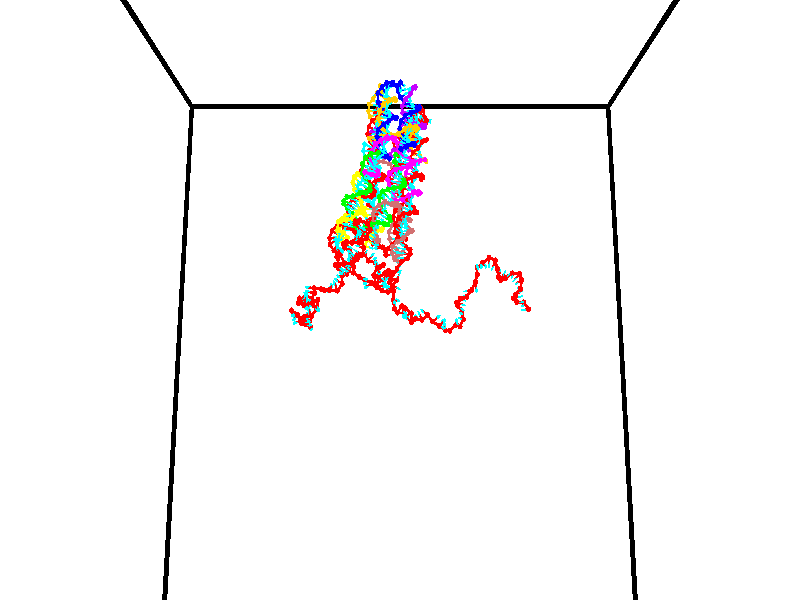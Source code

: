 // switches for output
#declare DRAW_BASES = 1; // possible values are 0, 1; only relevant for DNA ribbons
#declare DRAW_BASES_TYPE = 3; // possible values are 1, 2, 3; only relevant for DNA ribbons
#declare DRAW_FOG = 0; // set to 1 to enable fog

#include "colors.inc"

#include "transforms.inc"
background { rgb <1, 1, 1>}

#default {
   normal{
       ripples 0.25
       frequency 0.20
       turbulence 0.2
       lambda 5
   }
	finish {
		phong 0.1
		phong_size 40.
	}
}

// original window dimensions: 1024x640


// camera settings

camera {
	sky <0, 0.179814, -0.983701>
	up <0, 0.179814, -0.983701>
	right 1.6 * <1, 0, 0>
	location <35, 94.9851, 44.8844>
	look_at <35, 29.7336, 32.9568>
	direction <0, -65.2515, -11.9276>
	angle 67.0682
}


# declare cpy_camera_pos = <35, 94.9851, 44.8844>;
# if (DRAW_FOG = 1)
fog {
	fog_type 2
	up vnormalize(cpy_camera_pos)
	color rgbt<1,1,1,0.3>
	distance 1e-5
	fog_alt 3e-3
	fog_offset 56
}
# end


// LIGHTS

# declare lum = 6;
global_settings {
	ambient_light rgb lum * <0.05, 0.05, 0.05>
	max_trace_level 15
}# declare cpy_direct_light_amount = 0.25;
light_source
{	1000 * <-1, -1.16352, -0.803886>,
	rgb lum * cpy_direct_light_amount
	parallel
}

light_source
{	1000 * <1, 1.16352, 0.803886>,
	rgb lum * cpy_direct_light_amount
	parallel
}

// strand 0

// nucleotide -1

// particle -1
sphere {
	<24.016855, 34.680286, 34.757141> 0.250000
	pigment { color rgbt <1,0,0,0> }
	no_shadow
}
cylinder {
	<24.159525, 34.930664, 35.034554>,  <24.245127, 35.080891, 35.201000>, 0.100000
	pigment { color rgbt <1,0,0,0> }
	no_shadow
}
cylinder {
	<24.159525, 34.930664, 35.034554>,  <24.016855, 34.680286, 34.757141>, 0.100000
	pigment { color rgbt <1,0,0,0> }
	no_shadow
}

// particle -1
sphere {
	<24.159525, 34.930664, 35.034554> 0.100000
	pigment { color rgbt <1,0,0,0> }
	no_shadow
}
sphere {
	0, 1
	scale<0.080000,0.200000,0.300000>
	matrix <0.092253, -0.762323, 0.640589,
		0.929662, -0.164503, -0.329648,
		0.356676, 0.625942, 0.693526,
		24.266527, 35.118446, 35.242611>
	pigment { color rgbt <0,1,1,0> }
	no_shadow
}
cylinder {
	<24.580105, 34.391403, 35.063507>,  <24.016855, 34.680286, 34.757141>, 0.130000
	pigment { color rgbt <1,0,0,0> }
	no_shadow
}

// nucleotide -1

// particle -1
sphere {
	<24.580105, 34.391403, 35.063507> 0.250000
	pigment { color rgbt <1,0,0,0> }
	no_shadow
}
cylinder {
	<24.421370, 34.644783, 35.329216>,  <24.326128, 34.796810, 35.488640>, 0.100000
	pigment { color rgbt <1,0,0,0> }
	no_shadow
}
cylinder {
	<24.421370, 34.644783, 35.329216>,  <24.580105, 34.391403, 35.063507>, 0.100000
	pigment { color rgbt <1,0,0,0> }
	no_shadow
}

// particle -1
sphere {
	<24.421370, 34.644783, 35.329216> 0.100000
	pigment { color rgbt <1,0,0,0> }
	no_shadow
}
sphere {
	0, 1
	scale<0.080000,0.200000,0.300000>
	matrix <0.219741, -0.637089, 0.738805,
		0.891198, 0.439154, 0.113626,
		-0.396839, 0.633453, 0.664272,
		24.302319, 34.834820, 35.528496>
	pigment { color rgbt <0,1,1,0> }
	no_shadow
}
cylinder {
	<25.089020, 34.693024, 35.626034>,  <24.580105, 34.391403, 35.063507>, 0.130000
	pigment { color rgbt <1,0,0,0> }
	no_shadow
}

// nucleotide -1

// particle -1
sphere {
	<25.089020, 34.693024, 35.626034> 0.250000
	pigment { color rgbt <1,0,0,0> }
	no_shadow
}
cylinder {
	<24.704679, 34.634418, 35.720097>,  <24.474075, 34.599255, 35.776535>, 0.100000
	pigment { color rgbt <1,0,0,0> }
	no_shadow
}
cylinder {
	<24.704679, 34.634418, 35.720097>,  <25.089020, 34.693024, 35.626034>, 0.100000
	pigment { color rgbt <1,0,0,0> }
	no_shadow
}

// particle -1
sphere {
	<24.704679, 34.634418, 35.720097> 0.100000
	pigment { color rgbt <1,0,0,0> }
	no_shadow
}
sphere {
	0, 1
	scale<0.080000,0.200000,0.300000>
	matrix <0.266276, -0.722873, 0.637614,
		0.076573, 0.675269, 0.733586,
		-0.960850, -0.146512, 0.235161,
		24.416424, 34.590466, 35.790646>
	pigment { color rgbt <0,1,1,0> }
	no_shadow
}
cylinder {
	<25.891232, 34.808525, 35.719143>,  <25.089020, 34.693024, 35.626034>, 0.130000
	pigment { color rgbt <1,0,0,0> }
	no_shadow
}

// nucleotide -1

// particle -1
sphere {
	<25.891232, 34.808525, 35.719143> 0.250000
	pigment { color rgbt <1,0,0,0> }
	no_shadow
}
cylinder {
	<25.963203, 34.496902, 35.478912>,  <26.006386, 34.309929, 35.334774>, 0.100000
	pigment { color rgbt <1,0,0,0> }
	no_shadow
}
cylinder {
	<25.963203, 34.496902, 35.478912>,  <25.891232, 34.808525, 35.719143>, 0.100000
	pigment { color rgbt <1,0,0,0> }
	no_shadow
}

// particle -1
sphere {
	<25.963203, 34.496902, 35.478912> 0.100000
	pigment { color rgbt <1,0,0,0> }
	no_shadow
}
sphere {
	0, 1
	scale<0.080000,0.200000,0.300000>
	matrix <0.978843, 0.202272, 0.030869,
		0.097431, -0.593423, 0.798972,
		0.179928, -0.779060, -0.600576,
		26.017181, 34.263184, 35.298740>
	pigment { color rgbt <0,1,1,0> }
	no_shadow
}
cylinder {
	<26.093542, 35.301743, 36.303379>,  <25.891232, 34.808525, 35.719143>, 0.130000
	pigment { color rgbt <1,0,0,0> }
	no_shadow
}

// nucleotide -1

// particle -1
sphere {
	<26.093542, 35.301743, 36.303379> 0.250000
	pigment { color rgbt <1,0,0,0> }
	no_shadow
}
cylinder {
	<26.199286, 35.661758, 36.441971>,  <26.262732, 35.877766, 36.525127>, 0.100000
	pigment { color rgbt <1,0,0,0> }
	no_shadow
}
cylinder {
	<26.199286, 35.661758, 36.441971>,  <26.093542, 35.301743, 36.303379>, 0.100000
	pigment { color rgbt <1,0,0,0> }
	no_shadow
}

// particle -1
sphere {
	<26.199286, 35.661758, 36.441971> 0.100000
	pigment { color rgbt <1,0,0,0> }
	no_shadow
}
sphere {
	0, 1
	scale<0.080000,0.200000,0.300000>
	matrix <-0.534234, 0.435768, -0.724361,
		-0.802937, 0.006390, 0.596030,
		0.264359, 0.900036, 0.346481,
		26.278593, 35.931770, 36.545914>
	pigment { color rgbt <0,1,1,0> }
	no_shadow
}
cylinder {
	<25.590996, 35.697067, 36.052391>,  <26.093542, 35.301743, 36.303379>, 0.130000
	pigment { color rgbt <1,0,0,0> }
	no_shadow
}

// nucleotide -1

// particle -1
sphere {
	<25.590996, 35.697067, 36.052391> 0.250000
	pigment { color rgbt <1,0,0,0> }
	no_shadow
}
cylinder {
	<25.889065, 35.947548, 36.144119>,  <26.067905, 36.097836, 36.199158>, 0.100000
	pigment { color rgbt <1,0,0,0> }
	no_shadow
}
cylinder {
	<25.889065, 35.947548, 36.144119>,  <25.590996, 35.697067, 36.052391>, 0.100000
	pigment { color rgbt <1,0,0,0> }
	no_shadow
}

// particle -1
sphere {
	<25.889065, 35.947548, 36.144119> 0.100000
	pigment { color rgbt <1,0,0,0> }
	no_shadow
}
sphere {
	0, 1
	scale<0.080000,0.200000,0.300000>
	matrix <-0.248246, 0.579641, -0.776138,
		-0.618946, 0.521427, 0.587384,
		0.745171, 0.626203, 0.229324,
		26.112616, 36.135410, 36.212917>
	pigment { color rgbt <0,1,1,0> }
	no_shadow
}
cylinder {
	<25.298889, 36.302197, 36.061581>,  <25.590996, 35.697067, 36.052391>, 0.130000
	pigment { color rgbt <1,0,0,0> }
	no_shadow
}

// nucleotide -1

// particle -1
sphere {
	<25.298889, 36.302197, 36.061581> 0.250000
	pigment { color rgbt <1,0,0,0> }
	no_shadow
}
cylinder {
	<25.684147, 36.403728, 36.025970>,  <25.915300, 36.464649, 36.004604>, 0.100000
	pigment { color rgbt <1,0,0,0> }
	no_shadow
}
cylinder {
	<25.684147, 36.403728, 36.025970>,  <25.298889, 36.302197, 36.061581>, 0.100000
	pigment { color rgbt <1,0,0,0> }
	no_shadow
}

// particle -1
sphere {
	<25.684147, 36.403728, 36.025970> 0.100000
	pigment { color rgbt <1,0,0,0> }
	no_shadow
}
sphere {
	0, 1
	scale<0.080000,0.200000,0.300000>
	matrix <-0.235488, 0.635706, -0.735135,
		-0.130006, 0.729005, 0.672050,
		0.963143, 0.253832, -0.089027,
		25.973089, 36.479877, 35.999264>
	pigment { color rgbt <0,1,1,0> }
	no_shadow
}
cylinder {
	<25.328068, 37.026752, 35.948196>,  <25.298889, 36.302197, 36.061581>, 0.130000
	pigment { color rgbt <1,0,0,0> }
	no_shadow
}

// nucleotide -1

// particle -1
sphere {
	<25.328068, 37.026752, 35.948196> 0.250000
	pigment { color rgbt <1,0,0,0> }
	no_shadow
}
cylinder {
	<25.658058, 36.842953, 35.816574>,  <25.856052, 36.732674, 35.737602>, 0.100000
	pigment { color rgbt <1,0,0,0> }
	no_shadow
}
cylinder {
	<25.658058, 36.842953, 35.816574>,  <25.328068, 37.026752, 35.948196>, 0.100000
	pigment { color rgbt <1,0,0,0> }
	no_shadow
}

// particle -1
sphere {
	<25.658058, 36.842953, 35.816574> 0.100000
	pigment { color rgbt <1,0,0,0> }
	no_shadow
}
sphere {
	0, 1
	scale<0.080000,0.200000,0.300000>
	matrix <0.132138, 0.722910, -0.678190,
		0.549503, 0.516010, 0.657100,
		0.824976, -0.459495, -0.329056,
		25.905552, 36.705105, 35.717857>
	pigment { color rgbt <0,1,1,0> }
	no_shadow
}
cylinder {
	<25.748640, 37.537842, 35.795258>,  <25.328068, 37.026752, 35.948196>, 0.130000
	pigment { color rgbt <1,0,0,0> }
	no_shadow
}

// nucleotide -1

// particle -1
sphere {
	<25.748640, 37.537842, 35.795258> 0.250000
	pigment { color rgbt <1,0,0,0> }
	no_shadow
}
cylinder {
	<25.921259, 37.246387, 35.582520>,  <26.024830, 37.071514, 35.454876>, 0.100000
	pigment { color rgbt <1,0,0,0> }
	no_shadow
}
cylinder {
	<25.921259, 37.246387, 35.582520>,  <25.748640, 37.537842, 35.795258>, 0.100000
	pigment { color rgbt <1,0,0,0> }
	no_shadow
}

// particle -1
sphere {
	<25.921259, 37.246387, 35.582520> 0.100000
	pigment { color rgbt <1,0,0,0> }
	no_shadow
}
sphere {
	0, 1
	scale<0.080000,0.200000,0.300000>
	matrix <0.201782, 0.652599, -0.730342,
		0.879234, 0.207858, 0.428651,
		0.431545, -0.728636, -0.531845,
		26.050722, 37.027798, 35.422966>
	pigment { color rgbt <0,1,1,0> }
	no_shadow
}
cylinder {
	<26.464495, 37.548931, 35.689438>,  <25.748640, 37.537842, 35.795258>, 0.130000
	pigment { color rgbt <1,0,0,0> }
	no_shadow
}

// nucleotide -1

// particle -1
sphere {
	<26.464495, 37.548931, 35.689438> 0.250000
	pigment { color rgbt <1,0,0,0> }
	no_shadow
}
cylinder {
	<26.293287, 37.407562, 35.356720>,  <26.190563, 37.322739, 35.157089>, 0.100000
	pigment { color rgbt <1,0,0,0> }
	no_shadow
}
cylinder {
	<26.293287, 37.407562, 35.356720>,  <26.464495, 37.548931, 35.689438>, 0.100000
	pigment { color rgbt <1,0,0,0> }
	no_shadow
}

// particle -1
sphere {
	<26.293287, 37.407562, 35.356720> 0.100000
	pigment { color rgbt <1,0,0,0> }
	no_shadow
}
sphere {
	0, 1
	scale<0.080000,0.200000,0.300000>
	matrix <0.402983, 0.749174, -0.525684,
		0.808952, -0.560204, -0.178236,
		-0.428020, -0.353427, -0.831798,
		26.164881, 37.301533, 35.107182>
	pigment { color rgbt <0,1,1,0> }
	no_shadow
}
cylinder {
	<27.002642, 37.625641, 35.118069>,  <26.464495, 37.548931, 35.689438>, 0.130000
	pigment { color rgbt <1,0,0,0> }
	no_shadow
}

// nucleotide -1

// particle -1
sphere {
	<27.002642, 37.625641, 35.118069> 0.250000
	pigment { color rgbt <1,0,0,0> }
	no_shadow
}
cylinder {
	<26.637430, 37.594929, 34.957825>,  <26.418304, 37.576500, 34.861679>, 0.100000
	pigment { color rgbt <1,0,0,0> }
	no_shadow
}
cylinder {
	<26.637430, 37.594929, 34.957825>,  <27.002642, 37.625641, 35.118069>, 0.100000
	pigment { color rgbt <1,0,0,0> }
	no_shadow
}

// particle -1
sphere {
	<26.637430, 37.594929, 34.957825> 0.100000
	pigment { color rgbt <1,0,0,0> }
	no_shadow
}
sphere {
	0, 1
	scale<0.080000,0.200000,0.300000>
	matrix <0.246716, 0.678156, -0.692268,
		0.324828, -0.730896, -0.600232,
		-0.913027, -0.076781, -0.400608,
		26.363522, 37.571896, 34.837643>
	pigment { color rgbt <0,1,1,0> }
	no_shadow
}
cylinder {
	<27.095531, 37.846169, 34.429295>,  <27.002642, 37.625641, 35.118069>, 0.130000
	pigment { color rgbt <1,0,0,0> }
	no_shadow
}

// nucleotide -1

// particle -1
sphere {
	<27.095531, 37.846169, 34.429295> 0.250000
	pigment { color rgbt <1,0,0,0> }
	no_shadow
}
cylinder {
	<26.698568, 37.891636, 34.448093>,  <26.460390, 37.918915, 34.459373>, 0.100000
	pigment { color rgbt <1,0,0,0> }
	no_shadow
}
cylinder {
	<26.698568, 37.891636, 34.448093>,  <27.095531, 37.846169, 34.429295>, 0.100000
	pigment { color rgbt <1,0,0,0> }
	no_shadow
}

// particle -1
sphere {
	<26.698568, 37.891636, 34.448093> 0.100000
	pigment { color rgbt <1,0,0,0> }
	no_shadow
}
sphere {
	0, 1
	scale<0.080000,0.200000,0.300000>
	matrix <0.035810, 0.632562, -0.773682,
		-0.117672, -0.766124, -0.631829,
		-0.992407, 0.113666, 0.047000,
		26.400846, 37.925735, 34.462193>
	pigment { color rgbt <0,1,1,0> }
	no_shadow
}
cylinder {
	<26.674229, 38.366032, 34.788284>,  <27.095531, 37.846169, 34.429295>, 0.130000
	pigment { color rgbt <1,0,0,0> }
	no_shadow
}

// nucleotide -1

// particle -1
sphere {
	<26.674229, 38.366032, 34.788284> 0.250000
	pigment { color rgbt <1,0,0,0> }
	no_shadow
}
cylinder {
	<26.957138, 38.424976, 35.064846>,  <27.126884, 38.460342, 35.230785>, 0.100000
	pigment { color rgbt <1,0,0,0> }
	no_shadow
}
cylinder {
	<26.957138, 38.424976, 35.064846>,  <26.674229, 38.366032, 34.788284>, 0.100000
	pigment { color rgbt <1,0,0,0> }
	no_shadow
}

// particle -1
sphere {
	<26.957138, 38.424976, 35.064846> 0.100000
	pigment { color rgbt <1,0,0,0> }
	no_shadow
}
sphere {
	0, 1
	scale<0.080000,0.200000,0.300000>
	matrix <0.291612, -0.951763, -0.095446,
		0.643992, 0.269130, -0.716131,
		0.707274, 0.147367, 0.691409,
		27.169321, 38.469185, 35.272270>
	pigment { color rgbt <0,1,1,0> }
	no_shadow
}
cylinder {
	<25.851067, 38.427334, 34.934097>,  <26.674229, 38.366032, 34.788284>, 0.130000
	pigment { color rgbt <1,0,0,0> }
	no_shadow
}

// nucleotide -1

// particle -1
sphere {
	<25.851067, 38.427334, 34.934097> 0.250000
	pigment { color rgbt <1,0,0,0> }
	no_shadow
}
cylinder {
	<25.924757, 38.300472, 34.561974>,  <25.968971, 38.224354, 34.338699>, 0.100000
	pigment { color rgbt <1,0,0,0> }
	no_shadow
}
cylinder {
	<25.924757, 38.300472, 34.561974>,  <25.851067, 38.427334, 34.934097>, 0.100000
	pigment { color rgbt <1,0,0,0> }
	no_shadow
}

// particle -1
sphere {
	<25.924757, 38.300472, 34.561974> 0.100000
	pigment { color rgbt <1,0,0,0> }
	no_shadow
}
sphere {
	0, 1
	scale<0.080000,0.200000,0.300000>
	matrix <-0.287884, -0.922411, 0.257452,
		-0.939778, 0.220391, -0.261238,
		0.184229, -0.317154, -0.930308,
		25.980026, 38.205326, 34.282883>
	pigment { color rgbt <0,1,1,0> }
	no_shadow
}
cylinder {
	<25.267599, 37.996517, 34.710457>,  <25.851067, 38.427334, 34.934097>, 0.130000
	pigment { color rgbt <1,0,0,0> }
	no_shadow
}

// nucleotide -1

// particle -1
sphere {
	<25.267599, 37.996517, 34.710457> 0.250000
	pigment { color rgbt <1,0,0,0> }
	no_shadow
}
cylinder {
	<25.612148, 37.903625, 34.529743>,  <25.818878, 37.847893, 34.421314>, 0.100000
	pigment { color rgbt <1,0,0,0> }
	no_shadow
}
cylinder {
	<25.612148, 37.903625, 34.529743>,  <25.267599, 37.996517, 34.710457>, 0.100000
	pigment { color rgbt <1,0,0,0> }
	no_shadow
}

// particle -1
sphere {
	<25.612148, 37.903625, 34.529743> 0.100000
	pigment { color rgbt <1,0,0,0> }
	no_shadow
}
sphere {
	0, 1
	scale<0.080000,0.200000,0.300000>
	matrix <-0.058706, -0.928934, 0.365562,
		-0.504565, -0.288364, -0.813793,
		0.861375, -0.232225, -0.451779,
		25.870562, 37.833958, 34.394211>
	pigment { color rgbt <0,1,1,0> }
	no_shadow
}
cylinder {
	<25.247442, 37.375824, 34.237000>,  <25.267599, 37.996517, 34.710457>, 0.130000
	pigment { color rgbt <1,0,0,0> }
	no_shadow
}

// nucleotide -1

// particle -1
sphere {
	<25.247442, 37.375824, 34.237000> 0.250000
	pigment { color rgbt <1,0,0,0> }
	no_shadow
}
cylinder {
	<25.604284, 37.436169, 34.407360>,  <25.818390, 37.472374, 34.509575>, 0.100000
	pigment { color rgbt <1,0,0,0> }
	no_shadow
}
cylinder {
	<25.604284, 37.436169, 34.407360>,  <25.247442, 37.375824, 34.237000>, 0.100000
	pigment { color rgbt <1,0,0,0> }
	no_shadow
}

// particle -1
sphere {
	<25.604284, 37.436169, 34.407360> 0.100000
	pigment { color rgbt <1,0,0,0> }
	no_shadow
}
sphere {
	0, 1
	scale<0.080000,0.200000,0.300000>
	matrix <-0.071818, -0.883287, 0.463299,
		0.446085, -0.443898, -0.777150,
		0.892105, 0.150857, 0.425901,
		25.871916, 37.481426, 34.535130>
	pigment { color rgbt <0,1,1,0> }
	no_shadow
}
cylinder {
	<25.634600, 36.796974, 34.079716>,  <25.247442, 37.375824, 34.237000>, 0.130000
	pigment { color rgbt <1,0,0,0> }
	no_shadow
}

// nucleotide -1

// particle -1
sphere {
	<25.634600, 36.796974, 34.079716> 0.250000
	pigment { color rgbt <1,0,0,0> }
	no_shadow
}
cylinder {
	<25.773905, 36.959064, 34.417828>,  <25.857489, 37.056320, 34.620697>, 0.100000
	pigment { color rgbt <1,0,0,0> }
	no_shadow
}
cylinder {
	<25.773905, 36.959064, 34.417828>,  <25.634600, 36.796974, 34.079716>, 0.100000
	pigment { color rgbt <1,0,0,0> }
	no_shadow
}

// particle -1
sphere {
	<25.773905, 36.959064, 34.417828> 0.100000
	pigment { color rgbt <1,0,0,0> }
	no_shadow
}
sphere {
	0, 1
	scale<0.080000,0.200000,0.300000>
	matrix <-0.175142, -0.857726, 0.483355,
		0.920889, -0.316380, -0.227743,
		0.348265, 0.405230, 0.845281,
		25.878384, 37.080635, 34.671413>
	pigment { color rgbt <0,1,1,0> }
	no_shadow
}
cylinder {
	<26.336376, 36.404438, 34.383579>,  <25.634600, 36.796974, 34.079716>, 0.130000
	pigment { color rgbt <1,0,0,0> }
	no_shadow
}

// nucleotide -1

// particle -1
sphere {
	<26.336376, 36.404438, 34.383579> 0.250000
	pigment { color rgbt <1,0,0,0> }
	no_shadow
}
cylinder {
	<26.077370, 36.563419, 34.643658>,  <25.921965, 36.658810, 34.799706>, 0.100000
	pigment { color rgbt <1,0,0,0> }
	no_shadow
}
cylinder {
	<26.077370, 36.563419, 34.643658>,  <26.336376, 36.404438, 34.383579>, 0.100000
	pigment { color rgbt <1,0,0,0> }
	no_shadow
}

// particle -1
sphere {
	<26.077370, 36.563419, 34.643658> 0.100000
	pigment { color rgbt <1,0,0,0> }
	no_shadow
}
sphere {
	0, 1
	scale<0.080000,0.200000,0.300000>
	matrix <-0.172503, -0.907516, 0.382960,
		0.742269, 0.135813, 0.656195,
		-0.647518, 0.397455, 0.650192,
		25.883114, 36.682655, 34.838715>
	pigment { color rgbt <0,1,1,0> }
	no_shadow
}
cylinder {
	<26.187374, 35.781136, 33.978176>,  <26.336376, 36.404438, 34.383579>, 0.130000
	pigment { color rgbt <1,0,0,0> }
	no_shadow
}

// nucleotide -1

// particle -1
sphere {
	<26.187374, 35.781136, 33.978176> 0.250000
	pigment { color rgbt <1,0,0,0> }
	no_shadow
}
cylinder {
	<25.861002, 35.793472, 33.747246>,  <25.665178, 35.800877, 33.608688>, 0.100000
	pigment { color rgbt <1,0,0,0> }
	no_shadow
}
cylinder {
	<25.861002, 35.793472, 33.747246>,  <26.187374, 35.781136, 33.978176>, 0.100000
	pigment { color rgbt <1,0,0,0> }
	no_shadow
}

// particle -1
sphere {
	<25.861002, 35.793472, 33.747246> 0.100000
	pigment { color rgbt <1,0,0,0> }
	no_shadow
}
sphere {
	0, 1
	scale<0.080000,0.200000,0.300000>
	matrix <0.421726, -0.651314, -0.630822,
		-0.395479, -0.758181, 0.518419,
		-0.815931, 0.030846, -0.577326,
		25.616222, 35.802727, 33.574047>
	pigment { color rgbt <0,1,1,0> }
	no_shadow
}
cylinder {
	<26.419703, 35.399139, 33.402393>,  <26.187374, 35.781136, 33.978176>, 0.130000
	pigment { color rgbt <1,0,0,0> }
	no_shadow
}

// nucleotide -1

// particle -1
sphere {
	<26.419703, 35.399139, 33.402393> 0.250000
	pigment { color rgbt <1,0,0,0> }
	no_shadow
}
cylinder {
	<26.028053, 35.463749, 33.353035>,  <25.793064, 35.502514, 33.323421>, 0.100000
	pigment { color rgbt <1,0,0,0> }
	no_shadow
}
cylinder {
	<26.028053, 35.463749, 33.353035>,  <26.419703, 35.399139, 33.402393>, 0.100000
	pigment { color rgbt <1,0,0,0> }
	no_shadow
}

// particle -1
sphere {
	<26.028053, 35.463749, 33.353035> 0.100000
	pigment { color rgbt <1,0,0,0> }
	no_shadow
}
sphere {
	0, 1
	scale<0.080000,0.200000,0.300000>
	matrix <0.053083, -0.382817, -0.922298,
		-0.196212, -0.909594, 0.366251,
		-0.979124, 0.161524, -0.123397,
		25.734316, 35.512207, 33.316017>
	pigment { color rgbt <0,1,1,0> }
	no_shadow
}
cylinder {
	<26.271601, 34.974075, 32.884903>,  <26.419703, 35.399139, 33.402393>, 0.130000
	pigment { color rgbt <1,0,0,0> }
	no_shadow
}

// nucleotide -1

// particle -1
sphere {
	<26.271601, 34.974075, 32.884903> 0.250000
	pigment { color rgbt <1,0,0,0> }
	no_shadow
}
cylinder {
	<25.945984, 35.206059, 32.897442>,  <25.750614, 35.345249, 32.904964>, 0.100000
	pigment { color rgbt <1,0,0,0> }
	no_shadow
}
cylinder {
	<25.945984, 35.206059, 32.897442>,  <26.271601, 34.974075, 32.884903>, 0.100000
	pigment { color rgbt <1,0,0,0> }
	no_shadow
}

// particle -1
sphere {
	<25.945984, 35.206059, 32.897442> 0.100000
	pigment { color rgbt <1,0,0,0> }
	no_shadow
}
sphere {
	0, 1
	scale<0.080000,0.200000,0.300000>
	matrix <-0.288151, -0.356419, -0.888783,
		-0.504284, -0.732540, 0.457255,
		-0.814044, 0.579958, 0.031346,
		25.701771, 35.380047, 32.906845>
	pigment { color rgbt <0,1,1,0> }
	no_shadow
}
cylinder {
	<27.027534, 34.915253, 32.978668>,  <26.271601, 34.974075, 32.884903>, 0.130000
	pigment { color rgbt <1,0,0,0> }
	no_shadow
}

// nucleotide -1

// particle -1
sphere {
	<27.027534, 34.915253, 32.978668> 0.250000
	pigment { color rgbt <1,0,0,0> }
	no_shadow
}
cylinder {
	<27.405941, 34.824421, 33.071178>,  <27.632984, 34.769920, 33.126686>, 0.100000
	pigment { color rgbt <1,0,0,0> }
	no_shadow
}
cylinder {
	<27.405941, 34.824421, 33.071178>,  <27.027534, 34.915253, 32.978668>, 0.100000
	pigment { color rgbt <1,0,0,0> }
	no_shadow
}

// particle -1
sphere {
	<27.405941, 34.824421, 33.071178> 0.100000
	pigment { color rgbt <1,0,0,0> }
	no_shadow
}
sphere {
	0, 1
	scale<0.080000,0.200000,0.300000>
	matrix <0.323454, 0.707183, -0.628704,
		-0.020792, 0.669572, 0.742456,
		0.946015, -0.227079, 0.231280,
		27.689745, 34.756298, 33.140564>
	pigment { color rgbt <0,1,1,0> }
	no_shadow
}
cylinder {
	<27.382627, 35.451698, 33.161900>,  <27.027534, 34.915253, 32.978668>, 0.130000
	pigment { color rgbt <1,0,0,0> }
	no_shadow
}

// nucleotide -1

// particle -1
sphere {
	<27.382627, 35.451698, 33.161900> 0.250000
	pigment { color rgbt <1,0,0,0> }
	no_shadow
}
cylinder {
	<27.673643, 35.209351, 33.033146>,  <27.848251, 35.063942, 32.955894>, 0.100000
	pigment { color rgbt <1,0,0,0> }
	no_shadow
}
cylinder {
	<27.673643, 35.209351, 33.033146>,  <27.382627, 35.451698, 33.161900>, 0.100000
	pigment { color rgbt <1,0,0,0> }
	no_shadow
}

// particle -1
sphere {
	<27.673643, 35.209351, 33.033146> 0.100000
	pigment { color rgbt <1,0,0,0> }
	no_shadow
}
sphere {
	0, 1
	scale<0.080000,0.200000,0.300000>
	matrix <0.475059, 0.783386, -0.400781,
		0.494982, 0.138668, 0.857767,
		0.727538, -0.605869, -0.321887,
		27.891905, 35.027592, 32.936581>
	pigment { color rgbt <0,1,1,0> }
	no_shadow
}
cylinder {
	<27.946714, 35.843128, 33.216698>,  <27.382627, 35.451698, 33.161900>, 0.130000
	pigment { color rgbt <1,0,0,0> }
	no_shadow
}

// nucleotide -1

// particle -1
sphere {
	<27.946714, 35.843128, 33.216698> 0.250000
	pigment { color rgbt <1,0,0,0> }
	no_shadow
}
cylinder {
	<28.034758, 35.560028, 32.948177>,  <28.087584, 35.390167, 32.787064>, 0.100000
	pigment { color rgbt <1,0,0,0> }
	no_shadow
}
cylinder {
	<28.034758, 35.560028, 32.948177>,  <27.946714, 35.843128, 33.216698>, 0.100000
	pigment { color rgbt <1,0,0,0> }
	no_shadow
}

// particle -1
sphere {
	<28.034758, 35.560028, 32.948177> 0.100000
	pigment { color rgbt <1,0,0,0> }
	no_shadow
}
sphere {
	0, 1
	scale<0.080000,0.200000,0.300000>
	matrix <0.609774, 0.636981, -0.471626,
		0.761398, -0.305534, 0.571770,
		0.220109, -0.707746, -0.671303,
		28.100790, 35.347706, 32.746788>
	pigment { color rgbt <0,1,1,0> }
	no_shadow
}
cylinder {
	<28.726561, 35.654385, 33.246288>,  <27.946714, 35.843128, 33.216698>, 0.130000
	pigment { color rgbt <1,0,0,0> }
	no_shadow
}

// nucleotide -1

// particle -1
sphere {
	<28.726561, 35.654385, 33.246288> 0.250000
	pigment { color rgbt <1,0,0,0> }
	no_shadow
}
cylinder {
	<28.562531, 35.603622, 32.885017>,  <28.464113, 35.573166, 32.668255>, 0.100000
	pigment { color rgbt <1,0,0,0> }
	no_shadow
}
cylinder {
	<28.562531, 35.603622, 32.885017>,  <28.726561, 35.654385, 33.246288>, 0.100000
	pigment { color rgbt <1,0,0,0> }
	no_shadow
}

// particle -1
sphere {
	<28.562531, 35.603622, 32.885017> 0.100000
	pigment { color rgbt <1,0,0,0> }
	no_shadow
}
sphere {
	0, 1
	scale<0.080000,0.200000,0.300000>
	matrix <0.576995, 0.730822, -0.364659,
		0.706339, -0.670669, -0.226472,
		-0.410076, -0.126900, -0.903180,
		28.439508, 35.565552, 32.614063>
	pigment { color rgbt <0,1,1,0> }
	no_shadow
}
cylinder {
	<29.178013, 35.538841, 32.651566>,  <28.726561, 35.654385, 33.246288>, 0.130000
	pigment { color rgbt <1,0,0,0> }
	no_shadow
}

// nucleotide -1

// particle -1
sphere {
	<29.178013, 35.538841, 32.651566> 0.250000
	pigment { color rgbt <1,0,0,0> }
	no_shadow
}
cylinder {
	<28.876043, 35.748997, 32.494568>,  <28.694860, 35.875092, 32.400368>, 0.100000
	pigment { color rgbt <1,0,0,0> }
	no_shadow
}
cylinder {
	<28.876043, 35.748997, 32.494568>,  <29.178013, 35.538841, 32.651566>, 0.100000
	pigment { color rgbt <1,0,0,0> }
	no_shadow
}

// particle -1
sphere {
	<28.876043, 35.748997, 32.494568> 0.100000
	pigment { color rgbt <1,0,0,0> }
	no_shadow
}
sphere {
	0, 1
	scale<0.080000,0.200000,0.300000>
	matrix <0.654888, 0.572206, -0.493662,
		-0.034777, -0.629718, -0.776045,
		-0.754926, 0.525390, -0.392495,
		28.649565, 35.906612, 32.376820>
	pigment { color rgbt <0,1,1,0> }
	no_shadow
}
cylinder {
	<29.169130, 35.524120, 31.938332>,  <29.178013, 35.538841, 32.651566>, 0.130000
	pigment { color rgbt <1,0,0,0> }
	no_shadow
}

// nucleotide -1

// particle -1
sphere {
	<29.169130, 35.524120, 31.938332> 0.250000
	pigment { color rgbt <1,0,0,0> }
	no_shadow
}
cylinder {
	<28.996782, 35.868275, 32.047211>,  <28.893373, 36.074768, 32.112537>, 0.100000
	pigment { color rgbt <1,0,0,0> }
	no_shadow
}
cylinder {
	<28.996782, 35.868275, 32.047211>,  <29.169130, 35.524120, 31.938332>, 0.100000
	pigment { color rgbt <1,0,0,0> }
	no_shadow
}

// particle -1
sphere {
	<28.996782, 35.868275, 32.047211> 0.100000
	pigment { color rgbt <1,0,0,0> }
	no_shadow
}
sphere {
	0, 1
	scale<0.080000,0.200000,0.300000>
	matrix <0.661855, 0.506331, -0.552791,
		-0.613434, -0.058025, -0.787611,
		-0.430868, 0.860385, 0.272196,
		28.867521, 36.126389, 32.128868>
	pigment { color rgbt <0,1,1,0> }
	no_shadow
}
cylinder {
	<28.824972, 35.859253, 31.349789>,  <29.169130, 35.524120, 31.938332>, 0.130000
	pigment { color rgbt <1,0,0,0> }
	no_shadow
}

// nucleotide -1

// particle -1
sphere {
	<28.824972, 35.859253, 31.349789> 0.250000
	pigment { color rgbt <1,0,0,0> }
	no_shadow
}
cylinder {
	<28.974747, 36.094841, 31.636261>,  <29.064611, 36.236195, 31.808146>, 0.100000
	pigment { color rgbt <1,0,0,0> }
	no_shadow
}
cylinder {
	<28.974747, 36.094841, 31.636261>,  <28.824972, 35.859253, 31.349789>, 0.100000
	pigment { color rgbt <1,0,0,0> }
	no_shadow
}

// particle -1
sphere {
	<28.974747, 36.094841, 31.636261> 0.100000
	pigment { color rgbt <1,0,0,0> }
	no_shadow
}
sphere {
	0, 1
	scale<0.080000,0.200000,0.300000>
	matrix <0.470021, 0.545232, -0.694120,
		-0.799299, 0.596524, -0.072672,
		0.374436, 0.588966, 0.716182,
		29.087078, 36.271530, 31.851116>
	pigment { color rgbt <0,1,1,0> }
	no_shadow
}
cylinder {
	<28.586973, 36.593742, 31.294205>,  <28.824972, 35.859253, 31.349789>, 0.130000
	pigment { color rgbt <1,0,0,0> }
	no_shadow
}

// nucleotide -1

// particle -1
sphere {
	<28.586973, 36.593742, 31.294205> 0.250000
	pigment { color rgbt <1,0,0,0> }
	no_shadow
}
cylinder {
	<28.942257, 36.572353, 31.476732>,  <29.155426, 36.559521, 31.586248>, 0.100000
	pigment { color rgbt <1,0,0,0> }
	no_shadow
}
cylinder {
	<28.942257, 36.572353, 31.476732>,  <28.586973, 36.593742, 31.294205>, 0.100000
	pigment { color rgbt <1,0,0,0> }
	no_shadow
}

// particle -1
sphere {
	<28.942257, 36.572353, 31.476732> 0.100000
	pigment { color rgbt <1,0,0,0> }
	no_shadow
}
sphere {
	0, 1
	scale<0.080000,0.200000,0.300000>
	matrix <0.360818, 0.696045, -0.620751,
		-0.284426, 0.716004, 0.637527,
		0.888207, -0.053473, 0.456320,
		29.208719, 36.556313, 31.613628>
	pigment { color rgbt <0,1,1,0> }
	no_shadow
}
cylinder {
	<28.922522, 37.203899, 31.340450>,  <28.586973, 36.593742, 31.294205>, 0.130000
	pigment { color rgbt <1,0,0,0> }
	no_shadow
}

// nucleotide -1

// particle -1
sphere {
	<28.922522, 37.203899, 31.340450> 0.250000
	pigment { color rgbt <1,0,0,0> }
	no_shadow
}
cylinder {
	<29.228394, 36.946423, 31.352598>,  <29.411917, 36.791935, 31.359888>, 0.100000
	pigment { color rgbt <1,0,0,0> }
	no_shadow
}
cylinder {
	<29.228394, 36.946423, 31.352598>,  <28.922522, 37.203899, 31.340450>, 0.100000
	pigment { color rgbt <1,0,0,0> }
	no_shadow
}

// particle -1
sphere {
	<29.228394, 36.946423, 31.352598> 0.100000
	pigment { color rgbt <1,0,0,0> }
	no_shadow
}
sphere {
	0, 1
	scale<0.080000,0.200000,0.300000>
	matrix <0.480888, 0.538630, -0.691827,
		0.428967, 0.543631, 0.721424,
		0.764679, -0.643695, 0.030371,
		29.457798, 36.753315, 31.361710>
	pigment { color rgbt <0,1,1,0> }
	no_shadow
}
cylinder {
	<29.537624, 37.592606, 31.384304>,  <28.922522, 37.203899, 31.340450>, 0.130000
	pigment { color rgbt <1,0,0,0> }
	no_shadow
}

// nucleotide -1

// particle -1
sphere {
	<29.537624, 37.592606, 31.384304> 0.250000
	pigment { color rgbt <1,0,0,0> }
	no_shadow
}
cylinder {
	<29.623915, 37.232979, 31.231916>,  <29.675690, 37.017204, 31.140484>, 0.100000
	pigment { color rgbt <1,0,0,0> }
	no_shadow
}
cylinder {
	<29.623915, 37.232979, 31.231916>,  <29.537624, 37.592606, 31.384304>, 0.100000
	pigment { color rgbt <1,0,0,0> }
	no_shadow
}

// particle -1
sphere {
	<29.623915, 37.232979, 31.231916> 0.100000
	pigment { color rgbt <1,0,0,0> }
	no_shadow
}
sphere {
	0, 1
	scale<0.080000,0.200000,0.300000>
	matrix <0.575927, 0.432222, -0.693897,
		0.788524, -0.069718, 0.611039,
		0.215728, -0.899068, -0.380970,
		29.688633, 36.963257, 31.117626>
	pigment { color rgbt <0,1,1,0> }
	no_shadow
}
cylinder {
	<30.294998, 37.616371, 31.402990>,  <29.537624, 37.592606, 31.384304>, 0.130000
	pigment { color rgbt <1,0,0,0> }
	no_shadow
}

// nucleotide -1

// particle -1
sphere {
	<30.294998, 37.616371, 31.402990> 0.250000
	pigment { color rgbt <1,0,0,0> }
	no_shadow
}
cylinder {
	<30.173401, 37.358395, 31.122520>,  <30.100443, 37.203609, 30.954239>, 0.100000
	pigment { color rgbt <1,0,0,0> }
	no_shadow
}
cylinder {
	<30.173401, 37.358395, 31.122520>,  <30.294998, 37.616371, 31.402990>, 0.100000
	pigment { color rgbt <1,0,0,0> }
	no_shadow
}

// particle -1
sphere {
	<30.173401, 37.358395, 31.122520> 0.100000
	pigment { color rgbt <1,0,0,0> }
	no_shadow
}
sphere {
	0, 1
	scale<0.080000,0.200000,0.300000>
	matrix <0.485914, 0.528102, -0.696417,
		0.819435, -0.552417, 0.152843,
		-0.303995, -0.644937, -0.701172,
		30.082203, 37.164913, 30.912169>
	pigment { color rgbt <0,1,1,0> }
	no_shadow
}
cylinder {
	<30.816319, 37.681808, 31.051958>,  <30.294998, 37.616371, 31.402990>, 0.130000
	pigment { color rgbt <1,0,0,0> }
	no_shadow
}

// nucleotide -1

// particle -1
sphere {
	<30.816319, 37.681808, 31.051958> 0.250000
	pigment { color rgbt <1,0,0,0> }
	no_shadow
}
cylinder {
	<30.591068, 37.473122, 30.795614>,  <30.455917, 37.347908, 30.641808>, 0.100000
	pigment { color rgbt <1,0,0,0> }
	no_shadow
}
cylinder {
	<30.591068, 37.473122, 30.795614>,  <30.816319, 37.681808, 31.051958>, 0.100000
	pigment { color rgbt <1,0,0,0> }
	no_shadow
}

// particle -1
sphere {
	<30.591068, 37.473122, 30.795614> 0.100000
	pigment { color rgbt <1,0,0,0> }
	no_shadow
}
sphere {
	0, 1
	scale<0.080000,0.200000,0.300000>
	matrix <0.441653, 0.465456, -0.767003,
		0.698451, -0.714956, -0.031691,
		-0.563125, -0.521717, -0.640860,
		30.422131, 37.316608, 30.603355>
	pigment { color rgbt <0,1,1,0> }
	no_shadow
}
cylinder {
	<31.289709, 37.377033, 30.597975>,  <30.816319, 37.681808, 31.051958>, 0.130000
	pigment { color rgbt <1,0,0,0> }
	no_shadow
}

// nucleotide -1

// particle -1
sphere {
	<31.289709, 37.377033, 30.597975> 0.250000
	pigment { color rgbt <1,0,0,0> }
	no_shadow
}
cylinder {
	<30.934757, 37.379089, 30.413572>,  <30.721786, 37.380325, 30.302931>, 0.100000
	pigment { color rgbt <1,0,0,0> }
	no_shadow
}
cylinder {
	<30.934757, 37.379089, 30.413572>,  <31.289709, 37.377033, 30.597975>, 0.100000
	pigment { color rgbt <1,0,0,0> }
	no_shadow
}

// particle -1
sphere {
	<30.934757, 37.379089, 30.413572> 0.100000
	pigment { color rgbt <1,0,0,0> }
	no_shadow
}
sphere {
	0, 1
	scale<0.080000,0.200000,0.300000>
	matrix <0.437602, 0.324139, -0.838712,
		0.145116, -0.945995, -0.289887,
		-0.887382, 0.005145, -0.461007,
		30.668543, 37.380634, 30.275270>
	pigment { color rgbt <0,1,1,0> }
	no_shadow
}
cylinder {
	<31.427101, 37.073898, 29.944122>,  <31.289709, 37.377033, 30.597975>, 0.130000
	pigment { color rgbt <1,0,0,0> }
	no_shadow
}

// nucleotide -1

// particle -1
sphere {
	<31.427101, 37.073898, 29.944122> 0.250000
	pigment { color rgbt <1,0,0,0> }
	no_shadow
}
cylinder {
	<31.100161, 37.301121, 29.905657>,  <30.903996, 37.437454, 29.882578>, 0.100000
	pigment { color rgbt <1,0,0,0> }
	no_shadow
}
cylinder {
	<31.100161, 37.301121, 29.905657>,  <31.427101, 37.073898, 29.944122>, 0.100000
	pigment { color rgbt <1,0,0,0> }
	no_shadow
}

// particle -1
sphere {
	<31.100161, 37.301121, 29.905657> 0.100000
	pigment { color rgbt <1,0,0,0> }
	no_shadow
}
sphere {
	0, 1
	scale<0.080000,0.200000,0.300000>
	matrix <0.368538, 0.387207, -0.845134,
		-0.442848, -0.726212, -0.525835,
		-0.817353, 0.568055, -0.096162,
		30.854954, 37.471539, 29.876808>
	pigment { color rgbt <0,1,1,0> }
	no_shadow
}
cylinder {
	<31.189623, 37.061001, 29.286528>,  <31.427101, 37.073898, 29.944122>, 0.130000
	pigment { color rgbt <1,0,0,0> }
	no_shadow
}

// nucleotide -1

// particle -1
sphere {
	<31.189623, 37.061001, 29.286528> 0.250000
	pigment { color rgbt <1,0,0,0> }
	no_shadow
}
cylinder {
	<31.011110, 37.404697, 29.386553>,  <30.904003, 37.610916, 29.446568>, 0.100000
	pigment { color rgbt <1,0,0,0> }
	no_shadow
}
cylinder {
	<31.011110, 37.404697, 29.386553>,  <31.189623, 37.061001, 29.286528>, 0.100000
	pigment { color rgbt <1,0,0,0> }
	no_shadow
}

// particle -1
sphere {
	<31.011110, 37.404697, 29.386553> 0.100000
	pigment { color rgbt <1,0,0,0> }
	no_shadow
}
sphere {
	0, 1
	scale<0.080000,0.200000,0.300000>
	matrix <0.338217, 0.420656, -0.841818,
		-0.828519, -0.291112, -0.478342,
		-0.446280, 0.859245, 0.250062,
		30.877226, 37.662472, 29.461571>
	pigment { color rgbt <0,1,1,0> }
	no_shadow
}
cylinder {
	<31.289497, 37.394909, 28.632950>,  <31.189623, 37.061001, 29.286528>, 0.130000
	pigment { color rgbt <1,0,0,0> }
	no_shadow
}

// nucleotide -1

// particle -1
sphere {
	<31.289497, 37.394909, 28.632950> 0.250000
	pigment { color rgbt <1,0,0,0> }
	no_shadow
}
cylinder {
	<31.114983, 37.661163, 28.875134>,  <31.010275, 37.820915, 29.020443>, 0.100000
	pigment { color rgbt <1,0,0,0> }
	no_shadow
}
cylinder {
	<31.114983, 37.661163, 28.875134>,  <31.289497, 37.394909, 28.632950>, 0.100000
	pigment { color rgbt <1,0,0,0> }
	no_shadow
}

// particle -1
sphere {
	<31.114983, 37.661163, 28.875134> 0.100000
	pigment { color rgbt <1,0,0,0> }
	no_shadow
}
sphere {
	0, 1
	scale<0.080000,0.200000,0.300000>
	matrix <0.317575, 0.743483, -0.588540,
		-0.841903, -0.064493, -0.535761,
		-0.436286, 0.665638, 0.605459,
		30.984097, 37.860855, 29.056770>
	pigment { color rgbt <0,1,1,0> }
	no_shadow
}
cylinder {
	<30.866060, 37.941486, 28.206303>,  <31.289497, 37.394909, 28.632950>, 0.130000
	pigment { color rgbt <1,0,0,0> }
	no_shadow
}

// nucleotide -1

// particle -1
sphere {
	<30.866060, 37.941486, 28.206303> 0.250000
	pigment { color rgbt <1,0,0,0> }
	no_shadow
}
cylinder {
	<30.929726, 38.126888, 28.554976>,  <30.967926, 38.238129, 28.764179>, 0.100000
	pigment { color rgbt <1,0,0,0> }
	no_shadow
}
cylinder {
	<30.929726, 38.126888, 28.554976>,  <30.866060, 37.941486, 28.206303>, 0.100000
	pigment { color rgbt <1,0,0,0> }
	no_shadow
}

// particle -1
sphere {
	<30.929726, 38.126888, 28.554976> 0.100000
	pigment { color rgbt <1,0,0,0> }
	no_shadow
}
sphere {
	0, 1
	scale<0.080000,0.200000,0.300000>
	matrix <0.392067, 0.780649, -0.486693,
		-0.906063, 0.419222, -0.057474,
		0.159166, 0.463508, 0.871680,
		30.977476, 38.265942, 28.816479>
	pigment { color rgbt <0,1,1,0> }
	no_shadow
}
cylinder {
	<30.656944, 38.666393, 28.141518>,  <30.866060, 37.941486, 28.206303>, 0.130000
	pigment { color rgbt <1,0,0,0> }
	no_shadow
}

// nucleotide -1

// particle -1
sphere {
	<30.656944, 38.666393, 28.141518> 0.250000
	pigment { color rgbt <1,0,0,0> }
	no_shadow
}
cylinder {
	<30.953991, 38.565296, 28.389595>,  <31.132219, 38.504639, 28.538441>, 0.100000
	pigment { color rgbt <1,0,0,0> }
	no_shadow
}
cylinder {
	<30.953991, 38.565296, 28.389595>,  <30.656944, 38.666393, 28.141518>, 0.100000
	pigment { color rgbt <1,0,0,0> }
	no_shadow
}

// particle -1
sphere {
	<30.953991, 38.565296, 28.389595> 0.100000
	pigment { color rgbt <1,0,0,0> }
	no_shadow
}
sphere {
	0, 1
	scale<0.080000,0.200000,0.300000>
	matrix <0.659573, 0.436562, -0.611864,
		-0.116109, 0.863444, 0.490901,
		0.742619, -0.252742, 0.620193,
		31.176777, 38.489475, 28.575653>
	pigment { color rgbt <0,1,1,0> }
	no_shadow
}
cylinder {
	<31.163343, 39.236961, 28.219267>,  <30.656944, 38.666393, 28.141518>, 0.130000
	pigment { color rgbt <1,0,0,0> }
	no_shadow
}

// nucleotide -1

// particle -1
sphere {
	<31.163343, 39.236961, 28.219267> 0.250000
	pigment { color rgbt <1,0,0,0> }
	no_shadow
}
cylinder {
	<31.368952, 38.896412, 28.261110>,  <31.492317, 38.692081, 28.286217>, 0.100000
	pigment { color rgbt <1,0,0,0> }
	no_shadow
}
cylinder {
	<31.368952, 38.896412, 28.261110>,  <31.163343, 39.236961, 28.219267>, 0.100000
	pigment { color rgbt <1,0,0,0> }
	no_shadow
}

// particle -1
sphere {
	<31.368952, 38.896412, 28.261110> 0.100000
	pigment { color rgbt <1,0,0,0> }
	no_shadow
}
sphere {
	0, 1
	scale<0.080000,0.200000,0.300000>
	matrix <0.716793, 0.359345, -0.597560,
		0.471158, 0.382141, 0.794971,
		0.514021, -0.851375, 0.104608,
		31.523159, 38.640999, 28.292492>
	pigment { color rgbt <0,1,1,0> }
	no_shadow
}
cylinder {
	<31.880537, 39.378609, 28.522936>,  <31.163343, 39.236961, 28.219267>, 0.130000
	pigment { color rgbt <1,0,0,0> }
	no_shadow
}

// nucleotide -1

// particle -1
sphere {
	<31.880537, 39.378609, 28.522936> 0.250000
	pigment { color rgbt <1,0,0,0> }
	no_shadow
}
cylinder {
	<31.826290, 39.100018, 28.241077>,  <31.793741, 38.932861, 28.071962>, 0.100000
	pigment { color rgbt <1,0,0,0> }
	no_shadow
}
cylinder {
	<31.826290, 39.100018, 28.241077>,  <31.880537, 39.378609, 28.522936>, 0.100000
	pigment { color rgbt <1,0,0,0> }
	no_shadow
}

// particle -1
sphere {
	<31.826290, 39.100018, 28.241077> 0.100000
	pigment { color rgbt <1,0,0,0> }
	no_shadow
}
sphere {
	0, 1
	scale<0.080000,0.200000,0.300000>
	matrix <0.530000, 0.549899, -0.645531,
		0.837083, -0.461008, 0.294557,
		-0.135619, -0.696479, -0.704645,
		31.785604, 38.891075, 28.029684>
	pigment { color rgbt <0,1,1,0> }
	no_shadow
}
cylinder {
	<32.121197, 38.763580, 28.890314>,  <31.880537, 39.378609, 28.522936>, 0.130000
	pigment { color rgbt <1,0,0,0> }
	no_shadow
}

// nucleotide -1

// particle -1
sphere {
	<32.121197, 38.763580, 28.890314> 0.250000
	pigment { color rgbt <1,0,0,0> }
	no_shadow
}
cylinder {
	<31.770597, 38.955769, 28.878321>,  <31.560238, 39.071083, 28.871124>, 0.100000
	pigment { color rgbt <1,0,0,0> }
	no_shadow
}
cylinder {
	<31.770597, 38.955769, 28.878321>,  <32.121197, 38.763580, 28.890314>, 0.100000
	pigment { color rgbt <1,0,0,0> }
	no_shadow
}

// particle -1
sphere {
	<31.770597, 38.955769, 28.878321> 0.100000
	pigment { color rgbt <1,0,0,0> }
	no_shadow
}
sphere {
	0, 1
	scale<0.080000,0.200000,0.300000>
	matrix <-0.449924, -0.795429, 0.406030,
		0.171236, 0.369375, 0.913368,
		-0.876497, 0.480473, -0.029985,
		31.507648, 39.099911, 28.869326>
	pigment { color rgbt <0,1,1,0> }
	no_shadow
}
cylinder {
	<31.758181, 38.820293, 29.560766>,  <32.121197, 38.763580, 28.890314>, 0.130000
	pigment { color rgbt <1,0,0,0> }
	no_shadow
}

// nucleotide -1

// particle -1
sphere {
	<31.758181, 38.820293, 29.560766> 0.250000
	pigment { color rgbt <1,0,0,0> }
	no_shadow
}
cylinder {
	<31.453964, 38.815601, 29.301092>,  <31.271435, 38.812786, 29.145288>, 0.100000
	pigment { color rgbt <1,0,0,0> }
	no_shadow
}
cylinder {
	<31.453964, 38.815601, 29.301092>,  <31.758181, 38.820293, 29.560766>, 0.100000
	pigment { color rgbt <1,0,0,0> }
	no_shadow
}

// particle -1
sphere {
	<31.453964, 38.815601, 29.301092> 0.100000
	pigment { color rgbt <1,0,0,0> }
	no_shadow
}
sphere {
	0, 1
	scale<0.080000,0.200000,0.300000>
	matrix <-0.454354, -0.704633, 0.545027,
		-0.463830, 0.709475, 0.530572,
		-0.760542, -0.011732, -0.649183,
		31.225801, 38.812080, 29.106337>
	pigment { color rgbt <0,1,1,0> }
	no_shadow
}
cylinder {
	<31.080471, 38.898830, 29.925579>,  <31.758181, 38.820293, 29.560766>, 0.130000
	pigment { color rgbt <1,0,0,0> }
	no_shadow
}

// nucleotide -1

// particle -1
sphere {
	<31.080471, 38.898830, 29.925579> 0.250000
	pigment { color rgbt <1,0,0,0> }
	no_shadow
}
cylinder {
	<31.007423, 38.709736, 29.580750>,  <30.963594, 38.596279, 29.373852>, 0.100000
	pigment { color rgbt <1,0,0,0> }
	no_shadow
}
cylinder {
	<31.007423, 38.709736, 29.580750>,  <31.080471, 38.898830, 29.925579>, 0.100000
	pigment { color rgbt <1,0,0,0> }
	no_shadow
}

// particle -1
sphere {
	<31.007423, 38.709736, 29.580750> 0.100000
	pigment { color rgbt <1,0,0,0> }
	no_shadow
}
sphere {
	0, 1
	scale<0.080000,0.200000,0.300000>
	matrix <-0.398862, -0.765802, 0.504438,
		-0.898644, 0.435967, -0.048708,
		-0.182617, -0.472737, -0.862073,
		30.952639, 38.567913, 29.322128>
	pigment { color rgbt <0,1,1,0> }
	no_shadow
}
cylinder {
	<30.418268, 38.660194, 29.906616>,  <31.080471, 38.898830, 29.925579>, 0.130000
	pigment { color rgbt <1,0,0,0> }
	no_shadow
}

// nucleotide -1

// particle -1
sphere {
	<30.418268, 38.660194, 29.906616> 0.250000
	pigment { color rgbt <1,0,0,0> }
	no_shadow
}
cylinder {
	<30.585188, 38.424526, 29.629850>,  <30.685339, 38.283127, 29.463791>, 0.100000
	pigment { color rgbt <1,0,0,0> }
	no_shadow
}
cylinder {
	<30.585188, 38.424526, 29.629850>,  <30.418268, 38.660194, 29.906616>, 0.100000
	pigment { color rgbt <1,0,0,0> }
	no_shadow
}

// particle -1
sphere {
	<30.585188, 38.424526, 29.629850> 0.100000
	pigment { color rgbt <1,0,0,0> }
	no_shadow
}
sphere {
	0, 1
	scale<0.080000,0.200000,0.300000>
	matrix <-0.496663, -0.785464, 0.369286,
		-0.761044, 0.189544, -0.620391,
		0.417299, -0.589168, -0.691912,
		30.710377, 38.247776, 29.422276>
	pigment { color rgbt <0,1,1,0> }
	no_shadow
}
cylinder {
	<29.814264, 38.165215, 29.713175>,  <30.418268, 38.660194, 29.906616>, 0.130000
	pigment { color rgbt <1,0,0,0> }
	no_shadow
}

// nucleotide -1

// particle -1
sphere {
	<29.814264, 38.165215, 29.713175> 0.250000
	pigment { color rgbt <1,0,0,0> }
	no_shadow
}
cylinder {
	<30.093128, 37.879032, 29.731455>,  <30.260447, 37.707321, 29.742422>, 0.100000
	pigment { color rgbt <1,0,0,0> }
	no_shadow
}
cylinder {
	<30.093128, 37.879032, 29.731455>,  <29.814264, 38.165215, 29.713175>, 0.100000
	pigment { color rgbt <1,0,0,0> }
	no_shadow
}

// particle -1
sphere {
	<30.093128, 37.879032, 29.731455> 0.100000
	pigment { color rgbt <1,0,0,0> }
	no_shadow
}
sphere {
	0, 1
	scale<0.080000,0.200000,0.300000>
	matrix <-0.430075, -0.366372, 0.825110,
		-0.573588, -0.594888, -0.563121,
		0.697160, -0.715458, 0.045700,
		30.302277, 37.664394, 29.745165>
	pigment { color rgbt <0,1,1,0> }
	no_shadow
}
cylinder {
	<29.449396, 37.482468, 29.696934>,  <29.814264, 38.165215, 29.713175>, 0.130000
	pigment { color rgbt <1,0,0,0> }
	no_shadow
}

// nucleotide -1

// particle -1
sphere {
	<29.449396, 37.482468, 29.696934> 0.250000
	pigment { color rgbt <1,0,0,0> }
	no_shadow
}
cylinder {
	<29.816172, 37.448479, 29.852886>,  <30.036236, 37.428085, 29.946457>, 0.100000
	pigment { color rgbt <1,0,0,0> }
	no_shadow
}
cylinder {
	<29.816172, 37.448479, 29.852886>,  <29.449396, 37.482468, 29.696934>, 0.100000
	pigment { color rgbt <1,0,0,0> }
	no_shadow
}

// particle -1
sphere {
	<29.816172, 37.448479, 29.852886> 0.100000
	pigment { color rgbt <1,0,0,0> }
	no_shadow
}
sphere {
	0, 1
	scale<0.080000,0.200000,0.300000>
	matrix <-0.365214, -0.572371, 0.734173,
		0.160768, -0.815580, -0.555863,
		0.916937, -0.084977, 0.389880,
		30.091253, 37.422985, 29.969851>
	pigment { color rgbt <0,1,1,0> }
	no_shadow
}
cylinder {
	<29.495970, 36.809978, 29.835169>,  <29.449396, 37.482468, 29.696934>, 0.130000
	pigment { color rgbt <1,0,0,0> }
	no_shadow
}

// nucleotide -1

// particle -1
sphere {
	<29.495970, 36.809978, 29.835169> 0.250000
	pigment { color rgbt <1,0,0,0> }
	no_shadow
}
cylinder {
	<29.780407, 36.968502, 30.067472>,  <29.951069, 37.063618, 30.206854>, 0.100000
	pigment { color rgbt <1,0,0,0> }
	no_shadow
}
cylinder {
	<29.780407, 36.968502, 30.067472>,  <29.495970, 36.809978, 29.835169>, 0.100000
	pigment { color rgbt <1,0,0,0> }
	no_shadow
}

// particle -1
sphere {
	<29.780407, 36.968502, 30.067472> 0.100000
	pigment { color rgbt <1,0,0,0> }
	no_shadow
}
sphere {
	0, 1
	scale<0.080000,0.200000,0.300000>
	matrix <-0.297559, -0.578752, 0.759279,
		0.637027, -0.712729, -0.293622,
		0.711095, 0.396311, 0.580759,
		29.993736, 37.087395, 30.241701>
	pigment { color rgbt <0,1,1,0> }
	no_shadow
}
cylinder {
	<29.987461, 36.236885, 29.986605>,  <29.495970, 36.809978, 29.835169>, 0.130000
	pigment { color rgbt <1,0,0,0> }
	no_shadow
}

// nucleotide -1

// particle -1
sphere {
	<29.987461, 36.236885, 29.986605> 0.250000
	pigment { color rgbt <1,0,0,0> }
	no_shadow
}
cylinder {
	<29.989092, 36.529846, 30.258949>,  <29.990070, 36.705624, 30.422356>, 0.100000
	pigment { color rgbt <1,0,0,0> }
	no_shadow
}
cylinder {
	<29.989092, 36.529846, 30.258949>,  <29.987461, 36.236885, 29.986605>, 0.100000
	pigment { color rgbt <1,0,0,0> }
	no_shadow
}

// particle -1
sphere {
	<29.989092, 36.529846, 30.258949> 0.100000
	pigment { color rgbt <1,0,0,0> }
	no_shadow
}
sphere {
	0, 1
	scale<0.080000,0.200000,0.300000>
	matrix <-0.170797, -0.670351, 0.722120,
		0.985298, -0.119233, 0.122359,
		0.004077, 0.732402, 0.680860,
		29.990314, 36.749565, 30.463207>
	pigment { color rgbt <0,1,1,0> }
	no_shadow
}
cylinder {
	<30.478142, 36.099106, 30.547474>,  <29.987461, 36.236885, 29.986605>, 0.130000
	pigment { color rgbt <1,0,0,0> }
	no_shadow
}

// nucleotide -1

// particle -1
sphere {
	<30.478142, 36.099106, 30.547474> 0.250000
	pigment { color rgbt <1,0,0,0> }
	no_shadow
}
cylinder {
	<30.190212, 36.330303, 30.701237>,  <30.017454, 36.469021, 30.793495>, 0.100000
	pigment { color rgbt <1,0,0,0> }
	no_shadow
}
cylinder {
	<30.190212, 36.330303, 30.701237>,  <30.478142, 36.099106, 30.547474>, 0.100000
	pigment { color rgbt <1,0,0,0> }
	no_shadow
}

// particle -1
sphere {
	<30.190212, 36.330303, 30.701237> 0.100000
	pigment { color rgbt <1,0,0,0> }
	no_shadow
}
sphere {
	0, 1
	scale<0.080000,0.200000,0.300000>
	matrix <-0.180945, -0.690872, 0.699967,
		0.670156, 0.434298, 0.601894,
		-0.719826, 0.577997, 0.384408,
		29.974264, 36.503704, 30.816559>
	pigment { color rgbt <0,1,1,0> }
	no_shadow
}
cylinder {
	<30.337322, 35.810802, 31.246685>,  <30.478142, 36.099106, 30.547474>, 0.130000
	pigment { color rgbt <1,0,0,0> }
	no_shadow
}

// nucleotide -1

// particle -1
sphere {
	<30.337322, 35.810802, 31.246685> 0.250000
	pigment { color rgbt <1,0,0,0> }
	no_shadow
}
cylinder {
	<30.069767, 36.108021, 31.255388>,  <29.909233, 36.286350, 31.260611>, 0.100000
	pigment { color rgbt <1,0,0,0> }
	no_shadow
}
cylinder {
	<30.069767, 36.108021, 31.255388>,  <30.337322, 35.810802, 31.246685>, 0.100000
	pigment { color rgbt <1,0,0,0> }
	no_shadow
}

// particle -1
sphere {
	<30.069767, 36.108021, 31.255388> 0.100000
	pigment { color rgbt <1,0,0,0> }
	no_shadow
}
sphere {
	0, 1
	scale<0.080000,0.200000,0.300000>
	matrix <-0.447538, -0.425901, 0.786332,
		0.593545, 0.516232, 0.617420,
		-0.668890, 0.743043, 0.021758,
		29.869101, 36.330933, 31.261915>
	pigment { color rgbt <0,1,1,0> }
	no_shadow
}
cylinder {
	<30.351597, 36.228481, 31.836134>,  <30.337322, 35.810802, 31.246685>, 0.130000
	pigment { color rgbt <1,0,0,0> }
	no_shadow
}

// nucleotide -1

// particle -1
sphere {
	<30.351597, 36.228481, 31.836134> 0.250000
	pigment { color rgbt <1,0,0,0> }
	no_shadow
}
cylinder {
	<29.963575, 36.279484, 31.753445>,  <29.730762, 36.310085, 31.703831>, 0.100000
	pigment { color rgbt <1,0,0,0> }
	no_shadow
}
cylinder {
	<29.963575, 36.279484, 31.753445>,  <30.351597, 36.228481, 31.836134>, 0.100000
	pigment { color rgbt <1,0,0,0> }
	no_shadow
}

// particle -1
sphere {
	<29.963575, 36.279484, 31.753445> 0.100000
	pigment { color rgbt <1,0,0,0> }
	no_shadow
}
sphere {
	0, 1
	scale<0.080000,0.200000,0.300000>
	matrix <-0.241017, -0.400054, 0.884233,
		0.030040, 0.907579, 0.418805,
		-0.970056, 0.127502, -0.206725,
		29.672558, 36.317734, 31.691427>
	pigment { color rgbt <0,1,1,0> }
	no_shadow
}
cylinder {
	<30.950239, 36.126171, 32.197727>,  <30.351597, 36.228481, 31.836134>, 0.130000
	pigment { color rgbt <1,0,0,0> }
	no_shadow
}

// nucleotide -1

// particle -1
sphere {
	<30.950239, 36.126171, 32.197727> 0.250000
	pigment { color rgbt <1,0,0,0> }
	no_shadow
}
cylinder {
	<31.307175, 36.261982, 32.316689>,  <31.521336, 36.343468, 32.388065>, 0.100000
	pigment { color rgbt <1,0,0,0> }
	no_shadow
}
cylinder {
	<31.307175, 36.261982, 32.316689>,  <30.950239, 36.126171, 32.197727>, 0.100000
	pigment { color rgbt <1,0,0,0> }
	no_shadow
}

// particle -1
sphere {
	<31.307175, 36.261982, 32.316689> 0.100000
	pigment { color rgbt <1,0,0,0> }
	no_shadow
}
sphere {
	0, 1
	scale<0.080000,0.200000,0.300000>
	matrix <0.013837, -0.679161, 0.733859,
		0.451150, -0.650737, -0.610741,
		0.892340, 0.339532, 0.297400,
		31.574877, 36.363842, 32.405907>
	pigment { color rgbt <0,1,1,0> }
	no_shadow
}
cylinder {
	<31.428411, 35.606007, 32.286015>,  <30.950239, 36.126171, 32.197727>, 0.130000
	pigment { color rgbt <1,0,0,0> }
	no_shadow
}

// nucleotide -1

// particle -1
sphere {
	<31.428411, 35.606007, 32.286015> 0.250000
	pigment { color rgbt <1,0,0,0> }
	no_shadow
}
cylinder {
	<31.488031, 35.906105, 32.543671>,  <31.523804, 36.086163, 32.698265>, 0.100000
	pigment { color rgbt <1,0,0,0> }
	no_shadow
}
cylinder {
	<31.488031, 35.906105, 32.543671>,  <31.428411, 35.606007, 32.286015>, 0.100000
	pigment { color rgbt <1,0,0,0> }
	no_shadow
}

// particle -1
sphere {
	<31.488031, 35.906105, 32.543671> 0.100000
	pigment { color rgbt <1,0,0,0> }
	no_shadow
}
sphere {
	0, 1
	scale<0.080000,0.200000,0.300000>
	matrix <0.027837, -0.654340, 0.755688,
		0.988438, -0.094703, -0.118413,
		0.149048, 0.750247, 0.644138,
		31.532745, 36.131180, 32.736912>
	pigment { color rgbt <0,1,1,0> }
	no_shadow
}
cylinder {
	<32.132832, 35.514336, 32.583477>,  <31.428411, 35.606007, 32.286015>, 0.130000
	pigment { color rgbt <1,0,0,0> }
	no_shadow
}

// nucleotide -1

// particle -1
sphere {
	<32.132832, 35.514336, 32.583477> 0.250000
	pigment { color rgbt <1,0,0,0> }
	no_shadow
}
cylinder {
	<31.849239, 35.692879, 32.801872>,  <31.679083, 35.800003, 32.932911>, 0.100000
	pigment { color rgbt <1,0,0,0> }
	no_shadow
}
cylinder {
	<31.849239, 35.692879, 32.801872>,  <32.132832, 35.514336, 32.583477>, 0.100000
	pigment { color rgbt <1,0,0,0> }
	no_shadow
}

// particle -1
sphere {
	<31.849239, 35.692879, 32.801872> 0.100000
	pigment { color rgbt <1,0,0,0> }
	no_shadow
}
sphere {
	0, 1
	scale<0.080000,0.200000,0.300000>
	matrix <0.002118, -0.772857, 0.634576,
		0.705222, 0.451061, 0.546997,
		-0.708983, 0.446359, 0.545991,
		31.636545, 35.826786, 32.965668>
	pigment { color rgbt <0,1,1,0> }
	no_shadow
}
cylinder {
	<32.683094, 35.421520, 32.936245>,  <32.132832, 35.514336, 32.583477>, 0.130000
	pigment { color rgbt <1,0,0,0> }
	no_shadow
}

// nucleotide -1

// particle -1
sphere {
	<32.683094, 35.421520, 32.936245> 0.250000
	pigment { color rgbt <1,0,0,0> }
	no_shadow
}
cylinder {
	<33.064068, 35.503178, 32.845741>,  <33.292652, 35.552170, 32.791439>, 0.100000
	pigment { color rgbt <1,0,0,0> }
	no_shadow
}
cylinder {
	<33.064068, 35.503178, 32.845741>,  <32.683094, 35.421520, 32.936245>, 0.100000
	pigment { color rgbt <1,0,0,0> }
	no_shadow
}

// particle -1
sphere {
	<33.064068, 35.503178, 32.845741> 0.100000
	pigment { color rgbt <1,0,0,0> }
	no_shadow
}
sphere {
	0, 1
	scale<0.080000,0.200000,0.300000>
	matrix <0.008008, -0.758978, -0.651067,
		-0.304635, 0.618287, -0.724512,
		0.952435, 0.204140, -0.226260,
		33.349800, 35.564419, 32.777863>
	pigment { color rgbt <0,1,1,0> }
	no_shadow
}
cylinder {
	<32.856346, 35.679756, 32.139496>,  <32.683094, 35.421520, 32.936245>, 0.130000
	pigment { color rgbt <1,0,0,0> }
	no_shadow
}

// nucleotide -1

// particle -1
sphere {
	<32.856346, 35.679756, 32.139496> 0.250000
	pigment { color rgbt <1,0,0,0> }
	no_shadow
}
cylinder {
	<33.151787, 35.484074, 32.325031>,  <33.329052, 35.366665, 32.436352>, 0.100000
	pigment { color rgbt <1,0,0,0> }
	no_shadow
}
cylinder {
	<33.151787, 35.484074, 32.325031>,  <32.856346, 35.679756, 32.139496>, 0.100000
	pigment { color rgbt <1,0,0,0> }
	no_shadow
}

// particle -1
sphere {
	<33.151787, 35.484074, 32.325031> 0.100000
	pigment { color rgbt <1,0,0,0> }
	no_shadow
}
sphere {
	0, 1
	scale<0.080000,0.200000,0.300000>
	matrix <-0.008236, -0.694543, -0.719404,
		0.674096, 0.527530, -0.517017,
		0.738598, -0.489206, 0.463843,
		33.373367, 35.337311, 32.464184>
	pigment { color rgbt <0,1,1,0> }
	no_shadow
}
cylinder {
	<33.465748, 35.514458, 31.711430>,  <32.856346, 35.679756, 32.139496>, 0.130000
	pigment { color rgbt <1,0,0,0> }
	no_shadow
}

// nucleotide -1

// particle -1
sphere {
	<33.465748, 35.514458, 31.711430> 0.250000
	pigment { color rgbt <1,0,0,0> }
	no_shadow
}
cylinder {
	<33.431885, 35.239784, 32.000233>,  <33.411568, 35.074978, 32.173515>, 0.100000
	pigment { color rgbt <1,0,0,0> }
	no_shadow
}
cylinder {
	<33.431885, 35.239784, 32.000233>,  <33.465748, 35.514458, 31.711430>, 0.100000
	pigment { color rgbt <1,0,0,0> }
	no_shadow
}

// particle -1
sphere {
	<33.431885, 35.239784, 32.000233> 0.100000
	pigment { color rgbt <1,0,0,0> }
	no_shadow
}
sphere {
	0, 1
	scale<0.080000,0.200000,0.300000>
	matrix <0.190865, -0.722367, -0.664648,
		0.977958, 0.081536, 0.192221,
		-0.084661, -0.686686, 0.722007,
		33.406487, 35.033779, 32.216835>
	pigment { color rgbt <0,1,1,0> }
	no_shadow
}
cylinder {
	<33.835976, 34.961285, 31.362967>,  <33.465748, 35.514458, 31.711430>, 0.130000
	pigment { color rgbt <1,0,0,0> }
	no_shadow
}

// nucleotide -1

// particle -1
sphere {
	<33.835976, 34.961285, 31.362967> 0.250000
	pigment { color rgbt <1,0,0,0> }
	no_shadow
}
cylinder {
	<33.697880, 34.782413, 31.693020>,  <33.615021, 34.675091, 31.891052>, 0.100000
	pigment { color rgbt <1,0,0,0> }
	no_shadow
}
cylinder {
	<33.697880, 34.782413, 31.693020>,  <33.835976, 34.961285, 31.362967>, 0.100000
	pigment { color rgbt <1,0,0,0> }
	no_shadow
}

// particle -1
sphere {
	<33.697880, 34.782413, 31.693020> 0.100000
	pigment { color rgbt <1,0,0,0> }
	no_shadow
}
sphere {
	0, 1
	scale<0.080000,0.200000,0.300000>
	matrix <0.082905, -0.890285, -0.447795,
		0.934845, -0.086190, 0.344436,
		-0.345242, -0.447174, 0.825132,
		33.594307, 34.648262, 31.940559>
	pigment { color rgbt <0,1,1,0> }
	no_shadow
}
cylinder {
	<34.288925, 34.410103, 31.541513>,  <33.835976, 34.961285, 31.362967>, 0.130000
	pigment { color rgbt <1,0,0,0> }
	no_shadow
}

// nucleotide -1

// particle -1
sphere {
	<34.288925, 34.410103, 31.541513> 0.250000
	pigment { color rgbt <1,0,0,0> }
	no_shadow
}
cylinder {
	<33.918480, 34.333862, 31.671732>,  <33.696213, 34.288120, 31.749863>, 0.100000
	pigment { color rgbt <1,0,0,0> }
	no_shadow
}
cylinder {
	<33.918480, 34.333862, 31.671732>,  <34.288925, 34.410103, 31.541513>, 0.100000
	pigment { color rgbt <1,0,0,0> }
	no_shadow
}

// particle -1
sphere {
	<33.918480, 34.333862, 31.671732> 0.100000
	pigment { color rgbt <1,0,0,0> }
	no_shadow
}
sphere {
	0, 1
	scale<0.080000,0.200000,0.300000>
	matrix <-0.063049, -0.772630, -0.631718,
		0.371933, -0.605570, 0.703528,
		-0.926116, -0.190600, 0.325547,
		33.640644, 34.276684, 31.769396>
	pigment { color rgbt <0,1,1,0> }
	no_shadow
}
cylinder {
	<34.231125, 33.784187, 31.275848>,  <34.288925, 34.410103, 31.541513>, 0.130000
	pigment { color rgbt <1,0,0,0> }
	no_shadow
}

// nucleotide -1

// particle -1
sphere {
	<34.231125, 33.784187, 31.275848> 0.250000
	pigment { color rgbt <1,0,0,0> }
	no_shadow
}
cylinder {
	<33.860901, 33.878021, 31.394712>,  <33.638767, 33.934322, 31.466030>, 0.100000
	pigment { color rgbt <1,0,0,0> }
	no_shadow
}
cylinder {
	<33.860901, 33.878021, 31.394712>,  <34.231125, 33.784187, 31.275848>, 0.100000
	pigment { color rgbt <1,0,0,0> }
	no_shadow
}

// particle -1
sphere {
	<33.860901, 33.878021, 31.394712> 0.100000
	pigment { color rgbt <1,0,0,0> }
	no_shadow
}
sphere {
	0, 1
	scale<0.080000,0.200000,0.300000>
	matrix <-0.366094, -0.754575, -0.544603,
		0.096476, -0.612853, 0.784285,
		-0.925563, 0.234581, 0.297160,
		33.583233, 33.948395, 31.483860>
	pigment { color rgbt <0,1,1,0> }
	no_shadow
}
cylinder {
	<33.890736, 33.248489, 31.653463>,  <34.231125, 33.784187, 31.275848>, 0.130000
	pigment { color rgbt <1,0,0,0> }
	no_shadow
}

// nucleotide -1

// particle -1
sphere {
	<33.890736, 33.248489, 31.653463> 0.250000
	pigment { color rgbt <1,0,0,0> }
	no_shadow
}
cylinder {
	<33.632214, 33.475269, 31.449171>,  <33.477100, 33.611340, 31.326595>, 0.100000
	pigment { color rgbt <1,0,0,0> }
	no_shadow
}
cylinder {
	<33.632214, 33.475269, 31.449171>,  <33.890736, 33.248489, 31.653463>, 0.100000
	pigment { color rgbt <1,0,0,0> }
	no_shadow
}

// particle -1
sphere {
	<33.632214, 33.475269, 31.449171> 0.100000
	pigment { color rgbt <1,0,0,0> }
	no_shadow
}
sphere {
	0, 1
	scale<0.080000,0.200000,0.300000>
	matrix <-0.298449, -0.803804, -0.514613,
		-0.702291, -0.180172, 0.688713,
		-0.646309, 0.566954, -0.510732,
		33.438320, 33.645355, 31.295952>
	pigment { color rgbt <0,1,1,0> }
	no_shadow
}
cylinder {
	<34.640381, 32.974762, 31.817677>,  <33.890736, 33.248489, 31.653463>, 0.130000
	pigment { color rgbt <1,0,0,0> }
	no_shadow
}

// nucleotide -1

// particle -1
sphere {
	<34.640381, 32.974762, 31.817677> 0.250000
	pigment { color rgbt <1,0,0,0> }
	no_shadow
}
cylinder {
	<34.812298, 32.881432, 31.468771>,  <34.915447, 32.825432, 31.259428>, 0.100000
	pigment { color rgbt <1,0,0,0> }
	no_shadow
}
cylinder {
	<34.812298, 32.881432, 31.468771>,  <34.640381, 32.974762, 31.817677>, 0.100000
	pigment { color rgbt <1,0,0,0> }
	no_shadow
}

// particle -1
sphere {
	<34.812298, 32.881432, 31.468771> 0.100000
	pigment { color rgbt <1,0,0,0> }
	no_shadow
}
sphere {
	0, 1
	scale<0.080000,0.200000,0.300000>
	matrix <0.851332, -0.217170, 0.477567,
		-0.300858, -0.947838, 0.105300,
		0.429788, -0.233325, -0.872262,
		34.941235, 32.811436, 31.207092>
	pigment { color rgbt <0,1,1,0> }
	no_shadow
}
cylinder {
	<34.169979, 33.062157, 32.273724>,  <34.640381, 32.974762, 31.817677>, 0.130000
	pigment { color rgbt <1,0,0,0> }
	no_shadow
}

// nucleotide -1

// particle -1
sphere {
	<34.169979, 33.062157, 32.273724> 0.250000
	pigment { color rgbt <1,0,0,0> }
	no_shadow
}
cylinder {
	<34.532581, 33.109459, 32.435841>,  <34.750141, 33.137840, 32.533112>, 0.100000
	pigment { color rgbt <1,0,0,0> }
	no_shadow
}
cylinder {
	<34.532581, 33.109459, 32.435841>,  <34.169979, 33.062157, 32.273724>, 0.100000
	pigment { color rgbt <1,0,0,0> }
	no_shadow
}

// particle -1
sphere {
	<34.532581, 33.109459, 32.435841> 0.100000
	pigment { color rgbt <1,0,0,0> }
	no_shadow
}
sphere {
	0, 1
	scale<0.080000,0.200000,0.300000>
	matrix <-0.419597, 0.146073, 0.895880,
		0.046740, -0.982181, 0.182035,
		0.906507, 0.118254, 0.405292,
		34.804535, 33.144936, 32.557426>
	pigment { color rgbt <0,1,1,0> }
	no_shadow
}
cylinder {
	<33.910503, 32.534698, 31.896324>,  <34.169979, 33.062157, 32.273724>, 0.130000
	pigment { color rgbt <1,0,0,0> }
	no_shadow
}

// nucleotide -1

// particle -1
sphere {
	<33.910503, 32.534698, 31.896324> 0.250000
	pigment { color rgbt <1,0,0,0> }
	no_shadow
}
cylinder {
	<34.249344, 32.454426, 31.699492>,  <34.452648, 32.406261, 31.581392>, 0.100000
	pigment { color rgbt <1,0,0,0> }
	no_shadow
}
cylinder {
	<34.249344, 32.454426, 31.699492>,  <33.910503, 32.534698, 31.896324>, 0.100000
	pigment { color rgbt <1,0,0,0> }
	no_shadow
}

// particle -1
sphere {
	<34.249344, 32.454426, 31.699492> 0.100000
	pigment { color rgbt <1,0,0,0> }
	no_shadow
}
sphere {
	0, 1
	scale<0.080000,0.200000,0.300000>
	matrix <0.348184, -0.489953, 0.799196,
		-0.401478, -0.848336, -0.345168,
		0.847103, -0.200678, -0.492082,
		34.503475, 32.394222, 31.551867>
	pigment { color rgbt <0,1,1,0> }
	no_shadow
}
cylinder {
	<34.240257, 32.661739, 31.134716>,  <33.910503, 32.534698, 31.896324>, 0.130000
	pigment { color rgbt <1,0,0,0> }
	no_shadow
}

// nucleotide -1

// particle -1
sphere {
	<34.240257, 32.661739, 31.134716> 0.250000
	pigment { color rgbt <1,0,0,0> }
	no_shadow
}
cylinder {
	<34.605309, 32.575603, 30.995731>,  <34.824341, 32.523922, 30.912340>, 0.100000
	pigment { color rgbt <1,0,0,0> }
	no_shadow
}
cylinder {
	<34.605309, 32.575603, 30.995731>,  <34.240257, 32.661739, 31.134716>, 0.100000
	pigment { color rgbt <1,0,0,0> }
	no_shadow
}

// particle -1
sphere {
	<34.605309, 32.575603, 30.995731> 0.100000
	pigment { color rgbt <1,0,0,0> }
	no_shadow
}
sphere {
	0, 1
	scale<0.080000,0.200000,0.300000>
	matrix <-0.195285, 0.517057, -0.833376,
		0.359120, 0.828420, 0.429830,
		0.912632, -0.215343, -0.347464,
		34.879097, 32.511002, 30.891493>
	pigment { color rgbt <0,1,1,0> }
	no_shadow
}
cylinder {
	<34.677158, 33.281868, 30.831165>,  <34.240257, 32.661739, 31.134716>, 0.130000
	pigment { color rgbt <1,0,0,0> }
	no_shadow
}

// nucleotide -1

// particle -1
sphere {
	<34.677158, 33.281868, 30.831165> 0.250000
	pigment { color rgbt <1,0,0,0> }
	no_shadow
}
cylinder {
	<34.782696, 32.935680, 30.660824>,  <34.846016, 32.727966, 30.558619>, 0.100000
	pigment { color rgbt <1,0,0,0> }
	no_shadow
}
cylinder {
	<34.782696, 32.935680, 30.660824>,  <34.677158, 33.281868, 30.831165>, 0.100000
	pigment { color rgbt <1,0,0,0> }
	no_shadow
}

// particle -1
sphere {
	<34.782696, 32.935680, 30.660824> 0.100000
	pigment { color rgbt <1,0,0,0> }
	no_shadow
}
sphere {
	0, 1
	scale<0.080000,0.200000,0.300000>
	matrix <0.035143, 0.449829, -0.892423,
		0.963926, 0.220490, 0.149098,
		0.263839, -0.865470, -0.425854,
		34.861847, 32.676041, 30.533068>
	pigment { color rgbt <0,1,1,0> }
	no_shadow
}
cylinder {
	<35.132687, 33.478558, 30.258635>,  <34.677158, 33.281868, 30.831165>, 0.130000
	pigment { color rgbt <1,0,0,0> }
	no_shadow
}

// nucleotide -1

// particle -1
sphere {
	<35.132687, 33.478558, 30.258635> 0.250000
	pigment { color rgbt <1,0,0,0> }
	no_shadow
}
cylinder {
	<35.067696, 33.088509, 30.198311>,  <35.028702, 32.854481, 30.162117>, 0.100000
	pigment { color rgbt <1,0,0,0> }
	no_shadow
}
cylinder {
	<35.067696, 33.088509, 30.198311>,  <35.132687, 33.478558, 30.258635>, 0.100000
	pigment { color rgbt <1,0,0,0> }
	no_shadow
}

// particle -1
sphere {
	<35.067696, 33.088509, 30.198311> 0.100000
	pigment { color rgbt <1,0,0,0> }
	no_shadow
}
sphere {
	0, 1
	scale<0.080000,0.200000,0.300000>
	matrix <0.242280, 0.108734, -0.964094,
		0.956505, -0.193183, 0.218585,
		-0.162478, -0.975119, -0.150809,
		35.018951, 32.795975, 30.153069>
	pigment { color rgbt <0,1,1,0> }
	no_shadow
}
cylinder {
	<35.803268, 33.260925, 29.887197>,  <35.132687, 33.478558, 30.258635>, 0.130000
	pigment { color rgbt <1,0,0,0> }
	no_shadow
}

// nucleotide -1

// particle -1
sphere {
	<35.803268, 33.260925, 29.887197> 0.250000
	pigment { color rgbt <1,0,0,0> }
	no_shadow
}
cylinder {
	<35.525948, 32.983379, 29.809336>,  <35.359554, 32.816853, 29.762619>, 0.100000
	pigment { color rgbt <1,0,0,0> }
	no_shadow
}
cylinder {
	<35.525948, 32.983379, 29.809336>,  <35.803268, 33.260925, 29.887197>, 0.100000
	pigment { color rgbt <1,0,0,0> }
	no_shadow
}

// particle -1
sphere {
	<35.525948, 32.983379, 29.809336> 0.100000
	pigment { color rgbt <1,0,0,0> }
	no_shadow
}
sphere {
	0, 1
	scale<0.080000,0.200000,0.300000>
	matrix <0.106155, 0.168832, -0.979912,
		0.712788, -0.700035, -0.043394,
		-0.693299, -0.693863, -0.194654,
		35.317959, 32.775219, 29.750940>
	pigment { color rgbt <0,1,1,0> }
	no_shadow
}
cylinder {
	<36.084675, 32.800514, 29.393694>,  <35.803268, 33.260925, 29.887197>, 0.130000
	pigment { color rgbt <1,0,0,0> }
	no_shadow
}

// nucleotide -1

// particle -1
sphere {
	<36.084675, 32.800514, 29.393694> 0.250000
	pigment { color rgbt <1,0,0,0> }
	no_shadow
}
cylinder {
	<35.690285, 32.750179, 29.349833>,  <35.453651, 32.719978, 29.323515>, 0.100000
	pigment { color rgbt <1,0,0,0> }
	no_shadow
}
cylinder {
	<35.690285, 32.750179, 29.349833>,  <36.084675, 32.800514, 29.393694>, 0.100000
	pigment { color rgbt <1,0,0,0> }
	no_shadow
}

// particle -1
sphere {
	<35.690285, 32.750179, 29.349833> 0.100000
	pigment { color rgbt <1,0,0,0> }
	no_shadow
}
sphere {
	0, 1
	scale<0.080000,0.200000,0.300000>
	matrix <0.105628, 0.038257, -0.993670,
		0.129237, -0.991313, -0.024428,
		-0.985972, -0.125839, -0.109654,
		35.394493, 32.712429, 29.316936>
	pigment { color rgbt <0,1,1,0> }
	no_shadow
}
cylinder {
	<36.094090, 32.332367, 28.877918>,  <36.084675, 32.800514, 29.393694>, 0.130000
	pigment { color rgbt <1,0,0,0> }
	no_shadow
}

// nucleotide -1

// particle -1
sphere {
	<36.094090, 32.332367, 28.877918> 0.250000
	pigment { color rgbt <1,0,0,0> }
	no_shadow
}
cylinder {
	<35.716980, 32.465706, 28.874832>,  <35.490715, 32.545712, 28.872980>, 0.100000
	pigment { color rgbt <1,0,0,0> }
	no_shadow
}
cylinder {
	<35.716980, 32.465706, 28.874832>,  <36.094090, 32.332367, 28.877918>, 0.100000
	pigment { color rgbt <1,0,0,0> }
	no_shadow
}

// particle -1
sphere {
	<35.716980, 32.465706, 28.874832> 0.100000
	pigment { color rgbt <1,0,0,0> }
	no_shadow
}
sphere {
	0, 1
	scale<0.080000,0.200000,0.300000>
	matrix <0.011096, 0.008240, -0.999905,
		-0.333255, -0.942767, -0.011467,
		-0.942771, 0.333350, -0.007715,
		35.434147, 32.565712, 28.872519>
	pigment { color rgbt <0,1,1,0> }
	no_shadow
}
cylinder {
	<35.666790, 31.804052, 28.509815>,  <36.094090, 32.332367, 28.877918>, 0.130000
	pigment { color rgbt <1,0,0,0> }
	no_shadow
}

// nucleotide -1

// particle -1
sphere {
	<35.666790, 31.804052, 28.509815> 0.250000
	pigment { color rgbt <1,0,0,0> }
	no_shadow
}
cylinder {
	<35.491951, 32.163761, 28.516233>,  <35.387047, 32.379585, 28.520084>, 0.100000
	pigment { color rgbt <1,0,0,0> }
	no_shadow
}
cylinder {
	<35.491951, 32.163761, 28.516233>,  <35.666790, 31.804052, 28.509815>, 0.100000
	pigment { color rgbt <1,0,0,0> }
	no_shadow
}

// particle -1
sphere {
	<35.491951, 32.163761, 28.516233> 0.100000
	pigment { color rgbt <1,0,0,0> }
	no_shadow
}
sphere {
	0, 1
	scale<0.080000,0.200000,0.300000>
	matrix <-0.042673, -0.002915, -0.999085,
		-0.898402, -0.437380, 0.039648,
		-0.437096, 0.899272, 0.016045,
		35.360821, 32.433544, 28.521048>
	pigment { color rgbt <0,1,1,0> }
	no_shadow
}
cylinder {
	<35.213196, 31.726879, 28.043467>,  <35.666790, 31.804052, 28.509815>, 0.130000
	pigment { color rgbt <1,0,0,0> }
	no_shadow
}

// nucleotide -1

// particle -1
sphere {
	<35.213196, 31.726879, 28.043467> 0.250000
	pigment { color rgbt <1,0,0,0> }
	no_shadow
}
cylinder {
	<35.216778, 32.126202, 28.066446>,  <35.218925, 32.365795, 28.080235>, 0.100000
	pigment { color rgbt <1,0,0,0> }
	no_shadow
}
cylinder {
	<35.216778, 32.126202, 28.066446>,  <35.213196, 31.726879, 28.043467>, 0.100000
	pigment { color rgbt <1,0,0,0> }
	no_shadow
}

// particle -1
sphere {
	<35.216778, 32.126202, 28.066446> 0.100000
	pigment { color rgbt <1,0,0,0> }
	no_shadow
}
sphere {
	0, 1
	scale<0.080000,0.200000,0.300000>
	matrix <-0.129256, 0.058125, -0.989906,
		-0.991571, 0.001437, 0.129558,
		0.008953, 0.998308, 0.057449,
		35.219463, 32.425694, 28.083681>
	pigment { color rgbt <0,1,1,0> }
	no_shadow
}
cylinder {
	<34.792122, 31.938509, 27.578131>,  <35.213196, 31.726879, 28.043467>, 0.130000
	pigment { color rgbt <1,0,0,0> }
	no_shadow
}

// nucleotide -1

// particle -1
sphere {
	<34.792122, 31.938509, 27.578131> 0.250000
	pigment { color rgbt <1,0,0,0> }
	no_shadow
}
cylinder {
	<35.017239, 32.266537, 27.619602>,  <35.152309, 32.463352, 27.644485>, 0.100000
	pigment { color rgbt <1,0,0,0> }
	no_shadow
}
cylinder {
	<35.017239, 32.266537, 27.619602>,  <34.792122, 31.938509, 27.578131>, 0.100000
	pigment { color rgbt <1,0,0,0> }
	no_shadow
}

// particle -1
sphere {
	<35.017239, 32.266537, 27.619602> 0.100000
	pigment { color rgbt <1,0,0,0> }
	no_shadow
}
sphere {
	0, 1
	scale<0.080000,0.200000,0.300000>
	matrix <-0.077777, 0.177409, -0.981059,
		-0.822930, 0.544070, 0.163627,
		0.562793, 0.820070, 0.103679,
		35.186077, 32.512558, 27.650705>
	pigment { color rgbt <0,1,1,0> }
	no_shadow
}
cylinder {
	<34.486511, 32.354191, 27.245855>,  <34.792122, 31.938509, 27.578131>, 0.130000
	pigment { color rgbt <1,0,0,0> }
	no_shadow
}

// nucleotide -1

// particle -1
sphere {
	<34.486511, 32.354191, 27.245855> 0.250000
	pigment { color rgbt <1,0,0,0> }
	no_shadow
}
cylinder {
	<34.854603, 32.509701, 27.263859>,  <35.075459, 32.603008, 27.274660>, 0.100000
	pigment { color rgbt <1,0,0,0> }
	no_shadow
}
cylinder {
	<34.854603, 32.509701, 27.263859>,  <34.486511, 32.354191, 27.245855>, 0.100000
	pigment { color rgbt <1,0,0,0> }
	no_shadow
}

// particle -1
sphere {
	<34.854603, 32.509701, 27.263859> 0.100000
	pigment { color rgbt <1,0,0,0> }
	no_shadow
}
sphere {
	0, 1
	scale<0.080000,0.200000,0.300000>
	matrix <0.019192, 0.070034, -0.997360,
		-0.390900, 0.918667, 0.056987,
		0.920233, 0.388775, 0.045007,
		35.130672, 32.626331, 27.277361>
	pigment { color rgbt <0,1,1,0> }
	no_shadow
}
cylinder {
	<34.468338, 32.877357, 26.738840>,  <34.486511, 32.354191, 27.245855>, 0.130000
	pigment { color rgbt <1,0,0,0> }
	no_shadow
}

// nucleotide -1

// particle -1
sphere {
	<34.468338, 32.877357, 26.738840> 0.250000
	pigment { color rgbt <1,0,0,0> }
	no_shadow
}
cylinder {
	<34.847313, 32.767727, 26.804861>,  <35.074699, 32.701950, 26.844473>, 0.100000
	pigment { color rgbt <1,0,0,0> }
	no_shadow
}
cylinder {
	<34.847313, 32.767727, 26.804861>,  <34.468338, 32.877357, 26.738840>, 0.100000
	pigment { color rgbt <1,0,0,0> }
	no_shadow
}

// particle -1
sphere {
	<34.847313, 32.767727, 26.804861> 0.100000
	pigment { color rgbt <1,0,0,0> }
	no_shadow
}
sphere {
	0, 1
	scale<0.080000,0.200000,0.300000>
	matrix <0.190259, 0.067902, -0.979383,
		0.257216, 0.959308, 0.116478,
		0.947439, -0.274074, 0.165052,
		35.131546, 32.685505, 26.854376>
	pigment { color rgbt <0,1,1,0> }
	no_shadow
}
cylinder {
	<34.844593, 33.252464, 26.218861>,  <34.468338, 32.877357, 26.738840>, 0.130000
	pigment { color rgbt <1,0,0,0> }
	no_shadow
}

// nucleotide -1

// particle -1
sphere {
	<34.844593, 33.252464, 26.218861> 0.250000
	pigment { color rgbt <1,0,0,0> }
	no_shadow
}
cylinder {
	<35.071823, 32.937710, 26.315285>,  <35.208160, 32.748859, 26.373138>, 0.100000
	pigment { color rgbt <1,0,0,0> }
	no_shadow
}
cylinder {
	<35.071823, 32.937710, 26.315285>,  <34.844593, 33.252464, 26.218861>, 0.100000
	pigment { color rgbt <1,0,0,0> }
	no_shadow
}

// particle -1
sphere {
	<35.071823, 32.937710, 26.315285> 0.100000
	pigment { color rgbt <1,0,0,0> }
	no_shadow
}
sphere {
	0, 1
	scale<0.080000,0.200000,0.300000>
	matrix <0.162682, -0.179764, -0.970165,
		0.806740, 0.590338, 0.025893,
		0.568071, -0.786883, 0.241060,
		35.242245, 32.701645, 26.387602>
	pigment { color rgbt <0,1,1,0> }
	no_shadow
}
cylinder {
	<35.391808, 33.355583, 25.833549>,  <34.844593, 33.252464, 26.218861>, 0.130000
	pigment { color rgbt <1,0,0,0> }
	no_shadow
}

// nucleotide -1

// particle -1
sphere {
	<35.391808, 33.355583, 25.833549> 0.250000
	pigment { color rgbt <1,0,0,0> }
	no_shadow
}
cylinder {
	<35.431854, 32.972878, 25.942781>,  <35.455883, 32.743252, 26.008322>, 0.100000
	pigment { color rgbt <1,0,0,0> }
	no_shadow
}
cylinder {
	<35.431854, 32.972878, 25.942781>,  <35.391808, 33.355583, 25.833549>, 0.100000
	pigment { color rgbt <1,0,0,0> }
	no_shadow
}

// particle -1
sphere {
	<35.431854, 32.972878, 25.942781> 0.100000
	pigment { color rgbt <1,0,0,0> }
	no_shadow
}
sphere {
	0, 1
	scale<0.080000,0.200000,0.300000>
	matrix <0.310229, -0.230763, -0.922229,
		0.945376, 0.177045, 0.273714,
		0.100113, -0.956767, 0.273082,
		35.461887, 32.685848, 26.024706>
	pigment { color rgbt <0,1,1,0> }
	no_shadow
}
cylinder {
	<36.070869, 33.195343, 25.768635>,  <35.391808, 33.355583, 25.833549>, 0.130000
	pigment { color rgbt <1,0,0,0> }
	no_shadow
}

// nucleotide -1

// particle -1
sphere {
	<36.070869, 33.195343, 25.768635> 0.250000
	pigment { color rgbt <1,0,0,0> }
	no_shadow
}
cylinder {
	<35.895023, 32.836216, 25.778910>,  <35.789516, 32.620739, 25.785074>, 0.100000
	pigment { color rgbt <1,0,0,0> }
	no_shadow
}
cylinder {
	<35.895023, 32.836216, 25.778910>,  <36.070869, 33.195343, 25.768635>, 0.100000
	pigment { color rgbt <1,0,0,0> }
	no_shadow
}

// particle -1
sphere {
	<35.895023, 32.836216, 25.778910> 0.100000
	pigment { color rgbt <1,0,0,0> }
	no_shadow
}
sphere {
	0, 1
	scale<0.080000,0.200000,0.300000>
	matrix <0.358986, -0.201848, -0.911256,
		0.823328, -0.391379, 0.411040,
		-0.439613, -0.897820, 0.025687,
		35.763138, 32.566872, 25.786615>
	pigment { color rgbt <0,1,1,0> }
	no_shadow
}
cylinder {
	<36.657543, 32.653374, 25.483494>,  <36.070869, 33.195343, 25.768635>, 0.130000
	pigment { color rgbt <1,0,0,0> }
	no_shadow
}

// nucleotide -1

// particle -1
sphere {
	<36.657543, 32.653374, 25.483494> 0.250000
	pigment { color rgbt <1,0,0,0> }
	no_shadow
}
cylinder {
	<36.300381, 32.484581, 25.420681>,  <36.086082, 32.383305, 25.382994>, 0.100000
	pigment { color rgbt <1,0,0,0> }
	no_shadow
}
cylinder {
	<36.300381, 32.484581, 25.420681>,  <36.657543, 32.653374, 25.483494>, 0.100000
	pigment { color rgbt <1,0,0,0> }
	no_shadow
}

// particle -1
sphere {
	<36.300381, 32.484581, 25.420681> 0.100000
	pigment { color rgbt <1,0,0,0> }
	no_shadow
}
sphere {
	0, 1
	scale<0.080000,0.200000,0.300000>
	matrix <0.395191, -0.567383, -0.722427,
		0.215752, -0.707114, 0.673380,
		-0.892903, -0.421979, -0.157031,
		36.032509, 32.357986, 25.373571>
	pigment { color rgbt <0,1,1,0> }
	no_shadow
}
cylinder {
	<36.858135, 31.932661, 25.301489>,  <36.657543, 32.653374, 25.483494>, 0.130000
	pigment { color rgbt <1,0,0,0> }
	no_shadow
}

// nucleotide -1

// particle -1
sphere {
	<36.858135, 31.932661, 25.301489> 0.250000
	pigment { color rgbt <1,0,0,0> }
	no_shadow
}
cylinder {
	<36.474930, 31.995878, 25.205790>,  <36.245007, 32.033810, 25.148371>, 0.100000
	pigment { color rgbt <1,0,0,0> }
	no_shadow
}
cylinder {
	<36.474930, 31.995878, 25.205790>,  <36.858135, 31.932661, 25.301489>, 0.100000
	pigment { color rgbt <1,0,0,0> }
	no_shadow
}

// particle -1
sphere {
	<36.474930, 31.995878, 25.205790> 0.100000
	pigment { color rgbt <1,0,0,0> }
	no_shadow
}
sphere {
	0, 1
	scale<0.080000,0.200000,0.300000>
	matrix <0.104107, -0.585723, -0.803797,
		-0.267168, -0.794953, 0.544675,
		-0.958010, 0.158045, -0.239247,
		36.187527, 32.043293, 25.134016>
	pigment { color rgbt <0,1,1,0> }
	no_shadow
}
cylinder {
	<36.619606, 31.218216, 25.087559>,  <36.858135, 31.932661, 25.301489>, 0.130000
	pigment { color rgbt <1,0,0,0> }
	no_shadow
}

// nucleotide -1

// particle -1
sphere {
	<36.619606, 31.218216, 25.087559> 0.250000
	pigment { color rgbt <1,0,0,0> }
	no_shadow
}
cylinder {
	<36.345959, 31.437401, 24.895008>,  <36.181770, 31.568913, 24.779478>, 0.100000
	pigment { color rgbt <1,0,0,0> }
	no_shadow
}
cylinder {
	<36.345959, 31.437401, 24.895008>,  <36.619606, 31.218216, 25.087559>, 0.100000
	pigment { color rgbt <1,0,0,0> }
	no_shadow
}

// particle -1
sphere {
	<36.345959, 31.437401, 24.895008> 0.100000
	pigment { color rgbt <1,0,0,0> }
	no_shadow
}
sphere {
	0, 1
	scale<0.080000,0.200000,0.300000>
	matrix <0.295548, -0.395118, -0.869789,
		-0.666813, -0.737306, 0.108357,
		-0.684114, 0.547962, -0.481379,
		36.140724, 31.601789, 24.750595>
	pigment { color rgbt <0,1,1,0> }
	no_shadow
}
cylinder {
	<36.511204, 30.809542, 24.491230>,  <36.619606, 31.218216, 25.087559>, 0.130000
	pigment { color rgbt <1,0,0,0> }
	no_shadow
}

// nucleotide -1

// particle -1
sphere {
	<36.511204, 30.809542, 24.491230> 0.250000
	pigment { color rgbt <1,0,0,0> }
	no_shadow
}
cylinder {
	<36.352921, 31.168566, 24.413462>,  <36.257950, 31.383980, 24.366800>, 0.100000
	pigment { color rgbt <1,0,0,0> }
	no_shadow
}
cylinder {
	<36.352921, 31.168566, 24.413462>,  <36.511204, 30.809542, 24.491230>, 0.100000
	pigment { color rgbt <1,0,0,0> }
	no_shadow
}

// particle -1
sphere {
	<36.352921, 31.168566, 24.413462> 0.100000
	pigment { color rgbt <1,0,0,0> }
	no_shadow
}
sphere {
	0, 1
	scale<0.080000,0.200000,0.300000>
	matrix <-0.108514, -0.255914, -0.960590,
		-0.911942, -0.359019, 0.198665,
		-0.395711, 0.897560, -0.194420,
		36.234207, 31.437834, 24.355135>
	pigment { color rgbt <0,1,1,0> }
	no_shadow
}
cylinder {
	<35.795685, 30.805283, 24.155273>,  <36.511204, 30.809542, 24.491230>, 0.130000
	pigment { color rgbt <1,0,0,0> }
	no_shadow
}

// nucleotide -1

// particle -1
sphere {
	<35.795685, 30.805283, 24.155273> 0.250000
	pigment { color rgbt <1,0,0,0> }
	no_shadow
}
cylinder {
	<35.953278, 31.150711, 24.029400>,  <36.047832, 31.357969, 23.953876>, 0.100000
	pigment { color rgbt <1,0,0,0> }
	no_shadow
}
cylinder {
	<35.953278, 31.150711, 24.029400>,  <35.795685, 30.805283, 24.155273>, 0.100000
	pigment { color rgbt <1,0,0,0> }
	no_shadow
}

// particle -1
sphere {
	<35.953278, 31.150711, 24.029400> 0.100000
	pigment { color rgbt <1,0,0,0> }
	no_shadow
}
sphere {
	0, 1
	scale<0.080000,0.200000,0.300000>
	matrix <0.037766, -0.357294, -0.933228,
		-0.918344, 0.355787, -0.173380,
		0.393978, 0.863572, -0.314682,
		36.071472, 31.409782, 23.934996>
	pigment { color rgbt <0,1,1,0> }
	no_shadow
}
cylinder {
	<35.331169, 31.131029, 23.543829>,  <35.795685, 30.805283, 24.155273>, 0.130000
	pigment { color rgbt <1,0,0,0> }
	no_shadow
}

// nucleotide -1

// particle -1
sphere {
	<35.331169, 31.131029, 23.543829> 0.250000
	pigment { color rgbt <1,0,0,0> }
	no_shadow
}
cylinder {
	<35.700390, 31.282843, 23.518776>,  <35.921925, 31.373930, 23.503744>, 0.100000
	pigment { color rgbt <1,0,0,0> }
	no_shadow
}
cylinder {
	<35.700390, 31.282843, 23.518776>,  <35.331169, 31.131029, 23.543829>, 0.100000
	pigment { color rgbt <1,0,0,0> }
	no_shadow
}

// particle -1
sphere {
	<35.700390, 31.282843, 23.518776> 0.100000
	pigment { color rgbt <1,0,0,0> }
	no_shadow
}
sphere {
	0, 1
	scale<0.080000,0.200000,0.300000>
	matrix <-0.005770, -0.149146, -0.988798,
		-0.384624, 0.913077, -0.135480,
		0.923055, 0.379534, -0.062634,
		35.977306, 31.396704, 23.499987>
	pigment { color rgbt <0,1,1,0> }
	no_shadow
}
cylinder {
	<35.254498, 31.524775, 22.849743>,  <35.331169, 31.131029, 23.543829>, 0.130000
	pigment { color rgbt <1,0,0,0> }
	no_shadow
}

// nucleotide -1

// particle -1
sphere {
	<35.254498, 31.524775, 22.849743> 0.250000
	pigment { color rgbt <1,0,0,0> }
	no_shadow
}
cylinder {
	<35.644413, 31.495253, 22.933962>,  <35.878365, 31.477539, 22.984493>, 0.100000
	pigment { color rgbt <1,0,0,0> }
	no_shadow
}
cylinder {
	<35.644413, 31.495253, 22.933962>,  <35.254498, 31.524775, 22.849743>, 0.100000
	pigment { color rgbt <1,0,0,0> }
	no_shadow
}

// particle -1
sphere {
	<35.644413, 31.495253, 22.933962> 0.100000
	pigment { color rgbt <1,0,0,0> }
	no_shadow
}
sphere {
	0, 1
	scale<0.080000,0.200000,0.300000>
	matrix <0.207593, -0.045756, -0.977144,
		0.081750, 0.996223, -0.029282,
		0.974793, -0.073803, 0.210550,
		35.936852, 31.473112, 22.997128>
	pigment { color rgbt <0,1,1,0> }
	no_shadow
}
cylinder {
	<35.629944, 31.747158, 22.169437>,  <35.254498, 31.524775, 22.849743>, 0.130000
	pigment { color rgbt <1,0,0,0> }
	no_shadow
}

// nucleotide -1

// particle -1
sphere {
	<35.629944, 31.747158, 22.169437> 0.250000
	pigment { color rgbt <1,0,0,0> }
	no_shadow
}
cylinder {
	<35.900867, 31.540993, 22.379431>,  <36.063419, 31.417294, 22.505426>, 0.100000
	pigment { color rgbt <1,0,0,0> }
	no_shadow
}
cylinder {
	<35.900867, 31.540993, 22.379431>,  <35.629944, 31.747158, 22.169437>, 0.100000
	pigment { color rgbt <1,0,0,0> }
	no_shadow
}

// particle -1
sphere {
	<35.900867, 31.540993, 22.379431> 0.100000
	pigment { color rgbt <1,0,0,0> }
	no_shadow
}
sphere {
	0, 1
	scale<0.080000,0.200000,0.300000>
	matrix <0.328707, -0.426390, -0.842700,
		0.658184, 0.743332, -0.119378,
		0.677307, -0.515411, 0.524982,
		36.104061, 31.386370, 22.536926>
	pigment { color rgbt <0,1,1,0> }
	no_shadow
}
cylinder {
	<36.291920, 31.942165, 21.999796>,  <35.629944, 31.747158, 22.169437>, 0.130000
	pigment { color rgbt <1,0,0,0> }
	no_shadow
}

// nucleotide -1

// particle -1
sphere {
	<36.291920, 31.942165, 21.999796> 0.250000
	pigment { color rgbt <1,0,0,0> }
	no_shadow
}
cylinder {
	<36.326870, 31.565126, 22.128717>,  <36.347839, 31.338903, 22.206070>, 0.100000
	pigment { color rgbt <1,0,0,0> }
	no_shadow
}
cylinder {
	<36.326870, 31.565126, 22.128717>,  <36.291920, 31.942165, 21.999796>, 0.100000
	pigment { color rgbt <1,0,0,0> }
	no_shadow
}

// particle -1
sphere {
	<36.326870, 31.565126, 22.128717> 0.100000
	pigment { color rgbt <1,0,0,0> }
	no_shadow
}
sphere {
	0, 1
	scale<0.080000,0.200000,0.300000>
	matrix <0.356012, -0.272627, -0.893829,
		0.930387, 0.192843, 0.311754,
		0.087376, -0.942596, 0.322303,
		36.353085, 31.282349, 22.225409>
	pigment { color rgbt <0,1,1,0> }
	no_shadow
}
cylinder {
	<36.778107, 31.761047, 21.538734>,  <36.291920, 31.942165, 21.999796>, 0.130000
	pigment { color rgbt <1,0,0,0> }
	no_shadow
}

// nucleotide -1

// particle -1
sphere {
	<36.778107, 31.761047, 21.538734> 0.250000
	pigment { color rgbt <1,0,0,0> }
	no_shadow
}
cylinder {
	<36.700867, 31.417372, 21.728262>,  <36.654522, 31.211166, 21.841978>, 0.100000
	pigment { color rgbt <1,0,0,0> }
	no_shadow
}
cylinder {
	<36.700867, 31.417372, 21.728262>,  <36.778107, 31.761047, 21.538734>, 0.100000
	pigment { color rgbt <1,0,0,0> }
	no_shadow
}

// particle -1
sphere {
	<36.700867, 31.417372, 21.728262> 0.100000
	pigment { color rgbt <1,0,0,0> }
	no_shadow
}
sphere {
	0, 1
	scale<0.080000,0.200000,0.300000>
	matrix <0.223979, -0.508756, -0.831264,
		0.955273, -0.054391, 0.290681,
		-0.193099, -0.859191, 0.473819,
		36.642937, 31.159615, 21.870407>
	pigment { color rgbt <0,1,1,0> }
	no_shadow
}
cylinder {
	<37.371746, 31.151831, 21.475630>,  <36.778107, 31.761047, 21.538734>, 0.130000
	pigment { color rgbt <1,0,0,0> }
	no_shadow
}

// nucleotide -1

// particle -1
sphere {
	<37.371746, 31.151831, 21.475630> 0.250000
	pigment { color rgbt <1,0,0,0> }
	no_shadow
}
cylinder {
	<37.013828, 30.982767, 21.533178>,  <36.799076, 30.881329, 21.567707>, 0.100000
	pigment { color rgbt <1,0,0,0> }
	no_shadow
}
cylinder {
	<37.013828, 30.982767, 21.533178>,  <37.371746, 31.151831, 21.475630>, 0.100000
	pigment { color rgbt <1,0,0,0> }
	no_shadow
}

// particle -1
sphere {
	<37.013828, 30.982767, 21.533178> 0.100000
	pigment { color rgbt <1,0,0,0> }
	no_shadow
}
sphere {
	0, 1
	scale<0.080000,0.200000,0.300000>
	matrix <0.207926, -0.679650, -0.703451,
		0.395102, -0.599530, 0.696030,
		-0.894796, -0.422658, 0.143873,
		36.745388, 30.855970, 21.576340>
	pigment { color rgbt <0,1,1,0> }
	no_shadow
}
cylinder {
	<37.595474, 30.459660, 21.460855>,  <37.371746, 31.151831, 21.475630>, 0.130000
	pigment { color rgbt <1,0,0,0> }
	no_shadow
}

// nucleotide -1

// particle -1
sphere {
	<37.595474, 30.459660, 21.460855> 0.250000
	pigment { color rgbt <1,0,0,0> }
	no_shadow
}
cylinder {
	<37.202663, 30.489492, 21.391493>,  <36.966976, 30.507391, 21.349874>, 0.100000
	pigment { color rgbt <1,0,0,0> }
	no_shadow
}
cylinder {
	<37.202663, 30.489492, 21.391493>,  <37.595474, 30.459660, 21.460855>, 0.100000
	pigment { color rgbt <1,0,0,0> }
	no_shadow
}

// particle -1
sphere {
	<37.202663, 30.489492, 21.391493> 0.100000
	pigment { color rgbt <1,0,0,0> }
	no_shadow
}
sphere {
	0, 1
	scale<0.080000,0.200000,0.300000>
	matrix <0.107943, -0.531746, -0.839997,
		-0.154855, -0.843614, 0.514136,
		-0.982022, 0.074580, -0.173406,
		36.908058, 30.511866, 21.339472>
	pigment { color rgbt <0,1,1,0> }
	no_shadow
}
cylinder {
	<37.434658, 29.757332, 21.380209>,  <37.595474, 30.459660, 21.460855>, 0.130000
	pigment { color rgbt <1,0,0,0> }
	no_shadow
}

// nucleotide -1

// particle -1
sphere {
	<37.434658, 29.757332, 21.380209> 0.250000
	pigment { color rgbt <1,0,0,0> }
	no_shadow
}
cylinder {
	<37.140388, 29.975401, 21.219423>,  <36.963829, 30.106243, 21.122952>, 0.100000
	pigment { color rgbt <1,0,0,0> }
	no_shadow
}
cylinder {
	<37.140388, 29.975401, 21.219423>,  <37.434658, 29.757332, 21.380209>, 0.100000
	pigment { color rgbt <1,0,0,0> }
	no_shadow
}

// particle -1
sphere {
	<37.140388, 29.975401, 21.219423> 0.100000
	pigment { color rgbt <1,0,0,0> }
	no_shadow
}
sphere {
	0, 1
	scale<0.080000,0.200000,0.300000>
	matrix <0.090992, -0.508523, -0.856227,
		-0.671200, -0.666477, 0.324499,
		-0.735671, 0.545173, -0.401964,
		36.919685, 30.138952, 21.098835>
	pigment { color rgbt <0,1,1,0> }
	no_shadow
}
cylinder {
	<37.033806, 29.327967, 20.841366>,  <37.434658, 29.757332, 21.380209>, 0.130000
	pigment { color rgbt <1,0,0,0> }
	no_shadow
}

// nucleotide -1

// particle -1
sphere {
	<37.033806, 29.327967, 20.841366> 0.250000
	pigment { color rgbt <1,0,0,0> }
	no_shadow
}
cylinder {
	<36.963207, 29.699883, 20.712160>,  <36.920849, 29.923033, 20.634638>, 0.100000
	pigment { color rgbt <1,0,0,0> }
	no_shadow
}
cylinder {
	<36.963207, 29.699883, 20.712160>,  <37.033806, 29.327967, 20.841366>, 0.100000
	pigment { color rgbt <1,0,0,0> }
	no_shadow
}

// particle -1
sphere {
	<36.963207, 29.699883, 20.712160> 0.100000
	pigment { color rgbt <1,0,0,0> }
	no_shadow
}
sphere {
	0, 1
	scale<0.080000,0.200000,0.300000>
	matrix <0.003386, -0.327589, -0.944815,
		-0.984295, -0.167852, 0.054670,
		-0.176498, 0.929791, -0.323012,
		36.910259, 29.978821, 20.615257>
	pigment { color rgbt <0,1,1,0> }
	no_shadow
}
cylinder {
	<36.562374, 29.207287, 20.351519>,  <37.033806, 29.327967, 20.841366>, 0.130000
	pigment { color rgbt <1,0,0,0> }
	no_shadow
}

// nucleotide -1

// particle -1
sphere {
	<36.562374, 29.207287, 20.351519> 0.250000
	pigment { color rgbt <1,0,0,0> }
	no_shadow
}
cylinder {
	<36.683037, 29.581469, 20.277836>,  <36.755436, 29.805977, 20.233625>, 0.100000
	pigment { color rgbt <1,0,0,0> }
	no_shadow
}
cylinder {
	<36.683037, 29.581469, 20.277836>,  <36.562374, 29.207287, 20.351519>, 0.100000
	pigment { color rgbt <1,0,0,0> }
	no_shadow
}

// particle -1
sphere {
	<36.683037, 29.581469, 20.277836> 0.100000
	pigment { color rgbt <1,0,0,0> }
	no_shadow
}
sphere {
	0, 1
	scale<0.080000,0.200000,0.300000>
	matrix <-0.014479, -0.188690, -0.981930,
		-0.953307, 0.298872, -0.043375,
		0.301656, 0.935453, -0.184207,
		36.773533, 29.862104, 20.222574>
	pigment { color rgbt <0,1,1,0> }
	no_shadow
}
cylinder {
	<36.139828, 29.515850, 19.840858>,  <36.562374, 29.207287, 20.351519>, 0.130000
	pigment { color rgbt <1,0,0,0> }
	no_shadow
}

// nucleotide -1

// particle -1
sphere {
	<36.139828, 29.515850, 19.840858> 0.250000
	pigment { color rgbt <1,0,0,0> }
	no_shadow
}
cylinder {
	<36.487434, 29.712820, 19.821537>,  <36.695999, 29.831003, 19.809944>, 0.100000
	pigment { color rgbt <1,0,0,0> }
	no_shadow
}
cylinder {
	<36.487434, 29.712820, 19.821537>,  <36.139828, 29.515850, 19.840858>, 0.100000
	pigment { color rgbt <1,0,0,0> }
	no_shadow
}

// particle -1
sphere {
	<36.487434, 29.712820, 19.821537> 0.100000
	pigment { color rgbt <1,0,0,0> }
	no_shadow
}
sphere {
	0, 1
	scale<0.080000,0.200000,0.300000>
	matrix <0.069455, -0.218063, -0.973460,
		-0.489891, 0.842594, -0.223701,
		0.869013, 0.492426, -0.048305,
		36.748138, 29.860548, 19.807045>
	pigment { color rgbt <0,1,1,0> }
	no_shadow
}
cylinder {
	<36.137939, 30.144268, 19.448620>,  <36.139828, 29.515850, 19.840858>, 0.130000
	pigment { color rgbt <1,0,0,0> }
	no_shadow
}

// nucleotide -1

// particle -1
sphere {
	<36.137939, 30.144268, 19.448620> 0.250000
	pigment { color rgbt <1,0,0,0> }
	no_shadow
}
cylinder {
	<36.515617, 30.012539, 19.445786>,  <36.742222, 29.933502, 19.444084>, 0.100000
	pigment { color rgbt <1,0,0,0> }
	no_shadow
}
cylinder {
	<36.515617, 30.012539, 19.445786>,  <36.137939, 30.144268, 19.448620>, 0.100000
	pigment { color rgbt <1,0,0,0> }
	no_shadow
}

// particle -1
sphere {
	<36.515617, 30.012539, 19.445786> 0.100000
	pigment { color rgbt <1,0,0,0> }
	no_shadow
}
sphere {
	0, 1
	scale<0.080000,0.200000,0.300000>
	matrix <-0.008422, -0.002626, -0.999961,
		0.329292, 0.944214, -0.005253,
		0.944191, -0.329323, -0.007087,
		36.798874, 29.913742, 19.443659>
	pigment { color rgbt <0,1,1,0> }
	no_shadow
}
cylinder {
	<36.464600, 30.567268, 19.021084>,  <36.137939, 30.144268, 19.448620>, 0.130000
	pigment { color rgbt <1,0,0,0> }
	no_shadow
}

// nucleotide -1

// particle -1
sphere {
	<36.464600, 30.567268, 19.021084> 0.250000
	pigment { color rgbt <1,0,0,0> }
	no_shadow
}
cylinder {
	<36.741936, 30.279638, 19.039909>,  <36.908337, 30.107059, 19.051205>, 0.100000
	pigment { color rgbt <1,0,0,0> }
	no_shadow
}
cylinder {
	<36.741936, 30.279638, 19.039909>,  <36.464600, 30.567268, 19.021084>, 0.100000
	pigment { color rgbt <1,0,0,0> }
	no_shadow
}

// particle -1
sphere {
	<36.741936, 30.279638, 19.039909> 0.100000
	pigment { color rgbt <1,0,0,0> }
	no_shadow
}
sphere {
	0, 1
	scale<0.080000,0.200000,0.300000>
	matrix <0.191222, 0.120619, -0.974107,
		0.694780, 0.684384, 0.221132,
		0.693336, -0.719075, 0.047066,
		36.949936, 30.063915, 19.054029>
	pigment { color rgbt <0,1,1,0> }
	no_shadow
}
cylinder {
	<37.050663, 30.825809, 18.685745>,  <36.464600, 30.567268, 19.021084>, 0.130000
	pigment { color rgbt <1,0,0,0> }
	no_shadow
}

// nucleotide -1

// particle -1
sphere {
	<37.050663, 30.825809, 18.685745> 0.250000
	pigment { color rgbt <1,0,0,0> }
	no_shadow
}
cylinder {
	<37.062061, 30.426004, 18.680628>,  <37.068901, 30.186121, 18.677557>, 0.100000
	pigment { color rgbt <1,0,0,0> }
	no_shadow
}
cylinder {
	<37.062061, 30.426004, 18.680628>,  <37.050663, 30.825809, 18.685745>, 0.100000
	pigment { color rgbt <1,0,0,0> }
	no_shadow
}

// particle -1
sphere {
	<37.062061, 30.426004, 18.680628> 0.100000
	pigment { color rgbt <1,0,0,0> }
	no_shadow
}
sphere {
	0, 1
	scale<0.080000,0.200000,0.300000>
	matrix <-0.038804, 0.011683, -0.999179,
		0.998841, 0.028965, -0.038453,
		0.028492, -0.999512, -0.012793,
		37.070610, 30.126150, 18.676790>
	pigment { color rgbt <0,1,1,0> }
	no_shadow
}
cylinder {
	<37.477901, 30.739048, 18.090485>,  <37.050663, 30.825809, 18.685745>, 0.130000
	pigment { color rgbt <1,0,0,0> }
	no_shadow
}

// nucleotide -1

// particle -1
sphere {
	<37.477901, 30.739048, 18.090485> 0.250000
	pigment { color rgbt <1,0,0,0> }
	no_shadow
}
cylinder {
	<37.344238, 30.370602, 18.170366>,  <37.264042, 30.149534, 18.218296>, 0.100000
	pigment { color rgbt <1,0,0,0> }
	no_shadow
}
cylinder {
	<37.344238, 30.370602, 18.170366>,  <37.477901, 30.739048, 18.090485>, 0.100000
	pigment { color rgbt <1,0,0,0> }
	no_shadow
}

// particle -1
sphere {
	<37.344238, 30.370602, 18.170366> 0.100000
	pigment { color rgbt <1,0,0,0> }
	no_shadow
}
sphere {
	0, 1
	scale<0.080000,0.200000,0.300000>
	matrix <0.035417, -0.224008, -0.973944,
		0.941853, -0.318374, 0.107476,
		-0.334154, -0.921118, 0.199707,
		37.243992, 30.094267, 18.230278>
	pigment { color rgbt <0,1,1,0> }
	no_shadow
}
cylinder {
	<37.913349, 30.334507, 17.732105>,  <37.477901, 30.739048, 18.090485>, 0.130000
	pigment { color rgbt <1,0,0,0> }
	no_shadow
}

// nucleotide -1

// particle -1
sphere {
	<37.913349, 30.334507, 17.732105> 0.250000
	pigment { color rgbt <1,0,0,0> }
	no_shadow
}
cylinder {
	<37.585674, 30.107571, 17.765703>,  <37.389069, 29.971409, 17.785862>, 0.100000
	pigment { color rgbt <1,0,0,0> }
	no_shadow
}
cylinder {
	<37.585674, 30.107571, 17.765703>,  <37.913349, 30.334507, 17.732105>, 0.100000
	pigment { color rgbt <1,0,0,0> }
	no_shadow
}

// particle -1
sphere {
	<37.585674, 30.107571, 17.765703> 0.100000
	pigment { color rgbt <1,0,0,0> }
	no_shadow
}
sphere {
	0, 1
	scale<0.080000,0.200000,0.300000>
	matrix <0.094364, -0.277788, -0.955997,
		0.565706, -0.775217, 0.281098,
		-0.819190, -0.567338, 0.083993,
		37.339916, 29.937368, 17.790901>
	pigment { color rgbt <0,1,1,0> }
	no_shadow
}
cylinder {
	<38.057663, 29.657932, 17.381330>,  <37.913349, 30.334507, 17.732105>, 0.130000
	pigment { color rgbt <1,0,0,0> }
	no_shadow
}

// nucleotide -1

// particle -1
sphere {
	<38.057663, 29.657932, 17.381330> 0.250000
	pigment { color rgbt <1,0,0,0> }
	no_shadow
}
cylinder {
	<37.661121, 29.710320, 17.378355>,  <37.423195, 29.741753, 17.376570>, 0.100000
	pigment { color rgbt <1,0,0,0> }
	no_shadow
}
cylinder {
	<37.661121, 29.710320, 17.378355>,  <38.057663, 29.657932, 17.381330>, 0.100000
	pigment { color rgbt <1,0,0,0> }
	no_shadow
}

// particle -1
sphere {
	<37.661121, 29.710320, 17.378355> 0.100000
	pigment { color rgbt <1,0,0,0> }
	no_shadow
}
sphere {
	0, 1
	scale<0.080000,0.200000,0.300000>
	matrix <-0.047867, -0.413955, -0.909038,
		-0.122133, -0.900827, 0.416647,
		-0.991359, 0.130967, -0.007437,
		37.363712, 29.749609, 17.376123>
	pigment { color rgbt <0,1,1,0> }
	no_shadow
}
cylinder {
	<37.803436, 29.030460, 17.157333>,  <38.057663, 29.657932, 17.381330>, 0.130000
	pigment { color rgbt <1,0,0,0> }
	no_shadow
}

// nucleotide -1

// particle -1
sphere {
	<37.803436, 29.030460, 17.157333> 0.250000
	pigment { color rgbt <1,0,0,0> }
	no_shadow
}
cylinder {
	<37.483131, 29.266729, 17.117552>,  <37.290951, 29.408491, 17.093683>, 0.100000
	pigment { color rgbt <1,0,0,0> }
	no_shadow
}
cylinder {
	<37.483131, 29.266729, 17.117552>,  <37.803436, 29.030460, 17.157333>, 0.100000
	pigment { color rgbt <1,0,0,0> }
	no_shadow
}

// particle -1
sphere {
	<37.483131, 29.266729, 17.117552> 0.100000
	pigment { color rgbt <1,0,0,0> }
	no_shadow
}
sphere {
	0, 1
	scale<0.080000,0.200000,0.300000>
	matrix <-0.231534, -0.458366, -0.858075,
		-0.552426, -0.664085, 0.503801,
		-0.800760, 0.590670, -0.099455,
		37.242905, 29.443930, 17.087715>
	pigment { color rgbt <0,1,1,0> }
	no_shadow
}
cylinder {
	<37.135036, 28.558559, 17.074123>,  <37.803436, 29.030460, 17.157333>, 0.130000
	pigment { color rgbt <1,0,0,0> }
	no_shadow
}

// nucleotide -1

// particle -1
sphere {
	<37.135036, 28.558559, 17.074123> 0.250000
	pigment { color rgbt <1,0,0,0> }
	no_shadow
}
cylinder {
	<37.086788, 28.916706, 16.902651>,  <37.057838, 29.131594, 16.799767>, 0.100000
	pigment { color rgbt <1,0,0,0> }
	no_shadow
}
cylinder {
	<37.086788, 28.916706, 16.902651>,  <37.135036, 28.558559, 17.074123>, 0.100000
	pigment { color rgbt <1,0,0,0> }
	no_shadow
}

// particle -1
sphere {
	<37.086788, 28.916706, 16.902651> 0.100000
	pigment { color rgbt <1,0,0,0> }
	no_shadow
}
sphere {
	0, 1
	scale<0.080000,0.200000,0.300000>
	matrix <-0.024247, -0.434362, -0.900412,
		-0.992402, -0.098214, 0.074103,
		-0.120620, 0.895368, -0.428681,
		37.050602, 29.185316, 16.774046>
	pigment { color rgbt <0,1,1,0> }
	no_shadow
}
cylinder {
	<36.549923, 28.503922, 16.573551>,  <37.135036, 28.558559, 17.074123>, 0.130000
	pigment { color rgbt <1,0,0,0> }
	no_shadow
}

// nucleotide -1

// particle -1
sphere {
	<36.549923, 28.503922, 16.573551> 0.250000
	pigment { color rgbt <1,0,0,0> }
	no_shadow
}
cylinder {
	<36.766701, 28.821945, 16.464615>,  <36.896767, 29.012760, 16.399252>, 0.100000
	pigment { color rgbt <1,0,0,0> }
	no_shadow
}
cylinder {
	<36.766701, 28.821945, 16.464615>,  <36.549923, 28.503922, 16.573551>, 0.100000
	pigment { color rgbt <1,0,0,0> }
	no_shadow
}

// particle -1
sphere {
	<36.766701, 28.821945, 16.464615> 0.100000
	pigment { color rgbt <1,0,0,0> }
	no_shadow
}
sphere {
	0, 1
	scale<0.080000,0.200000,0.300000>
	matrix <-0.059681, -0.286832, -0.956120,
		-0.838290, 0.534421, -0.107998,
		0.541948, 0.795061, -0.272343,
		36.929287, 29.060463, 16.382912>
	pigment { color rgbt <0,1,1,0> }
	no_shadow
}
cylinder {
	<36.065403, 28.777681, 16.105852>,  <36.549923, 28.503922, 16.573551>, 0.130000
	pigment { color rgbt <1,0,0,0> }
	no_shadow
}

// nucleotide -1

// particle -1
sphere {
	<36.065403, 28.777681, 16.105852> 0.250000
	pigment { color rgbt <1,0,0,0> }
	no_shadow
}
cylinder {
	<36.431183, 28.918715, 16.026396>,  <36.650650, 29.003334, 15.978722>, 0.100000
	pigment { color rgbt <1,0,0,0> }
	no_shadow
}
cylinder {
	<36.431183, 28.918715, 16.026396>,  <36.065403, 28.777681, 16.105852>, 0.100000
	pigment { color rgbt <1,0,0,0> }
	no_shadow
}

// particle -1
sphere {
	<36.431183, 28.918715, 16.026396> 0.100000
	pigment { color rgbt <1,0,0,0> }
	no_shadow
}
sphere {
	0, 1
	scale<0.080000,0.200000,0.300000>
	matrix <-0.038951, -0.411887, -0.910402,
		-0.402811, 0.840258, -0.362918,
		0.914454, 0.352584, -0.198641,
		36.705521, 29.024490, 15.966804>
	pigment { color rgbt <0,1,1,0> }
	no_shadow
}
cylinder {
	<35.954597, 29.004982, 15.352316>,  <36.065403, 28.777681, 16.105852>, 0.130000
	pigment { color rgbt <1,0,0,0> }
	no_shadow
}

// nucleotide -1

// particle -1
sphere {
	<35.954597, 29.004982, 15.352316> 0.250000
	pigment { color rgbt <1,0,0,0> }
	no_shadow
}
cylinder {
	<36.344398, 28.992420, 15.441189>,  <36.578278, 28.984882, 15.494513>, 0.100000
	pigment { color rgbt <1,0,0,0> }
	no_shadow
}
cylinder {
	<36.344398, 28.992420, 15.441189>,  <35.954597, 29.004982, 15.352316>, 0.100000
	pigment { color rgbt <1,0,0,0> }
	no_shadow
}

// particle -1
sphere {
	<36.344398, 28.992420, 15.441189> 0.100000
	pigment { color rgbt <1,0,0,0> }
	no_shadow
}
sphere {
	0, 1
	scale<0.080000,0.200000,0.300000>
	matrix <0.201346, -0.314690, -0.927594,
		0.099049, 0.948675, -0.300342,
		0.974499, -0.031405, 0.222181,
		36.636749, 28.982998, 15.507843>
	pigment { color rgbt <0,1,1,0> }
	no_shadow
}
cylinder {
	<36.315296, 29.568264, 14.837207>,  <35.954597, 29.004982, 15.352316>, 0.130000
	pigment { color rgbt <1,0,0,0> }
	no_shadow
}

// nucleotide -1

// particle -1
sphere {
	<36.315296, 29.568264, 14.837207> 0.250000
	pigment { color rgbt <1,0,0,0> }
	no_shadow
}
cylinder {
	<36.563694, 29.278097, 14.955959>,  <36.712730, 29.103996, 15.027210>, 0.100000
	pigment { color rgbt <1,0,0,0> }
	no_shadow
}
cylinder {
	<36.563694, 29.278097, 14.955959>,  <36.315296, 29.568264, 14.837207>, 0.100000
	pigment { color rgbt <1,0,0,0> }
	no_shadow
}

// particle -1
sphere {
	<36.563694, 29.278097, 14.955959> 0.100000
	pigment { color rgbt <1,0,0,0> }
	no_shadow
}
sphere {
	0, 1
	scale<0.080000,0.200000,0.300000>
	matrix <0.140863, -0.269310, -0.952696,
		0.771055, 0.633437, -0.065055,
		0.620993, -0.725417, 0.296881,
		36.749992, 29.060472, 15.045024>
	pigment { color rgbt <0,1,1,0> }
	no_shadow
}
cylinder {
	<36.863834, 29.649151, 14.362419>,  <36.315296, 29.568264, 14.837207>, 0.130000
	pigment { color rgbt <1,0,0,0> }
	no_shadow
}

// nucleotide -1

// particle -1
sphere {
	<36.863834, 29.649151, 14.362419> 0.250000
	pigment { color rgbt <1,0,0,0> }
	no_shadow
}
cylinder {
	<36.892315, 29.280252, 14.514418>,  <36.909405, 29.058914, 14.605617>, 0.100000
	pigment { color rgbt <1,0,0,0> }
	no_shadow
}
cylinder {
	<36.892315, 29.280252, 14.514418>,  <36.863834, 29.649151, 14.362419>, 0.100000
	pigment { color rgbt <1,0,0,0> }
	no_shadow
}

// particle -1
sphere {
	<36.892315, 29.280252, 14.514418> 0.100000
	pigment { color rgbt <1,0,0,0> }
	no_shadow
}
sphere {
	0, 1
	scale<0.080000,0.200000,0.300000>
	matrix <0.137823, -0.368211, -0.919470,
		0.987894, 0.117842, 0.100888,
		0.071204, -0.922244, 0.379995,
		36.913677, 29.003580, 14.628416>
	pigment { color rgbt <0,1,1,0> }
	no_shadow
}
cylinder {
	<37.437332, 29.259377, 13.928171>,  <36.863834, 29.649151, 14.362419>, 0.130000
	pigment { color rgbt <1,0,0,0> }
	no_shadow
}

// nucleotide -1

// particle -1
sphere {
	<37.437332, 29.259377, 13.928171> 0.250000
	pigment { color rgbt <1,0,0,0> }
	no_shadow
}
cylinder {
	<37.205940, 28.987228, 14.108152>,  <37.067104, 28.823940, 14.216141>, 0.100000
	pigment { color rgbt <1,0,0,0> }
	no_shadow
}
cylinder {
	<37.205940, 28.987228, 14.108152>,  <37.437332, 29.259377, 13.928171>, 0.100000
	pigment { color rgbt <1,0,0,0> }
	no_shadow
}

// particle -1
sphere {
	<37.205940, 28.987228, 14.108152> 0.100000
	pigment { color rgbt <1,0,0,0> }
	no_shadow
}
sphere {
	0, 1
	scale<0.080000,0.200000,0.300000>
	matrix <-0.080877, -0.501058, -0.861626,
		0.811678, -0.534824, 0.234825,
		-0.578479, -0.680371, 0.449952,
		37.032398, 28.783117, 14.243138>
	pigment { color rgbt <0,1,1,0> }
	no_shadow
}
cylinder {
	<37.729282, 28.480236, 13.890239>,  <37.437332, 29.259377, 13.928171>, 0.130000
	pigment { color rgbt <1,0,0,0> }
	no_shadow
}

// nucleotide -1

// particle -1
sphere {
	<37.729282, 28.480236, 13.890239> 0.250000
	pigment { color rgbt <1,0,0,0> }
	no_shadow
}
cylinder {
	<37.367302, 28.558817, 13.739261>,  <37.150112, 28.605967, 13.648674>, 0.100000
	pigment { color rgbt <1,0,0,0> }
	no_shadow
}
cylinder {
	<37.367302, 28.558817, 13.739261>,  <37.729282, 28.480236, 13.890239>, 0.100000
	pigment { color rgbt <1,0,0,0> }
	no_shadow
}

// particle -1
sphere {
	<37.367302, 28.558817, 13.739261> 0.100000
	pigment { color rgbt <1,0,0,0> }
	no_shadow
}
sphere {
	0, 1
	scale<0.080000,0.200000,0.300000>
	matrix <-0.005396, -0.892269, -0.451472,
		-0.425477, -0.406524, 0.808522,
		-0.904953, 0.196454, -0.377446,
		37.095818, 28.617754, 13.626027>
	pigment { color rgbt <0,1,1,0> }
	no_shadow
}
cylinder {
	<37.972538, 27.879612, 14.302052>,  <37.729282, 28.480236, 13.890239>, 0.130000
	pigment { color rgbt <1,0,0,0> }
	no_shadow
}

// nucleotide -1

// particle -1
sphere {
	<37.972538, 27.879612, 14.302052> 0.250000
	pigment { color rgbt <1,0,0,0> }
	no_shadow
}
cylinder {
	<38.275696, 27.649075, 14.424313>,  <38.457592, 27.510752, 14.497669>, 0.100000
	pigment { color rgbt <1,0,0,0> }
	no_shadow
}
cylinder {
	<38.275696, 27.649075, 14.424313>,  <37.972538, 27.879612, 14.302052>, 0.100000
	pigment { color rgbt <1,0,0,0> }
	no_shadow
}

// particle -1
sphere {
	<38.275696, 27.649075, 14.424313> 0.100000
	pigment { color rgbt <1,0,0,0> }
	no_shadow
}
sphere {
	0, 1
	scale<0.080000,0.200000,0.300000>
	matrix <0.577619, 0.810612, 0.096251,
		-0.303239, 0.103602, 0.947266,
		0.757894, -0.576346, 0.305652,
		38.503063, 27.476171, 14.516008>
	pigment { color rgbt <0,1,1,0> }
	no_shadow
}
cylinder {
	<38.063507, 28.035791, 14.943973>,  <37.972538, 27.879612, 14.302052>, 0.130000
	pigment { color rgbt <1,0,0,0> }
	no_shadow
}

// nucleotide -1

// particle -1
sphere {
	<38.063507, 28.035791, 14.943973> 0.250000
	pigment { color rgbt <1,0,0,0> }
	no_shadow
}
cylinder {
	<38.308380, 28.352009, 14.950534>,  <38.455303, 28.541739, 14.954471>, 0.100000
	pigment { color rgbt <1,0,0,0> }
	no_shadow
}
cylinder {
	<38.308380, 28.352009, 14.950534>,  <38.063507, 28.035791, 14.943973>, 0.100000
	pigment { color rgbt <1,0,0,0> }
	no_shadow
}

// particle -1
sphere {
	<38.308380, 28.352009, 14.950534> 0.100000
	pigment { color rgbt <1,0,0,0> }
	no_shadow
}
sphere {
	0, 1
	scale<0.080000,0.200000,0.300000>
	matrix <-0.785740, 0.610528, -0.099339,
		-0.088547, 0.047925, 0.994919,
		0.612186, 0.790544, 0.016403,
		38.492035, 28.589172, 14.955455>
	pigment { color rgbt <0,1,1,0> }
	no_shadow
}
cylinder {
	<37.845116, 27.248396, 14.711112>,  <38.063507, 28.035791, 14.943973>, 0.130000
	pigment { color rgbt <1,0,0,0> }
	no_shadow
}

// nucleotide -1

// particle -1
sphere {
	<37.845116, 27.248396, 14.711112> 0.250000
	pigment { color rgbt <1,0,0,0> }
	no_shadow
}
cylinder {
	<37.657928, 27.299007, 14.361257>,  <37.545616, 27.329374, 14.151343>, 0.100000
	pigment { color rgbt <1,0,0,0> }
	no_shadow
}
cylinder {
	<37.657928, 27.299007, 14.361257>,  <37.845116, 27.248396, 14.711112>, 0.100000
	pigment { color rgbt <1,0,0,0> }
	no_shadow
}

// particle -1
sphere {
	<37.657928, 27.299007, 14.361257> 0.100000
	pigment { color rgbt <1,0,0,0> }
	no_shadow
}
sphere {
	0, 1
	scale<0.080000,0.200000,0.300000>
	matrix <0.322789, -0.896846, -0.302448,
		-0.822685, -0.423861, 0.378856,
		-0.467971, 0.126529, -0.874639,
		37.517536, 27.336966, 14.098865>
	pigment { color rgbt <0,1,1,0> }
	no_shadow
}
cylinder {
	<37.301151, 26.748711, 14.626247>,  <37.845116, 27.248396, 14.711112>, 0.130000
	pigment { color rgbt <1,0,0,0> }
	no_shadow
}

// nucleotide -1

// particle -1
sphere {
	<37.301151, 26.748711, 14.626247> 0.250000
	pigment { color rgbt <1,0,0,0> }
	no_shadow
}
cylinder {
	<37.531914, 26.898300, 14.335779>,  <37.670372, 26.988054, 14.161498>, 0.100000
	pigment { color rgbt <1,0,0,0> }
	no_shadow
}
cylinder {
	<37.531914, 26.898300, 14.335779>,  <37.301151, 26.748711, 14.626247>, 0.100000
	pigment { color rgbt <1,0,0,0> }
	no_shadow
}

// particle -1
sphere {
	<37.531914, 26.898300, 14.335779> 0.100000
	pigment { color rgbt <1,0,0,0> }
	no_shadow
}
sphere {
	0, 1
	scale<0.080000,0.200000,0.300000>
	matrix <0.364076, -0.913564, -0.181244,
		-0.731185, -0.159821, -0.663194,
		0.576904, 0.373976, -0.726171,
		37.704987, 27.010492, 14.117928>
	pigment { color rgbt <0,1,1,0> }
	no_shadow
}
cylinder {
	<37.146358, 26.458595, 13.963997>,  <37.301151, 26.748711, 14.626247>, 0.130000
	pigment { color rgbt <1,0,0,0> }
	no_shadow
}

// nucleotide -1

// particle -1
sphere {
	<37.146358, 26.458595, 13.963997> 0.250000
	pigment { color rgbt <1,0,0,0> }
	no_shadow
}
cylinder {
	<37.529327, 26.557341, 14.023859>,  <37.759109, 26.616589, 14.059776>, 0.100000
	pigment { color rgbt <1,0,0,0> }
	no_shadow
}
cylinder {
	<37.529327, 26.557341, 14.023859>,  <37.146358, 26.458595, 13.963997>, 0.100000
	pigment { color rgbt <1,0,0,0> }
	no_shadow
}

// particle -1
sphere {
	<37.529327, 26.557341, 14.023859> 0.100000
	pigment { color rgbt <1,0,0,0> }
	no_shadow
}
sphere {
	0, 1
	scale<0.080000,0.200000,0.300000>
	matrix <0.275831, -0.935242, -0.221899,
		0.085186, 0.253732, -0.963516,
		0.957424, 0.246865, 0.149656,
		37.816555, 26.631401, 14.068756>
	pigment { color rgbt <0,1,1,0> }
	no_shadow
}
cylinder {
	<37.638084, 26.221083, 13.428153>,  <37.146358, 26.458595, 13.963997>, 0.130000
	pigment { color rgbt <1,0,0,0> }
	no_shadow
}

// nucleotide -1

// particle -1
sphere {
	<37.638084, 26.221083, 13.428153> 0.250000
	pigment { color rgbt <1,0,0,0> }
	no_shadow
}
cylinder {
	<37.769169, 26.243340, 13.805408>,  <37.847820, 26.256693, 14.031761>, 0.100000
	pigment { color rgbt <1,0,0,0> }
	no_shadow
}
cylinder {
	<37.769169, 26.243340, 13.805408>,  <37.638084, 26.221083, 13.428153>, 0.100000
	pigment { color rgbt <1,0,0,0> }
	no_shadow
}

// particle -1
sphere {
	<37.769169, 26.243340, 13.805408> 0.100000
	pigment { color rgbt <1,0,0,0> }
	no_shadow
}
sphere {
	0, 1
	scale<0.080000,0.200000,0.300000>
	matrix <0.035544, -0.998284, 0.046543,
		0.944109, 0.018270, -0.329127,
		0.327711, 0.055640, 0.943138,
		37.867481, 26.260031, 14.088350>
	pigment { color rgbt <0,1,1,0> }
	no_shadow
}
cylinder {
	<37.250118, 26.396894, 12.757856>,  <37.638084, 26.221083, 13.428153>, 0.130000
	pigment { color rgbt <1,0,0,0> }
	no_shadow
}

// nucleotide -1

// particle -1
sphere {
	<37.250118, 26.396894, 12.757856> 0.250000
	pigment { color rgbt <1,0,0,0> }
	no_shadow
}
cylinder {
	<37.274628, 26.152048, 12.442500>,  <37.289333, 26.005140, 12.253286>, 0.100000
	pigment { color rgbt <1,0,0,0> }
	no_shadow
}
cylinder {
	<37.274628, 26.152048, 12.442500>,  <37.250118, 26.396894, 12.757856>, 0.100000
	pigment { color rgbt <1,0,0,0> }
	no_shadow
}

// particle -1
sphere {
	<37.274628, 26.152048, 12.442500> 0.100000
	pigment { color rgbt <1,0,0,0> }
	no_shadow
}
sphere {
	0, 1
	scale<0.080000,0.200000,0.300000>
	matrix <0.032521, -0.788232, 0.614518,
		-0.997591, -0.063293, -0.028391,
		0.061274, -0.612115, -0.788391,
		37.293011, 25.968414, 12.205982>
	pigment { color rgbt <0,1,1,0> }
	no_shadow
}
cylinder {
	<36.870140, 25.871754, 13.299348>,  <37.250118, 26.396894, 12.757856>, 0.130000
	pigment { color rgbt <1,0,0,0> }
	no_shadow
}

// nucleotide -1

// particle -1
sphere {
	<36.870140, 25.871754, 13.299348> 0.250000
	pigment { color rgbt <1,0,0,0> }
	no_shadow
}
cylinder {
	<36.979931, 25.487772, 13.321810>,  <37.045807, 25.257383, 13.335287>, 0.100000
	pigment { color rgbt <1,0,0,0> }
	no_shadow
}
cylinder {
	<36.979931, 25.487772, 13.321810>,  <36.870140, 25.871754, 13.299348>, 0.100000
	pigment { color rgbt <1,0,0,0> }
	no_shadow
}

// particle -1
sphere {
	<36.979931, 25.487772, 13.321810> 0.100000
	pigment { color rgbt <1,0,0,0> }
	no_shadow
}
sphere {
	0, 1
	scale<0.080000,0.200000,0.300000>
	matrix <0.125699, 0.093714, 0.987632,
		-0.953342, -0.264025, 0.146388,
		0.274478, -0.959952, 0.056154,
		37.062275, 25.199787, 13.338655>
	pigment { color rgbt <0,1,1,0> }
	no_shadow
}
cylinder {
	<36.430809, 25.429667, 13.819625>,  <36.870140, 25.871754, 13.299348>, 0.130000
	pigment { color rgbt <1,0,0,0> }
	no_shadow
}

// nucleotide -1

// particle -1
sphere {
	<36.430809, 25.429667, 13.819625> 0.250000
	pigment { color rgbt <1,0,0,0> }
	no_shadow
}
cylinder {
	<36.781982, 25.248652, 13.757094>,  <36.992687, 25.140043, 13.719576>, 0.100000
	pigment { color rgbt <1,0,0,0> }
	no_shadow
}
cylinder {
	<36.781982, 25.248652, 13.757094>,  <36.430809, 25.429667, 13.819625>, 0.100000
	pigment { color rgbt <1,0,0,0> }
	no_shadow
}

// particle -1
sphere {
	<36.781982, 25.248652, 13.757094> 0.100000
	pigment { color rgbt <1,0,0,0> }
	no_shadow
}
sphere {
	0, 1
	scale<0.080000,0.200000,0.300000>
	matrix <0.185683, 0.020873, 0.982388,
		-0.441305, -0.891501, 0.102354,
		0.877936, -0.452538, -0.156325,
		37.045364, 25.112890, 13.710196>
	pigment { color rgbt <0,1,1,0> }
	no_shadow
}
cylinder {
	<36.100807, 25.496632, 14.442709>,  <36.430809, 25.429667, 13.819625>, 0.130000
	pigment { color rgbt <1,0,0,0> }
	no_shadow
}

// nucleotide -1

// particle -1
sphere {
	<36.100807, 25.496632, 14.442709> 0.250000
	pigment { color rgbt <1,0,0,0> }
	no_shadow
}
cylinder {
	<36.248623, 25.868082, 14.429478>,  <36.337311, 26.090952, 14.421538>, 0.100000
	pigment { color rgbt <1,0,0,0> }
	no_shadow
}
cylinder {
	<36.248623, 25.868082, 14.429478>,  <36.100807, 25.496632, 14.442709>, 0.100000
	pigment { color rgbt <1,0,0,0> }
	no_shadow
}

// particle -1
sphere {
	<36.248623, 25.868082, 14.429478> 0.100000
	pigment { color rgbt <1,0,0,0> }
	no_shadow
}
sphere {
	0, 1
	scale<0.080000,0.200000,0.300000>
	matrix <-0.074626, 0.065143, 0.995082,
		0.926214, -0.365252, 0.093373,
		0.369538, 0.928627, -0.033079,
		36.359486, 26.146669, 14.419554>
	pigment { color rgbt <0,1,1,0> }
	no_shadow
}
cylinder {
	<36.658882, 25.592651, 14.988824>,  <36.100807, 25.496632, 14.442709>, 0.130000
	pigment { color rgbt <1,0,0,0> }
	no_shadow
}

// nucleotide -1

// particle -1
sphere {
	<36.658882, 25.592651, 14.988824> 0.250000
	pigment { color rgbt <1,0,0,0> }
	no_shadow
}
cylinder {
	<36.505962, 25.948420, 14.888598>,  <36.414211, 26.161880, 14.828464>, 0.100000
	pigment { color rgbt <1,0,0,0> }
	no_shadow
}
cylinder {
	<36.505962, 25.948420, 14.888598>,  <36.658882, 25.592651, 14.988824>, 0.100000
	pigment { color rgbt <1,0,0,0> }
	no_shadow
}

// particle -1
sphere {
	<36.505962, 25.948420, 14.888598> 0.100000
	pigment { color rgbt <1,0,0,0> }
	no_shadow
}
sphere {
	0, 1
	scale<0.080000,0.200000,0.300000>
	matrix <-0.253231, 0.159937, 0.954093,
		0.888664, 0.428197, 0.164086,
		-0.382297, 0.889420, -0.250563,
		36.391273, 26.215246, 14.813430>
	pigment { color rgbt <0,1,1,0> }
	no_shadow
}
cylinder {
	<36.831680, 26.131294, 15.486670>,  <36.658882, 25.592651, 14.988824>, 0.130000
	pigment { color rgbt <1,0,0,0> }
	no_shadow
}

// nucleotide -1

// particle -1
sphere {
	<36.831680, 26.131294, 15.486670> 0.250000
	pigment { color rgbt <1,0,0,0> }
	no_shadow
}
cylinder {
	<36.504745, 26.252150, 15.290440>,  <36.308582, 26.324663, 15.172701>, 0.100000
	pigment { color rgbt <1,0,0,0> }
	no_shadow
}
cylinder {
	<36.504745, 26.252150, 15.290440>,  <36.831680, 26.131294, 15.486670>, 0.100000
	pigment { color rgbt <1,0,0,0> }
	no_shadow
}

// particle -1
sphere {
	<36.504745, 26.252150, 15.290440> 0.100000
	pigment { color rgbt <1,0,0,0> }
	no_shadow
}
sphere {
	0, 1
	scale<0.080000,0.200000,0.300000>
	matrix <-0.329439, 0.453465, 0.828154,
		0.472676, 0.838500, -0.271100,
		-0.817342, 0.302138, -0.490577,
		36.259544, 26.342791, 15.143267>
	pigment { color rgbt <0,1,1,0> }
	no_shadow
}
cylinder {
	<36.688831, 26.533863, 15.906808>,  <36.831680, 26.131294, 15.486670>, 0.130000
	pigment { color rgbt <1,0,0,0> }
	no_shadow
}

// nucleotide -1

// particle -1
sphere {
	<36.688831, 26.533863, 15.906808> 0.250000
	pigment { color rgbt <1,0,0,0> }
	no_shadow
}
cylinder {
	<36.360653, 26.552839, 15.678908>,  <36.163746, 26.564224, 15.542169>, 0.100000
	pigment { color rgbt <1,0,0,0> }
	no_shadow
}
cylinder {
	<36.360653, 26.552839, 15.678908>,  <36.688831, 26.533863, 15.906808>, 0.100000
	pigment { color rgbt <1,0,0,0> }
	no_shadow
}

// particle -1
sphere {
	<36.360653, 26.552839, 15.678908> 0.100000
	pigment { color rgbt <1,0,0,0> }
	no_shadow
}
sphere {
	0, 1
	scale<0.080000,0.200000,0.300000>
	matrix <-0.424702, 0.616582, 0.662915,
		0.382745, 0.785861, -0.485726,
		-0.820448, 0.047439, -0.569750,
		36.114517, 26.567072, 15.507983>
	pigment { color rgbt <0,1,1,0> }
	no_shadow
}
cylinder {
	<36.463432, 27.302015, 15.802149>,  <36.688831, 26.533863, 15.906808>, 0.130000
	pigment { color rgbt <1,0,0,0> }
	no_shadow
}

// nucleotide -1

// particle -1
sphere {
	<36.463432, 27.302015, 15.802149> 0.250000
	pigment { color rgbt <1,0,0,0> }
	no_shadow
}
cylinder {
	<36.140614, 27.070314, 15.756282>,  <35.946922, 26.931293, 15.728762>, 0.100000
	pigment { color rgbt <1,0,0,0> }
	no_shadow
}
cylinder {
	<36.140614, 27.070314, 15.756282>,  <36.463432, 27.302015, 15.802149>, 0.100000
	pigment { color rgbt <1,0,0,0> }
	no_shadow
}

// particle -1
sphere {
	<36.140614, 27.070314, 15.756282> 0.100000
	pigment { color rgbt <1,0,0,0> }
	no_shadow
}
sphere {
	0, 1
	scale<0.080000,0.200000,0.300000>
	matrix <-0.405962, 0.403257, 0.820109,
		-0.428810, 0.708413, -0.560600,
		-0.807042, -0.579253, -0.114668,
		35.898502, 26.896538, 15.721881>
	pigment { color rgbt <0,1,1,0> }
	no_shadow
}
cylinder {
	<35.958900, 27.800177, 15.876197>,  <36.463432, 27.302015, 15.802149>, 0.130000
	pigment { color rgbt <1,0,0,0> }
	no_shadow
}

// nucleotide -1

// particle -1
sphere {
	<35.958900, 27.800177, 15.876197> 0.250000
	pigment { color rgbt <1,0,0,0> }
	no_shadow
}
cylinder {
	<35.793308, 27.444004, 15.951833>,  <35.693954, 27.230301, 15.997214>, 0.100000
	pigment { color rgbt <1,0,0,0> }
	no_shadow
}
cylinder {
	<35.793308, 27.444004, 15.951833>,  <35.958900, 27.800177, 15.876197>, 0.100000
	pigment { color rgbt <1,0,0,0> }
	no_shadow
}

// particle -1
sphere {
	<35.793308, 27.444004, 15.951833> 0.100000
	pigment { color rgbt <1,0,0,0> }
	no_shadow
}
sphere {
	0, 1
	scale<0.080000,0.200000,0.300000>
	matrix <-0.416809, 0.370089, 0.830243,
		-0.809255, 0.264886, -0.524348,
		-0.413976, -0.890432, 0.189090,
		35.669117, 27.176874, 16.008560>
	pigment { color rgbt <0,1,1,0> }
	no_shadow
}
cylinder {
	<35.343735, 28.016432, 16.056379>,  <35.958900, 27.800177, 15.876197>, 0.130000
	pigment { color rgbt <1,0,0,0> }
	no_shadow
}

// nucleotide -1

// particle -1
sphere {
	<35.343735, 28.016432, 16.056379> 0.250000
	pigment { color rgbt <1,0,0,0> }
	no_shadow
}
cylinder {
	<35.380249, 27.644308, 16.198475>,  <35.402157, 27.421034, 16.283731>, 0.100000
	pigment { color rgbt <1,0,0,0> }
	no_shadow
}
cylinder {
	<35.380249, 27.644308, 16.198475>,  <35.343735, 28.016432, 16.056379>, 0.100000
	pigment { color rgbt <1,0,0,0> }
	no_shadow
}

// particle -1
sphere {
	<35.380249, 27.644308, 16.198475> 0.100000
	pigment { color rgbt <1,0,0,0> }
	no_shadow
}
sphere {
	0, 1
	scale<0.080000,0.200000,0.300000>
	matrix <-0.453316, 0.278802, 0.846625,
		-0.886663, -0.238323, -0.396271,
		0.091290, -0.930307, 0.355239,
		35.407635, 27.365215, 16.305046>
	pigment { color rgbt <0,1,1,0> }
	no_shadow
}
cylinder {
	<34.617073, 27.818050, 16.185995>,  <35.343735, 28.016432, 16.056379>, 0.130000
	pigment { color rgbt <1,0,0,0> }
	no_shadow
}

// nucleotide -1

// particle -1
sphere {
	<34.617073, 27.818050, 16.185995> 0.250000
	pigment { color rgbt <1,0,0,0> }
	no_shadow
}
cylinder {
	<34.895954, 27.630064, 16.402527>,  <35.063282, 27.517271, 16.532446>, 0.100000
	pigment { color rgbt <1,0,0,0> }
	no_shadow
}
cylinder {
	<34.895954, 27.630064, 16.402527>,  <34.617073, 27.818050, 16.185995>, 0.100000
	pigment { color rgbt <1,0,0,0> }
	no_shadow
}

// particle -1
sphere {
	<34.895954, 27.630064, 16.402527> 0.100000
	pigment { color rgbt <1,0,0,0> }
	no_shadow
}
sphere {
	0, 1
	scale<0.080000,0.200000,0.300000>
	matrix <-0.451087, 0.299280, 0.840804,
		-0.557160, -0.830398, -0.003337,
		0.697204, -0.469968, 0.541329,
		35.105114, 27.489073, 16.564926>
	pigment { color rgbt <0,1,1,0> }
	no_shadow
}
cylinder {
	<34.302673, 27.540854, 16.760866>,  <34.617073, 27.818050, 16.185995>, 0.130000
	pigment { color rgbt <1,0,0,0> }
	no_shadow
}

// nucleotide -1

// particle -1
sphere {
	<34.302673, 27.540854, 16.760866> 0.250000
	pigment { color rgbt <1,0,0,0> }
	no_shadow
}
cylinder {
	<34.684227, 27.526115, 16.880026>,  <34.913158, 27.517273, 16.951521>, 0.100000
	pigment { color rgbt <1,0,0,0> }
	no_shadow
}
cylinder {
	<34.684227, 27.526115, 16.880026>,  <34.302673, 27.540854, 16.760866>, 0.100000
	pigment { color rgbt <1,0,0,0> }
	no_shadow
}

// particle -1
sphere {
	<34.684227, 27.526115, 16.880026> 0.100000
	pigment { color rgbt <1,0,0,0> }
	no_shadow
}
sphere {
	0, 1
	scale<0.080000,0.200000,0.300000>
	matrix <-0.287906, 0.168450, 0.942727,
		-0.084918, -0.985021, 0.150074,
		0.953886, -0.036848, 0.297897,
		34.970394, 27.515062, 16.969395>
	pigment { color rgbt <0,1,1,0> }
	no_shadow
}
cylinder {
	<34.366219, 27.073021, 17.328669>,  <34.302673, 27.540854, 16.760866>, 0.130000
	pigment { color rgbt <1,0,0,0> }
	no_shadow
}

// nucleotide -1

// particle -1
sphere {
	<34.366219, 27.073021, 17.328669> 0.250000
	pigment { color rgbt <1,0,0,0> }
	no_shadow
}
cylinder {
	<34.711788, 27.271173, 17.364960>,  <34.919128, 27.390066, 17.386734>, 0.100000
	pigment { color rgbt <1,0,0,0> }
	no_shadow
}
cylinder {
	<34.711788, 27.271173, 17.364960>,  <34.366219, 27.073021, 17.328669>, 0.100000
	pigment { color rgbt <1,0,0,0> }
	no_shadow
}

// particle -1
sphere {
	<34.711788, 27.271173, 17.364960> 0.100000
	pigment { color rgbt <1,0,0,0> }
	no_shadow
}
sphere {
	0, 1
	scale<0.080000,0.200000,0.300000>
	matrix <-0.105075, 0.001114, 0.994464,
		0.492539, -0.868674, 0.053014,
		0.863924, 0.495383, 0.090727,
		34.970966, 27.419788, 17.392178>
	pigment { color rgbt <0,1,1,0> }
	no_shadow
}
cylinder {
	<34.811920, 26.708670, 17.808840>,  <34.366219, 27.073021, 17.328669>, 0.130000
	pigment { color rgbt <1,0,0,0> }
	no_shadow
}

// nucleotide -1

// particle -1
sphere {
	<34.811920, 26.708670, 17.808840> 0.250000
	pigment { color rgbt <1,0,0,0> }
	no_shadow
}
cylinder {
	<34.926559, 27.091843, 17.814795>,  <34.995342, 27.321747, 17.818367>, 0.100000
	pigment { color rgbt <1,0,0,0> }
	no_shadow
}
cylinder {
	<34.926559, 27.091843, 17.814795>,  <34.811920, 26.708670, 17.808840>, 0.100000
	pigment { color rgbt <1,0,0,0> }
	no_shadow
}

// particle -1
sphere {
	<34.926559, 27.091843, 17.814795> 0.100000
	pigment { color rgbt <1,0,0,0> }
	no_shadow
}
sphere {
	0, 1
	scale<0.080000,0.200000,0.300000>
	matrix <-0.123132, 0.021420, 0.992159,
		0.950105, -0.286185, 0.124092,
		0.286599, 0.957935, 0.014887,
		35.012539, 27.379223, 17.819262>
	pigment { color rgbt <0,1,1,0> }
	no_shadow
}
cylinder {
	<35.000217, 26.840502, 18.444725>,  <34.811920, 26.708670, 17.808840>, 0.130000
	pigment { color rgbt <1,0,0,0> }
	no_shadow
}

// nucleotide -1

// particle -1
sphere {
	<35.000217, 26.840502, 18.444725> 0.250000
	pigment { color rgbt <1,0,0,0> }
	no_shadow
}
cylinder {
	<35.018173, 27.224541, 18.334309>,  <35.028946, 27.454964, 18.268059>, 0.100000
	pigment { color rgbt <1,0,0,0> }
	no_shadow
}
cylinder {
	<35.018173, 27.224541, 18.334309>,  <35.000217, 26.840502, 18.444725>, 0.100000
	pigment { color rgbt <1,0,0,0> }
	no_shadow
}

// particle -1
sphere {
	<35.018173, 27.224541, 18.334309> 0.100000
	pigment { color rgbt <1,0,0,0> }
	no_shadow
}
sphere {
	0, 1
	scale<0.080000,0.200000,0.300000>
	matrix <-0.109645, 0.279384, 0.953898,
		0.992957, -0.012549, 0.117810,
		0.044885, 0.960097, -0.276040,
		35.031639, 27.512569, 18.251497>
	pigment { color rgbt <0,1,1,0> }
	no_shadow
}
cylinder {
	<35.360847, 27.211187, 18.960403>,  <35.000217, 26.840502, 18.444725>, 0.130000
	pigment { color rgbt <1,0,0,0> }
	no_shadow
}

// nucleotide -1

// particle -1
sphere {
	<35.360847, 27.211187, 18.960403> 0.250000
	pigment { color rgbt <1,0,0,0> }
	no_shadow
}
cylinder {
	<35.155556, 27.495476, 18.767960>,  <35.032379, 27.666050, 18.652493>, 0.100000
	pigment { color rgbt <1,0,0,0> }
	no_shadow
}
cylinder {
	<35.155556, 27.495476, 18.767960>,  <35.360847, 27.211187, 18.960403>, 0.100000
	pigment { color rgbt <1,0,0,0> }
	no_shadow
}

// particle -1
sphere {
	<35.155556, 27.495476, 18.767960> 0.100000
	pigment { color rgbt <1,0,0,0> }
	no_shadow
}
sphere {
	0, 1
	scale<0.080000,0.200000,0.300000>
	matrix <-0.028047, 0.546383, 0.837066,
		0.857792, 0.443103, -0.260487,
		-0.513232, 0.710722, -0.481111,
		35.001587, 27.708693, 18.623627>
	pigment { color rgbt <0,1,1,0> }
	no_shadow
}
cylinder {
	<35.587082, 27.869390, 19.257362>,  <35.360847, 27.211187, 18.960403>, 0.130000
	pigment { color rgbt <1,0,0,0> }
	no_shadow
}

// nucleotide -1

// particle -1
sphere {
	<35.587082, 27.869390, 19.257362> 0.250000
	pigment { color rgbt <1,0,0,0> }
	no_shadow
}
cylinder {
	<35.226692, 27.945419, 19.101357>,  <35.010456, 27.991037, 19.007753>, 0.100000
	pigment { color rgbt <1,0,0,0> }
	no_shadow
}
cylinder {
	<35.226692, 27.945419, 19.101357>,  <35.587082, 27.869390, 19.257362>, 0.100000
	pigment { color rgbt <1,0,0,0> }
	no_shadow
}

// particle -1
sphere {
	<35.226692, 27.945419, 19.101357> 0.100000
	pigment { color rgbt <1,0,0,0> }
	no_shadow
}
sphere {
	0, 1
	scale<0.080000,0.200000,0.300000>
	matrix <-0.216472, 0.582107, 0.783767,
		0.376004, 0.790584, -0.483319,
		-0.900978, 0.190074, -0.390014,
		34.956398, 28.002441, 18.984352>
	pigment { color rgbt <0,1,1,0> }
	no_shadow
}
cylinder {
	<35.520836, 28.591669, 19.327082>,  <35.587082, 27.869390, 19.257362>, 0.130000
	pigment { color rgbt <1,0,0,0> }
	no_shadow
}

// nucleotide -1

// particle -1
sphere {
	<35.520836, 28.591669, 19.327082> 0.250000
	pigment { color rgbt <1,0,0,0> }
	no_shadow
}
cylinder {
	<35.154209, 28.439131, 19.278938>,  <34.934235, 28.347607, 19.250051>, 0.100000
	pigment { color rgbt <1,0,0,0> }
	no_shadow
}
cylinder {
	<35.154209, 28.439131, 19.278938>,  <35.520836, 28.591669, 19.327082>, 0.100000
	pigment { color rgbt <1,0,0,0> }
	no_shadow
}

// particle -1
sphere {
	<35.154209, 28.439131, 19.278938> 0.100000
	pigment { color rgbt <1,0,0,0> }
	no_shadow
}
sphere {
	0, 1
	scale<0.080000,0.200000,0.300000>
	matrix <-0.309391, 0.485565, 0.817621,
		-0.253355, 0.786640, -0.563037,
		-0.916563, -0.381347, -0.120359,
		34.879242, 28.324726, 19.242830>
	pigment { color rgbt <0,1,1,0> }
	no_shadow
}
cylinder {
	<35.062157, 29.092516, 19.547020>,  <35.520836, 28.591669, 19.327082>, 0.130000
	pigment { color rgbt <1,0,0,0> }
	no_shadow
}

// nucleotide -1

// particle -1
sphere {
	<35.062157, 29.092516, 19.547020> 0.250000
	pigment { color rgbt <1,0,0,0> }
	no_shadow
}
cylinder {
	<34.845074, 28.756590, 19.552317>,  <34.714825, 28.555035, 19.555494>, 0.100000
	pigment { color rgbt <1,0,0,0> }
	no_shadow
}
cylinder {
	<34.845074, 28.756590, 19.552317>,  <35.062157, 29.092516, 19.547020>, 0.100000
	pigment { color rgbt <1,0,0,0> }
	no_shadow
}

// particle -1
sphere {
	<34.845074, 28.756590, 19.552317> 0.100000
	pigment { color rgbt <1,0,0,0> }
	no_shadow
}
sphere {
	0, 1
	scale<0.080000,0.200000,0.300000>
	matrix <-0.184372, 0.134496, 0.973611,
		-0.819436, 0.525945, -0.227831,
		-0.542708, -0.839817, 0.013242,
		34.682262, 28.504644, 19.556290>
	pigment { color rgbt <0,1,1,0> }
	no_shadow
}
cylinder {
	<34.396179, 29.257481, 19.956875>,  <35.062157, 29.092516, 19.547020>, 0.130000
	pigment { color rgbt <1,0,0,0> }
	no_shadow
}

// nucleotide -1

// particle -1
sphere {
	<34.396179, 29.257481, 19.956875> 0.250000
	pigment { color rgbt <1,0,0,0> }
	no_shadow
}
cylinder {
	<34.442440, 28.860172, 19.954439>,  <34.470196, 28.621788, 19.952978>, 0.100000
	pigment { color rgbt <1,0,0,0> }
	no_shadow
}
cylinder {
	<34.442440, 28.860172, 19.954439>,  <34.396179, 29.257481, 19.956875>, 0.100000
	pigment { color rgbt <1,0,0,0> }
	no_shadow
}

// particle -1
sphere {
	<34.442440, 28.860172, 19.954439> 0.100000
	pigment { color rgbt <1,0,0,0> }
	no_shadow
}
sphere {
	0, 1
	scale<0.080000,0.200000,0.300000>
	matrix <-0.228756, -0.032600, 0.972938,
		-0.966589, -0.111130, -0.230987,
		0.115652, -0.993271, -0.006089,
		34.477135, 28.562191, 19.952612>
	pigment { color rgbt <0,1,1,0> }
	no_shadow
}
cylinder {
	<33.927715, 29.026670, 20.462027>,  <34.396179, 29.257481, 19.956875>, 0.130000
	pigment { color rgbt <1,0,0,0> }
	no_shadow
}

// nucleotide -1

// particle -1
sphere {
	<33.927715, 29.026670, 20.462027> 0.250000
	pigment { color rgbt <1,0,0,0> }
	no_shadow
}
cylinder {
	<34.182713, 28.725126, 20.398407>,  <34.335712, 28.544201, 20.360235>, 0.100000
	pigment { color rgbt <1,0,0,0> }
	no_shadow
}
cylinder {
	<34.182713, 28.725126, 20.398407>,  <33.927715, 29.026670, 20.462027>, 0.100000
	pigment { color rgbt <1,0,0,0> }
	no_shadow
}

// particle -1
sphere {
	<34.182713, 28.725126, 20.398407> 0.100000
	pigment { color rgbt <1,0,0,0> }
	no_shadow
}
sphere {
	0, 1
	scale<0.080000,0.200000,0.300000>
	matrix <0.031135, -0.181059, 0.982979,
		-0.769825, -0.631596, -0.091953,
		0.637495, -0.753859, -0.159048,
		34.373962, 28.498968, 20.350693>
	pigment { color rgbt <0,1,1,0> }
	no_shadow
}
cylinder {
	<33.735184, 28.460115, 20.888517>,  <33.927715, 29.026670, 20.462027>, 0.130000
	pigment { color rgbt <1,0,0,0> }
	no_shadow
}

// nucleotide -1

// particle -1
sphere {
	<33.735184, 28.460115, 20.888517> 0.250000
	pigment { color rgbt <1,0,0,0> }
	no_shadow
}
cylinder {
	<34.128418, 28.422909, 20.825413>,  <34.364357, 28.400585, 20.787550>, 0.100000
	pigment { color rgbt <1,0,0,0> }
	no_shadow
}
cylinder {
	<34.128418, 28.422909, 20.825413>,  <33.735184, 28.460115, 20.888517>, 0.100000
	pigment { color rgbt <1,0,0,0> }
	no_shadow
}

// particle -1
sphere {
	<34.128418, 28.422909, 20.825413> 0.100000
	pigment { color rgbt <1,0,0,0> }
	no_shadow
}
sphere {
	0, 1
	scale<0.080000,0.200000,0.300000>
	matrix <0.133753, -0.223780, 0.965418,
		-0.125101, -0.970191, -0.207555,
		0.983087, -0.093014, -0.157761,
		34.423344, 28.395004, 20.778084>
	pigment { color rgbt <0,1,1,0> }
	no_shadow
}
cylinder {
	<33.925316, 27.836061, 21.178341>,  <33.735184, 28.460115, 20.888517>, 0.130000
	pigment { color rgbt <1,0,0,0> }
	no_shadow
}

// nucleotide -1

// particle -1
sphere {
	<33.925316, 27.836061, 21.178341> 0.250000
	pigment { color rgbt <1,0,0,0> }
	no_shadow
}
cylinder {
	<34.252987, 28.064768, 21.160330>,  <34.449589, 28.201992, 21.149523>, 0.100000
	pigment { color rgbt <1,0,0,0> }
	no_shadow
}
cylinder {
	<34.252987, 28.064768, 21.160330>,  <33.925316, 27.836061, 21.178341>, 0.100000
	pigment { color rgbt <1,0,0,0> }
	no_shadow
}

// particle -1
sphere {
	<34.252987, 28.064768, 21.160330> 0.100000
	pigment { color rgbt <1,0,0,0> }
	no_shadow
}
sphere {
	0, 1
	scale<0.080000,0.200000,0.300000>
	matrix <0.081730, -0.038670, 0.995904,
		0.567683, -0.819505, -0.078408,
		0.819181, 0.571766, -0.045026,
		34.498741, 28.236298, 21.146822>
	pigment { color rgbt <0,1,1,0> }
	no_shadow
}
cylinder {
	<34.316418, 27.632137, 21.820152>,  <33.925316, 27.836061, 21.178341>, 0.130000
	pigment { color rgbt <1,0,0,0> }
	no_shadow
}

// nucleotide -1

// particle -1
sphere {
	<34.316418, 27.632137, 21.820152> 0.250000
	pigment { color rgbt <1,0,0,0> }
	no_shadow
}
cylinder {
	<34.554737, 27.933849, 21.709816>,  <34.697727, 28.114878, 21.643614>, 0.100000
	pigment { color rgbt <1,0,0,0> }
	no_shadow
}
cylinder {
	<34.554737, 27.933849, 21.709816>,  <34.316418, 27.632137, 21.820152>, 0.100000
	pigment { color rgbt <1,0,0,0> }
	no_shadow
}

// particle -1
sphere {
	<34.554737, 27.933849, 21.709816> 0.100000
	pigment { color rgbt <1,0,0,0> }
	no_shadow
}
sphere {
	0, 1
	scale<0.080000,0.200000,0.300000>
	matrix <0.343378, 0.071247, 0.936491,
		0.726031, -0.652673, -0.216555,
		0.595794, 0.754282, -0.275841,
		34.733475, 28.160133, 21.627064>
	pigment { color rgbt <0,1,1,0> }
	no_shadow
}
cylinder {
	<34.926483, 27.493990, 22.110146>,  <34.316418, 27.632137, 21.820152>, 0.130000
	pigment { color rgbt <1,0,0,0> }
	no_shadow
}

// nucleotide -1

// particle -1
sphere {
	<34.926483, 27.493990, 22.110146> 0.250000
	pigment { color rgbt <1,0,0,0> }
	no_shadow
}
cylinder {
	<34.904423, 27.890141, 22.059372>,  <34.891186, 28.127831, 22.028908>, 0.100000
	pigment { color rgbt <1,0,0,0> }
	no_shadow
}
cylinder {
	<34.904423, 27.890141, 22.059372>,  <34.926483, 27.493990, 22.110146>, 0.100000
	pigment { color rgbt <1,0,0,0> }
	no_shadow
}

// particle -1
sphere {
	<34.904423, 27.890141, 22.059372> 0.100000
	pigment { color rgbt <1,0,0,0> }
	no_shadow
}
sphere {
	0, 1
	scale<0.080000,0.200000,0.300000>
	matrix <0.298032, 0.137660, 0.944577,
		0.952961, 0.014269, -0.302757,
		-0.055156, 0.990377, -0.126932,
		34.887875, 28.187254, 22.021292>
	pigment { color rgbt <0,1,1,0> }
	no_shadow
}
cylinder {
	<35.456905, 27.674526, 22.476171>,  <34.926483, 27.493990, 22.110146>, 0.130000
	pigment { color rgbt <1,0,0,0> }
	no_shadow
}

// nucleotide -1

// particle -1
sphere {
	<35.456905, 27.674526, 22.476171> 0.250000
	pigment { color rgbt <1,0,0,0> }
	no_shadow
}
cylinder {
	<35.249962, 28.014355, 22.435053>,  <35.125797, 28.218252, 22.410381>, 0.100000
	pigment { color rgbt <1,0,0,0> }
	no_shadow
}
cylinder {
	<35.249962, 28.014355, 22.435053>,  <35.456905, 27.674526, 22.476171>, 0.100000
	pigment { color rgbt <1,0,0,0> }
	no_shadow
}

// particle -1
sphere {
	<35.249962, 28.014355, 22.435053> 0.100000
	pigment { color rgbt <1,0,0,0> }
	no_shadow
}
sphere {
	0, 1
	scale<0.080000,0.200000,0.300000>
	matrix <0.271281, 0.276742, 0.921857,
		0.811633, 0.449043, -0.373647,
		-0.517357, 0.849573, -0.102796,
		35.094753, 28.269226, 22.404215>
	pigment { color rgbt <0,1,1,0> }
	no_shadow
}
cylinder {
	<35.926498, 28.172323, 22.737719>,  <35.456905, 27.674526, 22.476171>, 0.130000
	pigment { color rgbt <1,0,0,0> }
	no_shadow
}

// nucleotide -1

// particle -1
sphere {
	<35.926498, 28.172323, 22.737719> 0.250000
	pigment { color rgbt <1,0,0,0> }
	no_shadow
}
cylinder {
	<35.587643, 28.384712, 22.729536>,  <35.384327, 28.512146, 22.724627>, 0.100000
	pigment { color rgbt <1,0,0,0> }
	no_shadow
}
cylinder {
	<35.587643, 28.384712, 22.729536>,  <35.926498, 28.172323, 22.737719>, 0.100000
	pigment { color rgbt <1,0,0,0> }
	no_shadow
}

// particle -1
sphere {
	<35.587643, 28.384712, 22.729536> 0.100000
	pigment { color rgbt <1,0,0,0> }
	no_shadow
}
sphere {
	0, 1
	scale<0.080000,0.200000,0.300000>
	matrix <0.236211, 0.410789, 0.880601,
		0.475975, 0.741163, -0.473418,
		-0.847144, 0.530970, -0.020454,
		35.333500, 28.544003, 22.723400>
	pigment { color rgbt <0,1,1,0> }
	no_shadow
}
cylinder {
	<36.094994, 28.827791, 22.996227>,  <35.926498, 28.172323, 22.737719>, 0.130000
	pigment { color rgbt <1,0,0,0> }
	no_shadow
}

// nucleotide -1

// particle -1
sphere {
	<36.094994, 28.827791, 22.996227> 0.250000
	pigment { color rgbt <1,0,0,0> }
	no_shadow
}
cylinder {
	<35.698410, 28.810551, 23.045471>,  <35.460461, 28.800205, 23.075018>, 0.100000
	pigment { color rgbt <1,0,0,0> }
	no_shadow
}
cylinder {
	<35.698410, 28.810551, 23.045471>,  <36.094994, 28.827791, 22.996227>, 0.100000
	pigment { color rgbt <1,0,0,0> }
	no_shadow
}

// particle -1
sphere {
	<35.698410, 28.810551, 23.045471> 0.100000
	pigment { color rgbt <1,0,0,0> }
	no_shadow
}
sphere {
	0, 1
	scale<0.080000,0.200000,0.300000>
	matrix <0.084140, 0.509869, 0.856127,
		-0.099672, 0.859171, -0.501886,
		-0.991456, -0.043103, 0.123110,
		35.400974, 28.797619, 23.082405>
	pigment { color rgbt <0,1,1,0> }
	no_shadow
}
cylinder {
	<35.991383, 29.440731, 23.359255>,  <36.094994, 28.827791, 22.996227>, 0.130000
	pigment { color rgbt <1,0,0,0> }
	no_shadow
}

// nucleotide -1

// particle -1
sphere {
	<35.991383, 29.440731, 23.359255> 0.250000
	pigment { color rgbt <1,0,0,0> }
	no_shadow
}
cylinder {
	<35.665760, 29.217379, 23.423161>,  <35.470387, 29.083366, 23.461504>, 0.100000
	pigment { color rgbt <1,0,0,0> }
	no_shadow
}
cylinder {
	<35.665760, 29.217379, 23.423161>,  <35.991383, 29.440731, 23.359255>, 0.100000
	pigment { color rgbt <1,0,0,0> }
	no_shadow
}

// particle -1
sphere {
	<35.665760, 29.217379, 23.423161> 0.100000
	pigment { color rgbt <1,0,0,0> }
	no_shadow
}
sphere {
	0, 1
	scale<0.080000,0.200000,0.300000>
	matrix <-0.100847, 0.406804, 0.907932,
		-0.571966, 0.722994, -0.387471,
		-0.814054, -0.558382, 0.159766,
		35.421543, 29.049864, 23.471090>
	pigment { color rgbt <0,1,1,0> }
	no_shadow
}
cylinder {
	<35.526901, 29.910418, 23.610716>,  <35.991383, 29.440731, 23.359255>, 0.130000
	pigment { color rgbt <1,0,0,0> }
	no_shadow
}

// nucleotide -1

// particle -1
sphere {
	<35.526901, 29.910418, 23.610716> 0.250000
	pigment { color rgbt <1,0,0,0> }
	no_shadow
}
cylinder {
	<35.392223, 29.554173, 23.732990>,  <35.311417, 29.340425, 23.806355>, 0.100000
	pigment { color rgbt <1,0,0,0> }
	no_shadow
}
cylinder {
	<35.392223, 29.554173, 23.732990>,  <35.526901, 29.910418, 23.610716>, 0.100000
	pigment { color rgbt <1,0,0,0> }
	no_shadow
}

// particle -1
sphere {
	<35.392223, 29.554173, 23.732990> 0.100000
	pigment { color rgbt <1,0,0,0> }
	no_shadow
}
sphere {
	0, 1
	scale<0.080000,0.200000,0.300000>
	matrix <-0.156809, 0.373141, 0.914427,
		-0.928467, 0.259945, -0.265289,
		-0.336691, -0.890615, 0.305688,
		35.291218, 29.286987, 23.824697>
	pigment { color rgbt <0,1,1,0> }
	no_shadow
}
cylinder {
	<35.009151, 30.045416, 24.097462>,  <35.526901, 29.910418, 23.610716>, 0.130000
	pigment { color rgbt <1,0,0,0> }
	no_shadow
}

// nucleotide -1

// particle -1
sphere {
	<35.009151, 30.045416, 24.097462> 0.250000
	pigment { color rgbt <1,0,0,0> }
	no_shadow
}
cylinder {
	<35.091038, 29.668045, 24.201794>,  <35.140171, 29.441622, 24.264393>, 0.100000
	pigment { color rgbt <1,0,0,0> }
	no_shadow
}
cylinder {
	<35.091038, 29.668045, 24.201794>,  <35.009151, 30.045416, 24.097462>, 0.100000
	pigment { color rgbt <1,0,0,0> }
	no_shadow
}

// particle -1
sphere {
	<35.091038, 29.668045, 24.201794> 0.100000
	pigment { color rgbt <1,0,0,0> }
	no_shadow
}
sphere {
	0, 1
	scale<0.080000,0.200000,0.300000>
	matrix <-0.124387, 0.239240, 0.962960,
		-0.970886, -0.229579, -0.068374,
		0.204717, -0.943429, 0.260831,
		35.152454, 29.385015, 24.280043>
	pigment { color rgbt <0,1,1,0> }
	no_shadow
}
cylinder {
	<34.425735, 29.746550, 24.482960>,  <35.009151, 30.045416, 24.097462>, 0.130000
	pigment { color rgbt <1,0,0,0> }
	no_shadow
}

// nucleotide -1

// particle -1
sphere {
	<34.425735, 29.746550, 24.482960> 0.250000
	pigment { color rgbt <1,0,0,0> }
	no_shadow
}
cylinder {
	<34.763004, 29.567497, 24.602079>,  <34.965366, 29.460066, 24.673552>, 0.100000
	pigment { color rgbt <1,0,0,0> }
	no_shadow
}
cylinder {
	<34.763004, 29.567497, 24.602079>,  <34.425735, 29.746550, 24.482960>, 0.100000
	pigment { color rgbt <1,0,0,0> }
	no_shadow
}

// particle -1
sphere {
	<34.763004, 29.567497, 24.602079> 0.100000
	pigment { color rgbt <1,0,0,0> }
	no_shadow
}
sphere {
	0, 1
	scale<0.080000,0.200000,0.300000>
	matrix <-0.226412, 0.206758, 0.951835,
		-0.487643, -0.869987, 0.072984,
		0.843174, -0.447631, 0.297799,
		35.015957, 29.433208, 24.691420>
	pigment { color rgbt <0,1,1,0> }
	no_shadow
}
cylinder {
	<34.232304, 29.338818, 24.931524>,  <34.425735, 29.746550, 24.482960>, 0.130000
	pigment { color rgbt <1,0,0,0> }
	no_shadow
}

// nucleotide -1

// particle -1
sphere {
	<34.232304, 29.338818, 24.931524> 0.250000
	pigment { color rgbt <1,0,0,0> }
	no_shadow
}
cylinder {
	<34.621941, 29.372702, 25.015392>,  <34.855724, 29.393032, 25.065712>, 0.100000
	pigment { color rgbt <1,0,0,0> }
	no_shadow
}
cylinder {
	<34.621941, 29.372702, 25.015392>,  <34.232304, 29.338818, 24.931524>, 0.100000
	pigment { color rgbt <1,0,0,0> }
	no_shadow
}

// particle -1
sphere {
	<34.621941, 29.372702, 25.015392> 0.100000
	pigment { color rgbt <1,0,0,0> }
	no_shadow
}
sphere {
	0, 1
	scale<0.080000,0.200000,0.300000>
	matrix <-0.225992, 0.331679, 0.915924,
		0.008047, -0.939581, 0.342232,
		0.974096, 0.084712, 0.209669,
		34.914169, 29.398115, 25.078293>
	pigment { color rgbt <0,1,1,0> }
	no_shadow
}
cylinder {
	<34.372196, 29.006222, 25.615019>,  <34.232304, 29.338818, 24.931524>, 0.130000
	pigment { color rgbt <1,0,0,0> }
	no_shadow
}

// nucleotide -1

// particle -1
sphere {
	<34.372196, 29.006222, 25.615019> 0.250000
	pigment { color rgbt <1,0,0,0> }
	no_shadow
}
cylinder {
	<34.698822, 29.234165, 25.578182>,  <34.894798, 29.370932, 25.556080>, 0.100000
	pigment { color rgbt <1,0,0,0> }
	no_shadow
}
cylinder {
	<34.698822, 29.234165, 25.578182>,  <34.372196, 29.006222, 25.615019>, 0.100000
	pigment { color rgbt <1,0,0,0> }
	no_shadow
}

// particle -1
sphere {
	<34.698822, 29.234165, 25.578182> 0.100000
	pigment { color rgbt <1,0,0,0> }
	no_shadow
}
sphere {
	0, 1
	scale<0.080000,0.200000,0.300000>
	matrix <0.010792, 0.144437, 0.989455,
		0.577152, -0.808949, 0.111792,
		0.816566, 0.569859, -0.092092,
		34.943790, 29.405123, 25.550554>
	pigment { color rgbt <0,1,1,0> }
	no_shadow
}
cylinder {
	<34.917065, 28.796825, 26.179819>,  <34.372196, 29.006222, 25.615019>, 0.130000
	pigment { color rgbt <1,0,0,0> }
	no_shadow
}

// nucleotide -1

// particle -1
sphere {
	<34.917065, 28.796825, 26.179819> 0.250000
	pigment { color rgbt <1,0,0,0> }
	no_shadow
}
cylinder {
	<34.981297, 29.177984, 26.076900>,  <35.019836, 29.406679, 26.015150>, 0.100000
	pigment { color rgbt <1,0,0,0> }
	no_shadow
}
cylinder {
	<34.981297, 29.177984, 26.076900>,  <34.917065, 28.796825, 26.179819>, 0.100000
	pigment { color rgbt <1,0,0,0> }
	no_shadow
}

// particle -1
sphere {
	<34.981297, 29.177984, 26.076900> 0.100000
	pigment { color rgbt <1,0,0,0> }
	no_shadow
}
sphere {
	0, 1
	scale<0.080000,0.200000,0.300000>
	matrix <0.040304, 0.254132, 0.966330,
		0.986199, -0.165547, 0.002404,
		0.160584, 0.952896, -0.257297,
		35.029472, 29.463854, 25.999712>
	pigment { color rgbt <0,1,1,0> }
	no_shadow
}
cylinder {
	<35.384106, 29.064564, 26.731754>,  <34.917065, 28.796825, 26.179819>, 0.130000
	pigment { color rgbt <1,0,0,0> }
	no_shadow
}

// nucleotide -1

// particle -1
sphere {
	<35.384106, 29.064564, 26.731754> 0.250000
	pigment { color rgbt <1,0,0,0> }
	no_shadow
}
cylinder {
	<35.246952, 29.388950, 26.542118>,  <35.164658, 29.583582, 26.428337>, 0.100000
	pigment { color rgbt <1,0,0,0> }
	no_shadow
}
cylinder {
	<35.246952, 29.388950, 26.542118>,  <35.384106, 29.064564, 26.731754>, 0.100000
	pigment { color rgbt <1,0,0,0> }
	no_shadow
}

// particle -1
sphere {
	<35.246952, 29.388950, 26.542118> 0.100000
	pigment { color rgbt <1,0,0,0> }
	no_shadow
}
sphere {
	0, 1
	scale<0.080000,0.200000,0.300000>
	matrix <-0.068062, 0.481910, 0.873573,
		0.936907, 0.331806, -0.110045,
		-0.342888, 0.810967, -0.474088,
		35.144085, 29.632240, 26.399891>
	pigment { color rgbt <0,1,1,0> }
	no_shadow
}
cylinder {
	<35.666809, 29.576828, 27.113432>,  <35.384106, 29.064564, 26.731754>, 0.130000
	pigment { color rgbt <1,0,0,0> }
	no_shadow
}

// nucleotide -1

// particle -1
sphere {
	<35.666809, 29.576828, 27.113432> 0.250000
	pigment { color rgbt <1,0,0,0> }
	no_shadow
}
cylinder {
	<35.358772, 29.724796, 26.905542>,  <35.173950, 29.813578, 26.780809>, 0.100000
	pigment { color rgbt <1,0,0,0> }
	no_shadow
}
cylinder {
	<35.358772, 29.724796, 26.905542>,  <35.666809, 29.576828, 27.113432>, 0.100000
	pigment { color rgbt <1,0,0,0> }
	no_shadow
}

// particle -1
sphere {
	<35.358772, 29.724796, 26.905542> 0.100000
	pigment { color rgbt <1,0,0,0> }
	no_shadow
}
sphere {
	0, 1
	scale<0.080000,0.200000,0.300000>
	matrix <-0.324553, 0.474191, 0.818418,
		0.549196, 0.798938, -0.245115,
		-0.770097, 0.369920, -0.519722,
		35.127743, 29.835772, 26.749626>
	pigment { color rgbt <0,1,1,0> }
	no_shadow
}
cylinder {
	<35.627075, 30.185804, 27.317366>,  <35.666809, 29.576828, 27.113432>, 0.130000
	pigment { color rgbt <1,0,0,0> }
	no_shadow
}

// nucleotide -1

// particle -1
sphere {
	<35.627075, 30.185804, 27.317366> 0.250000
	pigment { color rgbt <1,0,0,0> }
	no_shadow
}
cylinder {
	<35.261257, 30.134239, 27.164009>,  <35.041767, 30.103300, 27.071995>, 0.100000
	pigment { color rgbt <1,0,0,0> }
	no_shadow
}
cylinder {
	<35.261257, 30.134239, 27.164009>,  <35.627075, 30.185804, 27.317366>, 0.100000
	pigment { color rgbt <1,0,0,0> }
	no_shadow
}

// particle -1
sphere {
	<35.261257, 30.134239, 27.164009> 0.100000
	pigment { color rgbt <1,0,0,0> }
	no_shadow
}
sphere {
	0, 1
	scale<0.080000,0.200000,0.300000>
	matrix <-0.404232, 0.257686, 0.877607,
		-0.014341, 0.957590, -0.287777,
		-0.914544, -0.128914, -0.383393,
		34.986893, 30.095566, 27.048990>
	pigment { color rgbt <0,1,1,0> }
	no_shadow
}
cylinder {
	<35.327431, 30.732702, 27.468216>,  <35.627075, 30.185804, 27.317366>, 0.130000
	pigment { color rgbt <1,0,0,0> }
	no_shadow
}

// nucleotide -1

// particle -1
sphere {
	<35.327431, 30.732702, 27.468216> 0.250000
	pigment { color rgbt <1,0,0,0> }
	no_shadow
}
cylinder {
	<35.029572, 30.476578, 27.392847>,  <34.850857, 30.322903, 27.347626>, 0.100000
	pigment { color rgbt <1,0,0,0> }
	no_shadow
}
cylinder {
	<35.029572, 30.476578, 27.392847>,  <35.327431, 30.732702, 27.468216>, 0.100000
	pigment { color rgbt <1,0,0,0> }
	no_shadow
}

// particle -1
sphere {
	<35.029572, 30.476578, 27.392847> 0.100000
	pigment { color rgbt <1,0,0,0> }
	no_shadow
}
sphere {
	0, 1
	scale<0.080000,0.200000,0.300000>
	matrix <-0.395482, 0.195869, 0.897346,
		-0.537675, 0.742723, -0.399084,
		-0.744648, -0.640311, -0.188420,
		34.806179, 30.284485, 27.336321>
	pigment { color rgbt <0,1,1,0> }
	no_shadow
}
cylinder {
	<34.715614, 31.087967, 27.509130>,  <35.327431, 30.732702, 27.468216>, 0.130000
	pigment { color rgbt <1,0,0,0> }
	no_shadow
}

// nucleotide -1

// particle -1
sphere {
	<34.715614, 31.087967, 27.509130> 0.250000
	pigment { color rgbt <1,0,0,0> }
	no_shadow
}
cylinder {
	<34.629784, 30.703302, 27.577444>,  <34.578285, 30.472504, 27.618433>, 0.100000
	pigment { color rgbt <1,0,0,0> }
	no_shadow
}
cylinder {
	<34.629784, 30.703302, 27.577444>,  <34.715614, 31.087967, 27.509130>, 0.100000
	pigment { color rgbt <1,0,0,0> }
	no_shadow
}

// particle -1
sphere {
	<34.629784, 30.703302, 27.577444> 0.100000
	pigment { color rgbt <1,0,0,0> }
	no_shadow
}
sphere {
	0, 1
	scale<0.080000,0.200000,0.300000>
	matrix <-0.318449, 0.234185, 0.918558,
		-0.923335, 0.142713, -0.356490,
		-0.214575, -0.961661, 0.170784,
		34.565411, 30.414804, 27.628679>
	pigment { color rgbt <0,1,1,0> }
	no_shadow
}
cylinder {
	<34.150337, 31.098532, 28.063135>,  <34.715614, 31.087967, 27.509130>, 0.130000
	pigment { color rgbt <1,0,0,0> }
	no_shadow
}

// nucleotide -1

// particle -1
sphere {
	<34.150337, 31.098532, 28.063135> 0.250000
	pigment { color rgbt <1,0,0,0> }
	no_shadow
}
cylinder {
	<34.257778, 30.713648, 28.081032>,  <34.322243, 30.482718, 28.091770>, 0.100000
	pigment { color rgbt <1,0,0,0> }
	no_shadow
}
cylinder {
	<34.257778, 30.713648, 28.081032>,  <34.150337, 31.098532, 28.063135>, 0.100000
	pigment { color rgbt <1,0,0,0> }
	no_shadow
}

// particle -1
sphere {
	<34.257778, 30.713648, 28.081032> 0.100000
	pigment { color rgbt <1,0,0,0> }
	no_shadow
}
sphere {
	0, 1
	scale<0.080000,0.200000,0.300000>
	matrix <-0.088139, 0.021704, 0.995872,
		-0.959209, -0.271441, -0.078978,
		0.268606, -0.962210, 0.044743,
		34.338360, 30.424984, 28.094454>
	pigment { color rgbt <0,1,1,0> }
	no_shadow
}
cylinder {
	<33.606293, 30.786709, 28.433527>,  <34.150337, 31.098532, 28.063135>, 0.130000
	pigment { color rgbt <1,0,0,0> }
	no_shadow
}

// nucleotide -1

// particle -1
sphere {
	<33.606293, 30.786709, 28.433527> 0.250000
	pigment { color rgbt <1,0,0,0> }
	no_shadow
}
cylinder {
	<33.934322, 30.560009, 28.465214>,  <34.131142, 30.423990, 28.484226>, 0.100000
	pigment { color rgbt <1,0,0,0> }
	no_shadow
}
cylinder {
	<33.934322, 30.560009, 28.465214>,  <33.606293, 30.786709, 28.433527>, 0.100000
	pigment { color rgbt <1,0,0,0> }
	no_shadow
}

// particle -1
sphere {
	<33.934322, 30.560009, 28.465214> 0.100000
	pigment { color rgbt <1,0,0,0> }
	no_shadow
}
sphere {
	0, 1
	scale<0.080000,0.200000,0.300000>
	matrix <-0.098963, -0.004113, 0.995083,
		-0.563635, -0.823881, -0.059460,
		0.820075, -0.566747, 0.079216,
		34.180344, 30.389984, 28.488979>
	pigment { color rgbt <0,1,1,0> }
	no_shadow
}
cylinder {
	<33.425873, 30.317125, 28.868736>,  <33.606293, 30.786709, 28.433527>, 0.130000
	pigment { color rgbt <1,0,0,0> }
	no_shadow
}

// nucleotide -1

// particle -1
sphere {
	<33.425873, 30.317125, 28.868736> 0.250000
	pigment { color rgbt <1,0,0,0> }
	no_shadow
}
cylinder {
	<33.823925, 30.277882, 28.872416>,  <34.062756, 30.254335, 28.874622>, 0.100000
	pigment { color rgbt <1,0,0,0> }
	no_shadow
}
cylinder {
	<33.823925, 30.277882, 28.872416>,  <33.425873, 30.317125, 28.868736>, 0.100000
	pigment { color rgbt <1,0,0,0> }
	no_shadow
}

// particle -1
sphere {
	<33.823925, 30.277882, 28.872416> 0.100000
	pigment { color rgbt <1,0,0,0> }
	no_shadow
}
sphere {
	0, 1
	scale<0.080000,0.200000,0.300000>
	matrix <-0.020223, -0.111984, 0.993504,
		-0.096423, -0.988857, -0.113423,
		0.995135, -0.098090, 0.009200,
		34.122463, 30.248447, 28.875175>
	pigment { color rgbt <0,1,1,0> }
	no_shadow
}
cylinder {
	<33.073902, 30.382149, 28.160965>,  <33.425873, 30.317125, 28.868736>, 0.130000
	pigment { color rgbt <1,0,0,0> }
	no_shadow
}

// nucleotide -1

// particle -1
sphere {
	<33.073902, 30.382149, 28.160965> 0.250000
	pigment { color rgbt <1,0,0,0> }
	no_shadow
}
cylinder {
	<32.681393, 30.311256, 28.191120>,  <32.445885, 30.268721, 28.209213>, 0.100000
	pigment { color rgbt <1,0,0,0> }
	no_shadow
}
cylinder {
	<32.681393, 30.311256, 28.191120>,  <33.073902, 30.382149, 28.160965>, 0.100000
	pigment { color rgbt <1,0,0,0> }
	no_shadow
}

// particle -1
sphere {
	<32.681393, 30.311256, 28.191120> 0.100000
	pigment { color rgbt <1,0,0,0> }
	no_shadow
}
sphere {
	0, 1
	scale<0.080000,0.200000,0.300000>
	matrix <-0.006164, -0.362333, -0.932028,
		0.192501, -0.915043, 0.354457,
		-0.981278, -0.177231, 0.075390,
		32.387009, 30.258087, 28.213737>
	pigment { color rgbt <0,1,1,0> }
	no_shadow
}
cylinder {
	<33.080307, 29.682354, 27.954292>,  <33.073902, 30.382149, 28.160965>, 0.130000
	pigment { color rgbt <1,0,0,0> }
	no_shadow
}

// nucleotide -1

// particle -1
sphere {
	<33.080307, 29.682354, 27.954292> 0.250000
	pigment { color rgbt <1,0,0,0> }
	no_shadow
}
cylinder {
	<32.716877, 29.841677, 27.903950>,  <32.498817, 29.937271, 27.873743>, 0.100000
	pigment { color rgbt <1,0,0,0> }
	no_shadow
}
cylinder {
	<32.716877, 29.841677, 27.903950>,  <33.080307, 29.682354, 27.954292>, 0.100000
	pigment { color rgbt <1,0,0,0> }
	no_shadow
}

// particle -1
sphere {
	<32.716877, 29.841677, 27.903950> 0.100000
	pigment { color rgbt <1,0,0,0> }
	no_shadow
}
sphere {
	0, 1
	scale<0.080000,0.200000,0.300000>
	matrix <-0.060326, -0.423259, -0.903998,
		-0.413323, -0.813766, 0.408593,
		-0.908583, 0.398292, -0.125851,
		32.444305, 29.961168, 27.866192>
	pigment { color rgbt <0,1,1,0> }
	no_shadow
}
cylinder {
	<32.636299, 29.086733, 27.651150>,  <33.080307, 29.682354, 27.954292>, 0.130000
	pigment { color rgbt <1,0,0,0> }
	no_shadow
}

// nucleotide -1

// particle -1
sphere {
	<32.636299, 29.086733, 27.651150> 0.250000
	pigment { color rgbt <1,0,0,0> }
	no_shadow
}
cylinder {
	<32.456772, 29.433075, 27.562729>,  <32.349056, 29.640881, 27.509676>, 0.100000
	pigment { color rgbt <1,0,0,0> }
	no_shadow
}
cylinder {
	<32.456772, 29.433075, 27.562729>,  <32.636299, 29.086733, 27.651150>, 0.100000
	pigment { color rgbt <1,0,0,0> }
	no_shadow
}

// particle -1
sphere {
	<32.456772, 29.433075, 27.562729> 0.100000
	pigment { color rgbt <1,0,0,0> }
	no_shadow
}
sphere {
	0, 1
	scale<0.080000,0.200000,0.300000>
	matrix <-0.249959, -0.359129, -0.899192,
		-0.857954, -0.348317, 0.377610,
		-0.448814, 0.865853, -0.221051,
		32.322128, 29.692831, 27.496414>
	pigment { color rgbt <0,1,1,0> }
	no_shadow
}
cylinder {
	<31.913534, 28.897387, 27.433033>,  <32.636299, 29.086733, 27.651150>, 0.130000
	pigment { color rgbt <1,0,0,0> }
	no_shadow
}

// nucleotide -1

// particle -1
sphere {
	<31.913534, 28.897387, 27.433033> 0.250000
	pigment { color rgbt <1,0,0,0> }
	no_shadow
}
cylinder {
	<32.042690, 29.246941, 27.287668>,  <32.120186, 29.456673, 27.200449>, 0.100000
	pigment { color rgbt <1,0,0,0> }
	no_shadow
}
cylinder {
	<32.042690, 29.246941, 27.287668>,  <31.913534, 28.897387, 27.433033>, 0.100000
	pigment { color rgbt <1,0,0,0> }
	no_shadow
}

// particle -1
sphere {
	<32.042690, 29.246941, 27.287668> 0.100000
	pigment { color rgbt <1,0,0,0> }
	no_shadow
}
sphere {
	0, 1
	scale<0.080000,0.200000,0.300000>
	matrix <-0.208601, -0.308822, -0.927962,
		-0.923161, 0.375440, 0.082577,
		0.322892, 0.873884, -0.363410,
		32.139557, 29.509106, 27.178646>
	pigment { color rgbt <0,1,1,0> }
	no_shadow
}
cylinder {
	<31.397087, 28.964750, 27.058975>,  <31.913534, 28.897387, 27.433033>, 0.130000
	pigment { color rgbt <1,0,0,0> }
	no_shadow
}

// nucleotide -1

// particle -1
sphere {
	<31.397087, 28.964750, 27.058975> 0.250000
	pigment { color rgbt <1,0,0,0> }
	no_shadow
}
cylinder {
	<31.675220, 29.207146, 26.904425>,  <31.842100, 29.352583, 26.811693>, 0.100000
	pigment { color rgbt <1,0,0,0> }
	no_shadow
}
cylinder {
	<31.675220, 29.207146, 26.904425>,  <31.397087, 28.964750, 27.058975>, 0.100000
	pigment { color rgbt <1,0,0,0> }
	no_shadow
}

// particle -1
sphere {
	<31.675220, 29.207146, 26.904425> 0.100000
	pigment { color rgbt <1,0,0,0> }
	no_shadow
}
sphere {
	0, 1
	scale<0.080000,0.200000,0.300000>
	matrix <-0.205822, -0.347192, -0.914929,
		-0.688584, 0.715707, -0.116689,
		0.695335, 0.605988, -0.386379,
		31.883821, 29.388943, 26.788511>
	pigment { color rgbt <0,1,1,0> }
	no_shadow
}
cylinder {
	<31.102745, 29.301743, 26.498938>,  <31.397087, 28.964750, 27.058975>, 0.130000
	pigment { color rgbt <1,0,0,0> }
	no_shadow
}

// nucleotide -1

// particle -1
sphere {
	<31.102745, 29.301743, 26.498938> 0.250000
	pigment { color rgbt <1,0,0,0> }
	no_shadow
}
cylinder {
	<31.495102, 29.348991, 26.437098>,  <31.730516, 29.377340, 26.399994>, 0.100000
	pigment { color rgbt <1,0,0,0> }
	no_shadow
}
cylinder {
	<31.495102, 29.348991, 26.437098>,  <31.102745, 29.301743, 26.498938>, 0.100000
	pigment { color rgbt <1,0,0,0> }
	no_shadow
}

// particle -1
sphere {
	<31.495102, 29.348991, 26.437098> 0.100000
	pigment { color rgbt <1,0,0,0> }
	no_shadow
}
sphere {
	0, 1
	scale<0.080000,0.200000,0.300000>
	matrix <-0.142825, -0.102412, -0.984435,
		-0.132118, 0.987704, -0.083584,
		0.980890, 0.118123, -0.154599,
		31.789370, 29.384428, 26.390718>
	pigment { color rgbt <0,1,1,0> }
	no_shadow
}
cylinder {
	<31.199589, 29.785578, 25.937372>,  <31.102745, 29.301743, 26.498938>, 0.130000
	pigment { color rgbt <1,0,0,0> }
	no_shadow
}

// nucleotide -1

// particle -1
sphere {
	<31.199589, 29.785578, 25.937372> 0.250000
	pigment { color rgbt <1,0,0,0> }
	no_shadow
}
cylinder {
	<31.545225, 29.585552, 25.960278>,  <31.752607, 29.465536, 25.974022>, 0.100000
	pigment { color rgbt <1,0,0,0> }
	no_shadow
}
cylinder {
	<31.545225, 29.585552, 25.960278>,  <31.199589, 29.785578, 25.937372>, 0.100000
	pigment { color rgbt <1,0,0,0> }
	no_shadow
}

// particle -1
sphere {
	<31.545225, 29.585552, 25.960278> 0.100000
	pigment { color rgbt <1,0,0,0> }
	no_shadow
}
sphere {
	0, 1
	scale<0.080000,0.200000,0.300000>
	matrix <-0.038266, -0.178709, -0.983158,
		0.501877, 0.847347, -0.173557,
		0.864092, -0.500065, 0.057265,
		31.804453, 29.435534, 25.977457>
	pigment { color rgbt <0,1,1,0> }
	no_shadow
}
cylinder {
	<31.642540, 30.034979, 25.432495>,  <31.199589, 29.785578, 25.937372>, 0.130000
	pigment { color rgbt <1,0,0,0> }
	no_shadow
}

// nucleotide -1

// particle -1
sphere {
	<31.642540, 30.034979, 25.432495> 0.250000
	pigment { color rgbt <1,0,0,0> }
	no_shadow
}
cylinder {
	<31.789526, 29.671503, 25.511749>,  <31.877718, 29.453419, 25.559301>, 0.100000
	pigment { color rgbt <1,0,0,0> }
	no_shadow
}
cylinder {
	<31.789526, 29.671503, 25.511749>,  <31.642540, 30.034979, 25.432495>, 0.100000
	pigment { color rgbt <1,0,0,0> }
	no_shadow
}

// particle -1
sphere {
	<31.789526, 29.671503, 25.511749> 0.100000
	pigment { color rgbt <1,0,0,0> }
	no_shadow
}
sphere {
	0, 1
	scale<0.080000,0.200000,0.300000>
	matrix <0.142872, -0.155357, -0.977472,
		0.918998, 0.387494, 0.072738,
		0.367464, -0.908687, 0.198135,
		31.899765, 29.398897, 25.571190>
	pigment { color rgbt <0,1,1,0> }
	no_shadow
}
cylinder {
	<32.235855, 30.027573, 24.982141>,  <31.642540, 30.034979, 25.432495>, 0.130000
	pigment { color rgbt <1,0,0,0> }
	no_shadow
}

// nucleotide -1

// particle -1
sphere {
	<32.235855, 30.027573, 24.982141> 0.250000
	pigment { color rgbt <1,0,0,0> }
	no_shadow
}
cylinder {
	<32.204582, 29.644196, 25.091883>,  <32.185818, 29.414169, 25.157728>, 0.100000
	pigment { color rgbt <1,0,0,0> }
	no_shadow
}
cylinder {
	<32.204582, 29.644196, 25.091883>,  <32.235855, 30.027573, 24.982141>, 0.100000
	pigment { color rgbt <1,0,0,0> }
	no_shadow
}

// particle -1
sphere {
	<32.204582, 29.644196, 25.091883> 0.100000
	pigment { color rgbt <1,0,0,0> }
	no_shadow
}
sphere {
	0, 1
	scale<0.080000,0.200000,0.300000>
	matrix <0.120511, -0.282265, -0.951737,
		0.989629, -0.041345, 0.137571,
		-0.078181, -0.958445, 0.274355,
		32.181129, 29.356663, 25.174189>
	pigment { color rgbt <0,1,1,0> }
	no_shadow
}
cylinder {
	<32.676231, 29.741783, 24.602158>,  <32.235855, 30.027573, 24.982141>, 0.130000
	pigment { color rgbt <1,0,0,0> }
	no_shadow
}

// nucleotide -1

// particle -1
sphere {
	<32.676231, 29.741783, 24.602158> 0.250000
	pigment { color rgbt <1,0,0,0> }
	no_shadow
}
cylinder {
	<32.434673, 29.443056, 24.713562>,  <32.289738, 29.263821, 24.780405>, 0.100000
	pigment { color rgbt <1,0,0,0> }
	no_shadow
}
cylinder {
	<32.434673, 29.443056, 24.713562>,  <32.676231, 29.741783, 24.602158>, 0.100000
	pigment { color rgbt <1,0,0,0> }
	no_shadow
}

// particle -1
sphere {
	<32.434673, 29.443056, 24.713562> 0.100000
	pigment { color rgbt <1,0,0,0> }
	no_shadow
}
sphere {
	0, 1
	scale<0.080000,0.200000,0.300000>
	matrix <-0.127574, -0.254355, -0.958660,
		0.786785, -0.614465, 0.058331,
		-0.603900, -0.746817, 0.278512,
		32.253502, 29.219011, 24.797115>
	pigment { color rgbt <0,1,1,0> }
	no_shadow
}
cylinder {
	<33.012089, 29.210814, 24.391605>,  <32.676231, 29.741783, 24.602158>, 0.130000
	pigment { color rgbt <1,0,0,0> }
	no_shadow
}

// nucleotide -1

// particle -1
sphere {
	<33.012089, 29.210814, 24.391605> 0.250000
	pigment { color rgbt <1,0,0,0> }
	no_shadow
}
cylinder {
	<32.627071, 29.109791, 24.431068>,  <32.396061, 29.049177, 24.454746>, 0.100000
	pigment { color rgbt <1,0,0,0> }
	no_shadow
}
cylinder {
	<32.627071, 29.109791, 24.431068>,  <33.012089, 29.210814, 24.391605>, 0.100000
	pigment { color rgbt <1,0,0,0> }
	no_shadow
}

// particle -1
sphere {
	<32.627071, 29.109791, 24.431068> 0.100000
	pigment { color rgbt <1,0,0,0> }
	no_shadow
}
sphere {
	0, 1
	scale<0.080000,0.200000,0.300000>
	matrix <0.021676, -0.434372, -0.900473,
		0.270276, -0.864602, 0.423575,
		-0.962539, -0.252557, 0.098659,
		32.338310, 29.034023, 24.460667>
	pigment { color rgbt <0,1,1,0> }
	no_shadow
}
cylinder {
	<32.924419, 28.606754, 23.991455>,  <33.012089, 29.210814, 24.391605>, 0.130000
	pigment { color rgbt <1,0,0,0> }
	no_shadow
}

// nucleotide -1

// particle -1
sphere {
	<32.924419, 28.606754, 23.991455> 0.250000
	pigment { color rgbt <1,0,0,0> }
	no_shadow
}
cylinder {
	<32.542980, 28.719540, 24.033684>,  <32.314117, 28.787210, 24.059021>, 0.100000
	pigment { color rgbt <1,0,0,0> }
	no_shadow
}
cylinder {
	<32.542980, 28.719540, 24.033684>,  <32.924419, 28.606754, 23.991455>, 0.100000
	pigment { color rgbt <1,0,0,0> }
	no_shadow
}

// particle -1
sphere {
	<32.542980, 28.719540, 24.033684> 0.100000
	pigment { color rgbt <1,0,0,0> }
	no_shadow
}
sphere {
	0, 1
	scale<0.080000,0.200000,0.300000>
	matrix <-0.215979, -0.396339, -0.892339,
		-0.209764, -0.873735, 0.438847,
		-0.953599, 0.281962, 0.105571,
		32.256901, 28.804129, 24.065355>
	pigment { color rgbt <0,1,1,0> }
	no_shadow
}
cylinder {
	<32.457439, 27.995562, 24.067547>,  <32.924419, 28.606754, 23.991455>, 0.130000
	pigment { color rgbt <1,0,0,0> }
	no_shadow
}

// nucleotide -1

// particle -1
sphere {
	<32.457439, 27.995562, 24.067547> 0.250000
	pigment { color rgbt <1,0,0,0> }
	no_shadow
}
cylinder {
	<32.266472, 28.316816, 23.924971>,  <32.151894, 28.509569, 23.839426>, 0.100000
	pigment { color rgbt <1,0,0,0> }
	no_shadow
}
cylinder {
	<32.266472, 28.316816, 23.924971>,  <32.457439, 27.995562, 24.067547>, 0.100000
	pigment { color rgbt <1,0,0,0> }
	no_shadow
}

// particle -1
sphere {
	<32.266472, 28.316816, 23.924971> 0.100000
	pigment { color rgbt <1,0,0,0> }
	no_shadow
}
sphere {
	0, 1
	scale<0.080000,0.200000,0.300000>
	matrix <-0.157419, -0.477269, -0.864542,
		-0.864462, -0.356635, 0.354284,
		-0.477415, 0.803135, -0.356439,
		32.123249, 28.557756, 23.818039>
	pigment { color rgbt <0,1,1,0> }
	no_shadow
}
cylinder {
	<31.928135, 27.716808, 23.696207>,  <32.457439, 27.995562, 24.067547>, 0.130000
	pigment { color rgbt <1,0,0,0> }
	no_shadow
}

// nucleotide -1

// particle -1
sphere {
	<31.928135, 27.716808, 23.696207> 0.250000
	pigment { color rgbt <1,0,0,0> }
	no_shadow
}
cylinder {
	<31.943018, 28.095997, 23.569736>,  <31.951948, 28.323509, 23.493855>, 0.100000
	pigment { color rgbt <1,0,0,0> }
	no_shadow
}
cylinder {
	<31.943018, 28.095997, 23.569736>,  <31.928135, 27.716808, 23.696207>, 0.100000
	pigment { color rgbt <1,0,0,0> }
	no_shadow
}

// particle -1
sphere {
	<31.943018, 28.095997, 23.569736> 0.100000
	pigment { color rgbt <1,0,0,0> }
	no_shadow
}
sphere {
	0, 1
	scale<0.080000,0.200000,0.300000>
	matrix <-0.194995, -0.303425, -0.932690,
		-0.980098, 0.096357, 0.173560,
		0.037208, 0.947971, -0.316175,
		31.954180, 28.380388, 23.474884>
	pigment { color rgbt <0,1,1,0> }
	no_shadow
}
cylinder {
	<31.314405, 27.815340, 23.252136>,  <31.928135, 27.716808, 23.696207>, 0.130000
	pigment { color rgbt <1,0,0,0> }
	no_shadow
}

// nucleotide -1

// particle -1
sphere {
	<31.314405, 27.815340, 23.252136> 0.250000
	pigment { color rgbt <1,0,0,0> }
	no_shadow
}
cylinder {
	<31.617327, 28.057417, 23.153965>,  <31.799080, 28.202663, 23.095062>, 0.100000
	pigment { color rgbt <1,0,0,0> }
	no_shadow
}
cylinder {
	<31.617327, 28.057417, 23.153965>,  <31.314405, 27.815340, 23.252136>, 0.100000
	pigment { color rgbt <1,0,0,0> }
	no_shadow
}

// particle -1
sphere {
	<31.617327, 28.057417, 23.153965> 0.100000
	pigment { color rgbt <1,0,0,0> }
	no_shadow
}
sphere {
	0, 1
	scale<0.080000,0.200000,0.300000>
	matrix <-0.155406, -0.198015, -0.967801,
		-0.634302, 0.771061, -0.055907,
		0.757304, 0.605190, -0.245429,
		31.844519, 28.238974, 23.080336>
	pigment { color rgbt <0,1,1,0> }
	no_shadow
}
cylinder {
	<31.253752, 27.803158, 22.585419>,  <31.314405, 27.815340, 23.252136>, 0.130000
	pigment { color rgbt <1,0,0,0> }
	no_shadow
}

// nucleotide -1

// particle -1
sphere {
	<31.253752, 27.803158, 22.585419> 0.250000
	pigment { color rgbt <1,0,0,0> }
	no_shadow
}
cylinder {
	<31.588661, 28.021173, 22.602882>,  <31.789606, 28.151983, 22.613361>, 0.100000
	pigment { color rgbt <1,0,0,0> }
	no_shadow
}
cylinder {
	<31.588661, 28.021173, 22.602882>,  <31.253752, 27.803158, 22.585419>, 0.100000
	pigment { color rgbt <1,0,0,0> }
	no_shadow
}

// particle -1
sphere {
	<31.588661, 28.021173, 22.602882> 0.100000
	pigment { color rgbt <1,0,0,0> }
	no_shadow
}
sphere {
	0, 1
	scale<0.080000,0.200000,0.300000>
	matrix <-0.021208, 0.112159, -0.993464,
		-0.546375, 0.830874, 0.105467,
		0.837272, 0.545041, 0.043659,
		31.839844, 28.184687, 22.615980>
	pigment { color rgbt <0,1,1,0> }
	no_shadow
}
cylinder {
	<31.167795, 28.367535, 22.103796>,  <31.253752, 27.803158, 22.585419>, 0.130000
	pigment { color rgbt <1,0,0,0> }
	no_shadow
}

// nucleotide -1

// particle -1
sphere {
	<31.167795, 28.367535, 22.103796> 0.250000
	pigment { color rgbt <1,0,0,0> }
	no_shadow
}
cylinder {
	<31.560915, 28.315601, 22.156330>,  <31.796787, 28.284441, 22.187851>, 0.100000
	pigment { color rgbt <1,0,0,0> }
	no_shadow
}
cylinder {
	<31.560915, 28.315601, 22.156330>,  <31.167795, 28.367535, 22.103796>, 0.100000
	pigment { color rgbt <1,0,0,0> }
	no_shadow
}

// particle -1
sphere {
	<31.560915, 28.315601, 22.156330> 0.100000
	pigment { color rgbt <1,0,0,0> }
	no_shadow
}
sphere {
	0, 1
	scale<0.080000,0.200000,0.300000>
	matrix <0.127875, -0.034663, -0.991185,
		0.133240, 0.990930, -0.017464,
		0.982800, -0.129833, 0.131333,
		31.855755, 28.276651, 22.195730>
	pigment { color rgbt <0,1,1,0> }
	no_shadow
}
cylinder {
	<31.559628, 28.820841, 21.557777>,  <31.167795, 28.367535, 22.103796>, 0.130000
	pigment { color rgbt <1,0,0,0> }
	no_shadow
}

// nucleotide -1

// particle -1
sphere {
	<31.559628, 28.820841, 21.557777> 0.250000
	pigment { color rgbt <1,0,0,0> }
	no_shadow
}
cylinder {
	<31.822821, 28.546528, 21.682203>,  <31.980736, 28.381939, 21.756859>, 0.100000
	pigment { color rgbt <1,0,0,0> }
	no_shadow
}
cylinder {
	<31.822821, 28.546528, 21.682203>,  <31.559628, 28.820841, 21.557777>, 0.100000
	pigment { color rgbt <1,0,0,0> }
	no_shadow
}

// particle -1
sphere {
	<31.822821, 28.546528, 21.682203> 0.100000
	pigment { color rgbt <1,0,0,0> }
	no_shadow
}
sphere {
	0, 1
	scale<0.080000,0.200000,0.300000>
	matrix <0.304928, -0.135057, -0.942751,
		0.688535, 0.715164, 0.120250,
		0.657981, -0.685784, 0.311065,
		32.020214, 28.340792, 21.775522>
	pigment { color rgbt <0,1,1,0> }
	no_shadow
}
cylinder {
	<32.243950, 28.885908, 21.095892>,  <31.559628, 28.820841, 21.557777>, 0.130000
	pigment { color rgbt <1,0,0,0> }
	no_shadow
}

// nucleotide -1

// particle -1
sphere {
	<32.243950, 28.885908, 21.095892> 0.250000
	pigment { color rgbt <1,0,0,0> }
	no_shadow
}
cylinder {
	<32.231544, 28.512712, 21.239317>,  <32.224102, 28.288795, 21.325371>, 0.100000
	pigment { color rgbt <1,0,0,0> }
	no_shadow
}
cylinder {
	<32.231544, 28.512712, 21.239317>,  <32.243950, 28.885908, 21.095892>, 0.100000
	pigment { color rgbt <1,0,0,0> }
	no_shadow
}

// particle -1
sphere {
	<32.231544, 28.512712, 21.239317> 0.100000
	pigment { color rgbt <1,0,0,0> }
	no_shadow
}
sphere {
	0, 1
	scale<0.080000,0.200000,0.300000>
	matrix <0.189329, -0.357723, -0.914434,
		0.981424, 0.039523, 0.187738,
		-0.031017, -0.932991, 0.358561,
		32.222240, 28.232815, 21.346886>
	pigment { color rgbt <0,1,1,0> }
	no_shadow
}
cylinder {
	<32.957695, 28.628790, 21.024540>,  <32.243950, 28.885908, 21.095892>, 0.130000
	pigment { color rgbt <1,0,0,0> }
	no_shadow
}

// nucleotide -1

// particle -1
sphere {
	<32.957695, 28.628790, 21.024540> 0.250000
	pigment { color rgbt <1,0,0,0> }
	no_shadow
}
cylinder {
	<32.687393, 28.333942, 21.023327>,  <32.525211, 28.157034, 21.022598>, 0.100000
	pigment { color rgbt <1,0,0,0> }
	no_shadow
}
cylinder {
	<32.687393, 28.333942, 21.023327>,  <32.957695, 28.628790, 21.024540>, 0.100000
	pigment { color rgbt <1,0,0,0> }
	no_shadow
}

// particle -1
sphere {
	<32.687393, 28.333942, 21.023327> 0.100000
	pigment { color rgbt <1,0,0,0> }
	no_shadow
}
sphere {
	0, 1
	scale<0.080000,0.200000,0.300000>
	matrix <0.269751, -0.243460, -0.931645,
		0.685996, -0.630381, 0.363358,
		-0.675754, -0.737121, -0.003033,
		32.484665, 28.112806, 21.022417>
	pigment { color rgbt <0,1,1,0> }
	no_shadow
}
cylinder {
	<33.155132, 28.263691, 20.463017>,  <32.957695, 28.628790, 21.024540>, 0.130000
	pigment { color rgbt <1,0,0,0> }
	no_shadow
}

// nucleotide -1

// particle -1
sphere {
	<33.155132, 28.263691, 20.463017> 0.250000
	pigment { color rgbt <1,0,0,0> }
	no_shadow
}
cylinder {
	<32.816441, 28.086281, 20.580551>,  <32.613228, 27.979836, 20.651072>, 0.100000
	pigment { color rgbt <1,0,0,0> }
	no_shadow
}
cylinder {
	<32.816441, 28.086281, 20.580551>,  <33.155132, 28.263691, 20.463017>, 0.100000
	pigment { color rgbt <1,0,0,0> }
	no_shadow
}

// particle -1
sphere {
	<32.816441, 28.086281, 20.580551> 0.100000
	pigment { color rgbt <1,0,0,0> }
	no_shadow
}
sphere {
	0, 1
	scale<0.080000,0.200000,0.300000>
	matrix <-0.074335, -0.448252, -0.890811,
		0.526809, -0.776116, 0.346577,
		-0.846727, -0.443525, 0.293836,
		32.562424, 27.953224, 20.668701>
	pigment { color rgbt <0,1,1,0> }
	no_shadow
}
cylinder {
	<33.214314, 27.538765, 20.336891>,  <33.155132, 28.263691, 20.463017>, 0.130000
	pigment { color rgbt <1,0,0,0> }
	no_shadow
}

// nucleotide -1

// particle -1
sphere {
	<33.214314, 27.538765, 20.336891> 0.250000
	pigment { color rgbt <1,0,0,0> }
	no_shadow
}
cylinder {
	<32.823456, 27.623537, 20.343447>,  <32.588940, 27.674400, 20.347380>, 0.100000
	pigment { color rgbt <1,0,0,0> }
	no_shadow
}
cylinder {
	<32.823456, 27.623537, 20.343447>,  <33.214314, 27.538765, 20.336891>, 0.100000
	pigment { color rgbt <1,0,0,0> }
	no_shadow
}

// particle -1
sphere {
	<32.823456, 27.623537, 20.343447> 0.100000
	pigment { color rgbt <1,0,0,0> }
	no_shadow
}
sphere {
	0, 1
	scale<0.080000,0.200000,0.300000>
	matrix <-0.073763, -0.265773, -0.961210,
		-0.199353, -0.940452, 0.275332,
		-0.977148, 0.211930, 0.016388,
		32.530312, 27.687117, 20.348364>
	pigment { color rgbt <0,1,1,0> }
	no_shadow
}
cylinder {
	<32.890469, 26.986286, 19.921253>,  <33.214314, 27.538765, 20.336891>, 0.130000
	pigment { color rgbt <1,0,0,0> }
	no_shadow
}

// nucleotide -1

// particle -1
sphere {
	<32.890469, 26.986286, 19.921253> 0.250000
	pigment { color rgbt <1,0,0,0> }
	no_shadow
}
cylinder {
	<32.600246, 27.261507, 19.916445>,  <32.426113, 27.426640, 19.913559>, 0.100000
	pigment { color rgbt <1,0,0,0> }
	no_shadow
}
cylinder {
	<32.600246, 27.261507, 19.916445>,  <32.890469, 26.986286, 19.921253>, 0.100000
	pigment { color rgbt <1,0,0,0> }
	no_shadow
}

// particle -1
sphere {
	<32.600246, 27.261507, 19.916445> 0.100000
	pigment { color rgbt <1,0,0,0> }
	no_shadow
}
sphere {
	0, 1
	scale<0.080000,0.200000,0.300000>
	matrix <-0.283612, -0.314896, -0.905762,
		-0.626999, -0.653774, 0.423617,
		-0.725559, 0.688055, -0.012021,
		32.382580, 27.467924, 19.912838>
	pigment { color rgbt <0,1,1,0> }
	no_shadow
}
cylinder {
	<32.401875, 26.629879, 19.565634>,  <32.890469, 26.986286, 19.921253>, 0.130000
	pigment { color rgbt <1,0,0,0> }
	no_shadow
}

// nucleotide -1

// particle -1
sphere {
	<32.401875, 26.629879, 19.565634> 0.250000
	pigment { color rgbt <1,0,0,0> }
	no_shadow
}
cylinder {
	<32.291512, 27.013969, 19.548470>,  <32.225292, 27.244423, 19.538172>, 0.100000
	pigment { color rgbt <1,0,0,0> }
	no_shadow
}
cylinder {
	<32.291512, 27.013969, 19.548470>,  <32.401875, 26.629879, 19.565634>, 0.100000
	pigment { color rgbt <1,0,0,0> }
	no_shadow
}

// particle -1
sphere {
	<32.291512, 27.013969, 19.548470> 0.100000
	pigment { color rgbt <1,0,0,0> }
	no_shadow
}
sphere {
	0, 1
	scale<0.080000,0.200000,0.300000>
	matrix <-0.175468, -0.094212, -0.979967,
		-0.945032, -0.262854, 0.194483,
		-0.275911, 0.960225, -0.042911,
		32.208740, 27.302036, 19.535597>
	pigment { color rgbt <0,1,1,0> }
	no_shadow
}
cylinder {
	<31.775738, 26.662897, 19.176394>,  <32.401875, 26.629879, 19.565634>, 0.130000
	pigment { color rgbt <1,0,0,0> }
	no_shadow
}

// nucleotide -1

// particle -1
sphere {
	<31.775738, 26.662897, 19.176394> 0.250000
	pigment { color rgbt <1,0,0,0> }
	no_shadow
}
cylinder {
	<31.955029, 27.020428, 19.181517>,  <32.062603, 27.234947, 19.184589>, 0.100000
	pigment { color rgbt <1,0,0,0> }
	no_shadow
}
cylinder {
	<31.955029, 27.020428, 19.181517>,  <31.775738, 26.662897, 19.176394>, 0.100000
	pigment { color rgbt <1,0,0,0> }
	no_shadow
}

// particle -1
sphere {
	<31.955029, 27.020428, 19.181517> 0.100000
	pigment { color rgbt <1,0,0,0> }
	no_shadow
}
sphere {
	0, 1
	scale<0.080000,0.200000,0.300000>
	matrix <-0.085194, 0.056975, -0.994734,
		-0.889851, 0.444776, 0.101686,
		0.448227, 0.893828, 0.012807,
		32.089497, 27.288576, 19.185358>
	pigment { color rgbt <0,1,1,0> }
	no_shadow
}
cylinder {
	<31.349144, 27.059275, 18.660498>,  <31.775738, 26.662897, 19.176394>, 0.130000
	pigment { color rgbt <1,0,0,0> }
	no_shadow
}

// nucleotide -1

// particle -1
sphere {
	<31.349144, 27.059275, 18.660498> 0.250000
	pigment { color rgbt <1,0,0,0> }
	no_shadow
}
cylinder {
	<31.690311, 27.262093, 18.710188>,  <31.895012, 27.383783, 18.740002>, 0.100000
	pigment { color rgbt <1,0,0,0> }
	no_shadow
}
cylinder {
	<31.690311, 27.262093, 18.710188>,  <31.349144, 27.059275, 18.660498>, 0.100000
	pigment { color rgbt <1,0,0,0> }
	no_shadow
}

// particle -1
sphere {
	<31.690311, 27.262093, 18.710188> 0.100000
	pigment { color rgbt <1,0,0,0> }
	no_shadow
}
sphere {
	0, 1
	scale<0.080000,0.200000,0.300000>
	matrix <0.085802, 0.098563, -0.991425,
		-0.514943, 0.856264, 0.040561,
		0.852919, 0.507047, 0.124224,
		31.946188, 27.414207, 18.747456>
	pigment { color rgbt <0,1,1,0> }
	no_shadow
}
cylinder {
	<31.237621, 27.683645, 18.296656>,  <31.349144, 27.059275, 18.660498>, 0.130000
	pigment { color rgbt <1,0,0,0> }
	no_shadow
}

// nucleotide -1

// particle -1
sphere {
	<31.237621, 27.683645, 18.296656> 0.250000
	pigment { color rgbt <1,0,0,0> }
	no_shadow
}
cylinder {
	<31.633039, 27.628548, 18.321327>,  <31.870291, 27.595490, 18.336130>, 0.100000
	pigment { color rgbt <1,0,0,0> }
	no_shadow
}
cylinder {
	<31.633039, 27.628548, 18.321327>,  <31.237621, 27.683645, 18.296656>, 0.100000
	pigment { color rgbt <1,0,0,0> }
	no_shadow
}

// particle -1
sphere {
	<31.633039, 27.628548, 18.321327> 0.100000
	pigment { color rgbt <1,0,0,0> }
	no_shadow
}
sphere {
	0, 1
	scale<0.080000,0.200000,0.300000>
	matrix <0.068665, 0.046568, -0.996552,
		0.134396, 0.989372, 0.055493,
		0.988546, -0.137743, 0.061677,
		31.929604, 27.587225, 18.339830>
	pigment { color rgbt <0,1,1,0> }
	no_shadow
}
cylinder {
	<31.447365, 28.273207, 17.854334>,  <31.237621, 27.683645, 18.296656>, 0.130000
	pigment { color rgbt <1,0,0,0> }
	no_shadow
}

// nucleotide -1

// particle -1
sphere {
	<31.447365, 28.273207, 17.854334> 0.250000
	pigment { color rgbt <1,0,0,0> }
	no_shadow
}
cylinder {
	<31.781549, 28.054726, 17.878565>,  <31.982059, 27.923637, 17.893103>, 0.100000
	pigment { color rgbt <1,0,0,0> }
	no_shadow
}
cylinder {
	<31.781549, 28.054726, 17.878565>,  <31.447365, 28.273207, 17.854334>, 0.100000
	pigment { color rgbt <1,0,0,0> }
	no_shadow
}

// particle -1
sphere {
	<31.781549, 28.054726, 17.878565> 0.100000
	pigment { color rgbt <1,0,0,0> }
	no_shadow
}
sphere {
	0, 1
	scale<0.080000,0.200000,0.300000>
	matrix <0.225761, 0.240624, -0.943998,
		0.501038, 0.802348, 0.324343,
		0.835460, -0.546203, 0.060577,
		32.032188, 27.890865, 17.896738>
	pigment { color rgbt <0,1,1,0> }
	no_shadow
}
cylinder {
	<31.961771, 28.708883, 17.517715>,  <31.447365, 28.273207, 17.854334>, 0.130000
	pigment { color rgbt <1,0,0,0> }
	no_shadow
}

// nucleotide -1

// particle -1
sphere {
	<31.961771, 28.708883, 17.517715> 0.250000
	pigment { color rgbt <1,0,0,0> }
	no_shadow
}
cylinder {
	<32.097591, 28.333353, 17.494698>,  <32.179085, 28.108034, 17.480886>, 0.100000
	pigment { color rgbt <1,0,0,0> }
	no_shadow
}
cylinder {
	<32.097591, 28.333353, 17.494698>,  <31.961771, 28.708883, 17.517715>, 0.100000
	pigment { color rgbt <1,0,0,0> }
	no_shadow
}

// particle -1
sphere {
	<32.097591, 28.333353, 17.494698> 0.100000
	pigment { color rgbt <1,0,0,0> }
	no_shadow
}
sphere {
	0, 1
	scale<0.080000,0.200000,0.300000>
	matrix <0.303259, 0.167185, -0.938128,
		0.890359, 0.301092, 0.341475,
		0.339552, -0.938825, -0.057545,
		32.199455, 28.051706, 17.477434>
	pigment { color rgbt <0,1,1,0> }
	no_shadow
}
cylinder {
	<32.645130, 28.768526, 17.245327>,  <31.961771, 28.708883, 17.517715>, 0.130000
	pigment { color rgbt <1,0,0,0> }
	no_shadow
}

// nucleotide -1

// particle -1
sphere {
	<32.645130, 28.768526, 17.245327> 0.250000
	pigment { color rgbt <1,0,0,0> }
	no_shadow
}
cylinder {
	<32.504040, 28.399488, 17.182833>,  <32.419388, 28.178066, 17.145336>, 0.100000
	pigment { color rgbt <1,0,0,0> }
	no_shadow
}
cylinder {
	<32.504040, 28.399488, 17.182833>,  <32.645130, 28.768526, 17.245327>, 0.100000
	pigment { color rgbt <1,0,0,0> }
	no_shadow
}

// particle -1
sphere {
	<32.504040, 28.399488, 17.182833> 0.100000
	pigment { color rgbt <1,0,0,0> }
	no_shadow
}
sphere {
	0, 1
	scale<0.080000,0.200000,0.300000>
	matrix <0.213870, 0.083060, -0.973324,
		0.910960, -0.376726, 0.168018,
		-0.352721, -0.922593, -0.156234,
		32.398224, 28.122711, 17.135962>
	pigment { color rgbt <0,1,1,0> }
	no_shadow
}
cylinder {
	<33.159126, 28.362616, 17.108227>,  <32.645130, 28.768526, 17.245327>, 0.130000
	pigment { color rgbt <1,0,0,0> }
	no_shadow
}

// nucleotide -1

// particle -1
sphere {
	<33.159126, 28.362616, 17.108227> 0.250000
	pigment { color rgbt <1,0,0,0> }
	no_shadow
}
cylinder {
	<32.843845, 28.177689, 16.945744>,  <32.654678, 28.066732, 16.848253>, 0.100000
	pigment { color rgbt <1,0,0,0> }
	no_shadow
}
cylinder {
	<32.843845, 28.177689, 16.945744>,  <33.159126, 28.362616, 17.108227>, 0.100000
	pigment { color rgbt <1,0,0,0> }
	no_shadow
}

// particle -1
sphere {
	<32.843845, 28.177689, 16.945744> 0.100000
	pigment { color rgbt <1,0,0,0> }
	no_shadow
}
sphere {
	0, 1
	scale<0.080000,0.200000,0.300000>
	matrix <0.290403, 0.302537, -0.907820,
		0.542593, -0.833508, -0.104201,
		-0.788200, -0.462317, -0.406207,
		32.607384, 28.038994, 16.823881>
	pigment { color rgbt <0,1,1,0> }
	no_shadow
}
cylinder {
	<33.477230, 28.001657, 16.570635>,  <33.159126, 28.362616, 17.108227>, 0.130000
	pigment { color rgbt <1,0,0,0> }
	no_shadow
}

// nucleotide -1

// particle -1
sphere {
	<33.477230, 28.001657, 16.570635> 0.250000
	pigment { color rgbt <1,0,0,0> }
	no_shadow
}
cylinder {
	<33.082924, 27.985231, 16.505421>,  <32.846340, 27.975376, 16.466291>, 0.100000
	pigment { color rgbt <1,0,0,0> }
	no_shadow
}
cylinder {
	<33.082924, 27.985231, 16.505421>,  <33.477230, 28.001657, 16.570635>, 0.100000
	pigment { color rgbt <1,0,0,0> }
	no_shadow
}

// particle -1
sphere {
	<33.082924, 27.985231, 16.505421> 0.100000
	pigment { color rgbt <1,0,0,0> }
	no_shadow
}
sphere {
	0, 1
	scale<0.080000,0.200000,0.300000>
	matrix <0.154903, 0.155144, -0.975672,
		0.065359, -0.987038, -0.146575,
		-0.985765, -0.041064, -0.163035,
		32.787193, 27.972912, 16.456511>
	pigment { color rgbt <0,1,1,0> }
	no_shadow
}
cylinder {
	<33.430046, 27.576797, 15.980677>,  <33.477230, 28.001657, 16.570635>, 0.130000
	pigment { color rgbt <1,0,0,0> }
	no_shadow
}

// nucleotide -1

// particle -1
sphere {
	<33.430046, 27.576797, 15.980677> 0.250000
	pigment { color rgbt <1,0,0,0> }
	no_shadow
}
cylinder {
	<33.076748, 27.763618, 15.997368>,  <32.864769, 27.875711, 16.007383>, 0.100000
	pigment { color rgbt <1,0,0,0> }
	no_shadow
}
cylinder {
	<33.076748, 27.763618, 15.997368>,  <33.430046, 27.576797, 15.980677>, 0.100000
	pigment { color rgbt <1,0,0,0> }
	no_shadow
}

// particle -1
sphere {
	<33.076748, 27.763618, 15.997368> 0.100000
	pigment { color rgbt <1,0,0,0> }
	no_shadow
}
sphere {
	0, 1
	scale<0.080000,0.200000,0.300000>
	matrix <0.028309, 0.141939, -0.989470,
		-0.468059, -0.872762, -0.138589,
		-0.883243, 0.467054, 0.041728,
		32.811775, 27.903734, 16.009886>
	pigment { color rgbt <0,1,1,0> }
	no_shadow
}
cylinder {
	<32.935238, 27.312737, 15.429953>,  <33.430046, 27.576797, 15.980677>, 0.130000
	pigment { color rgbt <1,0,0,0> }
	no_shadow
}

// nucleotide -1

// particle -1
sphere {
	<32.935238, 27.312737, 15.429953> 0.250000
	pigment { color rgbt <1,0,0,0> }
	no_shadow
}
cylinder {
	<32.820023, 27.684278, 15.523131>,  <32.750893, 27.907204, 15.579039>, 0.100000
	pigment { color rgbt <1,0,0,0> }
	no_shadow
}
cylinder {
	<32.820023, 27.684278, 15.523131>,  <32.935238, 27.312737, 15.429953>, 0.100000
	pigment { color rgbt <1,0,0,0> }
	no_shadow
}

// particle -1
sphere {
	<32.820023, 27.684278, 15.523131> 0.100000
	pigment { color rgbt <1,0,0,0> }
	no_shadow
}
sphere {
	0, 1
	scale<0.080000,0.200000,0.300000>
	matrix <0.124673, 0.277558, -0.952585,
		-0.949470, -0.245336, -0.195750,
		-0.288035, 0.928855, 0.232946,
		32.733612, 27.962934, 15.593015>
	pigment { color rgbt <0,1,1,0> }
	no_shadow
}
cylinder {
	<32.676304, 27.502207, 14.780649>,  <32.935238, 27.312737, 15.429953>, 0.130000
	pigment { color rgbt <1,0,0,0> }
	no_shadow
}

// nucleotide -1

// particle -1
sphere {
	<32.676304, 27.502207, 14.780649> 0.250000
	pigment { color rgbt <1,0,0,0> }
	no_shadow
}
cylinder {
	<32.695709, 27.838440, 14.996452>,  <32.707352, 28.040180, 15.125935>, 0.100000
	pigment { color rgbt <1,0,0,0> }
	no_shadow
}
cylinder {
	<32.695709, 27.838440, 14.996452>,  <32.676304, 27.502207, 14.780649>, 0.100000
	pigment { color rgbt <1,0,0,0> }
	no_shadow
}

// particle -1
sphere {
	<32.695709, 27.838440, 14.996452> 0.100000
	pigment { color rgbt <1,0,0,0> }
	no_shadow
}
sphere {
	0, 1
	scale<0.080000,0.200000,0.300000>
	matrix <0.200512, 0.520953, -0.829701,
		-0.978489, 0.148428, -0.143274,
		0.048512, 0.840581, 0.539509,
		32.710262, 28.090614, 15.158305>
	pigment { color rgbt <0,1,1,0> }
	no_shadow
}
cylinder {
	<32.240917, 28.038795, 14.428123>,  <32.676304, 27.502207, 14.780649>, 0.130000
	pigment { color rgbt <1,0,0,0> }
	no_shadow
}

// nucleotide -1

// particle -1
sphere {
	<32.240917, 28.038795, 14.428123> 0.250000
	pigment { color rgbt <1,0,0,0> }
	no_shadow
}
cylinder {
	<32.508835, 28.240625, 14.646031>,  <32.669586, 28.361725, 14.776776>, 0.100000
	pigment { color rgbt <1,0,0,0> }
	no_shadow
}
cylinder {
	<32.508835, 28.240625, 14.646031>,  <32.240917, 28.038795, 14.428123>, 0.100000
	pigment { color rgbt <1,0,0,0> }
	no_shadow
}

// particle -1
sphere {
	<32.508835, 28.240625, 14.646031> 0.100000
	pigment { color rgbt <1,0,0,0> }
	no_shadow
}
sphere {
	0, 1
	scale<0.080000,0.200000,0.300000>
	matrix <0.169769, 0.610160, -0.773875,
		-0.722877, 0.610824, 0.323022,
		0.669797, 0.504577, 0.544770,
		32.709774, 28.391998, 14.809463>
	pigment { color rgbt <0,1,1,0> }
	no_shadow
}
cylinder {
	<32.101234, 28.713491, 14.270694>,  <32.240917, 28.038795, 14.428123>, 0.130000
	pigment { color rgbt <1,0,0,0> }
	no_shadow
}

// nucleotide -1

// particle -1
sphere {
	<32.101234, 28.713491, 14.270694> 0.250000
	pigment { color rgbt <1,0,0,0> }
	no_shadow
}
cylinder {
	<32.476814, 28.720608, 14.408133>,  <32.702164, 28.724876, 14.490596>, 0.100000
	pigment { color rgbt <1,0,0,0> }
	no_shadow
}
cylinder {
	<32.476814, 28.720608, 14.408133>,  <32.101234, 28.713491, 14.270694>, 0.100000
	pigment { color rgbt <1,0,0,0> }
	no_shadow
}

// particle -1
sphere {
	<32.476814, 28.720608, 14.408133> 0.100000
	pigment { color rgbt <1,0,0,0> }
	no_shadow
}
sphere {
	0, 1
	scale<0.080000,0.200000,0.300000>
	matrix <0.233079, 0.701706, -0.673263,
		-0.253081, 0.712244, 0.654720,
		0.938949, 0.017789, 0.343598,
		32.758499, 28.725945, 14.511211>
	pigment { color rgbt <0,1,1,0> }
	no_shadow
}
cylinder {
	<32.257889, 29.398710, 14.246829>,  <32.101234, 28.713491, 14.270694>, 0.130000
	pigment { color rgbt <1,0,0,0> }
	no_shadow
}

// nucleotide -1

// particle -1
sphere {
	<32.257889, 29.398710, 14.246829> 0.250000
	pigment { color rgbt <1,0,0,0> }
	no_shadow
}
cylinder {
	<32.595238, 29.183882, 14.240092>,  <32.797646, 29.054985, 14.236050>, 0.100000
	pigment { color rgbt <1,0,0,0> }
	no_shadow
}
cylinder {
	<32.595238, 29.183882, 14.240092>,  <32.257889, 29.398710, 14.246829>, 0.100000
	pigment { color rgbt <1,0,0,0> }
	no_shadow
}

// particle -1
sphere {
	<32.595238, 29.183882, 14.240092> 0.100000
	pigment { color rgbt <1,0,0,0> }
	no_shadow
}
sphere {
	0, 1
	scale<0.080000,0.200000,0.300000>
	matrix <0.280416, 0.466644, -0.838815,
		0.458364, 0.702707, 0.544156,
		0.843368, -0.537072, -0.016843,
		32.848248, 29.022760, 14.235040>
	pigment { color rgbt <0,1,1,0> }
	no_shadow
}
cylinder {
	<32.480625, 29.991695, 13.789535>,  <32.257889, 29.398710, 14.246829>, 0.130000
	pigment { color rgbt <1,0,0,0> }
	no_shadow
}

// nucleotide -1

// particle -1
sphere {
	<32.480625, 29.991695, 13.789535> 0.250000
	pigment { color rgbt <1,0,0,0> }
	no_shadow
}
cylinder {
	<32.392529, 30.370115, 13.884601>,  <32.339672, 30.597168, 13.941641>, 0.100000
	pigment { color rgbt <1,0,0,0> }
	no_shadow
}
cylinder {
	<32.392529, 30.370115, 13.884601>,  <32.480625, 29.991695, 13.789535>, 0.100000
	pigment { color rgbt <1,0,0,0> }
	no_shadow
}

// particle -1
sphere {
	<32.392529, 30.370115, 13.884601> 0.100000
	pigment { color rgbt <1,0,0,0> }
	no_shadow
}
sphere {
	0, 1
	scale<0.080000,0.200000,0.300000>
	matrix <0.095249, -0.221627, 0.970469,
		0.970785, 0.236371, -0.041300,
		-0.220237, 0.946050, 0.237666,
		32.326458, 30.653931, 13.955900>
	pigment { color rgbt <0,1,1,0> }
	no_shadow
}
cylinder {
	<32.999130, 30.150812, 14.229602>,  <32.480625, 29.991695, 13.789535>, 0.130000
	pigment { color rgbt <1,0,0,0> }
	no_shadow
}

// nucleotide -1

// particle -1
sphere {
	<32.999130, 30.150812, 14.229602> 0.250000
	pigment { color rgbt <1,0,0,0> }
	no_shadow
}
cylinder {
	<32.696125, 30.400192, 14.307048>,  <32.514324, 30.549820, 14.353516>, 0.100000
	pigment { color rgbt <1,0,0,0> }
	no_shadow
}
cylinder {
	<32.696125, 30.400192, 14.307048>,  <32.999130, 30.150812, 14.229602>, 0.100000
	pigment { color rgbt <1,0,0,0> }
	no_shadow
}

// particle -1
sphere {
	<32.696125, 30.400192, 14.307048> 0.100000
	pigment { color rgbt <1,0,0,0> }
	no_shadow
}
sphere {
	0, 1
	scale<0.080000,0.200000,0.300000>
	matrix <0.177530, -0.088675, 0.980112,
		0.628221, 0.776817, -0.043509,
		-0.757510, 0.623451, 0.193616,
		32.468872, 30.587227, 14.365132>
	pigment { color rgbt <0,1,1,0> }
	no_shadow
}
cylinder {
	<33.305157, 30.675659, 14.571610>,  <32.999130, 30.150812, 14.229602>, 0.130000
	pigment { color rgbt <1,0,0,0> }
	no_shadow
}

// nucleotide -1

// particle -1
sphere {
	<33.305157, 30.675659, 14.571610> 0.250000
	pigment { color rgbt <1,0,0,0> }
	no_shadow
}
cylinder {
	<32.918083, 30.708855, 14.666863>,  <32.685841, 30.728771, 14.724015>, 0.100000
	pigment { color rgbt <1,0,0,0> }
	no_shadow
}
cylinder {
	<32.918083, 30.708855, 14.666863>,  <33.305157, 30.675659, 14.571610>, 0.100000
	pigment { color rgbt <1,0,0,0> }
	no_shadow
}

// particle -1
sphere {
	<32.918083, 30.708855, 14.666863> 0.100000
	pigment { color rgbt <1,0,0,0> }
	no_shadow
}
sphere {
	0, 1
	scale<0.080000,0.200000,0.300000>
	matrix <0.252177, 0.319920, 0.913268,
		-0.000393, 0.943803, -0.330508,
		-0.967681, 0.082988, 0.238131,
		32.627777, 30.733751, 14.738303>
	pigment { color rgbt <0,1,1,0> }
	no_shadow
}
cylinder {
	<33.308910, 31.231100, 15.074574>,  <33.305157, 30.675659, 14.571610>, 0.130000
	pigment { color rgbt <1,0,0,0> }
	no_shadow
}

// nucleotide -1

// particle -1
sphere {
	<33.308910, 31.231100, 15.074574> 0.250000
	pigment { color rgbt <1,0,0,0> }
	no_shadow
}
cylinder {
	<32.954029, 31.057211, 15.136391>,  <32.741100, 30.952877, 15.173481>, 0.100000
	pigment { color rgbt <1,0,0,0> }
	no_shadow
}
cylinder {
	<32.954029, 31.057211, 15.136391>,  <33.308910, 31.231100, 15.074574>, 0.100000
	pigment { color rgbt <1,0,0,0> }
	no_shadow
}

// particle -1
sphere {
	<32.954029, 31.057211, 15.136391> 0.100000
	pigment { color rgbt <1,0,0,0> }
	no_shadow
}
sphere {
	0, 1
	scale<0.080000,0.200000,0.300000>
	matrix <0.143583, 0.058174, 0.987927,
		-0.438465, 0.898683, 0.010806,
		-0.887205, -0.434723, 0.154543,
		32.687866, 30.926794, 15.182754>
	pigment { color rgbt <0,1,1,0> }
	no_shadow
}
cylinder {
	<32.964890, 31.614105, 15.469208>,  <33.308910, 31.231100, 15.074574>, 0.130000
	pigment { color rgbt <1,0,0,0> }
	no_shadow
}

// nucleotide -1

// particle -1
sphere {
	<32.964890, 31.614105, 15.469208> 0.250000
	pigment { color rgbt <1,0,0,0> }
	no_shadow
}
cylinder {
	<32.765038, 31.276281, 15.546247>,  <32.645126, 31.073587, 15.592469>, 0.100000
	pigment { color rgbt <1,0,0,0> }
	no_shadow
}
cylinder {
	<32.765038, 31.276281, 15.546247>,  <32.964890, 31.614105, 15.469208>, 0.100000
	pigment { color rgbt <1,0,0,0> }
	no_shadow
}

// particle -1
sphere {
	<32.765038, 31.276281, 15.546247> 0.100000
	pigment { color rgbt <1,0,0,0> }
	no_shadow
}
sphere {
	0, 1
	scale<0.080000,0.200000,0.300000>
	matrix <0.055501, 0.190668, 0.980084,
		-0.864461, 0.500366, -0.048390,
		-0.499627, -0.844559, 0.192596,
		32.615150, 31.022913, 15.604025>
	pigment { color rgbt <0,1,1,0> }
	no_shadow
}
cylinder {
	<32.465427, 31.806044, 16.075361>,  <32.964890, 31.614105, 15.469208>, 0.130000
	pigment { color rgbt <1,0,0,0> }
	no_shadow
}

// nucleotide -1

// particle -1
sphere {
	<32.465427, 31.806044, 16.075361> 0.250000
	pigment { color rgbt <1,0,0,0> }
	no_shadow
}
cylinder {
	<32.469887, 31.406076, 16.072798>,  <32.472565, 31.166096, 16.071260>, 0.100000
	pigment { color rgbt <1,0,0,0> }
	no_shadow
}
cylinder {
	<32.469887, 31.406076, 16.072798>,  <32.465427, 31.806044, 16.075361>, 0.100000
	pigment { color rgbt <1,0,0,0> }
	no_shadow
}

// particle -1
sphere {
	<32.469887, 31.406076, 16.072798> 0.100000
	pigment { color rgbt <1,0,0,0> }
	no_shadow
}
sphere {
	0, 1
	scale<0.080000,0.200000,0.300000>
	matrix <-0.163243, -0.008144, 0.986552,
		-0.986523, -0.009957, -0.163321,
		0.011153, -0.999917, -0.006409,
		32.473232, 31.106102, 16.070875>
	pigment { color rgbt <0,1,1,0> }
	no_shadow
}
cylinder {
	<31.860315, 31.653360, 16.350058>,  <32.465427, 31.806044, 16.075361>, 0.130000
	pigment { color rgbt <1,0,0,0> }
	no_shadow
}

// nucleotide -1

// particle -1
sphere {
	<31.860315, 31.653360, 16.350058> 0.250000
	pigment { color rgbt <1,0,0,0> }
	no_shadow
}
cylinder {
	<32.080784, 31.325705, 16.413578>,  <32.213066, 31.129110, 16.451691>, 0.100000
	pigment { color rgbt <1,0,0,0> }
	no_shadow
}
cylinder {
	<32.080784, 31.325705, 16.413578>,  <31.860315, 31.653360, 16.350058>, 0.100000
	pigment { color rgbt <1,0,0,0> }
	no_shadow
}

// particle -1
sphere {
	<32.080784, 31.325705, 16.413578> 0.100000
	pigment { color rgbt <1,0,0,0> }
	no_shadow
}
sphere {
	0, 1
	scale<0.080000,0.200000,0.300000>
	matrix <-0.337534, -0.044834, 0.940245,
		-0.763074, -0.571837, -0.301199,
		0.551171, -0.819141, 0.158802,
		32.246136, 31.079962, 16.461218>
	pigment { color rgbt <0,1,1,0> }
	no_shadow
}
cylinder {
	<31.495789, 31.317343, 16.795326>,  <31.860315, 31.653360, 16.350058>, 0.130000
	pigment { color rgbt <1,0,0,0> }
	no_shadow
}

// nucleotide -1

// particle -1
sphere {
	<31.495789, 31.317343, 16.795326> 0.250000
	pigment { color rgbt <1,0,0,0> }
	no_shadow
}
cylinder {
	<31.835255, 31.115332, 16.858213>,  <32.038933, 30.994125, 16.895945>, 0.100000
	pigment { color rgbt <1,0,0,0> }
	no_shadow
}
cylinder {
	<31.835255, 31.115332, 16.858213>,  <31.495789, 31.317343, 16.795326>, 0.100000
	pigment { color rgbt <1,0,0,0> }
	no_shadow
}

// particle -1
sphere {
	<31.835255, 31.115332, 16.858213> 0.100000
	pigment { color rgbt <1,0,0,0> }
	no_shadow
}
sphere {
	0, 1
	scale<0.080000,0.200000,0.300000>
	matrix <-0.253355, -0.127214, 0.958972,
		-0.464307, -0.853677, -0.235913,
		0.848664, -0.505027, 0.157217,
		32.089855, 30.963823, 16.905378>
	pigment { color rgbt <0,1,1,0> }
	no_shadow
}
cylinder {
	<31.331375, 30.669468, 17.246132>,  <31.495789, 31.317343, 16.795326>, 0.130000
	pigment { color rgbt <1,0,0,0> }
	no_shadow
}

// nucleotide -1

// particle -1
sphere {
	<31.331375, 30.669468, 17.246132> 0.250000
	pigment { color rgbt <1,0,0,0> }
	no_shadow
}
cylinder {
	<31.719204, 30.754255, 17.295124>,  <31.951900, 30.805128, 17.324520>, 0.100000
	pigment { color rgbt <1,0,0,0> }
	no_shadow
}
cylinder {
	<31.719204, 30.754255, 17.295124>,  <31.331375, 30.669468, 17.246132>, 0.100000
	pigment { color rgbt <1,0,0,0> }
	no_shadow
}

// particle -1
sphere {
	<31.719204, 30.754255, 17.295124> 0.100000
	pigment { color rgbt <1,0,0,0> }
	no_shadow
}
sphere {
	0, 1
	scale<0.080000,0.200000,0.300000>
	matrix <-0.105693, -0.088834, 0.990423,
		0.220819, -0.973231, -0.063727,
		0.969571, 0.211969, 0.122480,
		32.010075, 30.817846, 17.331867>
	pigment { color rgbt <0,1,1,0> }
	no_shadow
}
cylinder {
	<31.578089, 30.105928, 17.717878>,  <31.331375, 30.669468, 17.246132>, 0.130000
	pigment { color rgbt <1,0,0,0> }
	no_shadow
}

// nucleotide -1

// particle -1
sphere {
	<31.578089, 30.105928, 17.717878> 0.250000
	pigment { color rgbt <1,0,0,0> }
	no_shadow
}
cylinder {
	<31.845606, 30.403290, 17.721134>,  <32.006115, 30.581707, 17.723087>, 0.100000
	pigment { color rgbt <1,0,0,0> }
	no_shadow
}
cylinder {
	<31.845606, 30.403290, 17.721134>,  <31.578089, 30.105928, 17.717878>, 0.100000
	pigment { color rgbt <1,0,0,0> }
	no_shadow
}

// particle -1
sphere {
	<31.845606, 30.403290, 17.721134> 0.100000
	pigment { color rgbt <1,0,0,0> }
	no_shadow
}
sphere {
	0, 1
	scale<0.080000,0.200000,0.300000>
	matrix <-0.011745, -0.000383, 0.999931,
		0.743356, -0.668843, 0.008475,
		0.668793, 0.743404, 0.008140,
		32.046246, 30.626310, 17.723576>
	pigment { color rgbt <0,1,1,0> }
	no_shadow
}
cylinder {
	<32.008835, 29.972755, 18.384695>,  <31.578089, 30.105928, 17.717878>, 0.130000
	pigment { color rgbt <1,0,0,0> }
	no_shadow
}

// nucleotide -1

// particle -1
sphere {
	<32.008835, 29.972755, 18.384695> 0.250000
	pigment { color rgbt <1,0,0,0> }
	no_shadow
}
cylinder {
	<32.049515, 30.356041, 18.277750>,  <32.073921, 30.586012, 18.213583>, 0.100000
	pigment { color rgbt <1,0,0,0> }
	no_shadow
}
cylinder {
	<32.049515, 30.356041, 18.277750>,  <32.008835, 29.972755, 18.384695>, 0.100000
	pigment { color rgbt <1,0,0,0> }
	no_shadow
}

// particle -1
sphere {
	<32.049515, 30.356041, 18.277750> 0.100000
	pigment { color rgbt <1,0,0,0> }
	no_shadow
}
sphere {
	0, 1
	scale<0.080000,0.200000,0.300000>
	matrix <-0.102487, 0.277418, 0.955268,
		0.989522, -0.069748, 0.126417,
		0.101698, 0.958214, -0.267363,
		32.080025, 30.643505, 18.197540>
	pigment { color rgbt <0,1,1,0> }
	no_shadow
}
cylinder {
	<32.413467, 30.153431, 18.851429>,  <32.008835, 29.972755, 18.384695>, 0.130000
	pigment { color rgbt <1,0,0,0> }
	no_shadow
}

// nucleotide -1

// particle -1
sphere {
	<32.413467, 30.153431, 18.851429> 0.250000
	pigment { color rgbt <1,0,0,0> }
	no_shadow
}
cylinder {
	<32.251442, 30.486174, 18.699675>,  <32.154228, 30.685820, 18.608622>, 0.100000
	pigment { color rgbt <1,0,0,0> }
	no_shadow
}
cylinder {
	<32.251442, 30.486174, 18.699675>,  <32.413467, 30.153431, 18.851429>, 0.100000
	pigment { color rgbt <1,0,0,0> }
	no_shadow
}

// particle -1
sphere {
	<32.251442, 30.486174, 18.699675> 0.100000
	pigment { color rgbt <1,0,0,0> }
	no_shadow
}
sphere {
	0, 1
	scale<0.080000,0.200000,0.300000>
	matrix <-0.252073, 0.297262, 0.920921,
		0.878853, 0.468665, 0.089278,
		-0.405064, 0.831858, -0.379387,
		32.129921, 30.735731, 18.585859>
	pigment { color rgbt <0,1,1,0> }
	no_shadow
}
cylinder {
	<32.762600, 30.770769, 19.137779>,  <32.413467, 30.153431, 18.851429>, 0.130000
	pigment { color rgbt <1,0,0,0> }
	no_shadow
}

// nucleotide -1

// particle -1
sphere {
	<32.762600, 30.770769, 19.137779> 0.250000
	pigment { color rgbt <1,0,0,0> }
	no_shadow
}
cylinder {
	<32.424263, 30.939665, 19.007389>,  <32.221260, 31.041002, 18.929155>, 0.100000
	pigment { color rgbt <1,0,0,0> }
	no_shadow
}
cylinder {
	<32.424263, 30.939665, 19.007389>,  <32.762600, 30.770769, 19.137779>, 0.100000
	pigment { color rgbt <1,0,0,0> }
	no_shadow
}

// particle -1
sphere {
	<32.424263, 30.939665, 19.007389> 0.100000
	pigment { color rgbt <1,0,0,0> }
	no_shadow
}
sphere {
	0, 1
	scale<0.080000,0.200000,0.300000>
	matrix <-0.149963, 0.398219, 0.904949,
		0.511915, 0.814330, -0.273512,
		-0.845845, 0.422241, -0.325974,
		32.170509, 31.066338, 18.909597>
	pigment { color rgbt <0,1,1,0> }
	no_shadow
}
cylinder {
	<32.832024, 31.423452, 19.293663>,  <32.762600, 30.770769, 19.137779>, 0.130000
	pigment { color rgbt <1,0,0,0> }
	no_shadow
}

// nucleotide -1

// particle -1
sphere {
	<32.832024, 31.423452, 19.293663> 0.250000
	pigment { color rgbt <1,0,0,0> }
	no_shadow
}
cylinder {
	<32.441605, 31.343792, 19.258650>,  <32.207352, 31.295996, 19.237642>, 0.100000
	pigment { color rgbt <1,0,0,0> }
	no_shadow
}
cylinder {
	<32.441605, 31.343792, 19.258650>,  <32.832024, 31.423452, 19.293663>, 0.100000
	pigment { color rgbt <1,0,0,0> }
	no_shadow
}

// particle -1
sphere {
	<32.441605, 31.343792, 19.258650> 0.100000
	pigment { color rgbt <1,0,0,0> }
	no_shadow
}
sphere {
	0, 1
	scale<0.080000,0.200000,0.300000>
	matrix <-0.148599, 0.316498, 0.936882,
		-0.158878, 0.927452, -0.338513,
		-0.976051, -0.199152, -0.087534,
		32.148788, 31.284046, 19.232389>
	pigment { color rgbt <0,1,1,0> }
	no_shadow
}
cylinder {
	<32.425228, 32.039795, 19.546864>,  <32.832024, 31.423452, 19.293663>, 0.130000
	pigment { color rgbt <1,0,0,0> }
	no_shadow
}

// nucleotide -1

// particle -1
sphere {
	<32.425228, 32.039795, 19.546864> 0.250000
	pigment { color rgbt <1,0,0,0> }
	no_shadow
}
cylinder {
	<32.184719, 31.720213, 19.542150>,  <32.040413, 31.528463, 19.539322>, 0.100000
	pigment { color rgbt <1,0,0,0> }
	no_shadow
}
cylinder {
	<32.184719, 31.720213, 19.542150>,  <32.425228, 32.039795, 19.546864>, 0.100000
	pigment { color rgbt <1,0,0,0> }
	no_shadow
}

// particle -1
sphere {
	<32.184719, 31.720213, 19.542150> 0.100000
	pigment { color rgbt <1,0,0,0> }
	no_shadow
}
sphere {
	0, 1
	scale<0.080000,0.200000,0.300000>
	matrix <-0.209536, 0.143425, 0.967225,
		-0.771080, 0.584036, -0.253647,
		-0.601274, -0.798956, -0.011784,
		32.004337, 31.480526, 19.538614>
	pigment { color rgbt <0,1,1,0> }
	no_shadow
}
cylinder {
	<31.802717, 32.197128, 19.880665>,  <32.425228, 32.039795, 19.546864>, 0.130000
	pigment { color rgbt <1,0,0,0> }
	no_shadow
}

// nucleotide -1

// particle -1
sphere {
	<31.802717, 32.197128, 19.880665> 0.250000
	pigment { color rgbt <1,0,0,0> }
	no_shadow
}
cylinder {
	<31.790638, 31.797318, 19.883270>,  <31.783390, 31.557432, 19.884834>, 0.100000
	pigment { color rgbt <1,0,0,0> }
	no_shadow
}
cylinder {
	<31.790638, 31.797318, 19.883270>,  <31.802717, 32.197128, 19.880665>, 0.100000
	pigment { color rgbt <1,0,0,0> }
	no_shadow
}

// particle -1
sphere {
	<31.790638, 31.797318, 19.883270> 0.100000
	pigment { color rgbt <1,0,0,0> }
	no_shadow
}
sphere {
	0, 1
	scale<0.080000,0.200000,0.300000>
	matrix <-0.012701, 0.006900, 0.999895,
		-0.999463, 0.030112, -0.012904,
		-0.030198, -0.999523, 0.006514,
		31.781578, 31.497461, 19.885225>
	pigment { color rgbt <0,1,1,0> }
	no_shadow
}
cylinder {
	<31.180311, 32.062836, 20.176662>,  <31.802717, 32.197128, 19.880665>, 0.130000
	pigment { color rgbt <1,0,0,0> }
	no_shadow
}

// nucleotide -1

// particle -1
sphere {
	<31.180311, 32.062836, 20.176662> 0.250000
	pigment { color rgbt <1,0,0,0> }
	no_shadow
}
cylinder {
	<31.404810, 31.736837, 20.234320>,  <31.539509, 31.541237, 20.268913>, 0.100000
	pigment { color rgbt <1,0,0,0> }
	no_shadow
}
cylinder {
	<31.404810, 31.736837, 20.234320>,  <31.180311, 32.062836, 20.176662>, 0.100000
	pigment { color rgbt <1,0,0,0> }
	no_shadow
}

// particle -1
sphere {
	<31.404810, 31.736837, 20.234320> 0.100000
	pigment { color rgbt <1,0,0,0> }
	no_shadow
}
sphere {
	0, 1
	scale<0.080000,0.200000,0.300000>
	matrix <-0.175239, 0.053193, 0.983088,
		-0.808885, -0.577014, -0.112965,
		0.561246, -0.815001, 0.144142,
		31.573183, 31.492338, 20.277563>
	pigment { color rgbt <0,1,1,0> }
	no_shadow
}
cylinder {
	<30.847891, 31.698555, 20.683371>,  <31.180311, 32.062836, 20.176662>, 0.130000
	pigment { color rgbt <1,0,0,0> }
	no_shadow
}

// nucleotide -1

// particle -1
sphere {
	<30.847891, 31.698555, 20.683371> 0.250000
	pigment { color rgbt <1,0,0,0> }
	no_shadow
}
cylinder {
	<31.206203, 31.521101, 20.694405>,  <31.421190, 31.414629, 20.701025>, 0.100000
	pigment { color rgbt <1,0,0,0> }
	no_shadow
}
cylinder {
	<31.206203, 31.521101, 20.694405>,  <30.847891, 31.698555, 20.683371>, 0.100000
	pigment { color rgbt <1,0,0,0> }
	no_shadow
}

// particle -1
sphere {
	<31.206203, 31.521101, 20.694405> 0.100000
	pigment { color rgbt <1,0,0,0> }
	no_shadow
}
sphere {
	0, 1
	scale<0.080000,0.200000,0.300000>
	matrix <-0.113434, -0.168157, 0.979212,
		-0.429777, -0.880289, -0.200956,
		0.895782, -0.443638, 0.027585,
		31.474937, 31.388010, 20.702681>
	pigment { color rgbt <0,1,1,0> }
	no_shadow
}
cylinder {
	<30.714542, 31.071478, 21.011719>,  <30.847891, 31.698555, 20.683371>, 0.130000
	pigment { color rgbt <1,0,0,0> }
	no_shadow
}

// nucleotide -1

// particle -1
sphere {
	<30.714542, 31.071478, 21.011719> 0.250000
	pigment { color rgbt <1,0,0,0> }
	no_shadow
}
cylinder {
	<31.111284, 31.115261, 21.037788>,  <31.349329, 31.141531, 21.053431>, 0.100000
	pigment { color rgbt <1,0,0,0> }
	no_shadow
}
cylinder {
	<31.111284, 31.115261, 21.037788>,  <30.714542, 31.071478, 21.011719>, 0.100000
	pigment { color rgbt <1,0,0,0> }
	no_shadow
}

// particle -1
sphere {
	<31.111284, 31.115261, 21.037788> 0.100000
	pigment { color rgbt <1,0,0,0> }
	no_shadow
}
sphere {
	0, 1
	scale<0.080000,0.200000,0.300000>
	matrix <-0.044711, -0.179958, 0.982658,
		0.119288, -0.977565, -0.173598,
		0.991853, 0.109458, 0.065175,
		31.408840, 31.148098, 21.057341>
	pigment { color rgbt <0,1,1,0> }
	no_shadow
}
cylinder {
	<30.976192, 30.504107, 21.265251>,  <30.714542, 31.071478, 21.011719>, 0.130000
	pigment { color rgbt <1,0,0,0> }
	no_shadow
}

// nucleotide -1

// particle -1
sphere {
	<30.976192, 30.504107, 21.265251> 0.250000
	pigment { color rgbt <1,0,0,0> }
	no_shadow
}
cylinder {
	<31.267395, 30.761433, 21.360033>,  <31.442118, 30.915829, 21.416903>, 0.100000
	pigment { color rgbt <1,0,0,0> }
	no_shadow
}
cylinder {
	<31.267395, 30.761433, 21.360033>,  <30.976192, 30.504107, 21.265251>, 0.100000
	pigment { color rgbt <1,0,0,0> }
	no_shadow
}

// particle -1
sphere {
	<31.267395, 30.761433, 21.360033> 0.100000
	pigment { color rgbt <1,0,0,0> }
	no_shadow
}
sphere {
	0, 1
	scale<0.080000,0.200000,0.300000>
	matrix <-0.230924, -0.095329, 0.968290,
		0.645506, -0.759642, 0.079157,
		0.728008, 0.643316, 0.236955,
		31.485798, 30.954428, 21.431120>
	pigment { color rgbt <0,1,1,0> }
	no_shadow
}
cylinder {
	<31.478006, 30.224634, 21.673561>,  <30.976192, 30.504107, 21.265251>, 0.130000
	pigment { color rgbt <1,0,0,0> }
	no_shadow
}

// nucleotide -1

// particle -1
sphere {
	<31.478006, 30.224634, 21.673561> 0.250000
	pigment { color rgbt <1,0,0,0> }
	no_shadow
}
cylinder {
	<31.540436, 30.612036, 21.751167>,  <31.577894, 30.844477, 21.797731>, 0.100000
	pigment { color rgbt <1,0,0,0> }
	no_shadow
}
cylinder {
	<31.540436, 30.612036, 21.751167>,  <31.478006, 30.224634, 21.673561>, 0.100000
	pigment { color rgbt <1,0,0,0> }
	no_shadow
}

// particle -1
sphere {
	<31.540436, 30.612036, 21.751167> 0.100000
	pigment { color rgbt <1,0,0,0> }
	no_shadow
}
sphere {
	0, 1
	scale<0.080000,0.200000,0.300000>
	matrix <-0.080541, -0.183288, 0.979754,
		0.984456, -0.168539, 0.049398,
		0.156073, 0.968504, 0.194014,
		31.587257, 30.902588, 21.809372>
	pigment { color rgbt <0,1,1,0> }
	no_shadow
}
cylinder {
	<31.905445, 30.212196, 22.235376>,  <31.478006, 30.224634, 21.673561>, 0.130000
	pigment { color rgbt <1,0,0,0> }
	no_shadow
}

// nucleotide -1

// particle -1
sphere {
	<31.905445, 30.212196, 22.235376> 0.250000
	pigment { color rgbt <1,0,0,0> }
	no_shadow
}
cylinder {
	<31.753576, 30.582220, 22.231184>,  <31.662455, 30.804235, 22.228668>, 0.100000
	pigment { color rgbt <1,0,0,0> }
	no_shadow
}
cylinder {
	<31.753576, 30.582220, 22.231184>,  <31.905445, 30.212196, 22.235376>, 0.100000
	pigment { color rgbt <1,0,0,0> }
	no_shadow
}

// particle -1
sphere {
	<31.753576, 30.582220, 22.231184> 0.100000
	pigment { color rgbt <1,0,0,0> }
	no_shadow
}
sphere {
	0, 1
	scale<0.080000,0.200000,0.300000>
	matrix <-0.268150, -0.099199, 0.958256,
		0.885406, 0.366636, 0.285718,
		-0.379674, 0.925061, -0.010482,
		31.639673, 30.859739, 22.228039>
	pigment { color rgbt <0,1,1,0> }
	no_shadow
}
cylinder {
	<32.168415, 30.466663, 22.843933>,  <31.905445, 30.212196, 22.235376>, 0.130000
	pigment { color rgbt <1,0,0,0> }
	no_shadow
}

// nucleotide -1

// particle -1
sphere {
	<32.168415, 30.466663, 22.843933> 0.250000
	pigment { color rgbt <1,0,0,0> }
	no_shadow
}
cylinder {
	<31.854555, 30.694349, 22.745699>,  <31.666239, 30.830961, 22.686758>, 0.100000
	pigment { color rgbt <1,0,0,0> }
	no_shadow
}
cylinder {
	<31.854555, 30.694349, 22.745699>,  <32.168415, 30.466663, 22.843933>, 0.100000
	pigment { color rgbt <1,0,0,0> }
	no_shadow
}

// particle -1
sphere {
	<31.854555, 30.694349, 22.745699> 0.100000
	pigment { color rgbt <1,0,0,0> }
	no_shadow
}
sphere {
	0, 1
	scale<0.080000,0.200000,0.300000>
	matrix <-0.352423, -0.083657, 0.932094,
		0.510019, 0.817920, 0.266247,
		-0.784652, 0.569217, -0.245588,
		31.619160, 30.865114, 22.672022>
	pigment { color rgbt <0,1,1,0> }
	no_shadow
}
cylinder {
	<32.109108, 30.915974, 23.277000>,  <32.168415, 30.466663, 22.843933>, 0.130000
	pigment { color rgbt <1,0,0,0> }
	no_shadow
}

// nucleotide -1

// particle -1
sphere {
	<32.109108, 30.915974, 23.277000> 0.250000
	pigment { color rgbt <1,0,0,0> }
	no_shadow
}
cylinder {
	<31.733604, 30.907337, 23.139444>,  <31.508303, 30.902155, 23.056910>, 0.100000
	pigment { color rgbt <1,0,0,0> }
	no_shadow
}
cylinder {
	<31.733604, 30.907337, 23.139444>,  <32.109108, 30.915974, 23.277000>, 0.100000
	pigment { color rgbt <1,0,0,0> }
	no_shadow
}

// particle -1
sphere {
	<31.733604, 30.907337, 23.139444> 0.100000
	pigment { color rgbt <1,0,0,0> }
	no_shadow
}
sphere {
	0, 1
	scale<0.080000,0.200000,0.300000>
	matrix <-0.343682, -0.012923, 0.938997,
		-0.024719, 0.999683, 0.004710,
		-0.938761, -0.021592, -0.343893,
		31.451977, 30.900860, 23.036276>
	pigment { color rgbt <0,1,1,0> }
	no_shadow
}
cylinder {
	<31.851807, 31.420006, 23.667076>,  <32.109108, 30.915974, 23.277000>, 0.130000
	pigment { color rgbt <1,0,0,0> }
	no_shadow
}

// nucleotide -1

// particle -1
sphere {
	<31.851807, 31.420006, 23.667076> 0.250000
	pigment { color rgbt <1,0,0,0> }
	no_shadow
}
cylinder {
	<31.547966, 31.195854, 23.535027>,  <31.365662, 31.061363, 23.455797>, 0.100000
	pigment { color rgbt <1,0,0,0> }
	no_shadow
}
cylinder {
	<31.547966, 31.195854, 23.535027>,  <31.851807, 31.420006, 23.667076>, 0.100000
	pigment { color rgbt <1,0,0,0> }
	no_shadow
}

// particle -1
sphere {
	<31.547966, 31.195854, 23.535027> 0.100000
	pigment { color rgbt <1,0,0,0> }
	no_shadow
}
sphere {
	0, 1
	scale<0.080000,0.200000,0.300000>
	matrix <-0.400831, 0.003624, 0.916145,
		-0.512193, 0.828228, -0.227371,
		-0.759600, -0.560380, -0.330123,
		31.320086, 31.027740, 23.435989>
	pigment { color rgbt <0,1,1,0> }
	no_shadow
}
cylinder {
	<31.156874, 31.821770, 23.764778>,  <31.851807, 31.420006, 23.667076>, 0.130000
	pigment { color rgbt <1,0,0,0> }
	no_shadow
}

// nucleotide -1

// particle -1
sphere {
	<31.156874, 31.821770, 23.764778> 0.250000
	pigment { color rgbt <1,0,0,0> }
	no_shadow
}
cylinder {
	<31.059822, 31.435057, 23.732622>,  <31.001591, 31.203030, 23.713329>, 0.100000
	pigment { color rgbt <1,0,0,0> }
	no_shadow
}
cylinder {
	<31.059822, 31.435057, 23.732622>,  <31.156874, 31.821770, 23.764778>, 0.100000
	pigment { color rgbt <1,0,0,0> }
	no_shadow
}

// particle -1
sphere {
	<31.059822, 31.435057, 23.732622> 0.100000
	pigment { color rgbt <1,0,0,0> }
	no_shadow
}
sphere {
	0, 1
	scale<0.080000,0.200000,0.300000>
	matrix <-0.519267, 0.059429, 0.852543,
		-0.819447, 0.248595, -0.516437,
		-0.242630, -0.966783, -0.080389,
		30.987034, 31.145021, 23.708506>
	pigment { color rgbt <0,1,1,0> }
	no_shadow
}
cylinder {
	<30.367914, 31.784285, 23.782354>,  <31.156874, 31.821770, 23.764778>, 0.130000
	pigment { color rgbt <1,0,0,0> }
	no_shadow
}

// nucleotide -1

// particle -1
sphere {
	<30.367914, 31.784285, 23.782354> 0.250000
	pigment { color rgbt <1,0,0,0> }
	no_shadow
}
cylinder {
	<30.480206, 31.413408, 23.881559>,  <30.547581, 31.190882, 23.941082>, 0.100000
	pigment { color rgbt <1,0,0,0> }
	no_shadow
}
cylinder {
	<30.480206, 31.413408, 23.881559>,  <30.367914, 31.784285, 23.782354>, 0.100000
	pigment { color rgbt <1,0,0,0> }
	no_shadow
}

// particle -1
sphere {
	<30.480206, 31.413408, 23.881559> 0.100000
	pigment { color rgbt <1,0,0,0> }
	no_shadow
}
sphere {
	0, 1
	scale<0.080000,0.200000,0.300000>
	matrix <-0.687262, -0.013812, 0.726278,
		-0.669973, -0.374335, -0.641100,
		0.280727, -0.927191, 0.248013,
		30.564425, 31.135252, 23.955963>
	pigment { color rgbt <0,1,1,0> }
	no_shadow
}
cylinder {
	<29.729029, 31.326584, 23.821215>,  <30.367914, 31.784285, 23.782354>, 0.130000
	pigment { color rgbt <1,0,0,0> }
	no_shadow
}

// nucleotide -1

// particle -1
sphere {
	<29.729029, 31.326584, 23.821215> 0.250000
	pigment { color rgbt <1,0,0,0> }
	no_shadow
}
cylinder {
	<30.016148, 31.144018, 24.031530>,  <30.188419, 31.034479, 24.157721>, 0.100000
	pigment { color rgbt <1,0,0,0> }
	no_shadow
}
cylinder {
	<30.016148, 31.144018, 24.031530>,  <29.729029, 31.326584, 23.821215>, 0.100000
	pigment { color rgbt <1,0,0,0> }
	no_shadow
}

// particle -1
sphere {
	<30.016148, 31.144018, 24.031530> 0.100000
	pigment { color rgbt <1,0,0,0> }
	no_shadow
}
sphere {
	0, 1
	scale<0.080000,0.200000,0.300000>
	matrix <-0.589039, 0.004550, 0.808092,
		-0.371216, -0.889757, -0.265579,
		0.717796, -0.456413, 0.525791,
		30.231487, 31.007095, 24.189268>
	pigment { color rgbt <0,1,1,0> }
	no_shadow
}
cylinder {
	<29.353855, 30.892351, 24.231276>,  <29.729029, 31.326584, 23.821215>, 0.130000
	pigment { color rgbt <1,0,0,0> }
	no_shadow
}

// nucleotide -1

// particle -1
sphere {
	<29.353855, 30.892351, 24.231276> 0.250000
	pigment { color rgbt <1,0,0,0> }
	no_shadow
}
cylinder {
	<29.705578, 30.902761, 24.421492>,  <29.916613, 30.909008, 24.535622>, 0.100000
	pigment { color rgbt <1,0,0,0> }
	no_shadow
}
cylinder {
	<29.705578, 30.902761, 24.421492>,  <29.353855, 30.892351, 24.231276>, 0.100000
	pigment { color rgbt <1,0,0,0> }
	no_shadow
}

// particle -1
sphere {
	<29.705578, 30.902761, 24.421492> 0.100000
	pigment { color rgbt <1,0,0,0> }
	no_shadow
}
sphere {
	0, 1
	scale<0.080000,0.200000,0.300000>
	matrix <-0.475555, 0.102001, 0.873752,
		-0.025771, -0.994444, 0.102064,
		0.879309, 0.026020, 0.475541,
		29.969370, 30.910568, 24.564154>
	pigment { color rgbt <0,1,1,0> }
	no_shadow
}
cylinder {
	<29.223440, 30.600018, 24.889225>,  <29.353855, 30.892351, 24.231276>, 0.130000
	pigment { color rgbt <1,0,0,0> }
	no_shadow
}

// nucleotide -1

// particle -1
sphere {
	<29.223440, 30.600018, 24.889225> 0.250000
	pigment { color rgbt <1,0,0,0> }
	no_shadow
}
cylinder {
	<29.594934, 30.726477, 24.966688>,  <29.817831, 30.802353, 25.013166>, 0.100000
	pigment { color rgbt <1,0,0,0> }
	no_shadow
}
cylinder {
	<29.594934, 30.726477, 24.966688>,  <29.223440, 30.600018, 24.889225>, 0.100000
	pigment { color rgbt <1,0,0,0> }
	no_shadow
}

// particle -1
sphere {
	<29.594934, 30.726477, 24.966688> 0.100000
	pigment { color rgbt <1,0,0,0> }
	no_shadow
}
sphere {
	0, 1
	scale<0.080000,0.200000,0.300000>
	matrix <-0.226948, 0.071747, 0.971260,
		0.293170, -0.945992, 0.138384,
		0.928733, 0.316151, 0.193657,
		29.873554, 30.821321, 25.024786>
	pigment { color rgbt <0,1,1,0> }
	no_shadow
}
cylinder {
	<29.341463, 30.243086, 25.556639>,  <29.223440, 30.600018, 24.889225>, 0.130000
	pigment { color rgbt <1,0,0,0> }
	no_shadow
}

// nucleotide -1

// particle -1
sphere {
	<29.341463, 30.243086, 25.556639> 0.250000
	pigment { color rgbt <1,0,0,0> }
	no_shadow
}
cylinder {
	<29.592161, 30.551262, 25.509970>,  <29.742580, 30.736168, 25.481968>, 0.100000
	pigment { color rgbt <1,0,0,0> }
	no_shadow
}
cylinder {
	<29.592161, 30.551262, 25.509970>,  <29.341463, 30.243086, 25.556639>, 0.100000
	pigment { color rgbt <1,0,0,0> }
	no_shadow
}

// particle -1
sphere {
	<29.592161, 30.551262, 25.509970> 0.100000
	pigment { color rgbt <1,0,0,0> }
	no_shadow
}
sphere {
	0, 1
	scale<0.080000,0.200000,0.300000>
	matrix <-0.097854, 0.226361, 0.969116,
		0.773057, -0.595971, 0.217261,
		0.626744, 0.770441, -0.116672,
		29.780184, 30.782394, 25.474968>
	pigment { color rgbt <0,1,1,0> }
	no_shadow
}
cylinder {
	<29.787367, 30.162758, 26.060640>,  <29.341463, 30.243086, 25.556639>, 0.130000
	pigment { color rgbt <1,0,0,0> }
	no_shadow
}

// nucleotide -1

// particle -1
sphere {
	<29.787367, 30.162758, 26.060640> 0.250000
	pigment { color rgbt <1,0,0,0> }
	no_shadow
}
cylinder {
	<29.790096, 30.550667, 25.963076>,  <29.791735, 30.783413, 25.904537>, 0.100000
	pigment { color rgbt <1,0,0,0> }
	no_shadow
}
cylinder {
	<29.790096, 30.550667, 25.963076>,  <29.787367, 30.162758, 26.060640>, 0.100000
	pigment { color rgbt <1,0,0,0> }
	no_shadow
}

// particle -1
sphere {
	<29.790096, 30.550667, 25.963076> 0.100000
	pigment { color rgbt <1,0,0,0> }
	no_shadow
}
sphere {
	0, 1
	scale<0.080000,0.200000,0.300000>
	matrix <-0.208277, 0.239946, 0.948181,
		0.978046, 0.044330, 0.203619,
		0.006825, 0.969774, -0.243911,
		29.792143, 30.841599, 25.889902>
	pigment { color rgbt <0,1,1,0> }
	no_shadow
}
cylinder {
	<29.905413, 30.459545, 26.590714>,  <29.787367, 30.162758, 26.060640>, 0.130000
	pigment { color rgbt <1,0,0,0> }
	no_shadow
}

// nucleotide -1

// particle -1
sphere {
	<29.905413, 30.459545, 26.590714> 0.250000
	pigment { color rgbt <1,0,0,0> }
	no_shadow
}
cylinder {
	<29.777630, 30.764444, 26.365528>,  <29.700960, 30.947384, 26.230417>, 0.100000
	pigment { color rgbt <1,0,0,0> }
	no_shadow
}
cylinder {
	<29.777630, 30.764444, 26.365528>,  <29.905413, 30.459545, 26.590714>, 0.100000
	pigment { color rgbt <1,0,0,0> }
	no_shadow
}

// particle -1
sphere {
	<29.777630, 30.764444, 26.365528> 0.100000
	pigment { color rgbt <1,0,0,0> }
	no_shadow
}
sphere {
	0, 1
	scale<0.080000,0.200000,0.300000>
	matrix <-0.454307, 0.398166, 0.796912,
		0.831596, 0.510337, 0.219097,
		-0.319456, 0.762247, -0.562963,
		29.681793, 30.993118, 26.196640>
	pigment { color rgbt <0,1,1,0> }
	no_shadow
}
cylinder {
	<30.147747, 31.097603, 26.972509>,  <29.905413, 30.459545, 26.590714>, 0.130000
	pigment { color rgbt <1,0,0,0> }
	no_shadow
}

// nucleotide -1

// particle -1
sphere {
	<30.147747, 31.097603, 26.972509> 0.250000
	pigment { color rgbt <1,0,0,0> }
	no_shadow
}
cylinder {
	<29.839407, 31.205938, 26.741880>,  <29.654404, 31.270941, 26.603502>, 0.100000
	pigment { color rgbt <1,0,0,0> }
	no_shadow
}
cylinder {
	<29.839407, 31.205938, 26.741880>,  <30.147747, 31.097603, 26.972509>, 0.100000
	pigment { color rgbt <1,0,0,0> }
	no_shadow
}

// particle -1
sphere {
	<29.839407, 31.205938, 26.741880> 0.100000
	pigment { color rgbt <1,0,0,0> }
	no_shadow
}
sphere {
	0, 1
	scale<0.080000,0.200000,0.300000>
	matrix <-0.352605, 0.572397, 0.740292,
		0.530530, 0.773956, -0.345731,
		-0.770849, 0.270840, -0.576575,
		29.608152, 31.287189, 26.568909>
	pigment { color rgbt <0,1,1,0> }
	no_shadow
}
cylinder {
	<30.072716, 31.825216, 27.044941>,  <30.147747, 31.097603, 26.972509>, 0.130000
	pigment { color rgbt <1,0,0,0> }
	no_shadow
}

// nucleotide -1

// particle -1
sphere {
	<30.072716, 31.825216, 27.044941> 0.250000
	pigment { color rgbt <1,0,0,0> }
	no_shadow
}
cylinder {
	<29.731403, 31.687326, 26.888443>,  <29.526615, 31.604591, 26.794544>, 0.100000
	pigment { color rgbt <1,0,0,0> }
	no_shadow
}
cylinder {
	<29.731403, 31.687326, 26.888443>,  <30.072716, 31.825216, 27.044941>, 0.100000
	pigment { color rgbt <1,0,0,0> }
	no_shadow
}

// particle -1
sphere {
	<29.731403, 31.687326, 26.888443> 0.100000
	pigment { color rgbt <1,0,0,0> }
	no_shadow
}
sphere {
	0, 1
	scale<0.080000,0.200000,0.300000>
	matrix <-0.521069, 0.535049, 0.664988,
		-0.019904, 0.771288, -0.636175,
		-0.853283, -0.344727, -0.391245,
		29.475418, 31.583908, 26.771070>
	pigment { color rgbt <0,1,1,0> }
	no_shadow
}
cylinder {
	<29.592867, 32.466965, 26.844351>,  <30.072716, 31.825216, 27.044941>, 0.130000
	pigment { color rgbt <1,0,0,0> }
	no_shadow
}

// nucleotide -1

// particle -1
sphere {
	<29.592867, 32.466965, 26.844351> 0.250000
	pigment { color rgbt <1,0,0,0> }
	no_shadow
}
cylinder {
	<29.353628, 32.146671, 26.857622>,  <29.210085, 31.954494, 26.865585>, 0.100000
	pigment { color rgbt <1,0,0,0> }
	no_shadow
}
cylinder {
	<29.353628, 32.146671, 26.857622>,  <29.592867, 32.466965, 26.844351>, 0.100000
	pigment { color rgbt <1,0,0,0> }
	no_shadow
}

// particle -1
sphere {
	<29.353628, 32.146671, 26.857622> 0.100000
	pigment { color rgbt <1,0,0,0> }
	no_shadow
}
sphere {
	0, 1
	scale<0.080000,0.200000,0.300000>
	matrix <-0.654448, 0.511889, 0.556477,
		-0.462574, 0.311116, -0.830200,
		-0.598099, -0.800735, 0.033177,
		29.174198, 31.906450, 26.867575>
	pigment { color rgbt <0,1,1,0> }
	no_shadow
}
cylinder {
	<28.970219, 32.773685, 26.657471>,  <29.592867, 32.466965, 26.844351>, 0.130000
	pigment { color rgbt <1,0,0,0> }
	no_shadow
}

// nucleotide -1

// particle -1
sphere {
	<28.970219, 32.773685, 26.657471> 0.250000
	pigment { color rgbt <1,0,0,0> }
	no_shadow
}
cylinder {
	<28.903830, 32.437141, 26.863216>,  <28.863997, 32.235214, 26.986664>, 0.100000
	pigment { color rgbt <1,0,0,0> }
	no_shadow
}
cylinder {
	<28.903830, 32.437141, 26.863216>,  <28.970219, 32.773685, 26.657471>, 0.100000
	pigment { color rgbt <1,0,0,0> }
	no_shadow
}

// particle -1
sphere {
	<28.903830, 32.437141, 26.863216> 0.100000
	pigment { color rgbt <1,0,0,0> }
	no_shadow
}
sphere {
	0, 1
	scale<0.080000,0.200000,0.300000>
	matrix <-0.738212, 0.451840, 0.500883,
		-0.653832, -0.296578, -0.696093,
		-0.165971, -0.841357, 0.514364,
		28.854038, 32.184734, 27.017527>
	pigment { color rgbt <0,1,1,0> }
	no_shadow
}
cylinder {
	<28.256050, 32.767643, 26.808199>,  <28.970219, 32.773685, 26.657471>, 0.130000
	pigment { color rgbt <1,0,0,0> }
	no_shadow
}

// nucleotide -1

// particle -1
sphere {
	<28.256050, 32.767643, 26.808199> 0.250000
	pigment { color rgbt <1,0,0,0> }
	no_shadow
}
cylinder {
	<28.425943, 32.524612, 27.076662>,  <28.527880, 32.378796, 27.237740>, 0.100000
	pigment { color rgbt <1,0,0,0> }
	no_shadow
}
cylinder {
	<28.425943, 32.524612, 27.076662>,  <28.256050, 32.767643, 26.808199>, 0.100000
	pigment { color rgbt <1,0,0,0> }
	no_shadow
}

// particle -1
sphere {
	<28.425943, 32.524612, 27.076662> 0.100000
	pigment { color rgbt <1,0,0,0> }
	no_shadow
}
sphere {
	0, 1
	scale<0.080000,0.200000,0.300000>
	matrix <-0.591860, 0.374630, 0.713691,
		-0.685058, -0.700359, -0.200483,
		0.424732, -0.607577, 0.671157,
		28.553364, 32.342339, 27.278009>
	pigment { color rgbt <0,1,1,0> }
	no_shadow
}
cylinder {
	<27.708145, 32.470654, 27.172344>,  <28.256050, 32.767643, 26.808199>, 0.130000
	pigment { color rgbt <1,0,0,0> }
	no_shadow
}

// nucleotide -1

// particle -1
sphere {
	<27.708145, 32.470654, 27.172344> 0.250000
	pigment { color rgbt <1,0,0,0> }
	no_shadow
}
cylinder {
	<28.056452, 32.466267, 27.368975>,  <28.265436, 32.463634, 27.486954>, 0.100000
	pigment { color rgbt <1,0,0,0> }
	no_shadow
}
cylinder {
	<28.056452, 32.466267, 27.368975>,  <27.708145, 32.470654, 27.172344>, 0.100000
	pigment { color rgbt <1,0,0,0> }
	no_shadow
}

// particle -1
sphere {
	<28.056452, 32.466267, 27.368975> 0.100000
	pigment { color rgbt <1,0,0,0> }
	no_shadow
}
sphere {
	0, 1
	scale<0.080000,0.200000,0.300000>
	matrix <-0.434378, 0.451305, 0.779513,
		-0.230402, -0.892302, 0.388215,
		0.870764, -0.010969, 0.491578,
		28.317680, 32.462975, 27.516447>
	pigment { color rgbt <0,1,1,0> }
	no_shadow
}
cylinder {
	<27.466721, 32.468761, 27.848089>,  <27.708145, 32.470654, 27.172344>, 0.130000
	pigment { color rgbt <1,0,0,0> }
	no_shadow
}

// nucleotide -1

// particle -1
sphere {
	<27.466721, 32.468761, 27.848089> 0.250000
	pigment { color rgbt <1,0,0,0> }
	no_shadow
}
cylinder {
	<27.846626, 32.593529, 27.858337>,  <28.074570, 32.668388, 27.864487>, 0.100000
	pigment { color rgbt <1,0,0,0> }
	no_shadow
}
cylinder {
	<27.846626, 32.593529, 27.858337>,  <27.466721, 32.468761, 27.848089>, 0.100000
	pigment { color rgbt <1,0,0,0> }
	no_shadow
}

// particle -1
sphere {
	<27.846626, 32.593529, 27.858337> 0.100000
	pigment { color rgbt <1,0,0,0> }
	no_shadow
}
sphere {
	0, 1
	scale<0.080000,0.200000,0.300000>
	matrix <-0.257847, 0.733462, 0.628926,
		0.177379, -0.603938, 0.777043,
		0.949764, 0.311916, 0.025622,
		28.131556, 32.687103, 27.866024>
	pigment { color rgbt <0,1,1,0> }
	no_shadow
}
cylinder {
	<27.547594, 32.714653, 28.491222>,  <27.466721, 32.468761, 27.848089>, 0.130000
	pigment { color rgbt <1,0,0,0> }
	no_shadow
}

// nucleotide -1

// particle -1
sphere {
	<27.547594, 32.714653, 28.491222> 0.250000
	pigment { color rgbt <1,0,0,0> }
	no_shadow
}
cylinder {
	<27.875639, 32.871796, 28.324810>,  <28.072466, 32.966080, 28.224962>, 0.100000
	pigment { color rgbt <1,0,0,0> }
	no_shadow
}
cylinder {
	<27.875639, 32.871796, 28.324810>,  <27.547594, 32.714653, 28.491222>, 0.100000
	pigment { color rgbt <1,0,0,0> }
	no_shadow
}

// particle -1
sphere {
	<27.875639, 32.871796, 28.324810> 0.100000
	pigment { color rgbt <1,0,0,0> }
	no_shadow
}
sphere {
	0, 1
	scale<0.080000,0.200000,0.300000>
	matrix <-0.046654, 0.770555, 0.635664,
		0.570298, -0.501907, 0.650269,
		0.820112, 0.392856, -0.416029,
		28.121672, 32.989651, 28.200001>
	pigment { color rgbt <0,1,1,0> }
	no_shadow
}
cylinder {
	<27.953476, 32.621254, 29.031742>,  <27.547594, 32.714653, 28.491222>, 0.130000
	pigment { color rgbt <1,0,0,0> }
	no_shadow
}

// nucleotide -1

// particle -1
sphere {
	<27.953476, 32.621254, 29.031742> 0.250000
	pigment { color rgbt <1,0,0,0> }
	no_shadow
}
cylinder {
	<28.183716, 32.793373, 28.753595>,  <28.321859, 32.896645, 28.586708>, 0.100000
	pigment { color rgbt <1,0,0,0> }
	no_shadow
}
cylinder {
	<28.183716, 32.793373, 28.753595>,  <27.953476, 32.621254, 29.031742>, 0.100000
	pigment { color rgbt <1,0,0,0> }
	no_shadow
}

// particle -1
sphere {
	<28.183716, 32.793373, 28.753595> 0.100000
	pigment { color rgbt <1,0,0,0> }
	no_shadow
}
sphere {
	0, 1
	scale<0.080000,0.200000,0.300000>
	matrix <-0.146000, 0.890772, 0.430358,
		0.804592, -0.146190, 0.575551,
		0.575599, 0.430294, -0.695365,
		28.356396, 32.922462, 28.544985>
	pigment { color rgbt <0,1,1,0> }
	no_shadow
}
cylinder {
	<28.427204, 33.057430, 29.328899>,  <27.953476, 32.621254, 29.031742>, 0.130000
	pigment { color rgbt <1,0,0,0> }
	no_shadow
}

// nucleotide -1

// particle -1
sphere {
	<28.427204, 33.057430, 29.328899> 0.250000
	pigment { color rgbt <1,0,0,0> }
	no_shadow
}
cylinder {
	<28.393961, 33.208195, 28.959894>,  <28.374016, 33.298653, 28.738491>, 0.100000
	pigment { color rgbt <1,0,0,0> }
	no_shadow
}
cylinder {
	<28.393961, 33.208195, 28.959894>,  <28.427204, 33.057430, 29.328899>, 0.100000
	pigment { color rgbt <1,0,0,0> }
	no_shadow
}

// particle -1
sphere {
	<28.393961, 33.208195, 28.959894> 0.100000
	pigment { color rgbt <1,0,0,0> }
	no_shadow
}
sphere {
	0, 1
	scale<0.080000,0.200000,0.300000>
	matrix <-0.053468, 0.922695, 0.381804,
		0.995105, 0.081055, -0.056530,
		-0.083107, 0.376913, -0.922513,
		28.369028, 33.321270, 28.683140>
	pigment { color rgbt <0,1,1,0> }
	no_shadow
}
cylinder {
	<28.380245, 33.599949, 29.837084>,  <28.427204, 33.057430, 29.328899>, 0.130000
	pigment { color rgbt <1,0,0,0> }
	no_shadow
}

// nucleotide -1

// particle -1
sphere {
	<28.380245, 33.599949, 29.837084> 0.250000
	pigment { color rgbt <1,0,0,0> }
	no_shadow
}
cylinder {
	<28.687496, 33.767990, 29.643797>,  <28.871847, 33.868813, 29.527824>, 0.100000
	pigment { color rgbt <1,0,0,0> }
	no_shadow
}
cylinder {
	<28.687496, 33.767990, 29.643797>,  <28.380245, 33.599949, 29.837084>, 0.100000
	pigment { color rgbt <1,0,0,0> }
	no_shadow
}

// particle -1
sphere {
	<28.687496, 33.767990, 29.643797> 0.100000
	pigment { color rgbt <1,0,0,0> }
	no_shadow
}
sphere {
	0, 1
	scale<0.080000,0.200000,0.300000>
	matrix <-0.469792, 0.882540, 0.020478,
		0.435061, 0.211282, 0.875261,
		0.768126, 0.420099, -0.483217,
		28.917934, 33.894020, 29.498833>
	pigment { color rgbt <0,1,1,0> }
	no_shadow
}
cylinder {
	<28.573145, 34.209351, 30.128071>,  <28.380245, 33.599949, 29.837084>, 0.130000
	pigment { color rgbt <1,0,0,0> }
	no_shadow
}

// nucleotide -1

// particle -1
sphere {
	<28.573145, 34.209351, 30.128071> 0.250000
	pigment { color rgbt <1,0,0,0> }
	no_shadow
}
cylinder {
	<28.682701, 34.251904, 29.745728>,  <28.748436, 34.277435, 29.516321>, 0.100000
	pigment { color rgbt <1,0,0,0> }
	no_shadow
}
cylinder {
	<28.682701, 34.251904, 29.745728>,  <28.573145, 34.209351, 30.128071>, 0.100000
	pigment { color rgbt <1,0,0,0> }
	no_shadow
}

// particle -1
sphere {
	<28.682701, 34.251904, 29.745728> 0.100000
	pigment { color rgbt <1,0,0,0> }
	no_shadow
}
sphere {
	0, 1
	scale<0.080000,0.200000,0.300000>
	matrix <-0.347306, 0.937739, 0.004846,
		0.896862, 0.330648, 0.293787,
		0.273893, 0.106380, -0.955859,
		28.764870, 34.283817, 29.458969>
	pigment { color rgbt <0,1,1,0> }
	no_shadow
}
cylinder {
	<28.875570, 34.915730, 29.999071>,  <28.573145, 34.209351, 30.128071>, 0.130000
	pigment { color rgbt <1,0,0,0> }
	no_shadow
}

// nucleotide -1

// particle -1
sphere {
	<28.875570, 34.915730, 29.999071> 0.250000
	pigment { color rgbt <1,0,0,0> }
	no_shadow
}
cylinder {
	<28.732351, 34.803638, 29.642807>,  <28.646420, 34.736385, 29.429049>, 0.100000
	pigment { color rgbt <1,0,0,0> }
	no_shadow
}
cylinder {
	<28.732351, 34.803638, 29.642807>,  <28.875570, 34.915730, 29.999071>, 0.100000
	pigment { color rgbt <1,0,0,0> }
	no_shadow
}

// particle -1
sphere {
	<28.732351, 34.803638, 29.642807> 0.100000
	pigment { color rgbt <1,0,0,0> }
	no_shadow
}
sphere {
	0, 1
	scale<0.080000,0.200000,0.300000>
	matrix <-0.450333, 0.887447, -0.098179,
		0.817926, 0.365941, -0.443942,
		-0.358047, -0.280225, -0.890661,
		28.624937, 34.719570, 29.375608>
	pigment { color rgbt <0,1,1,0> }
	no_shadow
}
cylinder {
	<29.260958, 34.629951, 30.583452>,  <28.875570, 34.915730, 29.999071>, 0.130000
	pigment { color rgbt <1,0,0,0> }
	no_shadow
}

// nucleotide -1

// particle -1
sphere {
	<29.260958, 34.629951, 30.583452> 0.250000
	pigment { color rgbt <1,0,0,0> }
	no_shadow
}
cylinder {
	<29.520876, 34.631542, 30.887493>,  <29.676826, 34.632496, 31.069918>, 0.100000
	pigment { color rgbt <1,0,0,0> }
	no_shadow
}
cylinder {
	<29.520876, 34.631542, 30.887493>,  <29.260958, 34.629951, 30.583452>, 0.100000
	pigment { color rgbt <1,0,0,0> }
	no_shadow
}

// particle -1
sphere {
	<29.520876, 34.631542, 30.887493> 0.100000
	pigment { color rgbt <1,0,0,0> }
	no_shadow
}
sphere {
	0, 1
	scale<0.080000,0.200000,0.300000>
	matrix <-0.725163, -0.296484, 0.621479,
		0.227832, -0.955030, -0.189766,
		0.649793, 0.003982, 0.760101,
		29.715815, 34.632736, 31.115522>
	pigment { color rgbt <0,1,1,0> }
	no_shadow
}
cylinder {
	<29.334747, 33.947990, 30.710117>,  <29.260958, 34.629951, 30.583452>, 0.130000
	pigment { color rgbt <1,0,0,0> }
	no_shadow
}

// nucleotide -1

// particle -1
sphere {
	<29.334747, 33.947990, 30.710117> 0.250000
	pigment { color rgbt <1,0,0,0> }
	no_shadow
}
cylinder {
	<29.392553, 34.199944, 31.015368>,  <29.427237, 34.351116, 31.198517>, 0.100000
	pigment { color rgbt <1,0,0,0> }
	no_shadow
}
cylinder {
	<29.392553, 34.199944, 31.015368>,  <29.334747, 33.947990, 30.710117>, 0.100000
	pigment { color rgbt <1,0,0,0> }
	no_shadow
}

// particle -1
sphere {
	<29.392553, 34.199944, 31.015368> 0.100000
	pigment { color rgbt <1,0,0,0> }
	no_shadow
}
sphere {
	0, 1
	scale<0.080000,0.200000,0.300000>
	matrix <-0.804987, -0.373646, 0.460852,
		0.575423, -0.680906, 0.453052,
		0.144516, 0.629886, 0.763124,
		29.435907, 34.388908, 31.244305>
	pigment { color rgbt <0,1,1,0> }
	no_shadow
}
cylinder {
	<29.474379, 33.538387, 31.336229>,  <29.334747, 33.947990, 30.710117>, 0.130000
	pigment { color rgbt <1,0,0,0> }
	no_shadow
}

// nucleotide -1

// particle -1
sphere {
	<29.474379, 33.538387, 31.336229> 0.250000
	pigment { color rgbt <1,0,0,0> }
	no_shadow
}
cylinder {
	<29.301720, 33.895340, 31.388903>,  <29.198124, 34.109512, 31.420507>, 0.100000
	pigment { color rgbt <1,0,0,0> }
	no_shadow
}
cylinder {
	<29.301720, 33.895340, 31.388903>,  <29.474379, 33.538387, 31.336229>, 0.100000
	pigment { color rgbt <1,0,0,0> }
	no_shadow
}

// particle -1
sphere {
	<29.301720, 33.895340, 31.388903> 0.100000
	pigment { color rgbt <1,0,0,0> }
	no_shadow
}
sphere {
	0, 1
	scale<0.080000,0.200000,0.300000>
	matrix <-0.791973, -0.444799, 0.418249,
		0.431810, 0.076244, 0.898736,
		-0.431645, 0.892379, 0.131685,
		29.172226, 34.163055, 31.428408>
	pigment { color rgbt <0,1,1,0> }
	no_shadow
}
cylinder {
	<29.655115, 33.214294, 30.778507>,  <29.474379, 33.538387, 31.336229>, 0.130000
	pigment { color rgbt <1,0,0,0> }
	no_shadow
}

// nucleotide -1

// particle -1
sphere {
	<29.655115, 33.214294, 30.778507> 0.250000
	pigment { color rgbt <1,0,0,0> }
	no_shadow
}
cylinder {
	<29.420258, 33.123821, 30.467611>,  <29.279343, 33.069538, 30.281073>, 0.100000
	pigment { color rgbt <1,0,0,0> }
	no_shadow
}
cylinder {
	<29.420258, 33.123821, 30.467611>,  <29.655115, 33.214294, 30.778507>, 0.100000
	pigment { color rgbt <1,0,0,0> }
	no_shadow
}

// particle -1
sphere {
	<29.420258, 33.123821, 30.467611> 0.100000
	pigment { color rgbt <1,0,0,0> }
	no_shadow
}
sphere {
	0, 1
	scale<0.080000,0.200000,0.300000>
	matrix <0.729132, 0.269289, -0.629165,
		0.351612, -0.936121, 0.006809,
		-0.587141, -0.226186, -0.777242,
		29.244116, 33.055965, 30.234438>
	pigment { color rgbt <0,1,1,0> }
	no_shadow
}
cylinder {
	<29.926823, 32.619499, 30.329855>,  <29.655115, 33.214294, 30.778507>, 0.130000
	pigment { color rgbt <1,0,0,0> }
	no_shadow
}

// nucleotide -1

// particle -1
sphere {
	<29.926823, 32.619499, 30.329855> 0.250000
	pigment { color rgbt <1,0,0,0> }
	no_shadow
}
cylinder {
	<29.711552, 32.899246, 30.141708>,  <29.582390, 33.067097, 30.028820>, 0.100000
	pigment { color rgbt <1,0,0,0> }
	no_shadow
}
cylinder {
	<29.711552, 32.899246, 30.141708>,  <29.926823, 32.619499, 30.329855>, 0.100000
	pigment { color rgbt <1,0,0,0> }
	no_shadow
}

// particle -1
sphere {
	<29.711552, 32.899246, 30.141708> 0.100000
	pigment { color rgbt <1,0,0,0> }
	no_shadow
}
sphere {
	0, 1
	scale<0.080000,0.200000,0.300000>
	matrix <0.776154, 0.193687, -0.600059,
		-0.328561, -0.688014, -0.647058,
		-0.538175, 0.699372, -0.470367,
		29.550098, 33.109058, 30.000599>
	pigment { color rgbt <0,1,1,0> }
	no_shadow
}
cylinder {
	<29.870394, 32.530083, 29.617191>,  <29.926823, 32.619499, 30.329855>, 0.130000
	pigment { color rgbt <1,0,0,0> }
	no_shadow
}

// nucleotide -1

// particle -1
sphere {
	<29.870394, 32.530083, 29.617191> 0.250000
	pigment { color rgbt <1,0,0,0> }
	no_shadow
}
cylinder {
	<29.866947, 32.923836, 29.687529>,  <29.864880, 33.160088, 29.729731>, 0.100000
	pigment { color rgbt <1,0,0,0> }
	no_shadow
}
cylinder {
	<29.866947, 32.923836, 29.687529>,  <29.870394, 32.530083, 29.617191>, 0.100000
	pigment { color rgbt <1,0,0,0> }
	no_shadow
}

// particle -1
sphere {
	<29.866947, 32.923836, 29.687529> 0.100000
	pigment { color rgbt <1,0,0,0> }
	no_shadow
}
sphere {
	0, 1
	scale<0.080000,0.200000,0.300000>
	matrix <0.806766, 0.110741, -0.580401,
		-0.590809, 0.136865, -0.795118,
		-0.008616, 0.984380, 0.175845,
		29.864363, 33.219151, 29.740282>
	pigment { color rgbt <0,1,1,0> }
	no_shadow
}
cylinder {
	<30.505856, 33.009815, 29.476852>,  <29.870394, 32.530083, 29.617191>, 0.130000
	pigment { color rgbt <1,0,0,0> }
	no_shadow
}

// nucleotide -1

// particle -1
sphere {
	<30.505856, 33.009815, 29.476852> 0.250000
	pigment { color rgbt <1,0,0,0> }
	no_shadow
}
cylinder {
	<30.605757, 33.299648, 29.733791>,  <30.665697, 33.473549, 29.887955>, 0.100000
	pigment { color rgbt <1,0,0,0> }
	no_shadow
}
cylinder {
	<30.605757, 33.299648, 29.733791>,  <30.505856, 33.009815, 29.476852>, 0.100000
	pigment { color rgbt <1,0,0,0> }
	no_shadow
}

// particle -1
sphere {
	<30.605757, 33.299648, 29.733791> 0.100000
	pigment { color rgbt <1,0,0,0> }
	no_shadow
}
sphere {
	0, 1
	scale<0.080000,0.200000,0.300000>
	matrix <-0.278977, 0.689085, -0.668830,
		-0.927252, -0.012158, 0.374241,
		0.249752, 0.724578, 0.642347,
		30.680683, 33.517021, 29.926497>
	pigment { color rgbt <0,1,1,0> }
	no_shadow
}
cylinder {
	<31.282011, 33.114033, 29.499640>,  <30.505856, 33.009815, 29.476852>, 0.130000
	pigment { color rgbt <1,0,0,0> }
	no_shadow
}

// nucleotide -1

// particle -1
sphere {
	<31.282011, 33.114033, 29.499640> 0.250000
	pigment { color rgbt <1,0,0,0> }
	no_shadow
}
cylinder {
	<31.394114, 33.496700, 29.468061>,  <31.461374, 33.726303, 29.449114>, 0.100000
	pigment { color rgbt <1,0,0,0> }
	no_shadow
}
cylinder {
	<31.394114, 33.496700, 29.468061>,  <31.282011, 33.114033, 29.499640>, 0.100000
	pigment { color rgbt <1,0,0,0> }
	no_shadow
}

// particle -1
sphere {
	<31.394114, 33.496700, 29.468061> 0.100000
	pigment { color rgbt <1,0,0,0> }
	no_shadow
}
sphere {
	0, 1
	scale<0.080000,0.200000,0.300000>
	matrix <0.852764, -0.210367, 0.478057,
		0.440737, -0.201300, -0.874774,
		0.280256, 0.956674, -0.078945,
		31.478189, 33.783703, 29.444378>
	pigment { color rgbt <0,1,1,0> }
	no_shadow
}
cylinder {
	<31.640617, 32.722889, 29.975859>,  <31.282011, 33.114033, 29.499640>, 0.130000
	pigment { color rgbt <1,0,0,0> }
	no_shadow
}

// nucleotide -1

// particle -1
sphere {
	<31.640617, 32.722889, 29.975859> 0.250000
	pigment { color rgbt <1,0,0,0> }
	no_shadow
}
cylinder {
	<31.903793, 32.897770, 29.730595>,  <32.061699, 33.002701, 29.583437>, 0.100000
	pigment { color rgbt <1,0,0,0> }
	no_shadow
}
cylinder {
	<31.903793, 32.897770, 29.730595>,  <31.640617, 32.722889, 29.975859>, 0.100000
	pigment { color rgbt <1,0,0,0> }
	no_shadow
}

// particle -1
sphere {
	<31.903793, 32.897770, 29.730595> 0.100000
	pigment { color rgbt <1,0,0,0> }
	no_shadow
}
sphere {
	0, 1
	scale<0.080000,0.200000,0.300000>
	matrix <0.538606, 0.295865, 0.788903,
		0.526325, -0.849303, -0.040820,
		0.657940, 0.437205, -0.613160,
		32.101177, 33.028931, 29.546646>
	pigment { color rgbt <0,1,1,0> }
	no_shadow
}
cylinder {
	<32.371819, 32.365204, 30.079657>,  <31.640617, 32.722889, 29.975859>, 0.130000
	pigment { color rgbt <1,0,0,0> }
	no_shadow
}

// nucleotide -1

// particle -1
sphere {
	<32.371819, 32.365204, 30.079657> 0.250000
	pigment { color rgbt <1,0,0,0> }
	no_shadow
}
cylinder {
	<32.362644, 32.748543, 29.965778>,  <32.357140, 32.978546, 29.897451>, 0.100000
	pigment { color rgbt <1,0,0,0> }
	no_shadow
}
cylinder {
	<32.362644, 32.748543, 29.965778>,  <32.371819, 32.365204, 30.079657>, 0.100000
	pigment { color rgbt <1,0,0,0> }
	no_shadow
}

// particle -1
sphere {
	<32.362644, 32.748543, 29.965778> 0.100000
	pigment { color rgbt <1,0,0,0> }
	no_shadow
}
sphere {
	0, 1
	scale<0.080000,0.200000,0.300000>
	matrix <0.323013, 0.276599, 0.905072,
		0.946117, -0.071203, -0.315901,
		-0.022934, 0.958344, -0.284694,
		32.355762, 33.036045, 29.880371>
	pigment { color rgbt <0,1,1,0> }
	no_shadow
}
cylinder {
	<32.879536, 32.664242, 30.511166>,  <32.371819, 32.365204, 30.079657>, 0.130000
	pigment { color rgbt <1,0,0,0> }
	no_shadow
}

// nucleotide -1

// particle -1
sphere {
	<32.879536, 32.664242, 30.511166> 0.250000
	pigment { color rgbt <1,0,0,0> }
	no_shadow
}
cylinder {
	<32.638218, 32.949162, 30.367689>,  <32.493427, 33.120113, 30.281603>, 0.100000
	pigment { color rgbt <1,0,0,0> }
	no_shadow
}
cylinder {
	<32.638218, 32.949162, 30.367689>,  <32.879536, 32.664242, 30.511166>, 0.100000
	pigment { color rgbt <1,0,0,0> }
	no_shadow
}

// particle -1
sphere {
	<32.638218, 32.949162, 30.367689> 0.100000
	pigment { color rgbt <1,0,0,0> }
	no_shadow
}
sphere {
	0, 1
	scale<0.080000,0.200000,0.300000>
	matrix <0.232750, 0.587439, 0.775076,
		0.762796, 0.384117, -0.520189,
		-0.603299, 0.712299, -0.358693,
		32.457230, 33.162849, 30.260080>
	pigment { color rgbt <0,1,1,0> }
	no_shadow
}
cylinder {
	<33.282505, 33.281334, 30.441820>,  <32.879536, 32.664242, 30.511166>, 0.130000
	pigment { color rgbt <1,0,0,0> }
	no_shadow
}

// nucleotide -1

// particle -1
sphere {
	<33.282505, 33.281334, 30.441820> 0.250000
	pigment { color rgbt <1,0,0,0> }
	no_shadow
}
cylinder {
	<32.898285, 33.338684, 30.537142>,  <32.667751, 33.373093, 30.594336>, 0.100000
	pigment { color rgbt <1,0,0,0> }
	no_shadow
}
cylinder {
	<32.898285, 33.338684, 30.537142>,  <33.282505, 33.281334, 30.441820>, 0.100000
	pigment { color rgbt <1,0,0,0> }
	no_shadow
}

// particle -1
sphere {
	<32.898285, 33.338684, 30.537142> 0.100000
	pigment { color rgbt <1,0,0,0> }
	no_shadow
}
sphere {
	0, 1
	scale<0.080000,0.200000,0.300000>
	matrix <0.276118, 0.389260, 0.878770,
		0.033229, 0.909902, -0.413491,
		-0.960549, 0.143373, 0.238305,
		32.610119, 33.381695, 30.608633>
	pigment { color rgbt <0,1,1,0> }
	no_shadow
}
cylinder {
	<33.251030, 33.925087, 30.656281>,  <33.282505, 33.281334, 30.441820>, 0.130000
	pigment { color rgbt <1,0,0,0> }
	no_shadow
}

// nucleotide -1

// particle -1
sphere {
	<33.251030, 33.925087, 30.656281> 0.250000
	pigment { color rgbt <1,0,0,0> }
	no_shadow
}
cylinder {
	<32.947506, 33.727650, 30.826258>,  <32.765392, 33.609188, 30.928244>, 0.100000
	pigment { color rgbt <1,0,0,0> }
	no_shadow
}
cylinder {
	<32.947506, 33.727650, 30.826258>,  <33.251030, 33.925087, 30.656281>, 0.100000
	pigment { color rgbt <1,0,0,0> }
	no_shadow
}

// particle -1
sphere {
	<32.947506, 33.727650, 30.826258> 0.100000
	pigment { color rgbt <1,0,0,0> }
	no_shadow
}
sphere {
	0, 1
	scale<0.080000,0.200000,0.300000>
	matrix <0.281474, 0.339850, 0.897371,
		-0.587352, 0.800543, -0.118948,
		-0.758808, -0.493592, 0.424944,
		32.719864, 33.579571, 30.953741>
	pigment { color rgbt <0,1,1,0> }
	no_shadow
}
cylinder {
	<32.663601, 34.327106, 30.956997>,  <33.251030, 33.925087, 30.656281>, 0.130000
	pigment { color rgbt <1,0,0,0> }
	no_shadow
}

// nucleotide -1

// particle -1
sphere {
	<32.663601, 34.327106, 30.956997> 0.250000
	pigment { color rgbt <1,0,0,0> }
	no_shadow
}
cylinder {
	<32.760841, 33.987633, 31.144884>,  <32.819183, 33.783947, 31.257616>, 0.100000
	pigment { color rgbt <1,0,0,0> }
	no_shadow
}
cylinder {
	<32.760841, 33.987633, 31.144884>,  <32.663601, 34.327106, 30.956997>, 0.100000
	pigment { color rgbt <1,0,0,0> }
	no_shadow
}

// particle -1
sphere {
	<32.760841, 33.987633, 31.144884> 0.100000
	pigment { color rgbt <1,0,0,0> }
	no_shadow
}
sphere {
	0, 1
	scale<0.080000,0.200000,0.300000>
	matrix <0.147096, 0.510901, 0.846961,
		-0.958784, -0.136802, 0.249037,
		0.243099, -0.848685, 0.469720,
		32.833771, 33.733028, 31.285801>
	pigment { color rgbt <0,1,1,0> }
	no_shadow
}
cylinder {
	<32.288921, 34.232082, 31.613274>,  <32.663601, 34.327106, 30.956997>, 0.130000
	pigment { color rgbt <1,0,0,0> }
	no_shadow
}

// nucleotide -1

// particle -1
sphere {
	<32.288921, 34.232082, 31.613274> 0.250000
	pigment { color rgbt <1,0,0,0> }
	no_shadow
}
cylinder {
	<32.666817, 34.101143, 31.620256>,  <32.893555, 34.022579, 31.624447>, 0.100000
	pigment { color rgbt <1,0,0,0> }
	no_shadow
}
cylinder {
	<32.666817, 34.101143, 31.620256>,  <32.288921, 34.232082, 31.613274>, 0.100000
	pigment { color rgbt <1,0,0,0> }
	no_shadow
}

// particle -1
sphere {
	<32.666817, 34.101143, 31.620256> 0.100000
	pigment { color rgbt <1,0,0,0> }
	no_shadow
}
sphere {
	0, 1
	scale<0.080000,0.200000,0.300000>
	matrix <0.166568, 0.525219, 0.834506,
		-0.282347, -0.785484, 0.550723,
		0.944741, -0.327353, 0.017457,
		32.950237, 34.002937, 31.625494>
	pigment { color rgbt <0,1,1,0> }
	no_shadow
}
cylinder {
	<32.546467, 33.912838, 32.388515>,  <32.288921, 34.232082, 31.613274>, 0.130000
	pigment { color rgbt <1,0,0,0> }
	no_shadow
}

// nucleotide -1

// particle -1
sphere {
	<32.546467, 33.912838, 32.388515> 0.250000
	pigment { color rgbt <1,0,0,0> }
	no_shadow
}
cylinder {
	<32.867729, 34.023849, 32.177643>,  <33.060486, 34.090458, 32.051121>, 0.100000
	pigment { color rgbt <1,0,0,0> }
	no_shadow
}
cylinder {
	<32.867729, 34.023849, 32.177643>,  <32.546467, 33.912838, 32.388515>, 0.100000
	pigment { color rgbt <1,0,0,0> }
	no_shadow
}

// particle -1
sphere {
	<32.867729, 34.023849, 32.177643> 0.100000
	pigment { color rgbt <1,0,0,0> }
	no_shadow
}
sphere {
	0, 1
	scale<0.080000,0.200000,0.300000>
	matrix <0.315819, 0.551982, 0.771734,
		0.505175, -0.786315, 0.355678,
		0.803154, 0.277531, -0.527181,
		33.108677, 34.107109, 32.019489>
	pigment { color rgbt <0,1,1,0> }
	no_shadow
}
cylinder {
	<33.124584, 33.896534, 32.885769>,  <32.546467, 33.912838, 32.388515>, 0.130000
	pigment { color rgbt <1,0,0,0> }
	no_shadow
}

// nucleotide -1

// particle -1
sphere {
	<33.124584, 33.896534, 32.885769> 0.250000
	pigment { color rgbt <1,0,0,0> }
	no_shadow
}
cylinder {
	<33.250294, 34.122108, 32.580296>,  <33.325718, 34.257454, 32.397011>, 0.100000
	pigment { color rgbt <1,0,0,0> }
	no_shadow
}
cylinder {
	<33.250294, 34.122108, 32.580296>,  <33.124584, 33.896534, 32.885769>, 0.100000
	pigment { color rgbt <1,0,0,0> }
	no_shadow
}

// particle -1
sphere {
	<33.250294, 34.122108, 32.580296> 0.100000
	pigment { color rgbt <1,0,0,0> }
	no_shadow
}
sphere {
	0, 1
	scale<0.080000,0.200000,0.300000>
	matrix <0.352848, 0.677423, 0.645442,
		0.881323, -0.472310, 0.013913,
		0.314273, 0.563934, -0.763682,
		33.344574, 34.291290, 32.351192>
	pigment { color rgbt <0,1,1,0> }
	no_shadow
}
cylinder {
	<33.758995, 34.203625, 33.078884>,  <33.124584, 33.896534, 32.885769>, 0.130000
	pigment { color rgbt <1,0,0,0> }
	no_shadow
}

// nucleotide -1

// particle -1
sphere {
	<33.758995, 34.203625, 33.078884> 0.250000
	pigment { color rgbt <1,0,0,0> }
	no_shadow
}
cylinder {
	<33.621613, 34.441940, 32.788483>,  <33.539185, 34.584930, 32.614243>, 0.100000
	pigment { color rgbt <1,0,0,0> }
	no_shadow
}
cylinder {
	<33.621613, 34.441940, 32.788483>,  <33.758995, 34.203625, 33.078884>, 0.100000
	pigment { color rgbt <1,0,0,0> }
	no_shadow
}

// particle -1
sphere {
	<33.621613, 34.441940, 32.788483> 0.100000
	pigment { color rgbt <1,0,0,0> }
	no_shadow
}
sphere {
	0, 1
	scale<0.080000,0.200000,0.300000>
	matrix <0.349384, 0.798598, 0.490074,
		0.871763, -0.085336, -0.482438,
		-0.343453, 0.595785, -0.726003,
		33.518578, 34.620674, 32.570683>
	pigment { color rgbt <0,1,1,0> }
	no_shadow
}
cylinder {
	<34.345551, 34.720364, 33.102142>,  <33.758995, 34.203625, 33.078884>, 0.130000
	pigment { color rgbt <1,0,0,0> }
	no_shadow
}

// nucleotide -1

// particle -1
sphere {
	<34.345551, 34.720364, 33.102142> 0.250000
	pigment { color rgbt <1,0,0,0> }
	no_shadow
}
cylinder {
	<34.015984, 34.880573, 32.941772>,  <33.818245, 34.976700, 32.845551>, 0.100000
	pigment { color rgbt <1,0,0,0> }
	no_shadow
}
cylinder {
	<34.015984, 34.880573, 32.941772>,  <34.345551, 34.720364, 33.102142>, 0.100000
	pigment { color rgbt <1,0,0,0> }
	no_shadow
}

// particle -1
sphere {
	<34.015984, 34.880573, 32.941772> 0.100000
	pigment { color rgbt <1,0,0,0> }
	no_shadow
}
sphere {
	0, 1
	scale<0.080000,0.200000,0.300000>
	matrix <0.124662, 0.818224, 0.561221,
		0.552827, 0.412420, -0.724080,
		-0.823919, 0.400523, -0.400923,
		33.768806, 35.000729, 32.821495>
	pigment { color rgbt <0,1,1,0> }
	no_shadow
}
cylinder {
	<34.296967, 34.623611, 33.852604>,  <34.345551, 34.720364, 33.102142>, 0.130000
	pigment { color rgbt <1,0,0,0> }
	no_shadow
}

// nucleotide -1

// particle -1
sphere {
	<34.296967, 34.623611, 33.852604> 0.250000
	pigment { color rgbt <1,0,0,0> }
	no_shadow
}
cylinder {
	<34.560749, 34.915184, 33.926121>,  <34.719017, 35.090126, 33.970230>, 0.100000
	pigment { color rgbt <1,0,0,0> }
	no_shadow
}
cylinder {
	<34.560749, 34.915184, 33.926121>,  <34.296967, 34.623611, 33.852604>, 0.100000
	pigment { color rgbt <1,0,0,0> }
	no_shadow
}

// particle -1
sphere {
	<34.560749, 34.915184, 33.926121> 0.100000
	pigment { color rgbt <1,0,0,0> }
	no_shadow
}
sphere {
	0, 1
	scale<0.080000,0.200000,0.300000>
	matrix <-0.620270, 0.389475, 0.680863,
		0.424724, -0.562994, 0.708976,
		0.659451, 0.728935, 0.183789,
		34.758587, 35.133865, 33.981258>
	pigment { color rgbt <0,1,1,0> }
	no_shadow
}
cylinder {
	<34.429970, 34.657051, 34.605011>,  <34.296967, 34.623611, 33.852604>, 0.130000
	pigment { color rgbt <1,0,0,0> }
	no_shadow
}

// nucleotide -1

// particle -1
sphere {
	<34.429970, 34.657051, 34.605011> 0.250000
	pigment { color rgbt <1,0,0,0> }
	no_shadow
}
cylinder {
	<34.452736, 34.991302, 34.386475>,  <34.466396, 35.191853, 34.255352>, 0.100000
	pigment { color rgbt <1,0,0,0> }
	no_shadow
}
cylinder {
	<34.452736, 34.991302, 34.386475>,  <34.429970, 34.657051, 34.605011>, 0.100000
	pigment { color rgbt <1,0,0,0> }
	no_shadow
}

// particle -1
sphere {
	<34.452736, 34.991302, 34.386475> 0.100000
	pigment { color rgbt <1,0,0,0> }
	no_shadow
}
sphere {
	0, 1
	scale<0.080000,0.200000,0.300000>
	matrix <-0.708980, 0.419113, 0.567178,
		0.702928, 0.355060, 0.616299,
		0.056917, 0.835629, -0.546337,
		34.469810, 35.241993, 34.222572>
	pigment { color rgbt <0,1,1,0> }
	no_shadow
}
cylinder {
	<34.741508, 35.139915, 35.011356>,  <34.429970, 34.657051, 34.605011>, 0.130000
	pigment { color rgbt <1,0,0,0> }
	no_shadow
}

// nucleotide -1

// particle -1
sphere {
	<34.741508, 35.139915, 35.011356> 0.250000
	pigment { color rgbt <1,0,0,0> }
	no_shadow
}
cylinder {
	<35.136711, 35.146339, 35.072792>,  <35.373833, 35.150196, 35.109653>, 0.100000
	pigment { color rgbt <1,0,0,0> }
	no_shadow
}
cylinder {
	<35.136711, 35.146339, 35.072792>,  <34.741508, 35.139915, 35.011356>, 0.100000
	pigment { color rgbt <1,0,0,0> }
	no_shadow
}

// particle -1
sphere {
	<35.136711, 35.146339, 35.072792> 0.100000
	pigment { color rgbt <1,0,0,0> }
	no_shadow
}
sphere {
	0, 1
	scale<0.080000,0.200000,0.300000>
	matrix <0.016206, -0.999869, 0.000326,
		0.153573, 0.002167, -0.988135,
		0.988005, 0.016064, 0.153588,
		35.433113, 35.151157, 35.118870>
	pigment { color rgbt <0,1,1,0> }
	no_shadow
}
cylinder {
	<35.177917, 34.907734, 34.431229>,  <34.741508, 35.139915, 35.011356>, 0.130000
	pigment { color rgbt <1,0,0,0> }
	no_shadow
}

// nucleotide -1

// particle -1
sphere {
	<35.177917, 34.907734, 34.431229> 0.250000
	pigment { color rgbt <1,0,0,0> }
	no_shadow
}
cylinder {
	<35.293922, 34.829178, 34.805889>,  <35.363525, 34.782043, 35.030685>, 0.100000
	pigment { color rgbt <1,0,0,0> }
	no_shadow
}
cylinder {
	<35.293922, 34.829178, 34.805889>,  <35.177917, 34.907734, 34.431229>, 0.100000
	pigment { color rgbt <1,0,0,0> }
	no_shadow
}

// particle -1
sphere {
	<35.293922, 34.829178, 34.805889> 0.100000
	pigment { color rgbt <1,0,0,0> }
	no_shadow
}
sphere {
	0, 1
	scale<0.080000,0.200000,0.300000>
	matrix <-0.087568, -0.980057, -0.178382,
		0.953009, -0.030289, -0.301424,
		0.290009, -0.196394, 0.936656,
		35.380924, 34.770260, 35.086887>
	pigment { color rgbt <0,1,1,0> }
	no_shadow
}
cylinder {
	<35.554787, 34.198177, 34.479950>,  <35.177917, 34.907734, 34.431229>, 0.130000
	pigment { color rgbt <1,0,0,0> }
	no_shadow
}

// nucleotide -1

// particle -1
sphere {
	<35.554787, 34.198177, 34.479950> 0.250000
	pigment { color rgbt <1,0,0,0> }
	no_shadow
}
cylinder {
	<35.485210, 34.234634, 34.872162>,  <35.443462, 34.256508, 35.107491>, 0.100000
	pigment { color rgbt <1,0,0,0> }
	no_shadow
}
cylinder {
	<35.485210, 34.234634, 34.872162>,  <35.554787, 34.198177, 34.479950>, 0.100000
	pigment { color rgbt <1,0,0,0> }
	no_shadow
}

// particle -1
sphere {
	<35.485210, 34.234634, 34.872162> 0.100000
	pigment { color rgbt <1,0,0,0> }
	no_shadow
}
sphere {
	0, 1
	scale<0.080000,0.200000,0.300000>
	matrix <0.200033, -0.971679, 0.125802,
		0.964225, 0.218021, 0.150787,
		-0.173944, 0.091139, 0.980529,
		35.433025, 34.261974, 35.166321>
	pigment { color rgbt <0,1,1,0> }
	no_shadow
}
cylinder {
	<36.174156, 34.025074, 34.892536>,  <35.554787, 34.198177, 34.479950>, 0.130000
	pigment { color rgbt <1,0,0,0> }
	no_shadow
}

// nucleotide -1

// particle -1
sphere {
	<36.174156, 34.025074, 34.892536> 0.250000
	pigment { color rgbt <1,0,0,0> }
	no_shadow
}
cylinder {
	<35.795128, 33.954308, 34.998978>,  <35.567711, 33.911850, 35.062843>, 0.100000
	pigment { color rgbt <1,0,0,0> }
	no_shadow
}
cylinder {
	<35.795128, 33.954308, 34.998978>,  <36.174156, 34.025074, 34.892536>, 0.100000
	pigment { color rgbt <1,0,0,0> }
	no_shadow
}

// particle -1
sphere {
	<35.795128, 33.954308, 34.998978> 0.100000
	pigment { color rgbt <1,0,0,0> }
	no_shadow
}
sphere {
	0, 1
	scale<0.080000,0.200000,0.300000>
	matrix <0.213909, -0.969829, 0.116940,
		0.237391, 0.167732, 0.956824,
		-0.947570, -0.176912, 0.266108,
		35.510857, 33.901234, 35.078812>
	pigment { color rgbt <0,1,1,0> }
	no_shadow
}
cylinder {
	<36.175903, 33.750004, 35.629219>,  <36.174156, 34.025074, 34.892536>, 0.130000
	pigment { color rgbt <1,0,0,0> }
	no_shadow
}

// nucleotide -1

// particle -1
sphere {
	<36.175903, 33.750004, 35.629219> 0.250000
	pigment { color rgbt <1,0,0,0> }
	no_shadow
}
cylinder {
	<35.916306, 33.605545, 35.361374>,  <35.760548, 33.518871, 35.200668>, 0.100000
	pigment { color rgbt <1,0,0,0> }
	no_shadow
}
cylinder {
	<35.916306, 33.605545, 35.361374>,  <36.175903, 33.750004, 35.629219>, 0.100000
	pigment { color rgbt <1,0,0,0> }
	no_shadow
}

// particle -1
sphere {
	<35.916306, 33.605545, 35.361374> 0.100000
	pigment { color rgbt <1,0,0,0> }
	no_shadow
}
sphere {
	0, 1
	scale<0.080000,0.200000,0.300000>
	matrix <0.426717, -0.901466, 0.072611,
		-0.629855, -0.238610, 0.739153,
		-0.648996, -0.361144, -0.669612,
		35.721607, 33.497204, 35.160492>
	pigment { color rgbt <0,1,1,0> }
	no_shadow
}
cylinder {
	<36.590641, 33.253689, 35.251804>,  <36.175903, 33.750004, 35.629219>, 0.130000
	pigment { color rgbt <1,0,0,0> }
	no_shadow
}

// nucleotide -1

// particle -1
sphere {
	<36.590641, 33.253689, 35.251804> 0.250000
	pigment { color rgbt <1,0,0,0> }
	no_shadow
}
cylinder {
	<36.645531, 32.903969, 35.065575>,  <36.678467, 32.694138, 34.953835>, 0.100000
	pigment { color rgbt <1,0,0,0> }
	no_shadow
}
cylinder {
	<36.645531, 32.903969, 35.065575>,  <36.590641, 33.253689, 35.251804>, 0.100000
	pigment { color rgbt <1,0,0,0> }
	no_shadow
}

// particle -1
sphere {
	<36.645531, 32.903969, 35.065575> 0.100000
	pigment { color rgbt <1,0,0,0> }
	no_shadow
}
sphere {
	0, 1
	scale<0.080000,0.200000,0.300000>
	matrix <0.555799, 0.457024, -0.694418,
		0.819912, -0.163475, 0.548652,
		0.137227, -0.874303, -0.465579,
		36.686699, 32.641678, 34.925900>
	pigment { color rgbt <0,1,1,0> }
	no_shadow
}
cylinder {
	<37.281799, 32.933464, 35.301819>,  <36.590641, 33.253689, 35.251804>, 0.130000
	pigment { color rgbt <1,0,0,0> }
	no_shadow
}

// nucleotide -1

// particle -1
sphere {
	<37.281799, 32.933464, 35.301819> 0.250000
	pigment { color rgbt <1,0,0,0> }
	no_shadow
}
cylinder {
	<37.118519, 32.833160, 34.950710>,  <37.020550, 32.772980, 34.740044>, 0.100000
	pigment { color rgbt <1,0,0,0> }
	no_shadow
}
cylinder {
	<37.118519, 32.833160, 34.950710>,  <37.281799, 32.933464, 35.301819>, 0.100000
	pigment { color rgbt <1,0,0,0> }
	no_shadow
}

// particle -1
sphere {
	<37.118519, 32.833160, 34.950710> 0.100000
	pigment { color rgbt <1,0,0,0> }
	no_shadow
}
sphere {
	0, 1
	scale<0.080000,0.200000,0.300000>
	matrix <0.706637, 0.521959, -0.477727,
		0.577958, -0.815278, -0.035868,
		-0.408202, -0.250760, -0.877776,
		36.996059, 32.757931, 34.687378>
	pigment { color rgbt <0,1,1,0> }
	no_shadow
}
cylinder {
	<37.873020, 32.711033, 34.819229>,  <37.281799, 32.933464, 35.301819>, 0.130000
	pigment { color rgbt <1,0,0,0> }
	no_shadow
}

// nucleotide -1

// particle -1
sphere {
	<37.873020, 32.711033, 34.819229> 0.250000
	pigment { color rgbt <1,0,0,0> }
	no_shadow
}
cylinder {
	<37.566135, 32.909004, 34.656044>,  <37.382004, 33.027786, 34.558132>, 0.100000
	pigment { color rgbt <1,0,0,0> }
	no_shadow
}
cylinder {
	<37.566135, 32.909004, 34.656044>,  <37.873020, 32.711033, 34.819229>, 0.100000
	pigment { color rgbt <1,0,0,0> }
	no_shadow
}

// particle -1
sphere {
	<37.566135, 32.909004, 34.656044> 0.100000
	pigment { color rgbt <1,0,0,0> }
	no_shadow
}
sphere {
	0, 1
	scale<0.080000,0.200000,0.300000>
	matrix <0.640470, 0.557062, -0.528658,
		-0.034385, -0.666882, -0.744370,
		-0.767213, 0.494924, -0.407963,
		37.335972, 33.057480, 34.533653>
	pigment { color rgbt <0,1,1,0> }
	no_shadow
}
cylinder {
	<38.425308, 32.311031, 35.342670>,  <37.873020, 32.711033, 34.819229>, 0.130000
	pigment { color rgbt <1,0,0,0> }
	no_shadow
}

// nucleotide -1

// particle -1
sphere {
	<38.425308, 32.311031, 35.342670> 0.250000
	pigment { color rgbt <1,0,0,0> }
	no_shadow
}
cylinder {
	<38.752975, 32.318810, 35.113380>,  <38.949574, 32.323475, 34.975807>, 0.100000
	pigment { color rgbt <1,0,0,0> }
	no_shadow
}
cylinder {
	<38.752975, 32.318810, 35.113380>,  <38.425308, 32.311031, 35.342670>, 0.100000
	pigment { color rgbt <1,0,0,0> }
	no_shadow
}

// particle -1
sphere {
	<38.752975, 32.318810, 35.113380> 0.100000
	pigment { color rgbt <1,0,0,0> }
	no_shadow
}
sphere {
	0, 1
	scale<0.080000,0.200000,0.300000>
	matrix <-0.414943, 0.710066, -0.568884,
		0.395969, 0.703866, 0.589729,
		0.819165, 0.019444, -0.573228,
		38.998726, 32.324642, 34.941410>
	pigment { color rgbt <0,1,1,0> }
	no_shadow
}
cylinder {
	<39.111732, 32.263069, 35.732075>,  <38.425308, 32.311031, 35.342670>, 0.130000
	pigment { color rgbt <1,0,0,0> }
	no_shadow
}

// nucleotide -1

// particle -1
sphere {
	<39.111732, 32.263069, 35.732075> 0.250000
	pigment { color rgbt <1,0,0,0> }
	no_shadow
}
cylinder {
	<39.357212, 32.491085, 35.513561>,  <39.504498, 32.627895, 35.382454>, 0.100000
	pigment { color rgbt <1,0,0,0> }
	no_shadow
}
cylinder {
	<39.357212, 32.491085, 35.513561>,  <39.111732, 32.263069, 35.732075>, 0.100000
	pigment { color rgbt <1,0,0,0> }
	no_shadow
}

// particle -1
sphere {
	<39.357212, 32.491085, 35.513561> 0.100000
	pigment { color rgbt <1,0,0,0> }
	no_shadow
}
sphere {
	0, 1
	scale<0.080000,0.200000,0.300000>
	matrix <-0.126770, 0.754068, 0.644446,
		0.779301, -0.326239, 0.535031,
		0.613693, 0.570043, -0.546288,
		39.541321, 32.662098, 35.349674>
	pigment { color rgbt <0,1,1,0> }
	no_shadow
}
cylinder {
	<39.731567, 32.377296, 36.106865>,  <39.111732, 32.263069, 35.732075>, 0.130000
	pigment { color rgbt <1,0,0,0> }
	no_shadow
}

// nucleotide -1

// particle -1
sphere {
	<39.731567, 32.377296, 36.106865> 0.250000
	pigment { color rgbt <1,0,0,0> }
	no_shadow
}
cylinder {
	<39.661472, 32.698895, 35.879574>,  <39.619415, 32.891853, 35.743198>, 0.100000
	pigment { color rgbt <1,0,0,0> }
	no_shadow
}
cylinder {
	<39.661472, 32.698895, 35.879574>,  <39.731567, 32.377296, 36.106865>, 0.100000
	pigment { color rgbt <1,0,0,0> }
	no_shadow
}

// particle -1
sphere {
	<39.661472, 32.698895, 35.879574> 0.100000
	pigment { color rgbt <1,0,0,0> }
	no_shadow
}
sphere {
	0, 1
	scale<0.080000,0.200000,0.300000>
	matrix <-0.245986, 0.523104, 0.815998,
		0.953301, 0.282769, 0.106104,
		-0.175235, 0.803993, -0.568232,
		39.608902, 32.940094, 35.709103>
	pigment { color rgbt <0,1,1,0> }
	no_shadow
}
cylinder {
	<40.144356, 32.967926, 36.260502>,  <39.731567, 32.377296, 36.106865>, 0.130000
	pigment { color rgbt <1,0,0,0> }
	no_shadow
}

// nucleotide -1

// particle -1
sphere {
	<40.144356, 32.967926, 36.260502> 0.250000
	pigment { color rgbt <1,0,0,0> }
	no_shadow
}
cylinder {
	<39.782135, 33.076927, 36.130444>,  <39.564804, 33.142330, 36.052406>, 0.100000
	pigment { color rgbt <1,0,0,0> }
	no_shadow
}
cylinder {
	<39.782135, 33.076927, 36.130444>,  <40.144356, 32.967926, 36.260502>, 0.100000
	pigment { color rgbt <1,0,0,0> }
	no_shadow
}

// particle -1
sphere {
	<39.782135, 33.076927, 36.130444> 0.100000
	pigment { color rgbt <1,0,0,0> }
	no_shadow
}
sphere {
	0, 1
	scale<0.080000,0.200000,0.300000>
	matrix <-0.166724, 0.476163, 0.863407,
		0.390107, 0.836068, -0.385756,
		-0.905549, 0.272506, -0.325147,
		39.510471, 33.158680, 36.032898>
	pigment { color rgbt <0,1,1,0> }
	no_shadow
}
cylinder {
	<40.741005, 33.061066, 35.792419>,  <40.144356, 32.967926, 36.260502>, 0.130000
	pigment { color rgbt <1,0,0,0> }
	no_shadow
}

// nucleotide -1

// particle -1
sphere {
	<40.741005, 33.061066, 35.792419> 0.250000
	pigment { color rgbt <1,0,0,0> }
	no_shadow
}
cylinder {
	<40.783875, 33.413322, 35.607819>,  <40.809597, 33.624676, 35.497059>, 0.100000
	pigment { color rgbt <1,0,0,0> }
	no_shadow
}
cylinder {
	<40.783875, 33.413322, 35.607819>,  <40.741005, 33.061066, 35.792419>, 0.100000
	pigment { color rgbt <1,0,0,0> }
	no_shadow
}

// particle -1
sphere {
	<40.783875, 33.413322, 35.607819> 0.100000
	pigment { color rgbt <1,0,0,0> }
	no_shadow
}
sphere {
	0, 1
	scale<0.080000,0.200000,0.300000>
	matrix <0.902122, -0.281265, -0.327211,
		-0.417959, -0.381260, -0.824592,
		0.107176, 0.880643, -0.461500,
		40.816029, 33.677517, 35.469368>
	pigment { color rgbt <0,1,1,0> }
	no_shadow
}
cylinder {
	<41.167545, 33.688282, 35.968525>,  <40.741005, 33.061066, 35.792419>, 0.130000
	pigment { color rgbt <1,0,0,0> }
	no_shadow
}

// nucleotide -1

// particle -1
sphere {
	<41.167545, 33.688282, 35.968525> 0.250000
	pigment { color rgbt <1,0,0,0> }
	no_shadow
}
cylinder {
	<40.951096, 33.995743, 35.832085>,  <40.821224, 34.180222, 35.750221>, 0.100000
	pigment { color rgbt <1,0,0,0> }
	no_shadow
}
cylinder {
	<40.951096, 33.995743, 35.832085>,  <41.167545, 33.688282, 35.968525>, 0.100000
	pigment { color rgbt <1,0,0,0> }
	no_shadow
}

// particle -1
sphere {
	<40.951096, 33.995743, 35.832085> 0.100000
	pigment { color rgbt <1,0,0,0> }
	no_shadow
}
sphere {
	0, 1
	scale<0.080000,0.200000,0.300000>
	matrix <0.781245, 0.309405, -0.542149,
		-0.311186, -0.559857, -0.767935,
		-0.541128, 0.768654, -0.341103,
		40.788757, 34.226337, 35.729755>
	pigment { color rgbt <0,1,1,0> }
	no_shadow
}
cylinder {
	<41.471394, 33.950523, 35.399815>,  <41.167545, 33.688282, 35.968525>, 0.130000
	pigment { color rgbt <1,0,0,0> }
	no_shadow
}

// nucleotide -1

// particle -1
sphere {
	<41.471394, 33.950523, 35.399815> 0.250000
	pigment { color rgbt <1,0,0,0> }
	no_shadow
}
cylinder {
	<41.235935, 34.273865, 35.396706>,  <41.094662, 34.467869, 35.394840>, 0.100000
	pigment { color rgbt <1,0,0,0> }
	no_shadow
}
cylinder {
	<41.235935, 34.273865, 35.396706>,  <41.471394, 33.950523, 35.399815>, 0.100000
	pigment { color rgbt <1,0,0,0> }
	no_shadow
}

// particle -1
sphere {
	<41.235935, 34.273865, 35.396706> 0.100000
	pigment { color rgbt <1,0,0,0> }
	no_shadow
}
sphere {
	0, 1
	scale<0.080000,0.200000,0.300000>
	matrix <0.430005, 0.304955, -0.849764,
		-0.684539, -0.503552, -0.527107,
		-0.588644, 0.808355, -0.007776,
		41.059341, 34.516373, 35.394371>
	pigment { color rgbt <0,1,1,0> }
	no_shadow
}
cylinder {
	<41.335430, 34.082386, 34.735992>,  <41.471394, 33.950523, 35.399815>, 0.130000
	pigment { color rgbt <1,0,0,0> }
	no_shadow
}

// nucleotide -1

// particle -1
sphere {
	<41.335430, 34.082386, 34.735992> 0.250000
	pigment { color rgbt <1,0,0,0> }
	no_shadow
}
cylinder {
	<41.239578, 34.436829, 34.894684>,  <41.182068, 34.649494, 34.989899>, 0.100000
	pigment { color rgbt <1,0,0,0> }
	no_shadow
}
cylinder {
	<41.239578, 34.436829, 34.894684>,  <41.335430, 34.082386, 34.735992>, 0.100000
	pigment { color rgbt <1,0,0,0> }
	no_shadow
}

// particle -1
sphere {
	<41.239578, 34.436829, 34.894684> 0.100000
	pigment { color rgbt <1,0,0,0> }
	no_shadow
}
sphere {
	0, 1
	scale<0.080000,0.200000,0.300000>
	matrix <0.332051, 0.458790, -0.824168,
		-0.912315, -0.065764, -0.404174,
		-0.239631, 0.886108, 0.396725,
		41.167690, 34.702660, 35.013702>
	pigment { color rgbt <0,1,1,0> }
	no_shadow
}
cylinder {
	<40.854519, 34.485203, 34.314743>,  <41.335430, 34.082386, 34.735992>, 0.130000
	pigment { color rgbt <1,0,0,0> }
	no_shadow
}

// nucleotide -1

// particle -1
sphere {
	<40.854519, 34.485203, 34.314743> 0.250000
	pigment { color rgbt <1,0,0,0> }
	no_shadow
}
cylinder {
	<41.096142, 34.716072, 34.534557>,  <41.241116, 34.854591, 34.666447>, 0.100000
	pigment { color rgbt <1,0,0,0> }
	no_shadow
}
cylinder {
	<41.096142, 34.716072, 34.534557>,  <40.854519, 34.485203, 34.314743>, 0.100000
	pigment { color rgbt <1,0,0,0> }
	no_shadow
}

// particle -1
sphere {
	<41.096142, 34.716072, 34.534557> 0.100000
	pigment { color rgbt <1,0,0,0> }
	no_shadow
}
sphere {
	0, 1
	scale<0.080000,0.200000,0.300000>
	matrix <0.357134, 0.420394, -0.834101,
		-0.712440, 0.700102, 0.047815,
		0.604057, 0.577170, 0.549536,
		41.277359, 34.889225, 34.699417>
	pigment { color rgbt <0,1,1,0> }
	no_shadow
}
cylinder {
	<40.698780, 35.253929, 34.212830>,  <40.854519, 34.485203, 34.314743>, 0.130000
	pigment { color rgbt <1,0,0,0> }
	no_shadow
}

// nucleotide -1

// particle -1
sphere {
	<40.698780, 35.253929, 34.212830> 0.250000
	pigment { color rgbt <1,0,0,0> }
	no_shadow
}
cylinder {
	<41.085182, 35.187698, 34.292248>,  <41.317024, 35.147961, 34.339897>, 0.100000
	pigment { color rgbt <1,0,0,0> }
	no_shadow
}
cylinder {
	<41.085182, 35.187698, 34.292248>,  <40.698780, 35.253929, 34.212830>, 0.100000
	pigment { color rgbt <1,0,0,0> }
	no_shadow
}

// particle -1
sphere {
	<41.085182, 35.187698, 34.292248> 0.100000
	pigment { color rgbt <1,0,0,0> }
	no_shadow
}
sphere {
	0, 1
	scale<0.080000,0.200000,0.300000>
	matrix <0.256830, 0.526701, -0.810323,
		0.029599, 0.833768, 0.551321,
		0.966003, -0.165581, 0.198547,
		41.374985, 35.138023, 34.351810>
	pigment { color rgbt <0,1,1,0> }
	no_shadow
}
cylinder {
	<40.986141, 35.808846, 33.967941>,  <40.698780, 35.253929, 34.212830>, 0.130000
	pigment { color rgbt <1,0,0,0> }
	no_shadow
}

// nucleotide -1

// particle -1
sphere {
	<40.986141, 35.808846, 33.967941> 0.250000
	pigment { color rgbt <1,0,0,0> }
	no_shadow
}
cylinder {
	<41.258060, 35.515858, 33.982761>,  <41.421211, 35.340065, 33.991653>, 0.100000
	pigment { color rgbt <1,0,0,0> }
	no_shadow
}
cylinder {
	<41.258060, 35.515858, 33.982761>,  <40.986141, 35.808846, 33.967941>, 0.100000
	pigment { color rgbt <1,0,0,0> }
	no_shadow
}

// particle -1
sphere {
	<41.258060, 35.515858, 33.982761> 0.100000
	pigment { color rgbt <1,0,0,0> }
	no_shadow
}
sphere {
	0, 1
	scale<0.080000,0.200000,0.300000>
	matrix <0.332431, 0.262706, -0.905801,
		0.653736, 0.628075, 0.422080,
		0.679794, -0.732467, 0.037052,
		41.461998, 35.296116, 33.993877>
	pigment { color rgbt <0,1,1,0> }
	no_shadow
}
cylinder {
	<41.632854, 36.176830, 33.852394>,  <40.986141, 35.808846, 33.967941>, 0.130000
	pigment { color rgbt <1,0,0,0> }
	no_shadow
}

// nucleotide -1

// particle -1
sphere {
	<41.632854, 36.176830, 33.852394> 0.250000
	pigment { color rgbt <1,0,0,0> }
	no_shadow
}
cylinder {
	<41.583748, 35.791725, 33.756042>,  <41.554283, 35.560661, 33.698231>, 0.100000
	pigment { color rgbt <1,0,0,0> }
	no_shadow
}
cylinder {
	<41.583748, 35.791725, 33.756042>,  <41.632854, 36.176830, 33.852394>, 0.100000
	pigment { color rgbt <1,0,0,0> }
	no_shadow
}

// particle -1
sphere {
	<41.583748, 35.791725, 33.756042> 0.100000
	pigment { color rgbt <1,0,0,0> }
	no_shadow
}
sphere {
	0, 1
	scale<0.080000,0.200000,0.300000>
	matrix <0.070711, 0.233614, -0.969755,
		0.989913, -0.136089, 0.039397,
		-0.122769, -0.962759, -0.240880,
		41.546917, 35.502899, 33.683777>
	pigment { color rgbt <0,1,1,0> }
	no_shadow
}
cylinder {
	<42.140125, 36.129128, 33.263714>,  <41.632854, 36.176830, 33.852394>, 0.130000
	pigment { color rgbt <1,0,0,0> }
	no_shadow
}

// nucleotide -1

// particle -1
sphere {
	<42.140125, 36.129128, 33.263714> 0.250000
	pigment { color rgbt <1,0,0,0> }
	no_shadow
}
cylinder {
	<41.810768, 35.904068, 33.293247>,  <41.613155, 35.769032, 33.310966>, 0.100000
	pigment { color rgbt <1,0,0,0> }
	no_shadow
}
cylinder {
	<41.810768, 35.904068, 33.293247>,  <42.140125, 36.129128, 33.263714>, 0.100000
	pigment { color rgbt <1,0,0,0> }
	no_shadow
}

// particle -1
sphere {
	<41.810768, 35.904068, 33.293247> 0.100000
	pigment { color rgbt <1,0,0,0> }
	no_shadow
}
sphere {
	0, 1
	scale<0.080000,0.200000,0.300000>
	matrix <-0.246456, 0.237365, -0.939637,
		0.511164, -0.791884, -0.334113,
		-0.823390, -0.562652, 0.073833,
		41.563751, 35.735271, 33.315395>
	pigment { color rgbt <0,1,1,0> }
	no_shadow
}
cylinder {
	<42.522987, 36.191219, 32.601303>,  <42.140125, 36.129128, 33.263714>, 0.130000
	pigment { color rgbt <1,0,0,0> }
	no_shadow
}

// nucleotide -1

// particle -1
sphere {
	<42.522987, 36.191219, 32.601303> 0.250000
	pigment { color rgbt <1,0,0,0> }
	no_shadow
}
cylinder {
	<42.568333, 35.989979, 32.944008>,  <42.595539, 35.869236, 33.149632>, 0.100000
	pigment { color rgbt <1,0,0,0> }
	no_shadow
}
cylinder {
	<42.568333, 35.989979, 32.944008>,  <42.522987, 36.191219, 32.601303>, 0.100000
	pigment { color rgbt <1,0,0,0> }
	no_shadow
}

// particle -1
sphere {
	<42.568333, 35.989979, 32.944008> 0.100000
	pigment { color rgbt <1,0,0,0> }
	no_shadow
}
sphere {
	0, 1
	scale<0.080000,0.200000,0.300000>
	matrix <0.815162, -0.445906, -0.369700,
		0.568031, 0.740311, 0.359555,
		0.113365, -0.503097, 0.856762,
		42.602341, 35.839050, 33.201038>
	pigment { color rgbt <0,1,1,0> }
	no_shadow
}
cylinder {
	<42.709221, 36.079632, 31.969879>,  <42.522987, 36.191219, 32.601303>, 0.130000
	pigment { color rgbt <1,0,0,0> }
	no_shadow
}

// nucleotide -1

// particle -1
sphere {
	<42.709221, 36.079632, 31.969879> 0.250000
	pigment { color rgbt <1,0,0,0> }
	no_shadow
}
cylinder {
	<42.690357, 36.346775, 31.672762>,  <42.679039, 36.507061, 31.494492>, 0.100000
	pigment { color rgbt <1,0,0,0> }
	no_shadow
}
cylinder {
	<42.690357, 36.346775, 31.672762>,  <42.709221, 36.079632, 31.969879>, 0.100000
	pigment { color rgbt <1,0,0,0> }
	no_shadow
}

// particle -1
sphere {
	<42.690357, 36.346775, 31.672762> 0.100000
	pigment { color rgbt <1,0,0,0> }
	no_shadow
}
sphere {
	0, 1
	scale<0.080000,0.200000,0.300000>
	matrix <0.790469, -0.429671, -0.436510,
		-0.610683, -0.607743, -0.507656,
		-0.047161, 0.667856, -0.742795,
		42.676208, 36.547131, 31.449923>
	pigment { color rgbt <0,1,1,0> }
	no_shadow
}
cylinder {
	<42.749722, 35.765202, 31.305515>,  <42.709221, 36.079632, 31.969879>, 0.130000
	pigment { color rgbt <1,0,0,0> }
	no_shadow
}

// nucleotide -1

// particle -1
sphere {
	<42.749722, 35.765202, 31.305515> 0.250000
	pigment { color rgbt <1,0,0,0> }
	no_shadow
}
cylinder {
	<42.932697, 36.119225, 31.339998>,  <43.042484, 36.331638, 31.360687>, 0.100000
	pigment { color rgbt <1,0,0,0> }
	no_shadow
}
cylinder {
	<42.932697, 36.119225, 31.339998>,  <42.749722, 35.765202, 31.305515>, 0.100000
	pigment { color rgbt <1,0,0,0> }
	no_shadow
}

// particle -1
sphere {
	<42.932697, 36.119225, 31.339998> 0.100000
	pigment { color rgbt <1,0,0,0> }
	no_shadow
}
sphere {
	0, 1
	scale<0.080000,0.200000,0.300000>
	matrix <0.881768, -0.438915, -0.172737,
		-0.115045, 0.155030, -0.981188,
		0.457438, 0.885053, 0.086205,
		43.069927, 36.384739, 31.365860>
	pigment { color rgbt <0,1,1,0> }
	no_shadow
}
cylinder {
	<43.320187, 35.742947, 30.904568>,  <42.749722, 35.765202, 31.305515>, 0.130000
	pigment { color rgbt <1,0,0,0> }
	no_shadow
}

// nucleotide -1

// particle -1
sphere {
	<43.320187, 35.742947, 30.904568> 0.250000
	pigment { color rgbt <1,0,0,0> }
	no_shadow
}
cylinder {
	<43.436043, 36.055756, 31.125313>,  <43.505558, 36.243439, 31.257759>, 0.100000
	pigment { color rgbt <1,0,0,0> }
	no_shadow
}
cylinder {
	<43.436043, 36.055756, 31.125313>,  <43.320187, 35.742947, 30.904568>, 0.100000
	pigment { color rgbt <1,0,0,0> }
	no_shadow
}

// particle -1
sphere {
	<43.436043, 36.055756, 31.125313> 0.100000
	pigment { color rgbt <1,0,0,0> }
	no_shadow
}
sphere {
	0, 1
	scale<0.080000,0.200000,0.300000>
	matrix <0.956839, -0.250921, -0.146621,
		0.023813, 0.570512, -0.820944,
		0.289641, 0.782020, 0.551863,
		43.522934, 36.290363, 31.290873>
	pigment { color rgbt <0,1,1,0> }
	no_shadow
}
cylinder {
	<43.935211, 36.111378, 30.525640>,  <43.320187, 35.742947, 30.904568>, 0.130000
	pigment { color rgbt <1,0,0,0> }
	no_shadow
}

// nucleotide -1

// particle -1
sphere {
	<43.935211, 36.111378, 30.525640> 0.250000
	pigment { color rgbt <1,0,0,0> }
	no_shadow
}
cylinder {
	<43.914520, 36.177162, 30.919651>,  <43.902103, 36.216633, 31.156057>, 0.100000
	pigment { color rgbt <1,0,0,0> }
	no_shadow
}
cylinder {
	<43.914520, 36.177162, 30.919651>,  <43.935211, 36.111378, 30.525640>, 0.100000
	pigment { color rgbt <1,0,0,0> }
	no_shadow
}

// particle -1
sphere {
	<43.914520, 36.177162, 30.919651> 0.100000
	pigment { color rgbt <1,0,0,0> }
	no_shadow
}
sphere {
	0, 1
	scale<0.080000,0.200000,0.300000>
	matrix <0.983976, -0.160133, 0.078411,
		0.170630, 0.973299, -0.153541,
		-0.051730, 0.164460, 0.985026,
		43.899002, 36.226501, 31.215158>
	pigment { color rgbt <0,1,1,0> }
	no_shadow
}
cylinder {
	<44.474857, 36.581139, 30.875189>,  <43.935211, 36.111378, 30.525640>, 0.130000
	pigment { color rgbt <1,0,0,0> }
	no_shadow
}

// nucleotide -1

// particle -1
sphere {
	<44.474857, 36.581139, 30.875189> 0.250000
	pigment { color rgbt <1,0,0,0> }
	no_shadow
}
cylinder {
	<44.349613, 36.335293, 31.164799>,  <44.274467, 36.187786, 31.338566>, 0.100000
	pigment { color rgbt <1,0,0,0> }
	no_shadow
}
cylinder {
	<44.349613, 36.335293, 31.164799>,  <44.474857, 36.581139, 30.875189>, 0.100000
	pigment { color rgbt <1,0,0,0> }
	no_shadow
}

// particle -1
sphere {
	<44.349613, 36.335293, 31.164799> 0.100000
	pigment { color rgbt <1,0,0,0> }
	no_shadow
}
sphere {
	0, 1
	scale<0.080000,0.200000,0.300000>
	matrix <0.948115, -0.246542, 0.200736,
		0.055128, 0.749312, 0.659918,
		-0.313112, -0.614612, 0.724026,
		44.255680, 36.150909, 31.382006>
	pigment { color rgbt <0,1,1,0> }
	no_shadow
}
cylinder {
	<44.631538, 36.725208, 31.628679>,  <44.474857, 36.581139, 30.875189>, 0.130000
	pigment { color rgbt <1,0,0,0> }
	no_shadow
}

// nucleotide -1

// particle -1
sphere {
	<44.631538, 36.725208, 31.628679> 0.250000
	pigment { color rgbt <1,0,0,0> }
	no_shadow
}
cylinder {
	<44.605530, 36.333969, 31.549593>,  <44.589924, 36.099224, 31.502142>, 0.100000
	pigment { color rgbt <1,0,0,0> }
	no_shadow
}
cylinder {
	<44.605530, 36.333969, 31.549593>,  <44.631538, 36.725208, 31.628679>, 0.100000
	pigment { color rgbt <1,0,0,0> }
	no_shadow
}

// particle -1
sphere {
	<44.605530, 36.333969, 31.549593> 0.100000
	pigment { color rgbt <1,0,0,0> }
	no_shadow
}
sphere {
	0, 1
	scale<0.080000,0.200000,0.300000>
	matrix <0.932964, -0.129887, 0.335719,
		-0.354048, -0.162632, 0.920978,
		-0.065024, -0.978100, -0.197716,
		44.586021, 36.040539, 31.490278>
	pigment { color rgbt <0,1,1,0> }
	no_shadow
}
cylinder {
	<44.748550, 36.497547, 32.252945>,  <44.631538, 36.725208, 31.628679>, 0.130000
	pigment { color rgbt <1,0,0,0> }
	no_shadow
}

// nucleotide -1

// particle -1
sphere {
	<44.748550, 36.497547, 32.252945> 0.250000
	pigment { color rgbt <1,0,0,0> }
	no_shadow
}
cylinder {
	<44.886147, 36.280624, 31.946331>,  <44.968704, 36.150471, 31.762363>, 0.100000
	pigment { color rgbt <1,0,0,0> }
	no_shadow
}
cylinder {
	<44.886147, 36.280624, 31.946331>,  <44.748550, 36.497547, 32.252945>, 0.100000
	pigment { color rgbt <1,0,0,0> }
	no_shadow
}

// particle -1
sphere {
	<44.886147, 36.280624, 31.946331> 0.100000
	pigment { color rgbt <1,0,0,0> }
	no_shadow
}
sphere {
	0, 1
	scale<0.080000,0.200000,0.300000>
	matrix <0.919104, 0.027426, 0.393060,
		-0.192136, -0.839732, 0.507872,
		0.343994, -0.542308, -0.766531,
		44.989346, 36.117931, 31.716372>
	pigment { color rgbt <0,1,1,0> }
	no_shadow
}
cylinder {
	<45.103729, 35.794891, 32.376694>,  <44.748550, 36.497547, 32.252945>, 0.130000
	pigment { color rgbt <1,0,0,0> }
	no_shadow
}

// nucleotide -1

// particle -1
sphere {
	<45.103729, 35.794891, 32.376694> 0.250000
	pigment { color rgbt <1,0,0,0> }
	no_shadow
}
cylinder {
	<45.285778, 35.971550, 32.067421>,  <45.395008, 36.077545, 31.881857>, 0.100000
	pigment { color rgbt <1,0,0,0> }
	no_shadow
}
cylinder {
	<45.285778, 35.971550, 32.067421>,  <45.103729, 35.794891, 32.376694>, 0.100000
	pigment { color rgbt <1,0,0,0> }
	no_shadow
}

// particle -1
sphere {
	<45.285778, 35.971550, 32.067421> 0.100000
	pigment { color rgbt <1,0,0,0> }
	no_shadow
}
sphere {
	0, 1
	scale<0.080000,0.200000,0.300000>
	matrix <0.858171, 0.014046, 0.513171,
		0.237503, -0.897077, -0.372620,
		0.455120, 0.441651, -0.773182,
		45.422314, 36.104046, 31.835466>
	pigment { color rgbt <0,1,1,0> }
	no_shadow
}
cylinder {
	<45.632961, 35.378071, 32.118942>,  <45.103729, 35.794891, 32.376694>, 0.130000
	pigment { color rgbt <1,0,0,0> }
	no_shadow
}

// nucleotide -1

// particle -1
sphere {
	<45.632961, 35.378071, 32.118942> 0.250000
	pigment { color rgbt <1,0,0,0> }
	no_shadow
}
cylinder {
	<45.734413, 35.760563, 32.060581>,  <45.795284, 35.990059, 32.025562>, 0.100000
	pigment { color rgbt <1,0,0,0> }
	no_shadow
}
cylinder {
	<45.734413, 35.760563, 32.060581>,  <45.632961, 35.378071, 32.118942>, 0.100000
	pigment { color rgbt <1,0,0,0> }
	no_shadow
}

// particle -1
sphere {
	<45.734413, 35.760563, 32.060581> 0.100000
	pigment { color rgbt <1,0,0,0> }
	no_shadow
}
sphere {
	0, 1
	scale<0.080000,0.200000,0.300000>
	matrix <0.803683, -0.124377, 0.581914,
		0.538298, -0.264854, -0.800055,
		0.253630, 0.956234, -0.145907,
		45.810501, 36.047432, 32.016808>
	pigment { color rgbt <0,1,1,0> }
	no_shadow
}
cylinder {
	<46.328453, 35.495682, 31.742508>,  <45.632961, 35.378071, 32.118942>, 0.130000
	pigment { color rgbt <1,0,0,0> }
	no_shadow
}

// nucleotide -1

// particle -1
sphere {
	<46.328453, 35.495682, 31.742508> 0.250000
	pigment { color rgbt <1,0,0,0> }
	no_shadow
}
cylinder {
	<46.245998, 35.806427, 31.980499>,  <46.196526, 35.992874, 32.123295>, 0.100000
	pigment { color rgbt <1,0,0,0> }
	no_shadow
}
cylinder {
	<46.245998, 35.806427, 31.980499>,  <46.328453, 35.495682, 31.742508>, 0.100000
	pigment { color rgbt <1,0,0,0> }
	no_shadow
}

// particle -1
sphere {
	<46.245998, 35.806427, 31.980499> 0.100000
	pigment { color rgbt <1,0,0,0> }
	no_shadow
}
sphere {
	0, 1
	scale<0.080000,0.200000,0.300000>
	matrix <0.838322, -0.173409, 0.516861,
		0.504703, 0.605326, -0.615513,
		-0.206134, 0.776859, 0.594978,
		46.184158, 36.039486, 32.158993>
	pigment { color rgbt <0,1,1,0> }
	no_shadow
}
cylinder {
	<46.952366, 36.030365, 31.884169>,  <46.328453, 35.495682, 31.742508>, 0.130000
	pigment { color rgbt <1,0,0,0> }
	no_shadow
}

// nucleotide -1

// particle -1
sphere {
	<46.952366, 36.030365, 31.884169> 0.250000
	pigment { color rgbt <1,0,0,0> }
	no_shadow
}
cylinder {
	<46.672180, 35.959370, 32.160675>,  <46.504070, 35.916771, 32.326580>, 0.100000
	pigment { color rgbt <1,0,0,0> }
	no_shadow
}
cylinder {
	<46.672180, 35.959370, 32.160675>,  <46.952366, 36.030365, 31.884169>, 0.100000
	pigment { color rgbt <1,0,0,0> }
	no_shadow
}

// particle -1
sphere {
	<46.672180, 35.959370, 32.160675> 0.100000
	pigment { color rgbt <1,0,0,0> }
	no_shadow
}
sphere {
	0, 1
	scale<0.080000,0.200000,0.300000>
	matrix <0.711755, -0.244976, 0.658325,
		0.052497, 0.953144, 0.297926,
		-0.700463, -0.177490, 0.691266,
		46.462040, 35.906124, 32.368053>
	pigment { color rgbt <0,1,1,0> }
	no_shadow
}
cylinder {
	<47.062210, 36.399479, 32.466740>,  <46.952366, 36.030365, 31.884169>, 0.130000
	pigment { color rgbt <1,0,0,0> }
	no_shadow
}

// nucleotide -1

// particle -1
sphere {
	<47.062210, 36.399479, 32.466740> 0.250000
	pigment { color rgbt <1,0,0,0> }
	no_shadow
}
cylinder {
	<46.838810, 36.089272, 32.584480>,  <46.704769, 35.903145, 32.655125>, 0.100000
	pigment { color rgbt <1,0,0,0> }
	no_shadow
}
cylinder {
	<46.838810, 36.089272, 32.584480>,  <47.062210, 36.399479, 32.466740>, 0.100000
	pigment { color rgbt <1,0,0,0> }
	no_shadow
}

// particle -1
sphere {
	<46.838810, 36.089272, 32.584480> 0.100000
	pigment { color rgbt <1,0,0,0> }
	no_shadow
}
sphere {
	0, 1
	scale<0.080000,0.200000,0.300000>
	matrix <0.665088, -0.206594, 0.717619,
		-0.495717, 0.596562, 0.631172,
		-0.558501, -0.775521, 0.294354,
		46.671261, 35.856617, 32.672787>
	pigment { color rgbt <0,1,1,0> }
	no_shadow
}
cylinder {
	<46.941277, 36.417351, 33.233036>,  <47.062210, 36.399479, 32.466740>, 0.130000
	pigment { color rgbt <1,0,0,0> }
	no_shadow
}

// nucleotide -1

// particle -1
sphere {
	<46.941277, 36.417351, 33.233036> 0.250000
	pigment { color rgbt <1,0,0,0> }
	no_shadow
}
cylinder {
	<46.918156, 36.044998, 33.088753>,  <46.904282, 35.821587, 33.002182>, 0.100000
	pigment { color rgbt <1,0,0,0> }
	no_shadow
}
cylinder {
	<46.918156, 36.044998, 33.088753>,  <46.941277, 36.417351, 33.233036>, 0.100000
	pigment { color rgbt <1,0,0,0> }
	no_shadow
}

// particle -1
sphere {
	<46.918156, 36.044998, 33.088753> 0.100000
	pigment { color rgbt <1,0,0,0> }
	no_shadow
}
sphere {
	0, 1
	scale<0.080000,0.200000,0.300000>
	matrix <0.584692, -0.324428, 0.743561,
		-0.809194, -0.167923, 0.563034,
		-0.057803, -0.930886, -0.360708,
		46.900814, 35.765732, 32.980541>
	pigment { color rgbt <0,1,1,0> }
	no_shadow
}
cylinder {
	<46.505878, 35.919331, 33.640938>,  <46.941277, 36.417351, 33.233036>, 0.130000
	pigment { color rgbt <1,0,0,0> }
	no_shadow
}

// nucleotide -1

// particle -1
sphere {
	<46.505878, 35.919331, 33.640938> 0.250000
	pigment { color rgbt <1,0,0,0> }
	no_shadow
}
cylinder {
	<46.820950, 35.747978, 33.463825>,  <47.009991, 35.645168, 33.357555>, 0.100000
	pigment { color rgbt <1,0,0,0> }
	no_shadow
}
cylinder {
	<46.820950, 35.747978, 33.463825>,  <46.505878, 35.919331, 33.640938>, 0.100000
	pigment { color rgbt <1,0,0,0> }
	no_shadow
}

// particle -1
sphere {
	<46.820950, 35.747978, 33.463825> 0.100000
	pigment { color rgbt <1,0,0,0> }
	no_shadow
}
sphere {
	0, 1
	scale<0.080000,0.200000,0.300000>
	matrix <0.245324, -0.441181, 0.863236,
		-0.565138, -0.788577, -0.242417,
		0.787677, -0.428377, -0.442784,
		47.057251, 35.619465, 33.330990>
	pigment { color rgbt <0,1,1,0> }
	no_shadow
}
cylinder {
	<46.396210, 35.312592, 33.833046>,  <46.505878, 35.919331, 33.640938>, 0.130000
	pigment { color rgbt <1,0,0,0> }
	no_shadow
}

// nucleotide -1

// particle -1
sphere {
	<46.396210, 35.312592, 33.833046> 0.250000
	pigment { color rgbt <1,0,0,0> }
	no_shadow
}
cylinder {
	<46.781223, 35.396599, 33.764442>,  <47.012234, 35.447002, 33.723282>, 0.100000
	pigment { color rgbt <1,0,0,0> }
	no_shadow
}
cylinder {
	<46.781223, 35.396599, 33.764442>,  <46.396210, 35.312592, 33.833046>, 0.100000
	pigment { color rgbt <1,0,0,0> }
	no_shadow
}

// particle -1
sphere {
	<46.781223, 35.396599, 33.764442> 0.100000
	pigment { color rgbt <1,0,0,0> }
	no_shadow
}
sphere {
	0, 1
	scale<0.080000,0.200000,0.300000>
	matrix <0.201522, -0.130910, 0.970696,
		0.181415, -0.968893, -0.168329,
		0.962537, 0.210021, -0.171505,
		47.069984, 35.459606, 33.712990>
	pigment { color rgbt <0,1,1,0> }
	no_shadow
}
cylinder {
	<46.830978, 34.795036, 34.071419>,  <46.396210, 35.312592, 33.833046>, 0.130000
	pigment { color rgbt <1,0,0,0> }
	no_shadow
}

// nucleotide -1

// particle -1
sphere {
	<46.830978, 34.795036, 34.071419> 0.250000
	pigment { color rgbt <1,0,0,0> }
	no_shadow
}
cylinder {
	<47.045723, 35.126293, 34.135860>,  <47.174568, 35.325047, 34.174526>, 0.100000
	pigment { color rgbt <1,0,0,0> }
	no_shadow
}
cylinder {
	<47.045723, 35.126293, 34.135860>,  <46.830978, 34.795036, 34.071419>, 0.100000
	pigment { color rgbt <1,0,0,0> }
	no_shadow
}

// particle -1
sphere {
	<47.045723, 35.126293, 34.135860> 0.100000
	pigment { color rgbt <1,0,0,0> }
	no_shadow
}
sphere {
	0, 1
	scale<0.080000,0.200000,0.300000>
	matrix <0.147123, -0.279931, 0.948680,
		0.830743, -0.485608, -0.272124,
		0.536862, 0.828145, 0.161107,
		47.206783, 35.374737, 34.184193>
	pigment { color rgbt <0,1,1,0> }
	no_shadow
}
cylinder {
	<47.561001, 34.653004, 34.062843>,  <46.830978, 34.795036, 34.071419>, 0.130000
	pigment { color rgbt <1,0,0,0> }
	no_shadow
}

// nucleotide -1

// particle -1
sphere {
	<47.561001, 34.653004, 34.062843> 0.250000
	pigment { color rgbt <1,0,0,0> }
	no_shadow
}
cylinder {
	<47.423721, 34.960499, 34.278717>,  <47.341354, 35.144997, 34.408241>, 0.100000
	pigment { color rgbt <1,0,0,0> }
	no_shadow
}
cylinder {
	<47.423721, 34.960499, 34.278717>,  <47.561001, 34.653004, 34.062843>, 0.100000
	pigment { color rgbt <1,0,0,0> }
	no_shadow
}

// particle -1
sphere {
	<47.423721, 34.960499, 34.278717> 0.100000
	pigment { color rgbt <1,0,0,0> }
	no_shadow
}
sphere {
	0, 1
	scale<0.080000,0.200000,0.300000>
	matrix <0.270429, -0.469381, 0.840565,
		0.899489, 0.434430, -0.046796,
		-0.343202, 0.768734, 0.539685,
		47.320759, 35.191120, 34.440624>
	pigment { color rgbt <0,1,1,0> }
	no_shadow
}
cylinder {
	<48.023949, 34.682739, 34.658680>,  <47.561001, 34.653004, 34.062843>, 0.130000
	pigment { color rgbt <1,0,0,0> }
	no_shadow
}

// nucleotide -1

// particle -1
sphere {
	<48.023949, 34.682739, 34.658680> 0.250000
	pigment { color rgbt <1,0,0,0> }
	no_shadow
}
cylinder {
	<47.680542, 34.876751, 34.725246>,  <47.474499, 34.993156, 34.765186>, 0.100000
	pigment { color rgbt <1,0,0,0> }
	no_shadow
}
cylinder {
	<47.680542, 34.876751, 34.725246>,  <48.023949, 34.682739, 34.658680>, 0.100000
	pigment { color rgbt <1,0,0,0> }
	no_shadow
}

// particle -1
sphere {
	<47.680542, 34.876751, 34.725246> 0.100000
	pigment { color rgbt <1,0,0,0> }
	no_shadow
}
sphere {
	0, 1
	scale<0.080000,0.200000,0.300000>
	matrix <-0.019233, -0.354759, 0.934760,
		0.512419, 0.799309, 0.313896,
		-0.858520, 0.485026, 0.166412,
		47.422985, 35.022259, 34.775169>
	pigment { color rgbt <0,1,1,0> }
	no_shadow
}
// strand 1

// nucleotide -1

// particle -1
sphere {
	<34.532951, 33.829708, 20.553240> 0.250000
	pigment { color rgbt <0,1,0,0> }
	no_shadow
}
cylinder {
	<34.887932, 33.655460, 20.613468>,  <35.100918, 33.550911, 20.649605>, 0.100000
	pigment { color rgbt <0,1,0,0> }
	no_shadow
}
cylinder {
	<34.887932, 33.655460, 20.613468>,  <34.532951, 33.829708, 20.553240>, 0.100000
	pigment { color rgbt <0,1,0,0> }
	no_shadow
}

// particle -1
sphere {
	<34.887932, 33.655460, 20.613468> 0.100000
	pigment { color rgbt <0,1,0,0> }
	no_shadow
}
sphere {
	0, 1
	scale<0.080000,0.200000,0.300000>
	matrix <-0.309362, -0.320812, 0.895195,
		-0.341675, -0.841012, -0.419471,
		0.887442, -0.435634, 0.150564,
		35.154167, 33.524776, 20.658640>
	pigment { color rgbt <0,1,1,0> }
	no_shadow
}
cylinder {
	<34.383904, 33.207912, 20.926432>,  <34.532951, 33.829708, 20.553240>, 0.130000
	pigment { color rgbt <0,1,0,0> }
	no_shadow
}

// nucleotide -1

// particle -1
sphere {
	<34.383904, 33.207912, 20.926432> 0.250000
	pigment { color rgbt <0,1,0,0> }
	no_shadow
}
cylinder {
	<34.777809, 33.250198, 20.981649>,  <35.014153, 33.275570, 21.014780>, 0.100000
	pigment { color rgbt <0,1,0,0> }
	no_shadow
}
cylinder {
	<34.777809, 33.250198, 20.981649>,  <34.383904, 33.207912, 20.926432>, 0.100000
	pigment { color rgbt <0,1,0,0> }
	no_shadow
}

// particle -1
sphere {
	<34.777809, 33.250198, 20.981649> 0.100000
	pigment { color rgbt <0,1,0,0> }
	no_shadow
}
sphere {
	0, 1
	scale<0.080000,0.200000,0.300000>
	matrix <-0.110525, -0.232297, 0.966345,
		0.134225, -0.966883, -0.217075,
		0.984768, 0.105715, 0.138045,
		35.073238, 33.281914, 21.023064>
	pigment { color rgbt <0,1,1,0> }
	no_shadow
}
cylinder {
	<34.636604, 32.644554, 21.245239>,  <34.383904, 33.207912, 20.926432>, 0.130000
	pigment { color rgbt <0,1,0,0> }
	no_shadow
}

// nucleotide -1

// particle -1
sphere {
	<34.636604, 32.644554, 21.245239> 0.250000
	pigment { color rgbt <0,1,0,0> }
	no_shadow
}
cylinder {
	<34.907104, 32.922615, 21.342772>,  <35.069405, 33.089451, 21.401291>, 0.100000
	pigment { color rgbt <0,1,0,0> }
	no_shadow
}
cylinder {
	<34.907104, 32.922615, 21.342772>,  <34.636604, 32.644554, 21.245239>, 0.100000
	pigment { color rgbt <0,1,0,0> }
	no_shadow
}

// particle -1
sphere {
	<34.907104, 32.922615, 21.342772> 0.100000
	pigment { color rgbt <0,1,0,0> }
	no_shadow
}
sphere {
	0, 1
	scale<0.080000,0.200000,0.300000>
	matrix <-0.158274, -0.186158, 0.969688,
		0.719468, -0.694344, -0.015865,
		0.676251, 0.695148, 0.243831,
		35.109982, 33.131161, 21.415920>
	pigment { color rgbt <0,1,1,0> }
	no_shadow
}
cylinder {
	<34.988510, 32.313038, 21.848068>,  <34.636604, 32.644554, 21.245239>, 0.130000
	pigment { color rgbt <0,1,0,0> }
	no_shadow
}

// nucleotide -1

// particle -1
sphere {
	<34.988510, 32.313038, 21.848068> 0.250000
	pigment { color rgbt <0,1,0,0> }
	no_shadow
}
cylinder {
	<35.019444, 32.711823, 21.844309>,  <35.038002, 32.951092, 21.842052>, 0.100000
	pigment { color rgbt <0,1,0,0> }
	no_shadow
}
cylinder {
	<35.019444, 32.711823, 21.844309>,  <34.988510, 32.313038, 21.848068>, 0.100000
	pigment { color rgbt <0,1,0,0> }
	no_shadow
}

// particle -1
sphere {
	<35.019444, 32.711823, 21.844309> 0.100000
	pigment { color rgbt <0,1,0,0> }
	no_shadow
}
sphere {
	0, 1
	scale<0.080000,0.200000,0.300000>
	matrix <-0.126786, 0.019183, 0.991745,
		0.988911, -0.075503, 0.127884,
		0.077333, 0.996961, -0.009398,
		35.042645, 33.010910, 21.841490>
	pigment { color rgbt <0,1,1,0> }
	no_shadow
}
cylinder {
	<35.403645, 32.468933, 22.436693>,  <34.988510, 32.313038, 21.848068>, 0.130000
	pigment { color rgbt <0,1,0,0> }
	no_shadow
}

// nucleotide -1

// particle -1
sphere {
	<35.403645, 32.468933, 22.436693> 0.250000
	pigment { color rgbt <0,1,0,0> }
	no_shadow
}
cylinder {
	<35.203514, 32.807365, 22.363134>,  <35.083435, 33.010426, 22.318998>, 0.100000
	pigment { color rgbt <0,1,0,0> }
	no_shadow
}
cylinder {
	<35.203514, 32.807365, 22.363134>,  <35.403645, 32.468933, 22.436693>, 0.100000
	pigment { color rgbt <0,1,0,0> }
	no_shadow
}

// particle -1
sphere {
	<35.203514, 32.807365, 22.363134> 0.100000
	pigment { color rgbt <0,1,0,0> }
	no_shadow
}
sphere {
	0, 1
	scale<0.080000,0.200000,0.300000>
	matrix <-0.102376, 0.153093, 0.982895,
		0.859762, 0.510597, 0.010022,
		-0.500328, 0.846081, -0.183896,
		35.053417, 33.061192, 22.307966>
	pigment { color rgbt <0,1,1,0> }
	no_shadow
}
cylinder {
	<35.549999, 32.909485, 22.913328>,  <35.403645, 32.468933, 22.436693>, 0.130000
	pigment { color rgbt <0,1,0,0> }
	no_shadow
}

// nucleotide -1

// particle -1
sphere {
	<35.549999, 32.909485, 22.913328> 0.250000
	pigment { color rgbt <0,1,0,0> }
	no_shadow
}
cylinder {
	<35.217735, 33.096928, 22.793058>,  <35.018375, 33.209393, 22.720896>, 0.100000
	pigment { color rgbt <0,1,0,0> }
	no_shadow
}
cylinder {
	<35.217735, 33.096928, 22.793058>,  <35.549999, 32.909485, 22.913328>, 0.100000
	pigment { color rgbt <0,1,0,0> }
	no_shadow
}

// particle -1
sphere {
	<35.217735, 33.096928, 22.793058> 0.100000
	pigment { color rgbt <0,1,0,0> }
	no_shadow
}
sphere {
	0, 1
	scale<0.080000,0.200000,0.300000>
	matrix <-0.260914, 0.149443, 0.953725,
		0.491857, 0.870674, -0.001870,
		-0.830663, 0.468608, -0.300675,
		34.968536, 33.237511, 22.702856>
	pigment { color rgbt <0,1,1,0> }
	no_shadow
}
cylinder {
	<35.483425, 33.591537, 23.317297>,  <35.549999, 32.909485, 22.913328>, 0.130000
	pigment { color rgbt <0,1,0,0> }
	no_shadow
}

// nucleotide -1

// particle -1
sphere {
	<35.483425, 33.591537, 23.317297> 0.250000
	pigment { color rgbt <0,1,0,0> }
	no_shadow
}
cylinder {
	<35.114704, 33.528358, 23.175684>,  <34.893471, 33.490452, 23.090715>, 0.100000
	pigment { color rgbt <0,1,0,0> }
	no_shadow
}
cylinder {
	<35.114704, 33.528358, 23.175684>,  <35.483425, 33.591537, 23.317297>, 0.100000
	pigment { color rgbt <0,1,0,0> }
	no_shadow
}

// particle -1
sphere {
	<35.114704, 33.528358, 23.175684> 0.100000
	pigment { color rgbt <0,1,0,0> }
	no_shadow
}
sphere {
	0, 1
	scale<0.080000,0.200000,0.300000>
	matrix <-0.367633, 0.066367, 0.927600,
		-0.123020, 0.985214, -0.119245,
		-0.921798, -0.157952, -0.354032,
		34.838165, 33.480972, 23.069475>
	pigment { color rgbt <0,1,1,0> }
	no_shadow
}
cylinder {
	<35.056000, 33.990913, 23.687220>,  <35.483425, 33.591537, 23.317297>, 0.130000
	pigment { color rgbt <0,1,0,0> }
	no_shadow
}

// nucleotide -1

// particle -1
sphere {
	<35.056000, 33.990913, 23.687220> 0.250000
	pigment { color rgbt <0,1,0,0> }
	no_shadow
}
cylinder {
	<34.790089, 33.735870, 23.531515>,  <34.630543, 33.582844, 23.438093>, 0.100000
	pigment { color rgbt <0,1,0,0> }
	no_shadow
}
cylinder {
	<34.790089, 33.735870, 23.531515>,  <35.056000, 33.990913, 23.687220>, 0.100000
	pigment { color rgbt <0,1,0,0> }
	no_shadow
}

// particle -1
sphere {
	<34.790089, 33.735870, 23.531515> 0.100000
	pigment { color rgbt <0,1,0,0> }
	no_shadow
}
sphere {
	0, 1
	scale<0.080000,0.200000,0.300000>
	matrix <-0.512645, 0.010352, 0.858538,
		-0.543382, 0.770291, -0.333749,
		-0.664779, -0.637609, -0.389261,
		34.590656, 33.544586, 23.414738>
	pigment { color rgbt <0,1,1,0> }
	no_shadow
}
cylinder {
	<34.370388, 34.297787, 23.806236>,  <35.056000, 33.990913, 23.687220>, 0.130000
	pigment { color rgbt <0,1,0,0> }
	no_shadow
}

// nucleotide -1

// particle -1
sphere {
	<34.370388, 34.297787, 23.806236> 0.250000
	pigment { color rgbt <0,1,0,0> }
	no_shadow
}
cylinder {
	<34.369419, 33.899479, 23.769484>,  <34.368839, 33.660496, 23.747433>, 0.100000
	pigment { color rgbt <0,1,0,0> }
	no_shadow
}
cylinder {
	<34.369419, 33.899479, 23.769484>,  <34.370388, 34.297787, 23.806236>, 0.100000
	pigment { color rgbt <0,1,0,0> }
	no_shadow
}

// particle -1
sphere {
	<34.369419, 33.899479, 23.769484> 0.100000
	pigment { color rgbt <0,1,0,0> }
	no_shadow
}
sphere {
	0, 1
	scale<0.080000,0.200000,0.300000>
	matrix <-0.611425, -0.071230, 0.788090,
		-0.791299, 0.058087, -0.608665,
		-0.002422, -0.995767, -0.091880,
		34.368694, 33.600750, 23.741920>
	pigment { color rgbt <0,1,1,0> }
	no_shadow
}
cylinder {
	<33.716133, 34.131752, 23.873755>,  <34.370388, 34.297787, 23.806236>, 0.130000
	pigment { color rgbt <0,1,0,0> }
	no_shadow
}

// nucleotide -1

// particle -1
sphere {
	<33.716133, 34.131752, 23.873755> 0.250000
	pigment { color rgbt <0,1,0,0> }
	no_shadow
}
cylinder {
	<33.894417, 33.780754, 23.944571>,  <34.001389, 33.570156, 23.987061>, 0.100000
	pigment { color rgbt <0,1,0,0> }
	no_shadow
}
cylinder {
	<33.894417, 33.780754, 23.944571>,  <33.716133, 34.131752, 23.873755>, 0.100000
	pigment { color rgbt <0,1,0,0> }
	no_shadow
}

// particle -1
sphere {
	<33.894417, 33.780754, 23.944571> 0.100000
	pigment { color rgbt <0,1,0,0> }
	no_shadow
}
sphere {
	0, 1
	scale<0.080000,0.200000,0.300000>
	matrix <-0.641864, -0.175419, 0.746485,
		-0.623980, -0.446353, -0.641419,
		0.445713, -0.877495, 0.177040,
		34.028130, 33.517506, 23.997683>
	pigment { color rgbt <0,1,1,0> }
	no_shadow
}
cylinder {
	<33.167122, 33.629967, 23.878227>,  <33.716133, 34.131752, 23.873755>, 0.130000
	pigment { color rgbt <0,1,0,0> }
	no_shadow
}

// nucleotide -1

// particle -1
sphere {
	<33.167122, 33.629967, 23.878227> 0.250000
	pigment { color rgbt <0,1,0,0> }
	no_shadow
}
cylinder {
	<33.456589, 33.487274, 24.114548>,  <33.630268, 33.401661, 24.256340>, 0.100000
	pigment { color rgbt <0,1,0,0> }
	no_shadow
}
cylinder {
	<33.456589, 33.487274, 24.114548>,  <33.167122, 33.629967, 23.878227>, 0.100000
	pigment { color rgbt <0,1,0,0> }
	no_shadow
}

// particle -1
sphere {
	<33.456589, 33.487274, 24.114548> 0.100000
	pigment { color rgbt <0,1,0,0> }
	no_shadow
}
sphere {
	0, 1
	scale<0.080000,0.200000,0.300000>
	matrix <-0.665326, -0.133103, 0.734591,
		-0.183414, -0.924677, -0.333665,
		0.723672, -0.356730, 0.590799,
		33.673691, 33.380257, 24.291788>
	pigment { color rgbt <0,1,1,0> }
	no_shadow
}
cylinder {
	<32.758003, 33.203548, 24.270380>,  <33.167122, 33.629967, 23.878227>, 0.130000
	pigment { color rgbt <0,1,0,0> }
	no_shadow
}

// nucleotide -1

// particle -1
sphere {
	<32.758003, 33.203548, 24.270380> 0.250000
	pigment { color rgbt <0,1,0,0> }
	no_shadow
}
cylinder {
	<33.121662, 33.250271, 24.430288>,  <33.339855, 33.278305, 24.526234>, 0.100000
	pigment { color rgbt <0,1,0,0> }
	no_shadow
}
cylinder {
	<33.121662, 33.250271, 24.430288>,  <32.758003, 33.203548, 24.270380>, 0.100000
	pigment { color rgbt <0,1,0,0> }
	no_shadow
}

// particle -1
sphere {
	<33.121662, 33.250271, 24.430288> 0.100000
	pigment { color rgbt <0,1,0,0> }
	no_shadow
}
sphere {
	0, 1
	scale<0.080000,0.200000,0.300000>
	matrix <-0.410628, 0.090998, 0.907251,
		0.069593, -0.988977, 0.130693,
		0.909143, 0.116805, 0.399769,
		33.394405, 33.285313, 24.550219>
	pigment { color rgbt <0,1,1,0> }
	no_shadow
}
cylinder {
	<32.850643, 32.690250, 24.839989>,  <32.758003, 33.203548, 24.270380>, 0.130000
	pigment { color rgbt <0,1,0,0> }
	no_shadow
}

// nucleotide -1

// particle -1
sphere {
	<32.850643, 32.690250, 24.839989> 0.250000
	pigment { color rgbt <0,1,0,0> }
	no_shadow
}
cylinder {
	<33.098881, 32.997581, 24.902647>,  <33.247826, 33.181980, 24.940243>, 0.100000
	pigment { color rgbt <0,1,0,0> }
	no_shadow
}
cylinder {
	<33.098881, 32.997581, 24.902647>,  <32.850643, 32.690250, 24.839989>, 0.100000
	pigment { color rgbt <0,1,0,0> }
	no_shadow
}

// particle -1
sphere {
	<33.098881, 32.997581, 24.902647> 0.100000
	pigment { color rgbt <0,1,0,0> }
	no_shadow
}
sphere {
	0, 1
	scale<0.080000,0.200000,0.300000>
	matrix <-0.396893, 0.135498, 0.907808,
		0.676265, -0.625555, 0.389032,
		0.620597, 0.768323, 0.156646,
		33.285061, 33.228077, 24.949640>
	pigment { color rgbt <0,1,1,0> }
	no_shadow
}
cylinder {
	<33.352135, 32.606140, 25.406189>,  <32.850643, 32.690250, 24.839989>, 0.130000
	pigment { color rgbt <0,1,0,0> }
	no_shadow
}

// nucleotide -1

// particle -1
sphere {
	<33.352135, 32.606140, 25.406189> 0.250000
	pigment { color rgbt <0,1,0,0> }
	no_shadow
}
cylinder {
	<33.375496, 33.004826, 25.383709>,  <33.389515, 33.244038, 25.370222>, 0.100000
	pigment { color rgbt <0,1,0,0> }
	no_shadow
}
cylinder {
	<33.375496, 33.004826, 25.383709>,  <33.352135, 32.606140, 25.406189>, 0.100000
	pigment { color rgbt <0,1,0,0> }
	no_shadow
}

// particle -1
sphere {
	<33.375496, 33.004826, 25.383709> 0.100000
	pigment { color rgbt <0,1,0,0> }
	no_shadow
}
sphere {
	0, 1
	scale<0.080000,0.200000,0.300000>
	matrix <-0.007020, 0.056703, 0.998366,
		0.998268, -0.057915, 0.010309,
		0.058405, 0.996710, -0.056198,
		33.393017, 33.303837, 25.366850>
	pigment { color rgbt <0,1,1,0> }
	no_shadow
}
cylinder {
	<33.884838, 32.877914, 26.001198>,  <33.352135, 32.606140, 25.406189>, 0.130000
	pigment { color rgbt <0,1,0,0> }
	no_shadow
}

// nucleotide -1

// particle -1
sphere {
	<33.884838, 32.877914, 26.001198> 0.250000
	pigment { color rgbt <0,1,0,0> }
	no_shadow
}
cylinder {
	<33.637615, 33.178745, 25.909655>,  <33.489281, 33.359245, 25.854729>, 0.100000
	pigment { color rgbt <0,1,0,0> }
	no_shadow
}
cylinder {
	<33.637615, 33.178745, 25.909655>,  <33.884838, 32.877914, 26.001198>, 0.100000
	pigment { color rgbt <0,1,0,0> }
	no_shadow
}

// particle -1
sphere {
	<33.637615, 33.178745, 25.909655> 0.100000
	pigment { color rgbt <0,1,0,0> }
	no_shadow
}
sphere {
	0, 1
	scale<0.080000,0.200000,0.300000>
	matrix <-0.223293, 0.111181, 0.968390,
		0.753752, 0.649625, 0.099218,
		-0.618059, 0.752081, -0.228860,
		33.452198, 33.404369, 25.840998>
	pigment { color rgbt <0,1,1,0> }
	no_shadow
}
cylinder {
	<33.972046, 33.292976, 26.472437>,  <33.884838, 32.877914, 26.001198>, 0.130000
	pigment { color rgbt <0,1,0,0> }
	no_shadow
}

// nucleotide -1

// particle -1
sphere {
	<33.972046, 33.292976, 26.472437> 0.250000
	pigment { color rgbt <0,1,0,0> }
	no_shadow
}
cylinder {
	<33.625290, 33.440243, 26.338001>,  <33.417236, 33.528603, 26.257339>, 0.100000
	pigment { color rgbt <0,1,0,0> }
	no_shadow
}
cylinder {
	<33.625290, 33.440243, 26.338001>,  <33.972046, 33.292976, 26.472437>, 0.100000
	pigment { color rgbt <0,1,0,0> }
	no_shadow
}

// particle -1
sphere {
	<33.625290, 33.440243, 26.338001> 0.100000
	pigment { color rgbt <0,1,0,0> }
	no_shadow
}
sphere {
	0, 1
	scale<0.080000,0.200000,0.300000>
	matrix <-0.313568, 0.121389, 0.941775,
		0.387525, 0.921803, 0.010214,
		-0.866891, 0.368164, -0.336089,
		33.365223, 33.550694, 26.237175>
	pigment { color rgbt <0,1,1,0> }
	no_shadow
}
cylinder {
	<33.733158, 33.808865, 26.988297>,  <33.972046, 33.292976, 26.472437>, 0.130000
	pigment { color rgbt <0,1,0,0> }
	no_shadow
}

// nucleotide -1

// particle -1
sphere {
	<33.733158, 33.808865, 26.988297> 0.250000
	pigment { color rgbt <0,1,0,0> }
	no_shadow
}
cylinder {
	<33.408485, 33.740921, 26.764751>,  <33.213684, 33.700153, 26.630625>, 0.100000
	pigment { color rgbt <0,1,0,0> }
	no_shadow
}
cylinder {
	<33.408485, 33.740921, 26.764751>,  <33.733158, 33.808865, 26.988297>, 0.100000
	pigment { color rgbt <0,1,0,0> }
	no_shadow
}

// particle -1
sphere {
	<33.408485, 33.740921, 26.764751> 0.100000
	pigment { color rgbt <0,1,0,0> }
	no_shadow
}
sphere {
	0, 1
	scale<0.080000,0.200000,0.300000>
	matrix <-0.571351, 0.429727, 0.699208,
		0.121391, 0.886838, -0.445850,
		-0.811678, -0.169859, -0.558861,
		33.164982, 33.689964, 26.597094>
	pigment { color rgbt <0,1,1,0> }
	no_shadow
}
cylinder {
	<33.394642, 34.395691, 27.130995>,  <33.733158, 33.808865, 26.988297>, 0.130000
	pigment { color rgbt <0,1,0,0> }
	no_shadow
}

// nucleotide -1

// particle -1
sphere {
	<33.394642, 34.395691, 27.130995> 0.250000
	pigment { color rgbt <0,1,0,0> }
	no_shadow
}
cylinder {
	<33.124161, 34.125187, 27.014090>,  <32.961872, 33.962883, 26.943947>, 0.100000
	pigment { color rgbt <0,1,0,0> }
	no_shadow
}
cylinder {
	<33.124161, 34.125187, 27.014090>,  <33.394642, 34.395691, 27.130995>, 0.100000
	pigment { color rgbt <0,1,0,0> }
	no_shadow
}

// particle -1
sphere {
	<33.124161, 34.125187, 27.014090> 0.100000
	pigment { color rgbt <0,1,0,0> }
	no_shadow
}
sphere {
	0, 1
	scale<0.080000,0.200000,0.300000>
	matrix <-0.596925, 0.270436, 0.755344,
		-0.431772, 0.685225, -0.586548,
		-0.676205, -0.676262, -0.292261,
		32.921299, 33.922310, 26.926411>
	pigment { color rgbt <0,1,1,0> }
	no_shadow
}
cylinder {
	<32.749252, 34.707306, 27.061003>,  <33.394642, 34.395691, 27.130995>, 0.130000
	pigment { color rgbt <0,1,0,0> }
	no_shadow
}

// nucleotide -1

// particle -1
sphere {
	<32.749252, 34.707306, 27.061003> 0.250000
	pigment { color rgbt <0,1,0,0> }
	no_shadow
}
cylinder {
	<32.686619, 34.316376, 27.118008>,  <32.649040, 34.081818, 27.152210>, 0.100000
	pigment { color rgbt <0,1,0,0> }
	no_shadow
}
cylinder {
	<32.686619, 34.316376, 27.118008>,  <32.749252, 34.707306, 27.061003>, 0.100000
	pigment { color rgbt <0,1,0,0> }
	no_shadow
}

// particle -1
sphere {
	<32.686619, 34.316376, 27.118008> 0.100000
	pigment { color rgbt <0,1,0,0> }
	no_shadow
}
sphere {
	0, 1
	scale<0.080000,0.200000,0.300000>
	matrix <-0.798633, 0.210184, 0.563922,
		-0.581091, -0.025514, -0.813439,
		-0.156584, -0.977329, 0.142512,
		32.639645, 34.023178, 27.160761>
	pigment { color rgbt <0,1,1,0> }
	no_shadow
}
cylinder {
	<32.007900, 34.707867, 27.233576>,  <32.749252, 34.707306, 27.061003>, 0.130000
	pigment { color rgbt <0,1,0,0> }
	no_shadow
}

// nucleotide -1

// particle -1
sphere {
	<32.007900, 34.707867, 27.233576> 0.250000
	pigment { color rgbt <0,1,0,0> }
	no_shadow
}
cylinder {
	<32.140137, 34.344604, 27.336311>,  <32.219479, 34.126648, 27.397953>, 0.100000
	pigment { color rgbt <0,1,0,0> }
	no_shadow
}
cylinder {
	<32.140137, 34.344604, 27.336311>,  <32.007900, 34.707867, 27.233576>, 0.100000
	pigment { color rgbt <0,1,0,0> }
	no_shadow
}

// particle -1
sphere {
	<32.140137, 34.344604, 27.336311> 0.100000
	pigment { color rgbt <0,1,0,0> }
	no_shadow
}
sphere {
	0, 1
	scale<0.080000,0.200000,0.300000>
	matrix <-0.704213, -0.056187, 0.707762,
		-0.628326, -0.414847, -0.658110,
		0.330590, -0.908155, 0.256837,
		32.239315, 34.072159, 27.413363>
	pigment { color rgbt <0,1,1,0> }
	no_shadow
}
cylinder {
	<31.355989, 34.364952, 27.266562>,  <32.007900, 34.707867, 27.233576>, 0.130000
	pigment { color rgbt <0,1,0,0> }
	no_shadow
}

// nucleotide -1

// particle -1
sphere {
	<31.355989, 34.364952, 27.266562> 0.250000
	pigment { color rgbt <0,1,0,0> }
	no_shadow
}
cylinder {
	<31.605642, 34.136375, 27.479694>,  <31.755434, 33.999229, 27.607574>, 0.100000
	pigment { color rgbt <0,1,0,0> }
	no_shadow
}
cylinder {
	<31.605642, 34.136375, 27.479694>,  <31.355989, 34.364952, 27.266562>, 0.100000
	pigment { color rgbt <0,1,0,0> }
	no_shadow
}

// particle -1
sphere {
	<31.605642, 34.136375, 27.479694> 0.100000
	pigment { color rgbt <0,1,0,0> }
	no_shadow
}
sphere {
	0, 1
	scale<0.080000,0.200000,0.300000>
	matrix <-0.588145, 0.105317, 0.801869,
		-0.514341, -0.813854, -0.270361,
		0.624130, -0.571445, 0.532833,
		31.792881, 33.964943, 27.639544>
	pigment { color rgbt <0,1,1,0> }
	no_shadow
}
cylinder {
	<30.922651, 33.814068, 27.674255>,  <31.355989, 34.364952, 27.266562>, 0.130000
	pigment { color rgbt <0,1,0,0> }
	no_shadow
}

// nucleotide -1

// particle -1
sphere {
	<30.922651, 33.814068, 27.674255> 0.250000
	pigment { color rgbt <0,1,0,0> }
	no_shadow
}
cylinder {
	<31.284065, 33.862537, 27.838665>,  <31.500914, 33.891617, 27.937311>, 0.100000
	pigment { color rgbt <0,1,0,0> }
	no_shadow
}
cylinder {
	<31.284065, 33.862537, 27.838665>,  <30.922651, 33.814068, 27.674255>, 0.100000
	pigment { color rgbt <0,1,0,0> }
	no_shadow
}

// particle -1
sphere {
	<31.284065, 33.862537, 27.838665> 0.100000
	pigment { color rgbt <0,1,0,0> }
	no_shadow
}
sphere {
	0, 1
	scale<0.080000,0.200000,0.300000>
	matrix <-0.399774, -0.106999, 0.910347,
		0.154286, -0.986848, -0.048237,
		0.903535, 0.121170, 0.411025,
		31.555126, 33.898888, 27.961973>
	pigment { color rgbt <0,1,1,0> }
	no_shadow
}
cylinder {
	<30.458542, 33.755314, 27.213808>,  <30.922651, 33.814068, 27.674255>, 0.130000
	pigment { color rgbt <0,1,0,0> }
	no_shadow
}

// nucleotide -1

// particle -1
sphere {
	<30.458542, 33.755314, 27.213808> 0.250000
	pigment { color rgbt <0,1,0,0> }
	no_shadow
}
cylinder {
	<30.074316, 33.864117, 27.190716>,  <29.843781, 33.929398, 27.176861>, 0.100000
	pigment { color rgbt <0,1,0,0> }
	no_shadow
}
cylinder {
	<30.074316, 33.864117, 27.190716>,  <30.458542, 33.755314, 27.213808>, 0.100000
	pigment { color rgbt <0,1,0,0> }
	no_shadow
}

// particle -1
sphere {
	<30.074316, 33.864117, 27.190716> 0.100000
	pigment { color rgbt <0,1,0,0> }
	no_shadow
}
sphere {
	0, 1
	scale<0.080000,0.200000,0.300000>
	matrix <0.157882, 0.362615, -0.918468,
		-0.228894, -0.891360, -0.391259,
		-0.960563, 0.272005, -0.057729,
		29.786148, 33.945717, 27.173397>
	pigment { color rgbt <0,1,1,0> }
	no_shadow
}
cylinder {
	<30.322674, 33.552776, 26.504953>,  <30.458542, 33.755314, 27.213808>, 0.130000
	pigment { color rgbt <0,1,0,0> }
	no_shadow
}

// nucleotide -1

// particle -1
sphere {
	<30.322674, 33.552776, 26.504953> 0.250000
	pigment { color rgbt <0,1,0,0> }
	no_shadow
}
cylinder {
	<30.057722, 33.828682, 26.621899>,  <29.898750, 33.994225, 26.692066>, 0.100000
	pigment { color rgbt <0,1,0,0> }
	no_shadow
}
cylinder {
	<30.057722, 33.828682, 26.621899>,  <30.322674, 33.552776, 26.504953>, 0.100000
	pigment { color rgbt <0,1,0,0> }
	no_shadow
}

// particle -1
sphere {
	<30.057722, 33.828682, 26.621899> 0.100000
	pigment { color rgbt <0,1,0,0> }
	no_shadow
}
sphere {
	0, 1
	scale<0.080000,0.200000,0.300000>
	matrix <0.073031, 0.447844, -0.891124,
		-0.745600, -0.568911, -0.347017,
		-0.662380, 0.689766, 0.292364,
		29.859009, 34.035610, 26.709608>
	pigment { color rgbt <0,1,1,0> }
	no_shadow
}
cylinder {
	<29.927286, 33.587387, 25.905140>,  <30.322674, 33.552776, 26.504953>, 0.130000
	pigment { color rgbt <0,1,0,0> }
	no_shadow
}

// nucleotide -1

// particle -1
sphere {
	<29.927286, 33.587387, 25.905140> 0.250000
	pigment { color rgbt <0,1,0,0> }
	no_shadow
}
cylinder {
	<29.848860, 33.911285, 26.126362>,  <29.801804, 34.105625, 26.259094>, 0.100000
	pigment { color rgbt <0,1,0,0> }
	no_shadow
}
cylinder {
	<29.848860, 33.911285, 26.126362>,  <29.927286, 33.587387, 25.905140>, 0.100000
	pigment { color rgbt <0,1,0,0> }
	no_shadow
}

// particle -1
sphere {
	<29.848860, 33.911285, 26.126362> 0.100000
	pigment { color rgbt <0,1,0,0> }
	no_shadow
}
sphere {
	0, 1
	scale<0.080000,0.200000,0.300000>
	matrix <-0.057899, 0.553458, -0.830862,
		-0.978880, -0.194924, -0.061630,
		-0.196064, 0.809746, 0.553055,
		29.790041, 34.154209, 26.292278>
	pigment { color rgbt <0,1,1,0> }
	no_shadow
}
cylinder {
	<29.478832, 33.961891, 25.547365>,  <29.927286, 33.587387, 25.905140>, 0.130000
	pigment { color rgbt <0,1,0,0> }
	no_shadow
}

// nucleotide -1

// particle -1
sphere {
	<29.478832, 33.961891, 25.547365> 0.250000
	pigment { color rgbt <0,1,0,0> }
	no_shadow
}
cylinder {
	<29.618858, 34.233448, 25.805531>,  <29.702873, 34.396381, 25.960430>, 0.100000
	pigment { color rgbt <0,1,0,0> }
	no_shadow
}
cylinder {
	<29.618858, 34.233448, 25.805531>,  <29.478832, 33.961891, 25.547365>, 0.100000
	pigment { color rgbt <0,1,0,0> }
	no_shadow
}

// particle -1
sphere {
	<29.618858, 34.233448, 25.805531> 0.100000
	pigment { color rgbt <0,1,0,0> }
	no_shadow
}
sphere {
	0, 1
	scale<0.080000,0.200000,0.300000>
	matrix <0.182310, 0.626454, -0.757838,
		-0.918813, 0.382957, 0.095529,
		0.350064, 0.678896, 0.645411,
		29.723877, 34.437119, 25.999153>
	pigment { color rgbt <0,1,1,0> }
	no_shadow
}
cylinder {
	<29.129305, 34.529377, 25.307749>,  <29.478832, 33.961891, 25.547365>, 0.130000
	pigment { color rgbt <0,1,0,0> }
	no_shadow
}

// nucleotide -1

// particle -1
sphere {
	<29.129305, 34.529377, 25.307749> 0.250000
	pigment { color rgbt <0,1,0,0> }
	no_shadow
}
cylinder {
	<29.443825, 34.643871, 25.526766>,  <29.632538, 34.712566, 25.658176>, 0.100000
	pigment { color rgbt <0,1,0,0> }
	no_shadow
}
cylinder {
	<29.443825, 34.643871, 25.526766>,  <29.129305, 34.529377, 25.307749>, 0.100000
	pigment { color rgbt <0,1,0,0> }
	no_shadow
}

// particle -1
sphere {
	<29.443825, 34.643871, 25.526766> 0.100000
	pigment { color rgbt <0,1,0,0> }
	no_shadow
}
sphere {
	0, 1
	scale<0.080000,0.200000,0.300000>
	matrix <0.204212, 0.716002, -0.667561,
		-0.583120, 0.636718, 0.504540,
		0.786301, 0.286235, 0.547541,
		29.679714, 34.729740, 25.691029>
	pigment { color rgbt <0,1,1,0> }
	no_shadow
}
cylinder {
	<29.199854, 35.295609, 25.334187>,  <29.129305, 34.529377, 25.307749>, 0.130000
	pigment { color rgbt <0,1,0,0> }
	no_shadow
}

// nucleotide -1

// particle -1
sphere {
	<29.199854, 35.295609, 25.334187> 0.250000
	pigment { color rgbt <0,1,0,0> }
	no_shadow
}
cylinder {
	<29.567293, 35.157593, 25.411255>,  <29.787756, 35.074783, 25.457497>, 0.100000
	pigment { color rgbt <0,1,0,0> }
	no_shadow
}
cylinder {
	<29.567293, 35.157593, 25.411255>,  <29.199854, 35.295609, 25.334187>, 0.100000
	pigment { color rgbt <0,1,0,0> }
	no_shadow
}

// particle -1
sphere {
	<29.567293, 35.157593, 25.411255> 0.100000
	pigment { color rgbt <0,1,0,0> }
	no_shadow
}
sphere {
	0, 1
	scale<0.080000,0.200000,0.300000>
	matrix <0.372584, 0.593606, -0.713311,
		0.131751, 0.727033, 0.673843,
		0.918598, -0.345043, 0.192673,
		29.842873, 35.054081, 25.469057>
	pigment { color rgbt <0,1,1,0> }
	no_shadow
}
cylinder {
	<29.581530, 35.956001, 25.173435>,  <29.199854, 35.295609, 25.334187>, 0.130000
	pigment { color rgbt <0,1,0,0> }
	no_shadow
}

// nucleotide -1

// particle -1
sphere {
	<29.581530, 35.956001, 25.173435> 0.250000
	pigment { color rgbt <0,1,0,0> }
	no_shadow
}
cylinder {
	<29.825611, 35.639793, 25.152544>,  <29.972061, 35.450069, 25.140009>, 0.100000
	pigment { color rgbt <0,1,0,0> }
	no_shadow
}
cylinder {
	<29.825611, 35.639793, 25.152544>,  <29.581530, 35.956001, 25.173435>, 0.100000
	pigment { color rgbt <0,1,0,0> }
	no_shadow
}

// particle -1
sphere {
	<29.825611, 35.639793, 25.152544> 0.100000
	pigment { color rgbt <0,1,0,0> }
	no_shadow
}
sphere {
	0, 1
	scale<0.080000,0.200000,0.300000>
	matrix <0.520509, 0.449734, -0.725817,
		0.597261, 0.415712, 0.685903,
		0.610205, -0.790520, -0.052227,
		30.008673, 35.402637, 25.136875>
	pigment { color rgbt <0,1,1,0> }
	no_shadow
}
cylinder {
	<30.211021, 36.294884, 25.227598>,  <29.581530, 35.956001, 25.173435>, 0.130000
	pigment { color rgbt <0,1,0,0> }
	no_shadow
}

// nucleotide -1

// particle -1
sphere {
	<30.211021, 36.294884, 25.227598> 0.250000
	pigment { color rgbt <0,1,0,0> }
	no_shadow
}
cylinder {
	<30.282949, 35.928169, 25.084955>,  <30.326107, 35.708141, 24.999371>, 0.100000
	pigment { color rgbt <0,1,0,0> }
	no_shadow
}
cylinder {
	<30.282949, 35.928169, 25.084955>,  <30.211021, 36.294884, 25.227598>, 0.100000
	pigment { color rgbt <0,1,0,0> }
	no_shadow
}

// particle -1
sphere {
	<30.282949, 35.928169, 25.084955> 0.100000
	pigment { color rgbt <0,1,0,0> }
	no_shadow
}
sphere {
	0, 1
	scale<0.080000,0.200000,0.300000>
	matrix <0.596065, 0.389933, -0.701897,
		0.782542, -0.086345, 0.616582,
		0.179820, -0.916786, -0.356606,
		30.336895, 35.653133, 24.977974>
	pigment { color rgbt <0,1,1,0> }
	no_shadow
}
cylinder {
	<30.912027, 36.334888, 24.965103>,  <30.211021, 36.294884, 25.227598>, 0.130000
	pigment { color rgbt <0,1,0,0> }
	no_shadow
}

// nucleotide -1

// particle -1
sphere {
	<30.912027, 36.334888, 24.965103> 0.250000
	pigment { color rgbt <0,1,0,0> }
	no_shadow
}
cylinder {
	<30.748222, 36.012882, 24.793407>,  <30.649939, 35.819679, 24.690390>, 0.100000
	pigment { color rgbt <0,1,0,0> }
	no_shadow
}
cylinder {
	<30.748222, 36.012882, 24.793407>,  <30.912027, 36.334888, 24.965103>, 0.100000
	pigment { color rgbt <0,1,0,0> }
	no_shadow
}

// particle -1
sphere {
	<30.748222, 36.012882, 24.793407> 0.100000
	pigment { color rgbt <0,1,0,0> }
	no_shadow
}
sphere {
	0, 1
	scale<0.080000,0.200000,0.300000>
	matrix <0.692738, 0.031771, -0.720489,
		0.593644, -0.592400, 0.544655,
		-0.409513, -0.805017, -0.429239,
		30.625368, 35.771378, 24.664637>
	pigment { color rgbt <0,1,1,0> }
	no_shadow
}
cylinder {
	<31.542112, 36.034164, 24.851055>,  <30.912027, 36.334888, 24.965103>, 0.130000
	pigment { color rgbt <0,1,0,0> }
	no_shadow
}

// nucleotide -1

// particle -1
sphere {
	<31.542112, 36.034164, 24.851055> 0.250000
	pigment { color rgbt <0,1,0,0> }
	no_shadow
}
cylinder {
	<31.264648, 35.849636, 24.629780>,  <31.098171, 35.738918, 24.497015>, 0.100000
	pigment { color rgbt <0,1,0,0> }
	no_shadow
}
cylinder {
	<31.264648, 35.849636, 24.629780>,  <31.542112, 36.034164, 24.851055>, 0.100000
	pigment { color rgbt <0,1,0,0> }
	no_shadow
}

// particle -1
sphere {
	<31.264648, 35.849636, 24.629780> 0.100000
	pigment { color rgbt <0,1,0,0> }
	no_shadow
}
sphere {
	0, 1
	scale<0.080000,0.200000,0.300000>
	matrix <0.631768, -0.020756, -0.774880,
		0.345990, -0.886988, 0.305848,
		-0.693657, -0.461325, -0.553189,
		31.056551, 35.711239, 24.463823>
	pigment { color rgbt <0,1,1,0> }
	no_shadow
}
cylinder {
	<31.934610, 35.477020, 24.415514>,  <31.542112, 36.034164, 24.851055>, 0.130000
	pigment { color rgbt <0,1,0,0> }
	no_shadow
}

// nucleotide -1

// particle -1
sphere {
	<31.934610, 35.477020, 24.415514> 0.250000
	pigment { color rgbt <0,1,0,0> }
	no_shadow
}
cylinder {
	<31.579441, 35.547550, 24.245571>,  <31.366339, 35.589867, 24.143606>, 0.100000
	pigment { color rgbt <0,1,0,0> }
	no_shadow
}
cylinder {
	<31.579441, 35.547550, 24.245571>,  <31.934610, 35.477020, 24.415514>, 0.100000
	pigment { color rgbt <0,1,0,0> }
	no_shadow
}

// particle -1
sphere {
	<31.579441, 35.547550, 24.245571> 0.100000
	pigment { color rgbt <0,1,0,0> }
	no_shadow
}
sphere {
	0, 1
	scale<0.080000,0.200000,0.300000>
	matrix <0.430640, -0.006013, -0.902503,
		-0.161685, -0.984314, -0.070592,
		-0.887923, 0.176322, -0.424858,
		31.313065, 35.600445, 24.118114>
	pigment { color rgbt <0,1,1,0> }
	no_shadow
}
cylinder {
	<31.892328, 35.002949, 23.878538>,  <31.934610, 35.477020, 24.415514>, 0.130000
	pigment { color rgbt <0,1,0,0> }
	no_shadow
}

// nucleotide -1

// particle -1
sphere {
	<31.892328, 35.002949, 23.878538> 0.250000
	pigment { color rgbt <0,1,0,0> }
	no_shadow
}
cylinder {
	<31.627623, 35.284981, 23.776615>,  <31.468800, 35.454201, 23.715462>, 0.100000
	pigment { color rgbt <0,1,0,0> }
	no_shadow
}
cylinder {
	<31.627623, 35.284981, 23.776615>,  <31.892328, 35.002949, 23.878538>, 0.100000
	pigment { color rgbt <0,1,0,0> }
	no_shadow
}

// particle -1
sphere {
	<31.627623, 35.284981, 23.776615> 0.100000
	pigment { color rgbt <0,1,0,0> }
	no_shadow
}
sphere {
	0, 1
	scale<0.080000,0.200000,0.300000>
	matrix <0.214824, -0.147286, -0.965483,
		-0.718274, -0.693662, -0.054000,
		-0.661765, 0.705082, -0.254807,
		31.429092, 35.496506, 23.700172>
	pigment { color rgbt <0,1,1,0> }
	no_shadow
}
cylinder {
	<31.398876, 34.686317, 23.318726>,  <31.892328, 35.002949, 23.878538>, 0.130000
	pigment { color rgbt <0,1,0,0> }
	no_shadow
}

// nucleotide -1

// particle -1
sphere {
	<31.398876, 34.686317, 23.318726> 0.250000
	pigment { color rgbt <0,1,0,0> }
	no_shadow
}
cylinder {
	<31.435087, 35.084339, 23.302414>,  <31.456814, 35.323154, 23.292627>, 0.100000
	pigment { color rgbt <0,1,0,0> }
	no_shadow
}
cylinder {
	<31.435087, 35.084339, 23.302414>,  <31.398876, 34.686317, 23.318726>, 0.100000
	pigment { color rgbt <0,1,0,0> }
	no_shadow
}

// particle -1
sphere {
	<31.435087, 35.084339, 23.302414> 0.100000
	pigment { color rgbt <0,1,0,0> }
	no_shadow
}
sphere {
	0, 1
	scale<0.080000,0.200000,0.300000>
	matrix <0.319934, -0.067834, -0.945008,
		-0.943105, 0.072503, -0.324494,
		0.090527, 0.995059, -0.040778,
		31.462246, 35.382858, 23.290180>
	pigment { color rgbt <0,1,1,0> }
	no_shadow
}
cylinder {
	<31.051298, 34.772545, 22.602146>,  <31.398876, 34.686317, 23.318726>, 0.130000
	pigment { color rgbt <0,1,0,0> }
	no_shadow
}

// nucleotide -1

// particle -1
sphere {
	<31.051298, 34.772545, 22.602146> 0.250000
	pigment { color rgbt <0,1,0,0> }
	no_shadow
}
cylinder {
	<31.272392, 35.080933, 22.728697>,  <31.405048, 35.265965, 22.804626>, 0.100000
	pigment { color rgbt <0,1,0,0> }
	no_shadow
}
cylinder {
	<31.272392, 35.080933, 22.728697>,  <31.051298, 34.772545, 22.602146>, 0.100000
	pigment { color rgbt <0,1,0,0> }
	no_shadow
}

// particle -1
sphere {
	<31.272392, 35.080933, 22.728697> 0.100000
	pigment { color rgbt <0,1,0,0> }
	no_shadow
}
sphere {
	0, 1
	scale<0.080000,0.200000,0.300000>
	matrix <0.465560, 0.029203, -0.884534,
		-0.691184, 0.636208, -0.342789,
		0.552737, 0.770965, 0.316377,
		31.438213, 35.312222, 22.823610>
	pigment { color rgbt <0,1,1,0> }
	no_shadow
}
cylinder {
	<31.112120, 35.281895, 21.936502>,  <31.051298, 34.772545, 22.602146>, 0.130000
	pigment { color rgbt <0,1,0,0> }
	no_shadow
}

// nucleotide -1

// particle -1
sphere {
	<31.112120, 35.281895, 21.936502> 0.250000
	pigment { color rgbt <0,1,0,0> }
	no_shadow
}
cylinder {
	<31.391710, 35.394638, 22.199406>,  <31.559465, 35.462284, 22.357147>, 0.100000
	pigment { color rgbt <0,1,0,0> }
	no_shadow
}
cylinder {
	<31.391710, 35.394638, 22.199406>,  <31.112120, 35.281895, 21.936502>, 0.100000
	pigment { color rgbt <0,1,0,0> }
	no_shadow
}

// particle -1
sphere {
	<31.391710, 35.394638, 22.199406> 0.100000
	pigment { color rgbt <0,1,0,0> }
	no_shadow
}
sphere {
	0, 1
	scale<0.080000,0.200000,0.300000>
	matrix <0.665297, 0.080830, -0.742190,
		-0.262316, 0.956046, -0.131018,
		0.698978, 0.281855, 0.657258,
		31.601404, 35.479195, 22.396584>
	pigment { color rgbt <0,1,1,0> }
	no_shadow
}
cylinder {
	<31.436020, 35.815250, 21.578423>,  <31.112120, 35.281895, 21.936502>, 0.130000
	pigment { color rgbt <0,1,0,0> }
	no_shadow
}

// nucleotide -1

// particle -1
sphere {
	<31.436020, 35.815250, 21.578423> 0.250000
	pigment { color rgbt <0,1,0,0> }
	no_shadow
}
cylinder {
	<31.699982, 35.693554, 21.853222>,  <31.858358, 35.620537, 22.018101>, 0.100000
	pigment { color rgbt <0,1,0,0> }
	no_shadow
}
cylinder {
	<31.699982, 35.693554, 21.853222>,  <31.436020, 35.815250, 21.578423>, 0.100000
	pigment { color rgbt <0,1,0,0> }
	no_shadow
}

// particle -1
sphere {
	<31.699982, 35.693554, 21.853222> 0.100000
	pigment { color rgbt <0,1,0,0> }
	no_shadow
}
sphere {
	0, 1
	scale<0.080000,0.200000,0.300000>
	matrix <0.710870, -0.043255, -0.701992,
		0.243288, 0.951614, 0.187729,
		0.659905, -0.304238, 0.686997,
		31.897953, 35.602283, 22.059320>
	pigment { color rgbt <0,1,1,0> }
	no_shadow
}
cylinder {
	<32.031391, 36.242744, 21.415287>,  <31.436020, 35.815250, 21.578423>, 0.130000
	pigment { color rgbt <0,1,0,0> }
	no_shadow
}

// nucleotide -1

// particle -1
sphere {
	<32.031391, 36.242744, 21.415287> 0.250000
	pigment { color rgbt <0,1,0,0> }
	no_shadow
}
cylinder {
	<32.133045, 35.918007, 21.625555>,  <32.194038, 35.723164, 21.751717>, 0.100000
	pigment { color rgbt <0,1,0,0> }
	no_shadow
}
cylinder {
	<32.133045, 35.918007, 21.625555>,  <32.031391, 36.242744, 21.415287>, 0.100000
	pigment { color rgbt <0,1,0,0> }
	no_shadow
}

// particle -1
sphere {
	<32.133045, 35.918007, 21.625555> 0.100000
	pigment { color rgbt <0,1,0,0> }
	no_shadow
}
sphere {
	0, 1
	scale<0.080000,0.200000,0.300000>
	matrix <0.724876, -0.199942, -0.659226,
		0.640290, 0.548579, 0.537671,
		0.254134, -0.811840, 0.525672,
		32.209286, 35.674454, 21.783257>
	pigment { color rgbt <0,1,1,0> }
	no_shadow
}
cylinder {
	<32.791325, 36.226582, 21.319967>,  <32.031391, 36.242744, 21.415287>, 0.130000
	pigment { color rgbt <0,1,0,0> }
	no_shadow
}

// nucleotide -1

// particle -1
sphere {
	<32.791325, 36.226582, 21.319967> 0.250000
	pigment { color rgbt <0,1,0,0> }
	no_shadow
}
cylinder {
	<32.682308, 35.859142, 21.434433>,  <32.616898, 35.638680, 21.503113>, 0.100000
	pigment { color rgbt <0,1,0,0> }
	no_shadow
}
cylinder {
	<32.682308, 35.859142, 21.434433>,  <32.791325, 36.226582, 21.319967>, 0.100000
	pigment { color rgbt <0,1,0,0> }
	no_shadow
}

// particle -1
sphere {
	<32.682308, 35.859142, 21.434433> 0.100000
	pigment { color rgbt <0,1,0,0> }
	no_shadow
}
sphere {
	0, 1
	scale<0.080000,0.200000,0.300000>
	matrix <0.669164, -0.394684, -0.629638,
		0.691331, 0.019888, 0.722264,
		-0.272544, -0.918601, 0.286166,
		32.600544, 35.583561, 21.520283>
	pigment { color rgbt <0,1,1,0> }
	no_shadow
}
// strand 2

// nucleotide -1

// particle -1
sphere {
	<33.560658, 35.694866, 21.447203> 0.250000
	pigment { color rgbt <0,0,1,0> }
	no_shadow
}
cylinder {
	<33.232147, 35.471508, 21.400383>,  <33.035042, 35.337494, 21.372292>, 0.100000
	pigment { color rgbt <0,0,1,0> }
	no_shadow
}
cylinder {
	<33.232147, 35.471508, 21.400383>,  <33.560658, 35.694866, 21.447203>, 0.100000
	pigment { color rgbt <0,0,1,0> }
	no_shadow
}

// particle -1
sphere {
	<33.232147, 35.471508, 21.400383> 0.100000
	pigment { color rgbt <0,0,1,0> }
	no_shadow
}
sphere {
	0, 1
	scale<0.080000,0.200000,0.300000>
	matrix <0.434455, -0.479123, -0.762686,
		0.369798, -0.677229, 0.636090,
		-0.821278, -0.558392, -0.117047,
		32.985764, 35.303989, 21.365269>
	pigment { color rgbt <0,1,1,0> }
	no_shadow
}
cylinder {
	<33.899288, 34.975571, 21.380009>,  <33.560658, 35.694866, 21.447203>, 0.130000
	pigment { color rgbt <0,0,1,0> }
	no_shadow
}

// nucleotide -1

// particle -1
sphere {
	<33.899288, 34.975571, 21.380009> 0.250000
	pigment { color rgbt <0,0,1,0> }
	no_shadow
}
cylinder {
	<33.525959, 34.961845, 21.237053>,  <33.301960, 34.953609, 21.151279>, 0.100000
	pigment { color rgbt <0,0,1,0> }
	no_shadow
}
cylinder {
	<33.525959, 34.961845, 21.237053>,  <33.899288, 34.975571, 21.380009>, 0.100000
	pigment { color rgbt <0,0,1,0> }
	no_shadow
}

// particle -1
sphere {
	<33.525959, 34.961845, 21.237053> 0.100000
	pigment { color rgbt <0,0,1,0> }
	no_shadow
}
sphere {
	0, 1
	scale<0.080000,0.200000,0.300000>
	matrix <0.335227, -0.439737, -0.833219,
		-0.128566, -0.897471, 0.421921,
		-0.933324, -0.034315, -0.357391,
		33.245960, 34.951550, 21.129835>
	pigment { color rgbt <0,1,1,0> }
	no_shadow
}
cylinder {
	<33.894226, 34.361439, 21.123837>,  <33.899288, 34.975571, 21.380009>, 0.130000
	pigment { color rgbt <0,0,1,0> }
	no_shadow
}

// nucleotide -1

// particle -1
sphere {
	<33.894226, 34.361439, 21.123837> 0.250000
	pigment { color rgbt <0,0,1,0> }
	no_shadow
}
cylinder {
	<33.605881, 34.538200, 20.910267>,  <33.432873, 34.644257, 20.782125>, 0.100000
	pigment { color rgbt <0,0,1,0> }
	no_shadow
}
cylinder {
	<33.605881, 34.538200, 20.910267>,  <33.894226, 34.361439, 21.123837>, 0.100000
	pigment { color rgbt <0,0,1,0> }
	no_shadow
}

// particle -1
sphere {
	<33.605881, 34.538200, 20.910267> 0.100000
	pigment { color rgbt <0,0,1,0> }
	no_shadow
}
sphere {
	0, 1
	scale<0.080000,0.200000,0.300000>
	matrix <0.276952, -0.522525, -0.806390,
		-0.635332, -0.729171, 0.254287,
		-0.720868, 0.441901, -0.533922,
		33.389622, 34.670773, 20.750090>
	pigment { color rgbt <0,1,1,0> }
	no_shadow
}
cylinder {
	<33.629307, 33.892239, 20.701365>,  <33.894226, 34.361439, 21.123837>, 0.130000
	pigment { color rgbt <0,0,1,0> }
	no_shadow
}

// nucleotide -1

// particle -1
sphere {
	<33.629307, 33.892239, 20.701365> 0.250000
	pigment { color rgbt <0,0,1,0> }
	no_shadow
}
cylinder {
	<33.494568, 34.232319, 20.539528>,  <33.413723, 34.436367, 20.442427>, 0.100000
	pigment { color rgbt <0,0,1,0> }
	no_shadow
}
cylinder {
	<33.494568, 34.232319, 20.539528>,  <33.629307, 33.892239, 20.701365>, 0.100000
	pigment { color rgbt <0,0,1,0> }
	no_shadow
}

// particle -1
sphere {
	<33.494568, 34.232319, 20.539528> 0.100000
	pigment { color rgbt <0,0,1,0> }
	no_shadow
}
sphere {
	0, 1
	scale<0.080000,0.200000,0.300000>
	matrix <-0.063374, -0.449203, -0.891179,
		-0.939423, -0.274554, 0.205195,
		-0.336851, 0.850198, -0.404592,
		33.393513, 34.487377, 20.418150>
	pigment { color rgbt <0,1,1,0> }
	no_shadow
}
cylinder {
	<33.042709, 33.659332, 20.298674>,  <33.629307, 33.892239, 20.701365>, 0.130000
	pigment { color rgbt <0,0,1,0> }
	no_shadow
}

// nucleotide -1

// particle -1
sphere {
	<33.042709, 33.659332, 20.298674> 0.250000
	pigment { color rgbt <0,0,1,0> }
	no_shadow
}
cylinder {
	<33.160343, 34.012272, 20.151714>,  <33.230923, 34.224033, 20.063540>, 0.100000
	pigment { color rgbt <0,0,1,0> }
	no_shadow
}
cylinder {
	<33.160343, 34.012272, 20.151714>,  <33.042709, 33.659332, 20.298674>, 0.100000
	pigment { color rgbt <0,0,1,0> }
	no_shadow
}

// particle -1
sphere {
	<33.160343, 34.012272, 20.151714> 0.100000
	pigment { color rgbt <0,0,1,0> }
	no_shadow
}
sphere {
	0, 1
	scale<0.080000,0.200000,0.300000>
	matrix <0.076758, -0.404956, -0.911109,
		-0.952691, 0.239746, -0.186820,
		0.294088, 0.882345, -0.367396,
		33.248569, 34.276974, 20.041496>
	pigment { color rgbt <0,1,1,0> }
	no_shadow
}
cylinder {
	<32.638733, 33.778336, 19.694361>,  <33.042709, 33.659332, 20.298674>, 0.130000
	pigment { color rgbt <0,0,1,0> }
	no_shadow
}

// nucleotide -1

// particle -1
sphere {
	<32.638733, 33.778336, 19.694361> 0.250000
	pigment { color rgbt <0,0,1,0> }
	no_shadow
}
cylinder {
	<32.947308, 34.024113, 19.628204>,  <33.132450, 34.171577, 19.588511>, 0.100000
	pigment { color rgbt <0,0,1,0> }
	no_shadow
}
cylinder {
	<32.947308, 34.024113, 19.628204>,  <32.638733, 33.778336, 19.694361>, 0.100000
	pigment { color rgbt <0,0,1,0> }
	no_shadow
}

// particle -1
sphere {
	<32.947308, 34.024113, 19.628204> 0.100000
	pigment { color rgbt <0,0,1,0> }
	no_shadow
}
sphere {
	0, 1
	scale<0.080000,0.200000,0.300000>
	matrix <-0.147335, -0.080372, -0.985816,
		-0.619019, 0.784858, 0.028527,
		0.771432, 0.614442, -0.165389,
		33.178738, 34.208447, 19.578588>
	pigment { color rgbt <0,1,1,0> }
	no_shadow
}
cylinder {
	<32.520138, 34.122932, 18.988247>,  <32.638733, 33.778336, 19.694361>, 0.130000
	pigment { color rgbt <0,0,1,0> }
	no_shadow
}

// nucleotide -1

// particle -1
sphere {
	<32.520138, 34.122932, 18.988247> 0.250000
	pigment { color rgbt <0,0,1,0> }
	no_shadow
}
cylinder {
	<32.912357, 34.166702, 19.053419>,  <33.147690, 34.192963, 19.092524>, 0.100000
	pigment { color rgbt <0,0,1,0> }
	no_shadow
}
cylinder {
	<32.912357, 34.166702, 19.053419>,  <32.520138, 34.122932, 18.988247>, 0.100000
	pigment { color rgbt <0,0,1,0> }
	no_shadow
}

// particle -1
sphere {
	<32.912357, 34.166702, 19.053419> 0.100000
	pigment { color rgbt <0,0,1,0> }
	no_shadow
}
sphere {
	0, 1
	scale<0.080000,0.200000,0.300000>
	matrix <0.165589, -0.015596, -0.986072,
		-0.105360, 0.993873, -0.033412,
		0.980551, 0.109425, 0.162931,
		33.206524, 34.199532, 19.102299>
	pigment { color rgbt <0,1,1,0> }
	no_shadow
}
cylinder {
	<32.656021, 34.709354, 18.579512>,  <32.520138, 34.122932, 18.988247>, 0.130000
	pigment { color rgbt <0,0,1,0> }
	no_shadow
}

// nucleotide -1

// particle -1
sphere {
	<32.656021, 34.709354, 18.579512> 0.250000
	pigment { color rgbt <0,0,1,0> }
	no_shadow
}
cylinder {
	<32.996925, 34.514915, 18.656824>,  <33.201469, 34.398254, 18.703213>, 0.100000
	pigment { color rgbt <0,0,1,0> }
	no_shadow
}
cylinder {
	<32.996925, 34.514915, 18.656824>,  <32.656021, 34.709354, 18.579512>, 0.100000
	pigment { color rgbt <0,0,1,0> }
	no_shadow
}

// particle -1
sphere {
	<32.996925, 34.514915, 18.656824> 0.100000
	pigment { color rgbt <0,0,1,0> }
	no_shadow
}
sphere {
	0, 1
	scale<0.080000,0.200000,0.300000>
	matrix <0.228755, 0.014034, -0.973383,
		0.470443, 0.873794, 0.123157,
		0.852264, -0.486094, 0.193283,
		33.252605, 34.369087, 18.714809>
	pigment { color rgbt <0,1,1,0> }
	no_shadow
}
cylinder {
	<33.258141, 35.149906, 18.252651>,  <32.656021, 34.709354, 18.579512>, 0.130000
	pigment { color rgbt <0,0,1,0> }
	no_shadow
}

// nucleotide -1

// particle -1
sphere {
	<33.258141, 35.149906, 18.252651> 0.250000
	pigment { color rgbt <0,0,1,0> }
	no_shadow
}
cylinder {
	<33.410004, 34.783619, 18.305290>,  <33.501122, 34.563847, 18.336874>, 0.100000
	pigment { color rgbt <0,0,1,0> }
	no_shadow
}
cylinder {
	<33.410004, 34.783619, 18.305290>,  <33.258141, 35.149906, 18.252651>, 0.100000
	pigment { color rgbt <0,0,1,0> }
	no_shadow
}

// particle -1
sphere {
	<33.410004, 34.783619, 18.305290> 0.100000
	pigment { color rgbt <0,0,1,0> }
	no_shadow
}
sphere {
	0, 1
	scale<0.080000,0.200000,0.300000>
	matrix <0.324060, -0.001601, -0.946035,
		0.866513, 0.401815, 0.296140,
		0.379657, -0.915719, 0.131599,
		33.523899, 34.508904, 18.344770>
	pigment { color rgbt <0,1,1,0> }
	no_shadow
}
cylinder {
	<33.835556, 35.186340, 17.917089>,  <33.258141, 35.149906, 18.252651>, 0.130000
	pigment { color rgbt <0,0,1,0> }
	no_shadow
}

// nucleotide -1

// particle -1
sphere {
	<33.835556, 35.186340, 17.917089> 0.250000
	pigment { color rgbt <0,0,1,0> }
	no_shadow
}
cylinder {
	<33.771702, 34.793121, 17.953161>,  <33.733387, 34.557190, 17.974804>, 0.100000
	pigment { color rgbt <0,0,1,0> }
	no_shadow
}
cylinder {
	<33.771702, 34.793121, 17.953161>,  <33.835556, 35.186340, 17.917089>, 0.100000
	pigment { color rgbt <0,0,1,0> }
	no_shadow
}

// particle -1
sphere {
	<33.771702, 34.793121, 17.953161> 0.100000
	pigment { color rgbt <0,0,1,0> }
	no_shadow
}
sphere {
	0, 1
	scale<0.080000,0.200000,0.300000>
	matrix <0.118657, -0.109798, -0.986846,
		0.980018, -0.146839, 0.134174,
		-0.159639, -0.983048, 0.090180,
		33.723808, 34.498207, 17.980215>
	pigment { color rgbt <0,1,1,0> }
	no_shadow
}
cylinder {
	<34.313538, 34.939728, 17.491560>,  <33.835556, 35.186340, 17.917089>, 0.130000
	pigment { color rgbt <0,0,1,0> }
	no_shadow
}

// nucleotide -1

// particle -1
sphere {
	<34.313538, 34.939728, 17.491560> 0.250000
	pigment { color rgbt <0,0,1,0> }
	no_shadow
}
cylinder {
	<34.078968, 34.618744, 17.535683>,  <33.938225, 34.426155, 17.562157>, 0.100000
	pigment { color rgbt <0,0,1,0> }
	no_shadow
}
cylinder {
	<34.078968, 34.618744, 17.535683>,  <34.313538, 34.939728, 17.491560>, 0.100000
	pigment { color rgbt <0,0,1,0> }
	no_shadow
}

// particle -1
sphere {
	<34.078968, 34.618744, 17.535683> 0.100000
	pigment { color rgbt <0,0,1,0> }
	no_shadow
}
sphere {
	0, 1
	scale<0.080000,0.200000,0.300000>
	matrix <0.087968, -0.198467, -0.976152,
		0.805213, -0.562736, 0.186976,
		-0.586424, -0.802458, 0.110306,
		33.903042, 34.378006, 17.568775>
	pigment { color rgbt <0,1,1,0> }
	no_shadow
}
cylinder {
	<34.623581, 34.189529, 17.214769>,  <34.313538, 34.939728, 17.491560>, 0.130000
	pigment { color rgbt <0,0,1,0> }
	no_shadow
}

// nucleotide -1

// particle -1
sphere {
	<34.623581, 34.189529, 17.214769> 0.250000
	pigment { color rgbt <0,0,1,0> }
	no_shadow
}
cylinder {
	<34.224037, 34.176098, 17.201221>,  <33.984310, 34.168041, 17.193092>, 0.100000
	pigment { color rgbt <0,0,1,0> }
	no_shadow
}
cylinder {
	<34.224037, 34.176098, 17.201221>,  <34.623581, 34.189529, 17.214769>, 0.100000
	pigment { color rgbt <0,0,1,0> }
	no_shadow
}

// particle -1
sphere {
	<34.224037, 34.176098, 17.201221> 0.100000
	pigment { color rgbt <0,0,1,0> }
	no_shadow
}
sphere {
	0, 1
	scale<0.080000,0.200000,0.300000>
	matrix <0.040988, -0.241305, -0.969583,
		0.024383, -0.969868, 0.242407,
		-0.998862, -0.033577, -0.033870,
		33.924377, 34.166023, 17.191061>
	pigment { color rgbt <0,1,1,0> }
	no_shadow
}
cylinder {
	<34.502617, 33.530693, 16.950504>,  <34.623581, 34.189529, 17.214769>, 0.130000
	pigment { color rgbt <0,0,1,0> }
	no_shadow
}

// nucleotide -1

// particle -1
sphere {
	<34.502617, 33.530693, 16.950504> 0.250000
	pigment { color rgbt <0,0,1,0> }
	no_shadow
}
cylinder {
	<34.178043, 33.752869, 16.877769>,  <33.983299, 33.886173, 16.834129>, 0.100000
	pigment { color rgbt <0,0,1,0> }
	no_shadow
}
cylinder {
	<34.178043, 33.752869, 16.877769>,  <34.502617, 33.530693, 16.950504>, 0.100000
	pigment { color rgbt <0,0,1,0> }
	no_shadow
}

// particle -1
sphere {
	<34.178043, 33.752869, 16.877769> 0.100000
	pigment { color rgbt <0,0,1,0> }
	no_shadow
}
sphere {
	0, 1
	scale<0.080000,0.200000,0.300000>
	matrix <-0.098422, -0.436544, -0.894283,
		-0.576104, -0.707751, 0.408892,
		-0.811429, 0.555444, -0.181837,
		33.934616, 33.919502, 16.823219>
	pigment { color rgbt <0,1,1,0> }
	no_shadow
}
cylinder {
	<34.121651, 33.145943, 16.592419>,  <34.502617, 33.530693, 16.950504>, 0.130000
	pigment { color rgbt <0,0,1,0> }
	no_shadow
}

// nucleotide -1

// particle -1
sphere {
	<34.121651, 33.145943, 16.592419> 0.250000
	pigment { color rgbt <0,0,1,0> }
	no_shadow
}
cylinder {
	<33.931992, 33.490879, 16.521362>,  <33.818195, 33.697842, 16.478729>, 0.100000
	pigment { color rgbt <0,0,1,0> }
	no_shadow
}
cylinder {
	<33.931992, 33.490879, 16.521362>,  <34.121651, 33.145943, 16.592419>, 0.100000
	pigment { color rgbt <0,0,1,0> }
	no_shadow
}

// particle -1
sphere {
	<33.931992, 33.490879, 16.521362> 0.100000
	pigment { color rgbt <0,0,1,0> }
	no_shadow
}
sphere {
	0, 1
	scale<0.080000,0.200000,0.300000>
	matrix <-0.321019, -0.357198, -0.877130,
		-0.819835, -0.358865, 0.446192,
		-0.474150, 0.862337, -0.177641,
		33.789745, 33.749580, 16.468069>
	pigment { color rgbt <0,1,1,0> }
	no_shadow
}
cylinder {
	<33.426456, 32.920372, 16.477570>,  <34.121651, 33.145943, 16.592419>, 0.130000
	pigment { color rgbt <0,0,1,0> }
	no_shadow
}

// nucleotide -1

// particle -1
sphere {
	<33.426456, 32.920372, 16.477570> 0.250000
	pigment { color rgbt <0,0,1,0> }
	no_shadow
}
cylinder {
	<33.498692, 33.269131, 16.295500>,  <33.542030, 33.478386, 16.186258>, 0.100000
	pigment { color rgbt <0,0,1,0> }
	no_shadow
}
cylinder {
	<33.498692, 33.269131, 16.295500>,  <33.426456, 32.920372, 16.477570>, 0.100000
	pigment { color rgbt <0,0,1,0> }
	no_shadow
}

// particle -1
sphere {
	<33.498692, 33.269131, 16.295500> 0.100000
	pigment { color rgbt <0,0,1,0> }
	no_shadow
}
sphere {
	0, 1
	scale<0.080000,0.200000,0.300000>
	matrix <-0.418238, -0.350787, -0.837869,
		-0.890205, 0.341678, 0.301314,
		0.180585, 0.871897, -0.455175,
		33.552868, 33.530701, 16.158947>
	pigment { color rgbt <0,1,1,0> }
	no_shadow
}
cylinder {
	<32.928158, 33.097492, 15.992455>,  <33.426456, 32.920372, 16.477570>, 0.130000
	pigment { color rgbt <0,0,1,0> }
	no_shadow
}

// nucleotide -1

// particle -1
sphere {
	<32.928158, 33.097492, 15.992455> 0.250000
	pigment { color rgbt <0,0,1,0> }
	no_shadow
}
cylinder {
	<33.223404, 33.343437, 15.881361>,  <33.400551, 33.491005, 15.814705>, 0.100000
	pigment { color rgbt <0,0,1,0> }
	no_shadow
}
cylinder {
	<33.223404, 33.343437, 15.881361>,  <32.928158, 33.097492, 15.992455>, 0.100000
	pigment { color rgbt <0,0,1,0> }
	no_shadow
}

// particle -1
sphere {
	<33.223404, 33.343437, 15.881361> 0.100000
	pigment { color rgbt <0,0,1,0> }
	no_shadow
}
sphere {
	0, 1
	scale<0.080000,0.200000,0.300000>
	matrix <-0.146468, -0.255805, -0.955568,
		-0.658587, 0.745996, -0.098755,
		0.738112, 0.614861, -0.277735,
		33.444839, 33.527897, 15.798040>
	pigment { color rgbt <0,1,1,0> }
	no_shadow
}
cylinder {
	<32.619091, 33.487972, 15.369348>,  <32.928158, 33.097492, 15.992455>, 0.130000
	pigment { color rgbt <0,0,1,0> }
	no_shadow
}

// nucleotide -1

// particle -1
sphere {
	<32.619091, 33.487972, 15.369348> 0.250000
	pigment { color rgbt <0,0,1,0> }
	no_shadow
}
cylinder {
	<33.018543, 33.507084, 15.360745>,  <33.258213, 33.518551, 15.355584>, 0.100000
	pigment { color rgbt <0,0,1,0> }
	no_shadow
}
cylinder {
	<33.018543, 33.507084, 15.360745>,  <32.619091, 33.487972, 15.369348>, 0.100000
	pigment { color rgbt <0,0,1,0> }
	no_shadow
}

// particle -1
sphere {
	<33.018543, 33.507084, 15.360745> 0.100000
	pigment { color rgbt <0,0,1,0> }
	no_shadow
}
sphere {
	0, 1
	scale<0.080000,0.200000,0.300000>
	matrix <-0.016075, -0.111272, -0.993660,
		-0.049864, 0.992641, -0.110351,
		0.998627, 0.047774, -0.021505,
		33.318130, 33.521416, 15.354294>
	pigment { color rgbt <0,1,1,0> }
	no_shadow
}
cylinder {
	<32.580948, 33.805271, 14.650340>,  <32.619091, 33.487972, 15.369348>, 0.130000
	pigment { color rgbt <0,0,1,0> }
	no_shadow
}

// nucleotide -1

// particle -1
sphere {
	<32.580948, 33.805271, 14.650340> 0.250000
	pigment { color rgbt <0,0,1,0> }
	no_shadow
}
cylinder {
	<32.954056, 33.716843, 14.764226>,  <33.177921, 33.663784, 14.832558>, 0.100000
	pigment { color rgbt <0,0,1,0> }
	no_shadow
}
cylinder {
	<32.954056, 33.716843, 14.764226>,  <32.580948, 33.805271, 14.650340>, 0.100000
	pigment { color rgbt <0,0,1,0> }
	no_shadow
}

// particle -1
sphere {
	<32.954056, 33.716843, 14.764226> 0.100000
	pigment { color rgbt <0,0,1,0> }
	no_shadow
}
sphere {
	0, 1
	scale<0.080000,0.200000,0.300000>
	matrix <0.240904, -0.205236, -0.948601,
		0.268145, 0.953417, -0.138181,
		0.932772, -0.221074, 0.284715,
		33.233887, 33.650520, 14.849641>
	pigment { color rgbt <0,1,1,0> }
	no_shadow
}
cylinder {
	<33.038967, 34.253372, 14.297728>,  <32.580948, 33.805271, 14.650340>, 0.130000
	pigment { color rgbt <0,0,1,0> }
	no_shadow
}

// nucleotide -1

// particle -1
sphere {
	<33.038967, 34.253372, 14.297728> 0.250000
	pigment { color rgbt <0,0,1,0> }
	no_shadow
}
cylinder {
	<33.230045, 33.919331, 14.406838>,  <33.344692, 33.718906, 14.472305>, 0.100000
	pigment { color rgbt <0,0,1,0> }
	no_shadow
}
cylinder {
	<33.230045, 33.919331, 14.406838>,  <33.038967, 34.253372, 14.297728>, 0.100000
	pigment { color rgbt <0,0,1,0> }
	no_shadow
}

// particle -1
sphere {
	<33.230045, 33.919331, 14.406838> 0.100000
	pigment { color rgbt <0,0,1,0> }
	no_shadow
}
sphere {
	0, 1
	scale<0.080000,0.200000,0.300000>
	matrix <0.186961, -0.206746, -0.960365,
		0.858400, 0.509762, 0.057370,
		0.477697, -0.835104, 0.272777,
		33.373356, 33.668800, 14.488671>
	pigment { color rgbt <0,1,1,0> }
	no_shadow
}
cylinder {
	<33.562237, 34.120419, 13.804321>,  <33.038967, 34.253372, 14.297728>, 0.130000
	pigment { color rgbt <0,0,1,0> }
	no_shadow
}

// nucleotide -1

// particle -1
sphere {
	<33.562237, 34.120419, 13.804321> 0.250000
	pigment { color rgbt <0,0,1,0> }
	no_shadow
}
cylinder {
	<33.572533, 33.751732, 13.959126>,  <33.578712, 33.530521, 14.052008>, 0.100000
	pigment { color rgbt <0,0,1,0> }
	no_shadow
}
cylinder {
	<33.572533, 33.751732, 13.959126>,  <33.562237, 34.120419, 13.804321>, 0.100000
	pigment { color rgbt <0,0,1,0> }
	no_shadow
}

// particle -1
sphere {
	<33.572533, 33.751732, 13.959126> 0.100000
	pigment { color rgbt <0,0,1,0> }
	no_shadow
}
sphere {
	0, 1
	scale<0.080000,0.200000,0.300000>
	matrix <0.352673, -0.353873, -0.866254,
		0.935393, 0.158787, 0.315955,
		0.025742, -0.921716, 0.387010,
		33.580254, 33.475216, 14.075229>
	pigment { color rgbt <0,1,1,0> }
	no_shadow
}
cylinder {
	<34.226311, 33.788494, 13.607934>,  <33.562237, 34.120419, 13.804321>, 0.130000
	pigment { color rgbt <0,0,1,0> }
	no_shadow
}

// nucleotide -1

// particle -1
sphere {
	<34.226311, 33.788494, 13.607934> 0.250000
	pigment { color rgbt <0,0,1,0> }
	no_shadow
}
cylinder {
	<33.980824, 33.484791, 13.694537>,  <33.833530, 33.302567, 13.746499>, 0.100000
	pigment { color rgbt <0,0,1,0> }
	no_shadow
}
cylinder {
	<33.980824, 33.484791, 13.694537>,  <34.226311, 33.788494, 13.607934>, 0.100000
	pigment { color rgbt <0,0,1,0> }
	no_shadow
}

// particle -1
sphere {
	<33.980824, 33.484791, 13.694537> 0.100000
	pigment { color rgbt <0,0,1,0> }
	no_shadow
}
sphere {
	0, 1
	scale<0.080000,0.200000,0.300000>
	matrix <0.441865, -0.557560, -0.702767,
		0.654301, -0.335631, 0.677674,
		-0.613714, -0.759262, 0.216509,
		33.796711, 33.257011, 13.759490>
	pigment { color rgbt <0,1,1,0> }
	no_shadow
}
cylinder {
	<34.664967, 33.183842, 13.634306>,  <34.226311, 33.788494, 13.607934>, 0.130000
	pigment { color rgbt <0,0,1,0> }
	no_shadow
}

// nucleotide -1

// particle -1
sphere {
	<34.664967, 33.183842, 13.634306> 0.250000
	pigment { color rgbt <0,0,1,0> }
	no_shadow
}
cylinder {
	<34.292530, 33.064930, 13.549747>,  <34.069069, 32.993584, 13.499012>, 0.100000
	pigment { color rgbt <0,0,1,0> }
	no_shadow
}
cylinder {
	<34.292530, 33.064930, 13.549747>,  <34.664967, 33.183842, 13.634306>, 0.100000
	pigment { color rgbt <0,0,1,0> }
	no_shadow
}

// particle -1
sphere {
	<34.292530, 33.064930, 13.549747> 0.100000
	pigment { color rgbt <0,0,1,0> }
	no_shadow
}
sphere {
	0, 1
	scale<0.080000,0.200000,0.300000>
	matrix <0.350639, -0.569607, -0.743371,
		0.100575, -0.766272, 0.634595,
		-0.931095, -0.297278, -0.211396,
		34.013203, 32.975746, 13.486328>
	pigment { color rgbt <0,1,1,0> }
	no_shadow
}
cylinder {
	<35.067570, 32.848976, 13.084173>,  <34.664967, 33.183842, 13.634306>, 0.130000
	pigment { color rgbt <0,0,1,0> }
	no_shadow
}

// nucleotide -1

// particle -1
sphere {
	<35.067570, 32.848976, 13.084173> 0.250000
	pigment { color rgbt <0,0,1,0> }
	no_shadow
}
cylinder {
	<35.061443, 32.574795, 13.375355>,  <35.057766, 32.410286, 13.550064>, 0.100000
	pigment { color rgbt <0,0,1,0> }
	no_shadow
}
cylinder {
	<35.061443, 32.574795, 13.375355>,  <35.067570, 32.848976, 13.084173>, 0.100000
	pigment { color rgbt <0,0,1,0> }
	no_shadow
}

// particle -1
sphere {
	<35.061443, 32.574795, 13.375355> 0.100000
	pigment { color rgbt <0,0,1,0> }
	no_shadow
}
sphere {
	0, 1
	scale<0.080000,0.200000,0.300000>
	matrix <0.151344, 0.718061, 0.679325,
		-0.988362, 0.120579, 0.092738,
		-0.015320, -0.685455, 0.727954,
		35.056847, 32.369160, 13.593740>
	pigment { color rgbt <0,1,1,0> }
	no_shadow
}
cylinder {
	<34.972095, 32.183224, 12.880682>,  <35.067570, 32.848976, 13.084173>, 0.130000
	pigment { color rgbt <0,0,1,0> }
	no_shadow
}

// nucleotide -1

// particle -1
sphere {
	<34.972095, 32.183224, 12.880682> 0.250000
	pigment { color rgbt <0,0,1,0> }
	no_shadow
}
cylinder {
	<35.225704, 31.877665, 12.832557>,  <35.377869, 31.694328, 12.803681>, 0.100000
	pigment { color rgbt <0,0,1,0> }
	no_shadow
}
cylinder {
	<35.225704, 31.877665, 12.832557>,  <34.972095, 32.183224, 12.880682>, 0.100000
	pigment { color rgbt <0,0,1,0> }
	no_shadow
}

// particle -1
sphere {
	<35.225704, 31.877665, 12.832557> 0.100000
	pigment { color rgbt <0,0,1,0> }
	no_shadow
}
sphere {
	0, 1
	scale<0.080000,0.200000,0.300000>
	matrix <0.107086, -0.067355, 0.991966,
		-0.765866, -0.641810, 0.039099,
		0.634020, -0.763900, -0.120313,
		35.415909, 31.648495, 12.796463>
	pigment { color rgbt <0,1,1,0> }
	no_shadow
}
cylinder {
	<34.787895, 31.774927, 13.432866>,  <34.972095, 32.183224, 12.880682>, 0.130000
	pigment { color rgbt <0,0,1,0> }
	no_shadow
}

// nucleotide -1

// particle -1
sphere {
	<34.787895, 31.774927, 13.432866> 0.250000
	pigment { color rgbt <0,0,1,0> }
	no_shadow
}
cylinder {
	<35.168156, 31.703657, 13.331272>,  <35.396313, 31.660894, 13.270316>, 0.100000
	pigment { color rgbt <0,0,1,0> }
	no_shadow
}
cylinder {
	<35.168156, 31.703657, 13.331272>,  <34.787895, 31.774927, 13.432866>, 0.100000
	pigment { color rgbt <0,0,1,0> }
	no_shadow
}

// particle -1
sphere {
	<35.168156, 31.703657, 13.331272> 0.100000
	pigment { color rgbt <0,0,1,0> }
	no_shadow
}
sphere {
	0, 1
	scale<0.080000,0.200000,0.300000>
	matrix <0.262044, 0.022858, 0.964785,
		-0.166097, -0.983733, 0.068420,
		0.950655, -0.178177, -0.253985,
		35.453354, 31.650204, 13.255076>
	pigment { color rgbt <0,1,1,0> }
	no_shadow
}
cylinder {
	<35.047398, 31.123922, 13.769521>,  <34.787895, 31.774927, 13.432866>, 0.130000
	pigment { color rgbt <0,0,1,0> }
	no_shadow
}

// nucleotide -1

// particle -1
sphere {
	<35.047398, 31.123922, 13.769521> 0.250000
	pigment { color rgbt <0,0,1,0> }
	no_shadow
}
cylinder {
	<35.371471, 31.333424, 13.664238>,  <35.565918, 31.459126, 13.601068>, 0.100000
	pigment { color rgbt <0,0,1,0> }
	no_shadow
}
cylinder {
	<35.371471, 31.333424, 13.664238>,  <35.047398, 31.123922, 13.769521>, 0.100000
	pigment { color rgbt <0,0,1,0> }
	no_shadow
}

// particle -1
sphere {
	<35.371471, 31.333424, 13.664238> 0.100000
	pigment { color rgbt <0,0,1,0> }
	no_shadow
}
sphere {
	0, 1
	scale<0.080000,0.200000,0.300000>
	matrix <0.262873, 0.076694, 0.961777,
		0.523921, -0.848410, -0.075545,
		0.810188, 0.523754, -0.263206,
		35.614529, 31.490549, 13.585276>
	pigment { color rgbt <0,1,1,0> }
	no_shadow
}
cylinder {
	<35.495949, 30.944744, 14.298421>,  <35.047398, 31.123922, 13.769521>, 0.130000
	pigment { color rgbt <0,0,1,0> }
	no_shadow
}

// nucleotide -1

// particle -1
sphere {
	<35.495949, 30.944744, 14.298421> 0.250000
	pigment { color rgbt <0,0,1,0> }
	no_shadow
}
cylinder {
	<35.719017, 31.235674, 14.138416>,  <35.852856, 31.410231, 14.042414>, 0.100000
	pigment { color rgbt <0,0,1,0> }
	no_shadow
}
cylinder {
	<35.719017, 31.235674, 14.138416>,  <35.495949, 30.944744, 14.298421>, 0.100000
	pigment { color rgbt <0,0,1,0> }
	no_shadow
}

// particle -1
sphere {
	<35.719017, 31.235674, 14.138416> 0.100000
	pigment { color rgbt <0,0,1,0> }
	no_shadow
}
sphere {
	0, 1
	scale<0.080000,0.200000,0.300000>
	matrix <0.495745, 0.094685, 0.863291,
		0.665767, -0.679732, -0.307764,
		0.557666, 0.727323, -0.400012,
		35.886318, 31.453871, 14.018413>
	pigment { color rgbt <0,1,1,0> }
	no_shadow
}
cylinder {
	<36.133053, 30.782852, 14.353453>,  <35.495949, 30.944744, 14.298421>, 0.130000
	pigment { color rgbt <0,0,1,0> }
	no_shadow
}

// nucleotide -1

// particle -1
sphere {
	<36.133053, 30.782852, 14.353453> 0.250000
	pigment { color rgbt <0,0,1,0> }
	no_shadow
}
cylinder {
	<36.139988, 31.181906, 14.326848>,  <36.144150, 31.421339, 14.310885>, 0.100000
	pigment { color rgbt <0,0,1,0> }
	no_shadow
}
cylinder {
	<36.139988, 31.181906, 14.326848>,  <36.133053, 30.782852, 14.353453>, 0.100000
	pigment { color rgbt <0,0,1,0> }
	no_shadow
}

// particle -1
sphere {
	<36.139988, 31.181906, 14.326848> 0.100000
	pigment { color rgbt <0,0,1,0> }
	no_shadow
}
sphere {
	0, 1
	scale<0.080000,0.200000,0.300000>
	matrix <0.381467, 0.054890, 0.922751,
		0.924220, -0.041373, -0.379613,
		0.017341, 0.997635, -0.066513,
		36.145191, 31.481195, 14.306894>
	pigment { color rgbt <0,1,1,0> }
	no_shadow
}
cylinder {
	<36.781166, 31.054823, 14.680077>,  <36.133053, 30.782852, 14.353453>, 0.130000
	pigment { color rgbt <0,0,1,0> }
	no_shadow
}

// nucleotide -1

// particle -1
sphere {
	<36.781166, 31.054823, 14.680077> 0.250000
	pigment { color rgbt <0,0,1,0> }
	no_shadow
}
cylinder {
	<36.539455, 31.373526, 14.682129>,  <36.394428, 31.564747, 14.683360>, 0.100000
	pigment { color rgbt <0,0,1,0> }
	no_shadow
}
cylinder {
	<36.539455, 31.373526, 14.682129>,  <36.781166, 31.054823, 14.680077>, 0.100000
	pigment { color rgbt <0,0,1,0> }
	no_shadow
}

// particle -1
sphere {
	<36.539455, 31.373526, 14.682129> 0.100000
	pigment { color rgbt <0,0,1,0> }
	no_shadow
}
sphere {
	0, 1
	scale<0.080000,0.200000,0.300000>
	matrix <0.272260, 0.200429, 0.941118,
		0.748814, 0.570093, -0.338040,
		-0.604278, 0.796757, 0.005130,
		36.358173, 31.612553, 14.683668>
	pigment { color rgbt <0,1,1,0> }
	no_shadow
}
cylinder {
	<37.169319, 31.702991, 14.962768>,  <36.781166, 31.054823, 14.680077>, 0.130000
	pigment { color rgbt <0,0,1,0> }
	no_shadow
}

// nucleotide -1

// particle -1
sphere {
	<37.169319, 31.702991, 14.962768> 0.250000
	pigment { color rgbt <0,0,1,0> }
	no_shadow
}
cylinder {
	<36.776379, 31.768814, 14.998339>,  <36.540615, 31.808308, 15.019681>, 0.100000
	pigment { color rgbt <0,0,1,0> }
	no_shadow
}
cylinder {
	<36.776379, 31.768814, 14.998339>,  <37.169319, 31.702991, 14.962768>, 0.100000
	pigment { color rgbt <0,0,1,0> }
	no_shadow
}

// particle -1
sphere {
	<36.776379, 31.768814, 14.998339> 0.100000
	pigment { color rgbt <0,0,1,0> }
	no_shadow
}
sphere {
	0, 1
	scale<0.080000,0.200000,0.300000>
	matrix <0.120654, 0.194167, 0.973520,
		0.142932, 0.967068, -0.210595,
		-0.982351, 0.164556, 0.088928,
		36.481674, 31.818180, 15.025017>
	pigment { color rgbt <0,1,1,0> }
	no_shadow
}
cylinder {
	<37.159363, 32.208206, 15.342040>,  <37.169319, 31.702991, 14.962768>, 0.130000
	pigment { color rgbt <0,0,1,0> }
	no_shadow
}

// nucleotide -1

// particle -1
sphere {
	<37.159363, 32.208206, 15.342040> 0.250000
	pigment { color rgbt <0,0,1,0> }
	no_shadow
}
cylinder {
	<36.785686, 32.069077, 15.373778>,  <36.561481, 31.985598, 15.392821>, 0.100000
	pigment { color rgbt <0,0,1,0> }
	no_shadow
}
cylinder {
	<36.785686, 32.069077, 15.373778>,  <37.159363, 32.208206, 15.342040>, 0.100000
	pigment { color rgbt <0,0,1,0> }
	no_shadow
}

// particle -1
sphere {
	<36.785686, 32.069077, 15.373778> 0.100000
	pigment { color rgbt <0,0,1,0> }
	no_shadow
}
sphere {
	0, 1
	scale<0.080000,0.200000,0.300000>
	matrix <0.029240, 0.147008, 0.988703,
		-0.355562, 0.925962, -0.127163,
		-0.934195, -0.347826, 0.079346,
		36.505428, 31.964729, 15.397582>
	pigment { color rgbt <0,1,1,0> }
	no_shadow
}
cylinder {
	<36.856064, 32.699497, 15.817488>,  <37.159363, 32.208206, 15.342040>, 0.130000
	pigment { color rgbt <0,0,1,0> }
	no_shadow
}

// nucleotide -1

// particle -1
sphere {
	<36.856064, 32.699497, 15.817488> 0.250000
	pigment { color rgbt <0,0,1,0> }
	no_shadow
}
cylinder {
	<36.643539, 32.360809, 15.828605>,  <36.516026, 32.157597, 15.835275>, 0.100000
	pigment { color rgbt <0,0,1,0> }
	no_shadow
}
cylinder {
	<36.643539, 32.360809, 15.828605>,  <36.856064, 32.699497, 15.817488>, 0.100000
	pigment { color rgbt <0,0,1,0> }
	no_shadow
}

// particle -1
sphere {
	<36.643539, 32.360809, 15.828605> 0.100000
	pigment { color rgbt <0,0,1,0> }
	no_shadow
}
sphere {
	0, 1
	scale<0.080000,0.200000,0.300000>
	matrix <-0.206823, 0.161452, 0.964965,
		-0.821544, 0.506946, -0.260903,
		-0.531309, -0.846722, 0.027792,
		36.484146, 32.106792, 15.836943>
	pigment { color rgbt <0,1,1,0> }
	no_shadow
}
cylinder {
	<36.211193, 32.890614, 16.084404>,  <36.856064, 32.699497, 15.817488>, 0.130000
	pigment { color rgbt <0,0,1,0> }
	no_shadow
}

// nucleotide -1

// particle -1
sphere {
	<36.211193, 32.890614, 16.084404> 0.250000
	pigment { color rgbt <0,0,1,0> }
	no_shadow
}
cylinder {
	<36.222198, 32.500332, 16.171339>,  <36.228802, 32.266163, 16.223499>, 0.100000
	pigment { color rgbt <0,0,1,0> }
	no_shadow
}
cylinder {
	<36.222198, 32.500332, 16.171339>,  <36.211193, 32.890614, 16.084404>, 0.100000
	pigment { color rgbt <0,0,1,0> }
	no_shadow
}

// particle -1
sphere {
	<36.222198, 32.500332, 16.171339> 0.100000
	pigment { color rgbt <0,0,1,0> }
	no_shadow
}
sphere {
	0, 1
	scale<0.080000,0.200000,0.300000>
	matrix <-0.389357, 0.189786, 0.901322,
		-0.920676, -0.109423, -0.374677,
		0.027516, -0.975709, 0.217336,
		36.230453, 32.207619, 16.236540>
	pigment { color rgbt <0,1,1,0> }
	no_shadow
}
cylinder {
	<35.595417, 32.796474, 16.328974>,  <36.211193, 32.890614, 16.084404>, 0.130000
	pigment { color rgbt <0,0,1,0> }
	no_shadow
}

// nucleotide -1

// particle -1
sphere {
	<35.595417, 32.796474, 16.328974> 0.250000
	pigment { color rgbt <0,0,1,0> }
	no_shadow
}
cylinder {
	<35.780746, 32.467426, 16.460808>,  <35.891945, 32.269997, 16.539907>, 0.100000
	pigment { color rgbt <0,0,1,0> }
	no_shadow
}
cylinder {
	<35.780746, 32.467426, 16.460808>,  <35.595417, 32.796474, 16.328974>, 0.100000
	pigment { color rgbt <0,0,1,0> }
	no_shadow
}

// particle -1
sphere {
	<35.780746, 32.467426, 16.460808> 0.100000
	pigment { color rgbt <0,0,1,0> }
	no_shadow
}
sphere {
	0, 1
	scale<0.080000,0.200000,0.300000>
	matrix <-0.295253, 0.207371, 0.932643,
		-0.835555, -0.529431, -0.146799,
		0.463328, -0.822618, 0.329586,
		35.919746, 32.220642, 16.559683>
	pigment { color rgbt <0,1,1,0> }
	no_shadow
}
cylinder {
	<35.092194, 32.480122, 16.762278>,  <35.595417, 32.796474, 16.328974>, 0.130000
	pigment { color rgbt <0,0,1,0> }
	no_shadow
}

// nucleotide -1

// particle -1
sphere {
	<35.092194, 32.480122, 16.762278> 0.250000
	pigment { color rgbt <0,0,1,0> }
	no_shadow
}
cylinder {
	<35.449471, 32.330643, 16.862328>,  <35.663837, 32.240955, 16.922358>, 0.100000
	pigment { color rgbt <0,0,1,0> }
	no_shadow
}
cylinder {
	<35.449471, 32.330643, 16.862328>,  <35.092194, 32.480122, 16.762278>, 0.100000
	pigment { color rgbt <0,0,1,0> }
	no_shadow
}

// particle -1
sphere {
	<35.449471, 32.330643, 16.862328> 0.100000
	pigment { color rgbt <0,0,1,0> }
	no_shadow
}
sphere {
	0, 1
	scale<0.080000,0.200000,0.300000>
	matrix <-0.152862, 0.270784, 0.950426,
		-0.422899, -0.887146, 0.184738,
		0.893191, -0.373694, 0.250125,
		35.717426, 32.218533, 16.937365>
	pigment { color rgbt <0,1,1,0> }
	no_shadow
}
cylinder {
	<34.969585, 32.197651, 17.373003>,  <35.092194, 32.480122, 16.762278>, 0.130000
	pigment { color rgbt <0,0,1,0> }
	no_shadow
}

// nucleotide -1

// particle -1
sphere {
	<34.969585, 32.197651, 17.373003> 0.250000
	pigment { color rgbt <0,0,1,0> }
	no_shadow
}
cylinder {
	<35.369442, 32.207897, 17.369806>,  <35.609356, 32.214046, 17.367889>, 0.100000
	pigment { color rgbt <0,0,1,0> }
	no_shadow
}
cylinder {
	<35.369442, 32.207897, 17.369806>,  <34.969585, 32.197651, 17.373003>, 0.100000
	pigment { color rgbt <0,0,1,0> }
	no_shadow
}

// particle -1
sphere {
	<35.369442, 32.207897, 17.369806> 0.100000
	pigment { color rgbt <0,0,1,0> }
	no_shadow
}
sphere {
	0, 1
	scale<0.080000,0.200000,0.300000>
	matrix <0.001363, 0.248900, 0.968528,
		0.026796, -0.968190, 0.248776,
		0.999640, 0.025614, -0.007989,
		35.669334, 32.215580, 17.367409>
	pigment { color rgbt <0,1,1,0> }
	no_shadow
}
cylinder {
	<35.206562, 31.862612, 18.040224>,  <34.969585, 32.197651, 17.373003>, 0.130000
	pigment { color rgbt <0,0,1,0> }
	no_shadow
}

// nucleotide -1

// particle -1
sphere {
	<35.206562, 31.862612, 18.040224> 0.250000
	pigment { color rgbt <0,0,1,0> }
	no_shadow
}
cylinder {
	<35.497875, 32.111034, 17.924370>,  <35.672665, 32.260090, 17.854856>, 0.100000
	pigment { color rgbt <0,0,1,0> }
	no_shadow
}
cylinder {
	<35.497875, 32.111034, 17.924370>,  <35.206562, 31.862612, 18.040224>, 0.100000
	pigment { color rgbt <0,0,1,0> }
	no_shadow
}

// particle -1
sphere {
	<35.497875, 32.111034, 17.924370> 0.100000
	pigment { color rgbt <0,0,1,0> }
	no_shadow
}
sphere {
	0, 1
	scale<0.080000,0.200000,0.300000>
	matrix <0.124572, 0.295630, 0.947146,
		0.673856, -0.725873, 0.137936,
		0.728285, 0.621057, -0.289636,
		35.716362, 32.297352, 17.837479>
	pigment { color rgbt <0,1,1,0> }
	no_shadow
}
cylinder {
	<35.564861, 31.812658, 18.586424>,  <35.206562, 31.862612, 18.040224>, 0.130000
	pigment { color rgbt <0,0,1,0> }
	no_shadow
}

// nucleotide -1

// particle -1
sphere {
	<35.564861, 31.812658, 18.586424> 0.250000
	pigment { color rgbt <0,0,1,0> }
	no_shadow
}
cylinder {
	<35.652306, 32.158440, 18.405346>,  <35.704773, 32.365910, 18.296700>, 0.100000
	pigment { color rgbt <0,0,1,0> }
	no_shadow
}
cylinder {
	<35.652306, 32.158440, 18.405346>,  <35.564861, 31.812658, 18.586424>, 0.100000
	pigment { color rgbt <0,0,1,0> }
	no_shadow
}

// particle -1
sphere {
	<35.652306, 32.158440, 18.405346> 0.100000
	pigment { color rgbt <0,0,1,0> }
	no_shadow
}
sphere {
	0, 1
	scale<0.080000,0.200000,0.300000>
	matrix <-0.097998, 0.481019, 0.871216,
		0.970879, -0.146094, 0.189870,
		0.218611, 0.864452, -0.452694,
		35.717888, 32.417774, 18.269537>
	pigment { color rgbt <0,1,1,0> }
	no_shadow
}
cylinder {
	<36.213104, 32.012207, 18.851995>,  <35.564861, 31.812658, 18.586424>, 0.130000
	pigment { color rgbt <0,0,1,0> }
	no_shadow
}

// nucleotide -1

// particle -1
sphere {
	<36.213104, 32.012207, 18.851995> 0.250000
	pigment { color rgbt <0,0,1,0> }
	no_shadow
}
cylinder {
	<36.012890, 32.325520, 18.704521>,  <35.892761, 32.513508, 18.616037>, 0.100000
	pigment { color rgbt <0,0,1,0> }
	no_shadow
}
cylinder {
	<36.012890, 32.325520, 18.704521>,  <36.213104, 32.012207, 18.851995>, 0.100000
	pigment { color rgbt <0,0,1,0> }
	no_shadow
}

// particle -1
sphere {
	<36.012890, 32.325520, 18.704521> 0.100000
	pigment { color rgbt <0,0,1,0> }
	no_shadow
}
sphere {
	0, 1
	scale<0.080000,0.200000,0.300000>
	matrix <0.040094, 0.446391, 0.893939,
		0.864786, 0.432668, -0.254840,
		-0.500537, 0.783284, -0.368685,
		35.862728, 32.560505, 18.593916>
	pigment { color rgbt <0,1,1,0> }
	no_shadow
}
cylinder {
	<36.569462, 32.637489, 19.169815>,  <36.213104, 32.012207, 18.851995>, 0.130000
	pigment { color rgbt <0,0,1,0> }
	no_shadow
}

// nucleotide -1

// particle -1
sphere {
	<36.569462, 32.637489, 19.169815> 0.250000
	pigment { color rgbt <0,0,1,0> }
	no_shadow
}
cylinder {
	<36.208733, 32.760204, 19.048098>,  <35.992294, 32.833836, 18.975067>, 0.100000
	pigment { color rgbt <0,0,1,0> }
	no_shadow
}
cylinder {
	<36.208733, 32.760204, 19.048098>,  <36.569462, 32.637489, 19.169815>, 0.100000
	pigment { color rgbt <0,0,1,0> }
	no_shadow
}

// particle -1
sphere {
	<36.208733, 32.760204, 19.048098> 0.100000
	pigment { color rgbt <0,0,1,0> }
	no_shadow
}
sphere {
	0, 1
	scale<0.080000,0.200000,0.300000>
	matrix <-0.138666, 0.461493, 0.876240,
		0.409251, 0.832409, -0.373644,
		-0.901824, 0.306790, -0.304293,
		35.938187, 32.852242, 18.956810>
	pigment { color rgbt <0,1,1,0> }
	no_shadow
}
cylinder {
	<36.535458, 33.332405, 19.281448>,  <36.569462, 32.637489, 19.169815>, 0.130000
	pigment { color rgbt <0,0,1,0> }
	no_shadow
}

// nucleotide -1

// particle -1
sphere {
	<36.535458, 33.332405, 19.281448> 0.250000
	pigment { color rgbt <0,0,1,0> }
	no_shadow
}
cylinder {
	<36.151382, 33.223499, 19.256432>,  <35.920937, 33.158157, 19.241421>, 0.100000
	pigment { color rgbt <0,0,1,0> }
	no_shadow
}
cylinder {
	<36.151382, 33.223499, 19.256432>,  <36.535458, 33.332405, 19.281448>, 0.100000
	pigment { color rgbt <0,0,1,0> }
	no_shadow
}

// particle -1
sphere {
	<36.151382, 33.223499, 19.256432> 0.100000
	pigment { color rgbt <0,0,1,0> }
	no_shadow
}
sphere {
	0, 1
	scale<0.080000,0.200000,0.300000>
	matrix <-0.197377, 0.502767, 0.841586,
		-0.197685, 0.820426, -0.536490,
		-0.960189, -0.272260, -0.062544,
		35.863327, 33.141823, 19.237669>
	pigment { color rgbt <0,1,1,0> }
	no_shadow
}
cylinder {
	<36.306778, 33.961510, 19.560274>,  <36.535458, 33.332405, 19.281448>, 0.130000
	pigment { color rgbt <0,0,1,0> }
	no_shadow
}

// nucleotide -1

// particle -1
sphere {
	<36.306778, 33.961510, 19.560274> 0.250000
	pigment { color rgbt <0,0,1,0> }
	no_shadow
}
cylinder {
	<36.014862, 33.688080, 19.555769>,  <35.839710, 33.524021, 19.553066>, 0.100000
	pigment { color rgbt <0,0,1,0> }
	no_shadow
}
cylinder {
	<36.014862, 33.688080, 19.555769>,  <36.306778, 33.961510, 19.560274>, 0.100000
	pigment { color rgbt <0,0,1,0> }
	no_shadow
}

// particle -1
sphere {
	<36.014862, 33.688080, 19.555769> 0.100000
	pigment { color rgbt <0,0,1,0> }
	no_shadow
}
sphere {
	0, 1
	scale<0.080000,0.200000,0.300000>
	matrix <-0.266687, 0.269472, 0.925345,
		-0.629507, 0.678314, -0.378959,
		-0.729793, -0.683575, -0.011263,
		35.795925, 33.483006, 19.552391>
	pigment { color rgbt <0,1,1,0> }
	no_shadow
}
cylinder {
	<35.790691, 34.291981, 19.913666>,  <36.306778, 33.961510, 19.560274>, 0.130000
	pigment { color rgbt <0,0,1,0> }
	no_shadow
}

// nucleotide -1

// particle -1
sphere {
	<35.790691, 34.291981, 19.913666> 0.250000
	pigment { color rgbt <0,0,1,0> }
	no_shadow
}
cylinder {
	<35.687916, 33.905975, 19.934597>,  <35.626251, 33.674374, 19.947157>, 0.100000
	pigment { color rgbt <0,0,1,0> }
	no_shadow
}
cylinder {
	<35.687916, 33.905975, 19.934597>,  <35.790691, 34.291981, 19.913666>, 0.100000
	pigment { color rgbt <0,0,1,0> }
	no_shadow
}

// particle -1
sphere {
	<35.687916, 33.905975, 19.934597> 0.100000
	pigment { color rgbt <0,0,1,0> }
	no_shadow
}
sphere {
	0, 1
	scale<0.080000,0.200000,0.300000>
	matrix <-0.184687, 0.102179, 0.977471,
		-0.948616, 0.241486, -0.204479,
		-0.256939, -0.965010, 0.052329,
		35.610836, 33.616474, 19.950296>
	pigment { color rgbt <0,1,1,0> }
	no_shadow
}
cylinder {
	<35.081547, 34.269176, 20.177145>,  <35.790691, 34.291981, 19.913666>, 0.130000
	pigment { color rgbt <0,0,1,0> }
	no_shadow
}

// nucleotide -1

// particle -1
sphere {
	<35.081547, 34.269176, 20.177145> 0.250000
	pigment { color rgbt <0,0,1,0> }
	no_shadow
}
cylinder {
	<35.243591, 33.910625, 20.249128>,  <35.340820, 33.695496, 20.292318>, 0.100000
	pigment { color rgbt <0,0,1,0> }
	no_shadow
}
cylinder {
	<35.243591, 33.910625, 20.249128>,  <35.081547, 34.269176, 20.177145>, 0.100000
	pigment { color rgbt <0,0,1,0> }
	no_shadow
}

// particle -1
sphere {
	<35.243591, 33.910625, 20.249128> 0.100000
	pigment { color rgbt <0,0,1,0> }
	no_shadow
}
sphere {
	0, 1
	scale<0.080000,0.200000,0.300000>
	matrix <-0.342746, 0.033579, 0.938828,
		-0.847589, -0.442014, -0.293627,
		0.405115, -0.896379, 0.179959,
		35.365128, 33.641712, 20.303116>
	pigment { color rgbt <0,1,1,0> }
	no_shadow
}
// strand 3

// nucleotide -1

// particle -1
sphere {
	<30.688419, 36.504627, 23.315470> 0.250000
	pigment { color rgbt <1,1,0,0> }
	no_shadow
}
cylinder {
	<30.904474, 36.189106, 23.432800>,  <31.034107, 35.999794, 23.503199>, 0.100000
	pigment { color rgbt <1,1,0,0> }
	no_shadow
}
cylinder {
	<30.904474, 36.189106, 23.432800>,  <30.688419, 36.504627, 23.315470>, 0.100000
	pigment { color rgbt <1,1,0,0> }
	no_shadow
}

// particle -1
sphere {
	<30.904474, 36.189106, 23.432800> 0.100000
	pigment { color rgbt <1,1,0,0> }
	no_shadow
}
sphere {
	0, 1
	scale<0.080000,0.200000,0.300000>
	matrix <-0.532588, -0.050520, 0.844865,
		-0.651615, -0.612563, -0.447396,
		0.540136, -0.788805, 0.293325,
		31.066515, 35.952465, 23.520798>
	pigment { color rgbt <0,1,1,0> }
	no_shadow
}
cylinder {
	<30.299061, 35.905228, 23.373489>,  <30.688419, 36.504627, 23.315470>, 0.130000
	pigment { color rgbt <1,1,0,0> }
	no_shadow
}

// nucleotide -1

// particle -1
sphere {
	<30.299061, 35.905228, 23.373489> 0.250000
	pigment { color rgbt <1,1,0,0> }
	no_shadow
}
cylinder {
	<30.605808, 35.826897, 23.617970>,  <30.789856, 35.779900, 23.764658>, 0.100000
	pigment { color rgbt <1,1,0,0> }
	no_shadow
}
cylinder {
	<30.605808, 35.826897, 23.617970>,  <30.299061, 35.905228, 23.373489>, 0.100000
	pigment { color rgbt <1,1,0,0> }
	no_shadow
}

// particle -1
sphere {
	<30.605808, 35.826897, 23.617970> 0.100000
	pigment { color rgbt <1,1,0,0> }
	no_shadow
}
sphere {
	0, 1
	scale<0.080000,0.200000,0.300000>
	matrix <-0.641516, -0.262464, 0.720811,
		0.019267, -0.944863, -0.326899,
		0.766867, -0.195824, 0.611202,
		30.835869, 35.768150, 23.801331>
	pigment { color rgbt <0,1,1,0> }
	no_shadow
}
cylinder {
	<30.116529, 35.263935, 23.643414>,  <30.299061, 35.905228, 23.373489>, 0.130000
	pigment { color rgbt <1,1,0,0> }
	no_shadow
}

// nucleotide -1

// particle -1
sphere {
	<30.116529, 35.263935, 23.643414> 0.250000
	pigment { color rgbt <1,1,0,0> }
	no_shadow
}
cylinder {
	<30.395653, 35.395889, 23.897734>,  <30.563128, 35.475060, 24.050325>, 0.100000
	pigment { color rgbt <1,1,0,0> }
	no_shadow
}
cylinder {
	<30.395653, 35.395889, 23.897734>,  <30.116529, 35.263935, 23.643414>, 0.100000
	pigment { color rgbt <1,1,0,0> }
	no_shadow
}

// particle -1
sphere {
	<30.395653, 35.395889, 23.897734> 0.100000
	pigment { color rgbt <1,1,0,0> }
	no_shadow
}
sphere {
	0, 1
	scale<0.080000,0.200000,0.300000>
	matrix <-0.582624, -0.254938, 0.771723,
		0.416666, -0.908947, 0.014298,
		0.697810, 0.329881, 0.635798,
		30.604996, 35.494854, 24.088472>
	pigment { color rgbt <0,1,1,0> }
	no_shadow
}
cylinder {
	<30.241249, 34.709053, 24.115982>,  <30.116529, 35.263935, 23.643414>, 0.130000
	pigment { color rgbt <1,1,0,0> }
	no_shadow
}

// nucleotide -1

// particle -1
sphere {
	<30.241249, 34.709053, 24.115982> 0.250000
	pigment { color rgbt <1,1,0,0> }
	no_shadow
}
cylinder {
	<30.386772, 35.018463, 24.323561>,  <30.474085, 35.204109, 24.448109>, 0.100000
	pigment { color rgbt <1,1,0,0> }
	no_shadow
}
cylinder {
	<30.386772, 35.018463, 24.323561>,  <30.241249, 34.709053, 24.115982>, 0.100000
	pigment { color rgbt <1,1,0,0> }
	no_shadow
}

// particle -1
sphere {
	<30.386772, 35.018463, 24.323561> 0.100000
	pigment { color rgbt <1,1,0,0> }
	no_shadow
}
sphere {
	0, 1
	scale<0.080000,0.200000,0.300000>
	matrix <-0.334200, -0.411636, 0.847860,
		0.869457, -0.481889, 0.108756,
		0.363806, 0.773524, 0.518947,
		30.495914, 35.250519, 24.479244>
	pigment { color rgbt <0,1,1,0> }
	no_shadow
}
cylinder {
	<30.649601, 34.459309, 24.588404>,  <30.241249, 34.709053, 24.115982>, 0.130000
	pigment { color rgbt <1,1,0,0> }
	no_shadow
}

// nucleotide -1

// particle -1
sphere {
	<30.649601, 34.459309, 24.588404> 0.250000
	pigment { color rgbt <1,1,0,0> }
	no_shadow
}
cylinder {
	<30.556274, 34.825226, 24.720295>,  <30.500278, 35.044777, 24.799429>, 0.100000
	pigment { color rgbt <1,1,0,0> }
	no_shadow
}
cylinder {
	<30.556274, 34.825226, 24.720295>,  <30.649601, 34.459309, 24.588404>, 0.100000
	pigment { color rgbt <1,1,0,0> }
	no_shadow
}

// particle -1
sphere {
	<30.556274, 34.825226, 24.720295> 0.100000
	pigment { color rgbt <1,1,0,0> }
	no_shadow
}
sphere {
	0, 1
	scale<0.080000,0.200000,0.300000>
	matrix <-0.304885, -0.390808, 0.868513,
		0.923368, 0.102110, 0.370089,
		-0.233318, 0.914791, 0.329727,
		30.486279, 35.099663, 24.819214>
	pigment { color rgbt <0,1,1,0> }
	no_shadow
}
cylinder {
	<30.959976, 34.509579, 25.157337>,  <30.649601, 34.459309, 24.588404>, 0.130000
	pigment { color rgbt <1,1,0,0> }
	no_shadow
}

// nucleotide -1

// particle -1
sphere {
	<30.959976, 34.509579, 25.157337> 0.250000
	pigment { color rgbt <1,1,0,0> }
	no_shadow
}
cylinder {
	<30.671680, 34.786423, 25.172930>,  <30.498703, 34.952530, 25.182285>, 0.100000
	pigment { color rgbt <1,1,0,0> }
	no_shadow
}
cylinder {
	<30.671680, 34.786423, 25.172930>,  <30.959976, 34.509579, 25.157337>, 0.100000
	pigment { color rgbt <1,1,0,0> }
	no_shadow
}

// particle -1
sphere {
	<30.671680, 34.786423, 25.172930> 0.100000
	pigment { color rgbt <1,1,0,0> }
	no_shadow
}
sphere {
	0, 1
	scale<0.080000,0.200000,0.300000>
	matrix <-0.318866, -0.380934, 0.867879,
		0.615516, 0.613085, 0.495244,
		-0.720739, 0.692110, 0.038979,
		30.455460, 34.994057, 25.184624>
	pigment { color rgbt <0,1,1,0> }
	no_shadow
}
cylinder {
	<30.990969, 34.713940, 25.844431>,  <30.959976, 34.509579, 25.157337>, 0.130000
	pigment { color rgbt <1,1,0,0> }
	no_shadow
}

// nucleotide -1

// particle -1
sphere {
	<30.990969, 34.713940, 25.844431> 0.250000
	pigment { color rgbt <1,1,0,0> }
	no_shadow
}
cylinder {
	<30.629011, 34.805660, 25.700994>,  <30.411837, 34.860695, 25.614933>, 0.100000
	pigment { color rgbt <1,1,0,0> }
	no_shadow
}
cylinder {
	<30.629011, 34.805660, 25.700994>,  <30.990969, 34.713940, 25.844431>, 0.100000
	pigment { color rgbt <1,1,0,0> }
	no_shadow
}

// particle -1
sphere {
	<30.629011, 34.805660, 25.700994> 0.100000
	pigment { color rgbt <1,1,0,0> }
	no_shadow
}
sphere {
	0, 1
	scale<0.080000,0.200000,0.300000>
	matrix <-0.409098, -0.235973, 0.881451,
		0.117504, 0.944318, 0.307339,
		-0.904893, 0.229305, -0.358591,
		30.357544, 34.874451, 25.593418>
	pigment { color rgbt <0,1,1,0> }
	no_shadow
}
cylinder {
	<30.730305, 35.268986, 26.264639>,  <30.990969, 34.713940, 25.844431>, 0.130000
	pigment { color rgbt <1,1,0,0> }
	no_shadow
}

// nucleotide -1

// particle -1
sphere {
	<30.730305, 35.268986, 26.264639> 0.250000
	pigment { color rgbt <1,1,0,0> }
	no_shadow
}
cylinder {
	<30.407978, 35.091759, 26.107487>,  <30.214582, 34.985424, 26.013195>, 0.100000
	pigment { color rgbt <1,1,0,0> }
	no_shadow
}
cylinder {
	<30.407978, 35.091759, 26.107487>,  <30.730305, 35.268986, 26.264639>, 0.100000
	pigment { color rgbt <1,1,0,0> }
	no_shadow
}

// particle -1
sphere {
	<30.407978, 35.091759, 26.107487> 0.100000
	pigment { color rgbt <1,1,0,0> }
	no_shadow
}
sphere {
	0, 1
	scale<0.080000,0.200000,0.300000>
	matrix <-0.350211, -0.178425, 0.919520,
		-0.477509, 0.878553, -0.011390,
		-0.805815, -0.443068, -0.392879,
		30.166233, 34.958839, 25.989622>
	pigment { color rgbt <0,1,1,0> }
	no_shadow
}
cylinder {
	<30.154705, 35.304283, 26.870319>,  <30.730305, 35.268986, 26.264639>, 0.130000
	pigment { color rgbt <1,1,0,0> }
	no_shadow
}

// nucleotide -1

// particle -1
sphere {
	<30.154705, 35.304283, 26.870319> 0.250000
	pigment { color rgbt <1,1,0,0> }
	no_shadow
}
cylinder {
	<30.011930, 35.045025, 26.601246>,  <29.926266, 34.889469, 26.439802>, 0.100000
	pigment { color rgbt <1,1,0,0> }
	no_shadow
}
cylinder {
	<30.011930, 35.045025, 26.601246>,  <30.154705, 35.304283, 26.870319>, 0.100000
	pigment { color rgbt <1,1,0,0> }
	no_shadow
}

// particle -1
sphere {
	<30.011930, 35.045025, 26.601246> 0.100000
	pigment { color rgbt <1,1,0,0> }
	no_shadow
}
sphere {
	0, 1
	scale<0.080000,0.200000,0.300000>
	matrix <-0.620650, -0.373641, 0.689337,
		-0.698134, 0.663550, -0.268906,
		-0.356935, -0.648146, -0.672684,
		29.904850, 34.850582, 26.399441>
	pigment { color rgbt <0,1,1,0> }
	no_shadow
}
cylinder {
	<29.501425, 35.294178, 27.007011>,  <30.154705, 35.304283, 26.870319>, 0.130000
	pigment { color rgbt <1,1,0,0> }
	no_shadow
}

// nucleotide -1

// particle -1
sphere {
	<29.501425, 35.294178, 27.007011> 0.250000
	pigment { color rgbt <1,1,0,0> }
	no_shadow
}
cylinder {
	<29.557695, 34.955875, 26.801134>,  <29.591457, 34.752895, 26.677608>, 0.100000
	pigment { color rgbt <1,1,0,0> }
	no_shadow
}
cylinder {
	<29.557695, 34.955875, 26.801134>,  <29.501425, 35.294178, 27.007011>, 0.100000
	pigment { color rgbt <1,1,0,0> }
	no_shadow
}

// particle -1
sphere {
	<29.557695, 34.955875, 26.801134> 0.100000
	pigment { color rgbt <1,1,0,0> }
	no_shadow
}
sphere {
	0, 1
	scale<0.080000,0.200000,0.300000>
	matrix <-0.544352, -0.500306, 0.673331,
		-0.826977, 0.185451, -0.530770,
		0.140677, -0.845755, -0.514693,
		29.599899, 34.702148, 26.646727>
	pigment { color rgbt <0,1,1,0> }
	no_shadow
}
cylinder {
	<28.907953, 34.879448, 26.944511>,  <29.501425, 35.294178, 27.007011>, 0.130000
	pigment { color rgbt <1,1,0,0> }
	no_shadow
}

// nucleotide -1

// particle -1
sphere {
	<28.907953, 34.879448, 26.944511> 0.250000
	pigment { color rgbt <1,1,0,0> }
	no_shadow
}
cylinder {
	<29.194448, 34.608418, 26.877705>,  <29.366346, 34.445801, 26.837620>, 0.100000
	pigment { color rgbt <1,1,0,0> }
	no_shadow
}
cylinder {
	<29.194448, 34.608418, 26.877705>,  <28.907953, 34.879448, 26.944511>, 0.100000
	pigment { color rgbt <1,1,0,0> }
	no_shadow
}

// particle -1
sphere {
	<29.194448, 34.608418, 26.877705> 0.100000
	pigment { color rgbt <1,1,0,0> }
	no_shadow
}
sphere {
	0, 1
	scale<0.080000,0.200000,0.300000>
	matrix <-0.423453, -0.612210, 0.667747,
		-0.554697, -0.407544, -0.725410,
		0.716240, -0.677574, -0.167015,
		29.409321, 34.405144, 26.827599>
	pigment { color rgbt <0,1,1,0> }
	no_shadow
}
cylinder {
	<28.547598, 34.215267, 26.842157>,  <28.907953, 34.879448, 26.944511>, 0.130000
	pigment { color rgbt <1,1,0,0> }
	no_shadow
}

// nucleotide -1

// particle -1
sphere {
	<28.547598, 34.215267, 26.842157> 0.250000
	pigment { color rgbt <1,1,0,0> }
	no_shadow
}
cylinder {
	<28.925480, 34.147636, 26.954544>,  <29.152210, 34.107059, 27.021976>, 0.100000
	pigment { color rgbt <1,1,0,0> }
	no_shadow
}
cylinder {
	<28.925480, 34.147636, 26.954544>,  <28.547598, 34.215267, 26.842157>, 0.100000
	pigment { color rgbt <1,1,0,0> }
	no_shadow
}

// particle -1
sphere {
	<28.925480, 34.147636, 26.954544> 0.100000
	pigment { color rgbt <1,1,0,0> }
	no_shadow
}
sphere {
	0, 1
	scale<0.080000,0.200000,0.300000>
	matrix <-0.319350, -0.668924, 0.671235,
		0.074459, -0.723848, -0.685930,
		0.944707, -0.169072, 0.280968,
		29.208893, 34.096916, 27.038836>
	pigment { color rgbt <0,1,1,0> }
	no_shadow
}
cylinder {
	<28.417999, 33.739437, 27.503679>,  <28.547598, 34.215267, 26.842157>, 0.130000
	pigment { color rgbt <1,1,0,0> }
	no_shadow
}

// nucleotide -1

// particle -1
sphere {
	<28.417999, 33.739437, 27.503679> 0.250000
	pigment { color rgbt <1,1,0,0> }
	no_shadow
}
cylinder {
	<28.441437, 33.626373, 27.886650>,  <28.455500, 33.558533, 28.116432>, 0.100000
	pigment { color rgbt <1,1,0,0> }
	no_shadow
}
cylinder {
	<28.441437, 33.626373, 27.886650>,  <28.417999, 33.739437, 27.503679>, 0.100000
	pigment { color rgbt <1,1,0,0> }
	no_shadow
}

// particle -1
sphere {
	<28.441437, 33.626373, 27.886650> 0.100000
	pigment { color rgbt <1,1,0,0> }
	no_shadow
}
sphere {
	0, 1
	scale<0.080000,0.200000,0.300000>
	matrix <0.124419, -0.949530, -0.287946,
		0.990498, 0.135994, -0.020467,
		0.058593, -0.282664, 0.957428,
		28.459015, 33.541573, 28.173878>
	pigment { color rgbt <0,1,1,0> }
	no_shadow
}
cylinder {
	<29.030937, 33.396423, 27.569265>,  <28.417999, 33.739437, 27.503679>, 0.130000
	pigment { color rgbt <1,1,0,0> }
	no_shadow
}

// nucleotide -1

// particle -1
sphere {
	<29.030937, 33.396423, 27.569265> 0.250000
	pigment { color rgbt <1,1,0,0> }
	no_shadow
}
cylinder {
	<28.800276, 33.260536, 27.866468>,  <28.661879, 33.179005, 28.044790>, 0.100000
	pigment { color rgbt <1,1,0,0> }
	no_shadow
}
cylinder {
	<28.800276, 33.260536, 27.866468>,  <29.030937, 33.396423, 27.569265>, 0.100000
	pigment { color rgbt <1,1,0,0> }
	no_shadow
}

// particle -1
sphere {
	<28.800276, 33.260536, 27.866468> 0.100000
	pigment { color rgbt <1,1,0,0> }
	no_shadow
}
sphere {
	0, 1
	scale<0.080000,0.200000,0.300000>
	matrix <0.129253, -0.935929, -0.327613,
		0.806698, -0.092884, 0.583618,
		-0.576655, -0.339719, 0.743007,
		28.627279, 33.158619, 28.089371>
	pigment { color rgbt <0,1,1,0> }
	no_shadow
}
cylinder {
	<29.416677, 32.882778, 27.931574>,  <29.030937, 33.396423, 27.569265>, 0.130000
	pigment { color rgbt <1,1,0,0> }
	no_shadow
}

// nucleotide -1

// particle -1
sphere {
	<29.416677, 32.882778, 27.931574> 0.250000
	pigment { color rgbt <1,1,0,0> }
	no_shadow
}
cylinder {
	<29.021507, 32.820927, 27.935484>,  <28.784405, 32.783817, 27.937830>, 0.100000
	pigment { color rgbt <1,1,0,0> }
	no_shadow
}
cylinder {
	<29.021507, 32.820927, 27.935484>,  <29.416677, 32.882778, 27.931574>, 0.100000
	pigment { color rgbt <1,1,0,0> }
	no_shadow
}

// particle -1
sphere {
	<29.021507, 32.820927, 27.935484> 0.100000
	pigment { color rgbt <1,1,0,0> }
	no_shadow
}
sphere {
	0, 1
	scale<0.080000,0.200000,0.300000>
	matrix <0.127870, -0.849352, -0.512105,
		0.087490, -0.504670, 0.858867,
		-0.987924, -0.154627, 0.009778,
		28.725130, 32.774540, 27.938417>
	pigment { color rgbt <0,1,1,0> }
	no_shadow
}
cylinder {
	<29.324387, 32.178024, 28.267302>,  <29.416677, 32.882778, 27.931574>, 0.130000
	pigment { color rgbt <1,1,0,0> }
	no_shadow
}

// nucleotide -1

// particle -1
sphere {
	<29.324387, 32.178024, 28.267302> 0.250000
	pigment { color rgbt <1,1,0,0> }
	no_shadow
}
cylinder {
	<29.011137, 32.283318, 28.041941>,  <28.823187, 32.346493, 27.906723>, 0.100000
	pigment { color rgbt <1,1,0,0> }
	no_shadow
}
cylinder {
	<29.011137, 32.283318, 28.041941>,  <29.324387, 32.178024, 28.267302>, 0.100000
	pigment { color rgbt <1,1,0,0> }
	no_shadow
}

// particle -1
sphere {
	<29.011137, 32.283318, 28.041941> 0.100000
	pigment { color rgbt <1,1,0,0> }
	no_shadow
}
sphere {
	0, 1
	scale<0.080000,0.200000,0.300000>
	matrix <0.160990, -0.789285, -0.592546,
		-0.600664, -0.554740, 0.575731,
		-0.783125, 0.263235, -0.563403,
		28.776199, 32.362289, 27.872919>
	pigment { color rgbt <0,1,1,0> }
	no_shadow
}
cylinder {
	<28.966158, 31.509001, 28.134594>,  <29.324387, 32.178024, 28.267302>, 0.130000
	pigment { color rgbt <1,1,0,0> }
	no_shadow
}

// nucleotide -1

// particle -1
sphere {
	<28.966158, 31.509001, 28.134594> 0.250000
	pigment { color rgbt <1,1,0,0> }
	no_shadow
}
cylinder {
	<28.860180, 31.782700, 27.862825>,  <28.796593, 31.946918, 27.699764>, 0.100000
	pigment { color rgbt <1,1,0,0> }
	no_shadow
}
cylinder {
	<28.860180, 31.782700, 27.862825>,  <28.966158, 31.509001, 28.134594>, 0.100000
	pigment { color rgbt <1,1,0,0> }
	no_shadow
}

// particle -1
sphere {
	<28.860180, 31.782700, 27.862825> 0.100000
	pigment { color rgbt <1,1,0,0> }
	no_shadow
}
sphere {
	0, 1
	scale<0.080000,0.200000,0.300000>
	matrix <0.126185, -0.673938, -0.727932,
		-0.955972, -0.278594, 0.092215,
		-0.264944, 0.684247, -0.679420,
		28.780697, 31.987974, 27.658998>
	pigment { color rgbt <0,1,1,0> }
	no_shadow
}
cylinder {
	<28.527592, 31.116030, 27.694544>,  <28.966158, 31.509001, 28.134594>, 0.130000
	pigment { color rgbt <1,1,0,0> }
	no_shadow
}

// nucleotide -1

// particle -1
sphere {
	<28.527592, 31.116030, 27.694544> 0.250000
	pigment { color rgbt <1,1,0,0> }
	no_shadow
}
cylinder {
	<28.655420, 31.435608, 27.490757>,  <28.732117, 31.627356, 27.368484>, 0.100000
	pigment { color rgbt <1,1,0,0> }
	no_shadow
}
cylinder {
	<28.655420, 31.435608, 27.490757>,  <28.527592, 31.116030, 27.694544>, 0.100000
	pigment { color rgbt <1,1,0,0> }
	no_shadow
}

// particle -1
sphere {
	<28.655420, 31.435608, 27.490757> 0.100000
	pigment { color rgbt <1,1,0,0> }
	no_shadow
}
sphere {
	0, 1
	scale<0.080000,0.200000,0.300000>
	matrix <0.127225, -0.568971, -0.812456,
		-0.938983, 0.194820, -0.283472,
		0.319571, 0.798947, -0.509468,
		28.751291, 31.675293, 27.337917>
	pigment { color rgbt <0,1,1,0> }
	no_shadow
}
cylinder {
	<28.365171, 30.882965, 27.026478>,  <28.527592, 31.116030, 27.694544>, 0.130000
	pigment { color rgbt <1,1,0,0> }
	no_shadow
}

// nucleotide -1

// particle -1
sphere {
	<28.365171, 30.882965, 27.026478> 0.250000
	pigment { color rgbt <1,1,0,0> }
	no_shadow
}
cylinder {
	<28.613472, 31.193422, 26.982164>,  <28.762451, 31.379696, 26.955576>, 0.100000
	pigment { color rgbt <1,1,0,0> }
	no_shadow
}
cylinder {
	<28.613472, 31.193422, 26.982164>,  <28.365171, 30.882965, 27.026478>, 0.100000
	pigment { color rgbt <1,1,0,0> }
	no_shadow
}

// particle -1
sphere {
	<28.613472, 31.193422, 26.982164> 0.100000
	pigment { color rgbt <1,1,0,0> }
	no_shadow
}
sphere {
	0, 1
	scale<0.080000,0.200000,0.300000>
	matrix <0.336681, -0.391508, -0.856369,
		-0.708036, 0.494292, -0.504341,
		0.620750, 0.776142, -0.110783,
		28.799698, 31.426266, 26.948929>
	pigment { color rgbt <0,1,1,0> }
	no_shadow
}
cylinder {
	<28.352345, 31.024864, 26.319414>,  <28.365171, 30.882965, 27.026478>, 0.130000
	pigment { color rgbt <1,1,0,0> }
	no_shadow
}

// nucleotide -1

// particle -1
sphere {
	<28.352345, 31.024864, 26.319414> 0.250000
	pigment { color rgbt <1,1,0,0> }
	no_shadow
}
cylinder {
	<28.681496, 31.179485, 26.486004>,  <28.878986, 31.272257, 26.585958>, 0.100000
	pigment { color rgbt <1,1,0,0> }
	no_shadow
}
cylinder {
	<28.681496, 31.179485, 26.486004>,  <28.352345, 31.024864, 26.319414>, 0.100000
	pigment { color rgbt <1,1,0,0> }
	no_shadow
}

// particle -1
sphere {
	<28.681496, 31.179485, 26.486004> 0.100000
	pigment { color rgbt <1,1,0,0> }
	no_shadow
}
sphere {
	0, 1
	scale<0.080000,0.200000,0.300000>
	matrix <0.535766, -0.283658, -0.795294,
		-0.189286, 0.877563, -0.440516,
		0.822877, 0.386551, 0.416476,
		28.928358, 31.295450, 26.610947>
	pigment { color rgbt <0,1,1,0> }
	no_shadow
}
cylinder {
	<28.655754, 31.484148, 25.776321>,  <28.352345, 31.024864, 26.319414>, 0.130000
	pigment { color rgbt <1,1,0,0> }
	no_shadow
}

// nucleotide -1

// particle -1
sphere {
	<28.655754, 31.484148, 25.776321> 0.250000
	pigment { color rgbt <1,1,0,0> }
	no_shadow
}
cylinder {
	<28.954729, 31.400631, 26.028589>,  <29.134115, 31.350521, 26.179949>, 0.100000
	pigment { color rgbt <1,1,0,0> }
	no_shadow
}
cylinder {
	<28.954729, 31.400631, 26.028589>,  <28.655754, 31.484148, 25.776321>, 0.100000
	pigment { color rgbt <1,1,0,0> }
	no_shadow
}

// particle -1
sphere {
	<28.954729, 31.400631, 26.028589> 0.100000
	pigment { color rgbt <1,1,0,0> }
	no_shadow
}
sphere {
	0, 1
	scale<0.080000,0.200000,0.300000>
	matrix <0.575024, -0.272083, -0.771569,
		0.332691, 0.939349, -0.083305,
		0.747438, -0.208791, 0.630668,
		29.178961, 31.337994, 26.217791>
	pigment { color rgbt <0,1,1,0> }
	no_shadow
}
cylinder {
	<29.093113, 32.032761, 25.644297>,  <28.655754, 31.484148, 25.776321>, 0.130000
	pigment { color rgbt <1,1,0,0> }
	no_shadow
}

// nucleotide -1

// particle -1
sphere {
	<29.093113, 32.032761, 25.644297> 0.250000
	pigment { color rgbt <1,1,0,0> }
	no_shadow
}
cylinder {
	<29.267508, 31.707796, 25.799164>,  <29.372145, 31.512817, 25.892084>, 0.100000
	pigment { color rgbt <1,1,0,0> }
	no_shadow
}
cylinder {
	<29.267508, 31.707796, 25.799164>,  <29.093113, 32.032761, 25.644297>, 0.100000
	pigment { color rgbt <1,1,0,0> }
	no_shadow
}

// particle -1
sphere {
	<29.267508, 31.707796, 25.799164> 0.100000
	pigment { color rgbt <1,1,0,0> }
	no_shadow
}
sphere {
	0, 1
	scale<0.080000,0.200000,0.300000>
	matrix <0.631188, -0.030621, -0.775026,
		0.641497, 0.582277, 0.499435,
		0.435987, -0.812413, 0.387169,
		29.398304, 31.464071, 25.915314>
	pigment { color rgbt <0,1,1,0> }
	no_shadow
}
cylinder {
	<29.787737, 32.134689, 25.584879>,  <29.093113, 32.032761, 25.644297>, 0.130000
	pigment { color rgbt <1,1,0,0> }
	no_shadow
}

// nucleotide -1

// particle -1
sphere {
	<29.787737, 32.134689, 25.584879> 0.250000
	pigment { color rgbt <1,1,0,0> }
	no_shadow
}
cylinder {
	<29.788494, 31.740278, 25.651506>,  <29.788948, 31.503632, 25.691483>, 0.100000
	pigment { color rgbt <1,1,0,0> }
	no_shadow
}
cylinder {
	<29.788494, 31.740278, 25.651506>,  <29.787737, 32.134689, 25.584879>, 0.100000
	pigment { color rgbt <1,1,0,0> }
	no_shadow
}

// particle -1
sphere {
	<29.788494, 31.740278, 25.651506> 0.100000
	pigment { color rgbt <1,1,0,0> }
	no_shadow
}
sphere {
	0, 1
	scale<0.080000,0.200000,0.300000>
	matrix <0.423878, -0.150073, -0.893200,
		0.905717, 0.072297, 0.417671,
		0.001895, -0.986028, 0.166569,
		29.789062, 31.444469, 25.701477>
	pigment { color rgbt <0,1,1,0> }
	no_shadow
}
cylinder {
	<30.429800, 31.902239, 25.372429>,  <29.787737, 32.134689, 25.584879>, 0.130000
	pigment { color rgbt <1,1,0,0> }
	no_shadow
}

// nucleotide -1

// particle -1
sphere {
	<30.429800, 31.902239, 25.372429> 0.250000
	pigment { color rgbt <1,1,0,0> }
	no_shadow
}
cylinder {
	<30.210674, 31.568937, 25.402321>,  <30.079199, 31.368956, 25.420256>, 0.100000
	pigment { color rgbt <1,1,0,0> }
	no_shadow
}
cylinder {
	<30.210674, 31.568937, 25.402321>,  <30.429800, 31.902239, 25.372429>, 0.100000
	pigment { color rgbt <1,1,0,0> }
	no_shadow
}

// particle -1
sphere {
	<30.210674, 31.568937, 25.402321> 0.100000
	pigment { color rgbt <1,1,0,0> }
	no_shadow
}
sphere {
	0, 1
	scale<0.080000,0.200000,0.300000>
	matrix <0.474002, -0.382745, -0.792987,
		0.689362, -0.398990, 0.604638,
		-0.547816, -0.833255, 0.074728,
		30.046329, 31.318960, 25.424740>
	pigment { color rgbt <0,1,1,0> }
	no_shadow
}
cylinder {
	<31.012056, 31.352112, 25.271229>,  <30.429800, 31.902239, 25.372429>, 0.130000
	pigment { color rgbt <1,1,0,0> }
	no_shadow
}

// nucleotide -1

// particle -1
sphere {
	<31.012056, 31.352112, 25.271229> 0.250000
	pigment { color rgbt <1,1,0,0> }
	no_shadow
}
cylinder {
	<30.658100, 31.189445, 25.180376>,  <30.445726, 31.091846, 25.125864>, 0.100000
	pigment { color rgbt <1,1,0,0> }
	no_shadow
}
cylinder {
	<30.658100, 31.189445, 25.180376>,  <31.012056, 31.352112, 25.271229>, 0.100000
	pigment { color rgbt <1,1,0,0> }
	no_shadow
}

// particle -1
sphere {
	<30.658100, 31.189445, 25.180376> 0.100000
	pigment { color rgbt <1,1,0,0> }
	no_shadow
}
sphere {
	0, 1
	scale<0.080000,0.200000,0.300000>
	matrix <0.376023, -0.335873, -0.863595,
		0.274907, -0.849595, 0.450127,
		-0.884891, -0.406667, -0.227133,
		30.392633, 31.067446, 25.112236>
	pigment { color rgbt <0,1,1,0> }
	no_shadow
}
cylinder {
	<31.145325, 30.703674, 25.119602>,  <31.012056, 31.352112, 25.271229>, 0.130000
	pigment { color rgbt <1,1,0,0> }
	no_shadow
}

// nucleotide -1

// particle -1
sphere {
	<31.145325, 30.703674, 25.119602> 0.250000
	pigment { color rgbt <1,1,0,0> }
	no_shadow
}
cylinder {
	<30.787611, 30.770868, 24.953691>,  <30.572983, 30.811186, 24.854145>, 0.100000
	pigment { color rgbt <1,1,0,0> }
	no_shadow
}
cylinder {
	<30.787611, 30.770868, 24.953691>,  <31.145325, 30.703674, 25.119602>, 0.100000
	pigment { color rgbt <1,1,0,0> }
	no_shadow
}

// particle -1
sphere {
	<30.787611, 30.770868, 24.953691> 0.100000
	pigment { color rgbt <1,1,0,0> }
	no_shadow
}
sphere {
	0, 1
	scale<0.080000,0.200000,0.300000>
	matrix <0.339972, -0.347670, -0.873810,
		-0.290992, -0.922446, 0.253806,
		-0.894284, 0.167985, -0.414775,
		30.519325, 30.821264, 24.829260>
	pigment { color rgbt <0,1,1,0> }
	no_shadow
}
cylinder {
	<31.036379, 30.189516, 24.838764>,  <31.145325, 30.703674, 25.119602>, 0.130000
	pigment { color rgbt <1,1,0,0> }
	no_shadow
}

// nucleotide -1

// particle -1
sphere {
	<31.036379, 30.189516, 24.838764> 0.250000
	pigment { color rgbt <1,1,0,0> }
	no_shadow
}
cylinder {
	<30.828617, 30.463053, 24.633795>,  <30.703960, 30.627174, 24.510813>, 0.100000
	pigment { color rgbt <1,1,0,0> }
	no_shadow
}
cylinder {
	<30.828617, 30.463053, 24.633795>,  <31.036379, 30.189516, 24.838764>, 0.100000
	pigment { color rgbt <1,1,0,0> }
	no_shadow
}

// particle -1
sphere {
	<30.828617, 30.463053, 24.633795> 0.100000
	pigment { color rgbt <1,1,0,0> }
	no_shadow
}
sphere {
	0, 1
	scale<0.080000,0.200000,0.300000>
	matrix <0.318956, -0.401176, -0.858676,
		-0.792772, -0.609441, -0.009743,
		-0.519404, 0.683842, -0.512426,
		30.672796, 30.668205, 24.480066>
	pigment { color rgbt <0,1,1,0> }
	no_shadow
}
cylinder {
	<30.897652, 29.875929, 24.225803>,  <31.036379, 30.189516, 24.838764>, 0.130000
	pigment { color rgbt <1,1,0,0> }
	no_shadow
}

// nucleotide -1

// particle -1
sphere {
	<30.897652, 29.875929, 24.225803> 0.250000
	pigment { color rgbt <1,1,0,0> }
	no_shadow
}
cylinder {
	<30.805882, 30.254530, 24.135033>,  <30.750820, 30.481691, 24.080570>, 0.100000
	pigment { color rgbt <1,1,0,0> }
	no_shadow
}
cylinder {
	<30.805882, 30.254530, 24.135033>,  <30.897652, 29.875929, 24.225803>, 0.100000
	pigment { color rgbt <1,1,0,0> }
	no_shadow
}

// particle -1
sphere {
	<30.805882, 30.254530, 24.135033> 0.100000
	pigment { color rgbt <1,1,0,0> }
	no_shadow
}
sphere {
	0, 1
	scale<0.080000,0.200000,0.300000>
	matrix <0.092862, -0.210797, -0.973109,
		-0.968887, -0.244327, -0.039533,
		-0.229423, 0.946504, -0.226927,
		30.737055, 30.538481, 24.066954>
	pigment { color rgbt <0,1,1,0> }
	no_shadow
}
cylinder {
	<31.030062, 29.213179, 24.059187>,  <30.897652, 29.875929, 24.225803>, 0.130000
	pigment { color rgbt <1,1,0,0> }
	no_shadow
}

// nucleotide -1

// particle -1
sphere {
	<31.030062, 29.213179, 24.059187> 0.250000
	pigment { color rgbt <1,1,0,0> }
	no_shadow
}
cylinder {
	<31.417074, 29.112383, 24.067045>,  <31.649281, 29.051905, 24.071760>, 0.100000
	pigment { color rgbt <1,1,0,0> }
	no_shadow
}
cylinder {
	<31.417074, 29.112383, 24.067045>,  <31.030062, 29.213179, 24.059187>, 0.100000
	pigment { color rgbt <1,1,0,0> }
	no_shadow
}

// particle -1
sphere {
	<31.417074, 29.112383, 24.067045> 0.100000
	pigment { color rgbt <1,1,0,0> }
	no_shadow
}
sphere {
	0, 1
	scale<0.080000,0.200000,0.300000>
	matrix <-0.007923, 0.047456, 0.998842,
		-0.252633, -0.966565, 0.043918,
		0.967530, -0.251992, 0.019647,
		31.707333, 29.036785, 24.072939>
	pigment { color rgbt <0,1,1,0> }
	no_shadow
}
cylinder {
	<31.094530, 28.681568, 24.619499>,  <31.030062, 29.213179, 24.059187>, 0.130000
	pigment { color rgbt <1,1,0,0> }
	no_shadow
}

// nucleotide -1

// particle -1
sphere {
	<31.094530, 28.681568, 24.619499> 0.250000
	pigment { color rgbt <1,1,0,0> }
	no_shadow
}
cylinder {
	<31.481522, 28.770235, 24.570755>,  <31.713717, 28.823435, 24.541510>, 0.100000
	pigment { color rgbt <1,1,0,0> }
	no_shadow
}
cylinder {
	<31.481522, 28.770235, 24.570755>,  <31.094530, 28.681568, 24.619499>, 0.100000
	pigment { color rgbt <1,1,0,0> }
	no_shadow
}

// particle -1
sphere {
	<31.481522, 28.770235, 24.570755> 0.100000
	pigment { color rgbt <1,1,0,0> }
	no_shadow
}
sphere {
	0, 1
	scale<0.080000,0.200000,0.300000>
	matrix <0.106196, 0.081297, 0.991016,
		0.229585, -0.971727, 0.055113,
		0.967478, 0.221670, -0.121858,
		31.771765, 28.836737, 24.534197>
	pigment { color rgbt <0,1,1,0> }
	no_shadow
}
cylinder {
	<31.408506, 28.255465, 25.168562>,  <31.094530, 28.681568, 24.619499>, 0.130000
	pigment { color rgbt <1,1,0,0> }
	no_shadow
}

// nucleotide -1

// particle -1
sphere {
	<31.408506, 28.255465, 25.168562> 0.250000
	pigment { color rgbt <1,1,0,0> }
	no_shadow
}
cylinder {
	<31.667740, 28.538258, 25.055309>,  <31.823280, 28.707933, 24.987358>, 0.100000
	pigment { color rgbt <1,1,0,0> }
	no_shadow
}
cylinder {
	<31.667740, 28.538258, 25.055309>,  <31.408506, 28.255465, 25.168562>, 0.100000
	pigment { color rgbt <1,1,0,0> }
	no_shadow
}

// particle -1
sphere {
	<31.667740, 28.538258, 25.055309> 0.100000
	pigment { color rgbt <1,1,0,0> }
	no_shadow
}
sphere {
	0, 1
	scale<0.080000,0.200000,0.300000>
	matrix <0.251570, 0.152169, 0.955802,
		0.718820, -0.690665, -0.079238,
		0.648082, 0.706984, -0.283133,
		31.862164, 28.750353, 24.970369>
	pigment { color rgbt <0,1,1,0> }
	no_shadow
}
cylinder {
	<32.011497, 28.100348, 25.565771>,  <31.408506, 28.255465, 25.168562>, 0.130000
	pigment { color rgbt <1,1,0,0> }
	no_shadow
}

// nucleotide -1

// particle -1
sphere {
	<32.011497, 28.100348, 25.565771> 0.250000
	pigment { color rgbt <1,1,0,0> }
	no_shadow
}
cylinder {
	<32.064808, 28.471546, 25.426594>,  <32.096794, 28.694265, 25.343088>, 0.100000
	pigment { color rgbt <1,1,0,0> }
	no_shadow
}
cylinder {
	<32.064808, 28.471546, 25.426594>,  <32.011497, 28.100348, 25.565771>, 0.100000
	pigment { color rgbt <1,1,0,0> }
	no_shadow
}

// particle -1
sphere {
	<32.064808, 28.471546, 25.426594> 0.100000
	pigment { color rgbt <1,1,0,0> }
	no_shadow
}
sphere {
	0, 1
	scale<0.080000,0.200000,0.300000>
	matrix <-0.001060, 0.351207, 0.936298,
		0.991078, -0.124419, 0.047791,
		0.133277, 0.927995, -0.347941,
		32.104790, 28.749945, 25.322212>
	pigment { color rgbt <0,1,1,0> }
	no_shadow
}
cylinder {
	<32.554440, 28.306450, 25.794863>,  <32.011497, 28.100348, 25.565771>, 0.130000
	pigment { color rgbt <1,1,0,0> }
	no_shadow
}

// nucleotide -1

// particle -1
sphere {
	<32.554440, 28.306450, 25.794863> 0.250000
	pigment { color rgbt <1,1,0,0> }
	no_shadow
}
cylinder {
	<32.346104, 28.641520, 25.729099>,  <32.221104, 28.842562, 25.689642>, 0.100000
	pigment { color rgbt <1,1,0,0> }
	no_shadow
}
cylinder {
	<32.346104, 28.641520, 25.729099>,  <32.554440, 28.306450, 25.794863>, 0.100000
	pigment { color rgbt <1,1,0,0> }
	no_shadow
}

// particle -1
sphere {
	<32.346104, 28.641520, 25.729099> 0.100000
	pigment { color rgbt <1,1,0,0> }
	no_shadow
}
sphere {
	0, 1
	scale<0.080000,0.200000,0.300000>
	matrix <0.127228, 0.266616, 0.955368,
		0.844119, 0.476678, -0.245440,
		-0.520841, 0.837672, -0.164409,
		32.189850, 28.892820, 25.679777>
	pigment { color rgbt <0,1,1,0> }
	no_shadow
}
cylinder {
	<32.902878, 28.776567, 26.081163>,  <32.554440, 28.306450, 25.794863>, 0.130000
	pigment { color rgbt <1,1,0,0> }
	no_shadow
}

// nucleotide -1

// particle -1
sphere {
	<32.902878, 28.776567, 26.081163> 0.250000
	pigment { color rgbt <1,1,0,0> }
	no_shadow
}
cylinder {
	<32.566933, 28.991243, 26.048687>,  <32.365364, 29.120049, 26.029202>, 0.100000
	pigment { color rgbt <1,1,0,0> }
	no_shadow
}
cylinder {
	<32.566933, 28.991243, 26.048687>,  <32.902878, 28.776567, 26.081163>, 0.100000
	pigment { color rgbt <1,1,0,0> }
	no_shadow
}

// particle -1
sphere {
	<32.566933, 28.991243, 26.048687> 0.100000
	pigment { color rgbt <1,1,0,0> }
	no_shadow
}
sphere {
	0, 1
	scale<0.080000,0.200000,0.300000>
	matrix <0.229802, 0.487087, 0.842578,
		0.491749, 0.688994, -0.532419,
		-0.839865, 0.536688, -0.081192,
		32.314972, 29.152250, 26.024330>
	pigment { color rgbt <0,1,1,0> }
	no_shadow
}
cylinder {
	<33.062908, 29.532413, 26.119736>,  <32.902878, 28.776567, 26.081163>, 0.130000
	pigment { color rgbt <1,1,0,0> }
	no_shadow
}

// nucleotide -1

// particle -1
sphere {
	<33.062908, 29.532413, 26.119736> 0.250000
	pigment { color rgbt <1,1,0,0> }
	no_shadow
}
cylinder {
	<32.676323, 29.492487, 26.214382>,  <32.444370, 29.468531, 26.271170>, 0.100000
	pigment { color rgbt <1,1,0,0> }
	no_shadow
}
cylinder {
	<32.676323, 29.492487, 26.214382>,  <33.062908, 29.532413, 26.119736>, 0.100000
	pigment { color rgbt <1,1,0,0> }
	no_shadow
}

// particle -1
sphere {
	<32.676323, 29.492487, 26.214382> 0.100000
	pigment { color rgbt <1,1,0,0> }
	no_shadow
}
sphere {
	0, 1
	scale<0.080000,0.200000,0.300000>
	matrix <0.133990, 0.590026, 0.796188,
		-0.219082, 0.801190, -0.556864,
		-0.966462, -0.099816, 0.236616,
		32.386383, 29.462542, 26.285366>
	pigment { color rgbt <0,1,1,0> }
	no_shadow
}
cylinder {
	<32.893452, 30.160923, 26.415611>,  <33.062908, 29.532413, 26.119736>, 0.130000
	pigment { color rgbt <1,1,0,0> }
	no_shadow
}

// nucleotide -1

// particle -1
sphere {
	<32.893452, 30.160923, 26.415611> 0.250000
	pigment { color rgbt <1,1,0,0> }
	no_shadow
}
cylinder {
	<32.593807, 29.916740, 26.518513>,  <32.414021, 29.770231, 26.580254>, 0.100000
	pigment { color rgbt <1,1,0,0> }
	no_shadow
}
cylinder {
	<32.593807, 29.916740, 26.518513>,  <32.893452, 30.160923, 26.415611>, 0.100000
	pigment { color rgbt <1,1,0,0> }
	no_shadow
}

// particle -1
sphere {
	<32.593807, 29.916740, 26.518513> 0.100000
	pigment { color rgbt <1,1,0,0> }
	no_shadow
}
sphere {
	0, 1
	scale<0.080000,0.200000,0.300000>
	matrix <-0.077879, 0.466799, 0.880928,
		-0.657852, 0.639877, -0.397226,
		-0.749110, -0.610456, 0.257252,
		32.369076, 29.733604, 26.595688>
	pigment { color rgbt <0,1,1,0> }
	no_shadow
}
cylinder {
	<32.429230, 30.623865, 26.642927>,  <32.893452, 30.160923, 26.415611>, 0.130000
	pigment { color rgbt <1,1,0,0> }
	no_shadow
}

// nucleotide -1

// particle -1
sphere {
	<32.429230, 30.623865, 26.642927> 0.250000
	pigment { color rgbt <1,1,0,0> }
	no_shadow
}
cylinder {
	<32.334812, 30.279148, 26.822525>,  <32.278160, 30.072317, 26.930285>, 0.100000
	pigment { color rgbt <1,1,0,0> }
	no_shadow
}
cylinder {
	<32.334812, 30.279148, 26.822525>,  <32.429230, 30.623865, 26.642927>, 0.100000
	pigment { color rgbt <1,1,0,0> }
	no_shadow
}

// particle -1
sphere {
	<32.334812, 30.279148, 26.822525> 0.100000
	pigment { color rgbt <1,1,0,0> }
	no_shadow
}
sphere {
	0, 1
	scale<0.080000,0.200000,0.300000>
	matrix <-0.186218, 0.493603, 0.849517,
		-0.953733, 0.116912, -0.276993,
		-0.236044, -0.861793, 0.448994,
		32.264000, 30.020611, 26.957224>
	pigment { color rgbt <0,1,1,0> }
	no_shadow
}
cylinder {
	<31.825729, 30.801615, 27.073647>,  <32.429230, 30.623865, 26.642927>, 0.130000
	pigment { color rgbt <1,1,0,0> }
	no_shadow
}

// nucleotide -1

// particle -1
sphere {
	<31.825729, 30.801615, 27.073647> 0.250000
	pigment { color rgbt <1,1,0,0> }
	no_shadow
}
cylinder {
	<31.990044, 30.469671, 27.224689>,  <32.088631, 30.270504, 27.315315>, 0.100000
	pigment { color rgbt <1,1,0,0> }
	no_shadow
}
cylinder {
	<31.990044, 30.469671, 27.224689>,  <31.825729, 30.801615, 27.073647>, 0.100000
	pigment { color rgbt <1,1,0,0> }
	no_shadow
}

// particle -1
sphere {
	<31.990044, 30.469671, 27.224689> 0.100000
	pigment { color rgbt <1,1,0,0> }
	no_shadow
}
sphere {
	0, 1
	scale<0.080000,0.200000,0.300000>
	matrix <-0.062615, 0.387511, 0.919736,
		-0.909580, -0.401458, 0.107222,
		0.410785, -0.829860, 0.377610,
		32.113277, 30.220713, 27.337973>
	pigment { color rgbt <0,1,1,0> }
	no_shadow
}
cylinder {
	<31.331072, 30.590786, 27.543457>,  <31.825729, 30.801615, 27.073647>, 0.130000
	pigment { color rgbt <1,1,0,0> }
	no_shadow
}

// nucleotide -1

// particle -1
sphere {
	<31.331072, 30.590786, 27.543457> 0.250000
	pigment { color rgbt <1,1,0,0> }
	no_shadow
}
cylinder {
	<31.666752, 30.403156, 27.653522>,  <31.868160, 30.290579, 27.719561>, 0.100000
	pigment { color rgbt <1,1,0,0> }
	no_shadow
}
cylinder {
	<31.666752, 30.403156, 27.653522>,  <31.331072, 30.590786, 27.543457>, 0.100000
	pigment { color rgbt <1,1,0,0> }
	no_shadow
}

// particle -1
sphere {
	<31.666752, 30.403156, 27.653522> 0.100000
	pigment { color rgbt <1,1,0,0> }
	no_shadow
}
sphere {
	0, 1
	scale<0.080000,0.200000,0.300000>
	matrix <-0.209214, 0.188565, 0.959517,
		-0.501971, -0.862793, 0.060107,
		0.839199, -0.469074, 0.275162,
		31.918512, 30.262434, 27.736071>
	pigment { color rgbt <0,1,1,0> }
	no_shadow
}
cylinder {
	<31.108644, 30.162090, 27.997517>,  <31.331072, 30.590786, 27.543457>, 0.130000
	pigment { color rgbt <1,1,0,0> }
	no_shadow
}

// nucleotide -1

// particle -1
sphere {
	<31.108644, 30.162090, 27.997517> 0.250000
	pigment { color rgbt <1,1,0,0> }
	no_shadow
}
cylinder {
	<31.496710, 30.172245, 28.093966>,  <31.729549, 30.178339, 28.151834>, 0.100000
	pigment { color rgbt <1,1,0,0> }
	no_shadow
}
cylinder {
	<31.496710, 30.172245, 28.093966>,  <31.108644, 30.162090, 27.997517>, 0.100000
	pigment { color rgbt <1,1,0,0> }
	no_shadow
}

// particle -1
sphere {
	<31.496710, 30.172245, 28.093966> 0.100000
	pigment { color rgbt <1,1,0,0> }
	no_shadow
}
sphere {
	0, 1
	scale<0.080000,0.200000,0.300000>
	matrix <-0.237632, 0.296971, 0.924846,
		-0.048126, -0.954549, 0.294143,
		0.970162, 0.025388, 0.241124,
		31.787758, 30.179861, 28.166302>
	pigment { color rgbt <0,1,1,0> }
	no_shadow
}
// strand 4

// nucleotide -1

// particle -1
sphere {
	<31.463917, 27.310787, 21.003328> 0.250000
	pigment { color rgbt <0,1,1,0> }
	no_shadow
}
cylinder {
	<31.797987, 27.502998, 20.896311>,  <31.998428, 27.618324, 20.832100>, 0.100000
	pigment { color rgbt <0,1,1,0> }
	no_shadow
}
cylinder {
	<31.797987, 27.502998, 20.896311>,  <31.463917, 27.310787, 21.003328>, 0.100000
	pigment { color rgbt <0,1,1,0> }
	no_shadow
}

// particle -1
sphere {
	<31.797987, 27.502998, 20.896311> 0.100000
	pigment { color rgbt <0,1,1,0> }
	no_shadow
}
sphere {
	0, 1
	scale<0.080000,0.200000,0.300000>
	matrix <0.145019, 0.276839, 0.949910,
		0.530524, -0.832138, 0.161523,
		0.835173, 0.480527, -0.267546,
		32.048538, 27.647156, 20.816048>
	pigment { color rgbt <0,1,1,0> }
	no_shadow
}
cylinder {
	<31.896395, 26.984915, 21.328821>,  <31.463917, 27.310787, 21.003328>, 0.130000
	pigment { color rgbt <0,1,1,0> }
	no_shadow
}

// nucleotide -1

// particle -1
sphere {
	<31.896395, 26.984915, 21.328821> 0.250000
	pigment { color rgbt <0,1,1,0> }
	no_shadow
}
cylinder {
	<32.052032, 27.340782, 21.233244>,  <32.145416, 27.554302, 21.175898>, 0.100000
	pigment { color rgbt <0,1,1,0> }
	no_shadow
}
cylinder {
	<32.052032, 27.340782, 21.233244>,  <31.896395, 26.984915, 21.328821>, 0.100000
	pigment { color rgbt <0,1,1,0> }
	no_shadow
}

// particle -1
sphere {
	<32.052032, 27.340782, 21.233244> 0.100000
	pigment { color rgbt <0,1,1,0> }
	no_shadow
}
sphere {
	0, 1
	scale<0.080000,0.200000,0.300000>
	matrix <0.131998, 0.202863, 0.970270,
		0.911693, -0.409065, -0.038502,
		0.389093, 0.889670, -0.238945,
		32.168758, 27.607683, 21.161560>
	pigment { color rgbt <0,1,1,0> }
	no_shadow
}
cylinder {
	<32.406864, 27.113708, 21.911177>,  <31.896395, 26.984915, 21.328821>, 0.130000
	pigment { color rgbt <0,1,1,0> }
	no_shadow
}

// nucleotide -1

// particle -1
sphere {
	<32.406864, 27.113708, 21.911177> 0.250000
	pigment { color rgbt <0,1,1,0> }
	no_shadow
}
cylinder {
	<32.351109, 27.470383, 21.738914>,  <32.317657, 27.684387, 21.635557>, 0.100000
	pigment { color rgbt <0,1,1,0> }
	no_shadow
}
cylinder {
	<32.351109, 27.470383, 21.738914>,  <32.406864, 27.113708, 21.911177>, 0.100000
	pigment { color rgbt <0,1,1,0> }
	no_shadow
}

// particle -1
sphere {
	<32.351109, 27.470383, 21.738914> 0.100000
	pigment { color rgbt <0,1,1,0> }
	no_shadow
}
sphere {
	0, 1
	scale<0.080000,0.200000,0.300000>
	matrix <0.130198, 0.447630, 0.884689,
		0.981641, 0.067242, -0.178489,
		-0.139386, 0.891687, -0.430658,
		32.309292, 27.737888, 21.609716>
	pigment { color rgbt <0,1,1,0> }
	no_shadow
}
cylinder {
	<32.872398, 27.479473, 22.209421>,  <32.406864, 27.113708, 21.911177>, 0.130000
	pigment { color rgbt <0,1,1,0> }
	no_shadow
}

// nucleotide -1

// particle -1
sphere {
	<32.872398, 27.479473, 22.209421> 0.250000
	pigment { color rgbt <0,1,1,0> }
	no_shadow
}
cylinder {
	<32.608650, 27.744900, 22.068052>,  <32.450401, 27.904156, 21.983231>, 0.100000
	pigment { color rgbt <0,1,1,0> }
	no_shadow
}
cylinder {
	<32.608650, 27.744900, 22.068052>,  <32.872398, 27.479473, 22.209421>, 0.100000
	pigment { color rgbt <0,1,1,0> }
	no_shadow
}

// particle -1
sphere {
	<32.608650, 27.744900, 22.068052> 0.100000
	pigment { color rgbt <0,1,1,0> }
	no_shadow
}
sphere {
	0, 1
	scale<0.080000,0.200000,0.300000>
	matrix <0.007657, 0.475994, 0.879415,
		0.751779, 0.577154, -0.318937,
		-0.659370, 0.663568, -0.353423,
		32.410839, 27.943970, 21.962025>
	pigment { color rgbt <0,1,1,0> }
	no_shadow
}
cylinder {
	<33.099258, 28.113403, 22.400188>,  <32.872398, 27.479473, 22.209421>, 0.130000
	pigment { color rgbt <0,1,1,0> }
	no_shadow
}

// nucleotide -1

// particle -1
sphere {
	<33.099258, 28.113403, 22.400188> 0.250000
	pigment { color rgbt <0,1,1,0> }
	no_shadow
}
cylinder {
	<32.706097, 28.160009, 22.343174>,  <32.470200, 28.187973, 22.308966>, 0.100000
	pigment { color rgbt <0,1,1,0> }
	no_shadow
}
cylinder {
	<32.706097, 28.160009, 22.343174>,  <33.099258, 28.113403, 22.400188>, 0.100000
	pigment { color rgbt <0,1,1,0> }
	no_shadow
}

// particle -1
sphere {
	<32.706097, 28.160009, 22.343174> 0.100000
	pigment { color rgbt <0,1,1,0> }
	no_shadow
}
sphere {
	0, 1
	scale<0.080000,0.200000,0.300000>
	matrix <-0.066482, 0.497345, 0.865002,
		0.171677, 0.859693, -0.481098,
		-0.982908, 0.116517, -0.142537,
		32.411224, 28.194963, 22.300413>
	pigment { color rgbt <0,1,1,0> }
	no_shadow
}
cylinder {
	<32.991661, 28.791126, 22.492048>,  <33.099258, 28.113403, 22.400188>, 0.130000
	pigment { color rgbt <0,1,1,0> }
	no_shadow
}

// nucleotide -1

// particle -1
sphere {
	<32.991661, 28.791126, 22.492048> 0.250000
	pigment { color rgbt <0,1,1,0> }
	no_shadow
}
cylinder {
	<32.642773, 28.602694, 22.544664>,  <32.433437, 28.489634, 22.576235>, 0.100000
	pigment { color rgbt <0,1,1,0> }
	no_shadow
}
cylinder {
	<32.642773, 28.602694, 22.544664>,  <32.991661, 28.791126, 22.492048>, 0.100000
	pigment { color rgbt <0,1,1,0> }
	no_shadow
}

// particle -1
sphere {
	<32.642773, 28.602694, 22.544664> 0.100000
	pigment { color rgbt <0,1,1,0> }
	no_shadow
}
sphere {
	0, 1
	scale<0.080000,0.200000,0.300000>
	matrix <-0.142847, 0.502574, 0.852651,
		-0.467779, 0.724914, -0.505651,
		-0.872225, -0.471083, 0.131542,
		32.381104, 28.461369, 22.584127>
	pigment { color rgbt <0,1,1,0> }
	no_shadow
}
cylinder {
	<32.420609, 29.231699, 22.589302>,  <32.991661, 28.791126, 22.492048>, 0.130000
	pigment { color rgbt <0,1,1,0> }
	no_shadow
}

// nucleotide -1

// particle -1
sphere {
	<32.420609, 29.231699, 22.589302> 0.250000
	pigment { color rgbt <0,1,1,0> }
	no_shadow
}
cylinder {
	<32.258781, 28.906038, 22.755907>,  <32.161686, 28.710642, 22.855869>, 0.100000
	pigment { color rgbt <0,1,1,0> }
	no_shadow
}
cylinder {
	<32.258781, 28.906038, 22.755907>,  <32.420609, 29.231699, 22.589302>, 0.100000
	pigment { color rgbt <0,1,1,0> }
	no_shadow
}

// particle -1
sphere {
	<32.258781, 28.906038, 22.755907> 0.100000
	pigment { color rgbt <0,1,1,0> }
	no_shadow
}
sphere {
	0, 1
	scale<0.080000,0.200000,0.300000>
	matrix <-0.382174, 0.564287, 0.731795,
		-0.830824, 0.136881, -0.539440,
		-0.404568, -0.814152, 0.416511,
		32.137409, 28.661793, 22.880859>
	pigment { color rgbt <0,1,1,0> }
	no_shadow
}
cylinder {
	<32.036160, 29.547338, 22.960608>,  <32.420609, 29.231699, 22.589302>, 0.130000
	pigment { color rgbt <0,1,1,0> }
	no_shadow
}

// nucleotide -1

// particle -1
sphere {
	<32.036160, 29.547338, 22.960608> 0.250000
	pigment { color rgbt <0,1,1,0> }
	no_shadow
}
cylinder {
	<31.998402, 29.180826, 23.116308>,  <31.975746, 28.960918, 23.209728>, 0.100000
	pigment { color rgbt <0,1,1,0> }
	no_shadow
}
cylinder {
	<31.998402, 29.180826, 23.116308>,  <32.036160, 29.547338, 22.960608>, 0.100000
	pigment { color rgbt <0,1,1,0> }
	no_shadow
}

// particle -1
sphere {
	<31.998402, 29.180826, 23.116308> 0.100000
	pigment { color rgbt <0,1,1,0> }
	no_shadow
}
sphere {
	0, 1
	scale<0.080000,0.200000,0.300000>
	matrix <-0.440185, 0.389116, 0.809213,
		-0.892931, -0.094953, -0.440065,
		-0.094399, -0.916282, 0.389251,
		31.970081, 28.905941, 23.233084>
	pigment { color rgbt <0,1,1,0> }
	no_shadow
}
cylinder {
	<31.473480, 29.578590, 23.405762>,  <32.036160, 29.547338, 22.960608>, 0.130000
	pigment { color rgbt <0,1,1,0> }
	no_shadow
}

// nucleotide -1

// particle -1
sphere {
	<31.473480, 29.578590, 23.405762> 0.250000
	pigment { color rgbt <0,1,1,0> }
	no_shadow
}
cylinder {
	<31.679688, 29.263344, 23.540289>,  <31.803411, 29.074196, 23.621006>, 0.100000
	pigment { color rgbt <0,1,1,0> }
	no_shadow
}
cylinder {
	<31.679688, 29.263344, 23.540289>,  <31.473480, 29.578590, 23.405762>, 0.100000
	pigment { color rgbt <0,1,1,0> }
	no_shadow
}

// particle -1
sphere {
	<31.679688, 29.263344, 23.540289> 0.100000
	pigment { color rgbt <0,1,1,0> }
	no_shadow
}
sphere {
	0, 1
	scale<0.080000,0.200000,0.300000>
	matrix <-0.164869, 0.293928, 0.941501,
		-0.840868, -0.540810, 0.021589,
		0.515519, -0.788118, 0.336318,
		31.834343, 29.026909, 23.641184>
	pigment { color rgbt <0,1,1,0> }
	no_shadow
}
cylinder {
	<30.690191, 29.908585, 23.427893>,  <31.473480, 29.578590, 23.405762>, 0.130000
	pigment { color rgbt <0,1,1,0> }
	no_shadow
}

// nucleotide -1

// particle -1
sphere {
	<30.690191, 29.908585, 23.427893> 0.250000
	pigment { color rgbt <0,1,1,0> }
	no_shadow
}
cylinder {
	<30.757824, 30.290375, 23.526186>,  <30.798403, 30.519449, 23.585161>, 0.100000
	pigment { color rgbt <0,1,1,0> }
	no_shadow
}
cylinder {
	<30.757824, 30.290375, 23.526186>,  <30.690191, 29.908585, 23.427893>, 0.100000
	pigment { color rgbt <0,1,1,0> }
	no_shadow
}

// particle -1
sphere {
	<30.757824, 30.290375, 23.526186> 0.100000
	pigment { color rgbt <0,1,1,0> }
	no_shadow
}
sphere {
	0, 1
	scale<0.080000,0.200000,0.300000>
	matrix <0.369577, 0.169731, -0.913567,
		-0.913687, 0.245284, -0.324055,
		0.169081, 0.954477, 0.245732,
		30.808548, 30.576717, 23.599905>
	pigment { color rgbt <0,1,1,0> }
	no_shadow
}
cylinder {
	<30.399624, 30.217272, 22.957756>,  <30.690191, 29.908585, 23.427893>, 0.130000
	pigment { color rgbt <0,1,1,0> }
	no_shadow
}

// nucleotide -1

// particle -1
sphere {
	<30.399624, 30.217272, 22.957756> 0.250000
	pigment { color rgbt <0,1,1,0> }
	no_shadow
}
cylinder {
	<30.663704, 30.481737, 23.100302>,  <30.822153, 30.640417, 23.185829>, 0.100000
	pigment { color rgbt <0,1,1,0> }
	no_shadow
}
cylinder {
	<30.663704, 30.481737, 23.100302>,  <30.399624, 30.217272, 22.957756>, 0.100000
	pigment { color rgbt <0,1,1,0> }
	no_shadow
}

// particle -1
sphere {
	<30.663704, 30.481737, 23.100302> 0.100000
	pigment { color rgbt <0,1,1,0> }
	no_shadow
}
sphere {
	0, 1
	scale<0.080000,0.200000,0.300000>
	matrix <0.237664, 0.266192, -0.934162,
		-0.712496, 0.701430, 0.018606,
		0.660201, 0.661164, 0.356365,
		30.861765, 30.680086, 23.207211>
	pigment { color rgbt <0,1,1,0> }
	no_shadow
}
cylinder {
	<30.249487, 30.859407, 22.667479>,  <30.399624, 30.217272, 22.957756>, 0.130000
	pigment { color rgbt <0,1,1,0> }
	no_shadow
}

// nucleotide -1

// particle -1
sphere {
	<30.249487, 30.859407, 22.667479> 0.250000
	pigment { color rgbt <0,1,1,0> }
	no_shadow
}
cylinder {
	<30.628647, 30.866247, 22.794720>,  <30.856144, 30.870352, 22.871065>, 0.100000
	pigment { color rgbt <0,1,1,0> }
	no_shadow
}
cylinder {
	<30.628647, 30.866247, 22.794720>,  <30.249487, 30.859407, 22.667479>, 0.100000
	pigment { color rgbt <0,1,1,0> }
	no_shadow
}

// particle -1
sphere {
	<30.628647, 30.866247, 22.794720> 0.100000
	pigment { color rgbt <0,1,1,0> }
	no_shadow
}
sphere {
	0, 1
	scale<0.080000,0.200000,0.300000>
	matrix <0.280436, 0.428903, -0.858719,
		-0.151121, 0.903189, 0.401762,
		0.947902, 0.017102, 0.318103,
		30.913017, 30.871378, 22.890150>
	pigment { color rgbt <0,1,1,0> }
	no_shadow
}
cylinder {
	<30.537481, 31.539595, 22.412224>,  <30.249487, 30.859407, 22.667479>, 0.130000
	pigment { color rgbt <0,1,1,0> }
	no_shadow
}

// nucleotide -1

// particle -1
sphere {
	<30.537481, 31.539595, 22.412224> 0.250000
	pigment { color rgbt <0,1,1,0> }
	no_shadow
}
cylinder {
	<30.878799, 31.349758, 22.498621>,  <31.083590, 31.235857, 22.550459>, 0.100000
	pigment { color rgbt <0,1,1,0> }
	no_shadow
}
cylinder {
	<30.878799, 31.349758, 22.498621>,  <30.537481, 31.539595, 22.412224>, 0.100000
	pigment { color rgbt <0,1,1,0> }
	no_shadow
}

// particle -1
sphere {
	<30.878799, 31.349758, 22.498621> 0.100000
	pigment { color rgbt <0,1,1,0> }
	no_shadow
}
sphere {
	0, 1
	scale<0.080000,0.200000,0.300000>
	matrix <0.404619, 0.341379, -0.848377,
		0.328896, 0.811310, 0.483325,
		0.853294, -0.474591, 0.215993,
		31.134789, 31.207380, 22.563419>
	pigment { color rgbt <0,1,1,0> }
	no_shadow
}
cylinder {
	<31.000814, 31.976381, 22.200401>,  <30.537481, 31.539595, 22.412224>, 0.130000
	pigment { color rgbt <0,1,1,0> }
	no_shadow
}

// nucleotide -1

// particle -1
sphere {
	<31.000814, 31.976381, 22.200401> 0.250000
	pigment { color rgbt <0,1,1,0> }
	no_shadow
}
cylinder {
	<31.202692, 31.631802, 22.222979>,  <31.323818, 31.425053, 22.236525>, 0.100000
	pigment { color rgbt <0,1,1,0> }
	no_shadow
}
cylinder {
	<31.202692, 31.631802, 22.222979>,  <31.000814, 31.976381, 22.200401>, 0.100000
	pigment { color rgbt <0,1,1,0> }
	no_shadow
}

// particle -1
sphere {
	<31.202692, 31.631802, 22.222979> 0.100000
	pigment { color rgbt <0,1,1,0> }
	no_shadow
}
sphere {
	0, 1
	scale<0.080000,0.200000,0.300000>
	matrix <0.602261, 0.304493, -0.737946,
		0.618517, 0.406433, 0.672495,
		0.504696, -0.861450, 0.056445,
		31.354101, 31.373367, 22.239912>
	pigment { color rgbt <0,1,1,0> }
	no_shadow
}
cylinder {
	<31.686245, 32.196609, 22.049082>,  <31.000814, 31.976381, 22.200401>, 0.130000
	pigment { color rgbt <0,1,1,0> }
	no_shadow
}

// nucleotide -1

// particle -1
sphere {
	<31.686245, 32.196609, 22.049082> 0.250000
	pigment { color rgbt <0,1,1,0> }
	no_shadow
}
cylinder {
	<31.658501, 31.803570, 21.980171>,  <31.641853, 31.567745, 21.938826>, 0.100000
	pigment { color rgbt <0,1,1,0> }
	no_shadow
}
cylinder {
	<31.658501, 31.803570, 21.980171>,  <31.686245, 32.196609, 22.049082>, 0.100000
	pigment { color rgbt <0,1,1,0> }
	no_shadow
}

// particle -1
sphere {
	<31.658501, 31.803570, 21.980171> 0.100000
	pigment { color rgbt <0,1,1,0> }
	no_shadow
}
sphere {
	0, 1
	scale<0.080000,0.200000,0.300000>
	matrix <0.459402, 0.121828, -0.879834,
		0.885516, -0.140170, 0.442960,
		-0.069361, -0.982604, -0.172275,
		31.637691, 31.508789, 21.928488>
	pigment { color rgbt <0,1,1,0> }
	no_shadow
}
cylinder {
	<32.309483, 31.942535, 21.713394>,  <31.686245, 32.196609, 22.049082>, 0.130000
	pigment { color rgbt <0,1,1,0> }
	no_shadow
}

// nucleotide -1

// particle -1
sphere {
	<32.309483, 31.942535, 21.713394> 0.250000
	pigment { color rgbt <0,1,1,0> }
	no_shadow
}
cylinder {
	<32.047329, 31.654079, 21.623564>,  <31.890038, 31.481007, 21.569666>, 0.100000
	pigment { color rgbt <0,1,1,0> }
	no_shadow
}
cylinder {
	<32.047329, 31.654079, 21.623564>,  <32.309483, 31.942535, 21.713394>, 0.100000
	pigment { color rgbt <0,1,1,0> }
	no_shadow
}

// particle -1
sphere {
	<32.047329, 31.654079, 21.623564> 0.100000
	pigment { color rgbt <0,1,1,0> }
	no_shadow
}
sphere {
	0, 1
	scale<0.080000,0.200000,0.300000>
	matrix <0.344160, -0.020451, -0.938688,
		0.672331, -0.692490, 0.261590,
		-0.655382, -0.721138, -0.224577,
		31.850714, 31.437738, 21.556190>
	pigment { color rgbt <0,1,1,0> }
	no_shadow
}
cylinder {
	<32.682827, 31.439360, 21.303614>,  <32.309483, 31.942535, 21.713394>, 0.130000
	pigment { color rgbt <0,1,1,0> }
	no_shadow
}

// nucleotide -1

// particle -1
sphere {
	<32.682827, 31.439360, 21.303614> 0.250000
	pigment { color rgbt <0,1,1,0> }
	no_shadow
}
cylinder {
	<32.297729, 31.366991, 21.223219>,  <32.066669, 31.323570, 21.174982>, 0.100000
	pigment { color rgbt <0,1,1,0> }
	no_shadow
}
cylinder {
	<32.297729, 31.366991, 21.223219>,  <32.682827, 31.439360, 21.303614>, 0.100000
	pigment { color rgbt <0,1,1,0> }
	no_shadow
}

// particle -1
sphere {
	<32.297729, 31.366991, 21.223219> 0.100000
	pigment { color rgbt <0,1,1,0> }
	no_shadow
}
sphere {
	0, 1
	scale<0.080000,0.200000,0.300000>
	matrix <0.218367, -0.081724, -0.972439,
		0.159509, -0.980096, 0.118186,
		-0.962742, -0.180921, -0.200985,
		32.008907, 31.312716, 21.162924>
	pigment { color rgbt <0,1,1,0> }
	no_shadow
}
cylinder {
	<32.703342, 30.998587, 20.679703>,  <32.682827, 31.439360, 21.303614>, 0.130000
	pigment { color rgbt <0,1,1,0> }
	no_shadow
}

// nucleotide -1

// particle -1
sphere {
	<32.703342, 30.998587, 20.679703> 0.250000
	pigment { color rgbt <0,1,1,0> }
	no_shadow
}
cylinder {
	<32.318790, 31.108244, 20.689409>,  <32.088058, 31.174038, 20.695232>, 0.100000
	pigment { color rgbt <0,1,1,0> }
	no_shadow
}
cylinder {
	<32.318790, 31.108244, 20.689409>,  <32.703342, 30.998587, 20.679703>, 0.100000
	pigment { color rgbt <0,1,1,0> }
	no_shadow
}

// particle -1
sphere {
	<32.318790, 31.108244, 20.689409> 0.100000
	pigment { color rgbt <0,1,1,0> }
	no_shadow
}
sphere {
	0, 1
	scale<0.080000,0.200000,0.300000>
	matrix <-0.090036, -0.229967, -0.969025,
		-0.260072, -0.933788, 0.245769,
		-0.961383, 0.274145, 0.024266,
		32.030376, 31.190487, 20.696690>
	pigment { color rgbt <0,1,1,0> }
	no_shadow
}
cylinder {
	<32.274517, 30.429100, 20.473150>,  <32.703342, 30.998587, 20.679703>, 0.130000
	pigment { color rgbt <0,1,1,0> }
	no_shadow
}

// nucleotide -1

// particle -1
sphere {
	<32.274517, 30.429100, 20.473150> 0.250000
	pigment { color rgbt <0,1,1,0> }
	no_shadow
}
cylinder {
	<32.059830, 30.759851, 20.405968>,  <31.931019, 30.958302, 20.365658>, 0.100000
	pigment { color rgbt <0,1,1,0> }
	no_shadow
}
cylinder {
	<32.059830, 30.759851, 20.405968>,  <32.274517, 30.429100, 20.473150>, 0.100000
	pigment { color rgbt <0,1,1,0> }
	no_shadow
}

// particle -1
sphere {
	<32.059830, 30.759851, 20.405968> 0.100000
	pigment { color rgbt <0,1,1,0> }
	no_shadow
}
sphere {
	0, 1
	scale<0.080000,0.200000,0.300000>
	matrix <-0.204387, -0.320534, -0.924924,
		-0.818635, -0.462092, 0.341039,
		-0.536715, 0.826879, -0.167955,
		31.898815, 31.007915, 20.355581>
	pigment { color rgbt <0,1,1,0> }
	no_shadow
}
cylinder {
	<31.765518, 30.256269, 19.991266>,  <32.274517, 30.429100, 20.473150>, 0.130000
	pigment { color rgbt <0,1,1,0> }
	no_shadow
}

// nucleotide -1

// particle -1
sphere {
	<31.765518, 30.256269, 19.991266> 0.250000
	pigment { color rgbt <0,1,1,0> }
	no_shadow
}
cylinder {
	<31.759680, 30.655468, 19.966635>,  <31.756176, 30.894987, 19.951857>, 0.100000
	pigment { color rgbt <0,1,1,0> }
	no_shadow
}
cylinder {
	<31.759680, 30.655468, 19.966635>,  <31.765518, 30.256269, 19.991266>, 0.100000
	pigment { color rgbt <0,1,1,0> }
	no_shadow
}

// particle -1
sphere {
	<31.759680, 30.655468, 19.966635> 0.100000
	pigment { color rgbt <0,1,1,0> }
	no_shadow
}
sphere {
	0, 1
	scale<0.080000,0.200000,0.300000>
	matrix <-0.145614, -0.063051, -0.987330,
		-0.989234, -0.005444, 0.146242,
		-0.014596, 0.997996, -0.061579,
		31.755301, 30.954866, 19.948160>
	pigment { color rgbt <0,1,1,0> }
	no_shadow
}
cylinder {
	<31.058102, 30.610920, 19.603003>,  <31.765518, 30.256269, 19.991266>, 0.130000
	pigment { color rgbt <0,1,1,0> }
	no_shadow
}

// nucleotide -1

// particle -1
sphere {
	<31.058102, 30.610920, 19.603003> 0.250000
	pigment { color rgbt <0,1,1,0> }
	no_shadow
}
cylinder {
	<31.380579, 30.845654, 19.572865>,  <31.574066, 30.986494, 19.554781>, 0.100000
	pigment { color rgbt <0,1,1,0> }
	no_shadow
}
cylinder {
	<31.380579, 30.845654, 19.572865>,  <31.058102, 30.610920, 19.603003>, 0.100000
	pigment { color rgbt <0,1,1,0> }
	no_shadow
}

// particle -1
sphere {
	<31.380579, 30.845654, 19.572865> 0.100000
	pigment { color rgbt <0,1,1,0> }
	no_shadow
}
sphere {
	0, 1
	scale<0.080000,0.200000,0.300000>
	matrix <-0.075082, -0.024841, -0.996868,
		-0.586868, 0.809326, 0.024034,
		0.806194, 0.586834, -0.075345,
		31.622437, 31.021704, 19.550261>
	pigment { color rgbt <0,1,1,0> }
	no_shadow
}
cylinder {
	<30.901081, 30.963671, 19.034668>,  <31.058102, 30.610920, 19.603003>, 0.130000
	pigment { color rgbt <0,1,1,0> }
	no_shadow
}

// nucleotide -1

// particle -1
sphere {
	<30.901081, 30.963671, 19.034668> 0.250000
	pigment { color rgbt <0,1,1,0> }
	no_shadow
}
cylinder {
	<31.274109, 31.087723, 19.108572>,  <31.497925, 31.162155, 19.152914>, 0.100000
	pigment { color rgbt <0,1,1,0> }
	no_shadow
}
cylinder {
	<31.274109, 31.087723, 19.108572>,  <30.901081, 30.963671, 19.034668>, 0.100000
	pigment { color rgbt <0,1,1,0> }
	no_shadow
}

// particle -1
sphere {
	<31.274109, 31.087723, 19.108572> 0.100000
	pigment { color rgbt <0,1,1,0> }
	no_shadow
}
sphere {
	0, 1
	scale<0.080000,0.200000,0.300000>
	matrix <0.139752, 0.161744, -0.976887,
		-0.332848, 0.936834, 0.107495,
		0.932567, 0.310132, 0.184761,
		31.553879, 31.180763, 19.164000>
	pigment { color rgbt <0,1,1,0> }
	no_shadow
}
cylinder {
	<31.065865, 31.516436, 18.599577>,  <30.901081, 30.963671, 19.034668>, 0.130000
	pigment { color rgbt <0,1,1,0> }
	no_shadow
}

// nucleotide -1

// particle -1
sphere {
	<31.065865, 31.516436, 18.599577> 0.250000
	pigment { color rgbt <0,1,1,0> }
	no_shadow
}
cylinder {
	<31.432690, 31.384968, 18.689880>,  <31.652784, 31.306087, 18.744062>, 0.100000
	pigment { color rgbt <0,1,1,0> }
	no_shadow
}
cylinder {
	<31.432690, 31.384968, 18.689880>,  <31.065865, 31.516436, 18.599577>, 0.100000
	pigment { color rgbt <0,1,1,0> }
	no_shadow
}

// particle -1
sphere {
	<31.432690, 31.384968, 18.689880> 0.100000
	pigment { color rgbt <0,1,1,0> }
	no_shadow
}
sphere {
	0, 1
	scale<0.080000,0.200000,0.300000>
	matrix <0.275558, 0.113167, -0.954600,
		0.288201, 0.937640, 0.194349,
		0.917065, -0.328672, 0.225760,
		31.707809, 31.286366, 18.757608>
	pigment { color rgbt <0,1,1,0> }
	no_shadow
}
// strand 5

// nucleotide -1

// particle -1
sphere {
	<37.824959, 30.640289, 19.769411> 0.250000
	pigment { color rgbt <1,0,1,0> }
	no_shadow
}
cylinder {
	<37.484451, 30.430576, 19.760748>,  <37.280148, 30.304749, 19.755550>, 0.100000
	pigment { color rgbt <1,0,1,0> }
	no_shadow
}
cylinder {
	<37.484451, 30.430576, 19.760748>,  <37.824959, 30.640289, 19.769411>, 0.100000
	pigment { color rgbt <1,0,1,0> }
	no_shadow
}

// particle -1
sphere {
	<37.484451, 30.430576, 19.760748> 0.100000
	pigment { color rgbt <1,0,1,0> }
	no_shadow
}
sphere {
	0, 1
	scale<0.080000,0.200000,0.300000>
	matrix <-0.235393, 0.344662, 0.908735,
		-0.468970, 0.778675, -0.416812,
		-0.851268, -0.524284, -0.021659,
		37.229073, 30.273291, 19.754250>
	pigment { color rgbt <0,1,1,0> }
	no_shadow
}
cylinder {
	<37.269043, 31.062626, 19.992411>,  <37.824959, 30.640289, 19.769411>, 0.130000
	pigment { color rgbt <1,0,1,0> }
	no_shadow
}

// nucleotide -1

// particle -1
sphere {
	<37.269043, 31.062626, 19.992411> 0.250000
	pigment { color rgbt <1,0,1,0> }
	no_shadow
}
cylinder {
	<37.148712, 30.688669, 20.067751>,  <37.076515, 30.464294, 20.112955>, 0.100000
	pigment { color rgbt <1,0,1,0> }
	no_shadow
}
cylinder {
	<37.148712, 30.688669, 20.067751>,  <37.269043, 31.062626, 19.992411>, 0.100000
	pigment { color rgbt <1,0,1,0> }
	no_shadow
}

// particle -1
sphere {
	<37.148712, 30.688669, 20.067751> 0.100000
	pigment { color rgbt <1,0,1,0> }
	no_shadow
}
sphere {
	0, 1
	scale<0.080000,0.200000,0.300000>
	matrix <-0.262091, 0.270941, 0.926229,
		-0.916957, 0.229270, -0.326534,
		-0.300828, -0.934894, 0.188351,
		37.058464, 30.408201, 20.124256>
	pigment { color rgbt <0,1,1,0> }
	no_shadow
}
cylinder {
	<36.603317, 31.165060, 20.157457>,  <37.269043, 31.062626, 19.992411>, 0.130000
	pigment { color rgbt <1,0,1,0> }
	no_shadow
}

// nucleotide -1

// particle -1
sphere {
	<36.603317, 31.165060, 20.157457> 0.250000
	pigment { color rgbt <1,0,1,0> }
	no_shadow
}
cylinder {
	<36.689243, 30.801451, 20.300301>,  <36.740799, 30.583284, 20.386007>, 0.100000
	pigment { color rgbt <1,0,1,0> }
	no_shadow
}
cylinder {
	<36.689243, 30.801451, 20.300301>,  <36.603317, 31.165060, 20.157457>, 0.100000
	pigment { color rgbt <1,0,1,0> }
	no_shadow
}

// particle -1
sphere {
	<36.689243, 30.801451, 20.300301> 0.100000
	pigment { color rgbt <1,0,1,0> }
	no_shadow
}
sphere {
	0, 1
	scale<0.080000,0.200000,0.300000>
	matrix <-0.410681, 0.247671, 0.877496,
		-0.886112, -0.335160, -0.320115,
		0.214818, -0.909025, 0.357108,
		36.753689, 30.528744, 20.407433>
	pigment { color rgbt <0,1,1,0> }
	no_shadow
}
cylinder {
	<36.013058, 30.903721, 20.477449>,  <36.603317, 31.165060, 20.157457>, 0.130000
	pigment { color rgbt <1,0,1,0> }
	no_shadow
}

// nucleotide -1

// particle -1
sphere {
	<36.013058, 30.903721, 20.477449> 0.250000
	pigment { color rgbt <1,0,1,0> }
	no_shadow
}
cylinder {
	<36.286564, 30.672544, 20.655640>,  <36.450668, 30.533838, 20.762554>, 0.100000
	pigment { color rgbt <1,0,1,0> }
	no_shadow
}
cylinder {
	<36.286564, 30.672544, 20.655640>,  <36.013058, 30.903721, 20.477449>, 0.100000
	pigment { color rgbt <1,0,1,0> }
	no_shadow
}

// particle -1
sphere {
	<36.286564, 30.672544, 20.655640> 0.100000
	pigment { color rgbt <1,0,1,0> }
	no_shadow
}
sphere {
	0, 1
	scale<0.080000,0.200000,0.300000>
	matrix <-0.393301, 0.222331, 0.892123,
		-0.614637, -0.785209, -0.075282,
		0.683766, -0.577941, 0.445476,
		36.491695, 30.499163, 20.789282>
	pigment { color rgbt <0,1,1,0> }
	no_shadow
}
cylinder {
	<35.656551, 30.556875, 21.041456>,  <36.013058, 30.903721, 20.477449>, 0.130000
	pigment { color rgbt <1,0,1,0> }
	no_shadow
}

// nucleotide -1

// particle -1
sphere {
	<35.656551, 30.556875, 21.041456> 0.250000
	pigment { color rgbt <1,0,1,0> }
	no_shadow
}
cylinder {
	<36.044159, 30.558111, 21.140244>,  <36.276722, 30.558853, 21.199516>, 0.100000
	pigment { color rgbt <1,0,1,0> }
	no_shadow
}
cylinder {
	<36.044159, 30.558111, 21.140244>,  <35.656551, 30.556875, 21.041456>, 0.100000
	pigment { color rgbt <1,0,1,0> }
	no_shadow
}

// particle -1
sphere {
	<36.044159, 30.558111, 21.140244> 0.100000
	pigment { color rgbt <1,0,1,0> }
	no_shadow
}
sphere {
	0, 1
	scale<0.080000,0.200000,0.300000>
	matrix <-0.243559, 0.177963, 0.953419,
		-0.041006, -0.984032, 0.173202,
		0.969019, 0.003089, 0.246967,
		36.334866, 30.559038, 21.214334>
	pigment { color rgbt <0,1,1,0> }
	no_shadow
}
cylinder {
	<35.658829, 30.188576, 21.671371>,  <35.656551, 30.556875, 21.041456>, 0.130000
	pigment { color rgbt <1,0,1,0> }
	no_shadow
}

// nucleotide -1

// particle -1
sphere {
	<35.658829, 30.188576, 21.671371> 0.250000
	pigment { color rgbt <1,0,1,0> }
	no_shadow
}
cylinder {
	<35.993774, 30.406830, 21.658081>,  <36.194740, 30.537783, 21.650106>, 0.100000
	pigment { color rgbt <1,0,1,0> }
	no_shadow
}
cylinder {
	<35.993774, 30.406830, 21.658081>,  <35.658829, 30.188576, 21.671371>, 0.100000
	pigment { color rgbt <1,0,1,0> }
	no_shadow
}

// particle -1
sphere {
	<35.993774, 30.406830, 21.658081> 0.100000
	pigment { color rgbt <1,0,1,0> }
	no_shadow
}
sphere {
	0, 1
	scale<0.080000,0.200000,0.300000>
	matrix <-0.020206, 0.091633, 0.995588,
		0.546270, -0.832999, 0.087755,
		0.837365, 0.545633, -0.033225,
		36.244984, 30.570520, 21.648113>
	pigment { color rgbt <0,1,1,0> }
	no_shadow
}
cylinder {
	<36.128273, 29.945766, 22.288683>,  <35.658829, 30.188576, 21.671371>, 0.130000
	pigment { color rgbt <1,0,1,0> }
	no_shadow
}

// nucleotide -1

// particle -1
sphere {
	<36.128273, 29.945766, 22.288683> 0.250000
	pigment { color rgbt <1,0,1,0> }
	no_shadow
}
cylinder {
	<36.235538, 30.314577, 22.177004>,  <36.299896, 30.535864, 22.109997>, 0.100000
	pigment { color rgbt <1,0,1,0> }
	no_shadow
}
cylinder {
	<36.235538, 30.314577, 22.177004>,  <36.128273, 29.945766, 22.288683>, 0.100000
	pigment { color rgbt <1,0,1,0> }
	no_shadow
}

// particle -1
sphere {
	<36.235538, 30.314577, 22.177004> 0.100000
	pigment { color rgbt <1,0,1,0> }
	no_shadow
}
sphere {
	0, 1
	scale<0.080000,0.200000,0.300000>
	matrix <-0.010984, 0.292721, 0.956135,
		0.963310, -0.253335, 0.088625,
		0.268165, 0.922028, -0.279199,
		36.315987, 30.591185, 22.093245>
	pigment { color rgbt <0,1,1,0> }
	no_shadow
}
cylinder {
	<36.539131, 30.169956, 22.823797>,  <36.128273, 29.945766, 22.288683>, 0.130000
	pigment { color rgbt <1,0,1,0> }
	no_shadow
}

// nucleotide -1

// particle -1
sphere {
	<36.539131, 30.169956, 22.823797> 0.250000
	pigment { color rgbt <1,0,1,0> }
	no_shadow
}
cylinder {
	<36.481285, 30.511751, 22.624224>,  <36.446579, 30.716827, 22.504478>, 0.100000
	pigment { color rgbt <1,0,1,0> }
	no_shadow
}
cylinder {
	<36.481285, 30.511751, 22.624224>,  <36.539131, 30.169956, 22.823797>, 0.100000
	pigment { color rgbt <1,0,1,0> }
	no_shadow
}

// particle -1
sphere {
	<36.481285, 30.511751, 22.624224> 0.100000
	pigment { color rgbt <1,0,1,0> }
	no_shadow
}
sphere {
	0, 1
	scale<0.080000,0.200000,0.300000>
	matrix <-0.082355, 0.492093, 0.866638,
		0.986055, 0.166418, -0.000792,
		-0.144614, 0.854488, -0.498936,
		36.437901, 30.768097, 22.474543>
	pigment { color rgbt <0,1,1,0> }
	no_shadow
}
cylinder {
	<36.997318, 30.663223, 23.136717>,  <36.539131, 30.169956, 22.823797>, 0.130000
	pigment { color rgbt <1,0,1,0> }
	no_shadow
}

// nucleotide -1

// particle -1
sphere {
	<36.997318, 30.663223, 23.136717> 0.250000
	pigment { color rgbt <1,0,1,0> }
	no_shadow
}
cylinder {
	<36.720512, 30.885290, 22.952150>,  <36.554428, 31.018530, 22.841410>, 0.100000
	pigment { color rgbt <1,0,1,0> }
	no_shadow
}
cylinder {
	<36.720512, 30.885290, 22.952150>,  <36.997318, 30.663223, 23.136717>, 0.100000
	pigment { color rgbt <1,0,1,0> }
	no_shadow
}

// particle -1
sphere {
	<36.720512, 30.885290, 22.952150> 0.100000
	pigment { color rgbt <1,0,1,0> }
	no_shadow
}
sphere {
	0, 1
	scale<0.080000,0.200000,0.300000>
	matrix <-0.047367, 0.602888, 0.796419,
		0.720326, 0.572990, -0.390911,
		-0.692016, 0.555165, -0.461417,
		36.512909, 31.051840, 22.813725>
	pigment { color rgbt <0,1,1,0> }
	no_shadow
}
cylinder {
	<37.239834, 31.319935, 23.257618>,  <36.997318, 30.663223, 23.136717>, 0.130000
	pigment { color rgbt <1,0,1,0> }
	no_shadow
}

// nucleotide -1

// particle -1
sphere {
	<37.239834, 31.319935, 23.257618> 0.250000
	pigment { color rgbt <1,0,1,0> }
	no_shadow
}
cylinder {
	<36.852425, 31.386292, 23.183380>,  <36.619980, 31.426105, 23.138838>, 0.100000
	pigment { color rgbt <1,0,1,0> }
	no_shadow
}
cylinder {
	<36.852425, 31.386292, 23.183380>,  <37.239834, 31.319935, 23.257618>, 0.100000
	pigment { color rgbt <1,0,1,0> }
	no_shadow
}

// particle -1
sphere {
	<36.852425, 31.386292, 23.183380> 0.100000
	pigment { color rgbt <1,0,1,0> }
	no_shadow
}
sphere {
	0, 1
	scale<0.080000,0.200000,0.300000>
	matrix <-0.097013, 0.435085, 0.895147,
		0.229246, 0.884975, -0.405296,
		-0.968522, 0.165890, -0.185596,
		36.561867, 31.436058, 23.127701>
	pigment { color rgbt <0,1,1,0> }
	no_shadow
}
cylinder {
	<37.065266, 32.075703, 23.379805>,  <37.239834, 31.319935, 23.257618>, 0.130000
	pigment { color rgbt <1,0,1,0> }
	no_shadow
}

// nucleotide -1

// particle -1
sphere {
	<37.065266, 32.075703, 23.379805> 0.250000
	pigment { color rgbt <1,0,1,0> }
	no_shadow
}
cylinder {
	<36.722427, 31.872025, 23.411060>,  <36.516724, 31.749817, 23.429813>, 0.100000
	pigment { color rgbt <1,0,1,0> }
	no_shadow
}
cylinder {
	<36.722427, 31.872025, 23.411060>,  <37.065266, 32.075703, 23.379805>, 0.100000
	pigment { color rgbt <1,0,1,0> }
	no_shadow
}

// particle -1
sphere {
	<36.722427, 31.872025, 23.411060> 0.100000
	pigment { color rgbt <1,0,1,0> }
	no_shadow
}
sphere {
	0, 1
	scale<0.080000,0.200000,0.300000>
	matrix <-0.150836, 0.393089, 0.907045,
		-0.492579, 0.765639, -0.413720,
		-0.857097, -0.509195, 0.078141,
		36.465298, 31.719267, 23.434504>
	pigment { color rgbt <0,1,1,0> }
	no_shadow
}
cylinder {
	<36.558853, 32.519295, 23.561792>,  <37.065266, 32.075703, 23.379805>, 0.130000
	pigment { color rgbt <1,0,1,0> }
	no_shadow
}

// nucleotide -1

// particle -1
sphere {
	<36.558853, 32.519295, 23.561792> 0.250000
	pigment { color rgbt <1,0,1,0> }
	no_shadow
}
cylinder {
	<36.447292, 32.155674, 23.685625>,  <36.380356, 31.937502, 23.759924>, 0.100000
	pigment { color rgbt <1,0,1,0> }
	no_shadow
}
cylinder {
	<36.447292, 32.155674, 23.685625>,  <36.558853, 32.519295, 23.561792>, 0.100000
	pigment { color rgbt <1,0,1,0> }
	no_shadow
}

// particle -1
sphere {
	<36.447292, 32.155674, 23.685625> 0.100000
	pigment { color rgbt <1,0,1,0> }
	no_shadow
}
sphere {
	0, 1
	scale<0.080000,0.200000,0.300000>
	matrix <-0.272313, 0.384004, 0.882262,
		-0.920901, 0.161762, -0.354647,
		-0.278903, -0.909051, 0.309580,
		36.363621, 31.882959, 23.778500>
	pigment { color rgbt <0,1,1,0> }
	no_shadow
}
cylinder {
	<35.910770, 32.635139, 23.917593>,  <36.558853, 32.519295, 23.561792>, 0.130000
	pigment { color rgbt <1,0,1,0> }
	no_shadow
}

// nucleotide -1

// particle -1
sphere {
	<35.910770, 32.635139, 23.917593> 0.250000
	pigment { color rgbt <1,0,1,0> }
	no_shadow
}
cylinder {
	<36.001858, 32.275585, 24.067341>,  <36.056511, 32.059853, 24.157190>, 0.100000
	pigment { color rgbt <1,0,1,0> }
	no_shadow
}
cylinder {
	<36.001858, 32.275585, 24.067341>,  <35.910770, 32.635139, 23.917593>, 0.100000
	pigment { color rgbt <1,0,1,0> }
	no_shadow
}

// particle -1
sphere {
	<36.001858, 32.275585, 24.067341> 0.100000
	pigment { color rgbt <1,0,1,0> }
	no_shadow
}
sphere {
	0, 1
	scale<0.080000,0.200000,0.300000>
	matrix <-0.299640, 0.301127, 0.905284,
		-0.926478, -0.318324, -0.200770,
		0.227717, -0.898884, 0.374370,
		36.070171, 32.005920, 24.179651>
	pigment { color rgbt <0,1,1,0> }
	no_shadow
}
cylinder {
	<35.267399, 32.481133, 24.284626>,  <35.910770, 32.635139, 23.917593>, 0.130000
	pigment { color rgbt <1,0,1,0> }
	no_shadow
}

// nucleotide -1

// particle -1
sphere {
	<35.267399, 32.481133, 24.284626> 0.250000
	pigment { color rgbt <1,0,1,0> }
	no_shadow
}
cylinder {
	<35.567574, 32.250298, 24.413509>,  <35.747677, 32.111797, 24.490839>, 0.100000
	pigment { color rgbt <1,0,1,0> }
	no_shadow
}
cylinder {
	<35.567574, 32.250298, 24.413509>,  <35.267399, 32.481133, 24.284626>, 0.100000
	pigment { color rgbt <1,0,1,0> }
	no_shadow
}

// particle -1
sphere {
	<35.567574, 32.250298, 24.413509> 0.100000
	pigment { color rgbt <1,0,1,0> }
	no_shadow
}
sphere {
	0, 1
	scale<0.080000,0.200000,0.300000>
	matrix <-0.109345, 0.372383, 0.921615,
		-0.651835, -0.726846, 0.216349,
		0.750437, -0.577084, 0.322209,
		35.792706, 32.077171, 24.510172>
	pigment { color rgbt <0,1,1,0> }
	no_shadow
}
cylinder {
	<34.471729, 32.369057, 24.288809>,  <35.267399, 32.481133, 24.284626>, 0.130000
	pigment { color rgbt <1,0,1,0> }
	no_shadow
}

// nucleotide -1

// particle -1
sphere {
	<34.471729, 32.369057, 24.288809> 0.250000
	pigment { color rgbt <1,0,1,0> }
	no_shadow
}
cylinder {
	<34.324486, 32.729698, 24.197943>,  <34.236141, 32.946083, 24.143423>, 0.100000
	pigment { color rgbt <1,0,1,0> }
	no_shadow
}
cylinder {
	<34.324486, 32.729698, 24.197943>,  <34.471729, 32.369057, 24.288809>, 0.100000
	pigment { color rgbt <1,0,1,0> }
	no_shadow
}

// particle -1
sphere {
	<34.324486, 32.729698, 24.197943> 0.100000
	pigment { color rgbt <1,0,1,0> }
	no_shadow
}
sphere {
	0, 1
	scale<0.080000,0.200000,0.300000>
	matrix <0.354350, -0.089845, -0.930787,
		-0.859613, -0.423124, -0.286412,
		-0.368106, 0.901606, -0.227166,
		34.214054, 33.000179, 24.129793>
	pigment { color rgbt <0,1,1,0> }
	no_shadow
}
cylinder {
	<34.264748, 32.324612, 23.582001>,  <34.471729, 32.369057, 24.288809>, 0.130000
	pigment { color rgbt <1,0,1,0> }
	no_shadow
}

// nucleotide -1

// particle -1
sphere {
	<34.264748, 32.324612, 23.582001> 0.250000
	pigment { color rgbt <1,0,1,0> }
	no_shadow
}
cylinder {
	<34.258526, 32.719494, 23.645472>,  <34.254791, 32.956425, 23.683554>, 0.100000
	pigment { color rgbt <1,0,1,0> }
	no_shadow
}
cylinder {
	<34.258526, 32.719494, 23.645472>,  <34.264748, 32.324612, 23.582001>, 0.100000
	pigment { color rgbt <1,0,1,0> }
	no_shadow
}

// particle -1
sphere {
	<34.258526, 32.719494, 23.645472> 0.100000
	pigment { color rgbt <1,0,1,0> }
	no_shadow
}
sphere {
	0, 1
	scale<0.080000,0.200000,0.300000>
	matrix <0.323298, 0.155135, -0.933494,
		-0.946169, 0.036779, -0.321575,
		-0.015555, 0.987208, 0.158675,
		34.253860, 33.015656, 23.693073>
	pigment { color rgbt <0,1,1,0> }
	no_shadow
}
cylinder {
	<33.853271, 32.573044, 23.005455>,  <34.264748, 32.324612, 23.582001>, 0.130000
	pigment { color rgbt <1,0,1,0> }
	no_shadow
}

// nucleotide -1

// particle -1
sphere {
	<33.853271, 32.573044, 23.005455> 0.250000
	pigment { color rgbt <1,0,1,0> }
	no_shadow
}
cylinder {
	<34.086079, 32.864220, 23.150429>,  <34.225765, 33.038925, 23.237413>, 0.100000
	pigment { color rgbt <1,0,1,0> }
	no_shadow
}
cylinder {
	<34.086079, 32.864220, 23.150429>,  <33.853271, 32.573044, 23.005455>, 0.100000
	pigment { color rgbt <1,0,1,0> }
	no_shadow
}

// particle -1
sphere {
	<34.086079, 32.864220, 23.150429> 0.100000
	pigment { color rgbt <1,0,1,0> }
	no_shadow
}
sphere {
	0, 1
	scale<0.080000,0.200000,0.300000>
	matrix <0.342601, 0.184705, -0.921145,
		-0.737479, 0.660297, -0.141890,
		0.582022, 0.727937, 0.362434,
		34.260685, 33.082600, 23.259159>
	pigment { color rgbt <0,1,1,0> }
	no_shadow
}
cylinder {
	<33.651909, 33.114349, 22.621979>,  <33.853271, 32.573044, 23.005455>, 0.130000
	pigment { color rgbt <1,0,1,0> }
	no_shadow
}

// nucleotide -1

// particle -1
sphere {
	<33.651909, 33.114349, 22.621979> 0.250000
	pigment { color rgbt <1,0,1,0> }
	no_shadow
}
cylinder {
	<34.004917, 33.229664, 22.770603>,  <34.216721, 33.298851, 22.859777>, 0.100000
	pigment { color rgbt <1,0,1,0> }
	no_shadow
}
cylinder {
	<34.004917, 33.229664, 22.770603>,  <33.651909, 33.114349, 22.621979>, 0.100000
	pigment { color rgbt <1,0,1,0> }
	no_shadow
}

// particle -1
sphere {
	<34.004917, 33.229664, 22.770603> 0.100000
	pigment { color rgbt <1,0,1,0> }
	no_shadow
}
sphere {
	0, 1
	scale<0.080000,0.200000,0.300000>
	matrix <0.381617, 0.022734, -0.924041,
		-0.274834, 0.957275, -0.089951,
		0.882516, 0.288285, 0.371560,
		34.269672, 33.316151, 22.882071>
	pigment { color rgbt <0,1,1,0> }
	no_shadow
}
cylinder {
	<33.848999, 33.702965, 22.225107>,  <33.651909, 33.114349, 22.621979>, 0.130000
	pigment { color rgbt <1,0,1,0> }
	no_shadow
}

// nucleotide -1

// particle -1
sphere {
	<33.848999, 33.702965, 22.225107> 0.250000
	pigment { color rgbt <1,0,1,0> }
	no_shadow
}
cylinder {
	<34.197269, 33.573994, 22.373684>,  <34.406231, 33.496613, 22.462830>, 0.100000
	pigment { color rgbt <1,0,1,0> }
	no_shadow
}
cylinder {
	<34.197269, 33.573994, 22.373684>,  <33.848999, 33.702965, 22.225107>, 0.100000
	pigment { color rgbt <1,0,1,0> }
	no_shadow
}

// particle -1
sphere {
	<34.197269, 33.573994, 22.373684> 0.100000
	pigment { color rgbt <1,0,1,0> }
	no_shadow
}
sphere {
	0, 1
	scale<0.080000,0.200000,0.300000>
	matrix <0.433764, 0.147299, -0.888905,
		0.231891, 0.935065, 0.268105,
		0.870675, -0.322424, 0.371440,
		34.458473, 33.477268, 22.485115>
	pigment { color rgbt <0,1,1,0> }
	no_shadow
}
cylinder {
	<34.463379, 34.184761, 22.066294>,  <33.848999, 33.702965, 22.225107>, 0.130000
	pigment { color rgbt <1,0,1,0> }
	no_shadow
}

// nucleotide -1

// particle -1
sphere {
	<34.463379, 34.184761, 22.066294> 0.250000
	pigment { color rgbt <1,0,1,0> }
	no_shadow
}
cylinder {
	<34.616356, 33.820065, 22.126251>,  <34.708141, 33.601246, 22.162226>, 0.100000
	pigment { color rgbt <1,0,1,0> }
	no_shadow
}
cylinder {
	<34.616356, 33.820065, 22.126251>,  <34.463379, 34.184761, 22.066294>, 0.100000
	pigment { color rgbt <1,0,1,0> }
	no_shadow
}

// particle -1
sphere {
	<34.616356, 33.820065, 22.126251> 0.100000
	pigment { color rgbt <1,0,1,0> }
	no_shadow
}
sphere {
	0, 1
	scale<0.080000,0.200000,0.300000>
	matrix <0.544967, 0.091573, -0.833442,
		0.746156, 0.400430, 0.531890,
		0.382441, -0.911740, 0.149894,
		34.731087, 33.546543, 22.171219>
	pigment { color rgbt <0,1,1,0> }
	no_shadow
}
cylinder {
	<35.155979, 34.303745, 21.983244>,  <34.463379, 34.184761, 22.066294>, 0.130000
	pigment { color rgbt <1,0,1,0> }
	no_shadow
}

// nucleotide -1

// particle -1
sphere {
	<35.155979, 34.303745, 21.983244> 0.250000
	pigment { color rgbt <1,0,1,0> }
	no_shadow
}
cylinder {
	<35.106262, 33.913471, 21.911039>,  <35.076431, 33.679306, 21.867716>, 0.100000
	pigment { color rgbt <1,0,1,0> }
	no_shadow
}
cylinder {
	<35.106262, 33.913471, 21.911039>,  <35.155979, 34.303745, 21.983244>, 0.100000
	pigment { color rgbt <1,0,1,0> }
	no_shadow
}

// particle -1
sphere {
	<35.106262, 33.913471, 21.911039> 0.100000
	pigment { color rgbt <1,0,1,0> }
	no_shadow
}
sphere {
	0, 1
	scale<0.080000,0.200000,0.300000>
	matrix <0.759101, 0.023655, -0.650543,
		0.638997, -0.217883, 0.737706,
		-0.124292, -0.975688, -0.180511,
		35.068974, 33.620766, 21.856886>
	pigment { color rgbt <0,1,1,0> }
	no_shadow
}
cylinder {
	<35.831718, 34.104095, 21.761629>,  <35.155979, 34.303745, 21.983244>, 0.130000
	pigment { color rgbt <1,0,1,0> }
	no_shadow
}

// nucleotide -1

// particle -1
sphere {
	<35.831718, 34.104095, 21.761629> 0.250000
	pigment { color rgbt <1,0,1,0> }
	no_shadow
}
cylinder {
	<35.624535, 33.786106, 21.635302>,  <35.500225, 33.595314, 21.559505>, 0.100000
	pigment { color rgbt <1,0,1,0> }
	no_shadow
}
cylinder {
	<35.624535, 33.786106, 21.635302>,  <35.831718, 34.104095, 21.761629>, 0.100000
	pigment { color rgbt <1,0,1,0> }
	no_shadow
}

// particle -1
sphere {
	<35.624535, 33.786106, 21.635302> 0.100000
	pigment { color rgbt <1,0,1,0> }
	no_shadow
}
sphere {
	0, 1
	scale<0.080000,0.200000,0.300000>
	matrix <0.479482, 0.035928, -0.876816,
		0.708391, -0.605582, 0.362565,
		-0.517958, -0.794972, -0.315817,
		35.469147, 33.547615, 21.540556>
	pigment { color rgbt <0,1,1,0> }
	no_shadow
}
cylinder {
	<36.248856, 33.699692, 21.363482>,  <35.831718, 34.104095, 21.761629>, 0.130000
	pigment { color rgbt <1,0,1,0> }
	no_shadow
}

// nucleotide -1

// particle -1
sphere {
	<36.248856, 33.699692, 21.363482> 0.250000
	pigment { color rgbt <1,0,1,0> }
	no_shadow
}
cylinder {
	<35.891281, 33.564770, 21.245434>,  <35.676735, 33.483818, 21.174604>, 0.100000
	pigment { color rgbt <1,0,1,0> }
	no_shadow
}
cylinder {
	<35.891281, 33.564770, 21.245434>,  <36.248856, 33.699692, 21.363482>, 0.100000
	pigment { color rgbt <1,0,1,0> }
	no_shadow
}

// particle -1
sphere {
	<35.891281, 33.564770, 21.245434> 0.100000
	pigment { color rgbt <1,0,1,0> }
	no_shadow
}
sphere {
	0, 1
	scale<0.080000,0.200000,0.300000>
	matrix <0.350076, -0.114344, -0.929716,
		0.279853, -0.934425, 0.220299,
		-0.893940, -0.337305, -0.295120,
		35.623100, 33.463577, 21.156898>
	pigment { color rgbt <0,1,1,0> }
	no_shadow
}
cylinder {
	<36.333874, 33.039925, 20.871677>,  <36.248856, 33.699692, 21.363482>, 0.130000
	pigment { color rgbt <1,0,1,0> }
	no_shadow
}

// nucleotide -1

// particle -1
sphere {
	<36.333874, 33.039925, 20.871677> 0.250000
	pigment { color rgbt <1,0,1,0> }
	no_shadow
}
cylinder {
	<35.962593, 33.181423, 20.825539>,  <35.739826, 33.266323, 20.797855>, 0.100000
	pigment { color rgbt <1,0,1,0> }
	no_shadow
}
cylinder {
	<35.962593, 33.181423, 20.825539>,  <36.333874, 33.039925, 20.871677>, 0.100000
	pigment { color rgbt <1,0,1,0> }
	no_shadow
}

// particle -1
sphere {
	<35.962593, 33.181423, 20.825539> 0.100000
	pigment { color rgbt <1,0,1,0> }
	no_shadow
}
sphere {
	0, 1
	scale<0.080000,0.200000,0.300000>
	matrix <0.064619, -0.152037, -0.986260,
		-0.366422, -0.922903, 0.118262,
		-0.928202, 0.353745, -0.115347,
		35.684132, 33.287548, 20.790934>
	pigment { color rgbt <0,1,1,0> }
	no_shadow
}
cylinder {
	<35.988976, 32.528564, 20.410311>,  <36.333874, 33.039925, 20.871677>, 0.130000
	pigment { color rgbt <1,0,1,0> }
	no_shadow
}

// nucleotide -1

// particle -1
sphere {
	<35.988976, 32.528564, 20.410311> 0.250000
	pigment { color rgbt <1,0,1,0> }
	no_shadow
}
cylinder {
	<35.785690, 32.871887, 20.381937>,  <35.663719, 33.077881, 20.364912>, 0.100000
	pigment { color rgbt <1,0,1,0> }
	no_shadow
}
cylinder {
	<35.785690, 32.871887, 20.381937>,  <35.988976, 32.528564, 20.410311>, 0.100000
	pigment { color rgbt <1,0,1,0> }
	no_shadow
}

// particle -1
sphere {
	<35.785690, 32.871887, 20.381937> 0.100000
	pigment { color rgbt <1,0,1,0> }
	no_shadow
}
sphere {
	0, 1
	scale<0.080000,0.200000,0.300000>
	matrix <-0.058024, -0.116300, -0.991518,
		-0.859276, -0.499784, 0.108907,
		-0.508210, 0.858307, -0.070934,
		35.633228, 33.129379, 20.360657>
	pigment { color rgbt <0,1,1,0> }
	no_shadow
}
cylinder {
	<35.340332, 32.348053, 20.079069>,  <35.988976, 32.528564, 20.410311>, 0.130000
	pigment { color rgbt <1,0,1,0> }
	no_shadow
}

// nucleotide -1

// particle -1
sphere {
	<35.340332, 32.348053, 20.079069> 0.250000
	pigment { color rgbt <1,0,1,0> }
	no_shadow
}
cylinder {
	<35.417755, 32.737465, 20.030437>,  <35.464211, 32.971111, 20.001259>, 0.100000
	pigment { color rgbt <1,0,1,0> }
	no_shadow
}
cylinder {
	<35.417755, 32.737465, 20.030437>,  <35.340332, 32.348053, 20.079069>, 0.100000
	pigment { color rgbt <1,0,1,0> }
	no_shadow
}

// particle -1
sphere {
	<35.417755, 32.737465, 20.030437> 0.100000
	pigment { color rgbt <1,0,1,0> }
	no_shadow
}
sphere {
	0, 1
	scale<0.080000,0.200000,0.300000>
	matrix <-0.173329, -0.088040, -0.980921,
		-0.965656, 0.210943, 0.151699,
		0.193562, 0.973526, -0.121579,
		35.475822, 33.029522, 19.993963>
	pigment { color rgbt <0,1,1,0> }
	no_shadow
}
cylinder {
	<34.848576, 32.611645, 19.682676>,  <35.340332, 32.348053, 20.079069>, 0.130000
	pigment { color rgbt <1,0,1,0> }
	no_shadow
}

// nucleotide -1

// particle -1
sphere {
	<34.848576, 32.611645, 19.682676> 0.250000
	pigment { color rgbt <1,0,1,0> }
	no_shadow
}
cylinder {
	<35.158348, 32.857185, 19.621429>,  <35.344212, 33.004509, 19.584681>, 0.100000
	pigment { color rgbt <1,0,1,0> }
	no_shadow
}
cylinder {
	<35.158348, 32.857185, 19.621429>,  <34.848576, 32.611645, 19.682676>, 0.100000
	pigment { color rgbt <1,0,1,0> }
	no_shadow
}

// particle -1
sphere {
	<35.158348, 32.857185, 19.621429> 0.100000
	pigment { color rgbt <1,0,1,0> }
	no_shadow
}
sphere {
	0, 1
	scale<0.080000,0.200000,0.300000>
	matrix <-0.104295, -0.114841, -0.987894,
		-0.624002, 0.781026, -0.024915,
		0.774432, 0.613849, -0.153118,
		35.390678, 33.041340, 19.575495>
	pigment { color rgbt <0,1,1,0> }
	no_shadow
}
cylinder {
	<34.645729, 32.918022, 18.998487>,  <34.848576, 32.611645, 19.682676>, 0.130000
	pigment { color rgbt <1,0,1,0> }
	no_shadow
}

// nucleotide -1

// particle -1
sphere {
	<34.645729, 32.918022, 18.998487> 0.250000
	pigment { color rgbt <1,0,1,0> }
	no_shadow
}
cylinder {
	<35.024845, 33.016037, 19.080122>,  <35.252316, 33.074844, 19.129103>, 0.100000
	pigment { color rgbt <1,0,1,0> }
	no_shadow
}
cylinder {
	<35.024845, 33.016037, 19.080122>,  <34.645729, 32.918022, 18.998487>, 0.100000
	pigment { color rgbt <1,0,1,0> }
	no_shadow
}

// particle -1
sphere {
	<35.024845, 33.016037, 19.080122> 0.100000
	pigment { color rgbt <1,0,1,0> }
	no_shadow
}
sphere {
	0, 1
	scale<0.080000,0.200000,0.300000>
	matrix <0.189267, 0.082841, -0.978425,
		-0.256658, 0.965968, 0.032138,
		0.947789, 0.245038, 0.204088,
		35.309181, 33.089550, 19.141348>
	pigment { color rgbt <0,1,1,0> }
	no_shadow
}
cylinder {
	<34.355042, 33.673962, 19.077595>,  <34.645729, 32.918022, 18.998487>, 0.130000
	pigment { color rgbt <1,0,1,0> }
	no_shadow
}

// nucleotide -1

// particle -1
sphere {
	<34.355042, 33.673962, 19.077595> 0.250000
	pigment { color rgbt <1,0,1,0> }
	no_shadow
}
cylinder {
	<34.034584, 33.872356, 18.943632>,  <33.842308, 33.991394, 18.863255>, 0.100000
	pigment { color rgbt <1,0,1,0> }
	no_shadow
}
cylinder {
	<34.034584, 33.872356, 18.943632>,  <34.355042, 33.673962, 19.077595>, 0.100000
	pigment { color rgbt <1,0,1,0> }
	no_shadow
}

// particle -1
sphere {
	<34.034584, 33.872356, 18.943632> 0.100000
	pigment { color rgbt <1,0,1,0> }
	no_shadow
}
sphere {
	0, 1
	scale<0.080000,0.200000,0.300000>
	matrix <-0.198050, 0.308352, 0.930427,
		0.564747, 0.811737, -0.148806,
		-0.801147, 0.495985, -0.334906,
		33.794239, 34.021152, 18.843161>
	pigment { color rgbt <0,1,1,0> }
	no_shadow
}
cylinder {
	<34.487926, 34.330765, 19.216616>,  <34.355042, 33.673962, 19.077595>, 0.130000
	pigment { color rgbt <1,0,1,0> }
	no_shadow
}

// nucleotide -1

// particle -1
sphere {
	<34.487926, 34.330765, 19.216616> 0.250000
	pigment { color rgbt <1,0,1,0> }
	no_shadow
}
cylinder {
	<34.094810, 34.257092, 19.211006>,  <33.858940, 34.212887, 19.207640>, 0.100000
	pigment { color rgbt <1,0,1,0> }
	no_shadow
}
cylinder {
	<34.094810, 34.257092, 19.211006>,  <34.487926, 34.330765, 19.216616>, 0.100000
	pigment { color rgbt <1,0,1,0> }
	no_shadow
}

// particle -1
sphere {
	<34.094810, 34.257092, 19.211006> 0.100000
	pigment { color rgbt <1,0,1,0> }
	no_shadow
}
sphere {
	0, 1
	scale<0.080000,0.200000,0.300000>
	matrix <-0.097074, 0.450407, 0.887530,
		-0.157151, 0.873619, -0.460536,
		-0.982792, -0.184182, -0.014024,
		33.799973, 34.201836, 19.206799>
	pigment { color rgbt <0,1,1,0> }
	no_shadow
}
cylinder {
	<34.184692, 34.984318, 19.438286>,  <34.487926, 34.330765, 19.216616>, 0.130000
	pigment { color rgbt <1,0,1,0> }
	no_shadow
}

// nucleotide -1

// particle -1
sphere {
	<34.184692, 34.984318, 19.438286> 0.250000
	pigment { color rgbt <1,0,1,0> }
	no_shadow
}
cylinder {
	<33.858768, 34.759804, 19.496313>,  <33.663216, 34.625095, 19.531130>, 0.100000
	pigment { color rgbt <1,0,1,0> }
	no_shadow
}
cylinder {
	<33.858768, 34.759804, 19.496313>,  <34.184692, 34.984318, 19.438286>, 0.100000
	pigment { color rgbt <1,0,1,0> }
	no_shadow
}

// particle -1
sphere {
	<33.858768, 34.759804, 19.496313> 0.100000
	pigment { color rgbt <1,0,1,0> }
	no_shadow
}
sphere {
	0, 1
	scale<0.080000,0.200000,0.300000>
	matrix <-0.135779, 0.428040, 0.893502,
		-0.563605, 0.708336, -0.424982,
		-0.814809, -0.561286, 0.145068,
		33.614326, 34.591419, 19.539833>
	pigment { color rgbt <0,1,1,0> }
	no_shadow
}
cylinder {
	<33.609238, 35.493706, 19.601784>,  <34.184692, 34.984318, 19.438286>, 0.130000
	pigment { color rgbt <1,0,1,0> }
	no_shadow
}

// nucleotide -1

// particle -1
sphere {
	<33.609238, 35.493706, 19.601784> 0.250000
	pigment { color rgbt <1,0,1,0> }
	no_shadow
}
cylinder {
	<33.502888, 35.131435, 19.733879>,  <33.439079, 34.914074, 19.813137>, 0.100000
	pigment { color rgbt <1,0,1,0> }
	no_shadow
}
cylinder {
	<33.502888, 35.131435, 19.733879>,  <33.609238, 35.493706, 19.601784>, 0.100000
	pigment { color rgbt <1,0,1,0> }
	no_shadow
}

// particle -1
sphere {
	<33.502888, 35.131435, 19.733879> 0.100000
	pigment { color rgbt <1,0,1,0> }
	no_shadow
}
sphere {
	0, 1
	scale<0.080000,0.200000,0.300000>
	matrix <-0.339181, 0.408551, 0.847374,
		-0.902368, 0.113283, -0.415811,
		-0.265873, -0.905678, 0.330240,
		33.423126, 34.859734, 19.832951>
	pigment { color rgbt <0,1,1,0> }
	no_shadow
}
cylinder {
	<32.997562, 35.596748, 19.920076>,  <33.609238, 35.493706, 19.601784>, 0.130000
	pigment { color rgbt <1,0,1,0> }
	no_shadow
}

// nucleotide -1

// particle -1
sphere {
	<32.997562, 35.596748, 19.920076> 0.250000
	pigment { color rgbt <1,0,1,0> }
	no_shadow
}
cylinder {
	<33.104427, 35.247746, 20.083714>,  <33.168545, 35.038345, 20.181896>, 0.100000
	pigment { color rgbt <1,0,1,0> }
	no_shadow
}
cylinder {
	<33.104427, 35.247746, 20.083714>,  <32.997562, 35.596748, 19.920076>, 0.100000
	pigment { color rgbt <1,0,1,0> }
	no_shadow
}

// particle -1
sphere {
	<33.104427, 35.247746, 20.083714> 0.100000
	pigment { color rgbt <1,0,1,0> }
	no_shadow
}
sphere {
	0, 1
	scale<0.080000,0.200000,0.300000>
	matrix <-0.401730, 0.285034, 0.870269,
		-0.875921, -0.396849, -0.274361,
		0.267164, -0.872506, 0.409093,
		33.184578, 34.985992, 20.206442>
	pigment { color rgbt <0,1,1,0> }
	no_shadow
}
cylinder {
	<32.394238, 35.183125, 20.109484>,  <32.997562, 35.596748, 19.920076>, 0.130000
	pigment { color rgbt <1,0,1,0> }
	no_shadow
}

// nucleotide -1

// particle -1
sphere {
	<32.394238, 35.183125, 20.109484> 0.250000
	pigment { color rgbt <1,0,1,0> }
	no_shadow
}
cylinder {
	<32.701805, 35.058937, 20.333046>,  <32.886345, 34.984425, 20.467184>, 0.100000
	pigment { color rgbt <1,0,1,0> }
	no_shadow
}
cylinder {
	<32.701805, 35.058937, 20.333046>,  <32.394238, 35.183125, 20.109484>, 0.100000
	pigment { color rgbt <1,0,1,0> }
	no_shadow
}

// particle -1
sphere {
	<32.701805, 35.058937, 20.333046> 0.100000
	pigment { color rgbt <1,0,1,0> }
	no_shadow
}
sphere {
	0, 1
	scale<0.080000,0.200000,0.300000>
	matrix <-0.505670, 0.239618, 0.828783,
		-0.391238, -0.919886, 0.027249,
		0.768915, -0.310473, 0.558907,
		32.932480, 34.965794, 20.500717>
	pigment { color rgbt <0,1,1,0> }
	no_shadow
}
cylinder {
	<32.046600, 34.793083, 20.611488>,  <32.394238, 35.183125, 20.109484>, 0.130000
	pigment { color rgbt <1,0,1,0> }
	no_shadow
}

// nucleotide -1

// particle -1
sphere {
	<32.046600, 34.793083, 20.611488> 0.250000
	pigment { color rgbt <1,0,1,0> }
	no_shadow
}
cylinder {
	<32.402977, 34.828659, 20.789618>,  <32.616802, 34.850006, 20.896494>, 0.100000
	pigment { color rgbt <1,0,1,0> }
	no_shadow
}
cylinder {
	<32.402977, 34.828659, 20.789618>,  <32.046600, 34.793083, 20.611488>, 0.100000
	pigment { color rgbt <1,0,1,0> }
	no_shadow
}

// particle -1
sphere {
	<32.402977, 34.828659, 20.789618> 0.100000
	pigment { color rgbt <1,0,1,0> }
	no_shadow
}
sphere {
	0, 1
	scale<0.080000,0.200000,0.300000>
	matrix <-0.453967, 0.149359, 0.878411,
		0.011614, -0.984775, 0.173446,
		0.890943, 0.088941, 0.445321,
		32.670261, 34.855339, 20.923214>
	pigment { color rgbt <0,1,1,0> }
	no_shadow
}
cylinder {
	<31.963381, 34.539032, 21.292892>,  <32.046600, 34.793083, 20.611488>, 0.130000
	pigment { color rgbt <1,0,1,0> }
	no_shadow
}

// nucleotide -1

// particle -1
sphere {
	<31.963381, 34.539032, 21.292892> 0.250000
	pigment { color rgbt <1,0,1,0> }
	no_shadow
}
cylinder {
	<32.304253, 34.745605, 21.326569>,  <32.508774, 34.869549, 21.346775>, 0.100000
	pigment { color rgbt <1,0,1,0> }
	no_shadow
}
cylinder {
	<32.304253, 34.745605, 21.326569>,  <31.963381, 34.539032, 21.292892>, 0.100000
	pigment { color rgbt <1,0,1,0> }
	no_shadow
}

// particle -1
sphere {
	<32.304253, 34.745605, 21.326569> 0.100000
	pigment { color rgbt <1,0,1,0> }
	no_shadow
}
sphere {
	0, 1
	scale<0.080000,0.200000,0.300000>
	matrix <-0.258680, 0.275938, 0.925712,
		0.454838, -0.810650, 0.368739,
		0.852178, 0.516435, 0.084192,
		32.559906, 34.900536, 21.351826>
	pigment { color rgbt <0,1,1,0> }
	no_shadow
}
cylinder {
	<32.352127, 34.391121, 21.895346>,  <31.963381, 34.539032, 21.292892>, 0.130000
	pigment { color rgbt <1,0,1,0> }
	no_shadow
}

// nucleotide -1

// particle -1
sphere {
	<32.352127, 34.391121, 21.895346> 0.250000
	pigment { color rgbt <1,0,1,0> }
	no_shadow
}
cylinder {
	<32.421577, 34.771156, 21.791658>,  <32.463249, 34.999176, 21.729446>, 0.100000
	pigment { color rgbt <1,0,1,0> }
	no_shadow
}
cylinder {
	<32.421577, 34.771156, 21.791658>,  <32.352127, 34.391121, 21.895346>, 0.100000
	pigment { color rgbt <1,0,1,0> }
	no_shadow
}

// particle -1
sphere {
	<32.421577, 34.771156, 21.791658> 0.100000
	pigment { color rgbt <1,0,1,0> }
	no_shadow
}
sphere {
	0, 1
	scale<0.080000,0.200000,0.300000>
	matrix <-0.462199, 0.311039, 0.830438,
		0.869612, -0.024378, 0.493133,
		0.173628, 0.950084, -0.259216,
		32.473667, 35.056183, 21.713894>
	pigment { color rgbt <0,1,1,0> }
	no_shadow
}
cylinder {
	<32.662331, 34.684429, 22.412922>,  <32.352127, 34.391121, 21.895346>, 0.130000
	pigment { color rgbt <1,0,1,0> }
	no_shadow
}

// nucleotide -1

// particle -1
sphere {
	<32.662331, 34.684429, 22.412922> 0.250000
	pigment { color rgbt <1,0,1,0> }
	no_shadow
}
cylinder {
	<32.523197, 35.011875, 22.230110>,  <32.439716, 35.208344, 22.120422>, 0.100000
	pigment { color rgbt <1,0,1,0> }
	no_shadow
}
cylinder {
	<32.523197, 35.011875, 22.230110>,  <32.662331, 34.684429, 22.412922>, 0.100000
	pigment { color rgbt <1,0,1,0> }
	no_shadow
}

// particle -1
sphere {
	<32.523197, 35.011875, 22.230110> 0.100000
	pigment { color rgbt <1,0,1,0> }
	no_shadow
}
sphere {
	0, 1
	scale<0.080000,0.200000,0.300000>
	matrix <-0.355166, 0.336089, 0.872297,
		0.867680, 0.465736, 0.173842,
		-0.347834, 0.818617, -0.457031,
		32.418846, 35.257462, 22.093000>
	pigment { color rgbt <0,1,1,0> }
	no_shadow
}
cylinder {
	<32.779224, 35.269653, 22.928869>,  <32.662331, 34.684429, 22.412922>, 0.130000
	pigment { color rgbt <1,0,1,0> }
	no_shadow
}

// nucleotide -1

// particle -1
sphere {
	<32.779224, 35.269653, 22.928869> 0.250000
	pigment { color rgbt <1,0,1,0> }
	no_shadow
}
cylinder {
	<32.497547, 35.382965, 22.668451>,  <32.328541, 35.450954, 22.512201>, 0.100000
	pigment { color rgbt <1,0,1,0> }
	no_shadow
}
cylinder {
	<32.497547, 35.382965, 22.668451>,  <32.779224, 35.269653, 22.928869>, 0.100000
	pigment { color rgbt <1,0,1,0> }
	no_shadow
}

// particle -1
sphere {
	<32.497547, 35.382965, 22.668451> 0.100000
	pigment { color rgbt <1,0,1,0> }
	no_shadow
}
sphere {
	0, 1
	scale<0.080000,0.200000,0.300000>
	matrix <-0.490087, 0.469536, 0.734405,
		0.513733, 0.836233, -0.191812,
		-0.704197, 0.283284, -0.651043,
		32.286289, 35.467949, 22.473139>
	pigment { color rgbt <0,1,1,0> }
	no_shadow
}
cylinder {
	<32.565990, 35.846088, 23.251381>,  <32.779224, 35.269653, 22.928869>, 0.130000
	pigment { color rgbt <1,0,1,0> }
	no_shadow
}

// nucleotide -1

// particle -1
sphere {
	<32.565990, 35.846088, 23.251381> 0.250000
	pigment { color rgbt <1,0,1,0> }
	no_shadow
}
cylinder {
	<32.284348, 35.727776, 22.993156>,  <32.115364, 35.656788, 22.838223>, 0.100000
	pigment { color rgbt <1,0,1,0> }
	no_shadow
}
cylinder {
	<32.284348, 35.727776, 22.993156>,  <32.565990, 35.846088, 23.251381>, 0.100000
	pigment { color rgbt <1,0,1,0> }
	no_shadow
}

// particle -1
sphere {
	<32.284348, 35.727776, 22.993156> 0.100000
	pigment { color rgbt <1,0,1,0> }
	no_shadow
}
sphere {
	0, 1
	scale<0.080000,0.200000,0.300000>
	matrix <-0.709804, 0.319319, 0.627864,
		0.020428, 0.900303, -0.434783,
		-0.704103, -0.295785, -0.645562,
		32.073116, 35.639042, 22.799488>
	pigment { color rgbt <0,1,1,0> }
	no_shadow
}
cylinder {
	<32.073841, 36.311241, 23.310724>,  <32.565990, 35.846088, 23.251381>, 0.130000
	pigment { color rgbt <1,0,1,0> }
	no_shadow
}

// nucleotide -1

// particle -1
sphere {
	<32.073841, 36.311241, 23.310724> 0.250000
	pigment { color rgbt <1,0,1,0> }
	no_shadow
}
cylinder {
	<31.882618, 36.001736, 23.144470>,  <31.767883, 35.816032, 23.044718>, 0.100000
	pigment { color rgbt <1,0,1,0> }
	no_shadow
}
cylinder {
	<31.882618, 36.001736, 23.144470>,  <32.073841, 36.311241, 23.310724>, 0.100000
	pigment { color rgbt <1,0,1,0> }
	no_shadow
}

// particle -1
sphere {
	<31.882618, 36.001736, 23.144470> 0.100000
	pigment { color rgbt <1,0,1,0> }
	no_shadow
}
sphere {
	0, 1
	scale<0.080000,0.200000,0.300000>
	matrix <-0.782146, 0.159718, 0.602277,
		-0.399634, 0.613012, -0.681548,
		-0.478059, -0.773761, -0.415636,
		31.739201, 35.769608, 23.019779>
	pigment { color rgbt <0,1,1,0> }
	no_shadow
}
cylinder {
	<31.416019, 36.637875, 23.203472>,  <32.073841, 36.311241, 23.310724>, 0.130000
	pigment { color rgbt <1,0,1,0> }
	no_shadow
}

// nucleotide -1

// particle -1
sphere {
	<31.416019, 36.637875, 23.203472> 0.250000
	pigment { color rgbt <1,0,1,0> }
	no_shadow
}
cylinder {
	<31.405088, 36.239193, 23.234047>,  <31.398529, 35.999985, 23.252392>, 0.100000
	pigment { color rgbt <1,0,1,0> }
	no_shadow
}
cylinder {
	<31.405088, 36.239193, 23.234047>,  <31.416019, 36.637875, 23.203472>, 0.100000
	pigment { color rgbt <1,0,1,0> }
	no_shadow
}

// particle -1
sphere {
	<31.405088, 36.239193, 23.234047> 0.100000
	pigment { color rgbt <1,0,1,0> }
	no_shadow
}
sphere {
	0, 1
	scale<0.080000,0.200000,0.300000>
	matrix <-0.657974, 0.075499, 0.749246,
		-0.752544, -0.029816, -0.657866,
		-0.027328, -0.996700, 0.076435,
		31.396891, 35.940182, 23.256977>
	pigment { color rgbt <0,1,1,0> }
	no_shadow
}
// strand 6

// nucleotide -1

// particle -1
sphere {
	<31.543978, 31.831600, 18.146793> 0.250000
	pigment { color rgbt <1,0.6,0,0> }
	no_shadow
}
cylinder {
	<31.730608, 31.499029, 18.267483>,  <31.842587, 31.299486, 18.339897>, 0.100000
	pigment { color rgbt <1,0.6,0,0> }
	no_shadow
}
cylinder {
	<31.730608, 31.499029, 18.267483>,  <31.543978, 31.831600, 18.146793>, 0.100000
	pigment { color rgbt <1,0.6,0,0> }
	no_shadow
}

// particle -1
sphere {
	<31.730608, 31.499029, 18.267483> 0.100000
	pigment { color rgbt <1,0.6,0,0> }
	no_shadow
}
sphere {
	0, 1
	scale<0.080000,0.200000,0.300000>
	matrix <0.339613, -0.146581, -0.929073,
		0.816684, 0.535951, 0.213973,
		0.466573, -0.831427, 0.301726,
		31.870581, 31.249601, 18.358000>
	pigment { color rgbt <0,1,1,0> }
	no_shadow
}
cylinder {
	<32.352482, 31.883663, 17.991037>,  <31.543978, 31.831600, 18.146793>, 0.130000
	pigment { color rgbt <1,0.6,0,0> }
	no_shadow
}

// nucleotide -1

// particle -1
sphere {
	<32.352482, 31.883663, 17.991037> 0.250000
	pigment { color rgbt <1,0.6,0,0> }
	no_shadow
}
cylinder {
	<32.269928, 31.495663, 18.042419>,  <32.220398, 31.262861, 18.073250>, 0.100000
	pigment { color rgbt <1,0.6,0,0> }
	no_shadow
}
cylinder {
	<32.269928, 31.495663, 18.042419>,  <32.352482, 31.883663, 17.991037>, 0.100000
	pigment { color rgbt <1,0.6,0,0> }
	no_shadow
}

// particle -1
sphere {
	<32.269928, 31.495663, 18.042419> 0.100000
	pigment { color rgbt <1,0.6,0,0> }
	no_shadow
}
sphere {
	0, 1
	scale<0.080000,0.200000,0.300000>
	matrix <0.460949, -0.212186, -0.861686,
		0.863095, -0.118625, 0.490913,
		-0.206383, -0.970003, 0.128457,
		32.208012, 31.204662, 18.080956>
	pigment { color rgbt <0,1,1,0> }
	no_shadow
}
cylinder {
	<32.990040, 31.552801, 17.838263>,  <32.352482, 31.883663, 17.991037>, 0.130000
	pigment { color rgbt <1,0.6,0,0> }
	no_shadow
}

// nucleotide -1

// particle -1
sphere {
	<32.990040, 31.552801, 17.838263> 0.250000
	pigment { color rgbt <1,0.6,0,0> }
	no_shadow
}
cylinder {
	<32.706623, 31.274343, 17.792042>,  <32.536575, 31.107269, 17.764309>, 0.100000
	pigment { color rgbt <1,0.6,0,0> }
	no_shadow
}
cylinder {
	<32.706623, 31.274343, 17.792042>,  <32.990040, 31.552801, 17.838263>, 0.100000
	pigment { color rgbt <1,0.6,0,0> }
	no_shadow
}

// particle -1
sphere {
	<32.706623, 31.274343, 17.792042> 0.100000
	pigment { color rgbt <1,0.6,0,0> }
	no_shadow
}
sphere {
	0, 1
	scale<0.080000,0.200000,0.300000>
	matrix <0.377289, -0.235332, -0.895696,
		0.596342, -0.678232, 0.429390,
		-0.708540, -0.696146, -0.115551,
		32.494061, 31.065500, 17.757376>
	pigment { color rgbt <0,1,1,0> }
	no_shadow
}
cylinder {
	<33.302876, 31.060280, 17.470177>,  <32.990040, 31.552801, 17.838263>, 0.130000
	pigment { color rgbt <1,0.6,0,0> }
	no_shadow
}

// nucleotide -1

// particle -1
sphere {
	<33.302876, 31.060280, 17.470177> 0.250000
	pigment { color rgbt <1,0.6,0,0> }
	no_shadow
}
cylinder {
	<32.911411, 30.991989, 17.424421>,  <32.676533, 30.951014, 17.396969>, 0.100000
	pigment { color rgbt <1,0.6,0,0> }
	no_shadow
}
cylinder {
	<32.911411, 30.991989, 17.424421>,  <33.302876, 31.060280, 17.470177>, 0.100000
	pigment { color rgbt <1,0.6,0,0> }
	no_shadow
}

// particle -1
sphere {
	<32.911411, 30.991989, 17.424421> 0.100000
	pigment { color rgbt <1,0.6,0,0> }
	no_shadow
}
sphere {
	0, 1
	scale<0.080000,0.200000,0.300000>
	matrix <0.155169, -0.248941, -0.956008,
		0.134741, -0.953352, 0.270119,
		-0.978656, -0.170728, -0.114388,
		32.617813, 30.940771, 17.390104>
	pigment { color rgbt <0,1,1,0> }
	no_shadow
}
cylinder {
	<33.274742, 30.486450, 16.989870>,  <33.302876, 31.060280, 17.470177>, 0.130000
	pigment { color rgbt <1,0.6,0,0> }
	no_shadow
}

// nucleotide -1

// particle -1
sphere {
	<33.274742, 30.486450, 16.989870> 0.250000
	pigment { color rgbt <1,0.6,0,0> }
	no_shadow
}
cylinder {
	<32.890778, 30.596178, 16.966810>,  <32.660400, 30.662014, 16.952974>, 0.100000
	pigment { color rgbt <1,0.6,0,0> }
	no_shadow
}
cylinder {
	<32.890778, 30.596178, 16.966810>,  <33.274742, 30.486450, 16.989870>, 0.100000
	pigment { color rgbt <1,0.6,0,0> }
	no_shadow
}

// particle -1
sphere {
	<32.890778, 30.596178, 16.966810> 0.100000
	pigment { color rgbt <1,0.6,0,0> }
	no_shadow
}
sphere {
	0, 1
	scale<0.080000,0.200000,0.300000>
	matrix <-0.010083, -0.239327, -0.970887,
		-0.280134, -0.931380, 0.232498,
		-0.959908, 0.274323, -0.057653,
		32.602806, 30.678474, 16.949514>
	pigment { color rgbt <0,1,1,0> }
	no_shadow
}
cylinder {
	<33.002560, 30.036221, 16.550529>,  <33.274742, 30.486450, 16.989870>, 0.130000
	pigment { color rgbt <1,0.6,0,0> }
	no_shadow
}

// nucleotide -1

// particle -1
sphere {
	<33.002560, 30.036221, 16.550529> 0.250000
	pigment { color rgbt <1,0.6,0,0> }
	no_shadow
}
cylinder {
	<32.750866, 30.346876, 16.538557>,  <32.599850, 30.533270, 16.531374>, 0.100000
	pigment { color rgbt <1,0.6,0,0> }
	no_shadow
}
cylinder {
	<32.750866, 30.346876, 16.538557>,  <33.002560, 30.036221, 16.550529>, 0.100000
	pigment { color rgbt <1,0.6,0,0> }
	no_shadow
}

// particle -1
sphere {
	<32.750866, 30.346876, 16.538557> 0.100000
	pigment { color rgbt <1,0.6,0,0> }
	no_shadow
}
sphere {
	0, 1
	scale<0.080000,0.200000,0.300000>
	matrix <-0.106302, -0.124148, -0.986553,
		-0.769911, -0.617592, 0.160676,
		-0.629235, 0.776638, -0.029932,
		32.562096, 30.579868, 16.529577>
	pigment { color rgbt <0,1,1,0> }
	no_shadow
}
cylinder {
	<32.472656, 29.789066, 16.159010>,  <33.002560, 30.036221, 16.550529>, 0.130000
	pigment { color rgbt <1,0.6,0,0> }
	no_shadow
}

// nucleotide -1

// particle -1
sphere {
	<32.472656, 29.789066, 16.159010> 0.250000
	pigment { color rgbt <1,0.6,0,0> }
	no_shadow
}
cylinder {
	<32.442863, 30.185820, 16.117788>,  <32.424988, 30.423872, 16.093056>, 0.100000
	pigment { color rgbt <1,0.6,0,0> }
	no_shadow
}
cylinder {
	<32.442863, 30.185820, 16.117788>,  <32.472656, 29.789066, 16.159010>, 0.100000
	pigment { color rgbt <1,0.6,0,0> }
	no_shadow
}

// particle -1
sphere {
	<32.442863, 30.185820, 16.117788> 0.100000
	pigment { color rgbt <1,0.6,0,0> }
	no_shadow
}
sphere {
	0, 1
	scale<0.080000,0.200000,0.300000>
	matrix <-0.051525, -0.107029, -0.992920,
		-0.995890, -0.068648, 0.059079,
		-0.074485, 0.991883, -0.103052,
		32.420517, 30.483385, 16.086872>
	pigment { color rgbt <0,1,1,0> }
	no_shadow
}
cylinder {
	<32.049465, 29.823233, 15.593195>,  <32.472656, 29.789066, 16.159010>, 0.130000
	pigment { color rgbt <1,0.6,0,0> }
	no_shadow
}

// nucleotide -1

// particle -1
sphere {
	<32.049465, 29.823233, 15.593195> 0.250000
	pigment { color rgbt <1,0.6,0,0> }
	no_shadow
}
cylinder {
	<32.212746, 30.187344, 15.620811>,  <32.310715, 30.405811, 15.637380>, 0.100000
	pigment { color rgbt <1,0.6,0,0> }
	no_shadow
}
cylinder {
	<32.212746, 30.187344, 15.620811>,  <32.049465, 29.823233, 15.593195>, 0.100000
	pigment { color rgbt <1,0.6,0,0> }
	no_shadow
}

// particle -1
sphere {
	<32.212746, 30.187344, 15.620811> 0.100000
	pigment { color rgbt <1,0.6,0,0> }
	no_shadow
}
sphere {
	0, 1
	scale<0.080000,0.200000,0.300000>
	matrix <-0.160162, 0.145865, -0.976254,
		-0.898734, 0.387447, 0.205334,
		0.408198, 0.910279, 0.069039,
		32.335205, 30.460428, 15.641522>
	pigment { color rgbt <0,1,1,0> }
	no_shadow
}
cylinder {
	<31.590866, 30.249462, 15.321261>,  <32.049465, 29.823233, 15.593195>, 0.130000
	pigment { color rgbt <1,0.6,0,0> }
	no_shadow
}

// nucleotide -1

// particle -1
sphere {
	<31.590866, 30.249462, 15.321261> 0.250000
	pigment { color rgbt <1,0.6,0,0> }
	no_shadow
}
cylinder {
	<31.945032, 30.430696, 15.279778>,  <32.157532, 30.539436, 15.254889>, 0.100000
	pigment { color rgbt <1,0.6,0,0> }
	no_shadow
}
cylinder {
	<31.945032, 30.430696, 15.279778>,  <31.590866, 30.249462, 15.321261>, 0.100000
	pigment { color rgbt <1,0.6,0,0> }
	no_shadow
}

// particle -1
sphere {
	<31.945032, 30.430696, 15.279778> 0.100000
	pigment { color rgbt <1,0.6,0,0> }
	no_shadow
}
sphere {
	0, 1
	scale<0.080000,0.200000,0.300000>
	matrix <-0.205763, 0.182017, -0.961526,
		-0.416777, 0.872688, 0.254389,
		0.885414, 0.453085, -0.103707,
		32.210655, 30.566622, 15.248667>
	pigment { color rgbt <0,1,1,0> }
	no_shadow
}
cylinder {
	<31.433767, 30.972572, 15.068737>,  <31.590866, 30.249462, 15.321261>, 0.130000
	pigment { color rgbt <1,0.6,0,0> }
	no_shadow
}

// nucleotide -1

// particle -1
sphere {
	<31.433767, 30.972572, 15.068737> 0.250000
	pigment { color rgbt <1,0.6,0,0> }
	no_shadow
}
cylinder {
	<31.806358, 30.860723, 14.975649>,  <32.029915, 30.793613, 14.919796>, 0.100000
	pigment { color rgbt <1,0.6,0,0> }
	no_shadow
}
cylinder {
	<31.806358, 30.860723, 14.975649>,  <31.433767, 30.972572, 15.068737>, 0.100000
	pigment { color rgbt <1,0.6,0,0> }
	no_shadow
}

// particle -1
sphere {
	<31.806358, 30.860723, 14.975649> 0.100000
	pigment { color rgbt <1,0.6,0,0> }
	no_shadow
}
sphere {
	0, 1
	scale<0.080000,0.200000,0.300000>
	matrix <-0.197022, 0.150021, -0.968853,
		0.305826, 0.948317, 0.084649,
		0.931479, -0.279622, -0.232719,
		32.085800, 30.776836, 14.905833>
	pigment { color rgbt <0,1,1,0> }
	no_shadow
}
cylinder {
	<31.512581, 31.451389, 14.599383>,  <31.433767, 30.972572, 15.068737>, 0.130000
	pigment { color rgbt <1,0.6,0,0> }
	no_shadow
}

// nucleotide -1

// particle -1
sphere {
	<31.512581, 31.451389, 14.599383> 0.250000
	pigment { color rgbt <1,0.6,0,0> }
	no_shadow
}
cylinder {
	<31.824095, 31.207420, 14.540744>,  <32.011002, 31.061039, 14.505560>, 0.100000
	pigment { color rgbt <1,0.6,0,0> }
	no_shadow
}
cylinder {
	<31.824095, 31.207420, 14.540744>,  <31.512581, 31.451389, 14.599383>, 0.100000
	pigment { color rgbt <1,0.6,0,0> }
	no_shadow
}

// particle -1
sphere {
	<31.824095, 31.207420, 14.540744> 0.100000
	pigment { color rgbt <1,0.6,0,0> }
	no_shadow
}
sphere {
	0, 1
	scale<0.080000,0.200000,0.300000>
	matrix <-0.040375, 0.184478, -0.982007,
		0.625992, 0.770690, 0.119043,
		0.778783, -0.609922, -0.146599,
		32.057732, 31.024445, 14.496764>
	pigment { color rgbt <0,1,1,0> }
	no_shadow
}
cylinder {
	<31.972549, 31.859451, 14.293510>,  <31.512581, 31.451389, 14.599383>, 0.130000
	pigment { color rgbt <1,0.6,0,0> }
	no_shadow
}

// nucleotide -1

// particle -1
sphere {
	<31.972549, 31.859451, 14.293510> 0.250000
	pigment { color rgbt <1,0.6,0,0> }
	no_shadow
}
cylinder {
	<32.067322, 31.483219, 14.196209>,  <32.124184, 31.257481, 14.137828>, 0.100000
	pigment { color rgbt <1,0.6,0,0> }
	no_shadow
}
cylinder {
	<32.067322, 31.483219, 14.196209>,  <31.972549, 31.859451, 14.293510>, 0.100000
	pigment { color rgbt <1,0.6,0,0> }
	no_shadow
}

// particle -1
sphere {
	<32.067322, 31.483219, 14.196209> 0.100000
	pigment { color rgbt <1,0.6,0,0> }
	no_shadow
}
sphere {
	0, 1
	scale<0.080000,0.200000,0.300000>
	matrix <-0.160370, 0.209083, -0.964658,
		0.958199, 0.267569, -0.101303,
		0.236932, -0.940580, -0.243253,
		32.138401, 31.201046, 14.123233>
	pigment { color rgbt <0,1,1,0> }
	no_shadow
}
cylinder {
	<32.426502, 31.873495, 13.687527>,  <31.972549, 31.859451, 14.293510>, 0.130000
	pigment { color rgbt <1,0.6,0,0> }
	no_shadow
}

// nucleotide -1

// particle -1
sphere {
	<32.426502, 31.873495, 13.687527> 0.250000
	pigment { color rgbt <1,0.6,0,0> }
	no_shadow
}
cylinder {
	<32.229847, 31.525278, 13.695999>,  <32.111855, 31.316349, 13.701082>, 0.100000
	pigment { color rgbt <1,0.6,0,0> }
	no_shadow
}
cylinder {
	<32.229847, 31.525278, 13.695999>,  <32.426502, 31.873495, 13.687527>, 0.100000
	pigment { color rgbt <1,0.6,0,0> }
	no_shadow
}

// particle -1
sphere {
	<32.229847, 31.525278, 13.695999> 0.100000
	pigment { color rgbt <1,0.6,0,0> }
	no_shadow
}
sphere {
	0, 1
	scale<0.080000,0.200000,0.300000>
	matrix <-0.262426, 0.124925, -0.956831,
		0.830315, -0.475974, -0.289871,
		-0.491639, -0.870541, 0.021181,
		32.082355, 31.264116, 13.702353>
	pigment { color rgbt <0,1,1,0> }
	no_shadow
}
cylinder {
	<33.135696, 31.943111, 13.512379>,  <32.426502, 31.873495, 13.687527>, 0.130000
	pigment { color rgbt <1,0.6,0,0> }
	no_shadow
}

// nucleotide -1

// particle -1
sphere {
	<33.135696, 31.943111, 13.512379> 0.250000
	pigment { color rgbt <1,0.6,0,0> }
	no_shadow
}
cylinder {
	<33.091335, 31.551508, 13.443974>,  <33.064720, 31.316545, 13.402932>, 0.100000
	pigment { color rgbt <1,0.6,0,0> }
	no_shadow
}
cylinder {
	<33.091335, 31.551508, 13.443974>,  <33.135696, 31.943111, 13.512379>, 0.100000
	pigment { color rgbt <1,0.6,0,0> }
	no_shadow
}

// particle -1
sphere {
	<33.091335, 31.551508, 13.443974> 0.100000
	pigment { color rgbt <1,0.6,0,0> }
	no_shadow
}
sphere {
	0, 1
	scale<0.080000,0.200000,0.300000>
	matrix <-0.829216, 0.186001, -0.527072,
		0.547816, 0.083352, -0.832437,
		-0.110901, -0.979008, -0.171011,
		33.058064, 31.257805, 13.392672>
	pigment { color rgbt <0,1,1,0> }
	no_shadow
}
cylinder {
	<32.800270, 32.489552, 13.281296>,  <33.135696, 31.943111, 13.512379>, 0.130000
	pigment { color rgbt <1,0.6,0,0> }
	no_shadow
}

// nucleotide -1

// particle -1
sphere {
	<32.800270, 32.489552, 13.281296> 0.250000
	pigment { color rgbt <1,0.6,0,0> }
	no_shadow
}
cylinder {
	<33.166561, 32.646709, 13.314939>,  <33.386337, 32.741005, 13.335126>, 0.100000
	pigment { color rgbt <1,0.6,0,0> }
	no_shadow
}
cylinder {
	<33.166561, 32.646709, 13.314939>,  <32.800270, 32.489552, 13.281296>, 0.100000
	pigment { color rgbt <1,0.6,0,0> }
	no_shadow
}

// particle -1
sphere {
	<33.166561, 32.646709, 13.314939> 0.100000
	pigment { color rgbt <1,0.6,0,0> }
	no_shadow
}
sphere {
	0, 1
	scale<0.080000,0.200000,0.300000>
	matrix <-0.249025, 0.390703, 0.886193,
		0.315312, -0.832461, 0.455618,
		0.915732, 0.392888, 0.084110,
		33.441280, 32.764576, 13.340172>
	pigment { color rgbt <0,1,1,0> }
	no_shadow
}
cylinder {
	<32.907234, 32.369362, 14.068268>,  <32.800270, 32.489552, 13.281296>, 0.130000
	pigment { color rgbt <1,0.6,0,0> }
	no_shadow
}

// nucleotide -1

// particle -1
sphere {
	<32.907234, 32.369362, 14.068268> 0.250000
	pigment { color rgbt <1,0.6,0,0> }
	no_shadow
}
cylinder {
	<33.206017, 32.621452, 13.983528>,  <33.385284, 32.772705, 13.932684>, 0.100000
	pigment { color rgbt <1,0.6,0,0> }
	no_shadow
}
cylinder {
	<33.206017, 32.621452, 13.983528>,  <32.907234, 32.369362, 14.068268>, 0.100000
	pigment { color rgbt <1,0.6,0,0> }
	no_shadow
}

// particle -1
sphere {
	<33.206017, 32.621452, 13.983528> 0.100000
	pigment { color rgbt <1,0.6,0,0> }
	no_shadow
}
sphere {
	0, 1
	scale<0.080000,0.200000,0.300000>
	matrix <0.035683, 0.280174, 0.959286,
		0.663918, -0.724102, 0.186789,
		0.746954, 0.630222, -0.211850,
		33.430103, 32.810520, 13.919973>
	pigment { color rgbt <0,1,1,0> }
	no_shadow
}
cylinder {
	<33.444893, 32.300190, 14.527267>,  <32.907234, 32.369362, 14.068268>, 0.130000
	pigment { color rgbt <1,0.6,0,0> }
	no_shadow
}

// nucleotide -1

// particle -1
sphere {
	<33.444893, 32.300190, 14.527267> 0.250000
	pigment { color rgbt <1,0.6,0,0> }
	no_shadow
}
cylinder {
	<33.481583, 32.672768, 14.386415>,  <33.503597, 32.896313, 14.301903>, 0.100000
	pigment { color rgbt <1,0.6,0,0> }
	no_shadow
}
cylinder {
	<33.481583, 32.672768, 14.386415>,  <33.444893, 32.300190, 14.527267>, 0.100000
	pigment { color rgbt <1,0.6,0,0> }
	no_shadow
}

// particle -1
sphere {
	<33.481583, 32.672768, 14.386415> 0.100000
	pigment { color rgbt <1,0.6,0,0> }
	no_shadow
}
sphere {
	0, 1
	scale<0.080000,0.200000,0.300000>
	matrix <0.105331, 0.342565, 0.933571,
		0.990198, -0.122723, -0.066688,
		0.091726, 0.931444, -0.352133,
		33.509102, 32.952202, 14.280774>
	pigment { color rgbt <0,1,1,0> }
	no_shadow
}
cylinder {
	<34.055370, 32.616081, 14.759148>,  <33.444893, 32.300190, 14.527267>, 0.130000
	pigment { color rgbt <1,0.6,0,0> }
	no_shadow
}

// nucleotide -1

// particle -1
sphere {
	<34.055370, 32.616081, 14.759148> 0.250000
	pigment { color rgbt <1,0.6,0,0> }
	no_shadow
}
cylinder {
	<33.817493, 32.933804, 14.709469>,  <33.674767, 33.124435, 14.679662>, 0.100000
	pigment { color rgbt <1,0.6,0,0> }
	no_shadow
}
cylinder {
	<33.817493, 32.933804, 14.709469>,  <34.055370, 32.616081, 14.759148>, 0.100000
	pigment { color rgbt <1,0.6,0,0> }
	no_shadow
}

// particle -1
sphere {
	<33.817493, 32.933804, 14.709469> 0.100000
	pigment { color rgbt <1,0.6,0,0> }
	no_shadow
}
sphere {
	0, 1
	scale<0.080000,0.200000,0.300000>
	matrix <0.381617, 0.414867, 0.825986,
		0.707608, 0.443812, -0.549838,
		-0.594692, 0.794302, -0.124198,
		33.639084, 33.172092, 14.672210>
	pigment { color rgbt <0,1,1,0> }
	no_shadow
}
cylinder {
	<34.478355, 33.099899, 14.987175>,  <34.055370, 32.616081, 14.759148>, 0.130000
	pigment { color rgbt <1,0.6,0,0> }
	no_shadow
}

// nucleotide -1

// particle -1
sphere {
	<34.478355, 33.099899, 14.987175> 0.250000
	pigment { color rgbt <1,0.6,0,0> }
	no_shadow
}
cylinder {
	<34.104870, 33.243015, 14.982011>,  <33.880779, 33.328884, 14.978912>, 0.100000
	pigment { color rgbt <1,0.6,0,0> }
	no_shadow
}
cylinder {
	<34.104870, 33.243015, 14.982011>,  <34.478355, 33.099899, 14.987175>, 0.100000
	pigment { color rgbt <1,0.6,0,0> }
	no_shadow
}

// particle -1
sphere {
	<34.104870, 33.243015, 14.982011> 0.100000
	pigment { color rgbt <1,0.6,0,0> }
	no_shadow
}
sphere {
	0, 1
	scale<0.080000,0.200000,0.300000>
	matrix <0.092389, 0.275633, 0.956813,
		0.345894, 0.892197, -0.290418,
		-0.933714, 0.357787, -0.012911,
		33.824757, 33.350349, 14.978138>
	pigment { color rgbt <0,1,1,0> }
	no_shadow
}
cylinder {
	<34.561146, 33.703655, 15.280461>,  <34.478355, 33.099899, 14.987175>, 0.130000
	pigment { color rgbt <1,0.6,0,0> }
	no_shadow
}

// nucleotide -1

// particle -1
sphere {
	<34.561146, 33.703655, 15.280461> 0.250000
	pigment { color rgbt <1,0.6,0,0> }
	no_shadow
}
cylinder {
	<34.174534, 33.606834, 15.314462>,  <33.942566, 33.548744, 15.334862>, 0.100000
	pigment { color rgbt <1,0.6,0,0> }
	no_shadow
}
cylinder {
	<34.174534, 33.606834, 15.314462>,  <34.561146, 33.703655, 15.280461>, 0.100000
	pigment { color rgbt <1,0.6,0,0> }
	no_shadow
}

// particle -1
sphere {
	<34.174534, 33.606834, 15.314462> 0.100000
	pigment { color rgbt <1,0.6,0,0> }
	no_shadow
}
sphere {
	0, 1
	scale<0.080000,0.200000,0.300000>
	matrix <-0.080251, 0.599977, 0.795982,
		-0.243666, 0.762522, -0.599323,
		-0.966533, -0.242050, 0.085000,
		33.884575, 33.534218, 15.339962>
	pigment { color rgbt <0,1,1,0> }
	no_shadow
}
cylinder {
	<34.384426, 34.430706, 15.462690>,  <34.561146, 33.703655, 15.280461>, 0.130000
	pigment { color rgbt <1,0.6,0,0> }
	no_shadow
}

// nucleotide -1

// particle -1
sphere {
	<34.384426, 34.430706, 15.462690> 0.250000
	pigment { color rgbt <1,0.6,0,0> }
	no_shadow
}
cylinder {
	<34.111706, 34.154610, 15.559611>,  <33.948074, 33.988953, 15.617764>, 0.100000
	pigment { color rgbt <1,0.6,0,0> }
	no_shadow
}
cylinder {
	<34.111706, 34.154610, 15.559611>,  <34.384426, 34.430706, 15.462690>, 0.100000
	pigment { color rgbt <1,0.6,0,0> }
	no_shadow
}

// particle -1
sphere {
	<34.111706, 34.154610, 15.559611> 0.100000
	pigment { color rgbt <1,0.6,0,0> }
	no_shadow
}
sphere {
	0, 1
	scale<0.080000,0.200000,0.300000>
	matrix <-0.153121, 0.458543, 0.875381,
		-0.715331, 0.559736, -0.418326,
		-0.681803, -0.690242, 0.242303,
		33.907166, 33.947536, 15.632302>
	pigment { color rgbt <0,1,1,0> }
	no_shadow
}
cylinder {
	<33.823460, 34.787388, 15.768695>,  <34.384426, 34.430706, 15.462690>, 0.130000
	pigment { color rgbt <1,0.6,0,0> }
	no_shadow
}

// nucleotide -1

// particle -1
sphere {
	<33.823460, 34.787388, 15.768695> 0.250000
	pigment { color rgbt <1,0.6,0,0> }
	no_shadow
}
cylinder {
	<33.722820, 34.415310, 15.875609>,  <33.662437, 34.192062, 15.939758>, 0.100000
	pigment { color rgbt <1,0.6,0,0> }
	no_shadow
}
cylinder {
	<33.722820, 34.415310, 15.875609>,  <33.823460, 34.787388, 15.768695>, 0.100000
	pigment { color rgbt <1,0.6,0,0> }
	no_shadow
}

// particle -1
sphere {
	<33.722820, 34.415310, 15.875609> 0.100000
	pigment { color rgbt <1,0.6,0,0> }
	no_shadow
}
sphere {
	0, 1
	scale<0.080000,0.200000,0.300000>
	matrix <-0.237577, 0.327078, 0.914646,
		-0.938220, 0.166619, -0.303283,
		-0.251595, -0.930192, 0.267287,
		33.647343, 34.136253, 15.955795>
	pigment { color rgbt <0,1,1,0> }
	no_shadow
}
cylinder {
	<33.254562, 34.884277, 16.208729>,  <33.823460, 34.787388, 15.768695>, 0.130000
	pigment { color rgbt <1,0.6,0,0> }
	no_shadow
}

// nucleotide -1

// particle -1
sphere {
	<33.254562, 34.884277, 16.208729> 0.250000
	pigment { color rgbt <1,0.6,0,0> }
	no_shadow
}
cylinder {
	<33.418968, 34.531311, 16.300308>,  <33.517612, 34.319530, 16.355255>, 0.100000
	pigment { color rgbt <1,0.6,0,0> }
	no_shadow
}
cylinder {
	<33.418968, 34.531311, 16.300308>,  <33.254562, 34.884277, 16.208729>, 0.100000
	pigment { color rgbt <1,0.6,0,0> }
	no_shadow
}

// particle -1
sphere {
	<33.418968, 34.531311, 16.300308> 0.100000
	pigment { color rgbt <1,0.6,0,0> }
	no_shadow
}
sphere {
	0, 1
	scale<0.080000,0.200000,0.300000>
	matrix <-0.167776, 0.173634, 0.970413,
		-0.896058, -0.437263, -0.076683,
		0.411011, -0.882413, 0.228948,
		33.542271, 34.266586, 16.368992>
	pigment { color rgbt <0,1,1,0> }
	no_shadow
}
cylinder {
	<32.827793, 34.525402, 16.675455>,  <33.254562, 34.884277, 16.208729>, 0.130000
	pigment { color rgbt <1,0.6,0,0> }
	no_shadow
}

// nucleotide -1

// particle -1
sphere {
	<32.827793, 34.525402, 16.675455> 0.250000
	pigment { color rgbt <1,0.6,0,0> }
	no_shadow
}
cylinder {
	<33.168282, 34.318466, 16.710726>,  <33.372574, 34.194305, 16.731888>, 0.100000
	pigment { color rgbt <1,0.6,0,0> }
	no_shadow
}
cylinder {
	<33.168282, 34.318466, 16.710726>,  <32.827793, 34.525402, 16.675455>, 0.100000
	pigment { color rgbt <1,0.6,0,0> }
	no_shadow
}

// particle -1
sphere {
	<33.168282, 34.318466, 16.710726> 0.100000
	pigment { color rgbt <1,0.6,0,0> }
	no_shadow
}
sphere {
	0, 1
	scale<0.080000,0.200000,0.300000>
	matrix <-0.003091, 0.163078, 0.986608,
		-0.524794, -0.840097, 0.137217,
		0.851224, -0.517342, 0.088179,
		33.423649, 34.163265, 16.737179>
	pigment { color rgbt <0,1,1,0> }
	no_shadow
}
cylinder {
	<32.693390, 33.857662, 17.124069>,  <32.827793, 34.525402, 16.675455>, 0.130000
	pigment { color rgbt <1,0.6,0,0> }
	no_shadow
}

// nucleotide -1

// particle -1
sphere {
	<32.693390, 33.857662, 17.124069> 0.250000
	pigment { color rgbt <1,0.6,0,0> }
	no_shadow
}
cylinder {
	<33.071400, 33.987606, 17.139067>,  <33.298206, 34.065571, 17.148066>, 0.100000
	pigment { color rgbt <1,0.6,0,0> }
	no_shadow
}
cylinder {
	<33.071400, 33.987606, 17.139067>,  <32.693390, 33.857662, 17.124069>, 0.100000
	pigment { color rgbt <1,0.6,0,0> }
	no_shadow
}

// particle -1
sphere {
	<33.071400, 33.987606, 17.139067> 0.100000
	pigment { color rgbt <1,0.6,0,0> }
	no_shadow
}
sphere {
	0, 1
	scale<0.080000,0.200000,0.300000>
	matrix <-0.075731, 0.105864, 0.991493,
		0.318123, -0.939820, 0.124645,
		0.945020, 0.324856, 0.037496,
		33.354904, 34.085064, 17.150316>
	pigment { color rgbt <0,1,1,0> }
	no_shadow
}
cylinder {
	<32.914967, 33.512646, 17.710321>,  <32.693390, 33.857662, 17.124069>, 0.130000
	pigment { color rgbt <1,0.6,0,0> }
	no_shadow
}

// nucleotide -1

// particle -1
sphere {
	<32.914967, 33.512646, 17.710321> 0.250000
	pigment { color rgbt <1,0.6,0,0> }
	no_shadow
}
cylinder {
	<33.209415, 33.778790, 17.660639>,  <33.386086, 33.938477, 17.630829>, 0.100000
	pigment { color rgbt <1,0.6,0,0> }
	no_shadow
}
cylinder {
	<33.209415, 33.778790, 17.660639>,  <32.914967, 33.512646, 17.710321>, 0.100000
	pigment { color rgbt <1,0.6,0,0> }
	no_shadow
}

// particle -1
sphere {
	<33.209415, 33.778790, 17.660639> 0.100000
	pigment { color rgbt <1,0.6,0,0> }
	no_shadow
}
sphere {
	0, 1
	scale<0.080000,0.200000,0.300000>
	matrix <0.073800, 0.103514, 0.991886,
		0.672814, -0.739315, 0.027096,
		0.736121, 0.665356, -0.124207,
		33.430252, 33.978397, 17.623377>
	pigment { color rgbt <0,1,1,0> }
	no_shadow
}
cylinder {
	<33.520752, 33.212612, 18.001978>,  <32.914967, 33.512646, 17.710321>, 0.130000
	pigment { color rgbt <1,0.6,0,0> }
	no_shadow
}

// nucleotide -1

// particle -1
sphere {
	<33.520752, 33.212612, 18.001978> 0.250000
	pigment { color rgbt <1,0.6,0,0> }
	no_shadow
}
cylinder {
	<33.564590, 33.610203, 18.000906>,  <33.590893, 33.848755, 18.000263>, 0.100000
	pigment { color rgbt <1,0.6,0,0> }
	no_shadow
}
cylinder {
	<33.564590, 33.610203, 18.000906>,  <33.520752, 33.212612, 18.001978>, 0.100000
	pigment { color rgbt <1,0.6,0,0> }
	no_shadow
}

// particle -1
sphere {
	<33.564590, 33.610203, 18.000906> 0.100000
	pigment { color rgbt <1,0.6,0,0> }
	no_shadow
}
sphere {
	0, 1
	scale<0.080000,0.200000,0.300000>
	matrix <0.042730, -0.002016, 0.999085,
		0.993058, -0.109608, -0.042693,
		0.109594, 0.993973, -0.002682,
		33.597469, 33.908394, 18.000101>
	pigment { color rgbt <0,1,1,0> }
	no_shadow
}
cylinder {
	<34.061161, 33.336025, 18.472071>,  <33.520752, 33.212612, 18.001978>, 0.130000
	pigment { color rgbt <1,0.6,0,0> }
	no_shadow
}

// nucleotide -1

// particle -1
sphere {
	<34.061161, 33.336025, 18.472071> 0.250000
	pigment { color rgbt <1,0.6,0,0> }
	no_shadow
}
cylinder {
	<33.876804, 33.689007, 18.434437>,  <33.766190, 33.900795, 18.411856>, 0.100000
	pigment { color rgbt <1,0.6,0,0> }
	no_shadow
}
cylinder {
	<33.876804, 33.689007, 18.434437>,  <34.061161, 33.336025, 18.472071>, 0.100000
	pigment { color rgbt <1,0.6,0,0> }
	no_shadow
}

// particle -1
sphere {
	<33.876804, 33.689007, 18.434437> 0.100000
	pigment { color rgbt <1,0.6,0,0> }
	no_shadow
}
sphere {
	0, 1
	scale<0.080000,0.200000,0.300000>
	matrix <-0.030980, 0.089955, 0.995464,
		0.886914, 0.461720, -0.014122,
		-0.460896, 0.882453, -0.094086,
		33.738537, 33.953743, 18.406212>
	pigment { color rgbt <0,1,1,0> }
	no_shadow
}
cylinder {
	<34.811764, 33.363567, 18.395678>,  <34.061161, 33.336025, 18.472071>, 0.130000
	pigment { color rgbt <1,0.6,0,0> }
	no_shadow
}

// nucleotide -1

// particle -1
sphere {
	<34.811764, 33.363567, 18.395678> 0.250000
	pigment { color rgbt <1,0.6,0,0> }
	no_shadow
}
cylinder {
	<35.135250, 33.212482, 18.576040>,  <35.329342, 33.121834, 18.684258>, 0.100000
	pigment { color rgbt <1,0.6,0,0> }
	no_shadow
}
cylinder {
	<35.135250, 33.212482, 18.576040>,  <34.811764, 33.363567, 18.395678>, 0.100000
	pigment { color rgbt <1,0.6,0,0> }
	no_shadow
}

// particle -1
sphere {
	<35.135250, 33.212482, 18.576040> 0.100000
	pigment { color rgbt <1,0.6,0,0> }
	no_shadow
}
sphere {
	0, 1
	scale<0.080000,0.200000,0.300000>
	matrix <0.368440, -0.272277, -0.888885,
		0.458512, 0.884986, -0.081031,
		0.808714, -0.377710, 0.450907,
		35.377865, 33.099171, 18.711311>
	pigment { color rgbt <0,1,1,0> }
	no_shadow
}
cylinder {
	<35.513290, 33.681702, 18.047031>,  <34.811764, 33.363567, 18.395678>, 0.130000
	pigment { color rgbt <1,0.6,0,0> }
	no_shadow
}

// nucleotide -1

// particle -1
sphere {
	<35.513290, 33.681702, 18.047031> 0.250000
	pigment { color rgbt <1,0.6,0,0> }
	no_shadow
}
cylinder {
	<35.603722, 33.336460, 18.227671>,  <35.657982, 33.129314, 18.336054>, 0.100000
	pigment { color rgbt <1,0.6,0,0> }
	no_shadow
}
cylinder {
	<35.603722, 33.336460, 18.227671>,  <35.513290, 33.681702, 18.047031>, 0.100000
	pigment { color rgbt <1,0.6,0,0> }
	no_shadow
}

// particle -1
sphere {
	<35.603722, 33.336460, 18.227671> 0.100000
	pigment { color rgbt <1,0.6,0,0> }
	no_shadow
}
sphere {
	0, 1
	scale<0.080000,0.200000,0.300000>
	matrix <0.300271, -0.379278, -0.875206,
		0.926674, 0.333468, 0.173418,
		0.226079, -0.863103, 0.451598,
		35.671547, 33.077530, 18.363150>
	pigment { color rgbt <0,1,1,0> }
	no_shadow
}
cylinder {
	<36.097778, 33.524773, 17.672440>,  <35.513290, 33.681702, 18.047031>, 0.130000
	pigment { color rgbt <1,0.6,0,0> }
	no_shadow
}

// nucleotide -1

// particle -1
sphere {
	<36.097778, 33.524773, 17.672440> 0.250000
	pigment { color rgbt <1,0.6,0,0> }
	no_shadow
}
cylinder {
	<36.018711, 33.176342, 17.852287>,  <35.971272, 32.967285, 17.960196>, 0.100000
	pigment { color rgbt <1,0.6,0,0> }
	no_shadow
}
cylinder {
	<36.018711, 33.176342, 17.852287>,  <36.097778, 33.524773, 17.672440>, 0.100000
	pigment { color rgbt <1,0.6,0,0> }
	no_shadow
}

// particle -1
sphere {
	<36.018711, 33.176342, 17.852287> 0.100000
	pigment { color rgbt <1,0.6,0,0> }
	no_shadow
}
sphere {
	0, 1
	scale<0.080000,0.200000,0.300000>
	matrix <0.384864, -0.490802, -0.781661,
		0.901557, 0.018528, 0.432263,
		-0.197673, -0.871074, 0.449617,
		35.959408, 32.915020, 17.987173>
	pigment { color rgbt <0,1,1,0> }
	no_shadow
}
cylinder {
	<36.745331, 33.008129, 17.489115>,  <36.097778, 33.524773, 17.672440>, 0.130000
	pigment { color rgbt <1,0.6,0,0> }
	no_shadow
}

// nucleotide -1

// particle -1
sphere {
	<36.745331, 33.008129, 17.489115> 0.250000
	pigment { color rgbt <1,0.6,0,0> }
	no_shadow
}
cylinder {
	<36.423054, 32.798138, 17.598846>,  <36.229687, 32.672142, 17.664684>, 0.100000
	pigment { color rgbt <1,0.6,0,0> }
	no_shadow
}
cylinder {
	<36.423054, 32.798138, 17.598846>,  <36.745331, 33.008129, 17.489115>, 0.100000
	pigment { color rgbt <1,0.6,0,0> }
	no_shadow
}

// particle -1
sphere {
	<36.423054, 32.798138, 17.598846> 0.100000
	pigment { color rgbt <1,0.6,0,0> }
	no_shadow
}
sphere {
	0, 1
	scale<0.080000,0.200000,0.300000>
	matrix <0.082181, -0.557724, -0.825948,
		0.586603, -0.642917, 0.492498,
		-0.805694, -0.524978, 0.274327,
		36.181347, 32.640644, 17.681145>
	pigment { color rgbt <0,1,1,0> }
	no_shadow
}
cylinder {
	<36.951065, 32.304810, 17.409178>,  <36.745331, 33.008129, 17.489115>, 0.130000
	pigment { color rgbt <1,0.6,0,0> }
	no_shadow
}

// nucleotide -1

// particle -1
sphere {
	<36.951065, 32.304810, 17.409178> 0.250000
	pigment { color rgbt <1,0.6,0,0> }
	no_shadow
}
cylinder {
	<36.551464, 32.287510, 17.404766>,  <36.311703, 32.277130, 17.402119>, 0.100000
	pigment { color rgbt <1,0.6,0,0> }
	no_shadow
}
cylinder {
	<36.551464, 32.287510, 17.404766>,  <36.951065, 32.304810, 17.409178>, 0.100000
	pigment { color rgbt <1,0.6,0,0> }
	no_shadow
}

// particle -1
sphere {
	<36.551464, 32.287510, 17.404766> 0.100000
	pigment { color rgbt <1,0.6,0,0> }
	no_shadow
}
sphere {
	0, 1
	scale<0.080000,0.200000,0.300000>
	matrix <0.035081, -0.607992, -0.793167,
		0.027601, -0.792764, 0.608904,
		-0.999003, -0.043253, -0.011030,
		36.251762, 32.274532, 17.401457>
	pigment { color rgbt <0,1,1,0> }
	no_shadow
}
cylinder {
	<36.792572, 31.653130, 17.273998>,  <36.951065, 32.304810, 17.409178>, 0.130000
	pigment { color rgbt <1,0.6,0,0> }
	no_shadow
}

// nucleotide -1

// particle -1
sphere {
	<36.792572, 31.653130, 17.273998> 0.250000
	pigment { color rgbt <1,0.6,0,0> }
	no_shadow
}
cylinder {
	<36.442379, 31.818258, 17.173519>,  <36.232262, 31.917336, 17.113232>, 0.100000
	pigment { color rgbt <1,0.6,0,0> }
	no_shadow
}
cylinder {
	<36.442379, 31.818258, 17.173519>,  <36.792572, 31.653130, 17.273998>, 0.100000
	pigment { color rgbt <1,0.6,0,0> }
	no_shadow
}

// particle -1
sphere {
	<36.442379, 31.818258, 17.173519> 0.100000
	pigment { color rgbt <1,0.6,0,0> }
	no_shadow
}
sphere {
	0, 1
	scale<0.080000,0.200000,0.300000>
	matrix <0.049922, -0.439773, -0.896721,
		-0.480661, -0.797605, 0.364405,
		-0.875485, 0.412827, -0.251200,
		36.179733, 31.942104, 17.098160>
	pigment { color rgbt <0,1,1,0> }
	no_shadow
}
cylinder {
	<36.457966, 31.135887, 16.973238>,  <36.792572, 31.653130, 17.273998>, 0.130000
	pigment { color rgbt <1,0.6,0,0> }
	no_shadow
}

// nucleotide -1

// particle -1
sphere {
	<36.457966, 31.135887, 16.973238> 0.250000
	pigment { color rgbt <1,0.6,0,0> }
	no_shadow
}
cylinder {
	<36.295532, 31.470114, 16.825226>,  <36.198074, 31.670650, 16.736418>, 0.100000
	pigment { color rgbt <1,0.6,0,0> }
	no_shadow
}
cylinder {
	<36.295532, 31.470114, 16.825226>,  <36.457966, 31.135887, 16.973238>, 0.100000
	pigment { color rgbt <1,0.6,0,0> }
	no_shadow
}

// particle -1
sphere {
	<36.295532, 31.470114, 16.825226> 0.100000
	pigment { color rgbt <1,0.6,0,0> }
	no_shadow
}
sphere {
	0, 1
	scale<0.080000,0.200000,0.300000>
	matrix <0.146219, -0.340294, -0.928881,
		-0.902064, -0.431306, 0.016011,
		-0.406080, 0.835569, -0.370032,
		36.173710, 31.720785, 16.714216>
	pigment { color rgbt <0,1,1,0> }
	no_shadow
}
cylinder {
	<36.360180, 30.351221, 16.915653>,  <36.457966, 31.135887, 16.973238>, 0.130000
	pigment { color rgbt <1,0.6,0,0> }
	no_shadow
}

// nucleotide -1

// particle -1
sphere {
	<36.360180, 30.351221, 16.915653> 0.250000
	pigment { color rgbt <1,0.6,0,0> }
	no_shadow
}
cylinder {
	<36.615166, 30.046690, 16.963020>,  <36.768158, 29.863972, 16.991440>, 0.100000
	pigment { color rgbt <1,0.6,0,0> }
	no_shadow
}
cylinder {
	<36.615166, 30.046690, 16.963020>,  <36.360180, 30.351221, 16.915653>, 0.100000
	pigment { color rgbt <1,0.6,0,0> }
	no_shadow
}

// particle -1
sphere {
	<36.615166, 30.046690, 16.963020> 0.100000
	pigment { color rgbt <1,0.6,0,0> }
	no_shadow
}
sphere {
	0, 1
	scale<0.080000,0.200000,0.300000>
	matrix <0.089815, 0.226069, 0.969962,
		-0.765228, -0.607680, 0.212489,
		0.637463, -0.761327, 0.118416,
		36.806404, 29.818293, 16.998545>
	pigment { color rgbt <0,1,1,0> }
	no_shadow
}
cylinder {
	<36.087948, 29.834795, 17.418297>,  <36.360180, 30.351221, 16.915653>, 0.130000
	pigment { color rgbt <1,0.6,0,0> }
	no_shadow
}

// nucleotide -1

// particle -1
sphere {
	<36.087948, 29.834795, 17.418297> 0.250000
	pigment { color rgbt <1,0.6,0,0> }
	no_shadow
}
cylinder {
	<36.487236, 29.812532, 17.409819>,  <36.726810, 29.799175, 17.404732>, 0.100000
	pigment { color rgbt <1,0.6,0,0> }
	no_shadow
}
cylinder {
	<36.487236, 29.812532, 17.409819>,  <36.087948, 29.834795, 17.418297>, 0.100000
	pigment { color rgbt <1,0.6,0,0> }
	no_shadow
}

// particle -1
sphere {
	<36.487236, 29.812532, 17.409819> 0.100000
	pigment { color rgbt <1,0.6,0,0> }
	no_shadow
}
sphere {
	0, 1
	scale<0.080000,0.200000,0.300000>
	matrix <0.025454, 0.076969, 0.996708,
		-0.053844, -0.995478, 0.078250,
		0.998225, -0.055658, -0.021195,
		36.786705, 29.795835, 17.403460>
	pigment { color rgbt <0,1,1,0> }
	no_shadow
}
cylinder {
	<36.247417, 29.196522, 17.899035>,  <36.087948, 29.834795, 17.418297>, 0.130000
	pigment { color rgbt <1,0.6,0,0> }
	no_shadow
}

// nucleotide -1

// particle -1
sphere {
	<36.247417, 29.196522, 17.899035> 0.250000
	pigment { color rgbt <1,0.6,0,0> }
	no_shadow
}
cylinder {
	<36.573650, 29.425961, 17.868525>,  <36.769390, 29.563623, 17.850220>, 0.100000
	pigment { color rgbt <1,0.6,0,0> }
	no_shadow
}
cylinder {
	<36.573650, 29.425961, 17.868525>,  <36.247417, 29.196522, 17.899035>, 0.100000
	pigment { color rgbt <1,0.6,0,0> }
	no_shadow
}

// particle -1
sphere {
	<36.573650, 29.425961, 17.868525> 0.100000
	pigment { color rgbt <1,0.6,0,0> }
	no_shadow
}
sphere {
	0, 1
	scale<0.080000,0.200000,0.300000>
	matrix <0.162870, -0.101071, 0.981457,
		0.555254, -0.812877, -0.175853,
		0.815578, 0.573599, -0.076274,
		36.818325, 29.598040, 17.845642>
	pigment { color rgbt <0,1,1,0> }
	no_shadow
}
cylinder {
	<36.598484, 29.000385, 18.465952>,  <36.247417, 29.196522, 17.899035>, 0.130000
	pigment { color rgbt <1,0.6,0,0> }
	no_shadow
}

// nucleotide -1

// particle -1
sphere {
	<36.598484, 29.000385, 18.465952> 0.250000
	pigment { color rgbt <1,0.6,0,0> }
	no_shadow
}
cylinder {
	<36.804272, 29.335880, 18.394583>,  <36.927746, 29.537178, 18.351761>, 0.100000
	pigment { color rgbt <1,0.6,0,0> }
	no_shadow
}
cylinder {
	<36.804272, 29.335880, 18.394583>,  <36.598484, 29.000385, 18.465952>, 0.100000
	pigment { color rgbt <1,0.6,0,0> }
	no_shadow
}

// particle -1
sphere {
	<36.804272, 29.335880, 18.394583> 0.100000
	pigment { color rgbt <1,0.6,0,0> }
	no_shadow
}
sphere {
	0, 1
	scale<0.080000,0.200000,0.300000>
	matrix <0.370062, -0.029468, 0.928539,
		0.773544, -0.543736, -0.325547,
		0.514473, 0.838739, -0.178421,
		36.958614, 29.587502, 18.341057>
	pigment { color rgbt <0,1,1,0> }
	no_shadow
}
cylinder {
	<37.287827, 28.867769, 18.692614>,  <36.598484, 29.000385, 18.465952>, 0.130000
	pigment { color rgbt <1,0.6,0,0> }
	no_shadow
}

// nucleotide -1

// particle -1
sphere {
	<37.287827, 28.867769, 18.692614> 0.250000
	pigment { color rgbt <1,0.6,0,0> }
	no_shadow
}
cylinder {
	<37.251953, 29.265743, 18.674475>,  <37.230431, 29.504528, 18.663591>, 0.100000
	pigment { color rgbt <1,0.6,0,0> }
	no_shadow
}
cylinder {
	<37.251953, 29.265743, 18.674475>,  <37.287827, 28.867769, 18.692614>, 0.100000
	pigment { color rgbt <1,0.6,0,0> }
	no_shadow
}

// particle -1
sphere {
	<37.251953, 29.265743, 18.674475> 0.100000
	pigment { color rgbt <1,0.6,0,0> }
	no_shadow
}
sphere {
	0, 1
	scale<0.080000,0.200000,0.300000>
	matrix <0.380549, 0.076310, 0.921607,
		0.920402, 0.065397, -0.385466,
		-0.089685, 0.994937, -0.045349,
		37.225048, 29.564224, 18.660870>
	pigment { color rgbt <0,1,1,0> }
	no_shadow
}
cylinder {
	<37.775620, 29.069126, 19.169603>,  <37.287827, 28.867769, 18.692614>, 0.130000
	pigment { color rgbt <1,0.6,0,0> }
	no_shadow
}

// nucleotide -1

// particle -1
sphere {
	<37.775620, 29.069126, 19.169603> 0.250000
	pigment { color rgbt <1,0.6,0,0> }
	no_shadow
}
cylinder {
	<37.531223, 29.383410, 19.130924>,  <37.384586, 29.571980, 19.107718>, 0.100000
	pigment { color rgbt <1,0.6,0,0> }
	no_shadow
}
cylinder {
	<37.531223, 29.383410, 19.130924>,  <37.775620, 29.069126, 19.169603>, 0.100000
	pigment { color rgbt <1,0.6,0,0> }
	no_shadow
}

// particle -1
sphere {
	<37.531223, 29.383410, 19.130924> 0.100000
	pigment { color rgbt <1,0.6,0,0> }
	no_shadow
}
sphere {
	0, 1
	scale<0.080000,0.200000,0.300000>
	matrix <0.095956, 0.194754, 0.976147,
		0.785797, 0.587142, -0.194387,
		-0.610995, 0.785706, -0.096697,
		37.347923, 29.619122, 19.101915>
	pigment { color rgbt <0,1,1,0> }
	no_shadow
}
cylinder {
	<38.001987, 29.557835, 19.543669>,  <37.775620, 29.069126, 19.169603>, 0.130000
	pigment { color rgbt <1,0.6,0,0> }
	no_shadow
}

// nucleotide -1

// particle -1
sphere {
	<38.001987, 29.557835, 19.543669> 0.250000
	pigment { color rgbt <1,0.6,0,0> }
	no_shadow
}
cylinder {
	<37.621391, 29.679808, 19.527222>,  <37.393036, 29.752991, 19.517353>, 0.100000
	pigment { color rgbt <1,0.6,0,0> }
	no_shadow
}
cylinder {
	<37.621391, 29.679808, 19.527222>,  <38.001987, 29.557835, 19.543669>, 0.100000
	pigment { color rgbt <1,0.6,0,0> }
	no_shadow
}

// particle -1
sphere {
	<37.621391, 29.679808, 19.527222> 0.100000
	pigment { color rgbt <1,0.6,0,0> }
	no_shadow
}
sphere {
	0, 1
	scale<0.080000,0.200000,0.300000>
	matrix <0.105575, 0.449064, 0.887240,
		0.289012, 0.839856, -0.459472,
		-0.951486, 0.304932, -0.041118,
		37.335945, 29.771288, 19.514887>
	pigment { color rgbt <0,1,1,0> }
	no_shadow
}
// strand 7

// nucleotide -1

// particle -1
sphere {
	<33.992123, 28.379673, 14.262213> 0.250000
	pigment { color rgbt <0.56,0,1,0> }
	no_shadow
}
cylinder {
	<33.658237, 28.599827, 14.254860>,  <33.457909, 28.731918, 14.250448>, 0.100000
	pigment { color rgbt <0.56,0,1,0> }
	no_shadow
}
cylinder {
	<33.658237, 28.599827, 14.254860>,  <33.992123, 28.379673, 14.262213>, 0.100000
	pigment { color rgbt <0.56,0,1,0> }
	no_shadow
}

// particle -1
sphere {
	<33.658237, 28.599827, 14.254860> 0.100000
	pigment { color rgbt <0.56,0,1,0> }
	no_shadow
}
sphere {
	0, 1
	scale<0.080000,0.200000,0.300000>
	matrix <-0.266791, -0.374964, 0.887820,
		0.481749, 0.745976, 0.459823,
		-0.834710, 0.550383, -0.018381,
		33.407825, 28.764942, 14.249346>
	pigment { color rgbt <0,1,1,0> }
	no_shadow
}
cylinder {
	<33.974041, 28.836195, 14.869689>,  <33.992123, 28.379673, 14.262213>, 0.130000
	pigment { color rgbt <0.56,0,1,0> }
	no_shadow
}

// nucleotide -1

// particle -1
sphere {
	<33.974041, 28.836195, 14.869689> 0.250000
	pigment { color rgbt <0.56,0,1,0> }
	no_shadow
}
cylinder {
	<33.590702, 28.790192, 14.765122>,  <33.360699, 28.762590, 14.702382>, 0.100000
	pigment { color rgbt <0.56,0,1,0> }
	no_shadow
}
cylinder {
	<33.590702, 28.790192, 14.765122>,  <33.974041, 28.836195, 14.869689>, 0.100000
	pigment { color rgbt <0.56,0,1,0> }
	no_shadow
}

// particle -1
sphere {
	<33.590702, 28.790192, 14.765122> 0.100000
	pigment { color rgbt <0.56,0,1,0> }
	no_shadow
}
sphere {
	0, 1
	scale<0.080000,0.200000,0.300000>
	matrix <-0.224934, -0.260078, 0.939023,
		-0.175983, 0.958714, 0.223376,
		-0.958350, -0.115007, -0.261417,
		33.303196, 28.755690, 14.686697>
	pigment { color rgbt <0,1,1,0> }
	no_shadow
}
cylinder {
	<33.568626, 29.139004, 15.389985>,  <33.974041, 28.836195, 14.869689>, 0.130000
	pigment { color rgbt <0.56,0,1,0> }
	no_shadow
}

// nucleotide -1

// particle -1
sphere {
	<33.568626, 29.139004, 15.389985> 0.250000
	pigment { color rgbt <0.56,0,1,0> }
	no_shadow
}
cylinder {
	<33.308315, 28.879749, 15.231790>,  <33.152130, 28.724195, 15.136872>, 0.100000
	pigment { color rgbt <0.56,0,1,0> }
	no_shadow
}
cylinder {
	<33.308315, 28.879749, 15.231790>,  <33.568626, 29.139004, 15.389985>, 0.100000
	pigment { color rgbt <0.56,0,1,0> }
	no_shadow
}

// particle -1
sphere {
	<33.308315, 28.879749, 15.231790> 0.100000
	pigment { color rgbt <0.56,0,1,0> }
	no_shadow
}
sphere {
	0, 1
	scale<0.080000,0.200000,0.300000>
	matrix <-0.197212, -0.358713, 0.912377,
		-0.733213, 0.671746, 0.105620,
		-0.650773, -0.648137, -0.395490,
		33.113083, 28.685308, 15.113143>
	pigment { color rgbt <0,1,1,0> }
	no_shadow
}
cylinder {
	<33.042946, 29.165461, 15.910865>,  <33.568626, 29.139004, 15.389985>, 0.130000
	pigment { color rgbt <0.56,0,1,0> }
	no_shadow
}

// nucleotide -1

// particle -1
sphere {
	<33.042946, 29.165461, 15.910865> 0.250000
	pigment { color rgbt <0.56,0,1,0> }
	no_shadow
}
cylinder {
	<32.916962, 28.861370, 15.683584>,  <32.841370, 28.678915, 15.547216>, 0.100000
	pigment { color rgbt <0.56,0,1,0> }
	no_shadow
}
cylinder {
	<32.916962, 28.861370, 15.683584>,  <33.042946, 29.165461, 15.910865>, 0.100000
	pigment { color rgbt <0.56,0,1,0> }
	no_shadow
}

// particle -1
sphere {
	<32.916962, 28.861370, 15.683584> 0.100000
	pigment { color rgbt <0.56,0,1,0> }
	no_shadow
}
sphere {
	0, 1
	scale<0.080000,0.200000,0.300000>
	matrix <-0.490388, -0.382216, 0.783218,
		-0.812599, 0.525324, -0.252422,
		-0.314964, -0.760227, -0.568201,
		32.822472, 28.633303, 15.513124>
	pigment { color rgbt <0,1,1,0> }
	no_shadow
}
cylinder {
	<32.226208, 29.045656, 15.986561>,  <33.042946, 29.165461, 15.910865>, 0.130000
	pigment { color rgbt <0.56,0,1,0> }
	no_shadow
}

// nucleotide -1

// particle -1
sphere {
	<32.226208, 29.045656, 15.986561> 0.250000
	pigment { color rgbt <0.56,0,1,0> }
	no_shadow
}
cylinder {
	<32.386059, 28.696775, 15.873731>,  <32.481968, 28.487448, 15.806033>, 0.100000
	pigment { color rgbt <0.56,0,1,0> }
	no_shadow
}
cylinder {
	<32.386059, 28.696775, 15.873731>,  <32.226208, 29.045656, 15.986561>, 0.100000
	pigment { color rgbt <0.56,0,1,0> }
	no_shadow
}

// particle -1
sphere {
	<32.386059, 28.696775, 15.873731> 0.100000
	pigment { color rgbt <0.56,0,1,0> }
	no_shadow
}
sphere {
	0, 1
	scale<0.080000,0.200000,0.300000>
	matrix <-0.487332, -0.462769, 0.740508,
		-0.776407, -0.158460, -0.609985,
		0.399624, -0.872201, -0.282074,
		32.505947, 28.435116, 15.789108>
	pigment { color rgbt <0,1,1,0> }
	no_shadow
}
cylinder {
	<31.667334, 28.599566, 16.136694>,  <32.226208, 29.045656, 15.986561>, 0.130000
	pigment { color rgbt <0.56,0,1,0> }
	no_shadow
}

// nucleotide -1

// particle -1
sphere {
	<31.667334, 28.599566, 16.136694> 0.250000
	pigment { color rgbt <0.56,0,1,0> }
	no_shadow
}
cylinder {
	<32.000420, 28.386814, 16.075127>,  <32.200272, 28.259163, 16.038187>, 0.100000
	pigment { color rgbt <0.56,0,1,0> }
	no_shadow
}
cylinder {
	<32.000420, 28.386814, 16.075127>,  <31.667334, 28.599566, 16.136694>, 0.100000
	pigment { color rgbt <0.56,0,1,0> }
	no_shadow
}

// particle -1
sphere {
	<32.000420, 28.386814, 16.075127> 0.100000
	pigment { color rgbt <0.56,0,1,0> }
	no_shadow
}
sphere {
	0, 1
	scale<0.080000,0.200000,0.300000>
	matrix <-0.209086, -0.559453, 0.802057,
		-0.512704, -0.635705, -0.577074,
		0.832717, -0.531876, -0.153917,
		32.250233, 28.227251, 16.028952>
	pigment { color rgbt <0,1,1,0> }
	no_shadow
}
cylinder {
	<31.496389, 27.938702, 16.308775>,  <31.667334, 28.599566, 16.136694>, 0.130000
	pigment { color rgbt <0.56,0,1,0> }
	no_shadow
}

// nucleotide -1

// particle -1
sphere {
	<31.496389, 27.938702, 16.308775> 0.250000
	pigment { color rgbt <0.56,0,1,0> }
	no_shadow
}
cylinder {
	<31.893728, 27.957825, 16.350687>,  <32.132130, 27.969299, 16.375834>, 0.100000
	pigment { color rgbt <0.56,0,1,0> }
	no_shadow
}
cylinder {
	<31.893728, 27.957825, 16.350687>,  <31.496389, 27.938702, 16.308775>, 0.100000
	pigment { color rgbt <0.56,0,1,0> }
	no_shadow
}

// particle -1
sphere {
	<31.893728, 27.957825, 16.350687> 0.100000
	pigment { color rgbt <0.56,0,1,0> }
	no_shadow
}
sphere {
	0, 1
	scale<0.080000,0.200000,0.300000>
	matrix <-0.079257, -0.376330, 0.923089,
		0.083564, -0.925251, -0.370037,
		0.993345, 0.047809, 0.104780,
		32.191730, 27.972168, 16.382120>
	pigment { color rgbt <0,1,1,0> }
	no_shadow
}
cylinder {
	<31.632994, 27.285791, 16.459084>,  <31.496389, 27.938702, 16.308775>, 0.130000
	pigment { color rgbt <0.56,0,1,0> }
	no_shadow
}

// nucleotide -1

// particle -1
sphere {
	<31.632994, 27.285791, 16.459084> 0.250000
	pigment { color rgbt <0.56,0,1,0> }
	no_shadow
}
cylinder {
	<31.951365, 27.502508, 16.567131>,  <32.142387, 27.632538, 16.631960>, 0.100000
	pigment { color rgbt <0.56,0,1,0> }
	no_shadow
}
cylinder {
	<31.951365, 27.502508, 16.567131>,  <31.632994, 27.285791, 16.459084>, 0.100000
	pigment { color rgbt <0.56,0,1,0> }
	no_shadow
}

// particle -1
sphere {
	<31.951365, 27.502508, 16.567131> 0.100000
	pigment { color rgbt <0.56,0,1,0> }
	no_shadow
}
sphere {
	0, 1
	scale<0.080000,0.200000,0.300000>
	matrix <-0.072086, -0.358196, 0.930859,
		0.601088, -0.760366, -0.246042,
		0.795925, 0.541792, 0.270119,
		32.190144, 27.665045, 16.648167>
	pigment { color rgbt <0,1,1,0> }
	no_shadow
}
cylinder {
	<31.968943, 26.864115, 16.916035>,  <31.632994, 27.285791, 16.459084>, 0.130000
	pigment { color rgbt <0.56,0,1,0> }
	no_shadow
}

// nucleotide -1

// particle -1
sphere {
	<31.968943, 26.864115, 16.916035> 0.250000
	pigment { color rgbt <0.56,0,1,0> }
	no_shadow
}
cylinder {
	<32.086540, 27.238924, 16.991455>,  <32.157101, 27.463810, 17.036707>, 0.100000
	pigment { color rgbt <0.56,0,1,0> }
	no_shadow
}
cylinder {
	<32.086540, 27.238924, 16.991455>,  <31.968943, 26.864115, 16.916035>, 0.100000
	pigment { color rgbt <0.56,0,1,0> }
	no_shadow
}

// particle -1
sphere {
	<32.086540, 27.238924, 16.991455> 0.100000
	pigment { color rgbt <0.56,0,1,0> }
	no_shadow
}
sphere {
	0, 1
	scale<0.080000,0.200000,0.300000>
	matrix <-0.030912, -0.187843, 0.981713,
		0.955307, -0.294447, -0.026259,
		0.293995, 0.937025, 0.188550,
		32.174740, 27.520031, 17.048019>
	pigment { color rgbt <0,1,1,0> }
	no_shadow
}
cylinder {
	<32.550529, 26.799444, 17.386923>,  <31.968943, 26.864115, 16.916035>, 0.130000
	pigment { color rgbt <0.56,0,1,0> }
	no_shadow
}

// nucleotide -1

// particle -1
sphere {
	<32.550529, 26.799444, 17.386923> 0.250000
	pigment { color rgbt <0.56,0,1,0> }
	no_shadow
}
cylinder {
	<32.426609, 27.176275, 17.438326>,  <32.352257, 27.402374, 17.469168>, 0.100000
	pigment { color rgbt <0.56,0,1,0> }
	no_shadow
}
cylinder {
	<32.426609, 27.176275, 17.438326>,  <32.550529, 26.799444, 17.386923>, 0.100000
	pigment { color rgbt <0.56,0,1,0> }
	no_shadow
}

// particle -1
sphere {
	<32.426609, 27.176275, 17.438326> 0.100000
	pigment { color rgbt <0.56,0,1,0> }
	no_shadow
}
sphere {
	0, 1
	scale<0.080000,0.200000,0.300000>
	matrix <0.193776, -0.069761, 0.978562,
		0.930845, 0.328063, -0.160940,
		-0.309802, 0.942077, 0.128507,
		32.333668, 27.458899, 17.476877>
	pigment { color rgbt <0,1,1,0> }
	no_shadow
}
cylinder {
	<32.906139, 27.025415, 18.017303>,  <32.550529, 26.799444, 17.386923>, 0.130000
	pigment { color rgbt <0.56,0,1,0> }
	no_shadow
}

// nucleotide -1

// particle -1
sphere {
	<32.906139, 27.025415, 18.017303> 0.250000
	pigment { color rgbt <0.56,0,1,0> }
	no_shadow
}
cylinder {
	<32.642746, 27.322742, 17.970184>,  <32.484711, 27.501139, 17.941912>, 0.100000
	pigment { color rgbt <0.56,0,1,0> }
	no_shadow
}
cylinder {
	<32.642746, 27.322742, 17.970184>,  <32.906139, 27.025415, 18.017303>, 0.100000
	pigment { color rgbt <0.56,0,1,0> }
	no_shadow
}

// particle -1
sphere {
	<32.642746, 27.322742, 17.970184> 0.100000
	pigment { color rgbt <0.56,0,1,0> }
	no_shadow
}
sphere {
	0, 1
	scale<0.080000,0.200000,0.300000>
	matrix <-0.033859, 0.127105, 0.991311,
		0.751834, 0.656750, -0.058528,
		-0.658483, 0.743320, -0.117799,
		32.445202, 27.545738, 17.934845>
	pigment { color rgbt <0,1,1,0> }
	no_shadow
}
cylinder {
	<33.198620, 27.680992, 18.367668>,  <32.906139, 27.025415, 18.017303>, 0.130000
	pigment { color rgbt <0.56,0,1,0> }
	no_shadow
}

// nucleotide -1

// particle -1
sphere {
	<33.198620, 27.680992, 18.367668> 0.250000
	pigment { color rgbt <0.56,0,1,0> }
	no_shadow
}
cylinder {
	<32.799332, 27.657743, 18.373013>,  <32.559757, 27.643793, 18.376219>, 0.100000
	pigment { color rgbt <0.56,0,1,0> }
	no_shadow
}
cylinder {
	<32.799332, 27.657743, 18.373013>,  <33.198620, 27.680992, 18.367668>, 0.100000
	pigment { color rgbt <0.56,0,1,0> }
	no_shadow
}

// particle -1
sphere {
	<32.799332, 27.657743, 18.373013> 0.100000
	pigment { color rgbt <0.56,0,1,0> }
	no_shadow
}
sphere {
	0, 1
	scale<0.080000,0.200000,0.300000>
	matrix <0.005715, 0.129796, 0.991524,
		-0.059366, 0.989836, -0.129233,
		-0.998220, -0.058124, 0.013362,
		32.499866, 27.640306, 18.377022>
	pigment { color rgbt <0,1,1,0> }
	no_shadow
}
cylinder {
	<33.798927, 28.115225, 18.272205>,  <33.198620, 27.680992, 18.367668>, 0.130000
	pigment { color rgbt <0.56,0,1,0> }
	no_shadow
}

// nucleotide -1

// particle -1
sphere {
	<33.798927, 28.115225, 18.272205> 0.250000
	pigment { color rgbt <0.56,0,1,0> }
	no_shadow
}
cylinder {
	<34.143696, 28.139030, 18.473621>,  <34.350555, 28.153315, 18.594471>, 0.100000
	pigment { color rgbt <0.56,0,1,0> }
	no_shadow
}
cylinder {
	<34.143696, 28.139030, 18.473621>,  <33.798927, 28.115225, 18.272205>, 0.100000
	pigment { color rgbt <0.56,0,1,0> }
	no_shadow
}

// particle -1
sphere {
	<34.143696, 28.139030, 18.473621> 0.100000
	pigment { color rgbt <0.56,0,1,0> }
	no_shadow
}
sphere {
	0, 1
	scale<0.080000,0.200000,0.300000>
	matrix <0.506998, -0.087620, -0.857482,
		-0.006913, 0.994374, -0.105696,
		0.861919, 0.059515, 0.503541,
		34.402271, 28.156885, 18.624683>
	pigment { color rgbt <0,1,1,0> }
	no_shadow
}
cylinder {
	<34.254154, 28.590231, 17.958504>,  <33.798927, 28.115225, 18.272205>, 0.130000
	pigment { color rgbt <0.56,0,1,0> }
	no_shadow
}

// nucleotide -1

// particle -1
sphere {
	<34.254154, 28.590231, 17.958504> 0.250000
	pigment { color rgbt <0.56,0,1,0> }
	no_shadow
}
cylinder {
	<34.491974, 28.343494, 18.164810>,  <34.634666, 28.195452, 18.288593>, 0.100000
	pigment { color rgbt <0.56,0,1,0> }
	no_shadow
}
cylinder {
	<34.491974, 28.343494, 18.164810>,  <34.254154, 28.590231, 17.958504>, 0.100000
	pigment { color rgbt <0.56,0,1,0> }
	no_shadow
}

// particle -1
sphere {
	<34.491974, 28.343494, 18.164810> 0.100000
	pigment { color rgbt <0.56,0,1,0> }
	no_shadow
}
sphere {
	0, 1
	scale<0.080000,0.200000,0.300000>
	matrix <0.413034, -0.316051, -0.854116,
		0.689863, 0.720845, 0.066868,
		0.594552, -0.616842, 0.515765,
		34.670338, 28.158442, 18.319540>
	pigment { color rgbt <0,1,1,0> }
	no_shadow
}
cylinder {
	<34.901722, 28.756025, 17.835938>,  <34.254154, 28.590231, 17.958504>, 0.130000
	pigment { color rgbt <0.56,0,1,0> }
	no_shadow
}

// nucleotide -1

// particle -1
sphere {
	<34.901722, 28.756025, 17.835938> 0.250000
	pigment { color rgbt <0.56,0,1,0> }
	no_shadow
}
cylinder {
	<34.923134, 28.377405, 17.963173>,  <34.935982, 28.150234, 18.039515>, 0.100000
	pigment { color rgbt <0.56,0,1,0> }
	no_shadow
}
cylinder {
	<34.923134, 28.377405, 17.963173>,  <34.901722, 28.756025, 17.835938>, 0.100000
	pigment { color rgbt <0.56,0,1,0> }
	no_shadow
}

// particle -1
sphere {
	<34.923134, 28.377405, 17.963173> 0.100000
	pigment { color rgbt <0.56,0,1,0> }
	no_shadow
}
sphere {
	0, 1
	scale<0.080000,0.200000,0.300000>
	matrix <0.525159, -0.244250, -0.815199,
		0.849319, 0.210680, 0.484015,
		0.053526, -0.946550, 0.318087,
		34.939190, 28.093441, 18.058599>
	pigment { color rgbt <0,1,1,0> }
	no_shadow
}
cylinder {
	<35.553997, 28.588243, 17.712717>,  <34.901722, 28.756025, 17.835938>, 0.130000
	pigment { color rgbt <0.56,0,1,0> }
	no_shadow
}

// nucleotide -1

// particle -1
sphere {
	<35.553997, 28.588243, 17.712717> 0.250000
	pigment { color rgbt <0.56,0,1,0> }
	no_shadow
}
cylinder {
	<35.388538, 28.227163, 17.760094>,  <35.289261, 28.010515, 17.788521>, 0.100000
	pigment { color rgbt <0.56,0,1,0> }
	no_shadow
}
cylinder {
	<35.388538, 28.227163, 17.760094>,  <35.553997, 28.588243, 17.712717>, 0.100000
	pigment { color rgbt <0.56,0,1,0> }
	no_shadow
}

// particle -1
sphere {
	<35.388538, 28.227163, 17.760094> 0.100000
	pigment { color rgbt <0.56,0,1,0> }
	no_shadow
}
sphere {
	0, 1
	scale<0.080000,0.200000,0.300000>
	matrix <0.549398, -0.351231, -0.758155,
		0.725987, -0.248537, 0.641227,
		-0.413649, -0.902699, 0.118443,
		35.264442, 27.956354, 17.795628>
	pigment { color rgbt <0,1,1,0> }
	no_shadow
}
cylinder {
	<36.005997, 28.125870, 17.423790>,  <35.553997, 28.588243, 17.712717>, 0.130000
	pigment { color rgbt <0.56,0,1,0> }
	no_shadow
}

// nucleotide -1

// particle -1
sphere {
	<36.005997, 28.125870, 17.423790> 0.250000
	pigment { color rgbt <0.56,0,1,0> }
	no_shadow
}
cylinder {
	<35.680260, 27.893719, 17.424946>,  <35.484818, 27.754429, 17.425640>, 0.100000
	pigment { color rgbt <0.56,0,1,0> }
	no_shadow
}
cylinder {
	<35.680260, 27.893719, 17.424946>,  <36.005997, 28.125870, 17.423790>, 0.100000
	pigment { color rgbt <0.56,0,1,0> }
	no_shadow
}

// particle -1
sphere {
	<35.680260, 27.893719, 17.424946> 0.100000
	pigment { color rgbt <0.56,0,1,0> }
	no_shadow
}
sphere {
	0, 1
	scale<0.080000,0.200000,0.300000>
	matrix <0.334735, -0.473733, -0.814573,
		0.474127, -0.662376, 0.580053,
		-0.814344, -0.580376, 0.002889,
		35.435955, 27.719606, 17.425812>
	pigment { color rgbt <0,1,1,0> }
	no_shadow
}
cylinder {
	<36.176029, 27.402576, 17.394283>,  <36.005997, 28.125870, 17.423790>, 0.130000
	pigment { color rgbt <0.56,0,1,0> }
	no_shadow
}

// nucleotide -1

// particle -1
sphere {
	<36.176029, 27.402576, 17.394283> 0.250000
	pigment { color rgbt <0.56,0,1,0> }
	no_shadow
}
cylinder {
	<35.804016, 27.446321, 17.253952>,  <35.580807, 27.472569, 17.169754>, 0.100000
	pigment { color rgbt <0.56,0,1,0> }
	no_shadow
}
cylinder {
	<35.804016, 27.446321, 17.253952>,  <36.176029, 27.402576, 17.394283>, 0.100000
	pigment { color rgbt <0.56,0,1,0> }
	no_shadow
}

// particle -1
sphere {
	<35.804016, 27.446321, 17.253952> 0.100000
	pigment { color rgbt <0.56,0,1,0> }
	no_shadow
}
sphere {
	0, 1
	scale<0.080000,0.200000,0.300000>
	matrix <0.265679, -0.459456, -0.847534,
		-0.253877, -0.881442, 0.398254,
		-0.930033, 0.109362, -0.350826,
		35.525005, 27.479130, 17.148705>
	pigment { color rgbt <0,1,1,0> }
	no_shadow
}
cylinder {
	<36.023521, 26.776329, 17.254919>,  <36.176029, 27.402576, 17.394283>, 0.130000
	pigment { color rgbt <0.56,0,1,0> }
	no_shadow
}

// nucleotide -1

// particle -1
sphere {
	<36.023521, 26.776329, 17.254919> 0.250000
	pigment { color rgbt <0.56,0,1,0> }
	no_shadow
}
cylinder {
	<35.762638, 26.988556, 17.038357>,  <35.606106, 27.115892, 16.908419>, 0.100000
	pigment { color rgbt <0.56,0,1,0> }
	no_shadow
}
cylinder {
	<35.762638, 26.988556, 17.038357>,  <36.023521, 26.776329, 17.254919>, 0.100000
	pigment { color rgbt <0.56,0,1,0> }
	no_shadow
}

// particle -1
sphere {
	<35.762638, 26.988556, 17.038357> 0.100000
	pigment { color rgbt <0.56,0,1,0> }
	no_shadow
}
sphere {
	0, 1
	scale<0.080000,0.200000,0.300000>
	matrix <0.193124, -0.574353, -0.795501,
		-0.733026, -0.623392, 0.272133,
		-0.652209, 0.530567, -0.541408,
		35.566975, 27.147726, 16.875935>
	pigment { color rgbt <0,1,1,0> }
	no_shadow
}
cylinder {
	<35.555496, 26.216482, 16.873484>,  <36.023521, 26.776329, 17.254919>, 0.130000
	pigment { color rgbt <0.56,0,1,0> }
	no_shadow
}

// nucleotide -1

// particle -1
sphere {
	<35.555496, 26.216482, 16.873484> 0.250000
	pigment { color rgbt <0.56,0,1,0> }
	no_shadow
}
cylinder {
	<35.532299, 26.574327, 16.696259>,  <35.518379, 26.789034, 16.589924>, 0.100000
	pigment { color rgbt <0.56,0,1,0> }
	no_shadow
}
cylinder {
	<35.532299, 26.574327, 16.696259>,  <35.555496, 26.216482, 16.873484>, 0.100000
	pigment { color rgbt <0.56,0,1,0> }
	no_shadow
}

// particle -1
sphere {
	<35.532299, 26.574327, 16.696259> 0.100000
	pigment { color rgbt <0.56,0,1,0> }
	no_shadow
}
sphere {
	0, 1
	scale<0.080000,0.200000,0.300000>
	matrix <0.064644, -0.439512, -0.895908,
		-0.996222, -0.080597, -0.032343,
		-0.057993, 0.894614, -0.443061,
		35.514900, 26.842712, 16.563339>
	pigment { color rgbt <0,1,1,0> }
	no_shadow
}
cylinder {
	<35.097668, 26.034184, 16.345537>,  <35.555496, 26.216482, 16.873484>, 0.130000
	pigment { color rgbt <0.56,0,1,0> }
	no_shadow
}

// nucleotide -1

// particle -1
sphere {
	<35.097668, 26.034184, 16.345537> 0.250000
	pigment { color rgbt <0.56,0,1,0> }
	no_shadow
}
cylinder {
	<35.274433, 26.377556, 16.241375>,  <35.380493, 26.583580, 16.178879>, 0.100000
	pigment { color rgbt <0.56,0,1,0> }
	no_shadow
}
cylinder {
	<35.274433, 26.377556, 16.241375>,  <35.097668, 26.034184, 16.345537>, 0.100000
	pigment { color rgbt <0.56,0,1,0> }
	no_shadow
}

// particle -1
sphere {
	<35.274433, 26.377556, 16.241375> 0.100000
	pigment { color rgbt <0.56,0,1,0> }
	no_shadow
}
sphere {
	0, 1
	scale<0.080000,0.200000,0.300000>
	matrix <0.192690, -0.374347, -0.907048,
		-0.876119, 0.350658, -0.330840,
		0.441912, 0.858431, -0.260404,
		35.407005, 26.635084, 16.163254>
	pigment { color rgbt <0,1,1,0> }
	no_shadow
}
cylinder {
	<34.833977, 26.134403, 15.515939>,  <35.097668, 26.034184, 16.345537>, 0.130000
	pigment { color rgbt <0.56,0,1,0> }
	no_shadow
}

// nucleotide -1

// particle -1
sphere {
	<34.833977, 26.134403, 15.515939> 0.250000
	pigment { color rgbt <0.56,0,1,0> }
	no_shadow
}
cylinder {
	<35.166973, 26.342165, 15.593067>,  <35.366772, 26.466822, 15.639344>, 0.100000
	pigment { color rgbt <0.56,0,1,0> }
	no_shadow
}
cylinder {
	<35.166973, 26.342165, 15.593067>,  <34.833977, 26.134403, 15.515939>, 0.100000
	pigment { color rgbt <0.56,0,1,0> }
	no_shadow
}

// particle -1
sphere {
	<35.166973, 26.342165, 15.593067> 0.100000
	pigment { color rgbt <0.56,0,1,0> }
	no_shadow
}
sphere {
	0, 1
	scale<0.080000,0.200000,0.300000>
	matrix <0.343388, -0.210595, -0.915278,
		-0.434790, 0.828173, -0.353675,
		0.832491, 0.519402, 0.192820,
		35.416721, 26.497986, 15.650913>
	pigment { color rgbt <0,1,1,0> }
	no_shadow
}
cylinder {
	<34.939278, 26.471083, 14.921386>,  <34.833977, 26.134403, 15.515939>, 0.130000
	pigment { color rgbt <0.56,0,1,0> }
	no_shadow
}

// nucleotide -1

// particle -1
sphere {
	<34.939278, 26.471083, 14.921386> 0.250000
	pigment { color rgbt <0.56,0,1,0> }
	no_shadow
}
cylinder {
	<35.299561, 26.517239, 15.088912>,  <35.515732, 26.544931, 15.189428>, 0.100000
	pigment { color rgbt <0.56,0,1,0> }
	no_shadow
}
cylinder {
	<35.299561, 26.517239, 15.088912>,  <34.939278, 26.471083, 14.921386>, 0.100000
	pigment { color rgbt <0.56,0,1,0> }
	no_shadow
}

// particle -1
sphere {
	<35.299561, 26.517239, 15.088912> 0.100000
	pigment { color rgbt <0.56,0,1,0> }
	no_shadow
}
sphere {
	0, 1
	scale<0.080000,0.200000,0.300000>
	matrix <0.420818, 0.007610, -0.907113,
		-0.107857, 0.993291, -0.041703,
		0.900710, 0.115388, 0.418816,
		35.569775, 26.551855, 15.214557>
	pigment { color rgbt <0,1,1,0> }
	no_shadow
}
cylinder {
	<35.334457, 27.024752, 14.600381>,  <34.939278, 26.471083, 14.921386>, 0.130000
	pigment { color rgbt <0.56,0,1,0> }
	no_shadow
}

// nucleotide -1

// particle -1
sphere {
	<35.334457, 27.024752, 14.600381> 0.250000
	pigment { color rgbt <0.56,0,1,0> }
	no_shadow
}
cylinder {
	<35.631573, 26.812542, 14.763752>,  <35.809841, 26.685215, 14.861774>, 0.100000
	pigment { color rgbt <0.56,0,1,0> }
	no_shadow
}
cylinder {
	<35.631573, 26.812542, 14.763752>,  <35.334457, 27.024752, 14.600381>, 0.100000
	pigment { color rgbt <0.56,0,1,0> }
	no_shadow
}

// particle -1
sphere {
	<35.631573, 26.812542, 14.763752> 0.100000
	pigment { color rgbt <0.56,0,1,0> }
	no_shadow
}
sphere {
	0, 1
	scale<0.080000,0.200000,0.300000>
	matrix <0.547554, 0.130288, -0.826565,
		0.385301, 0.837596, 0.387268,
		0.742784, -0.530526, 0.408429,
		35.854408, 26.653383, 14.886281>
	pigment { color rgbt <0,1,1,0> }
	no_shadow
}
cylinder {
	<35.953899, 27.342911, 14.357316>,  <35.334457, 27.024752, 14.600381>, 0.130000
	pigment { color rgbt <0.56,0,1,0> }
	no_shadow
}

// nucleotide -1

// particle -1
sphere {
	<35.953899, 27.342911, 14.357316> 0.250000
	pigment { color rgbt <0.56,0,1,0> }
	no_shadow
}
cylinder {
	<36.087559, 26.993391, 14.498634>,  <36.167755, 26.783678, 14.583426>, 0.100000
	pigment { color rgbt <0.56,0,1,0> }
	no_shadow
}
cylinder {
	<36.087559, 26.993391, 14.498634>,  <35.953899, 27.342911, 14.357316>, 0.100000
	pigment { color rgbt <0.56,0,1,0> }
	no_shadow
}

// particle -1
sphere {
	<36.087559, 26.993391, 14.498634> 0.100000
	pigment { color rgbt <0.56,0,1,0> }
	no_shadow
}
sphere {
	0, 1
	scale<0.080000,0.200000,0.300000>
	matrix <0.637030, -0.066889, -0.767932,
		0.694651, 0.481661, 0.534287,
		0.334145, -0.873802, 0.353297,
		36.187801, 26.731251, 14.604623>
	pigment { color rgbt <0,1,1,0> }
	no_shadow
}
cylinder {
	<36.662472, 27.365450, 14.425075>,  <35.953899, 27.342911, 14.357316>, 0.130000
	pigment { color rgbt <0.56,0,1,0> }
	no_shadow
}

// nucleotide -1

// particle -1
sphere {
	<36.662472, 27.365450, 14.425075> 0.250000
	pigment { color rgbt <0.56,0,1,0> }
	no_shadow
}
cylinder {
	<36.569286, 26.978085, 14.389518>,  <36.513374, 26.745665, 14.368184>, 0.100000
	pigment { color rgbt <0.56,0,1,0> }
	no_shadow
}
cylinder {
	<36.569286, 26.978085, 14.389518>,  <36.662472, 27.365450, 14.425075>, 0.100000
	pigment { color rgbt <0.56,0,1,0> }
	no_shadow
}

// particle -1
sphere {
	<36.569286, 26.978085, 14.389518> 0.100000
	pigment { color rgbt <0.56,0,1,0> }
	no_shadow
}
sphere {
	0, 1
	scale<0.080000,0.200000,0.300000>
	matrix <0.621590, -0.077984, -0.779451,
		0.747900, -0.236837, 0.620124,
		-0.232963, -0.968414, -0.088891,
		36.499397, 26.687561, 14.362850>
	pigment { color rgbt <0,1,1,0> }
	no_shadow
}
cylinder {
	<36.353741, 27.865952, 14.848390>,  <36.662472, 27.365450, 14.425075>, 0.130000
	pigment { color rgbt <0.56,0,1,0> }
	no_shadow
}

// nucleotide -1

// particle -1
sphere {
	<36.353741, 27.865952, 14.848390> 0.250000
	pigment { color rgbt <0.56,0,1,0> }
	no_shadow
}
cylinder {
	<36.585838, 28.130667, 14.658504>,  <36.725098, 28.289495, 14.544572>, 0.100000
	pigment { color rgbt <0.56,0,1,0> }
	no_shadow
}
cylinder {
	<36.585838, 28.130667, 14.658504>,  <36.353741, 27.865952, 14.848390>, 0.100000
	pigment { color rgbt <0.56,0,1,0> }
	no_shadow
}

// particle -1
sphere {
	<36.585838, 28.130667, 14.658504> 0.100000
	pigment { color rgbt <0.56,0,1,0> }
	no_shadow
}
sphere {
	0, 1
	scale<0.080000,0.200000,0.300000>
	matrix <0.297195, 0.370631, 0.879947,
		0.758284, -0.651665, 0.018375,
		0.580242, 0.661789, -0.474716,
		36.759911, 28.329203, 14.516088>
	pigment { color rgbt <0,1,1,0> }
	no_shadow
}
cylinder {
	<37.040928, 27.809233, 15.150368>,  <36.353741, 27.865952, 14.848390>, 0.130000
	pigment { color rgbt <0.56,0,1,0> }
	no_shadow
}

// nucleotide -1

// particle -1
sphere {
	<37.040928, 27.809233, 15.150368> 0.250000
	pigment { color rgbt <0.56,0,1,0> }
	no_shadow
}
cylinder {
	<36.989288, 28.168005, 14.981206>,  <36.958305, 28.383268, 14.879709>, 0.100000
	pigment { color rgbt <0.56,0,1,0> }
	no_shadow
}
cylinder {
	<36.989288, 28.168005, 14.981206>,  <37.040928, 27.809233, 15.150368>, 0.100000
	pigment { color rgbt <0.56,0,1,0> }
	no_shadow
}

// particle -1
sphere {
	<36.989288, 28.168005, 14.981206> 0.100000
	pigment { color rgbt <0.56,0,1,0> }
	no_shadow
}
sphere {
	0, 1
	scale<0.080000,0.200000,0.300000>
	matrix <0.310806, 0.441584, 0.841667,
		0.941665, -0.022781, -0.335781,
		-0.129101, 0.896930, -0.422905,
		36.950558, 28.437084, 14.854335>
	pigment { color rgbt <0,1,1,0> }
	no_shadow
}
cylinder {
	<37.583107, 28.213549, 15.531551>,  <37.040928, 27.809233, 15.150368>, 0.130000
	pigment { color rgbt <0.56,0,1,0> }
	no_shadow
}

// nucleotide -1

// particle -1
sphere {
	<37.583107, 28.213549, 15.531551> 0.250000
	pigment { color rgbt <0.56,0,1,0> }
	no_shadow
}
cylinder {
	<37.346889, 28.499962, 15.382658>,  <37.205158, 28.671810, 15.293322>, 0.100000
	pigment { color rgbt <0.56,0,1,0> }
	no_shadow
}
cylinder {
	<37.346889, 28.499962, 15.382658>,  <37.583107, 28.213549, 15.531551>, 0.100000
	pigment { color rgbt <0.56,0,1,0> }
	no_shadow
}

// particle -1
sphere {
	<37.346889, 28.499962, 15.382658> 0.100000
	pigment { color rgbt <0.56,0,1,0> }
	no_shadow
}
sphere {
	0, 1
	scale<0.080000,0.200000,0.300000>
	matrix <0.088290, 0.515808, 0.852143,
		0.802162, 0.470362, -0.367825,
		-0.590543, 0.716032, -0.372233,
		37.169727, 28.714771, 15.270988>
	pigment { color rgbt <0,1,1,0> }
	no_shadow
}
cylinder {
	<37.900497, 28.846527, 15.734797>,  <37.583107, 28.213549, 15.531551>, 0.130000
	pigment { color rgbt <0.56,0,1,0> }
	no_shadow
}

// nucleotide -1

// particle -1
sphere {
	<37.900497, 28.846527, 15.734797> 0.250000
	pigment { color rgbt <0.56,0,1,0> }
	no_shadow
}
cylinder {
	<37.516029, 28.916929, 15.649777>,  <37.285351, 28.959171, 15.598765>, 0.100000
	pigment { color rgbt <0.56,0,1,0> }
	no_shadow
}
cylinder {
	<37.516029, 28.916929, 15.649777>,  <37.900497, 28.846527, 15.734797>, 0.100000
	pigment { color rgbt <0.56,0,1,0> }
	no_shadow
}

// particle -1
sphere {
	<37.516029, 28.916929, 15.649777> 0.100000
	pigment { color rgbt <0.56,0,1,0> }
	no_shadow
}
sphere {
	0, 1
	scale<0.080000,0.200000,0.300000>
	matrix <-0.090903, 0.525292, 0.846053,
		0.260561, 0.832520, -0.488895,
		-0.961169, 0.176006, -0.212549,
		37.227680, 28.969730, 15.586013>
	pigment { color rgbt <0,1,1,0> }
	no_shadow
}
cylinder {
	<37.888046, 29.563231, 15.885489>,  <37.900497, 28.846527, 15.734797>, 0.130000
	pigment { color rgbt <0.56,0,1,0> }
	no_shadow
}

// nucleotide -1

// particle -1
sphere {
	<37.888046, 29.563231, 15.885489> 0.250000
	pigment { color rgbt <0.56,0,1,0> }
	no_shadow
}
cylinder {
	<37.533661, 29.378096, 15.897181>,  <37.321030, 29.267014, 15.904196>, 0.100000
	pigment { color rgbt <0.56,0,1,0> }
	no_shadow
}
cylinder {
	<37.533661, 29.378096, 15.897181>,  <37.888046, 29.563231, 15.885489>, 0.100000
	pigment { color rgbt <0.56,0,1,0> }
	no_shadow
}

// particle -1
sphere {
	<37.533661, 29.378096, 15.897181> 0.100000
	pigment { color rgbt <0.56,0,1,0> }
	no_shadow
}
sphere {
	0, 1
	scale<0.080000,0.200000,0.300000>
	matrix <-0.243905, 0.518631, 0.819470,
		-0.394442, 0.718889, -0.572376,
		-0.885960, -0.462839, 0.029229,
		37.267872, 29.239244, 15.905950>
	pigment { color rgbt <0,1,1,0> }
	no_shadow
}
cylinder {
	<37.508427, 30.158089, 16.051609>,  <37.888046, 29.563231, 15.885489>, 0.130000
	pigment { color rgbt <0.56,0,1,0> }
	no_shadow
}

// nucleotide -1

// particle -1
sphere {
	<37.508427, 30.158089, 16.051609> 0.250000
	pigment { color rgbt <0.56,0,1,0> }
	no_shadow
}
cylinder {
	<37.325291, 29.817526, 16.153976>,  <37.215408, 29.613188, 16.215397>, 0.100000
	pigment { color rgbt <0.56,0,1,0> }
	no_shadow
}
cylinder {
	<37.325291, 29.817526, 16.153976>,  <37.508427, 30.158089, 16.051609>, 0.100000
	pigment { color rgbt <0.56,0,1,0> }
	no_shadow
}

// particle -1
sphere {
	<37.325291, 29.817526, 16.153976> 0.100000
	pigment { color rgbt <0.56,0,1,0> }
	no_shadow
}
sphere {
	0, 1
	scale<0.080000,0.200000,0.300000>
	matrix <-0.243247, 0.396841, 0.885070,
		-0.855111, 0.342968, -0.388791,
		-0.457839, -0.851405, 0.255917,
		37.187939, 29.562105, 16.230751>
	pigment { color rgbt <0,1,1,0> }
	no_shadow
}
cylinder {
	<36.795448, 30.347954, 16.306339>,  <37.508427, 30.158089, 16.051609>, 0.130000
	pigment { color rgbt <0.56,0,1,0> }
	no_shadow
}

// nucleotide -1

// particle -1
sphere {
	<36.795448, 30.347954, 16.306339> 0.250000
	pigment { color rgbt <0.56,0,1,0> }
	no_shadow
}
cylinder {
	<36.886395, 29.984289, 16.445898>,  <36.940960, 29.766090, 16.529633>, 0.100000
	pigment { color rgbt <0.56,0,1,0> }
	no_shadow
}
cylinder {
	<36.886395, 29.984289, 16.445898>,  <36.795448, 30.347954, 16.306339>, 0.100000
	pigment { color rgbt <0.56,0,1,0> }
	no_shadow
}

// particle -1
sphere {
	<36.886395, 29.984289, 16.445898> 0.100000
	pigment { color rgbt <0.56,0,1,0> }
	no_shadow
}
sphere {
	0, 1
	scale<0.080000,0.200000,0.300000>
	matrix <-0.267556, 0.286170, 0.920065,
		-0.936333, -0.302537, -0.178188,
		0.227362, -0.909163, 0.348896,
		36.954601, 29.711540, 16.550568>
	pigment { color rgbt <0,1,1,0> }
	no_shadow
}
cylinder {
	<36.265114, 30.895197, 16.336260>,  <36.795448, 30.347954, 16.306339>, 0.130000
	pigment { color rgbt <0.56,0,1,0> }
	no_shadow
}

// nucleotide -1

// particle -1
sphere {
	<36.265114, 30.895197, 16.336260> 0.250000
	pigment { color rgbt <0.56,0,1,0> }
	no_shadow
}
cylinder {
	<36.248505, 31.294485, 16.319126>,  <36.238541, 31.534058, 16.308846>, 0.100000
	pigment { color rgbt <0.56,0,1,0> }
	no_shadow
}
cylinder {
	<36.248505, 31.294485, 16.319126>,  <36.265114, 30.895197, 16.336260>, 0.100000
	pigment { color rgbt <0.56,0,1,0> }
	no_shadow
}

// particle -1
sphere {
	<36.248505, 31.294485, 16.319126> 0.100000
	pigment { color rgbt <0.56,0,1,0> }
	no_shadow
}
sphere {
	0, 1
	scale<0.080000,0.200000,0.300000>
	matrix <0.058077, -0.040385, -0.997495,
		-0.997448, -0.043904, -0.056297,
		-0.041520, 0.998219, -0.042832,
		36.236050, 31.593950, 16.306276>
	pigment { color rgbt <0,1,1,0> }
	no_shadow
}
cylinder {
	<35.685135, 31.074701, 15.932733>,  <36.265114, 30.895197, 16.336260>, 0.130000
	pigment { color rgbt <0.56,0,1,0> }
	no_shadow
}

// nucleotide -1

// particle -1
sphere {
	<35.685135, 31.074701, 15.932733> 0.250000
	pigment { color rgbt <0.56,0,1,0> }
	no_shadow
}
cylinder {
	<35.908550, 31.405731, 15.910271>,  <36.042599, 31.604349, 15.896793>, 0.100000
	pigment { color rgbt <0.56,0,1,0> }
	no_shadow
}
cylinder {
	<35.908550, 31.405731, 15.910271>,  <35.685135, 31.074701, 15.932733>, 0.100000
	pigment { color rgbt <0.56,0,1,0> }
	no_shadow
}

// particle -1
sphere {
	<35.908550, 31.405731, 15.910271> 0.100000
	pigment { color rgbt <0.56,0,1,0> }
	no_shadow
}
sphere {
	0, 1
	scale<0.080000,0.200000,0.300000>
	matrix <-0.083829, -0.011035, -0.996419,
		-0.825231, 0.561247, 0.063211,
		0.558539, 0.827575, -0.056155,
		36.076111, 31.654003, 15.893424>
	pigment { color rgbt <0,1,1,0> }
	no_shadow
}
cylinder {
	<35.294956, 31.510017, 15.490874>,  <35.685135, 31.074701, 15.932733>, 0.130000
	pigment { color rgbt <0.56,0,1,0> }
	no_shadow
}

// nucleotide -1

// particle -1
sphere {
	<35.294956, 31.510017, 15.490874> 0.250000
	pigment { color rgbt <0.56,0,1,0> }
	no_shadow
}
cylinder {
	<35.667320, 31.653862, 15.465314>,  <35.890739, 31.740168, 15.449978>, 0.100000
	pigment { color rgbt <0.56,0,1,0> }
	no_shadow
}
cylinder {
	<35.667320, 31.653862, 15.465314>,  <35.294956, 31.510017, 15.490874>, 0.100000
	pigment { color rgbt <0.56,0,1,0> }
	no_shadow
}

// particle -1
sphere {
	<35.667320, 31.653862, 15.465314> 0.100000
	pigment { color rgbt <0.56,0,1,0> }
	no_shadow
}
sphere {
	0, 1
	scale<0.080000,0.200000,0.300000>
	matrix <-0.128121, 0.157677, -0.979144,
		-0.342034, 0.919684, 0.192857,
		0.930912, 0.359610, -0.063900,
		35.946594, 31.761745, 15.446144>
	pigment { color rgbt <0,1,1,0> }
	no_shadow
}
cylinder {
	<35.232445, 32.194927, 15.155878>,  <35.294956, 31.510017, 15.490874>, 0.130000
	pigment { color rgbt <0.56,0,1,0> }
	no_shadow
}

// nucleotide -1

// particle -1
sphere {
	<35.232445, 32.194927, 15.155878> 0.250000
	pigment { color rgbt <0.56,0,1,0> }
	no_shadow
}
cylinder {
	<35.615135, 32.085510, 15.116190>,  <35.844749, 32.019859, 15.092378>, 0.100000
	pigment { color rgbt <0.56,0,1,0> }
	no_shadow
}
cylinder {
	<35.615135, 32.085510, 15.116190>,  <35.232445, 32.194927, 15.155878>, 0.100000
	pigment { color rgbt <0.56,0,1,0> }
	no_shadow
}

// particle -1
sphere {
	<35.615135, 32.085510, 15.116190> 0.100000
	pigment { color rgbt <0.56,0,1,0> }
	no_shadow
}
sphere {
	0, 1
	scale<0.080000,0.200000,0.300000>
	matrix <-0.040367, 0.212913, -0.976237,
		0.288169, 0.937999, 0.192658,
		0.956728, -0.273544, -0.099219,
		35.902153, 32.003448, 15.086424>
	pigment { color rgbt <0,1,1,0> }
	no_shadow
}
cylinder {
	<35.591991, 32.656139, 14.671672>,  <35.232445, 32.194927, 15.155878>, 0.130000
	pigment { color rgbt <0.56,0,1,0> }
	no_shadow
}

// nucleotide -1

// particle -1
sphere {
	<35.591991, 32.656139, 14.671672> 0.250000
	pigment { color rgbt <0.56,0,1,0> }
	no_shadow
}
cylinder {
	<35.825615, 32.331779, 14.657134>,  <35.965790, 32.137165, 14.648412>, 0.100000
	pigment { color rgbt <0.56,0,1,0> }
	no_shadow
}
cylinder {
	<35.825615, 32.331779, 14.657134>,  <35.591991, 32.656139, 14.671672>, 0.100000
	pigment { color rgbt <0.56,0,1,0> }
	no_shadow
}

// particle -1
sphere {
	<35.825615, 32.331779, 14.657134> 0.100000
	pigment { color rgbt <0.56,0,1,0> }
	no_shadow
}
sphere {
	0, 1
	scale<0.080000,0.200000,0.300000>
	matrix <-0.098885, -0.026639, -0.994742,
		0.805664, 0.584583, -0.095744,
		0.584060, -0.810896, -0.036344,
		36.000832, 32.088512, 14.646231>
	pigment { color rgbt <0,1,1,0> }
	no_shadow
}
cylinder {
	<36.160290, 32.734192, 14.146371>,  <35.591991, 32.656139, 14.671672>, 0.130000
	pigment { color rgbt <0.56,0,1,0> }
	no_shadow
}

// nucleotide -1

// particle -1
sphere {
	<36.160290, 32.734192, 14.146371> 0.250000
	pigment { color rgbt <0.56,0,1,0> }
	no_shadow
}
cylinder {
	<36.106052, 32.341320, 14.198441>,  <36.073509, 32.105598, 14.229682>, 0.100000
	pigment { color rgbt <0.56,0,1,0> }
	no_shadow
}
cylinder {
	<36.106052, 32.341320, 14.198441>,  <36.160290, 32.734192, 14.146371>, 0.100000
	pigment { color rgbt <0.56,0,1,0> }
	no_shadow
}

// particle -1
sphere {
	<36.106052, 32.341320, 14.198441> 0.100000
	pigment { color rgbt <0.56,0,1,0> }
	no_shadow
}
sphere {
	0, 1
	scale<0.080000,0.200000,0.300000>
	matrix <-0.017570, -0.128982, -0.991491,
		0.990609, -0.136724, 0.000232,
		-0.135590, -0.982176, 0.130173,
		36.065376, 32.046669, 14.237493>
	pigment { color rgbt <0,1,1,0> }
	no_shadow
}
cylinder {
	<36.482071, 32.543274, 13.511568>,  <36.160290, 32.734192, 14.146371>, 0.130000
	pigment { color rgbt <0.56,0,1,0> }
	no_shadow
}

// nucleotide -1

// particle -1
sphere {
	<36.482071, 32.543274, 13.511568> 0.250000
	pigment { color rgbt <0.56,0,1,0> }
	no_shadow
}
cylinder {
	<36.287354, 32.225319, 13.656444>,  <36.170525, 32.034546, 13.743369>, 0.100000
	pigment { color rgbt <0.56,0,1,0> }
	no_shadow
}
cylinder {
	<36.287354, 32.225319, 13.656444>,  <36.482071, 32.543274, 13.511568>, 0.100000
	pigment { color rgbt <0.56,0,1,0> }
	no_shadow
}

// particle -1
sphere {
	<36.287354, 32.225319, 13.656444> 0.100000
	pigment { color rgbt <0.56,0,1,0> }
	no_shadow
}
sphere {
	0, 1
	scale<0.080000,0.200000,0.300000>
	matrix <-0.105255, -0.358235, -0.927679,
		0.867154, -0.489709, 0.090719,
		-0.486791, -0.794892, 0.362189,
		36.141315, 31.986851, 13.765100>
	pigment { color rgbt <0,1,1,0> }
	no_shadow
}
cylinder {
	<36.743038, 32.048786, 13.159180>,  <36.482071, 32.543274, 13.511568>, 0.130000
	pigment { color rgbt <0.56,0,1,0> }
	no_shadow
}

// nucleotide -1

// particle -1
sphere {
	<36.743038, 32.048786, 13.159180> 0.250000
	pigment { color rgbt <0.56,0,1,0> }
	no_shadow
}
cylinder {
	<36.410400, 31.876963, 13.299991>,  <36.210815, 31.773869, 13.384478>, 0.100000
	pigment { color rgbt <0.56,0,1,0> }
	no_shadow
}
cylinder {
	<36.410400, 31.876963, 13.299991>,  <36.743038, 32.048786, 13.159180>, 0.100000
	pigment { color rgbt <0.56,0,1,0> }
	no_shadow
}

// particle -1
sphere {
	<36.410400, 31.876963, 13.299991> 0.100000
	pigment { color rgbt <0.56,0,1,0> }
	no_shadow
}
sphere {
	0, 1
	scale<0.080000,0.200000,0.300000>
	matrix <-0.159611, -0.422262, -0.892311,
		0.531948, -0.798232, 0.282590,
		-0.831598, -0.429558, 0.352028,
		36.160919, 31.748095, 13.405599>
	pigment { color rgbt <0,1,1,0> }
	no_shadow
}
cylinder {
	<36.738079, 31.395376, 12.914494>,  <36.743038, 32.048786, 13.159180>, 0.130000
	pigment { color rgbt <0.56,0,1,0> }
	no_shadow
}

// nucleotide -1

// particle -1
sphere {
	<36.738079, 31.395376, 12.914494> 0.250000
	pigment { color rgbt <0.56,0,1,0> }
	no_shadow
}
cylinder {
	<36.354595, 31.455233, 13.011224>,  <36.124504, 31.491146, 13.069262>, 0.100000
	pigment { color rgbt <0.56,0,1,0> }
	no_shadow
}
cylinder {
	<36.354595, 31.455233, 13.011224>,  <36.738079, 31.395376, 12.914494>, 0.100000
	pigment { color rgbt <0.56,0,1,0> }
	no_shadow
}

// particle -1
sphere {
	<36.354595, 31.455233, 13.011224> 0.100000
	pigment { color rgbt <0.56,0,1,0> }
	no_shadow
}
sphere {
	0, 1
	scale<0.080000,0.200000,0.300000>
	matrix <-0.273103, -0.247378, -0.929634,
		-0.079289, -0.957294, 0.278031,
		-0.958712, 0.149641, 0.241825,
		36.066982, 31.500126, 13.083771>
	pigment { color rgbt <0,1,1,0> }
	no_shadow
}
// strand 8

// nucleotide -1

// particle -1
sphere {
	<32.605774, 34.071625, 28.565044> 0.250000
	pigment { color rgbt <0.647,0.165,0.165,0> }
	no_shadow
}
cylinder {
	<32.278618, 33.916058, 28.395435>,  <32.082325, 33.822716, 28.293671>, 0.100000
	pigment { color rgbt <0.647,0.165,0.165,0> }
	no_shadow
}
cylinder {
	<32.278618, 33.916058, 28.395435>,  <32.605774, 34.071625, 28.565044>, 0.100000
	pigment { color rgbt <0.647,0.165,0.165,0> }
	no_shadow
}

// particle -1
sphere {
	<32.278618, 33.916058, 28.395435> 0.100000
	pigment { color rgbt <0.647,0.165,0.165,0> }
	no_shadow
}
sphere {
	0, 1
	scale<0.080000,0.200000,0.300000>
	matrix <0.538609, -0.258327, -0.801977,
		0.202367, -0.884314, 0.420758,
		-0.817892, -0.388917, -0.424023,
		32.033249, 33.799381, 28.268229>
	pigment { color rgbt <0,1,1,0> }
	no_shadow
}
cylinder {
	<32.801666, 33.425182, 28.336435>,  <32.605774, 34.071625, 28.565044>, 0.130000
	pigment { color rgbt <0.647,0.165,0.165,0> }
	no_shadow
}

// nucleotide -1

// particle -1
sphere {
	<32.801666, 33.425182, 28.336435> 0.250000
	pigment { color rgbt <0.647,0.165,0.165,0> }
	no_shadow
}
cylinder {
	<32.486992, 33.572887, 28.138536>,  <32.298187, 33.661510, 28.019798>, 0.100000
	pigment { color rgbt <0.647,0.165,0.165,0> }
	no_shadow
}
cylinder {
	<32.486992, 33.572887, 28.138536>,  <32.801666, 33.425182, 28.336435>, 0.100000
	pigment { color rgbt <0.647,0.165,0.165,0> }
	no_shadow
}

// particle -1
sphere {
	<32.486992, 33.572887, 28.138536> 0.100000
	pigment { color rgbt <0.647,0.165,0.165,0> }
	no_shadow
}
sphere {
	0, 1
	scale<0.080000,0.200000,0.300000>
	matrix <0.497655, -0.094931, -0.862164,
		-0.365336, -0.924462, -0.109087,
		-0.786682, 0.369267, -0.494745,
		32.250988, 33.683666, 27.990112>
	pigment { color rgbt <0,1,1,0> }
	no_shadow
}
cylinder {
	<32.536648, 32.878292, 27.820749>,  <32.801666, 33.425182, 28.336435>, 0.130000
	pigment { color rgbt <0.647,0.165,0.165,0> }
	no_shadow
}

// nucleotide -1

// particle -1
sphere {
	<32.536648, 32.878292, 27.820749> 0.250000
	pigment { color rgbt <0.647,0.165,0.165,0> }
	no_shadow
}
cylinder {
	<32.454018, 33.250271, 27.699076>,  <32.404442, 33.473457, 27.626072>, 0.100000
	pigment { color rgbt <0.647,0.165,0.165,0> }
	no_shadow
}
cylinder {
	<32.454018, 33.250271, 27.699076>,  <32.536648, 32.878292, 27.820749>, 0.100000
	pigment { color rgbt <0.647,0.165,0.165,0> }
	no_shadow
}

// particle -1
sphere {
	<32.454018, 33.250271, 27.699076> 0.100000
	pigment { color rgbt <0.647,0.165,0.165,0> }
	no_shadow
}
sphere {
	0, 1
	scale<0.080000,0.200000,0.300000>
	matrix <0.569998, -0.138307, -0.809922,
		-0.795255, -0.340692, -0.501497,
		-0.206573, 0.929946, -0.304183,
		32.392044, 33.529255, 27.607821>
	pigment { color rgbt <0,1,1,0> }
	no_shadow
}
cylinder {
	<32.279865, 32.791138, 27.170874>,  <32.536648, 32.878292, 27.820749>, 0.130000
	pigment { color rgbt <0.647,0.165,0.165,0> }
	no_shadow
}

// nucleotide -1

// particle -1
sphere {
	<32.279865, 32.791138, 27.170874> 0.250000
	pigment { color rgbt <0.647,0.165,0.165,0> }
	no_shadow
}
cylinder {
	<32.399822, 33.172726, 27.170624>,  <32.471794, 33.401680, 27.170473>, 0.100000
	pigment { color rgbt <0.647,0.165,0.165,0> }
	no_shadow
}
cylinder {
	<32.399822, 33.172726, 27.170624>,  <32.279865, 32.791138, 27.170874>, 0.100000
	pigment { color rgbt <0.647,0.165,0.165,0> }
	no_shadow
}

// particle -1
sphere {
	<32.399822, 33.172726, 27.170624> 0.100000
	pigment { color rgbt <0.647,0.165,0.165,0> }
	no_shadow
}
sphere {
	0, 1
	scale<0.080000,0.200000,0.300000>
	matrix <0.443158, -0.139890, -0.885461,
		-0.844795, 0.265263, -0.464712,
		0.299889, 0.953974, -0.000626,
		32.489788, 33.458920, 27.170437>
	pigment { color rgbt <0,1,1,0> }
	no_shadow
}
cylinder {
	<32.147430, 32.948498, 26.513720>,  <32.279865, 32.791138, 27.170874>, 0.130000
	pigment { color rgbt <0.647,0.165,0.165,0> }
	no_shadow
}

// nucleotide -1

// particle -1
sphere {
	<32.147430, 32.948498, 26.513720> 0.250000
	pigment { color rgbt <0.647,0.165,0.165,0> }
	no_shadow
}
cylinder {
	<32.371712, 33.240234, 26.670525>,  <32.506279, 33.415276, 26.764608>, 0.100000
	pigment { color rgbt <0.647,0.165,0.165,0> }
	no_shadow
}
cylinder {
	<32.371712, 33.240234, 26.670525>,  <32.147430, 32.948498, 26.513720>, 0.100000
	pigment { color rgbt <0.647,0.165,0.165,0> }
	no_shadow
}

// particle -1
sphere {
	<32.371712, 33.240234, 26.670525> 0.100000
	pigment { color rgbt <0.647,0.165,0.165,0> }
	no_shadow
}
sphere {
	0, 1
	scale<0.080000,0.200000,0.300000>
	matrix <0.592418, -0.022590, -0.805314,
		-0.578492, 0.683777, -0.444741,
		0.560702, 0.729341, 0.392014,
		32.539921, 33.459038, 26.788128>
	pigment { color rgbt <0,1,1,0> }
	no_shadow
}
cylinder {
	<32.131336, 33.283966, 25.919567>,  <32.147430, 32.948498, 26.513720>, 0.130000
	pigment { color rgbt <0.647,0.165,0.165,0> }
	no_shadow
}

// nucleotide -1

// particle -1
sphere {
	<32.131336, 33.283966, 25.919567> 0.250000
	pigment { color rgbt <0.647,0.165,0.165,0> }
	no_shadow
}
cylinder {
	<32.444965, 33.432209, 26.118715>,  <32.633144, 33.521156, 26.238205>, 0.100000
	pigment { color rgbt <0.647,0.165,0.165,0> }
	no_shadow
}
cylinder {
	<32.444965, 33.432209, 26.118715>,  <32.131336, 33.283966, 25.919567>, 0.100000
	pigment { color rgbt <0.647,0.165,0.165,0> }
	no_shadow
}

// particle -1
sphere {
	<32.444965, 33.432209, 26.118715> 0.100000
	pigment { color rgbt <0.647,0.165,0.165,0> }
	no_shadow
}
sphere {
	0, 1
	scale<0.080000,0.200000,0.300000>
	matrix <0.522568, 0.038629, -0.851722,
		-0.334888, 0.927985, -0.163380,
		0.784074, 0.370609, 0.497872,
		32.680187, 33.543392, 26.268076>
	pigment { color rgbt <0,1,1,0> }
	no_shadow
}
cylinder {
	<32.263138, 33.979897, 25.666861>,  <32.131336, 33.283966, 25.919567>, 0.130000
	pigment { color rgbt <0.647,0.165,0.165,0> }
	no_shadow
}

// nucleotide -1

// particle -1
sphere {
	<32.263138, 33.979897, 25.666861> 0.250000
	pigment { color rgbt <0.647,0.165,0.165,0> }
	no_shadow
}
cylinder {
	<32.598095, 33.851276, 25.843670>,  <32.799068, 33.774105, 25.949755>, 0.100000
	pigment { color rgbt <0.647,0.165,0.165,0> }
	no_shadow
}
cylinder {
	<32.598095, 33.851276, 25.843670>,  <32.263138, 33.979897, 25.666861>, 0.100000
	pigment { color rgbt <0.647,0.165,0.165,0> }
	no_shadow
}

// particle -1
sphere {
	<32.598095, 33.851276, 25.843670> 0.100000
	pigment { color rgbt <0.647,0.165,0.165,0> }
	no_shadow
}
sphere {
	0, 1
	scale<0.080000,0.200000,0.300000>
	matrix <0.430992, -0.108953, -0.895754,
		0.336189, 0.940603, 0.047350,
		0.837390, -0.321550, 0.442022,
		32.849312, 33.754810, 25.976276>
	pigment { color rgbt <0,1,1,0> }
	no_shadow
}
cylinder {
	<32.793205, 34.435162, 25.448250>,  <32.263138, 33.979897, 25.666861>, 0.130000
	pigment { color rgbt <0.647,0.165,0.165,0> }
	no_shadow
}

// nucleotide -1

// particle -1
sphere {
	<32.793205, 34.435162, 25.448250> 0.250000
	pigment { color rgbt <0.647,0.165,0.165,0> }
	no_shadow
}
cylinder {
	<32.977898, 34.100155, 25.565125>,  <33.088715, 33.899151, 25.635248>, 0.100000
	pigment { color rgbt <0.647,0.165,0.165,0> }
	no_shadow
}
cylinder {
	<32.977898, 34.100155, 25.565125>,  <32.793205, 34.435162, 25.448250>, 0.100000
	pigment { color rgbt <0.647,0.165,0.165,0> }
	no_shadow
}

// particle -1
sphere {
	<32.977898, 34.100155, 25.565125> 0.100000
	pigment { color rgbt <0.647,0.165,0.165,0> }
	no_shadow
}
sphere {
	0, 1
	scale<0.080000,0.200000,0.300000>
	matrix <0.508136, -0.020251, -0.861039,
		0.727050, 0.546039, 0.416221,
		0.461732, -0.837515, 0.292185,
		33.116417, 33.848900, 25.652781>
	pigment { color rgbt <0,1,1,0> }
	no_shadow
}
cylinder {
	<33.418354, 34.517441, 25.124516>,  <32.793205, 34.435162, 25.448250>, 0.130000
	pigment { color rgbt <0.647,0.165,0.165,0> }
	no_shadow
}

// nucleotide -1

// particle -1
sphere {
	<33.418354, 34.517441, 25.124516> 0.250000
	pigment { color rgbt <0.647,0.165,0.165,0> }
	no_shadow
}
cylinder {
	<33.402668, 34.131912, 25.229973>,  <33.393257, 33.900597, 25.293247>, 0.100000
	pigment { color rgbt <0.647,0.165,0.165,0> }
	no_shadow
}
cylinder {
	<33.402668, 34.131912, 25.229973>,  <33.418354, 34.517441, 25.124516>, 0.100000
	pigment { color rgbt <0.647,0.165,0.165,0> }
	no_shadow
}

// particle -1
sphere {
	<33.402668, 34.131912, 25.229973> 0.100000
	pigment { color rgbt <0.647,0.165,0.165,0> }
	no_shadow
}
sphere {
	0, 1
	scale<0.080000,0.200000,0.300000>
	matrix <0.517926, -0.245246, -0.819516,
		0.854526, 0.104409, 0.508807,
		-0.039218, -0.963822, 0.263645,
		33.390903, 33.842766, 25.309067>
	pigment { color rgbt <0,1,1,0> }
	no_shadow
}
cylinder {
	<34.107464, 34.134499, 25.235857>,  <33.418354, 34.517441, 25.124516>, 0.130000
	pigment { color rgbt <0.647,0.165,0.165,0> }
	no_shadow
}

// nucleotide -1

// particle -1
sphere {
	<34.107464, 34.134499, 25.235857> 0.250000
	pigment { color rgbt <0.647,0.165,0.165,0> }
	no_shadow
}
cylinder {
	<33.837822, 33.858280, 25.130991>,  <33.676037, 33.692551, 25.068071>, 0.100000
	pigment { color rgbt <0.647,0.165,0.165,0> }
	no_shadow
}
cylinder {
	<33.837822, 33.858280, 25.130991>,  <34.107464, 34.134499, 25.235857>, 0.100000
	pigment { color rgbt <0.647,0.165,0.165,0> }
	no_shadow
}

// particle -1
sphere {
	<33.837822, 33.858280, 25.130991> 0.100000
	pigment { color rgbt <0.647,0.165,0.165,0> }
	no_shadow
}
sphere {
	0, 1
	scale<0.080000,0.200000,0.300000>
	matrix <0.608004, -0.317218, -0.727807,
		0.419420, -0.650016, 0.633692,
		-0.674105, -0.690544, -0.262166,
		33.635590, 33.651115, 25.052341>
	pigment { color rgbt <0,1,1,0> }
	no_shadow
}
cylinder {
	<34.514576, 33.543972, 25.112459>,  <34.107464, 34.134499, 25.235857>, 0.130000
	pigment { color rgbt <0.647,0.165,0.165,0> }
	no_shadow
}

// nucleotide -1

// particle -1
sphere {
	<34.514576, 33.543972, 25.112459> 0.250000
	pigment { color rgbt <0.647,0.165,0.165,0> }
	no_shadow
}
cylinder {
	<34.163570, 33.442513, 24.949665>,  <33.952969, 33.381638, 24.851988>, 0.100000
	pigment { color rgbt <0.647,0.165,0.165,0> }
	no_shadow
}
cylinder {
	<34.163570, 33.442513, 24.949665>,  <34.514576, 33.543972, 25.112459>, 0.100000
	pigment { color rgbt <0.647,0.165,0.165,0> }
	no_shadow
}

// particle -1
sphere {
	<34.163570, 33.442513, 24.949665> 0.100000
	pigment { color rgbt <0.647,0.165,0.165,0> }
	no_shadow
}
sphere {
	0, 1
	scale<0.080000,0.200000,0.300000>
	matrix <0.479496, -0.450602, -0.753022,
		0.007615, -0.855933, 0.517032,
		-0.877511, -0.253649, -0.406985,
		33.900318, 33.366417, 24.827570>
	pigment { color rgbt <0,1,1,0> }
	no_shadow
}
cylinder {
	<34.704338, 32.870541, 24.793230>,  <34.514576, 33.543972, 25.112459>, 0.130000
	pigment { color rgbt <0.647,0.165,0.165,0> }
	no_shadow
}

// nucleotide -1

// particle -1
sphere {
	<34.704338, 32.870541, 24.793230> 0.250000
	pigment { color rgbt <0.647,0.165,0.165,0> }
	no_shadow
}
cylinder {
	<34.357643, 33.003582, 24.644562>,  <34.149628, 33.083408, 24.555361>, 0.100000
	pigment { color rgbt <0.647,0.165,0.165,0> }
	no_shadow
}
cylinder {
	<34.357643, 33.003582, 24.644562>,  <34.704338, 32.870541, 24.793230>, 0.100000
	pigment { color rgbt <0.647,0.165,0.165,0> }
	no_shadow
}

// particle -1
sphere {
	<34.357643, 33.003582, 24.644562> 0.100000
	pigment { color rgbt <0.647,0.165,0.165,0> }
	no_shadow
}
sphere {
	0, 1
	scale<0.080000,0.200000,0.300000>
	matrix <0.208990, -0.434424, -0.876127,
		-0.452874, -0.837046, 0.307018,
		-0.866735, 0.332611, -0.371673,
		34.097622, 33.103363, 24.533060>
	pigment { color rgbt <0,1,1,0> }
	no_shadow
}
cylinder {
	<34.935329, 32.032635, 24.735247>,  <34.704338, 32.870541, 24.793230>, 0.130000
	pigment { color rgbt <0.647,0.165,0.165,0> }
	no_shadow
}

// nucleotide -1

// particle -1
sphere {
	<34.935329, 32.032635, 24.735247> 0.250000
	pigment { color rgbt <0.647,0.165,0.165,0> }
	no_shadow
}
cylinder {
	<35.315468, 32.034996, 24.859699>,  <35.543552, 32.036415, 24.934370>, 0.100000
	pigment { color rgbt <0.647,0.165,0.165,0> }
	no_shadow
}
cylinder {
	<35.315468, 32.034996, 24.859699>,  <34.935329, 32.032635, 24.735247>, 0.100000
	pigment { color rgbt <0.647,0.165,0.165,0> }
	no_shadow
}

// particle -1
sphere {
	<35.315468, 32.034996, 24.859699> 0.100000
	pigment { color rgbt <0.647,0.165,0.165,0> }
	no_shadow
}
sphere {
	0, 1
	scale<0.080000,0.200000,0.300000>
	matrix <-0.309761, 0.113536, 0.944012,
		-0.029750, -0.993516, 0.109728,
		0.950349, 0.005905, 0.311130,
		35.600571, 32.036770, 24.953039>
	pigment { color rgbt <0,1,1,0> }
	no_shadow
}
cylinder {
	<34.912575, 31.793005, 25.401342>,  <34.935329, 32.032635, 24.735247>, 0.130000
	pigment { color rgbt <0.647,0.165,0.165,0> }
	no_shadow
}

// nucleotide -1

// particle -1
sphere {
	<34.912575, 31.793005, 25.401342> 0.250000
	pigment { color rgbt <0.647,0.165,0.165,0> }
	no_shadow
}
cylinder {
	<35.277920, 31.953356, 25.372883>,  <35.497128, 32.049564, 25.355806>, 0.100000
	pigment { color rgbt <0.647,0.165,0.165,0> }
	no_shadow
}
cylinder {
	<35.277920, 31.953356, 25.372883>,  <34.912575, 31.793005, 25.401342>, 0.100000
	pigment { color rgbt <0.647,0.165,0.165,0> }
	no_shadow
}

// particle -1
sphere {
	<35.277920, 31.953356, 25.372883> 0.100000
	pigment { color rgbt <0.647,0.165,0.165,0> }
	no_shadow
}
sphere {
	0, 1
	scale<0.080000,0.200000,0.300000>
	matrix <0.050870, 0.061022, 0.996839,
		0.403950, -0.914098, 0.035343,
		0.913365, 0.400875, -0.071150,
		35.551929, 32.073620, 25.351538>
	pigment { color rgbt <0,1,1,0> }
	no_shadow
}
cylinder {
	<35.259090, 31.358957, 25.838404>,  <34.912575, 31.793005, 25.401342>, 0.130000
	pigment { color rgbt <0.647,0.165,0.165,0> }
	no_shadow
}

// nucleotide -1

// particle -1
sphere {
	<35.259090, 31.358957, 25.838404> 0.250000
	pigment { color rgbt <0.647,0.165,0.165,0> }
	no_shadow
}
cylinder {
	<35.425873, 31.721451, 25.810431>,  <35.525940, 31.938948, 25.793646>, 0.100000
	pigment { color rgbt <0.647,0.165,0.165,0> }
	no_shadow
}
cylinder {
	<35.425873, 31.721451, 25.810431>,  <35.259090, 31.358957, 25.838404>, 0.100000
	pigment { color rgbt <0.647,0.165,0.165,0> }
	no_shadow
}

// particle -1
sphere {
	<35.425873, 31.721451, 25.810431> 0.100000
	pigment { color rgbt <0.647,0.165,0.165,0> }
	no_shadow
}
sphere {
	0, 1
	scale<0.080000,0.200000,0.300000>
	matrix <-0.053066, 0.101079, 0.993462,
		0.907377, -0.410516, 0.090235,
		0.416953, 0.906234, -0.069933,
		35.550961, 31.993320, 25.789450>
	pigment { color rgbt <0,1,1,0> }
	no_shadow
}
cylinder {
	<35.691647, 31.452456, 26.400520>,  <35.259090, 31.358957, 25.838404>, 0.130000
	pigment { color rgbt <0.647,0.165,0.165,0> }
	no_shadow
}

// nucleotide -1

// particle -1
sphere {
	<35.691647, 31.452456, 26.400520> 0.250000
	pigment { color rgbt <0.647,0.165,0.165,0> }
	no_shadow
}
cylinder {
	<35.625767, 31.831654, 26.291574>,  <35.586239, 32.059174, 26.226208>, 0.100000
	pigment { color rgbt <0.647,0.165,0.165,0> }
	no_shadow
}
cylinder {
	<35.625767, 31.831654, 26.291574>,  <35.691647, 31.452456, 26.400520>, 0.100000
	pigment { color rgbt <0.647,0.165,0.165,0> }
	no_shadow
}

// particle -1
sphere {
	<35.625767, 31.831654, 26.291574> 0.100000
	pigment { color rgbt <0.647,0.165,0.165,0> }
	no_shadow
}
sphere {
	0, 1
	scale<0.080000,0.200000,0.300000>
	matrix <-0.035879, 0.270193, 0.962137,
		0.985691, 0.168235, -0.010487,
		-0.164699, 0.947994, -0.272363,
		35.576359, 32.116051, 26.209866>
	pigment { color rgbt <0,1,1,0> }
	no_shadow
}
cylinder {
	<36.035709, 31.774248, 26.823879>,  <35.691647, 31.452456, 26.400520>, 0.130000
	pigment { color rgbt <0.647,0.165,0.165,0> }
	no_shadow
}

// nucleotide -1

// particle -1
sphere {
	<36.035709, 31.774248, 26.823879> 0.250000
	pigment { color rgbt <0.647,0.165,0.165,0> }
	no_shadow
}
cylinder {
	<35.802429, 32.063564, 26.675974>,  <35.662460, 32.237156, 26.587231>, 0.100000
	pigment { color rgbt <0.647,0.165,0.165,0> }
	no_shadow
}
cylinder {
	<35.802429, 32.063564, 26.675974>,  <36.035709, 31.774248, 26.823879>, 0.100000
	pigment { color rgbt <0.647,0.165,0.165,0> }
	no_shadow
}

// particle -1
sphere {
	<35.802429, 32.063564, 26.675974> 0.100000
	pigment { color rgbt <0.647,0.165,0.165,0> }
	no_shadow
}
sphere {
	0, 1
	scale<0.080000,0.200000,0.300000>
	matrix <-0.065030, 0.412158, 0.908789,
		0.809721, 0.554052, -0.193335,
		-0.583201, 0.723292, -0.369763,
		35.627468, 32.280552, 26.565044>
	pigment { color rgbt <0,1,1,0> }
	no_shadow
}
cylinder {
	<36.330147, 32.298325, 27.139877>,  <36.035709, 31.774248, 26.823879>, 0.130000
	pigment { color rgbt <0.647,0.165,0.165,0> }
	no_shadow
}

// nucleotide -1

// particle -1
sphere {
	<36.330147, 32.298325, 27.139877> 0.250000
	pigment { color rgbt <0.647,0.165,0.165,0> }
	no_shadow
}
cylinder {
	<35.969284, 32.428459, 27.026548>,  <35.752766, 32.506542, 26.958551>, 0.100000
	pigment { color rgbt <0.647,0.165,0.165,0> }
	no_shadow
}
cylinder {
	<35.969284, 32.428459, 27.026548>,  <36.330147, 32.298325, 27.139877>, 0.100000
	pigment { color rgbt <0.647,0.165,0.165,0> }
	no_shadow
}

// particle -1
sphere {
	<35.969284, 32.428459, 27.026548> 0.100000
	pigment { color rgbt <0.647,0.165,0.165,0> }
	no_shadow
}
sphere {
	0, 1
	scale<0.080000,0.200000,0.300000>
	matrix <-0.151995, 0.374921, 0.914512,
		0.403749, 0.868095, -0.288787,
		-0.902155, 0.325339, -0.283320,
		35.698639, 32.526062, 26.941553>
	pigment { color rgbt <0,1,1,0> }
	no_shadow
}
cylinder {
	<36.317978, 32.999409, 27.330910>,  <36.330147, 32.298325, 27.139877>, 0.130000
	pigment { color rgbt <0.647,0.165,0.165,0> }
	no_shadow
}

// nucleotide -1

// particle -1
sphere {
	<36.317978, 32.999409, 27.330910> 0.250000
	pigment { color rgbt <0.647,0.165,0.165,0> }
	no_shadow
}
cylinder {
	<35.938885, 32.873920, 27.307652>,  <35.711430, 32.798630, 27.293697>, 0.100000
	pigment { color rgbt <0.647,0.165,0.165,0> }
	no_shadow
}
cylinder {
	<35.938885, 32.873920, 27.307652>,  <36.317978, 32.999409, 27.330910>, 0.100000
	pigment { color rgbt <0.647,0.165,0.165,0> }
	no_shadow
}

// particle -1
sphere {
	<35.938885, 32.873920, 27.307652> 0.100000
	pigment { color rgbt <0.647,0.165,0.165,0> }
	no_shadow
}
sphere {
	0, 1
	scale<0.080000,0.200000,0.300000>
	matrix <-0.145663, 0.263290, 0.953656,
		-0.283871, 0.912282, -0.295227,
		-0.947734, -0.313719, -0.058145,
		35.654564, 32.779804, 27.290209>
	pigment { color rgbt <0,1,1,0> }
	no_shadow
}
cylinder {
	<35.891781, 33.566792, 27.668659>,  <36.317978, 32.999409, 27.330910>, 0.130000
	pigment { color rgbt <0.647,0.165,0.165,0> }
	no_shadow
}

// nucleotide -1

// particle -1
sphere {
	<35.891781, 33.566792, 27.668659> 0.250000
	pigment { color rgbt <0.647,0.165,0.165,0> }
	no_shadow
}
cylinder {
	<35.671764, 33.232903, 27.679161>,  <35.539753, 33.032570, 27.685463>, 0.100000
	pigment { color rgbt <0.647,0.165,0.165,0> }
	no_shadow
}
cylinder {
	<35.671764, 33.232903, 27.679161>,  <35.891781, 33.566792, 27.668659>, 0.100000
	pigment { color rgbt <0.647,0.165,0.165,0> }
	no_shadow
}

// particle -1
sphere {
	<35.671764, 33.232903, 27.679161> 0.100000
	pigment { color rgbt <0.647,0.165,0.165,0> }
	no_shadow
}
sphere {
	0, 1
	scale<0.080000,0.200000,0.300000>
	matrix <-0.228683, 0.180782, 0.956568,
		-0.803215, 0.520151, -0.290325,
		-0.550046, -0.834722, 0.026257,
		35.506752, 32.982487, 27.687038>
	pigment { color rgbt <0,1,1,0> }
	no_shadow
}
cylinder {
	<35.345169, 33.730385, 28.194632>,  <35.891781, 33.566792, 27.668659>, 0.130000
	pigment { color rgbt <0.647,0.165,0.165,0> }
	no_shadow
}

// nucleotide -1

// particle -1
sphere {
	<35.345169, 33.730385, 28.194632> 0.250000
	pigment { color rgbt <0.647,0.165,0.165,0> }
	no_shadow
}
cylinder {
	<35.292351, 33.335171, 28.162764>,  <35.260658, 33.098042, 28.143642>, 0.100000
	pigment { color rgbt <0.647,0.165,0.165,0> }
	no_shadow
}
cylinder {
	<35.292351, 33.335171, 28.162764>,  <35.345169, 33.730385, 28.194632>, 0.100000
	pigment { color rgbt <0.647,0.165,0.165,0> }
	no_shadow
}

// particle -1
sphere {
	<35.292351, 33.335171, 28.162764> 0.100000
	pigment { color rgbt <0.647,0.165,0.165,0> }
	no_shadow
}
sphere {
	0, 1
	scale<0.080000,0.200000,0.300000>
	matrix <-0.296885, -0.037261, 0.954186,
		-0.945739, 0.149653, -0.288413,
		-0.132050, -0.988036, -0.079669,
		35.252735, 33.038761, 28.138863>
	pigment { color rgbt <0,1,1,0> }
	no_shadow
}
cylinder {
	<34.690083, 33.545666, 28.467461>,  <35.345169, 33.730385, 28.194632>, 0.130000
	pigment { color rgbt <0.647,0.165,0.165,0> }
	no_shadow
}

// nucleotide -1

// particle -1
sphere {
	<34.690083, 33.545666, 28.467461> 0.250000
	pigment { color rgbt <0.647,0.165,0.165,0> }
	no_shadow
}
cylinder {
	<34.906246, 33.209515, 28.484041>,  <35.035946, 33.007824, 28.493990>, 0.100000
	pigment { color rgbt <0.647,0.165,0.165,0> }
	no_shadow
}
cylinder {
	<34.906246, 33.209515, 28.484041>,  <34.690083, 33.545666, 28.467461>, 0.100000
	pigment { color rgbt <0.647,0.165,0.165,0> }
	no_shadow
}

// particle -1
sphere {
	<34.906246, 33.209515, 28.484041> 0.100000
	pigment { color rgbt <0.647,0.165,0.165,0> }
	no_shadow
}
sphere {
	0, 1
	scale<0.080000,0.200000,0.300000>
	matrix <-0.228903, -0.099431, 0.968358,
		-0.809667, -0.532799, -0.246099,
		0.540410, -0.840380, 0.041454,
		35.068371, 32.957401, 28.496477>
	pigment { color rgbt <0,1,1,0> }
	no_shadow
}
cylinder {
	<34.204071, 33.052338, 28.791761>,  <34.690083, 33.545666, 28.467461>, 0.130000
	pigment { color rgbt <0.647,0.165,0.165,0> }
	no_shadow
}

// nucleotide -1

// particle -1
sphere {
	<34.204071, 33.052338, 28.791761> 0.250000
	pigment { color rgbt <0.647,0.165,0.165,0> }
	no_shadow
}
cylinder {
	<34.583687, 32.931194, 28.826633>,  <34.811459, 32.858509, 28.847557>, 0.100000
	pigment { color rgbt <0.647,0.165,0.165,0> }
	no_shadow
}
cylinder {
	<34.583687, 32.931194, 28.826633>,  <34.204071, 33.052338, 28.791761>, 0.100000
	pigment { color rgbt <0.647,0.165,0.165,0> }
	no_shadow
}

// particle -1
sphere {
	<34.583687, 32.931194, 28.826633> 0.100000
	pigment { color rgbt <0.647,0.165,0.165,0> }
	no_shadow
}
sphere {
	0, 1
	scale<0.080000,0.200000,0.300000>
	matrix <-0.170032, -0.259135, 0.950757,
		-0.265391, -0.917117, -0.297428,
		0.949029, -0.302895, 0.087168,
		34.868401, 32.840340, 28.852787>
	pigment { color rgbt <0,1,1,0> }
	no_shadow
}
cylinder {
	<34.128967, 32.479073, 29.217932>,  <34.204071, 33.052338, 28.791761>, 0.130000
	pigment { color rgbt <0.647,0.165,0.165,0> }
	no_shadow
}

// nucleotide -1

// particle -1
sphere {
	<34.128967, 32.479073, 29.217932> 0.250000
	pigment { color rgbt <0.647,0.165,0.165,0> }
	no_shadow
}
cylinder {
	<34.528053, 32.504852, 29.225950>,  <34.767506, 32.520321, 29.230761>, 0.100000
	pigment { color rgbt <0.647,0.165,0.165,0> }
	no_shadow
}
cylinder {
	<34.528053, 32.504852, 29.225950>,  <34.128967, 32.479073, 29.217932>, 0.100000
	pigment { color rgbt <0.647,0.165,0.165,0> }
	no_shadow
}

// particle -1
sphere {
	<34.528053, 32.504852, 29.225950> 0.100000
	pigment { color rgbt <0.647,0.165,0.165,0> }
	no_shadow
}
sphere {
	0, 1
	scale<0.080000,0.200000,0.300000>
	matrix <-0.003312, -0.249909, 0.968264,
		0.067414, -0.966122, -0.249125,
		0.997720, 0.064449, 0.020047,
		34.827370, 32.524189, 29.231964>
	pigment { color rgbt <0,1,1,0> }
	no_shadow
}
cylinder {
	<34.416058, 31.870201, 29.626675>,  <34.128967, 32.479073, 29.217932>, 0.130000
	pigment { color rgbt <0.647,0.165,0.165,0> }
	no_shadow
}

// nucleotide -1

// particle -1
sphere {
	<34.416058, 31.870201, 29.626675> 0.250000
	pigment { color rgbt <0.647,0.165,0.165,0> }
	no_shadow
}
cylinder {
	<34.699696, 32.151859, 29.641483>,  <34.869877, 32.320854, 29.650368>, 0.100000
	pigment { color rgbt <0.647,0.165,0.165,0> }
	no_shadow
}
cylinder {
	<34.699696, 32.151859, 29.641483>,  <34.416058, 31.870201, 29.626675>, 0.100000
	pigment { color rgbt <0.647,0.165,0.165,0> }
	no_shadow
}

// particle -1
sphere {
	<34.699696, 32.151859, 29.641483> 0.100000
	pigment { color rgbt <0.647,0.165,0.165,0> }
	no_shadow
}
sphere {
	0, 1
	scale<0.080000,0.200000,0.300000>
	matrix <0.191090, -0.242440, 0.951161,
		0.678730, -0.667385, -0.306467,
		0.709091, 0.704144, 0.037021,
		34.912422, 32.363102, 29.652590>
	pigment { color rgbt <0,1,1,0> }
	no_shadow
}
cylinder {
	<34.956791, 31.555836, 29.856871>,  <34.416058, 31.870201, 29.626675>, 0.130000
	pigment { color rgbt <0.647,0.165,0.165,0> }
	no_shadow
}

// nucleotide -1

// particle -1
sphere {
	<34.956791, 31.555836, 29.856871> 0.250000
	pigment { color rgbt <0.647,0.165,0.165,0> }
	no_shadow
}
cylinder {
	<35.003281, 31.938612, 29.963270>,  <35.031174, 32.168278, 30.027111>, 0.100000
	pigment { color rgbt <0.647,0.165,0.165,0> }
	no_shadow
}
cylinder {
	<35.003281, 31.938612, 29.963270>,  <34.956791, 31.555836, 29.856871>, 0.100000
	pigment { color rgbt <0.647,0.165,0.165,0> }
	no_shadow
}

// particle -1
sphere {
	<35.003281, 31.938612, 29.963270> 0.100000
	pigment { color rgbt <0.647,0.165,0.165,0> }
	no_shadow
}
sphere {
	0, 1
	scale<0.080000,0.200000,0.300000>
	matrix <0.191221, -0.284364, 0.939453,
		0.974642, -0.058318, -0.216036,
		0.116220, 0.956941, 0.266001,
		35.038147, 32.225693, 30.043070>
	pigment { color rgbt <0,1,1,0> }
	no_shadow
}
cylinder {
	<34.560680, 31.269209, 29.259302>,  <34.956791, 31.555836, 29.856871>, 0.130000
	pigment { color rgbt <0.647,0.165,0.165,0> }
	no_shadow
}

// nucleotide -1

// particle -1
sphere {
	<34.560680, 31.269209, 29.259302> 0.250000
	pigment { color rgbt <0.647,0.165,0.165,0> }
	no_shadow
}
cylinder {
	<34.668964, 30.915546, 29.411610>,  <34.733936, 30.703350, 29.502995>, 0.100000
	pigment { color rgbt <0.647,0.165,0.165,0> }
	no_shadow
}
cylinder {
	<34.668964, 30.915546, 29.411610>,  <34.560680, 31.269209, 29.259302>, 0.100000
	pigment { color rgbt <0.647,0.165,0.165,0> }
	no_shadow
}

// particle -1
sphere {
	<34.668964, 30.915546, 29.411610> 0.100000
	pigment { color rgbt <0.647,0.165,0.165,0> }
	no_shadow
}
sphere {
	0, 1
	scale<0.080000,0.200000,0.300000>
	matrix <-0.150953, -0.429634, -0.890296,
		0.950752, 0.183532, -0.249772,
		0.270709, -0.884155, 0.380771,
		34.750175, 30.650299, 29.525841>
	pigment { color rgbt <0,1,1,0> }
	no_shadow
}
cylinder {
	<35.179234, 30.965773, 28.856344>,  <34.560680, 31.269209, 29.259302>, 0.130000
	pigment { color rgbt <0.647,0.165,0.165,0> }
	no_shadow
}

// nucleotide -1

// particle -1
sphere {
	<35.179234, 30.965773, 28.856344> 0.250000
	pigment { color rgbt <0.647,0.165,0.165,0> }
	no_shadow
}
cylinder {
	<34.922226, 30.700468, 29.009838>,  <34.768021, 30.541285, 29.101934>, 0.100000
	pigment { color rgbt <0.647,0.165,0.165,0> }
	no_shadow
}
cylinder {
	<34.922226, 30.700468, 29.009838>,  <35.179234, 30.965773, 28.856344>, 0.100000
	pigment { color rgbt <0.647,0.165,0.165,0> }
	no_shadow
}

// particle -1
sphere {
	<34.922226, 30.700468, 29.009838> 0.100000
	pigment { color rgbt <0.647,0.165,0.165,0> }
	no_shadow
}
sphere {
	0, 1
	scale<0.080000,0.200000,0.300000>
	matrix <-0.223463, -0.316829, -0.921783,
		0.732962, -0.678014, 0.055355,
		-0.642519, -0.663262, 0.383734,
		34.729469, 30.501490, 29.124958>
	pigment { color rgbt <0,1,1,0> }
	no_shadow
}
cylinder {
	<35.355869, 30.331373, 28.613911>,  <35.179234, 30.965773, 28.856344>, 0.130000
	pigment { color rgbt <0.647,0.165,0.165,0> }
	no_shadow
}

// nucleotide -1

// particle -1
sphere {
	<35.355869, 30.331373, 28.613911> 0.250000
	pigment { color rgbt <0.647,0.165,0.165,0> }
	no_shadow
}
cylinder {
	<34.974598, 30.309565, 28.732893>,  <34.745834, 30.296478, 28.804281>, 0.100000
	pigment { color rgbt <0.647,0.165,0.165,0> }
	no_shadow
}
cylinder {
	<34.974598, 30.309565, 28.732893>,  <35.355869, 30.331373, 28.613911>, 0.100000
	pigment { color rgbt <0.647,0.165,0.165,0> }
	no_shadow
}

// particle -1
sphere {
	<34.974598, 30.309565, 28.732893> 0.100000
	pigment { color rgbt <0.647,0.165,0.165,0> }
	no_shadow
}
sphere {
	0, 1
	scale<0.080000,0.200000,0.300000>
	matrix <-0.286038, -0.156698, -0.945319,
		0.098153, -0.986140, 0.133765,
		-0.953178, -0.054524, 0.297454,
		34.688644, 30.293207, 28.822128>
	pigment { color rgbt <0,1,1,0> }
	no_shadow
}
cylinder {
	<35.179699, 29.572756, 28.517462>,  <35.355869, 30.331373, 28.613911>, 0.130000
	pigment { color rgbt <0.647,0.165,0.165,0> }
	no_shadow
}

// nucleotide -1

// particle -1
sphere {
	<35.179699, 29.572756, 28.517462> 0.250000
	pigment { color rgbt <0.647,0.165,0.165,0> }
	no_shadow
}
cylinder {
	<34.867783, 29.823013, 28.508518>,  <34.680634, 29.973167, 28.503153>, 0.100000
	pigment { color rgbt <0.647,0.165,0.165,0> }
	no_shadow
}
cylinder {
	<34.867783, 29.823013, 28.508518>,  <35.179699, 29.572756, 28.517462>, 0.100000
	pigment { color rgbt <0.647,0.165,0.165,0> }
	no_shadow
}

// particle -1
sphere {
	<34.867783, 29.823013, 28.508518> 0.100000
	pigment { color rgbt <0.647,0.165,0.165,0> }
	no_shadow
}
sphere {
	0, 1
	scale<0.080000,0.200000,0.300000>
	matrix <-0.187618, -0.267615, -0.945083,
		-0.597270, -0.732769, 0.326065,
		-0.779788, 0.625645, -0.022358,
		34.633846, 30.010706, 28.501810>
	pigment { color rgbt <0,1,1,0> }
	no_shadow
}
cylinder {
	<34.676247, 29.214418, 28.185904>,  <35.179699, 29.572756, 28.517462>, 0.130000
	pigment { color rgbt <0.647,0.165,0.165,0> }
	no_shadow
}

// nucleotide -1

// particle -1
sphere {
	<34.676247, 29.214418, 28.185904> 0.250000
	pigment { color rgbt <0.647,0.165,0.165,0> }
	no_shadow
}
cylinder {
	<34.586937, 29.602333, 28.146591>,  <34.533352, 29.835083, 28.123003>, 0.100000
	pigment { color rgbt <0.647,0.165,0.165,0> }
	no_shadow
}
cylinder {
	<34.586937, 29.602333, 28.146591>,  <34.676247, 29.214418, 28.185904>, 0.100000
	pigment { color rgbt <0.647,0.165,0.165,0> }
	no_shadow
}

// particle -1
sphere {
	<34.586937, 29.602333, 28.146591> 0.100000
	pigment { color rgbt <0.647,0.165,0.165,0> }
	no_shadow
}
sphere {
	0, 1
	scale<0.080000,0.200000,0.300000>
	matrix <-0.147350, -0.133248, -0.980068,
		-0.963554, -0.204342, 0.172649,
		-0.223274, 0.969788, -0.098282,
		34.519955, 29.893269, 28.117107>
	pigment { color rgbt <0,1,1,0> }
	no_shadow
}
cylinder {
	<34.045094, 29.201511, 27.721998>,  <34.676247, 29.214418, 28.185904>, 0.130000
	pigment { color rgbt <0.647,0.165,0.165,0> }
	no_shadow
}

// nucleotide -1

// particle -1
sphere {
	<34.045094, 29.201511, 27.721998> 0.250000
	pigment { color rgbt <0.647,0.165,0.165,0> }
	no_shadow
}
cylinder {
	<34.225403, 29.558365, 27.710033>,  <34.333588, 29.772478, 27.702854>, 0.100000
	pigment { color rgbt <0.647,0.165,0.165,0> }
	no_shadow
}
cylinder {
	<34.225403, 29.558365, 27.710033>,  <34.045094, 29.201511, 27.721998>, 0.100000
	pigment { color rgbt <0.647,0.165,0.165,0> }
	no_shadow
}

// particle -1
sphere {
	<34.225403, 29.558365, 27.710033> 0.100000
	pigment { color rgbt <0.647,0.165,0.165,0> }
	no_shadow
}
sphere {
	0, 1
	scale<0.080000,0.200000,0.300000>
	matrix <0.061475, -0.064459, -0.996025,
		-0.890517, 0.447147, -0.083900,
		0.450778, 0.892135, -0.029914,
		34.360638, 29.826006, 27.701059>
	pigment { color rgbt <0,1,1,0> }
	no_shadow
}
cylinder {
	<33.830070, 29.488043, 27.102875>,  <34.045094, 29.201511, 27.721998>, 0.130000
	pigment { color rgbt <0.647,0.165,0.165,0> }
	no_shadow
}

// nucleotide -1

// particle -1
sphere {
	<33.830070, 29.488043, 27.102875> 0.250000
	pigment { color rgbt <0.647,0.165,0.165,0> }
	no_shadow
}
cylinder {
	<34.123585, 29.748749, 27.179567>,  <34.299694, 29.905172, 27.225584>, 0.100000
	pigment { color rgbt <0.647,0.165,0.165,0> }
	no_shadow
}
cylinder {
	<34.123585, 29.748749, 27.179567>,  <33.830070, 29.488043, 27.102875>, 0.100000
	pigment { color rgbt <0.647,0.165,0.165,0> }
	no_shadow
}

// particle -1
sphere {
	<34.123585, 29.748749, 27.179567> 0.100000
	pigment { color rgbt <0.647,0.165,0.165,0> }
	no_shadow
}
sphere {
	0, 1
	scale<0.080000,0.200000,0.300000>
	matrix <0.258092, -0.006371, -0.966099,
		-0.628446, 0.758396, -0.172890,
		0.733787, 0.651763, 0.191733,
		34.343719, 29.944277, 27.237087>
	pigment { color rgbt <0,1,1,0> }
	no_shadow
}
cylinder {
	<33.763573, 29.940901, 26.571671>,  <33.830070, 29.488043, 27.102875>, 0.130000
	pigment { color rgbt <0.647,0.165,0.165,0> }
	no_shadow
}

// nucleotide -1

// particle -1
sphere {
	<33.763573, 29.940901, 26.571671> 0.250000
	pigment { color rgbt <0.647,0.165,0.165,0> }
	no_shadow
}
cylinder {
	<34.137897, 29.992189, 26.703014>,  <34.362492, 30.022963, 26.781820>, 0.100000
	pigment { color rgbt <0.647,0.165,0.165,0> }
	no_shadow
}
cylinder {
	<34.137897, 29.992189, 26.703014>,  <33.763573, 29.940901, 26.571671>, 0.100000
	pigment { color rgbt <0.647,0.165,0.165,0> }
	no_shadow
}

// particle -1
sphere {
	<34.137897, 29.992189, 26.703014> 0.100000
	pigment { color rgbt <0.647,0.165,0.165,0> }
	no_shadow
}
sphere {
	0, 1
	scale<0.080000,0.200000,0.300000>
	matrix <0.336711, -0.049429, -0.940310,
		-0.104337, 0.990513, -0.089430,
		0.935809, 0.128221, 0.328360,
		34.418640, 30.030655, 26.801523>
	pigment { color rgbt <0,1,1,0> }
	no_shadow
}
cylinder {
	<34.169865, 30.409346, 26.012808>,  <33.763573, 29.940901, 26.571671>, 0.130000
	pigment { color rgbt <0.647,0.165,0.165,0> }
	no_shadow
}

// nucleotide -1

// particle -1
sphere {
	<34.169865, 30.409346, 26.012808> 0.250000
	pigment { color rgbt <0.647,0.165,0.165,0> }
	no_shadow
}
cylinder {
	<34.452324, 30.234856, 26.235897>,  <34.621799, 30.130161, 26.369751>, 0.100000
	pigment { color rgbt <0.647,0.165,0.165,0> }
	no_shadow
}
cylinder {
	<34.452324, 30.234856, 26.235897>,  <34.169865, 30.409346, 26.012808>, 0.100000
	pigment { color rgbt <0.647,0.165,0.165,0> }
	no_shadow
}

// particle -1
sphere {
	<34.452324, 30.234856, 26.235897> 0.100000
	pigment { color rgbt <0.647,0.165,0.165,0> }
	no_shadow
}
sphere {
	0, 1
	scale<0.080000,0.200000,0.300000>
	matrix <0.520319, -0.214531, -0.826586,
		0.480228, 0.873890, 0.075486,
		0.706151, -0.436227, 0.557725,
		34.664169, 30.103987, 26.403215>
	pigment { color rgbt <0,1,1,0> }
	no_shadow
}
cylinder {
	<34.868210, 30.723450, 25.816589>,  <34.169865, 30.409346, 26.012808>, 0.130000
	pigment { color rgbt <0.647,0.165,0.165,0> }
	no_shadow
}

// nucleotide -1

// particle -1
sphere {
	<34.868210, 30.723450, 25.816589> 0.250000
	pigment { color rgbt <0.647,0.165,0.165,0> }
	no_shadow
}
cylinder {
	<34.940994, 30.364962, 25.978420>,  <34.984665, 30.149870, 26.075518>, 0.100000
	pigment { color rgbt <0.647,0.165,0.165,0> }
	no_shadow
}
cylinder {
	<34.940994, 30.364962, 25.978420>,  <34.868210, 30.723450, 25.816589>, 0.100000
	pigment { color rgbt <0.647,0.165,0.165,0> }
	no_shadow
}

// particle -1
sphere {
	<34.940994, 30.364962, 25.978420> 0.100000
	pigment { color rgbt <0.647,0.165,0.165,0> }
	no_shadow
}
sphere {
	0, 1
	scale<0.080000,0.200000,0.300000>
	matrix <0.555045, -0.246014, -0.794608,
		0.811674, 0.369146, 0.452676,
		0.181962, -0.896219, 0.404576,
		34.995583, 30.096096, 26.099792>
	pigment { color rgbt <0,1,1,0> }
	no_shadow
}
cylinder {
	<35.539963, 30.530115, 25.586336>,  <34.868210, 30.723450, 25.816589>, 0.130000
	pigment { color rgbt <0.647,0.165,0.165,0> }
	no_shadow
}

// nucleotide -1

// particle -1
sphere {
	<35.539963, 30.530115, 25.586336> 0.250000
	pigment { color rgbt <0.647,0.165,0.165,0> }
	no_shadow
}
cylinder {
	<35.350632, 30.203747, 25.719143>,  <35.237034, 30.007927, 25.798828>, 0.100000
	pigment { color rgbt <0.647,0.165,0.165,0> }
	no_shadow
}
cylinder {
	<35.350632, 30.203747, 25.719143>,  <35.539963, 30.530115, 25.586336>, 0.100000
	pigment { color rgbt <0.647,0.165,0.165,0> }
	no_shadow
}

// particle -1
sphere {
	<35.350632, 30.203747, 25.719143> 0.100000
	pigment { color rgbt <0.647,0.165,0.165,0> }
	no_shadow
}
sphere {
	0, 1
	scale<0.080000,0.200000,0.300000>
	matrix <0.232057, -0.479095, -0.846532,
		0.849770, -0.323641, 0.416109,
		-0.473329, -0.815919, 0.332018,
		35.208633, 29.958971, 25.818748>
	pigment { color rgbt <0,1,1,0> }
	no_shadow
}
cylinder {
	<36.096485, 30.017239, 25.487011>,  <35.539963, 30.530115, 25.586336>, 0.130000
	pigment { color rgbt <0.647,0.165,0.165,0> }
	no_shadow
}

// nucleotide -1

// particle -1
sphere {
	<36.096485, 30.017239, 25.487011> 0.250000
	pigment { color rgbt <0.647,0.165,0.165,0> }
	no_shadow
}
cylinder {
	<35.733601, 29.849951, 25.505146>,  <35.515869, 29.749578, 25.516027>, 0.100000
	pigment { color rgbt <0.647,0.165,0.165,0> }
	no_shadow
}
cylinder {
	<35.733601, 29.849951, 25.505146>,  <36.096485, 30.017239, 25.487011>, 0.100000
	pigment { color rgbt <0.647,0.165,0.165,0> }
	no_shadow
}

// particle -1
sphere {
	<35.733601, 29.849951, 25.505146> 0.100000
	pigment { color rgbt <0.647,0.165,0.165,0> }
	no_shadow
}
sphere {
	0, 1
	scale<0.080000,0.200000,0.300000>
	matrix <0.189589, -0.502695, -0.843418,
		0.375523, -0.756566, 0.535342,
		-0.907215, -0.418218, 0.045336,
		35.461437, 29.724485, 25.518747>
	pigment { color rgbt <0,1,1,0> }
	no_shadow
}
cylinder {
	<36.174038, 29.325760, 25.267212>,  <36.096485, 30.017239, 25.487011>, 0.130000
	pigment { color rgbt <0.647,0.165,0.165,0> }
	no_shadow
}

// nucleotide -1

// particle -1
sphere {
	<36.174038, 29.325760, 25.267212> 0.250000
	pigment { color rgbt <0.647,0.165,0.165,0> }
	no_shadow
}
cylinder {
	<35.781761, 29.384922, 25.216030>,  <35.546394, 29.420420, 25.185322>, 0.100000
	pigment { color rgbt <0.647,0.165,0.165,0> }
	no_shadow
}
cylinder {
	<35.781761, 29.384922, 25.216030>,  <36.174038, 29.325760, 25.267212>, 0.100000
	pigment { color rgbt <0.647,0.165,0.165,0> }
	no_shadow
}

// particle -1
sphere {
	<35.781761, 29.384922, 25.216030> 0.100000
	pigment { color rgbt <0.647,0.165,0.165,0> }
	no_shadow
}
sphere {
	0, 1
	scale<0.080000,0.200000,0.300000>
	matrix <0.050991, -0.438256, -0.897403,
		-0.188805, -0.886598, 0.422252,
		-0.980690, 0.147903, -0.127953,
		35.487553, 29.429293, 25.177645>
	pigment { color rgbt <0,1,1,0> }
	no_shadow
}
cylinder {
	<36.059875, 28.627962, 24.941992>,  <36.174038, 29.325760, 25.267212>, 0.130000
	pigment { color rgbt <0.647,0.165,0.165,0> }
	no_shadow
}

// nucleotide -1

// particle -1
sphere {
	<36.059875, 28.627962, 24.941992> 0.250000
	pigment { color rgbt <0.647,0.165,0.165,0> }
	no_shadow
}
cylinder {
	<35.770172, 28.890942, 24.858841>,  <35.596352, 29.048729, 24.808950>, 0.100000
	pigment { color rgbt <0.647,0.165,0.165,0> }
	no_shadow
}
cylinder {
	<35.770172, 28.890942, 24.858841>,  <36.059875, 28.627962, 24.941992>, 0.100000
	pigment { color rgbt <0.647,0.165,0.165,0> }
	no_shadow
}

// particle -1
sphere {
	<35.770172, 28.890942, 24.858841> 0.100000
	pigment { color rgbt <0.647,0.165,0.165,0> }
	no_shadow
}
sphere {
	0, 1
	scale<0.080000,0.200000,0.300000>
	matrix <-0.137524, -0.433149, -0.890769,
		-0.675674, -0.616560, 0.404127,
		-0.724259, 0.657447, -0.207876,
		35.552895, 29.088175, 24.796478>
	pigment { color rgbt <0,1,1,0> }
	no_shadow
}
cylinder {
	<35.571362, 28.218704, 24.585516>,  <36.059875, 28.627962, 24.941992>, 0.130000
	pigment { color rgbt <0.647,0.165,0.165,0> }
	no_shadow
}

// nucleotide -1

// particle -1
sphere {
	<35.571362, 28.218704, 24.585516> 0.250000
	pigment { color rgbt <0.647,0.165,0.165,0> }
	no_shadow
}
cylinder {
	<35.440357, 28.582748, 24.483984>,  <35.361755, 28.801176, 24.423065>, 0.100000
	pigment { color rgbt <0.647,0.165,0.165,0> }
	no_shadow
}
cylinder {
	<35.440357, 28.582748, 24.483984>,  <35.571362, 28.218704, 24.585516>, 0.100000
	pigment { color rgbt <0.647,0.165,0.165,0> }
	no_shadow
}

// particle -1
sphere {
	<35.440357, 28.582748, 24.483984> 0.100000
	pigment { color rgbt <0.647,0.165,0.165,0> }
	no_shadow
}
sphere {
	0, 1
	scale<0.080000,0.200000,0.300000>
	matrix <-0.125353, -0.308126, -0.943051,
		-0.936494, -0.277044, 0.215001,
		-0.327514, 0.910113, -0.253830,
		35.342102, 28.855782, 24.407835>
	pigment { color rgbt <0,1,1,0> }
	no_shadow
}
cylinder {
	<34.970924, 28.166159, 24.239445>,  <35.571362, 28.218704, 24.585516>, 0.130000
	pigment { color rgbt <0.647,0.165,0.165,0> }
	no_shadow
}

// nucleotide -1

// particle -1
sphere {
	<34.970924, 28.166159, 24.239445> 0.250000
	pigment { color rgbt <0.647,0.165,0.165,0> }
	no_shadow
}
cylinder {
	<35.103901, 28.519711, 24.107843>,  <35.183685, 28.731842, 24.028883>, 0.100000
	pigment { color rgbt <0.647,0.165,0.165,0> }
	no_shadow
}
cylinder {
	<35.103901, 28.519711, 24.107843>,  <34.970924, 28.166159, 24.239445>, 0.100000
	pigment { color rgbt <0.647,0.165,0.165,0> }
	no_shadow
}

// particle -1
sphere {
	<35.103901, 28.519711, 24.107843> 0.100000
	pigment { color rgbt <0.647,0.165,0.165,0> }
	no_shadow
}
sphere {
	0, 1
	scale<0.080000,0.200000,0.300000>
	matrix <-0.189941, -0.278950, -0.941334,
		-0.923801, 0.375425, 0.075152,
		0.332437, 0.883879, -0.329003,
		35.203632, 28.784874, 24.009142>
	pigment { color rgbt <0,1,1,0> }
	no_shadow
}
cylinder {
	<34.404541, 28.391851, 23.915831>,  <34.970924, 28.166159, 24.239445>, 0.130000
	pigment { color rgbt <0.647,0.165,0.165,0> }
	no_shadow
}

// nucleotide -1

// particle -1
sphere {
	<34.404541, 28.391851, 23.915831> 0.250000
	pigment { color rgbt <0.647,0.165,0.165,0> }
	no_shadow
}
cylinder {
	<34.728233, 28.562925, 23.754717>,  <34.922447, 28.665569, 23.658049>, 0.100000
	pigment { color rgbt <0.647,0.165,0.165,0> }
	no_shadow
}
cylinder {
	<34.728233, 28.562925, 23.754717>,  <34.404541, 28.391851, 23.915831>, 0.100000
	pigment { color rgbt <0.647,0.165,0.165,0> }
	no_shadow
}

// particle -1
sphere {
	<34.728233, 28.562925, 23.754717> 0.100000
	pigment { color rgbt <0.647,0.165,0.165,0> }
	no_shadow
}
sphere {
	0, 1
	scale<0.080000,0.200000,0.300000>
	matrix <-0.300441, -0.287907, -0.909310,
		-0.504864, 0.856852, -0.104488,
		0.809227, 0.427685, -0.402787,
		34.971001, 28.691231, 23.633881>
	pigment { color rgbt <0,1,1,0> }
	no_shadow
}
cylinder {
	<34.109383, 28.656406, 23.321304>,  <34.404541, 28.391851, 23.915831>, 0.130000
	pigment { color rgbt <0.647,0.165,0.165,0> }
	no_shadow
}

// nucleotide -1

// particle -1
sphere {
	<34.109383, 28.656406, 23.321304> 0.250000
	pigment { color rgbt <0.647,0.165,0.165,0> }
	no_shadow
}
cylinder {
	<34.499420, 28.693583, 23.240755>,  <34.733444, 28.715889, 23.192425>, 0.100000
	pigment { color rgbt <0.647,0.165,0.165,0> }
	no_shadow
}
cylinder {
	<34.499420, 28.693583, 23.240755>,  <34.109383, 28.656406, 23.321304>, 0.100000
	pigment { color rgbt <0.647,0.165,0.165,0> }
	no_shadow
}

// particle -1
sphere {
	<34.499420, 28.693583, 23.240755> 0.100000
	pigment { color rgbt <0.647,0.165,0.165,0> }
	no_shadow
}
sphere {
	0, 1
	scale<0.080000,0.200000,0.300000>
	matrix <-0.172759, -0.251084, -0.952424,
		-0.139081, 0.963493, -0.228775,
		0.975095, 0.092941, -0.201374,
		34.791950, 28.721464, 23.180344>
	pigment { color rgbt <0,1,1,0> }
	no_shadow
}
cylinder {
	<34.196129, 29.085335, 22.802984>,  <34.109383, 28.656406, 23.321304>, 0.130000
	pigment { color rgbt <0.647,0.165,0.165,0> }
	no_shadow
}

// nucleotide -1

// particle -1
sphere {
	<34.196129, 29.085335, 22.802984> 0.250000
	pigment { color rgbt <0.647,0.165,0.165,0> }
	no_shadow
}
cylinder {
	<34.548920, 28.897270, 22.789944>,  <34.760593, 28.784431, 22.782120>, 0.100000
	pigment { color rgbt <0.647,0.165,0.165,0> }
	no_shadow
}
cylinder {
	<34.548920, 28.897270, 22.789944>,  <34.196129, 29.085335, 22.802984>, 0.100000
	pigment { color rgbt <0.647,0.165,0.165,0> }
	no_shadow
}

// particle -1
sphere {
	<34.548920, 28.897270, 22.789944> 0.100000
	pigment { color rgbt <0.647,0.165,0.165,0> }
	no_shadow
}
sphere {
	0, 1
	scale<0.080000,0.200000,0.300000>
	matrix <-0.055332, -0.034605, -0.997868,
		0.468033, 0.881901, -0.056535,
		0.881977, -0.470164, -0.032601,
		34.813511, 28.756222, 22.780163>
	pigment { color rgbt <0,1,1,0> }
	no_shadow
}
cylinder {
	<34.423199, 29.420069, 22.261667>,  <34.196129, 29.085335, 22.802984>, 0.130000
	pigment { color rgbt <0.647,0.165,0.165,0> }
	no_shadow
}

// nucleotide -1

// particle -1
sphere {
	<34.423199, 29.420069, 22.261667> 0.250000
	pigment { color rgbt <0.647,0.165,0.165,0> }
	no_shadow
}
cylinder {
	<34.619476, 29.073372, 22.297394>,  <34.737244, 28.865355, 22.318830>, 0.100000
	pigment { color rgbt <0.647,0.165,0.165,0> }
	no_shadow
}
cylinder {
	<34.619476, 29.073372, 22.297394>,  <34.423199, 29.420069, 22.261667>, 0.100000
	pigment { color rgbt <0.647,0.165,0.165,0> }
	no_shadow
}

// particle -1
sphere {
	<34.619476, 29.073372, 22.297394> 0.100000
	pigment { color rgbt <0.647,0.165,0.165,0> }
	no_shadow
}
sphere {
	0, 1
	scale<0.080000,0.200000,0.300000>
	matrix <0.008528, -0.097724, -0.995177,
		0.871290, 0.489090, -0.040561,
		0.490695, -0.866742, 0.089317,
		34.766685, 28.813349, 22.324188>
	pigment { color rgbt <0,1,1,0> }
	no_shadow
}
cylinder {
	<34.762234, 29.394646, 21.625162>,  <34.423199, 29.420069, 22.261667>, 0.130000
	pigment { color rgbt <0.647,0.165,0.165,0> }
	no_shadow
}

// nucleotide -1

// particle -1
sphere {
	<34.762234, 29.394646, 21.625162> 0.250000
	pigment { color rgbt <0.647,0.165,0.165,0> }
	no_shadow
}
cylinder {
	<34.834011, 29.022564, 21.753235>,  <34.877079, 28.799314, 21.830078>, 0.100000
	pigment { color rgbt <0.647,0.165,0.165,0> }
	no_shadow
}
cylinder {
	<34.834011, 29.022564, 21.753235>,  <34.762234, 29.394646, 21.625162>, 0.100000
	pigment { color rgbt <0.647,0.165,0.165,0> }
	no_shadow
}

// particle -1
sphere {
	<34.834011, 29.022564, 21.753235> 0.100000
	pigment { color rgbt <0.647,0.165,0.165,0> }
	no_shadow
}
sphere {
	0, 1
	scale<0.080000,0.200000,0.300000>
	matrix <-0.014211, -0.327882, -0.944612,
		0.983665, 0.164957, -0.072057,
		0.179447, -0.930206, 0.320182,
		34.887844, 28.743502, 21.849289>
	pigment { color rgbt <0,1,1,0> }
	no_shadow
}
cylinder {
	<35.284134, 29.234922, 21.217089>,  <34.762234, 29.394646, 21.625162>, 0.130000
	pigment { color rgbt <0.647,0.165,0.165,0> }
	no_shadow
}

// nucleotide -1

// particle -1
sphere {
	<35.284134, 29.234922, 21.217089> 0.250000
	pigment { color rgbt <0.647,0.165,0.165,0> }
	no_shadow
}
cylinder {
	<35.145733, 28.878160, 21.333563>,  <35.062691, 28.664103, 21.403448>, 0.100000
	pigment { color rgbt <0.647,0.165,0.165,0> }
	no_shadow
}
cylinder {
	<35.145733, 28.878160, 21.333563>,  <35.284134, 29.234922, 21.217089>, 0.100000
	pigment { color rgbt <0.647,0.165,0.165,0> }
	no_shadow
}

// particle -1
sphere {
	<35.145733, 28.878160, 21.333563> 0.100000
	pigment { color rgbt <0.647,0.165,0.165,0> }
	no_shadow
}
sphere {
	0, 1
	scale<0.080000,0.200000,0.300000>
	matrix <-0.005470, -0.308433, -0.951230,
		0.938218, -0.330720, 0.101839,
		-0.346002, -0.891904, 0.291186,
		35.041931, 28.610590, 21.420919>
	pigment { color rgbt <0,1,1,0> }
	no_shadow
}
cylinder {
	<35.709457, 28.723230, 20.969500>,  <35.284134, 29.234922, 21.217089>, 0.130000
	pigment { color rgbt <0.647,0.165,0.165,0> }
	no_shadow
}

// nucleotide -1

// particle -1
sphere {
	<35.709457, 28.723230, 20.969500> 0.250000
	pigment { color rgbt <0.647,0.165,0.165,0> }
	no_shadow
}
cylinder {
	<35.343391, 28.567753, 21.012190>,  <35.123753, 28.474466, 21.037804>, 0.100000
	pigment { color rgbt <0.647,0.165,0.165,0> }
	no_shadow
}
cylinder {
	<35.343391, 28.567753, 21.012190>,  <35.709457, 28.723230, 20.969500>, 0.100000
	pigment { color rgbt <0.647,0.165,0.165,0> }
	no_shadow
}

// particle -1
sphere {
	<35.343391, 28.567753, 21.012190> 0.100000
	pigment { color rgbt <0.647,0.165,0.165,0> }
	no_shadow
}
sphere {
	0, 1
	scale<0.080000,0.200000,0.300000>
	matrix <-0.093535, -0.052760, -0.994217,
		0.392078, -0.919855, 0.011928,
		-0.915164, -0.388695, 0.106724,
		35.068840, 28.451145, 21.044207>
	pigment { color rgbt <0,1,1,0> }
	no_shadow
}
cylinder {
	<35.659931, 28.064318, 20.576895>,  <35.709457, 28.723230, 20.969500>, 0.130000
	pigment { color rgbt <0.647,0.165,0.165,0> }
	no_shadow
}

// nucleotide -1

// particle -1
sphere {
	<35.659931, 28.064318, 20.576895> 0.250000
	pigment { color rgbt <0.647,0.165,0.165,0> }
	no_shadow
}
cylinder {
	<35.286335, 28.194487, 20.635906>,  <35.062176, 28.272589, 20.671312>, 0.100000
	pigment { color rgbt <0.647,0.165,0.165,0> }
	no_shadow
}
cylinder {
	<35.286335, 28.194487, 20.635906>,  <35.659931, 28.064318, 20.576895>, 0.100000
	pigment { color rgbt <0.647,0.165,0.165,0> }
	no_shadow
}

// particle -1
sphere {
	<35.286335, 28.194487, 20.635906> 0.100000
	pigment { color rgbt <0.647,0.165,0.165,0> }
	no_shadow
}
sphere {
	0, 1
	scale<0.080000,0.200000,0.300000>
	matrix <-0.239812, -0.264866, -0.933990,
		-0.264866, -0.907715, 0.325422,
		0.933990, -0.325422, -0.147527,
		35.006138, 28.292112, 20.680164>
	pigment { color rgbt <0,1,1,0> }
	no_shadow
}
cylinder {
	<35.181538, 27.477917, 20.307323>,  <35.659931, 28.064318, 20.576895>, 0.130000
	pigment { color rgbt <0.647,0.165,0.165,0> }
	no_shadow
}

// nucleotide -1

// particle -1
sphere {
	<35.181538, 27.477917, 20.307323> 0.250000
	pigment { color rgbt <0.647,0.165,0.165,0> }
	no_shadow
}
cylinder {
	<34.940910, 27.797380, 20.300871>,  <34.796535, 27.989059, 20.296999>, 0.100000
	pigment { color rgbt <0.647,0.165,0.165,0> }
	no_shadow
}
cylinder {
	<34.940910, 27.797380, 20.300871>,  <35.181538, 27.477917, 20.307323>, 0.100000
	pigment { color rgbt <0.647,0.165,0.165,0> }
	no_shadow
}

// particle -1
sphere {
	<34.940910, 27.797380, 20.300871> 0.100000
	pigment { color rgbt <0.647,0.165,0.165,0> }
	no_shadow
}
sphere {
	0, 1
	scale<0.080000,0.200000,0.300000>
	matrix <-0.345650, -0.278450, -0.896098,
		-0.720170, -0.533485, 0.443563,
		-0.601565, 0.798661, -0.016132,
		34.760441, 28.036980, 20.296032>
	pigment { color rgbt <0,1,1,0> }
	no_shadow
}
cylinder {
	<34.529209, 27.238609, 19.933104>,  <35.181538, 27.477917, 20.307323>, 0.130000
	pigment { color rgbt <0.647,0.165,0.165,0> }
	no_shadow
}

// nucleotide -1

// particle -1
sphere {
	<34.529209, 27.238609, 19.933104> 0.250000
	pigment { color rgbt <0.647,0.165,0.165,0> }
	no_shadow
}
cylinder {
	<34.534630, 27.638571, 19.934540>,  <34.537880, 27.878548, 19.935402>, 0.100000
	pigment { color rgbt <0.647,0.165,0.165,0> }
	no_shadow
}
cylinder {
	<34.534630, 27.638571, 19.934540>,  <34.529209, 27.238609, 19.933104>, 0.100000
	pigment { color rgbt <0.647,0.165,0.165,0> }
	no_shadow
}

// particle -1
sphere {
	<34.534630, 27.638571, 19.934540> 0.100000
	pigment { color rgbt <0.647,0.165,0.165,0> }
	no_shadow
}
sphere {
	0, 1
	scale<0.080000,0.200000,0.300000>
	matrix <-0.316493, 0.007695, -0.948564,
		-0.948498, 0.011716, 0.316566,
		0.013549, 0.999902, 0.003590,
		34.538696, 27.938541, 19.935617>
	pigment { color rgbt <0,1,1,0> }
	no_shadow
}
cylinder {
	<34.123676, 27.389071, 19.440237>,  <34.529209, 27.238609, 19.933104>, 0.130000
	pigment { color rgbt <0.647,0.165,0.165,0> }
	no_shadow
}

// nucleotide -1

// particle -1
sphere {
	<34.123676, 27.389071, 19.440237> 0.250000
	pigment { color rgbt <0.647,0.165,0.165,0> }
	no_shadow
}
cylinder {
	<34.293171, 27.749952, 19.472412>,  <34.394867, 27.966482, 19.491718>, 0.100000
	pigment { color rgbt <0.647,0.165,0.165,0> }
	no_shadow
}
cylinder {
	<34.293171, 27.749952, 19.472412>,  <34.123676, 27.389071, 19.440237>, 0.100000
	pigment { color rgbt <0.647,0.165,0.165,0> }
	no_shadow
}

// particle -1
sphere {
	<34.293171, 27.749952, 19.472412> 0.100000
	pigment { color rgbt <0.647,0.165,0.165,0> }
	no_shadow
}
sphere {
	0, 1
	scale<0.080000,0.200000,0.300000>
	matrix <0.016427, 0.081137, -0.996568,
		-0.905635, 0.423606, 0.019560,
		0.423739, 0.902205, 0.080439,
		34.420292, 28.020615, 19.496544>
	pigment { color rgbt <0,1,1,0> }
	no_shadow
}
cylinder {
	<33.709660, 27.747999, 19.050043>,  <34.123676, 27.389071, 19.440237>, 0.130000
	pigment { color rgbt <0.647,0.165,0.165,0> }
	no_shadow
}

// nucleotide -1

// particle -1
sphere {
	<33.709660, 27.747999, 19.050043> 0.250000
	pigment { color rgbt <0.647,0.165,0.165,0> }
	no_shadow
}
cylinder {
	<34.073769, 27.907911, 19.093094>,  <34.292233, 28.003859, 19.118925>, 0.100000
	pigment { color rgbt <0.647,0.165,0.165,0> }
	no_shadow
}
cylinder {
	<34.073769, 27.907911, 19.093094>,  <33.709660, 27.747999, 19.050043>, 0.100000
	pigment { color rgbt <0.647,0.165,0.165,0> }
	no_shadow
}

// particle -1
sphere {
	<34.073769, 27.907911, 19.093094> 0.100000
	pigment { color rgbt <0.647,0.165,0.165,0> }
	no_shadow
}
sphere {
	0, 1
	scale<0.080000,0.200000,0.300000>
	matrix <0.136809, -0.045092, -0.989570,
		-0.390760, 0.915500, -0.095740,
		0.910269, 0.399782, 0.107629,
		34.346848, 28.027845, 19.125383>
	pigment { color rgbt <0,1,1,0> }
	no_shadow
}
cylinder {
	<33.055717, 28.112022, 18.961998>,  <33.709660, 27.747999, 19.050043>, 0.130000
	pigment { color rgbt <0.647,0.165,0.165,0> }
	no_shadow
}

// nucleotide -1

// particle -1
sphere {
	<33.055717, 28.112022, 18.961998> 0.250000
	pigment { color rgbt <0.647,0.165,0.165,0> }
	no_shadow
}
cylinder {
	<32.723446, 27.901876, 18.888277>,  <32.524082, 27.775789, 18.844044>, 0.100000
	pigment { color rgbt <0.647,0.165,0.165,0> }
	no_shadow
}
cylinder {
	<32.723446, 27.901876, 18.888277>,  <33.055717, 28.112022, 18.961998>, 0.100000
	pigment { color rgbt <0.647,0.165,0.165,0> }
	no_shadow
}

// particle -1
sphere {
	<32.723446, 27.901876, 18.888277> 0.100000
	pigment { color rgbt <0.647,0.165,0.165,0> }
	no_shadow
}
sphere {
	0, 1
	scale<0.080000,0.200000,0.300000>
	matrix <-0.171588, -0.073345, 0.982435,
		-0.529652, 0.847711, -0.029221,
		-0.830678, -0.525363, -0.184305,
		32.474243, 27.744268, 18.832985>
	pigment { color rgbt <0,1,1,0> }
	no_shadow
}
cylinder {
	<32.511444, 28.550531, 19.139082>,  <33.055717, 28.112022, 18.961998>, 0.130000
	pigment { color rgbt <0.647,0.165,0.165,0> }
	no_shadow
}

// nucleotide -1

// particle -1
sphere {
	<32.511444, 28.550531, 19.139082> 0.250000
	pigment { color rgbt <0.647,0.165,0.165,0> }
	no_shadow
}
cylinder {
	<32.383057, 28.171904, 19.151623>,  <32.306026, 27.944727, 19.159147>, 0.100000
	pigment { color rgbt <0.647,0.165,0.165,0> }
	no_shadow
}
cylinder {
	<32.383057, 28.171904, 19.151623>,  <32.511444, 28.550531, 19.139082>, 0.100000
	pigment { color rgbt <0.647,0.165,0.165,0> }
	no_shadow
}

// particle -1
sphere {
	<32.383057, 28.171904, 19.151623> 0.100000
	pigment { color rgbt <0.647,0.165,0.165,0> }
	no_shadow
}
sphere {
	0, 1
	scale<0.080000,0.200000,0.300000>
	matrix <-0.197378, 0.099231, 0.975292,
		-0.926295, 0.306848, -0.218683,
		-0.320966, -0.946572, 0.031353,
		32.286766, 27.887932, 19.161028>
	pigment { color rgbt <0,1,1,0> }
	no_shadow
}
cylinder {
	<31.874920, 28.610950, 19.502197>,  <32.511444, 28.550531, 19.139082>, 0.130000
	pigment { color rgbt <0.647,0.165,0.165,0> }
	no_shadow
}

// nucleotide -1

// particle -1
sphere {
	<31.874920, 28.610950, 19.502197> 0.250000
	pigment { color rgbt <0.647,0.165,0.165,0> }
	no_shadow
}
cylinder {
	<31.997562, 28.230736, 19.522089>,  <32.071148, 28.002607, 19.534025>, 0.100000
	pigment { color rgbt <0.647,0.165,0.165,0> }
	no_shadow
}
cylinder {
	<31.997562, 28.230736, 19.522089>,  <31.874920, 28.610950, 19.502197>, 0.100000
	pigment { color rgbt <0.647,0.165,0.165,0> }
	no_shadow
}

// particle -1
sphere {
	<31.997562, 28.230736, 19.522089> 0.100000
	pigment { color rgbt <0.647,0.165,0.165,0> }
	no_shadow
}
sphere {
	0, 1
	scale<0.080000,0.200000,0.300000>
	matrix <-0.131875, 0.009322, 0.991223,
		-0.942656, -0.310474, -0.122494,
		0.306607, -0.950536, 0.049731,
		32.089546, 27.945576, 19.537008>
	pigment { color rgbt <0,1,1,0> }
	no_shadow
}
cylinder {
	<31.325659, 28.208097, 19.912649>,  <31.874920, 28.610950, 19.502197>, 0.130000
	pigment { color rgbt <0.647,0.165,0.165,0> }
	no_shadow
}

// nucleotide -1

// particle -1
sphere {
	<31.325659, 28.208097, 19.912649> 0.250000
	pigment { color rgbt <0.647,0.165,0.165,0> }
	no_shadow
}
cylinder {
	<31.671206, 28.008526, 19.940365>,  <31.878534, 27.888783, 19.956995>, 0.100000
	pigment { color rgbt <0.647,0.165,0.165,0> }
	no_shadow
}
cylinder {
	<31.671206, 28.008526, 19.940365>,  <31.325659, 28.208097, 19.912649>, 0.100000
	pigment { color rgbt <0.647,0.165,0.165,0> }
	no_shadow
}

// particle -1
sphere {
	<31.671206, 28.008526, 19.940365> 0.100000
	pigment { color rgbt <0.647,0.165,0.165,0> }
	no_shadow
}
sphere {
	0, 1
	scale<0.080000,0.200000,0.300000>
	matrix <-0.019125, 0.104970, 0.994292,
		-0.503356, -0.860262, 0.081138,
		0.863868, -0.498930, 0.069289,
		31.930367, 27.858847, 19.961151>
	pigment { color rgbt <0,1,1,0> }
	no_shadow
}
cylinder {
	<31.187933, 27.760998, 20.512384>,  <31.325659, 28.208097, 19.912649>, 0.130000
	pigment { color rgbt <0.647,0.165,0.165,0> }
	no_shadow
}

// nucleotide -1

// particle -1
sphere {
	<31.187933, 27.760998, 20.512384> 0.250000
	pigment { color rgbt <0.647,0.165,0.165,0> }
	no_shadow
}
cylinder {
	<31.584249, 27.737074, 20.463799>,  <31.822041, 27.722719, 20.434647>, 0.100000
	pigment { color rgbt <0.647,0.165,0.165,0> }
	no_shadow
}
cylinder {
	<31.584249, 27.737074, 20.463799>,  <31.187933, 27.760998, 20.512384>, 0.100000
	pigment { color rgbt <0.647,0.165,0.165,0> }
	no_shadow
}

// particle -1
sphere {
	<31.584249, 27.737074, 20.463799> 0.100000
	pigment { color rgbt <0.647,0.165,0.165,0> }
	no_shadow
}
sphere {
	0, 1
	scale<0.080000,0.200000,0.300000>
	matrix <0.123090, 0.024303, 0.992098,
		-0.056390, -0.997914, 0.031442,
		0.990792, -0.059814, -0.121462,
		31.881487, 27.719130, 20.427361>
	pigment { color rgbt <0,1,1,0> }
	no_shadow
}
// box output
cylinder {
	<0.000000, 0.000000, 0.000000>,  <70.000000, 0.000000, 0.000000>, 0.350000
	pigment { color rgbt <0,0,0,0> }
	no_shadow
}
cylinder {
	<0.000000, 0.000000, 0.000000>,  <0.000000, 70.000000, 0.000000>, 0.350000
	pigment { color rgbt <0,0,0,0> }
	no_shadow
}
cylinder {
	<0.000000, 0.000000, 0.000000>,  <0.000000, 0.000000, 70.000000>, 0.350000
	pigment { color rgbt <0,0,0,0> }
	no_shadow
}
cylinder {
	<70.000000, 70.000000, 70.000000>,  <0.000000, 70.000000, 70.000000>, 0.350000
	pigment { color rgbt <0,0,0,0> }
	no_shadow
}
cylinder {
	<70.000000, 70.000000, 70.000000>,  <70.000000, 0.000000, 70.000000>, 0.350000
	pigment { color rgbt <0,0,0,0> }
	no_shadow
}
cylinder {
	<70.000000, 70.000000, 70.000000>,  <70.000000, 70.000000, 0.000000>, 0.350000
	pigment { color rgbt <0,0,0,0> }
	no_shadow
}
cylinder {
	<0.000000, 0.000000, 70.000000>,  <0.000000, 70.000000, 70.000000>, 0.350000
	pigment { color rgbt <0,0,0,0> }
	no_shadow
}
cylinder {
	<0.000000, 0.000000, 70.000000>,  <70.000000, 0.000000, 70.000000>, 0.350000
	pigment { color rgbt <0,0,0,0> }
	no_shadow
}
cylinder {
	<70.000000, 70.000000, 0.000000>,  <0.000000, 70.000000, 0.000000>, 0.350000
	pigment { color rgbt <0,0,0,0> }
	no_shadow
}
cylinder {
	<70.000000, 70.000000, 0.000000>,  <70.000000, 0.000000, 0.000000>, 0.350000
	pigment { color rgbt <0,0,0,0> }
	no_shadow
}
cylinder {
	<70.000000, 0.000000, 70.000000>,  <70.000000, 0.000000, 0.000000>, 0.350000
	pigment { color rgbt <0,0,0,0> }
	no_shadow
}
cylinder {
	<0.000000, 70.000000, 0.000000>,  <0.000000, 70.000000, 70.000000>, 0.350000
	pigment { color rgbt <0,0,0,0> }
	no_shadow
}
// end of box output
